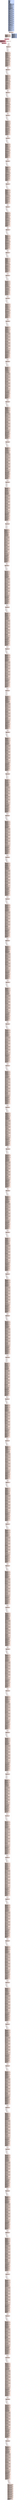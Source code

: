 digraph "CFG for 'sm3_process_block' function" {
	label="CFG for 'sm3_process_block' function";

	Node0x200cf10 [shape=record,color="#3d50c3ff", style=filled, fillcolor="#88abfd70",label="{%3:\l  %4 = alloca i8*, align 8\l  %5 = alloca i64, align 8\l  %6 = alloca %struct.sha256_ctx*, align 8\l  %7 = alloca i32*, align 8\l  %8 = alloca i64, align 8\l  %9 = alloca i32*, align 8\l  %10 = alloca [16 x i32], align 16\l  %11 = alloca i32, align 4\l  %12 = alloca i32, align 4\l  %13 = alloca i32, align 4\l  %14 = alloca i32, align 4\l  %15 = alloca i32, align 4\l  %16 = alloca i32, align 4\l  %17 = alloca i32, align 4\l  %18 = alloca i32, align 4\l  %19 = alloca i32, align 4\l  %20 = alloca i32, align 4\l  %21 = alloca i32, align 4\l  %22 = alloca i32, align 4\l  %23 = alloca i32, align 4\l  store i8* %0, i8** %4, align 8, !tbaa !1319\l  call void @llvm.dbg.declare(metadata i8** %4, metadata !1296, metadata\l... !DIExpression()), !dbg !1323\l  store i64 %1, i64* %5, align 8, !tbaa !1324\l  call void @llvm.dbg.declare(metadata i64* %5, metadata !1297, metadata\l... !DIExpression()), !dbg !1326\l  store %struct.sha256_ctx* %2, %struct.sha256_ctx** %6, align 8, !tbaa !1319\l  call void @llvm.dbg.declare(metadata %struct.sha256_ctx** %6, metadata\l... !1298, metadata !DIExpression()), !dbg !1327\l  %24 = bitcast i32** %7 to i8*, !dbg !1328\l  call void @llvm.lifetime.start.p0i8(i64 8, i8* %24) #26, !dbg !1328\l  call void @llvm.dbg.declare(metadata i32** %7, metadata !1299, metadata\l... !DIExpression()), !dbg !1329\l  %25 = load i8*, i8** %4, align 8, !dbg !1330, !tbaa !1319\l  %26 = bitcast i8* %25 to i32*, !dbg !1330\l  store i32* %26, i32** %7, align 8, !dbg !1329, !tbaa !1319\l  %27 = bitcast i64* %8 to i8*, !dbg !1331\l  call void @llvm.lifetime.start.p0i8(i64 8, i8* %27) #26, !dbg !1331\l  call void @llvm.dbg.declare(metadata i64* %8, metadata !1301, metadata\l... !DIExpression()), !dbg !1332\l  %28 = load i64, i64* %5, align 8, !dbg !1333, !tbaa !1324\l  %29 = udiv i64 %28, 4, !dbg !1334\l  store i64 %29, i64* %8, align 8, !dbg !1332, !tbaa !1324\l  %30 = bitcast i32** %9 to i8*, !dbg !1335\l  call void @llvm.lifetime.start.p0i8(i64 8, i8* %30) #26, !dbg !1335\l  call void @llvm.dbg.declare(metadata i32** %9, metadata !1302, metadata\l... !DIExpression()), !dbg !1336\l  %31 = load i32*, i32** %7, align 8, !dbg !1337, !tbaa !1319\l  %32 = load i64, i64* %8, align 8, !dbg !1338, !tbaa !1324\l  %33 = getelementptr inbounds i32, i32* %31, i64 %32, !dbg !1339\l  store i32* %33, i32** %9, align 8, !dbg !1336, !tbaa !1319\l  %34 = bitcast [16 x i32]* %10 to i8*, !dbg !1340\l  call void @llvm.lifetime.start.p0i8(i64 64, i8* %34) #26, !dbg !1340\l  call void @llvm.dbg.declare(metadata [16 x i32]* %10, metadata !1303,\l... metadata !DIExpression()), !dbg !1341\l  %35 = bitcast i32* %11 to i8*, !dbg !1342\l  call void @llvm.lifetime.start.p0i8(i64 4, i8* %35) #26, !dbg !1342\l  call void @llvm.dbg.declare(metadata i32* %11, metadata !1305, metadata\l... !DIExpression()), !dbg !1343\l  %36 = load %struct.sha256_ctx*, %struct.sha256_ctx** %6, align 8, !dbg\l... !1344, !tbaa !1319\l  %37 = getelementptr inbounds %struct.sha256_ctx, %struct.sha256_ctx* %36,\l... i32 0, i32 0, !dbg !1345\l  %38 = getelementptr inbounds [8 x i32], [8 x i32]* %37, i64 0, i64 0, !dbg\l... !1344\l  %39 = load i32, i32* %38, align 8, !dbg !1344, !tbaa !1346\l  store i32 %39, i32* %11, align 4, !dbg !1343, !tbaa !1346\l  %40 = bitcast i32* %12 to i8*, !dbg !1348\l  call void @llvm.lifetime.start.p0i8(i64 4, i8* %40) #26, !dbg !1348\l  call void @llvm.dbg.declare(metadata i32* %12, metadata !1306, metadata\l... !DIExpression()), !dbg !1349\l  %41 = load %struct.sha256_ctx*, %struct.sha256_ctx** %6, align 8, !dbg\l... !1350, !tbaa !1319\l  %42 = getelementptr inbounds %struct.sha256_ctx, %struct.sha256_ctx* %41,\l... i32 0, i32 0, !dbg !1351\l  %43 = getelementptr inbounds [8 x i32], [8 x i32]* %42, i64 0, i64 1, !dbg\l... !1350\l  %44 = load i32, i32* %43, align 4, !dbg !1350, !tbaa !1346\l  store i32 %44, i32* %12, align 4, !dbg !1349, !tbaa !1346\l  %45 = bitcast i32* %13 to i8*, !dbg !1352\l  call void @llvm.lifetime.start.p0i8(i64 4, i8* %45) #26, !dbg !1352\l  call void @llvm.dbg.declare(metadata i32* %13, metadata !1307, metadata\l... !DIExpression()), !dbg !1353\l  %46 = load %struct.sha256_ctx*, %struct.sha256_ctx** %6, align 8, !dbg\l... !1354, !tbaa !1319\l  %47 = getelementptr inbounds %struct.sha256_ctx, %struct.sha256_ctx* %46,\l... i32 0, i32 0, !dbg !1355\l  %48 = getelementptr inbounds [8 x i32], [8 x i32]* %47, i64 0, i64 2, !dbg\l... !1354\l  %49 = load i32, i32* %48, align 8, !dbg !1354, !tbaa !1346\l  store i32 %49, i32* %13, align 4, !dbg !1353, !tbaa !1346\l  %50 = bitcast i32* %14 to i8*, !dbg !1356\l  call void @llvm.lifetime.start.p0i8(i64 4, i8* %50) #26, !dbg !1356\l  call void @llvm.dbg.declare(metadata i32* %14, metadata !1308, metadata\l... !DIExpression()), !dbg !1357\l  %51 = load %struct.sha256_ctx*, %struct.sha256_ctx** %6, align 8, !dbg\l... !1358, !tbaa !1319\l  %52 = getelementptr inbounds %struct.sha256_ctx, %struct.sha256_ctx* %51,\l... i32 0, i32 0, !dbg !1359\l  %53 = getelementptr inbounds [8 x i32], [8 x i32]* %52, i64 0, i64 3, !dbg\l... !1358\l  %54 = load i32, i32* %53, align 4, !dbg !1358, !tbaa !1346\l  store i32 %54, i32* %14, align 4, !dbg !1357, !tbaa !1346\l  %55 = bitcast i32* %15 to i8*, !dbg !1360\l  call void @llvm.lifetime.start.p0i8(i64 4, i8* %55) #26, !dbg !1360\l  call void @llvm.dbg.declare(metadata i32* %15, metadata !1309, metadata\l... !DIExpression()), !dbg !1361\l  %56 = load %struct.sha256_ctx*, %struct.sha256_ctx** %6, align 8, !dbg\l... !1362, !tbaa !1319\l  %57 = getelementptr inbounds %struct.sha256_ctx, %struct.sha256_ctx* %56,\l... i32 0, i32 0, !dbg !1363\l  %58 = getelementptr inbounds [8 x i32], [8 x i32]* %57, i64 0, i64 4, !dbg\l... !1362\l  %59 = load i32, i32* %58, align 8, !dbg !1362, !tbaa !1346\l  store i32 %59, i32* %15, align 4, !dbg !1361, !tbaa !1346\l  %60 = bitcast i32* %16 to i8*, !dbg !1364\l  call void @llvm.lifetime.start.p0i8(i64 4, i8* %60) #26, !dbg !1364\l  call void @llvm.dbg.declare(metadata i32* %16, metadata !1310, metadata\l... !DIExpression()), !dbg !1365\l  %61 = load %struct.sha256_ctx*, %struct.sha256_ctx** %6, align 8, !dbg\l... !1366, !tbaa !1319\l  %62 = getelementptr inbounds %struct.sha256_ctx, %struct.sha256_ctx* %61,\l... i32 0, i32 0, !dbg !1367\l  %63 = getelementptr inbounds [8 x i32], [8 x i32]* %62, i64 0, i64 5, !dbg\l... !1366\l  %64 = load i32, i32* %63, align 4, !dbg !1366, !tbaa !1346\l  store i32 %64, i32* %16, align 4, !dbg !1365, !tbaa !1346\l  %65 = bitcast i32* %17 to i8*, !dbg !1368\l  call void @llvm.lifetime.start.p0i8(i64 4, i8* %65) #26, !dbg !1368\l  call void @llvm.dbg.declare(metadata i32* %17, metadata !1311, metadata\l... !DIExpression()), !dbg !1369\l  %66 = load %struct.sha256_ctx*, %struct.sha256_ctx** %6, align 8, !dbg\l... !1370, !tbaa !1319\l  %67 = getelementptr inbounds %struct.sha256_ctx, %struct.sha256_ctx* %66,\l... i32 0, i32 0, !dbg !1371\l  %68 = getelementptr inbounds [8 x i32], [8 x i32]* %67, i64 0, i64 6, !dbg\l... !1370\l  %69 = load i32, i32* %68, align 8, !dbg !1370, !tbaa !1346\l  store i32 %69, i32* %17, align 4, !dbg !1369, !tbaa !1346\l  %70 = bitcast i32* %18 to i8*, !dbg !1372\l  call void @llvm.lifetime.start.p0i8(i64 4, i8* %70) #26, !dbg !1372\l  call void @llvm.dbg.declare(metadata i32* %18, metadata !1312, metadata\l... !DIExpression()), !dbg !1373\l  %71 = load %struct.sha256_ctx*, %struct.sha256_ctx** %6, align 8, !dbg\l... !1374, !tbaa !1319\l  %72 = getelementptr inbounds %struct.sha256_ctx, %struct.sha256_ctx* %71,\l... i32 0, i32 0, !dbg !1375\l  %73 = getelementptr inbounds [8 x i32], [8 x i32]* %72, i64 0, i64 7, !dbg\l... !1374\l  %74 = load i32, i32* %73, align 4, !dbg !1374, !tbaa !1346\l  store i32 %74, i32* %18, align 4, !dbg !1373, !tbaa !1346\l  %75 = bitcast i32* %19 to i8*, !dbg !1376\l  call void @llvm.lifetime.start.p0i8(i64 4, i8* %75) #26, !dbg !1376\l  call void @llvm.dbg.declare(metadata i32* %19, metadata !1313, metadata\l... !DIExpression()), !dbg !1377\l  %76 = load i64, i64* %5, align 8, !dbg !1378, !tbaa !1324\l  %77 = trunc i64 %76 to i32, !dbg !1378\l  store i32 %77, i32* %19, align 4, !dbg !1377, !tbaa !1346\l  %78 = load i32, i32* %19, align 4, !dbg !1379, !tbaa !1346\l  %79 = load %struct.sha256_ctx*, %struct.sha256_ctx** %6, align 8, !dbg\l... !1380, !tbaa !1319\l  %80 = getelementptr inbounds %struct.sha256_ctx, %struct.sha256_ctx* %79,\l... i32 0, i32 1, !dbg !1381\l  %81 = getelementptr inbounds [2 x i32], [2 x i32]* %80, i64 0, i64 0, !dbg\l... !1380\l  %82 = load i32, i32* %81, align 8, !dbg !1382, !tbaa !1346\l  %83 = add i32 %82, %78, !dbg !1382\l  store i32 %83, i32* %81, align 8, !dbg !1382, !tbaa !1346\l  %84 = load i64, i64* %5, align 8, !dbg !1383, !tbaa !1324\l  %85 = lshr i64 %84, 31, !dbg !1384\l  %86 = lshr i64 %85, 1, !dbg !1385\l  %87 = load %struct.sha256_ctx*, %struct.sha256_ctx** %6, align 8, !dbg\l... !1386, !tbaa !1319\l  %88 = getelementptr inbounds %struct.sha256_ctx, %struct.sha256_ctx* %87,\l... i32 0, i32 1, !dbg !1387\l  %89 = getelementptr inbounds [2 x i32], [2 x i32]* %88, i64 0, i64 0, !dbg\l... !1386\l  %90 = load i32, i32* %89, align 8, !dbg !1386, !tbaa !1346\l  %91 = load i32, i32* %19, align 4, !dbg !1388, !tbaa !1346\l  %92 = icmp ult i32 %90, %91, !dbg !1389\l  %93 = zext i1 %92 to i32, !dbg !1389\l  %94 = sext i32 %93 to i64, !dbg !1390\l  %95 = add i64 %86, %94, !dbg !1391\l  %96 = load %struct.sha256_ctx*, %struct.sha256_ctx** %6, align 8, !dbg\l... !1392, !tbaa !1319\l  %97 = getelementptr inbounds %struct.sha256_ctx, %struct.sha256_ctx* %96,\l... i32 0, i32 1, !dbg !1393\l  %98 = getelementptr inbounds [2 x i32], [2 x i32]* %97, i64 0, i64 1, !dbg\l... !1392\l  %99 = load i32, i32* %98, align 4, !dbg !1394, !tbaa !1346\l  %100 = zext i32 %99 to i64, !dbg !1394\l  %101 = add i64 %100, %95, !dbg !1394\l  %102 = trunc i64 %101 to i32, !dbg !1394\l  store i32 %102, i32* %98, align 4, !dbg !1394, !tbaa !1346\l  br label %103, !dbg !1395\l}"];
	Node0x200cf10 -> Node0x200dfe0;
	Node0x200dfe0 [shape=record,color="#3d50c3ff", style=filled, fillcolor="#f3c7b170",label="{%103:\l103:                                              \l  %104 = load i32*, i32** %7, align 8, !dbg !1396, !tbaa !1319\l  %105 = load i32*, i32** %9, align 8, !dbg !1397, !tbaa !1319\l  %106 = icmp ult i32* %104, %105, !dbg !1398\l  br i1 %106, label %107, label %10682, !dbg !1395\l|{<s0>T|<s1>F}}"];
	Node0x200dfe0:s0 -> Node0x200e030;
	Node0x200dfe0:s1 -> Node0x248d4d0;
	Node0x200e030 [shape=record,color="#3d50c3ff", style=filled, fillcolor="#f3c7b170",label="{%107:\l107:                                              \l  %108 = bitcast i32* %20 to i8*, !dbg !1399\l  call void @llvm.lifetime.start.p0i8(i64 4, i8* %108) #26, !dbg !1399\l  call void @llvm.dbg.declare(metadata i32* %20, metadata !1314, metadata\l... !DIExpression()), !dbg !1400\l  %109 = bitcast i32* %21 to i8*, !dbg !1401\l  call void @llvm.lifetime.start.p0i8(i64 4, i8* %109) #26, !dbg !1401\l  call void @llvm.dbg.declare(metadata i32* %21, metadata !1316, metadata\l... !DIExpression()), !dbg !1402\l  %110 = bitcast i32* %22 to i8*, !dbg !1401\l  call void @llvm.lifetime.start.p0i8(i64 4, i8* %110) #26, !dbg !1401\l  call void @llvm.dbg.declare(metadata i32* %22, metadata !1317, metadata\l... !DIExpression()), !dbg !1403\l  %111 = bitcast i32* %23 to i8*, !dbg !1404\l  call void @llvm.lifetime.start.p0i8(i64 4, i8* %111) #26, !dbg !1404\l  call void @llvm.dbg.declare(metadata i32* %23, metadata !1318, metadata\l... !DIExpression()), !dbg !1405\l  store i32 0, i32* %23, align 4, !dbg !1406, !tbaa !1346\l  br label %112, !dbg !1408\l}"];
	Node0x200e030 -> Node0x200e080;
	Node0x200e080 [shape=record,color="#b70d28ff", style=filled, fillcolor="#b70d2870",label="{%112:\l112:                                              \l  %113 = load i32, i32* %23, align 4, !dbg !1409, !tbaa !1346\l  %114 = icmp slt i32 %113, 16, !dbg !1411\l  br i1 %114, label %115, label %127, !dbg !1412\l|{<s0>T|<s1>F}}"];
	Node0x200e080:s0 -> Node0x200e0d0;
	Node0x200e080:s1 -> Node0x200e170;
	Node0x200e0d0 [shape=record,color="#b70d28ff", style=filled, fillcolor="#b70d2870",label="{%115:\l115:                                              \l  %116 = load i32*, i32** %7, align 8, !dbg !1413, !tbaa !1319\l  %117 = load i32, i32* %116, align 4, !dbg !1413, !tbaa !1346\l  %118 = call i32 @__bswap_32.239(i32 noundef %117), !dbg !1413\l  %119 = load i32, i32* %23, align 4, !dbg !1415, !tbaa !1346\l  %120 = sext i32 %119 to i64, !dbg !1416\l  %121 = getelementptr inbounds [16 x i32], [16 x i32]* %10, i64 0, i64 %120,\l... !dbg !1416\l  store i32 %118, i32* %121, align 4, !dbg !1417, !tbaa !1346\l  %122 = load i32*, i32** %7, align 8, !dbg !1418, !tbaa !1319\l  %123 = getelementptr inbounds i32, i32* %122, i32 1, !dbg !1418\l  store i32* %123, i32** %7, align 8, !dbg !1418, !tbaa !1319\l  br label %124, !dbg !1419\l}"];
	Node0x200e0d0 -> Node0x200e120;
	Node0x200e120 [shape=record,color="#b70d28ff", style=filled, fillcolor="#b70d2870",label="{%124:\l124:                                              \l  %125 = load i32, i32* %23, align 4, !dbg !1420, !tbaa !1346\l  %126 = add nsw i32 %125, 1, !dbg !1420\l  store i32 %126, i32* %23, align 4, !dbg !1420, !tbaa !1346\l  br label %112, !dbg !1421, !llvm.loop !1422\l}"];
	Node0x200e120 -> Node0x200e080;
	Node0x200e170 [shape=record,color="#3d50c3ff", style=filled, fillcolor="#f3c7b170",label="{%127:\l127:                                              \l  store i32 -1, i32* %23, align 4, !dbg !1426, !tbaa !1346\l  br label %128, !dbg !1427\l}"];
	Node0x200e170 -> Node0x200e1c0;
	Node0x200e1c0 [shape=record,color="#3d50c3ff", style=filled, fillcolor="#f3c7b170",label="{%128:\l128:                                              \l  br label %129, !dbg !1428\l}"];
	Node0x200e1c0 -> Node0x200e210;
	Node0x200e210 [shape=record,color="#3d50c3ff", style=filled, fillcolor="#f3c7b170",label="{%129:\l129:                                              \l  br label %130, !dbg !1428\l}"];
	Node0x200e210 -> Node0x200e260;
	Node0x200e260 [shape=record,color="#3d50c3ff", style=filled, fillcolor="#f3c7b170",label="{%130:\l130:                                              \l  br label %131, !dbg !1430\l}"];
	Node0x200e260 -> Node0x200e2b0;
	Node0x200e2b0 [shape=record,color="#3d50c3ff", style=filled, fillcolor="#f3c7b170",label="{%131:\l131:                                              \l  %132 = load i32, i32* %23, align 4, !dbg !1431, !tbaa !1346\l  %133 = add nsw i32 %132, 1, !dbg !1431\l  store i32 %133, i32* %23, align 4, !dbg !1431, !tbaa !1346\l  %134 = icmp ne i32 %133, 0, !dbg !1431\l  br i1 %134, label %135, label %139, !dbg !1434\l|{<s0>T|<s1>F}}"];
	Node0x200e2b0:s0 -> Node0x200e300;
	Node0x200e2b0:s1 -> Node0x200e440;
	Node0x200e300 [shape=record,color="#3d50c3ff", style=filled, fillcolor="#ecd3c570",label="{%135:\l135:                                              \l  br label %136, !dbg !1431\l}"];
	Node0x200e300 -> Node0x200e350;
	Node0x200e350 [shape=record,color="#3d50c3ff", style=filled, fillcolor="#ecd3c570",label="{%136:\l136:                                              \l  br label %137, !dbg !1435\l}"];
	Node0x200e350 -> Node0x200e3a0;
	Node0x200e3a0 [shape=record,color="#3d50c3ff", style=filled, fillcolor="#ecd3c570",label="{%137:\l137:                                              \l  br label %138, !dbg !1435\l}"];
	Node0x200e3a0 -> Node0x200e3f0;
	Node0x200e3f0 [shape=record,color="#3d50c3ff", style=filled, fillcolor="#ecd3c570",label="{%138:\l138:                                              \l  br label %139, !dbg !1435\l}"];
	Node0x200e3f0 -> Node0x200e440;
	Node0x200e440 [shape=record,color="#3d50c3ff", style=filled, fillcolor="#f3c7b170",label="{%139:\l139:                                              \l  %140 = load i32, i32* %11, align 4, !dbg !1434, !tbaa !1346\l  %141 = shl i32 %140, 12, !dbg !1434\l  %142 = load i32, i32* %11, align 4, !dbg !1434, !tbaa !1346\l  %143 = lshr i32 %142, 20, !dbg !1434\l  %144 = or i32 %141, %143, !dbg !1434\l  %145 = load i32, i32* %15, align 4, !dbg !1434, !tbaa !1346\l  %146 = add i32 %144, %145, !dbg !1434\l  %147 = load i32, i32* getelementptr inbounds ([64 x i32], [64 x i32]*\l... @sm3_round_constants, i64 0, i64 0), align 16, !dbg !1434, !tbaa !1346\l  %148 = add i32 %146, %147, !dbg !1434\l  %149 = shl i32 %148, 7, !dbg !1434\l  %150 = load i32, i32* %11, align 4, !dbg !1434, !tbaa !1346\l  %151 = shl i32 %150, 12, !dbg !1434\l  %152 = load i32, i32* %11, align 4, !dbg !1434, !tbaa !1346\l  %153 = lshr i32 %152, 20, !dbg !1434\l  %154 = or i32 %151, %153, !dbg !1434\l  %155 = load i32, i32* %15, align 4, !dbg !1434, !tbaa !1346\l  %156 = add i32 %154, %155, !dbg !1434\l  %157 = load i32, i32* getelementptr inbounds ([64 x i32], [64 x i32]*\l... @sm3_round_constants, i64 0, i64 0), align 16, !dbg !1434, !tbaa !1346\l  %158 = add i32 %156, %157, !dbg !1434\l  %159 = lshr i32 %158, 25, !dbg !1434\l  %160 = or i32 %149, %159, !dbg !1434\l  store i32 %160, i32* %21, align 4, !dbg !1434, !tbaa !1346\l  %161 = load i32, i32* %21, align 4, !dbg !1434, !tbaa !1346\l  %162 = load i32, i32* %11, align 4, !dbg !1434, !tbaa !1346\l  %163 = shl i32 %162, 12, !dbg !1434\l  %164 = load i32, i32* %11, align 4, !dbg !1434, !tbaa !1346\l  %165 = lshr i32 %164, 20, !dbg !1434\l  %166 = or i32 %163, %165, !dbg !1434\l  %167 = xor i32 %161, %166, !dbg !1434\l  store i32 %167, i32* %22, align 4, !dbg !1434, !tbaa !1346\l  %168 = load i32, i32* %11, align 4, !dbg !1434, !tbaa !1346\l  %169 = load i32, i32* %12, align 4, !dbg !1434, !tbaa !1346\l  %170 = xor i32 %168, %169, !dbg !1434\l  %171 = load i32, i32* %13, align 4, !dbg !1434, !tbaa !1346\l  %172 = xor i32 %170, %171, !dbg !1434\l  %173 = load i32, i32* %22, align 4, !dbg !1434, !tbaa !1346\l  %174 = add i32 %172, %173, !dbg !1434\l  %175 = getelementptr inbounds [16 x i32], [16 x i32]* %10, i64 0, i64 0,\l... !dbg !1434\l  %176 = load i32, i32* %175, align 16, !dbg !1434, !tbaa !1346\l  %177 = getelementptr inbounds [16 x i32], [16 x i32]* %10, i64 0, i64 4,\l... !dbg !1434\l  %178 = load i32, i32* %177, align 16, !dbg !1434, !tbaa !1346\l  %179 = xor i32 %176, %178, !dbg !1434\l  %180 = add i32 %174, %179, !dbg !1434\l  %181 = load i32, i32* %14, align 4, !dbg !1434, !tbaa !1346\l  %182 = add i32 %181, %180, !dbg !1434\l  store i32 %182, i32* %14, align 4, !dbg !1434, !tbaa !1346\l  %183 = load i32, i32* %15, align 4, !dbg !1434, !tbaa !1346\l  %184 = load i32, i32* %16, align 4, !dbg !1434, !tbaa !1346\l  %185 = xor i32 %183, %184, !dbg !1434\l  %186 = load i32, i32* %17, align 4, !dbg !1434, !tbaa !1346\l  %187 = xor i32 %185, %186, !dbg !1434\l  %188 = load i32, i32* %21, align 4, !dbg !1434, !tbaa !1346\l  %189 = add i32 %187, %188, !dbg !1434\l  %190 = getelementptr inbounds [16 x i32], [16 x i32]* %10, i64 0, i64 0,\l... !dbg !1434\l  %191 = load i32, i32* %190, align 16, !dbg !1434, !tbaa !1346\l  %192 = add i32 %189, %191, !dbg !1434\l  %193 = load i32, i32* %18, align 4, !dbg !1434, !tbaa !1346\l  %194 = add i32 %193, %192, !dbg !1434\l  store i32 %194, i32* %18, align 4, !dbg !1434, !tbaa !1346\l  %195 = load i32, i32* %12, align 4, !dbg !1434, !tbaa !1346\l  %196 = shl i32 %195, 9, !dbg !1434\l  %197 = load i32, i32* %12, align 4, !dbg !1434, !tbaa !1346\l  %198 = lshr i32 %197, 23, !dbg !1434\l  %199 = or i32 %196, %198, !dbg !1434\l  store i32 %199, i32* %12, align 4, !dbg !1434, !tbaa !1346\l  %200 = load i32, i32* %16, align 4, !dbg !1434, !tbaa !1346\l  %201 = shl i32 %200, 19, !dbg !1434\l  %202 = load i32, i32* %16, align 4, !dbg !1434, !tbaa !1346\l  %203 = lshr i32 %202, 13, !dbg !1434\l  %204 = or i32 %201, %203, !dbg !1434\l  store i32 %204, i32* %16, align 4, !dbg !1434, !tbaa !1346\l  %205 = load i32, i32* %18, align 4, !dbg !1434, !tbaa !1346\l  %206 = load i32, i32* %18, align 4, !dbg !1434, !tbaa !1346\l  %207 = shl i32 %206, 9, !dbg !1434\l  %208 = load i32, i32* %18, align 4, !dbg !1434, !tbaa !1346\l  %209 = lshr i32 %208, 23, !dbg !1434\l  %210 = or i32 %207, %209, !dbg !1434\l  %211 = xor i32 %205, %210, !dbg !1434\l  %212 = load i32, i32* %18, align 4, !dbg !1434, !tbaa !1346\l  %213 = shl i32 %212, 17, !dbg !1434\l  %214 = load i32, i32* %18, align 4, !dbg !1434, !tbaa !1346\l  %215 = lshr i32 %214, 15, !dbg !1434\l  %216 = or i32 %213, %215, !dbg !1434\l  %217 = xor i32 %211, %216, !dbg !1434\l  store i32 %217, i32* %18, align 4, !dbg !1434, !tbaa !1346\l  br label %218, !dbg !1434\l}"];
	Node0x200e440 -> Node0x200e490;
	Node0x200e490 [shape=record,color="#3d50c3ff", style=filled, fillcolor="#f3c7b170",label="{%218:\l218:                                              \l  br label %219, !dbg !1434\l}"];
	Node0x200e490 -> Node0x200e4e0;
	Node0x200e4e0 [shape=record,color="#3d50c3ff", style=filled, fillcolor="#f3c7b170",label="{%219:\l219:                                              \l  br label %220, !dbg !1437\l}"];
	Node0x200e4e0 -> Node0x200e530;
	Node0x200e530 [shape=record,color="#3d50c3ff", style=filled, fillcolor="#f3c7b170",label="{%220:\l220:                                              \l  %221 = load i32, i32* %23, align 4, !dbg !1438, !tbaa !1346\l  %222 = add nsw i32 %221, 1, !dbg !1438\l  store i32 %222, i32* %23, align 4, !dbg !1438, !tbaa !1346\l  %223 = icmp ne i32 %222, 0, !dbg !1438\l  br i1 %223, label %224, label %228, !dbg !1441\l|{<s0>T|<s1>F}}"];
	Node0x200e530:s0 -> Node0x200e580;
	Node0x200e530:s1 -> Node0x200e6c0;
	Node0x200e580 [shape=record,color="#3d50c3ff", style=filled, fillcolor="#ecd3c570",label="{%224:\l224:                                              \l  br label %225, !dbg !1438\l}"];
	Node0x200e580 -> Node0x200e5d0;
	Node0x200e5d0 [shape=record,color="#3d50c3ff", style=filled, fillcolor="#ecd3c570",label="{%225:\l225:                                              \l  br label %226, !dbg !1442\l}"];
	Node0x200e5d0 -> Node0x200e620;
	Node0x200e620 [shape=record,color="#3d50c3ff", style=filled, fillcolor="#ecd3c570",label="{%226:\l226:                                              \l  br label %227, !dbg !1442\l}"];
	Node0x200e620 -> Node0x200e670;
	Node0x200e670 [shape=record,color="#3d50c3ff", style=filled, fillcolor="#ecd3c570",label="{%227:\l227:                                              \l  br label %228, !dbg !1442\l}"];
	Node0x200e670 -> Node0x200e6c0;
	Node0x200e6c0 [shape=record,color="#3d50c3ff", style=filled, fillcolor="#f3c7b170",label="{%228:\l228:                                              \l  %229 = load i32, i32* %14, align 4, !dbg !1441, !tbaa !1346\l  %230 = shl i32 %229, 12, !dbg !1441\l  %231 = load i32, i32* %14, align 4, !dbg !1441, !tbaa !1346\l  %232 = lshr i32 %231, 20, !dbg !1441\l  %233 = or i32 %230, %232, !dbg !1441\l  %234 = load i32, i32* %18, align 4, !dbg !1441, !tbaa !1346\l  %235 = add i32 %233, %234, !dbg !1441\l  %236 = load i32, i32* getelementptr inbounds ([64 x i32], [64 x i32]*\l... @sm3_round_constants, i64 0, i64 1), align 4, !dbg !1441, !tbaa !1346\l  %237 = add i32 %235, %236, !dbg !1441\l  %238 = shl i32 %237, 7, !dbg !1441\l  %239 = load i32, i32* %14, align 4, !dbg !1441, !tbaa !1346\l  %240 = shl i32 %239, 12, !dbg !1441\l  %241 = load i32, i32* %14, align 4, !dbg !1441, !tbaa !1346\l  %242 = lshr i32 %241, 20, !dbg !1441\l  %243 = or i32 %240, %242, !dbg !1441\l  %244 = load i32, i32* %18, align 4, !dbg !1441, !tbaa !1346\l  %245 = add i32 %243, %244, !dbg !1441\l  %246 = load i32, i32* getelementptr inbounds ([64 x i32], [64 x i32]*\l... @sm3_round_constants, i64 0, i64 1), align 4, !dbg !1441, !tbaa !1346\l  %247 = add i32 %245, %246, !dbg !1441\l  %248 = lshr i32 %247, 25, !dbg !1441\l  %249 = or i32 %238, %248, !dbg !1441\l  store i32 %249, i32* %21, align 4, !dbg !1441, !tbaa !1346\l  %250 = load i32, i32* %21, align 4, !dbg !1441, !tbaa !1346\l  %251 = load i32, i32* %14, align 4, !dbg !1441, !tbaa !1346\l  %252 = shl i32 %251, 12, !dbg !1441\l  %253 = load i32, i32* %14, align 4, !dbg !1441, !tbaa !1346\l  %254 = lshr i32 %253, 20, !dbg !1441\l  %255 = or i32 %252, %254, !dbg !1441\l  %256 = xor i32 %250, %255, !dbg !1441\l  store i32 %256, i32* %22, align 4, !dbg !1441, !tbaa !1346\l  %257 = load i32, i32* %14, align 4, !dbg !1441, !tbaa !1346\l  %258 = load i32, i32* %11, align 4, !dbg !1441, !tbaa !1346\l  %259 = xor i32 %257, %258, !dbg !1441\l  %260 = load i32, i32* %12, align 4, !dbg !1441, !tbaa !1346\l  %261 = xor i32 %259, %260, !dbg !1441\l  %262 = load i32, i32* %22, align 4, !dbg !1441, !tbaa !1346\l  %263 = add i32 %261, %262, !dbg !1441\l  %264 = getelementptr inbounds [16 x i32], [16 x i32]* %10, i64 0, i64 1,\l... !dbg !1441\l  %265 = load i32, i32* %264, align 4, !dbg !1441, !tbaa !1346\l  %266 = getelementptr inbounds [16 x i32], [16 x i32]* %10, i64 0, i64 5,\l... !dbg !1441\l  %267 = load i32, i32* %266, align 4, !dbg !1441, !tbaa !1346\l  %268 = xor i32 %265, %267, !dbg !1441\l  %269 = add i32 %263, %268, !dbg !1441\l  %270 = load i32, i32* %13, align 4, !dbg !1441, !tbaa !1346\l  %271 = add i32 %270, %269, !dbg !1441\l  store i32 %271, i32* %13, align 4, !dbg !1441, !tbaa !1346\l  %272 = load i32, i32* %18, align 4, !dbg !1441, !tbaa !1346\l  %273 = load i32, i32* %15, align 4, !dbg !1441, !tbaa !1346\l  %274 = xor i32 %272, %273, !dbg !1441\l  %275 = load i32, i32* %16, align 4, !dbg !1441, !tbaa !1346\l  %276 = xor i32 %274, %275, !dbg !1441\l  %277 = load i32, i32* %21, align 4, !dbg !1441, !tbaa !1346\l  %278 = add i32 %276, %277, !dbg !1441\l  %279 = getelementptr inbounds [16 x i32], [16 x i32]* %10, i64 0, i64 1,\l... !dbg !1441\l  %280 = load i32, i32* %279, align 4, !dbg !1441, !tbaa !1346\l  %281 = add i32 %278, %280, !dbg !1441\l  %282 = load i32, i32* %17, align 4, !dbg !1441, !tbaa !1346\l  %283 = add i32 %282, %281, !dbg !1441\l  store i32 %283, i32* %17, align 4, !dbg !1441, !tbaa !1346\l  %284 = load i32, i32* %11, align 4, !dbg !1441, !tbaa !1346\l  %285 = shl i32 %284, 9, !dbg !1441\l  %286 = load i32, i32* %11, align 4, !dbg !1441, !tbaa !1346\l  %287 = lshr i32 %286, 23, !dbg !1441\l  %288 = or i32 %285, %287, !dbg !1441\l  store i32 %288, i32* %11, align 4, !dbg !1441, !tbaa !1346\l  %289 = load i32, i32* %15, align 4, !dbg !1441, !tbaa !1346\l  %290 = shl i32 %289, 19, !dbg !1441\l  %291 = load i32, i32* %15, align 4, !dbg !1441, !tbaa !1346\l  %292 = lshr i32 %291, 13, !dbg !1441\l  %293 = or i32 %290, %292, !dbg !1441\l  store i32 %293, i32* %15, align 4, !dbg !1441, !tbaa !1346\l  %294 = load i32, i32* %17, align 4, !dbg !1441, !tbaa !1346\l  %295 = load i32, i32* %17, align 4, !dbg !1441, !tbaa !1346\l  %296 = shl i32 %295, 9, !dbg !1441\l  %297 = load i32, i32* %17, align 4, !dbg !1441, !tbaa !1346\l  %298 = lshr i32 %297, 23, !dbg !1441\l  %299 = or i32 %296, %298, !dbg !1441\l  %300 = xor i32 %294, %299, !dbg !1441\l  %301 = load i32, i32* %17, align 4, !dbg !1441, !tbaa !1346\l  %302 = shl i32 %301, 17, !dbg !1441\l  %303 = load i32, i32* %17, align 4, !dbg !1441, !tbaa !1346\l  %304 = lshr i32 %303, 15, !dbg !1441\l  %305 = or i32 %302, %304, !dbg !1441\l  %306 = xor i32 %300, %305, !dbg !1441\l  store i32 %306, i32* %17, align 4, !dbg !1441, !tbaa !1346\l  br label %307, !dbg !1441\l}"];
	Node0x200e6c0 -> Node0x200e710;
	Node0x200e710 [shape=record,color="#3d50c3ff", style=filled, fillcolor="#f3c7b170",label="{%307:\l307:                                              \l  br label %308, !dbg !1441\l}"];
	Node0x200e710 -> Node0x200e760;
	Node0x200e760 [shape=record,color="#3d50c3ff", style=filled, fillcolor="#f3c7b170",label="{%308:\l308:                                              \l  br label %309, !dbg !1444\l}"];
	Node0x200e760 -> Node0x200e7b0;
	Node0x200e7b0 [shape=record,color="#3d50c3ff", style=filled, fillcolor="#f3c7b170",label="{%309:\l309:                                              \l  %310 = load i32, i32* %23, align 4, !dbg !1445, !tbaa !1346\l  %311 = add nsw i32 %310, 1, !dbg !1445\l  store i32 %311, i32* %23, align 4, !dbg !1445, !tbaa !1346\l  %312 = icmp ne i32 %311, 0, !dbg !1445\l  br i1 %312, label %313, label %317, !dbg !1448\l|{<s0>T|<s1>F}}"];
	Node0x200e7b0:s0 -> Node0x200e800;
	Node0x200e7b0:s1 -> Node0x200e940;
	Node0x200e800 [shape=record,color="#3d50c3ff", style=filled, fillcolor="#ecd3c570",label="{%313:\l313:                                              \l  br label %314, !dbg !1445\l}"];
	Node0x200e800 -> Node0x200e850;
	Node0x200e850 [shape=record,color="#3d50c3ff", style=filled, fillcolor="#ecd3c570",label="{%314:\l314:                                              \l  br label %315, !dbg !1449\l}"];
	Node0x200e850 -> Node0x200e8a0;
	Node0x200e8a0 [shape=record,color="#3d50c3ff", style=filled, fillcolor="#ecd3c570",label="{%315:\l315:                                              \l  br label %316, !dbg !1449\l}"];
	Node0x200e8a0 -> Node0x200e8f0;
	Node0x200e8f0 [shape=record,color="#3d50c3ff", style=filled, fillcolor="#ecd3c570",label="{%316:\l316:                                              \l  br label %317, !dbg !1449\l}"];
	Node0x200e8f0 -> Node0x200e940;
	Node0x200e940 [shape=record,color="#3d50c3ff", style=filled, fillcolor="#f3c7b170",label="{%317:\l317:                                              \l  %318 = load i32, i32* %13, align 4, !dbg !1448, !tbaa !1346\l  %319 = shl i32 %318, 12, !dbg !1448\l  %320 = load i32, i32* %13, align 4, !dbg !1448, !tbaa !1346\l  %321 = lshr i32 %320, 20, !dbg !1448\l  %322 = or i32 %319, %321, !dbg !1448\l  %323 = load i32, i32* %17, align 4, !dbg !1448, !tbaa !1346\l  %324 = add i32 %322, %323, !dbg !1448\l  %325 = load i32, i32* getelementptr inbounds ([64 x i32], [64 x i32]*\l... @sm3_round_constants, i64 0, i64 2), align 8, !dbg !1448, !tbaa !1346\l  %326 = add i32 %324, %325, !dbg !1448\l  %327 = shl i32 %326, 7, !dbg !1448\l  %328 = load i32, i32* %13, align 4, !dbg !1448, !tbaa !1346\l  %329 = shl i32 %328, 12, !dbg !1448\l  %330 = load i32, i32* %13, align 4, !dbg !1448, !tbaa !1346\l  %331 = lshr i32 %330, 20, !dbg !1448\l  %332 = or i32 %329, %331, !dbg !1448\l  %333 = load i32, i32* %17, align 4, !dbg !1448, !tbaa !1346\l  %334 = add i32 %332, %333, !dbg !1448\l  %335 = load i32, i32* getelementptr inbounds ([64 x i32], [64 x i32]*\l... @sm3_round_constants, i64 0, i64 2), align 8, !dbg !1448, !tbaa !1346\l  %336 = add i32 %334, %335, !dbg !1448\l  %337 = lshr i32 %336, 25, !dbg !1448\l  %338 = or i32 %327, %337, !dbg !1448\l  store i32 %338, i32* %21, align 4, !dbg !1448, !tbaa !1346\l  %339 = load i32, i32* %21, align 4, !dbg !1448, !tbaa !1346\l  %340 = load i32, i32* %13, align 4, !dbg !1448, !tbaa !1346\l  %341 = shl i32 %340, 12, !dbg !1448\l  %342 = load i32, i32* %13, align 4, !dbg !1448, !tbaa !1346\l  %343 = lshr i32 %342, 20, !dbg !1448\l  %344 = or i32 %341, %343, !dbg !1448\l  %345 = xor i32 %339, %344, !dbg !1448\l  store i32 %345, i32* %22, align 4, !dbg !1448, !tbaa !1346\l  %346 = load i32, i32* %13, align 4, !dbg !1448, !tbaa !1346\l  %347 = load i32, i32* %14, align 4, !dbg !1448, !tbaa !1346\l  %348 = xor i32 %346, %347, !dbg !1448\l  %349 = load i32, i32* %11, align 4, !dbg !1448, !tbaa !1346\l  %350 = xor i32 %348, %349, !dbg !1448\l  %351 = load i32, i32* %22, align 4, !dbg !1448, !tbaa !1346\l  %352 = add i32 %350, %351, !dbg !1448\l  %353 = getelementptr inbounds [16 x i32], [16 x i32]* %10, i64 0, i64 2,\l... !dbg !1448\l  %354 = load i32, i32* %353, align 8, !dbg !1448, !tbaa !1346\l  %355 = getelementptr inbounds [16 x i32], [16 x i32]* %10, i64 0, i64 6,\l... !dbg !1448\l  %356 = load i32, i32* %355, align 8, !dbg !1448, !tbaa !1346\l  %357 = xor i32 %354, %356, !dbg !1448\l  %358 = add i32 %352, %357, !dbg !1448\l  %359 = load i32, i32* %12, align 4, !dbg !1448, !tbaa !1346\l  %360 = add i32 %359, %358, !dbg !1448\l  store i32 %360, i32* %12, align 4, !dbg !1448, !tbaa !1346\l  %361 = load i32, i32* %17, align 4, !dbg !1448, !tbaa !1346\l  %362 = load i32, i32* %18, align 4, !dbg !1448, !tbaa !1346\l  %363 = xor i32 %361, %362, !dbg !1448\l  %364 = load i32, i32* %15, align 4, !dbg !1448, !tbaa !1346\l  %365 = xor i32 %363, %364, !dbg !1448\l  %366 = load i32, i32* %21, align 4, !dbg !1448, !tbaa !1346\l  %367 = add i32 %365, %366, !dbg !1448\l  %368 = getelementptr inbounds [16 x i32], [16 x i32]* %10, i64 0, i64 2,\l... !dbg !1448\l  %369 = load i32, i32* %368, align 8, !dbg !1448, !tbaa !1346\l  %370 = add i32 %367, %369, !dbg !1448\l  %371 = load i32, i32* %16, align 4, !dbg !1448, !tbaa !1346\l  %372 = add i32 %371, %370, !dbg !1448\l  store i32 %372, i32* %16, align 4, !dbg !1448, !tbaa !1346\l  %373 = load i32, i32* %14, align 4, !dbg !1448, !tbaa !1346\l  %374 = shl i32 %373, 9, !dbg !1448\l  %375 = load i32, i32* %14, align 4, !dbg !1448, !tbaa !1346\l  %376 = lshr i32 %375, 23, !dbg !1448\l  %377 = or i32 %374, %376, !dbg !1448\l  store i32 %377, i32* %14, align 4, !dbg !1448, !tbaa !1346\l  %378 = load i32, i32* %18, align 4, !dbg !1448, !tbaa !1346\l  %379 = shl i32 %378, 19, !dbg !1448\l  %380 = load i32, i32* %18, align 4, !dbg !1448, !tbaa !1346\l  %381 = lshr i32 %380, 13, !dbg !1448\l  %382 = or i32 %379, %381, !dbg !1448\l  store i32 %382, i32* %18, align 4, !dbg !1448, !tbaa !1346\l  %383 = load i32, i32* %16, align 4, !dbg !1448, !tbaa !1346\l  %384 = load i32, i32* %16, align 4, !dbg !1448, !tbaa !1346\l  %385 = shl i32 %384, 9, !dbg !1448\l  %386 = load i32, i32* %16, align 4, !dbg !1448, !tbaa !1346\l  %387 = lshr i32 %386, 23, !dbg !1448\l  %388 = or i32 %385, %387, !dbg !1448\l  %389 = xor i32 %383, %388, !dbg !1448\l  %390 = load i32, i32* %16, align 4, !dbg !1448, !tbaa !1346\l  %391 = shl i32 %390, 17, !dbg !1448\l  %392 = load i32, i32* %16, align 4, !dbg !1448, !tbaa !1346\l  %393 = lshr i32 %392, 15, !dbg !1448\l  %394 = or i32 %391, %393, !dbg !1448\l  %395 = xor i32 %389, %394, !dbg !1448\l  store i32 %395, i32* %16, align 4, !dbg !1448, !tbaa !1346\l  br label %396, !dbg !1448\l}"];
	Node0x200e940 -> Node0x200e990;
	Node0x200e990 [shape=record,color="#3d50c3ff", style=filled, fillcolor="#f3c7b170",label="{%396:\l396:                                              \l  br label %397, !dbg !1448\l}"];
	Node0x200e990 -> Node0x200e9e0;
	Node0x200e9e0 [shape=record,color="#3d50c3ff", style=filled, fillcolor="#f3c7b170",label="{%397:\l397:                                              \l  br label %398, !dbg !1451\l}"];
	Node0x200e9e0 -> Node0x200ea30;
	Node0x200ea30 [shape=record,color="#3d50c3ff", style=filled, fillcolor="#f3c7b170",label="{%398:\l398:                                              \l  %399 = load i32, i32* %23, align 4, !dbg !1452, !tbaa !1346\l  %400 = add nsw i32 %399, 1, !dbg !1452\l  store i32 %400, i32* %23, align 4, !dbg !1452, !tbaa !1346\l  %401 = icmp ne i32 %400, 0, !dbg !1452\l  br i1 %401, label %402, label %406, !dbg !1455\l|{<s0>T|<s1>F}}"];
	Node0x200ea30:s0 -> Node0x200ea80;
	Node0x200ea30:s1 -> Node0x200ebc0;
	Node0x200ea80 [shape=record,color="#3d50c3ff", style=filled, fillcolor="#ecd3c570",label="{%402:\l402:                                              \l  br label %403, !dbg !1452\l}"];
	Node0x200ea80 -> Node0x200ead0;
	Node0x200ead0 [shape=record,color="#3d50c3ff", style=filled, fillcolor="#ecd3c570",label="{%403:\l403:                                              \l  br label %404, !dbg !1456\l}"];
	Node0x200ead0 -> Node0x200eb20;
	Node0x200eb20 [shape=record,color="#3d50c3ff", style=filled, fillcolor="#ecd3c570",label="{%404:\l404:                                              \l  br label %405, !dbg !1456\l}"];
	Node0x200eb20 -> Node0x200eb70;
	Node0x200eb70 [shape=record,color="#3d50c3ff", style=filled, fillcolor="#ecd3c570",label="{%405:\l405:                                              \l  br label %406, !dbg !1456\l}"];
	Node0x200eb70 -> Node0x200ebc0;
	Node0x200ebc0 [shape=record,color="#3d50c3ff", style=filled, fillcolor="#f3c7b170",label="{%406:\l406:                                              \l  %407 = load i32, i32* %12, align 4, !dbg !1455, !tbaa !1346\l  %408 = shl i32 %407, 12, !dbg !1455\l  %409 = load i32, i32* %12, align 4, !dbg !1455, !tbaa !1346\l  %410 = lshr i32 %409, 20, !dbg !1455\l  %411 = or i32 %408, %410, !dbg !1455\l  %412 = load i32, i32* %16, align 4, !dbg !1455, !tbaa !1346\l  %413 = add i32 %411, %412, !dbg !1455\l  %414 = load i32, i32* getelementptr inbounds ([64 x i32], [64 x i32]*\l... @sm3_round_constants, i64 0, i64 3), align 4, !dbg !1455, !tbaa !1346\l  %415 = add i32 %413, %414, !dbg !1455\l  %416 = shl i32 %415, 7, !dbg !1455\l  %417 = load i32, i32* %12, align 4, !dbg !1455, !tbaa !1346\l  %418 = shl i32 %417, 12, !dbg !1455\l  %419 = load i32, i32* %12, align 4, !dbg !1455, !tbaa !1346\l  %420 = lshr i32 %419, 20, !dbg !1455\l  %421 = or i32 %418, %420, !dbg !1455\l  %422 = load i32, i32* %16, align 4, !dbg !1455, !tbaa !1346\l  %423 = add i32 %421, %422, !dbg !1455\l  %424 = load i32, i32* getelementptr inbounds ([64 x i32], [64 x i32]*\l... @sm3_round_constants, i64 0, i64 3), align 4, !dbg !1455, !tbaa !1346\l  %425 = add i32 %423, %424, !dbg !1455\l  %426 = lshr i32 %425, 25, !dbg !1455\l  %427 = or i32 %416, %426, !dbg !1455\l  store i32 %427, i32* %21, align 4, !dbg !1455, !tbaa !1346\l  %428 = load i32, i32* %21, align 4, !dbg !1455, !tbaa !1346\l  %429 = load i32, i32* %12, align 4, !dbg !1455, !tbaa !1346\l  %430 = shl i32 %429, 12, !dbg !1455\l  %431 = load i32, i32* %12, align 4, !dbg !1455, !tbaa !1346\l  %432 = lshr i32 %431, 20, !dbg !1455\l  %433 = or i32 %430, %432, !dbg !1455\l  %434 = xor i32 %428, %433, !dbg !1455\l  store i32 %434, i32* %22, align 4, !dbg !1455, !tbaa !1346\l  %435 = load i32, i32* %12, align 4, !dbg !1455, !tbaa !1346\l  %436 = load i32, i32* %13, align 4, !dbg !1455, !tbaa !1346\l  %437 = xor i32 %435, %436, !dbg !1455\l  %438 = load i32, i32* %14, align 4, !dbg !1455, !tbaa !1346\l  %439 = xor i32 %437, %438, !dbg !1455\l  %440 = load i32, i32* %22, align 4, !dbg !1455, !tbaa !1346\l  %441 = add i32 %439, %440, !dbg !1455\l  %442 = getelementptr inbounds [16 x i32], [16 x i32]* %10, i64 0, i64 3,\l... !dbg !1455\l  %443 = load i32, i32* %442, align 4, !dbg !1455, !tbaa !1346\l  %444 = getelementptr inbounds [16 x i32], [16 x i32]* %10, i64 0, i64 7,\l... !dbg !1455\l  %445 = load i32, i32* %444, align 4, !dbg !1455, !tbaa !1346\l  %446 = xor i32 %443, %445, !dbg !1455\l  %447 = add i32 %441, %446, !dbg !1455\l  %448 = load i32, i32* %11, align 4, !dbg !1455, !tbaa !1346\l  %449 = add i32 %448, %447, !dbg !1455\l  store i32 %449, i32* %11, align 4, !dbg !1455, !tbaa !1346\l  %450 = load i32, i32* %16, align 4, !dbg !1455, !tbaa !1346\l  %451 = load i32, i32* %17, align 4, !dbg !1455, !tbaa !1346\l  %452 = xor i32 %450, %451, !dbg !1455\l  %453 = load i32, i32* %18, align 4, !dbg !1455, !tbaa !1346\l  %454 = xor i32 %452, %453, !dbg !1455\l  %455 = load i32, i32* %21, align 4, !dbg !1455, !tbaa !1346\l  %456 = add i32 %454, %455, !dbg !1455\l  %457 = getelementptr inbounds [16 x i32], [16 x i32]* %10, i64 0, i64 3,\l... !dbg !1455\l  %458 = load i32, i32* %457, align 4, !dbg !1455, !tbaa !1346\l  %459 = add i32 %456, %458, !dbg !1455\l  %460 = load i32, i32* %15, align 4, !dbg !1455, !tbaa !1346\l  %461 = add i32 %460, %459, !dbg !1455\l  store i32 %461, i32* %15, align 4, !dbg !1455, !tbaa !1346\l  %462 = load i32, i32* %13, align 4, !dbg !1455, !tbaa !1346\l  %463 = shl i32 %462, 9, !dbg !1455\l  %464 = load i32, i32* %13, align 4, !dbg !1455, !tbaa !1346\l  %465 = lshr i32 %464, 23, !dbg !1455\l  %466 = or i32 %463, %465, !dbg !1455\l  store i32 %466, i32* %13, align 4, !dbg !1455, !tbaa !1346\l  %467 = load i32, i32* %17, align 4, !dbg !1455, !tbaa !1346\l  %468 = shl i32 %467, 19, !dbg !1455\l  %469 = load i32, i32* %17, align 4, !dbg !1455, !tbaa !1346\l  %470 = lshr i32 %469, 13, !dbg !1455\l  %471 = or i32 %468, %470, !dbg !1455\l  store i32 %471, i32* %17, align 4, !dbg !1455, !tbaa !1346\l  %472 = load i32, i32* %15, align 4, !dbg !1455, !tbaa !1346\l  %473 = load i32, i32* %15, align 4, !dbg !1455, !tbaa !1346\l  %474 = shl i32 %473, 9, !dbg !1455\l  %475 = load i32, i32* %15, align 4, !dbg !1455, !tbaa !1346\l  %476 = lshr i32 %475, 23, !dbg !1455\l  %477 = or i32 %474, %476, !dbg !1455\l  %478 = xor i32 %472, %477, !dbg !1455\l  %479 = load i32, i32* %15, align 4, !dbg !1455, !tbaa !1346\l  %480 = shl i32 %479, 17, !dbg !1455\l  %481 = load i32, i32* %15, align 4, !dbg !1455, !tbaa !1346\l  %482 = lshr i32 %481, 15, !dbg !1455\l  %483 = or i32 %480, %482, !dbg !1455\l  %484 = xor i32 %478, %483, !dbg !1455\l  store i32 %484, i32* %15, align 4, !dbg !1455, !tbaa !1346\l  br label %485, !dbg !1455\l}"];
	Node0x200ebc0 -> Node0x200ec10;
	Node0x200ec10 [shape=record,color="#3d50c3ff", style=filled, fillcolor="#f3c7b170",label="{%485:\l485:                                              \l  br label %486, !dbg !1455\l}"];
	Node0x200ec10 -> Node0x200ec60;
	Node0x200ec60 [shape=record,color="#3d50c3ff", style=filled, fillcolor="#f3c7b170",label="{%486:\l486:                                              \l  br label %487, !dbg !1458\l}"];
	Node0x200ec60 -> Node0x200ecb0;
	Node0x200ecb0 [shape=record,color="#3d50c3ff", style=filled, fillcolor="#f3c7b170",label="{%487:\l487:                                              \l  %488 = load i32, i32* %23, align 4, !dbg !1459, !tbaa !1346\l  %489 = add nsw i32 %488, 1, !dbg !1459\l  store i32 %489, i32* %23, align 4, !dbg !1459, !tbaa !1346\l  %490 = icmp ne i32 %489, 0, !dbg !1459\l  br i1 %490, label %491, label %495, !dbg !1462\l|{<s0>T|<s1>F}}"];
	Node0x200ecb0:s0 -> Node0x200ed00;
	Node0x200ecb0:s1 -> Node0x200ee40;
	Node0x200ed00 [shape=record,color="#3d50c3ff", style=filled, fillcolor="#ecd3c570",label="{%491:\l491:                                              \l  br label %492, !dbg !1459\l}"];
	Node0x200ed00 -> Node0x200ed50;
	Node0x200ed50 [shape=record,color="#3d50c3ff", style=filled, fillcolor="#ecd3c570",label="{%492:\l492:                                              \l  br label %493, !dbg !1463\l}"];
	Node0x200ed50 -> Node0x200eda0;
	Node0x200eda0 [shape=record,color="#3d50c3ff", style=filled, fillcolor="#ecd3c570",label="{%493:\l493:                                              \l  br label %494, !dbg !1463\l}"];
	Node0x200eda0 -> Node0x200edf0;
	Node0x200edf0 [shape=record,color="#3d50c3ff", style=filled, fillcolor="#ecd3c570",label="{%494:\l494:                                              \l  br label %495, !dbg !1463\l}"];
	Node0x200edf0 -> Node0x200ee40;
	Node0x200ee40 [shape=record,color="#3d50c3ff", style=filled, fillcolor="#f3c7b170",label="{%495:\l495:                                              \l  %496 = load i32, i32* %11, align 4, !dbg !1462, !tbaa !1346\l  %497 = shl i32 %496, 12, !dbg !1462\l  %498 = load i32, i32* %11, align 4, !dbg !1462, !tbaa !1346\l  %499 = lshr i32 %498, 20, !dbg !1462\l  %500 = or i32 %497, %499, !dbg !1462\l  %501 = load i32, i32* %15, align 4, !dbg !1462, !tbaa !1346\l  %502 = add i32 %500, %501, !dbg !1462\l  %503 = load i32, i32* getelementptr inbounds ([64 x i32], [64 x i32]*\l... @sm3_round_constants, i64 0, i64 4), align 16, !dbg !1462, !tbaa !1346\l  %504 = add i32 %502, %503, !dbg !1462\l  %505 = shl i32 %504, 7, !dbg !1462\l  %506 = load i32, i32* %11, align 4, !dbg !1462, !tbaa !1346\l  %507 = shl i32 %506, 12, !dbg !1462\l  %508 = load i32, i32* %11, align 4, !dbg !1462, !tbaa !1346\l  %509 = lshr i32 %508, 20, !dbg !1462\l  %510 = or i32 %507, %509, !dbg !1462\l  %511 = load i32, i32* %15, align 4, !dbg !1462, !tbaa !1346\l  %512 = add i32 %510, %511, !dbg !1462\l  %513 = load i32, i32* getelementptr inbounds ([64 x i32], [64 x i32]*\l... @sm3_round_constants, i64 0, i64 4), align 16, !dbg !1462, !tbaa !1346\l  %514 = add i32 %512, %513, !dbg !1462\l  %515 = lshr i32 %514, 25, !dbg !1462\l  %516 = or i32 %505, %515, !dbg !1462\l  store i32 %516, i32* %21, align 4, !dbg !1462, !tbaa !1346\l  %517 = load i32, i32* %21, align 4, !dbg !1462, !tbaa !1346\l  %518 = load i32, i32* %11, align 4, !dbg !1462, !tbaa !1346\l  %519 = shl i32 %518, 12, !dbg !1462\l  %520 = load i32, i32* %11, align 4, !dbg !1462, !tbaa !1346\l  %521 = lshr i32 %520, 20, !dbg !1462\l  %522 = or i32 %519, %521, !dbg !1462\l  %523 = xor i32 %517, %522, !dbg !1462\l  store i32 %523, i32* %22, align 4, !dbg !1462, !tbaa !1346\l  %524 = load i32, i32* %11, align 4, !dbg !1462, !tbaa !1346\l  %525 = load i32, i32* %12, align 4, !dbg !1462, !tbaa !1346\l  %526 = xor i32 %524, %525, !dbg !1462\l  %527 = load i32, i32* %13, align 4, !dbg !1462, !tbaa !1346\l  %528 = xor i32 %526, %527, !dbg !1462\l  %529 = load i32, i32* %22, align 4, !dbg !1462, !tbaa !1346\l  %530 = add i32 %528, %529, !dbg !1462\l  %531 = getelementptr inbounds [16 x i32], [16 x i32]* %10, i64 0, i64 4,\l... !dbg !1462\l  %532 = load i32, i32* %531, align 16, !dbg !1462, !tbaa !1346\l  %533 = getelementptr inbounds [16 x i32], [16 x i32]* %10, i64 0, i64 8,\l... !dbg !1462\l  %534 = load i32, i32* %533, align 16, !dbg !1462, !tbaa !1346\l  %535 = xor i32 %532, %534, !dbg !1462\l  %536 = add i32 %530, %535, !dbg !1462\l  %537 = load i32, i32* %14, align 4, !dbg !1462, !tbaa !1346\l  %538 = add i32 %537, %536, !dbg !1462\l  store i32 %538, i32* %14, align 4, !dbg !1462, !tbaa !1346\l  %539 = load i32, i32* %15, align 4, !dbg !1462, !tbaa !1346\l  %540 = load i32, i32* %16, align 4, !dbg !1462, !tbaa !1346\l  %541 = xor i32 %539, %540, !dbg !1462\l  %542 = load i32, i32* %17, align 4, !dbg !1462, !tbaa !1346\l  %543 = xor i32 %541, %542, !dbg !1462\l  %544 = load i32, i32* %21, align 4, !dbg !1462, !tbaa !1346\l  %545 = add i32 %543, %544, !dbg !1462\l  %546 = getelementptr inbounds [16 x i32], [16 x i32]* %10, i64 0, i64 4,\l... !dbg !1462\l  %547 = load i32, i32* %546, align 16, !dbg !1462, !tbaa !1346\l  %548 = add i32 %545, %547, !dbg !1462\l  %549 = load i32, i32* %18, align 4, !dbg !1462, !tbaa !1346\l  %550 = add i32 %549, %548, !dbg !1462\l  store i32 %550, i32* %18, align 4, !dbg !1462, !tbaa !1346\l  %551 = load i32, i32* %12, align 4, !dbg !1462, !tbaa !1346\l  %552 = shl i32 %551, 9, !dbg !1462\l  %553 = load i32, i32* %12, align 4, !dbg !1462, !tbaa !1346\l  %554 = lshr i32 %553, 23, !dbg !1462\l  %555 = or i32 %552, %554, !dbg !1462\l  store i32 %555, i32* %12, align 4, !dbg !1462, !tbaa !1346\l  %556 = load i32, i32* %16, align 4, !dbg !1462, !tbaa !1346\l  %557 = shl i32 %556, 19, !dbg !1462\l  %558 = load i32, i32* %16, align 4, !dbg !1462, !tbaa !1346\l  %559 = lshr i32 %558, 13, !dbg !1462\l  %560 = or i32 %557, %559, !dbg !1462\l  store i32 %560, i32* %16, align 4, !dbg !1462, !tbaa !1346\l  %561 = load i32, i32* %18, align 4, !dbg !1462, !tbaa !1346\l  %562 = load i32, i32* %18, align 4, !dbg !1462, !tbaa !1346\l  %563 = shl i32 %562, 9, !dbg !1462\l  %564 = load i32, i32* %18, align 4, !dbg !1462, !tbaa !1346\l  %565 = lshr i32 %564, 23, !dbg !1462\l  %566 = or i32 %563, %565, !dbg !1462\l  %567 = xor i32 %561, %566, !dbg !1462\l  %568 = load i32, i32* %18, align 4, !dbg !1462, !tbaa !1346\l  %569 = shl i32 %568, 17, !dbg !1462\l  %570 = load i32, i32* %18, align 4, !dbg !1462, !tbaa !1346\l  %571 = lshr i32 %570, 15, !dbg !1462\l  %572 = or i32 %569, %571, !dbg !1462\l  %573 = xor i32 %567, %572, !dbg !1462\l  store i32 %573, i32* %18, align 4, !dbg !1462, !tbaa !1346\l  br label %574, !dbg !1462\l}"];
	Node0x200ee40 -> Node0x200ee90;
	Node0x200ee90 [shape=record,color="#3d50c3ff", style=filled, fillcolor="#f3c7b170",label="{%574:\l574:                                              \l  br label %575, !dbg !1462\l}"];
	Node0x200ee90 -> Node0x200eee0;
	Node0x200eee0 [shape=record,color="#3d50c3ff", style=filled, fillcolor="#f3c7b170",label="{%575:\l575:                                              \l  br label %576, !dbg !1465\l}"];
	Node0x200eee0 -> Node0x200ef30;
	Node0x200ef30 [shape=record,color="#3d50c3ff", style=filled, fillcolor="#f3c7b170",label="{%576:\l576:                                              \l  %577 = load i32, i32* %23, align 4, !dbg !1466, !tbaa !1346\l  %578 = add nsw i32 %577, 1, !dbg !1466\l  store i32 %578, i32* %23, align 4, !dbg !1466, !tbaa !1346\l  %579 = icmp ne i32 %578, 0, !dbg !1466\l  br i1 %579, label %580, label %584, !dbg !1469\l|{<s0>T|<s1>F}}"];
	Node0x200ef30:s0 -> Node0x200ef80;
	Node0x200ef30:s1 -> Node0x200f0c0;
	Node0x200ef80 [shape=record,color="#3d50c3ff", style=filled, fillcolor="#ecd3c570",label="{%580:\l580:                                              \l  br label %581, !dbg !1466\l}"];
	Node0x200ef80 -> Node0x200efd0;
	Node0x200efd0 [shape=record,color="#3d50c3ff", style=filled, fillcolor="#ecd3c570",label="{%581:\l581:                                              \l  br label %582, !dbg !1470\l}"];
	Node0x200efd0 -> Node0x200f020;
	Node0x200f020 [shape=record,color="#3d50c3ff", style=filled, fillcolor="#ecd3c570",label="{%582:\l582:                                              \l  br label %583, !dbg !1470\l}"];
	Node0x200f020 -> Node0x200f070;
	Node0x200f070 [shape=record,color="#3d50c3ff", style=filled, fillcolor="#ecd3c570",label="{%583:\l583:                                              \l  br label %584, !dbg !1470\l}"];
	Node0x200f070 -> Node0x200f0c0;
	Node0x200f0c0 [shape=record,color="#3d50c3ff", style=filled, fillcolor="#f3c7b170",label="{%584:\l584:                                              \l  %585 = load i32, i32* %14, align 4, !dbg !1469, !tbaa !1346\l  %586 = shl i32 %585, 12, !dbg !1469\l  %587 = load i32, i32* %14, align 4, !dbg !1469, !tbaa !1346\l  %588 = lshr i32 %587, 20, !dbg !1469\l  %589 = or i32 %586, %588, !dbg !1469\l  %590 = load i32, i32* %18, align 4, !dbg !1469, !tbaa !1346\l  %591 = add i32 %589, %590, !dbg !1469\l  %592 = load i32, i32* getelementptr inbounds ([64 x i32], [64 x i32]*\l... @sm3_round_constants, i64 0, i64 5), align 4, !dbg !1469, !tbaa !1346\l  %593 = add i32 %591, %592, !dbg !1469\l  %594 = shl i32 %593, 7, !dbg !1469\l  %595 = load i32, i32* %14, align 4, !dbg !1469, !tbaa !1346\l  %596 = shl i32 %595, 12, !dbg !1469\l  %597 = load i32, i32* %14, align 4, !dbg !1469, !tbaa !1346\l  %598 = lshr i32 %597, 20, !dbg !1469\l  %599 = or i32 %596, %598, !dbg !1469\l  %600 = load i32, i32* %18, align 4, !dbg !1469, !tbaa !1346\l  %601 = add i32 %599, %600, !dbg !1469\l  %602 = load i32, i32* getelementptr inbounds ([64 x i32], [64 x i32]*\l... @sm3_round_constants, i64 0, i64 5), align 4, !dbg !1469, !tbaa !1346\l  %603 = add i32 %601, %602, !dbg !1469\l  %604 = lshr i32 %603, 25, !dbg !1469\l  %605 = or i32 %594, %604, !dbg !1469\l  store i32 %605, i32* %21, align 4, !dbg !1469, !tbaa !1346\l  %606 = load i32, i32* %21, align 4, !dbg !1469, !tbaa !1346\l  %607 = load i32, i32* %14, align 4, !dbg !1469, !tbaa !1346\l  %608 = shl i32 %607, 12, !dbg !1469\l  %609 = load i32, i32* %14, align 4, !dbg !1469, !tbaa !1346\l  %610 = lshr i32 %609, 20, !dbg !1469\l  %611 = or i32 %608, %610, !dbg !1469\l  %612 = xor i32 %606, %611, !dbg !1469\l  store i32 %612, i32* %22, align 4, !dbg !1469, !tbaa !1346\l  %613 = load i32, i32* %14, align 4, !dbg !1469, !tbaa !1346\l  %614 = load i32, i32* %11, align 4, !dbg !1469, !tbaa !1346\l  %615 = xor i32 %613, %614, !dbg !1469\l  %616 = load i32, i32* %12, align 4, !dbg !1469, !tbaa !1346\l  %617 = xor i32 %615, %616, !dbg !1469\l  %618 = load i32, i32* %22, align 4, !dbg !1469, !tbaa !1346\l  %619 = add i32 %617, %618, !dbg !1469\l  %620 = getelementptr inbounds [16 x i32], [16 x i32]* %10, i64 0, i64 5,\l... !dbg !1469\l  %621 = load i32, i32* %620, align 4, !dbg !1469, !tbaa !1346\l  %622 = getelementptr inbounds [16 x i32], [16 x i32]* %10, i64 0, i64 9,\l... !dbg !1469\l  %623 = load i32, i32* %622, align 4, !dbg !1469, !tbaa !1346\l  %624 = xor i32 %621, %623, !dbg !1469\l  %625 = add i32 %619, %624, !dbg !1469\l  %626 = load i32, i32* %13, align 4, !dbg !1469, !tbaa !1346\l  %627 = add i32 %626, %625, !dbg !1469\l  store i32 %627, i32* %13, align 4, !dbg !1469, !tbaa !1346\l  %628 = load i32, i32* %18, align 4, !dbg !1469, !tbaa !1346\l  %629 = load i32, i32* %15, align 4, !dbg !1469, !tbaa !1346\l  %630 = xor i32 %628, %629, !dbg !1469\l  %631 = load i32, i32* %16, align 4, !dbg !1469, !tbaa !1346\l  %632 = xor i32 %630, %631, !dbg !1469\l  %633 = load i32, i32* %21, align 4, !dbg !1469, !tbaa !1346\l  %634 = add i32 %632, %633, !dbg !1469\l  %635 = getelementptr inbounds [16 x i32], [16 x i32]* %10, i64 0, i64 5,\l... !dbg !1469\l  %636 = load i32, i32* %635, align 4, !dbg !1469, !tbaa !1346\l  %637 = add i32 %634, %636, !dbg !1469\l  %638 = load i32, i32* %17, align 4, !dbg !1469, !tbaa !1346\l  %639 = add i32 %638, %637, !dbg !1469\l  store i32 %639, i32* %17, align 4, !dbg !1469, !tbaa !1346\l  %640 = load i32, i32* %11, align 4, !dbg !1469, !tbaa !1346\l  %641 = shl i32 %640, 9, !dbg !1469\l  %642 = load i32, i32* %11, align 4, !dbg !1469, !tbaa !1346\l  %643 = lshr i32 %642, 23, !dbg !1469\l  %644 = or i32 %641, %643, !dbg !1469\l  store i32 %644, i32* %11, align 4, !dbg !1469, !tbaa !1346\l  %645 = load i32, i32* %15, align 4, !dbg !1469, !tbaa !1346\l  %646 = shl i32 %645, 19, !dbg !1469\l  %647 = load i32, i32* %15, align 4, !dbg !1469, !tbaa !1346\l  %648 = lshr i32 %647, 13, !dbg !1469\l  %649 = or i32 %646, %648, !dbg !1469\l  store i32 %649, i32* %15, align 4, !dbg !1469, !tbaa !1346\l  %650 = load i32, i32* %17, align 4, !dbg !1469, !tbaa !1346\l  %651 = load i32, i32* %17, align 4, !dbg !1469, !tbaa !1346\l  %652 = shl i32 %651, 9, !dbg !1469\l  %653 = load i32, i32* %17, align 4, !dbg !1469, !tbaa !1346\l  %654 = lshr i32 %653, 23, !dbg !1469\l  %655 = or i32 %652, %654, !dbg !1469\l  %656 = xor i32 %650, %655, !dbg !1469\l  %657 = load i32, i32* %17, align 4, !dbg !1469, !tbaa !1346\l  %658 = shl i32 %657, 17, !dbg !1469\l  %659 = load i32, i32* %17, align 4, !dbg !1469, !tbaa !1346\l  %660 = lshr i32 %659, 15, !dbg !1469\l  %661 = or i32 %658, %660, !dbg !1469\l  %662 = xor i32 %656, %661, !dbg !1469\l  store i32 %662, i32* %17, align 4, !dbg !1469, !tbaa !1346\l  br label %663, !dbg !1469\l}"];
	Node0x200f0c0 -> Node0x200f110;
	Node0x200f110 [shape=record,color="#3d50c3ff", style=filled, fillcolor="#f3c7b170",label="{%663:\l663:                                              \l  br label %664, !dbg !1469\l}"];
	Node0x200f110 -> Node0x200f160;
	Node0x200f160 [shape=record,color="#3d50c3ff", style=filled, fillcolor="#f3c7b170",label="{%664:\l664:                                              \l  br label %665, !dbg !1472\l}"];
	Node0x200f160 -> Node0x200f1b0;
	Node0x200f1b0 [shape=record,color="#3d50c3ff", style=filled, fillcolor="#f3c7b170",label="{%665:\l665:                                              \l  %666 = load i32, i32* %23, align 4, !dbg !1473, !tbaa !1346\l  %667 = add nsw i32 %666, 1, !dbg !1473\l  store i32 %667, i32* %23, align 4, !dbg !1473, !tbaa !1346\l  %668 = icmp ne i32 %667, 0, !dbg !1473\l  br i1 %668, label %669, label %673, !dbg !1476\l|{<s0>T|<s1>F}}"];
	Node0x200f1b0:s0 -> Node0x200f200;
	Node0x200f1b0:s1 -> Node0x200f340;
	Node0x200f200 [shape=record,color="#3d50c3ff", style=filled, fillcolor="#ecd3c570",label="{%669:\l669:                                              \l  br label %670, !dbg !1473\l}"];
	Node0x200f200 -> Node0x200f250;
	Node0x200f250 [shape=record,color="#3d50c3ff", style=filled, fillcolor="#ecd3c570",label="{%670:\l670:                                              \l  br label %671, !dbg !1477\l}"];
	Node0x200f250 -> Node0x200f2a0;
	Node0x200f2a0 [shape=record,color="#3d50c3ff", style=filled, fillcolor="#ecd3c570",label="{%671:\l671:                                              \l  br label %672, !dbg !1477\l}"];
	Node0x200f2a0 -> Node0x200f2f0;
	Node0x200f2f0 [shape=record,color="#3d50c3ff", style=filled, fillcolor="#ecd3c570",label="{%672:\l672:                                              \l  br label %673, !dbg !1477\l}"];
	Node0x200f2f0 -> Node0x200f340;
	Node0x200f340 [shape=record,color="#3d50c3ff", style=filled, fillcolor="#f3c7b170",label="{%673:\l673:                                              \l  %674 = load i32, i32* %13, align 4, !dbg !1476, !tbaa !1346\l  %675 = shl i32 %674, 12, !dbg !1476\l  %676 = load i32, i32* %13, align 4, !dbg !1476, !tbaa !1346\l  %677 = lshr i32 %676, 20, !dbg !1476\l  %678 = or i32 %675, %677, !dbg !1476\l  %679 = load i32, i32* %17, align 4, !dbg !1476, !tbaa !1346\l  %680 = add i32 %678, %679, !dbg !1476\l  %681 = load i32, i32* getelementptr inbounds ([64 x i32], [64 x i32]*\l... @sm3_round_constants, i64 0, i64 6), align 8, !dbg !1476, !tbaa !1346\l  %682 = add i32 %680, %681, !dbg !1476\l  %683 = shl i32 %682, 7, !dbg !1476\l  %684 = load i32, i32* %13, align 4, !dbg !1476, !tbaa !1346\l  %685 = shl i32 %684, 12, !dbg !1476\l  %686 = load i32, i32* %13, align 4, !dbg !1476, !tbaa !1346\l  %687 = lshr i32 %686, 20, !dbg !1476\l  %688 = or i32 %685, %687, !dbg !1476\l  %689 = load i32, i32* %17, align 4, !dbg !1476, !tbaa !1346\l  %690 = add i32 %688, %689, !dbg !1476\l  %691 = load i32, i32* getelementptr inbounds ([64 x i32], [64 x i32]*\l... @sm3_round_constants, i64 0, i64 6), align 8, !dbg !1476, !tbaa !1346\l  %692 = add i32 %690, %691, !dbg !1476\l  %693 = lshr i32 %692, 25, !dbg !1476\l  %694 = or i32 %683, %693, !dbg !1476\l  store i32 %694, i32* %21, align 4, !dbg !1476, !tbaa !1346\l  %695 = load i32, i32* %21, align 4, !dbg !1476, !tbaa !1346\l  %696 = load i32, i32* %13, align 4, !dbg !1476, !tbaa !1346\l  %697 = shl i32 %696, 12, !dbg !1476\l  %698 = load i32, i32* %13, align 4, !dbg !1476, !tbaa !1346\l  %699 = lshr i32 %698, 20, !dbg !1476\l  %700 = or i32 %697, %699, !dbg !1476\l  %701 = xor i32 %695, %700, !dbg !1476\l  store i32 %701, i32* %22, align 4, !dbg !1476, !tbaa !1346\l  %702 = load i32, i32* %13, align 4, !dbg !1476, !tbaa !1346\l  %703 = load i32, i32* %14, align 4, !dbg !1476, !tbaa !1346\l  %704 = xor i32 %702, %703, !dbg !1476\l  %705 = load i32, i32* %11, align 4, !dbg !1476, !tbaa !1346\l  %706 = xor i32 %704, %705, !dbg !1476\l  %707 = load i32, i32* %22, align 4, !dbg !1476, !tbaa !1346\l  %708 = add i32 %706, %707, !dbg !1476\l  %709 = getelementptr inbounds [16 x i32], [16 x i32]* %10, i64 0, i64 6,\l... !dbg !1476\l  %710 = load i32, i32* %709, align 8, !dbg !1476, !tbaa !1346\l  %711 = getelementptr inbounds [16 x i32], [16 x i32]* %10, i64 0, i64 10,\l... !dbg !1476\l  %712 = load i32, i32* %711, align 8, !dbg !1476, !tbaa !1346\l  %713 = xor i32 %710, %712, !dbg !1476\l  %714 = add i32 %708, %713, !dbg !1476\l  %715 = load i32, i32* %12, align 4, !dbg !1476, !tbaa !1346\l  %716 = add i32 %715, %714, !dbg !1476\l  store i32 %716, i32* %12, align 4, !dbg !1476, !tbaa !1346\l  %717 = load i32, i32* %17, align 4, !dbg !1476, !tbaa !1346\l  %718 = load i32, i32* %18, align 4, !dbg !1476, !tbaa !1346\l  %719 = xor i32 %717, %718, !dbg !1476\l  %720 = load i32, i32* %15, align 4, !dbg !1476, !tbaa !1346\l  %721 = xor i32 %719, %720, !dbg !1476\l  %722 = load i32, i32* %21, align 4, !dbg !1476, !tbaa !1346\l  %723 = add i32 %721, %722, !dbg !1476\l  %724 = getelementptr inbounds [16 x i32], [16 x i32]* %10, i64 0, i64 6,\l... !dbg !1476\l  %725 = load i32, i32* %724, align 8, !dbg !1476, !tbaa !1346\l  %726 = add i32 %723, %725, !dbg !1476\l  %727 = load i32, i32* %16, align 4, !dbg !1476, !tbaa !1346\l  %728 = add i32 %727, %726, !dbg !1476\l  store i32 %728, i32* %16, align 4, !dbg !1476, !tbaa !1346\l  %729 = load i32, i32* %14, align 4, !dbg !1476, !tbaa !1346\l  %730 = shl i32 %729, 9, !dbg !1476\l  %731 = load i32, i32* %14, align 4, !dbg !1476, !tbaa !1346\l  %732 = lshr i32 %731, 23, !dbg !1476\l  %733 = or i32 %730, %732, !dbg !1476\l  store i32 %733, i32* %14, align 4, !dbg !1476, !tbaa !1346\l  %734 = load i32, i32* %18, align 4, !dbg !1476, !tbaa !1346\l  %735 = shl i32 %734, 19, !dbg !1476\l  %736 = load i32, i32* %18, align 4, !dbg !1476, !tbaa !1346\l  %737 = lshr i32 %736, 13, !dbg !1476\l  %738 = or i32 %735, %737, !dbg !1476\l  store i32 %738, i32* %18, align 4, !dbg !1476, !tbaa !1346\l  %739 = load i32, i32* %16, align 4, !dbg !1476, !tbaa !1346\l  %740 = load i32, i32* %16, align 4, !dbg !1476, !tbaa !1346\l  %741 = shl i32 %740, 9, !dbg !1476\l  %742 = load i32, i32* %16, align 4, !dbg !1476, !tbaa !1346\l  %743 = lshr i32 %742, 23, !dbg !1476\l  %744 = or i32 %741, %743, !dbg !1476\l  %745 = xor i32 %739, %744, !dbg !1476\l  %746 = load i32, i32* %16, align 4, !dbg !1476, !tbaa !1346\l  %747 = shl i32 %746, 17, !dbg !1476\l  %748 = load i32, i32* %16, align 4, !dbg !1476, !tbaa !1346\l  %749 = lshr i32 %748, 15, !dbg !1476\l  %750 = or i32 %747, %749, !dbg !1476\l  %751 = xor i32 %745, %750, !dbg !1476\l  store i32 %751, i32* %16, align 4, !dbg !1476, !tbaa !1346\l  br label %752, !dbg !1476\l}"];
	Node0x200f340 -> Node0x200f390;
	Node0x200f390 [shape=record,color="#3d50c3ff", style=filled, fillcolor="#f3c7b170",label="{%752:\l752:                                              \l  br label %753, !dbg !1476\l}"];
	Node0x200f390 -> Node0x200f3e0;
	Node0x200f3e0 [shape=record,color="#3d50c3ff", style=filled, fillcolor="#f3c7b170",label="{%753:\l753:                                              \l  br label %754, !dbg !1479\l}"];
	Node0x200f3e0 -> Node0x200f430;
	Node0x200f430 [shape=record,color="#3d50c3ff", style=filled, fillcolor="#f3c7b170",label="{%754:\l754:                                              \l  %755 = load i32, i32* %23, align 4, !dbg !1480, !tbaa !1346\l  %756 = add nsw i32 %755, 1, !dbg !1480\l  store i32 %756, i32* %23, align 4, !dbg !1480, !tbaa !1346\l  %757 = icmp ne i32 %756, 0, !dbg !1480\l  br i1 %757, label %758, label %762, !dbg !1483\l|{<s0>T|<s1>F}}"];
	Node0x200f430:s0 -> Node0x200f480;
	Node0x200f430:s1 -> Node0x200f5c0;
	Node0x200f480 [shape=record,color="#3d50c3ff", style=filled, fillcolor="#ecd3c570",label="{%758:\l758:                                              \l  br label %759, !dbg !1480\l}"];
	Node0x200f480 -> Node0x200f4d0;
	Node0x200f4d0 [shape=record,color="#3d50c3ff", style=filled, fillcolor="#ecd3c570",label="{%759:\l759:                                              \l  br label %760, !dbg !1484\l}"];
	Node0x200f4d0 -> Node0x200f520;
	Node0x200f520 [shape=record,color="#3d50c3ff", style=filled, fillcolor="#ecd3c570",label="{%760:\l760:                                              \l  br label %761, !dbg !1484\l}"];
	Node0x200f520 -> Node0x200f570;
	Node0x200f570 [shape=record,color="#3d50c3ff", style=filled, fillcolor="#ecd3c570",label="{%761:\l761:                                              \l  br label %762, !dbg !1484\l}"];
	Node0x200f570 -> Node0x200f5c0;
	Node0x200f5c0 [shape=record,color="#3d50c3ff", style=filled, fillcolor="#f3c7b170",label="{%762:\l762:                                              \l  %763 = load i32, i32* %12, align 4, !dbg !1483, !tbaa !1346\l  %764 = shl i32 %763, 12, !dbg !1483\l  %765 = load i32, i32* %12, align 4, !dbg !1483, !tbaa !1346\l  %766 = lshr i32 %765, 20, !dbg !1483\l  %767 = or i32 %764, %766, !dbg !1483\l  %768 = load i32, i32* %16, align 4, !dbg !1483, !tbaa !1346\l  %769 = add i32 %767, %768, !dbg !1483\l  %770 = load i32, i32* getelementptr inbounds ([64 x i32], [64 x i32]*\l... @sm3_round_constants, i64 0, i64 7), align 4, !dbg !1483, !tbaa !1346\l  %771 = add i32 %769, %770, !dbg !1483\l  %772 = shl i32 %771, 7, !dbg !1483\l  %773 = load i32, i32* %12, align 4, !dbg !1483, !tbaa !1346\l  %774 = shl i32 %773, 12, !dbg !1483\l  %775 = load i32, i32* %12, align 4, !dbg !1483, !tbaa !1346\l  %776 = lshr i32 %775, 20, !dbg !1483\l  %777 = or i32 %774, %776, !dbg !1483\l  %778 = load i32, i32* %16, align 4, !dbg !1483, !tbaa !1346\l  %779 = add i32 %777, %778, !dbg !1483\l  %780 = load i32, i32* getelementptr inbounds ([64 x i32], [64 x i32]*\l... @sm3_round_constants, i64 0, i64 7), align 4, !dbg !1483, !tbaa !1346\l  %781 = add i32 %779, %780, !dbg !1483\l  %782 = lshr i32 %781, 25, !dbg !1483\l  %783 = or i32 %772, %782, !dbg !1483\l  store i32 %783, i32* %21, align 4, !dbg !1483, !tbaa !1346\l  %784 = load i32, i32* %21, align 4, !dbg !1483, !tbaa !1346\l  %785 = load i32, i32* %12, align 4, !dbg !1483, !tbaa !1346\l  %786 = shl i32 %785, 12, !dbg !1483\l  %787 = load i32, i32* %12, align 4, !dbg !1483, !tbaa !1346\l  %788 = lshr i32 %787, 20, !dbg !1483\l  %789 = or i32 %786, %788, !dbg !1483\l  %790 = xor i32 %784, %789, !dbg !1483\l  store i32 %790, i32* %22, align 4, !dbg !1483, !tbaa !1346\l  %791 = load i32, i32* %12, align 4, !dbg !1483, !tbaa !1346\l  %792 = load i32, i32* %13, align 4, !dbg !1483, !tbaa !1346\l  %793 = xor i32 %791, %792, !dbg !1483\l  %794 = load i32, i32* %14, align 4, !dbg !1483, !tbaa !1346\l  %795 = xor i32 %793, %794, !dbg !1483\l  %796 = load i32, i32* %22, align 4, !dbg !1483, !tbaa !1346\l  %797 = add i32 %795, %796, !dbg !1483\l  %798 = getelementptr inbounds [16 x i32], [16 x i32]* %10, i64 0, i64 7,\l... !dbg !1483\l  %799 = load i32, i32* %798, align 4, !dbg !1483, !tbaa !1346\l  %800 = getelementptr inbounds [16 x i32], [16 x i32]* %10, i64 0, i64 11,\l... !dbg !1483\l  %801 = load i32, i32* %800, align 4, !dbg !1483, !tbaa !1346\l  %802 = xor i32 %799, %801, !dbg !1483\l  %803 = add i32 %797, %802, !dbg !1483\l  %804 = load i32, i32* %11, align 4, !dbg !1483, !tbaa !1346\l  %805 = add i32 %804, %803, !dbg !1483\l  store i32 %805, i32* %11, align 4, !dbg !1483, !tbaa !1346\l  %806 = load i32, i32* %16, align 4, !dbg !1483, !tbaa !1346\l  %807 = load i32, i32* %17, align 4, !dbg !1483, !tbaa !1346\l  %808 = xor i32 %806, %807, !dbg !1483\l  %809 = load i32, i32* %18, align 4, !dbg !1483, !tbaa !1346\l  %810 = xor i32 %808, %809, !dbg !1483\l  %811 = load i32, i32* %21, align 4, !dbg !1483, !tbaa !1346\l  %812 = add i32 %810, %811, !dbg !1483\l  %813 = getelementptr inbounds [16 x i32], [16 x i32]* %10, i64 0, i64 7,\l... !dbg !1483\l  %814 = load i32, i32* %813, align 4, !dbg !1483, !tbaa !1346\l  %815 = add i32 %812, %814, !dbg !1483\l  %816 = load i32, i32* %15, align 4, !dbg !1483, !tbaa !1346\l  %817 = add i32 %816, %815, !dbg !1483\l  store i32 %817, i32* %15, align 4, !dbg !1483, !tbaa !1346\l  %818 = load i32, i32* %13, align 4, !dbg !1483, !tbaa !1346\l  %819 = shl i32 %818, 9, !dbg !1483\l  %820 = load i32, i32* %13, align 4, !dbg !1483, !tbaa !1346\l  %821 = lshr i32 %820, 23, !dbg !1483\l  %822 = or i32 %819, %821, !dbg !1483\l  store i32 %822, i32* %13, align 4, !dbg !1483, !tbaa !1346\l  %823 = load i32, i32* %17, align 4, !dbg !1483, !tbaa !1346\l  %824 = shl i32 %823, 19, !dbg !1483\l  %825 = load i32, i32* %17, align 4, !dbg !1483, !tbaa !1346\l  %826 = lshr i32 %825, 13, !dbg !1483\l  %827 = or i32 %824, %826, !dbg !1483\l  store i32 %827, i32* %17, align 4, !dbg !1483, !tbaa !1346\l  %828 = load i32, i32* %15, align 4, !dbg !1483, !tbaa !1346\l  %829 = load i32, i32* %15, align 4, !dbg !1483, !tbaa !1346\l  %830 = shl i32 %829, 9, !dbg !1483\l  %831 = load i32, i32* %15, align 4, !dbg !1483, !tbaa !1346\l  %832 = lshr i32 %831, 23, !dbg !1483\l  %833 = or i32 %830, %832, !dbg !1483\l  %834 = xor i32 %828, %833, !dbg !1483\l  %835 = load i32, i32* %15, align 4, !dbg !1483, !tbaa !1346\l  %836 = shl i32 %835, 17, !dbg !1483\l  %837 = load i32, i32* %15, align 4, !dbg !1483, !tbaa !1346\l  %838 = lshr i32 %837, 15, !dbg !1483\l  %839 = or i32 %836, %838, !dbg !1483\l  %840 = xor i32 %834, %839, !dbg !1483\l  store i32 %840, i32* %15, align 4, !dbg !1483, !tbaa !1346\l  br label %841, !dbg !1483\l}"];
	Node0x200f5c0 -> Node0x200f610;
	Node0x200f610 [shape=record,color="#3d50c3ff", style=filled, fillcolor="#f3c7b170",label="{%841:\l841:                                              \l  br label %842, !dbg !1483\l}"];
	Node0x200f610 -> Node0x200f660;
	Node0x200f660 [shape=record,color="#3d50c3ff", style=filled, fillcolor="#f3c7b170",label="{%842:\l842:                                              \l  br label %843, !dbg !1486\l}"];
	Node0x200f660 -> Node0x200f6b0;
	Node0x200f6b0 [shape=record,color="#3d50c3ff", style=filled, fillcolor="#f3c7b170",label="{%843:\l843:                                              \l  %844 = load i32, i32* %23, align 4, !dbg !1487, !tbaa !1346\l  %845 = add nsw i32 %844, 1, !dbg !1487\l  store i32 %845, i32* %23, align 4, !dbg !1487, !tbaa !1346\l  %846 = icmp ne i32 %845, 0, !dbg !1487\l  br i1 %846, label %847, label %851, !dbg !1490\l|{<s0>T|<s1>F}}"];
	Node0x200f6b0:s0 -> Node0x200f700;
	Node0x200f6b0:s1 -> Node0x200f840;
	Node0x200f700 [shape=record,color="#3d50c3ff", style=filled, fillcolor="#ecd3c570",label="{%847:\l847:                                              \l  br label %848, !dbg !1487\l}"];
	Node0x200f700 -> Node0x200f750;
	Node0x200f750 [shape=record,color="#3d50c3ff", style=filled, fillcolor="#ecd3c570",label="{%848:\l848:                                              \l  br label %849, !dbg !1491\l}"];
	Node0x200f750 -> Node0x200f7a0;
	Node0x200f7a0 [shape=record,color="#3d50c3ff", style=filled, fillcolor="#ecd3c570",label="{%849:\l849:                                              \l  br label %850, !dbg !1491\l}"];
	Node0x200f7a0 -> Node0x200f7f0;
	Node0x200f7f0 [shape=record,color="#3d50c3ff", style=filled, fillcolor="#ecd3c570",label="{%850:\l850:                                              \l  br label %851, !dbg !1491\l}"];
	Node0x200f7f0 -> Node0x200f840;
	Node0x200f840 [shape=record,color="#3d50c3ff", style=filled, fillcolor="#f3c7b170",label="{%851:\l851:                                              \l  %852 = load i32, i32* %11, align 4, !dbg !1490, !tbaa !1346\l  %853 = shl i32 %852, 12, !dbg !1490\l  %854 = load i32, i32* %11, align 4, !dbg !1490, !tbaa !1346\l  %855 = lshr i32 %854, 20, !dbg !1490\l  %856 = or i32 %853, %855, !dbg !1490\l  %857 = load i32, i32* %15, align 4, !dbg !1490, !tbaa !1346\l  %858 = add i32 %856, %857, !dbg !1490\l  %859 = load i32, i32* getelementptr inbounds ([64 x i32], [64 x i32]*\l... @sm3_round_constants, i64 0, i64 8), align 16, !dbg !1490, !tbaa !1346\l  %860 = add i32 %858, %859, !dbg !1490\l  %861 = shl i32 %860, 7, !dbg !1490\l  %862 = load i32, i32* %11, align 4, !dbg !1490, !tbaa !1346\l  %863 = shl i32 %862, 12, !dbg !1490\l  %864 = load i32, i32* %11, align 4, !dbg !1490, !tbaa !1346\l  %865 = lshr i32 %864, 20, !dbg !1490\l  %866 = or i32 %863, %865, !dbg !1490\l  %867 = load i32, i32* %15, align 4, !dbg !1490, !tbaa !1346\l  %868 = add i32 %866, %867, !dbg !1490\l  %869 = load i32, i32* getelementptr inbounds ([64 x i32], [64 x i32]*\l... @sm3_round_constants, i64 0, i64 8), align 16, !dbg !1490, !tbaa !1346\l  %870 = add i32 %868, %869, !dbg !1490\l  %871 = lshr i32 %870, 25, !dbg !1490\l  %872 = or i32 %861, %871, !dbg !1490\l  store i32 %872, i32* %21, align 4, !dbg !1490, !tbaa !1346\l  %873 = load i32, i32* %21, align 4, !dbg !1490, !tbaa !1346\l  %874 = load i32, i32* %11, align 4, !dbg !1490, !tbaa !1346\l  %875 = shl i32 %874, 12, !dbg !1490\l  %876 = load i32, i32* %11, align 4, !dbg !1490, !tbaa !1346\l  %877 = lshr i32 %876, 20, !dbg !1490\l  %878 = or i32 %875, %877, !dbg !1490\l  %879 = xor i32 %873, %878, !dbg !1490\l  store i32 %879, i32* %22, align 4, !dbg !1490, !tbaa !1346\l  %880 = load i32, i32* %11, align 4, !dbg !1490, !tbaa !1346\l  %881 = load i32, i32* %12, align 4, !dbg !1490, !tbaa !1346\l  %882 = xor i32 %880, %881, !dbg !1490\l  %883 = load i32, i32* %13, align 4, !dbg !1490, !tbaa !1346\l  %884 = xor i32 %882, %883, !dbg !1490\l  %885 = load i32, i32* %22, align 4, !dbg !1490, !tbaa !1346\l  %886 = add i32 %884, %885, !dbg !1490\l  %887 = getelementptr inbounds [16 x i32], [16 x i32]* %10, i64 0, i64 8,\l... !dbg !1490\l  %888 = load i32, i32* %887, align 16, !dbg !1490, !tbaa !1346\l  %889 = getelementptr inbounds [16 x i32], [16 x i32]* %10, i64 0, i64 12,\l... !dbg !1490\l  %890 = load i32, i32* %889, align 16, !dbg !1490, !tbaa !1346\l  %891 = xor i32 %888, %890, !dbg !1490\l  %892 = add i32 %886, %891, !dbg !1490\l  %893 = load i32, i32* %14, align 4, !dbg !1490, !tbaa !1346\l  %894 = add i32 %893, %892, !dbg !1490\l  store i32 %894, i32* %14, align 4, !dbg !1490, !tbaa !1346\l  %895 = load i32, i32* %15, align 4, !dbg !1490, !tbaa !1346\l  %896 = load i32, i32* %16, align 4, !dbg !1490, !tbaa !1346\l  %897 = xor i32 %895, %896, !dbg !1490\l  %898 = load i32, i32* %17, align 4, !dbg !1490, !tbaa !1346\l  %899 = xor i32 %897, %898, !dbg !1490\l  %900 = load i32, i32* %21, align 4, !dbg !1490, !tbaa !1346\l  %901 = add i32 %899, %900, !dbg !1490\l  %902 = getelementptr inbounds [16 x i32], [16 x i32]* %10, i64 0, i64 8,\l... !dbg !1490\l  %903 = load i32, i32* %902, align 16, !dbg !1490, !tbaa !1346\l  %904 = add i32 %901, %903, !dbg !1490\l  %905 = load i32, i32* %18, align 4, !dbg !1490, !tbaa !1346\l  %906 = add i32 %905, %904, !dbg !1490\l  store i32 %906, i32* %18, align 4, !dbg !1490, !tbaa !1346\l  %907 = load i32, i32* %12, align 4, !dbg !1490, !tbaa !1346\l  %908 = shl i32 %907, 9, !dbg !1490\l  %909 = load i32, i32* %12, align 4, !dbg !1490, !tbaa !1346\l  %910 = lshr i32 %909, 23, !dbg !1490\l  %911 = or i32 %908, %910, !dbg !1490\l  store i32 %911, i32* %12, align 4, !dbg !1490, !tbaa !1346\l  %912 = load i32, i32* %16, align 4, !dbg !1490, !tbaa !1346\l  %913 = shl i32 %912, 19, !dbg !1490\l  %914 = load i32, i32* %16, align 4, !dbg !1490, !tbaa !1346\l  %915 = lshr i32 %914, 13, !dbg !1490\l  %916 = or i32 %913, %915, !dbg !1490\l  store i32 %916, i32* %16, align 4, !dbg !1490, !tbaa !1346\l  %917 = load i32, i32* %18, align 4, !dbg !1490, !tbaa !1346\l  %918 = load i32, i32* %18, align 4, !dbg !1490, !tbaa !1346\l  %919 = shl i32 %918, 9, !dbg !1490\l  %920 = load i32, i32* %18, align 4, !dbg !1490, !tbaa !1346\l  %921 = lshr i32 %920, 23, !dbg !1490\l  %922 = or i32 %919, %921, !dbg !1490\l  %923 = xor i32 %917, %922, !dbg !1490\l  %924 = load i32, i32* %18, align 4, !dbg !1490, !tbaa !1346\l  %925 = shl i32 %924, 17, !dbg !1490\l  %926 = load i32, i32* %18, align 4, !dbg !1490, !tbaa !1346\l  %927 = lshr i32 %926, 15, !dbg !1490\l  %928 = or i32 %925, %927, !dbg !1490\l  %929 = xor i32 %923, %928, !dbg !1490\l  store i32 %929, i32* %18, align 4, !dbg !1490, !tbaa !1346\l  br label %930, !dbg !1490\l}"];
	Node0x200f840 -> Node0x200f890;
	Node0x200f890 [shape=record,color="#3d50c3ff", style=filled, fillcolor="#f3c7b170",label="{%930:\l930:                                              \l  br label %931, !dbg !1490\l}"];
	Node0x200f890 -> Node0x200f8e0;
	Node0x200f8e0 [shape=record,color="#3d50c3ff", style=filled, fillcolor="#f3c7b170",label="{%931:\l931:                                              \l  br label %932, !dbg !1493\l}"];
	Node0x200f8e0 -> Node0x200f930;
	Node0x200f930 [shape=record,color="#3d50c3ff", style=filled, fillcolor="#f3c7b170",label="{%932:\l932:                                              \l  %933 = load i32, i32* %23, align 4, !dbg !1494, !tbaa !1346\l  %934 = add nsw i32 %933, 1, !dbg !1494\l  store i32 %934, i32* %23, align 4, !dbg !1494, !tbaa !1346\l  %935 = icmp ne i32 %934, 0, !dbg !1494\l  br i1 %935, label %936, label %940, !dbg !1497\l|{<s0>T|<s1>F}}"];
	Node0x200f930:s0 -> Node0x200f980;
	Node0x200f930:s1 -> Node0x200fac0;
	Node0x200f980 [shape=record,color="#3d50c3ff", style=filled, fillcolor="#ecd3c570",label="{%936:\l936:                                              \l  br label %937, !dbg !1494\l}"];
	Node0x200f980 -> Node0x200f9d0;
	Node0x200f9d0 [shape=record,color="#3d50c3ff", style=filled, fillcolor="#ecd3c570",label="{%937:\l937:                                              \l  br label %938, !dbg !1498\l}"];
	Node0x200f9d0 -> Node0x200fa20;
	Node0x200fa20 [shape=record,color="#3d50c3ff", style=filled, fillcolor="#ecd3c570",label="{%938:\l938:                                              \l  br label %939, !dbg !1498\l}"];
	Node0x200fa20 -> Node0x200fa70;
	Node0x200fa70 [shape=record,color="#3d50c3ff", style=filled, fillcolor="#ecd3c570",label="{%939:\l939:                                              \l  br label %940, !dbg !1498\l}"];
	Node0x200fa70 -> Node0x200fac0;
	Node0x200fac0 [shape=record,color="#3d50c3ff", style=filled, fillcolor="#f3c7b170",label="{%940:\l940:                                              \l  %941 = load i32, i32* %14, align 4, !dbg !1497, !tbaa !1346\l  %942 = shl i32 %941, 12, !dbg !1497\l  %943 = load i32, i32* %14, align 4, !dbg !1497, !tbaa !1346\l  %944 = lshr i32 %943, 20, !dbg !1497\l  %945 = or i32 %942, %944, !dbg !1497\l  %946 = load i32, i32* %18, align 4, !dbg !1497, !tbaa !1346\l  %947 = add i32 %945, %946, !dbg !1497\l  %948 = load i32, i32* getelementptr inbounds ([64 x i32], [64 x i32]*\l... @sm3_round_constants, i64 0, i64 9), align 4, !dbg !1497, !tbaa !1346\l  %949 = add i32 %947, %948, !dbg !1497\l  %950 = shl i32 %949, 7, !dbg !1497\l  %951 = load i32, i32* %14, align 4, !dbg !1497, !tbaa !1346\l  %952 = shl i32 %951, 12, !dbg !1497\l  %953 = load i32, i32* %14, align 4, !dbg !1497, !tbaa !1346\l  %954 = lshr i32 %953, 20, !dbg !1497\l  %955 = or i32 %952, %954, !dbg !1497\l  %956 = load i32, i32* %18, align 4, !dbg !1497, !tbaa !1346\l  %957 = add i32 %955, %956, !dbg !1497\l  %958 = load i32, i32* getelementptr inbounds ([64 x i32], [64 x i32]*\l... @sm3_round_constants, i64 0, i64 9), align 4, !dbg !1497, !tbaa !1346\l  %959 = add i32 %957, %958, !dbg !1497\l  %960 = lshr i32 %959, 25, !dbg !1497\l  %961 = or i32 %950, %960, !dbg !1497\l  store i32 %961, i32* %21, align 4, !dbg !1497, !tbaa !1346\l  %962 = load i32, i32* %21, align 4, !dbg !1497, !tbaa !1346\l  %963 = load i32, i32* %14, align 4, !dbg !1497, !tbaa !1346\l  %964 = shl i32 %963, 12, !dbg !1497\l  %965 = load i32, i32* %14, align 4, !dbg !1497, !tbaa !1346\l  %966 = lshr i32 %965, 20, !dbg !1497\l  %967 = or i32 %964, %966, !dbg !1497\l  %968 = xor i32 %962, %967, !dbg !1497\l  store i32 %968, i32* %22, align 4, !dbg !1497, !tbaa !1346\l  %969 = load i32, i32* %14, align 4, !dbg !1497, !tbaa !1346\l  %970 = load i32, i32* %11, align 4, !dbg !1497, !tbaa !1346\l  %971 = xor i32 %969, %970, !dbg !1497\l  %972 = load i32, i32* %12, align 4, !dbg !1497, !tbaa !1346\l  %973 = xor i32 %971, %972, !dbg !1497\l  %974 = load i32, i32* %22, align 4, !dbg !1497, !tbaa !1346\l  %975 = add i32 %973, %974, !dbg !1497\l  %976 = getelementptr inbounds [16 x i32], [16 x i32]* %10, i64 0, i64 9,\l... !dbg !1497\l  %977 = load i32, i32* %976, align 4, !dbg !1497, !tbaa !1346\l  %978 = getelementptr inbounds [16 x i32], [16 x i32]* %10, i64 0, i64 13,\l... !dbg !1497\l  %979 = load i32, i32* %978, align 4, !dbg !1497, !tbaa !1346\l  %980 = xor i32 %977, %979, !dbg !1497\l  %981 = add i32 %975, %980, !dbg !1497\l  %982 = load i32, i32* %13, align 4, !dbg !1497, !tbaa !1346\l  %983 = add i32 %982, %981, !dbg !1497\l  store i32 %983, i32* %13, align 4, !dbg !1497, !tbaa !1346\l  %984 = load i32, i32* %18, align 4, !dbg !1497, !tbaa !1346\l  %985 = load i32, i32* %15, align 4, !dbg !1497, !tbaa !1346\l  %986 = xor i32 %984, %985, !dbg !1497\l  %987 = load i32, i32* %16, align 4, !dbg !1497, !tbaa !1346\l  %988 = xor i32 %986, %987, !dbg !1497\l  %989 = load i32, i32* %21, align 4, !dbg !1497, !tbaa !1346\l  %990 = add i32 %988, %989, !dbg !1497\l  %991 = getelementptr inbounds [16 x i32], [16 x i32]* %10, i64 0, i64 9,\l... !dbg !1497\l  %992 = load i32, i32* %991, align 4, !dbg !1497, !tbaa !1346\l  %993 = add i32 %990, %992, !dbg !1497\l  %994 = load i32, i32* %17, align 4, !dbg !1497, !tbaa !1346\l  %995 = add i32 %994, %993, !dbg !1497\l  store i32 %995, i32* %17, align 4, !dbg !1497, !tbaa !1346\l  %996 = load i32, i32* %11, align 4, !dbg !1497, !tbaa !1346\l  %997 = shl i32 %996, 9, !dbg !1497\l  %998 = load i32, i32* %11, align 4, !dbg !1497, !tbaa !1346\l  %999 = lshr i32 %998, 23, !dbg !1497\l  %1000 = or i32 %997, %999, !dbg !1497\l  store i32 %1000, i32* %11, align 4, !dbg !1497, !tbaa !1346\l  %1001 = load i32, i32* %15, align 4, !dbg !1497, !tbaa !1346\l  %1002 = shl i32 %1001, 19, !dbg !1497\l  %1003 = load i32, i32* %15, align 4, !dbg !1497, !tbaa !1346\l  %1004 = lshr i32 %1003, 13, !dbg !1497\l  %1005 = or i32 %1002, %1004, !dbg !1497\l  store i32 %1005, i32* %15, align 4, !dbg !1497, !tbaa !1346\l  %1006 = load i32, i32* %17, align 4, !dbg !1497, !tbaa !1346\l  %1007 = load i32, i32* %17, align 4, !dbg !1497, !tbaa !1346\l  %1008 = shl i32 %1007, 9, !dbg !1497\l  %1009 = load i32, i32* %17, align 4, !dbg !1497, !tbaa !1346\l  %1010 = lshr i32 %1009, 23, !dbg !1497\l  %1011 = or i32 %1008, %1010, !dbg !1497\l  %1012 = xor i32 %1006, %1011, !dbg !1497\l  %1013 = load i32, i32* %17, align 4, !dbg !1497, !tbaa !1346\l  %1014 = shl i32 %1013, 17, !dbg !1497\l  %1015 = load i32, i32* %17, align 4, !dbg !1497, !tbaa !1346\l  %1016 = lshr i32 %1015, 15, !dbg !1497\l  %1017 = or i32 %1014, %1016, !dbg !1497\l  %1018 = xor i32 %1012, %1017, !dbg !1497\l  store i32 %1018, i32* %17, align 4, !dbg !1497, !tbaa !1346\l  br label %1019, !dbg !1497\l}"];
	Node0x200fac0 -> Node0x200fb10;
	Node0x200fb10 [shape=record,color="#3d50c3ff", style=filled, fillcolor="#f3c7b170",label="{%1019:\l1019:                                             \l  br label %1020, !dbg !1497\l}"];
	Node0x200fb10 -> Node0x200fb60;
	Node0x200fb60 [shape=record,color="#3d50c3ff", style=filled, fillcolor="#f3c7b170",label="{%1020:\l1020:                                             \l  br label %1021, !dbg !1500\l}"];
	Node0x200fb60 -> Node0x200fbb0;
	Node0x200fbb0 [shape=record,color="#3d50c3ff", style=filled, fillcolor="#f3c7b170",label="{%1021:\l1021:                                             \l  %1022 = load i32, i32* %23, align 4, !dbg !1501, !tbaa !1346\l  %1023 = add nsw i32 %1022, 1, !dbg !1501\l  store i32 %1023, i32* %23, align 4, !dbg !1501, !tbaa !1346\l  %1024 = icmp ne i32 %1023, 0, !dbg !1501\l  br i1 %1024, label %1025, label %1029, !dbg !1504\l|{<s0>T|<s1>F}}"];
	Node0x200fbb0:s0 -> Node0x200fc00;
	Node0x200fbb0:s1 -> Node0x200fd40;
	Node0x200fc00 [shape=record,color="#3d50c3ff", style=filled, fillcolor="#ecd3c570",label="{%1025:\l1025:                                             \l  br label %1026, !dbg !1501\l}"];
	Node0x200fc00 -> Node0x200fc50;
	Node0x200fc50 [shape=record,color="#3d50c3ff", style=filled, fillcolor="#ecd3c570",label="{%1026:\l1026:                                             \l  br label %1027, !dbg !1505\l}"];
	Node0x200fc50 -> Node0x200fca0;
	Node0x200fca0 [shape=record,color="#3d50c3ff", style=filled, fillcolor="#ecd3c570",label="{%1027:\l1027:                                             \l  br label %1028, !dbg !1505\l}"];
	Node0x200fca0 -> Node0x200fcf0;
	Node0x200fcf0 [shape=record,color="#3d50c3ff", style=filled, fillcolor="#ecd3c570",label="{%1028:\l1028:                                             \l  br label %1029, !dbg !1505\l}"];
	Node0x200fcf0 -> Node0x200fd40;
	Node0x200fd40 [shape=record,color="#3d50c3ff", style=filled, fillcolor="#f3c7b170",label="{%1029:\l1029:                                             \l  %1030 = load i32, i32* %13, align 4, !dbg !1504, !tbaa !1346\l  %1031 = shl i32 %1030, 12, !dbg !1504\l  %1032 = load i32, i32* %13, align 4, !dbg !1504, !tbaa !1346\l  %1033 = lshr i32 %1032, 20, !dbg !1504\l  %1034 = or i32 %1031, %1033, !dbg !1504\l  %1035 = load i32, i32* %17, align 4, !dbg !1504, !tbaa !1346\l  %1036 = add i32 %1034, %1035, !dbg !1504\l  %1037 = load i32, i32* getelementptr inbounds ([64 x i32], [64 x i32]*\l... @sm3_round_constants, i64 0, i64 10), align 8, !dbg !1504, !tbaa !1346\l  %1038 = add i32 %1036, %1037, !dbg !1504\l  %1039 = shl i32 %1038, 7, !dbg !1504\l  %1040 = load i32, i32* %13, align 4, !dbg !1504, !tbaa !1346\l  %1041 = shl i32 %1040, 12, !dbg !1504\l  %1042 = load i32, i32* %13, align 4, !dbg !1504, !tbaa !1346\l  %1043 = lshr i32 %1042, 20, !dbg !1504\l  %1044 = or i32 %1041, %1043, !dbg !1504\l  %1045 = load i32, i32* %17, align 4, !dbg !1504, !tbaa !1346\l  %1046 = add i32 %1044, %1045, !dbg !1504\l  %1047 = load i32, i32* getelementptr inbounds ([64 x i32], [64 x i32]*\l... @sm3_round_constants, i64 0, i64 10), align 8, !dbg !1504, !tbaa !1346\l  %1048 = add i32 %1046, %1047, !dbg !1504\l  %1049 = lshr i32 %1048, 25, !dbg !1504\l  %1050 = or i32 %1039, %1049, !dbg !1504\l  store i32 %1050, i32* %21, align 4, !dbg !1504, !tbaa !1346\l  %1051 = load i32, i32* %21, align 4, !dbg !1504, !tbaa !1346\l  %1052 = load i32, i32* %13, align 4, !dbg !1504, !tbaa !1346\l  %1053 = shl i32 %1052, 12, !dbg !1504\l  %1054 = load i32, i32* %13, align 4, !dbg !1504, !tbaa !1346\l  %1055 = lshr i32 %1054, 20, !dbg !1504\l  %1056 = or i32 %1053, %1055, !dbg !1504\l  %1057 = xor i32 %1051, %1056, !dbg !1504\l  store i32 %1057, i32* %22, align 4, !dbg !1504, !tbaa !1346\l  %1058 = load i32, i32* %13, align 4, !dbg !1504, !tbaa !1346\l  %1059 = load i32, i32* %14, align 4, !dbg !1504, !tbaa !1346\l  %1060 = xor i32 %1058, %1059, !dbg !1504\l  %1061 = load i32, i32* %11, align 4, !dbg !1504, !tbaa !1346\l  %1062 = xor i32 %1060, %1061, !dbg !1504\l  %1063 = load i32, i32* %22, align 4, !dbg !1504, !tbaa !1346\l  %1064 = add i32 %1062, %1063, !dbg !1504\l  %1065 = getelementptr inbounds [16 x i32], [16 x i32]* %10, i64 0, i64 10,\l... !dbg !1504\l  %1066 = load i32, i32* %1065, align 8, !dbg !1504, !tbaa !1346\l  %1067 = getelementptr inbounds [16 x i32], [16 x i32]* %10, i64 0, i64 14,\l... !dbg !1504\l  %1068 = load i32, i32* %1067, align 8, !dbg !1504, !tbaa !1346\l  %1069 = xor i32 %1066, %1068, !dbg !1504\l  %1070 = add i32 %1064, %1069, !dbg !1504\l  %1071 = load i32, i32* %12, align 4, !dbg !1504, !tbaa !1346\l  %1072 = add i32 %1071, %1070, !dbg !1504\l  store i32 %1072, i32* %12, align 4, !dbg !1504, !tbaa !1346\l  %1073 = load i32, i32* %17, align 4, !dbg !1504, !tbaa !1346\l  %1074 = load i32, i32* %18, align 4, !dbg !1504, !tbaa !1346\l  %1075 = xor i32 %1073, %1074, !dbg !1504\l  %1076 = load i32, i32* %15, align 4, !dbg !1504, !tbaa !1346\l  %1077 = xor i32 %1075, %1076, !dbg !1504\l  %1078 = load i32, i32* %21, align 4, !dbg !1504, !tbaa !1346\l  %1079 = add i32 %1077, %1078, !dbg !1504\l  %1080 = getelementptr inbounds [16 x i32], [16 x i32]* %10, i64 0, i64 10,\l... !dbg !1504\l  %1081 = load i32, i32* %1080, align 8, !dbg !1504, !tbaa !1346\l  %1082 = add i32 %1079, %1081, !dbg !1504\l  %1083 = load i32, i32* %16, align 4, !dbg !1504, !tbaa !1346\l  %1084 = add i32 %1083, %1082, !dbg !1504\l  store i32 %1084, i32* %16, align 4, !dbg !1504, !tbaa !1346\l  %1085 = load i32, i32* %14, align 4, !dbg !1504, !tbaa !1346\l  %1086 = shl i32 %1085, 9, !dbg !1504\l  %1087 = load i32, i32* %14, align 4, !dbg !1504, !tbaa !1346\l  %1088 = lshr i32 %1087, 23, !dbg !1504\l  %1089 = or i32 %1086, %1088, !dbg !1504\l  store i32 %1089, i32* %14, align 4, !dbg !1504, !tbaa !1346\l  %1090 = load i32, i32* %18, align 4, !dbg !1504, !tbaa !1346\l  %1091 = shl i32 %1090, 19, !dbg !1504\l  %1092 = load i32, i32* %18, align 4, !dbg !1504, !tbaa !1346\l  %1093 = lshr i32 %1092, 13, !dbg !1504\l  %1094 = or i32 %1091, %1093, !dbg !1504\l  store i32 %1094, i32* %18, align 4, !dbg !1504, !tbaa !1346\l  %1095 = load i32, i32* %16, align 4, !dbg !1504, !tbaa !1346\l  %1096 = load i32, i32* %16, align 4, !dbg !1504, !tbaa !1346\l  %1097 = shl i32 %1096, 9, !dbg !1504\l  %1098 = load i32, i32* %16, align 4, !dbg !1504, !tbaa !1346\l  %1099 = lshr i32 %1098, 23, !dbg !1504\l  %1100 = or i32 %1097, %1099, !dbg !1504\l  %1101 = xor i32 %1095, %1100, !dbg !1504\l  %1102 = load i32, i32* %16, align 4, !dbg !1504, !tbaa !1346\l  %1103 = shl i32 %1102, 17, !dbg !1504\l  %1104 = load i32, i32* %16, align 4, !dbg !1504, !tbaa !1346\l  %1105 = lshr i32 %1104, 15, !dbg !1504\l  %1106 = or i32 %1103, %1105, !dbg !1504\l  %1107 = xor i32 %1101, %1106, !dbg !1504\l  store i32 %1107, i32* %16, align 4, !dbg !1504, !tbaa !1346\l  br label %1108, !dbg !1504\l}"];
	Node0x200fd40 -> Node0x200fd90;
	Node0x200fd90 [shape=record,color="#3d50c3ff", style=filled, fillcolor="#f3c7b170",label="{%1108:\l1108:                                             \l  br label %1109, !dbg !1504\l}"];
	Node0x200fd90 -> Node0x200fde0;
	Node0x200fde0 [shape=record,color="#3d50c3ff", style=filled, fillcolor="#f3c7b170",label="{%1109:\l1109:                                             \l  br label %1110, !dbg !1507\l}"];
	Node0x200fde0 -> Node0x200fe30;
	Node0x200fe30 [shape=record,color="#3d50c3ff", style=filled, fillcolor="#f3c7b170",label="{%1110:\l1110:                                             \l  %1111 = load i32, i32* %23, align 4, !dbg !1508, !tbaa !1346\l  %1112 = add nsw i32 %1111, 1, !dbg !1508\l  store i32 %1112, i32* %23, align 4, !dbg !1508, !tbaa !1346\l  %1113 = icmp ne i32 %1112, 0, !dbg !1508\l  br i1 %1113, label %1114, label %1118, !dbg !1511\l|{<s0>T|<s1>F}}"];
	Node0x200fe30:s0 -> Node0x200fe80;
	Node0x200fe30:s1 -> Node0x200ffc0;
	Node0x200fe80 [shape=record,color="#3d50c3ff", style=filled, fillcolor="#ecd3c570",label="{%1114:\l1114:                                             \l  br label %1115, !dbg !1508\l}"];
	Node0x200fe80 -> Node0x200fed0;
	Node0x200fed0 [shape=record,color="#3d50c3ff", style=filled, fillcolor="#ecd3c570",label="{%1115:\l1115:                                             \l  br label %1116, !dbg !1512\l}"];
	Node0x200fed0 -> Node0x200ff20;
	Node0x200ff20 [shape=record,color="#3d50c3ff", style=filled, fillcolor="#ecd3c570",label="{%1116:\l1116:                                             \l  br label %1117, !dbg !1512\l}"];
	Node0x200ff20 -> Node0x200ff70;
	Node0x200ff70 [shape=record,color="#3d50c3ff", style=filled, fillcolor="#ecd3c570",label="{%1117:\l1117:                                             \l  br label %1118, !dbg !1512\l}"];
	Node0x200ff70 -> Node0x200ffc0;
	Node0x200ffc0 [shape=record,color="#3d50c3ff", style=filled, fillcolor="#f3c7b170",label="{%1118:\l1118:                                             \l  %1119 = load i32, i32* %12, align 4, !dbg !1511, !tbaa !1346\l  %1120 = shl i32 %1119, 12, !dbg !1511\l  %1121 = load i32, i32* %12, align 4, !dbg !1511, !tbaa !1346\l  %1122 = lshr i32 %1121, 20, !dbg !1511\l  %1123 = or i32 %1120, %1122, !dbg !1511\l  %1124 = load i32, i32* %16, align 4, !dbg !1511, !tbaa !1346\l  %1125 = add i32 %1123, %1124, !dbg !1511\l  %1126 = load i32, i32* getelementptr inbounds ([64 x i32], [64 x i32]*\l... @sm3_round_constants, i64 0, i64 11), align 4, !dbg !1511, !tbaa !1346\l  %1127 = add i32 %1125, %1126, !dbg !1511\l  %1128 = shl i32 %1127, 7, !dbg !1511\l  %1129 = load i32, i32* %12, align 4, !dbg !1511, !tbaa !1346\l  %1130 = shl i32 %1129, 12, !dbg !1511\l  %1131 = load i32, i32* %12, align 4, !dbg !1511, !tbaa !1346\l  %1132 = lshr i32 %1131, 20, !dbg !1511\l  %1133 = or i32 %1130, %1132, !dbg !1511\l  %1134 = load i32, i32* %16, align 4, !dbg !1511, !tbaa !1346\l  %1135 = add i32 %1133, %1134, !dbg !1511\l  %1136 = load i32, i32* getelementptr inbounds ([64 x i32], [64 x i32]*\l... @sm3_round_constants, i64 0, i64 11), align 4, !dbg !1511, !tbaa !1346\l  %1137 = add i32 %1135, %1136, !dbg !1511\l  %1138 = lshr i32 %1137, 25, !dbg !1511\l  %1139 = or i32 %1128, %1138, !dbg !1511\l  store i32 %1139, i32* %21, align 4, !dbg !1511, !tbaa !1346\l  %1140 = load i32, i32* %21, align 4, !dbg !1511, !tbaa !1346\l  %1141 = load i32, i32* %12, align 4, !dbg !1511, !tbaa !1346\l  %1142 = shl i32 %1141, 12, !dbg !1511\l  %1143 = load i32, i32* %12, align 4, !dbg !1511, !tbaa !1346\l  %1144 = lshr i32 %1143, 20, !dbg !1511\l  %1145 = or i32 %1142, %1144, !dbg !1511\l  %1146 = xor i32 %1140, %1145, !dbg !1511\l  store i32 %1146, i32* %22, align 4, !dbg !1511, !tbaa !1346\l  %1147 = load i32, i32* %12, align 4, !dbg !1511, !tbaa !1346\l  %1148 = load i32, i32* %13, align 4, !dbg !1511, !tbaa !1346\l  %1149 = xor i32 %1147, %1148, !dbg !1511\l  %1150 = load i32, i32* %14, align 4, !dbg !1511, !tbaa !1346\l  %1151 = xor i32 %1149, %1150, !dbg !1511\l  %1152 = load i32, i32* %22, align 4, !dbg !1511, !tbaa !1346\l  %1153 = add i32 %1151, %1152, !dbg !1511\l  %1154 = getelementptr inbounds [16 x i32], [16 x i32]* %10, i64 0, i64 11,\l... !dbg !1511\l  %1155 = load i32, i32* %1154, align 4, !dbg !1511, !tbaa !1346\l  %1156 = getelementptr inbounds [16 x i32], [16 x i32]* %10, i64 0, i64 15,\l... !dbg !1511\l  %1157 = load i32, i32* %1156, align 4, !dbg !1511, !tbaa !1346\l  %1158 = xor i32 %1155, %1157, !dbg !1511\l  %1159 = add i32 %1153, %1158, !dbg !1511\l  %1160 = load i32, i32* %11, align 4, !dbg !1511, !tbaa !1346\l  %1161 = add i32 %1160, %1159, !dbg !1511\l  store i32 %1161, i32* %11, align 4, !dbg !1511, !tbaa !1346\l  %1162 = load i32, i32* %16, align 4, !dbg !1511, !tbaa !1346\l  %1163 = load i32, i32* %17, align 4, !dbg !1511, !tbaa !1346\l  %1164 = xor i32 %1162, %1163, !dbg !1511\l  %1165 = load i32, i32* %18, align 4, !dbg !1511, !tbaa !1346\l  %1166 = xor i32 %1164, %1165, !dbg !1511\l  %1167 = load i32, i32* %21, align 4, !dbg !1511, !tbaa !1346\l  %1168 = add i32 %1166, %1167, !dbg !1511\l  %1169 = getelementptr inbounds [16 x i32], [16 x i32]* %10, i64 0, i64 11,\l... !dbg !1511\l  %1170 = load i32, i32* %1169, align 4, !dbg !1511, !tbaa !1346\l  %1171 = add i32 %1168, %1170, !dbg !1511\l  %1172 = load i32, i32* %15, align 4, !dbg !1511, !tbaa !1346\l  %1173 = add i32 %1172, %1171, !dbg !1511\l  store i32 %1173, i32* %15, align 4, !dbg !1511, !tbaa !1346\l  %1174 = load i32, i32* %13, align 4, !dbg !1511, !tbaa !1346\l  %1175 = shl i32 %1174, 9, !dbg !1511\l  %1176 = load i32, i32* %13, align 4, !dbg !1511, !tbaa !1346\l  %1177 = lshr i32 %1176, 23, !dbg !1511\l  %1178 = or i32 %1175, %1177, !dbg !1511\l  store i32 %1178, i32* %13, align 4, !dbg !1511, !tbaa !1346\l  %1179 = load i32, i32* %17, align 4, !dbg !1511, !tbaa !1346\l  %1180 = shl i32 %1179, 19, !dbg !1511\l  %1181 = load i32, i32* %17, align 4, !dbg !1511, !tbaa !1346\l  %1182 = lshr i32 %1181, 13, !dbg !1511\l  %1183 = or i32 %1180, %1182, !dbg !1511\l  store i32 %1183, i32* %17, align 4, !dbg !1511, !tbaa !1346\l  %1184 = load i32, i32* %15, align 4, !dbg !1511, !tbaa !1346\l  %1185 = load i32, i32* %15, align 4, !dbg !1511, !tbaa !1346\l  %1186 = shl i32 %1185, 9, !dbg !1511\l  %1187 = load i32, i32* %15, align 4, !dbg !1511, !tbaa !1346\l  %1188 = lshr i32 %1187, 23, !dbg !1511\l  %1189 = or i32 %1186, %1188, !dbg !1511\l  %1190 = xor i32 %1184, %1189, !dbg !1511\l  %1191 = load i32, i32* %15, align 4, !dbg !1511, !tbaa !1346\l  %1192 = shl i32 %1191, 17, !dbg !1511\l  %1193 = load i32, i32* %15, align 4, !dbg !1511, !tbaa !1346\l  %1194 = lshr i32 %1193, 15, !dbg !1511\l  %1195 = or i32 %1192, %1194, !dbg !1511\l  %1196 = xor i32 %1190, %1195, !dbg !1511\l  store i32 %1196, i32* %15, align 4, !dbg !1511, !tbaa !1346\l  br label %1197, !dbg !1511\l}"];
	Node0x200ffc0 -> Node0x2010010;
	Node0x2010010 [shape=record,color="#3d50c3ff", style=filled, fillcolor="#f3c7b170",label="{%1197:\l1197:                                             \l  br label %1198, !dbg !1511\l}"];
	Node0x2010010 -> Node0x2010060;
	Node0x2010060 [shape=record,color="#3d50c3ff", style=filled, fillcolor="#f3c7b170",label="{%1198:\l1198:                                             \l  br label %1199, !dbg !1514\l}"];
	Node0x2010060 -> Node0x20100b0;
	Node0x20100b0 [shape=record,color="#3d50c3ff", style=filled, fillcolor="#f3c7b170",label="{%1199:\l1199:                                             \l  %1200 = load i32, i32* %23, align 4, !dbg !1515, !tbaa !1346\l  %1201 = add nsw i32 %1200, 1, !dbg !1515\l  store i32 %1201, i32* %23, align 4, !dbg !1515, !tbaa !1346\l  %1202 = icmp ne i32 %1201, 0, !dbg !1515\l  br i1 %1202, label %1203, label %1207, !dbg !1518\l|{<s0>T|<s1>F}}"];
	Node0x20100b0:s0 -> Node0x2010100;
	Node0x20100b0:s1 -> Node0x2010240;
	Node0x2010100 [shape=record,color="#3d50c3ff", style=filled, fillcolor="#ecd3c570",label="{%1203:\l1203:                                             \l  br label %1204, !dbg !1515\l}"];
	Node0x2010100 -> Node0x2010150;
	Node0x2010150 [shape=record,color="#3d50c3ff", style=filled, fillcolor="#ecd3c570",label="{%1204:\l1204:                                             \l  br label %1205, !dbg !1519\l}"];
	Node0x2010150 -> Node0x20101a0;
	Node0x20101a0 [shape=record,color="#3d50c3ff", style=filled, fillcolor="#ecd3c570",label="{%1205:\l1205:                                             \l  br label %1206, !dbg !1519\l}"];
	Node0x20101a0 -> Node0x20101f0;
	Node0x20101f0 [shape=record,color="#3d50c3ff", style=filled, fillcolor="#ecd3c570",label="{%1206:\l1206:                                             \l  br label %1207, !dbg !1519\l}"];
	Node0x20101f0 -> Node0x2010240;
	Node0x2010240 [shape=record,color="#3d50c3ff", style=filled, fillcolor="#f3c7b170",label="{%1207:\l1207:                                             \l  %1208 = load i32, i32* %11, align 4, !dbg !1518, !tbaa !1346\l  %1209 = shl i32 %1208, 12, !dbg !1518\l  %1210 = load i32, i32* %11, align 4, !dbg !1518, !tbaa !1346\l  %1211 = lshr i32 %1210, 20, !dbg !1518\l  %1212 = or i32 %1209, %1211, !dbg !1518\l  %1213 = load i32, i32* %15, align 4, !dbg !1518, !tbaa !1346\l  %1214 = add i32 %1212, %1213, !dbg !1518\l  %1215 = load i32, i32* getelementptr inbounds ([64 x i32], [64 x i32]*\l... @sm3_round_constants, i64 0, i64 12), align 16, !dbg !1518, !tbaa !1346\l  %1216 = add i32 %1214, %1215, !dbg !1518\l  %1217 = shl i32 %1216, 7, !dbg !1518\l  %1218 = load i32, i32* %11, align 4, !dbg !1518, !tbaa !1346\l  %1219 = shl i32 %1218, 12, !dbg !1518\l  %1220 = load i32, i32* %11, align 4, !dbg !1518, !tbaa !1346\l  %1221 = lshr i32 %1220, 20, !dbg !1518\l  %1222 = or i32 %1219, %1221, !dbg !1518\l  %1223 = load i32, i32* %15, align 4, !dbg !1518, !tbaa !1346\l  %1224 = add i32 %1222, %1223, !dbg !1518\l  %1225 = load i32, i32* getelementptr inbounds ([64 x i32], [64 x i32]*\l... @sm3_round_constants, i64 0, i64 12), align 16, !dbg !1518, !tbaa !1346\l  %1226 = add i32 %1224, %1225, !dbg !1518\l  %1227 = lshr i32 %1226, 25, !dbg !1518\l  %1228 = or i32 %1217, %1227, !dbg !1518\l  store i32 %1228, i32* %21, align 4, !dbg !1518, !tbaa !1346\l  %1229 = load i32, i32* %21, align 4, !dbg !1518, !tbaa !1346\l  %1230 = load i32, i32* %11, align 4, !dbg !1518, !tbaa !1346\l  %1231 = shl i32 %1230, 12, !dbg !1518\l  %1232 = load i32, i32* %11, align 4, !dbg !1518, !tbaa !1346\l  %1233 = lshr i32 %1232, 20, !dbg !1518\l  %1234 = or i32 %1231, %1233, !dbg !1518\l  %1235 = xor i32 %1229, %1234, !dbg !1518\l  store i32 %1235, i32* %22, align 4, !dbg !1518, !tbaa !1346\l  %1236 = load i32, i32* %11, align 4, !dbg !1518, !tbaa !1346\l  %1237 = load i32, i32* %12, align 4, !dbg !1518, !tbaa !1346\l  %1238 = xor i32 %1236, %1237, !dbg !1518\l  %1239 = load i32, i32* %13, align 4, !dbg !1518, !tbaa !1346\l  %1240 = xor i32 %1238, %1239, !dbg !1518\l  %1241 = load i32, i32* %22, align 4, !dbg !1518, !tbaa !1346\l  %1242 = add i32 %1240, %1241, !dbg !1518\l  %1243 = getelementptr inbounds [16 x i32], [16 x i32]* %10, i64 0, i64 12,\l... !dbg !1518\l  %1244 = load i32, i32* %1243, align 16, !dbg !1518, !tbaa !1346\l  %1245 = getelementptr inbounds [16 x i32], [16 x i32]* %10, i64 0, i64 0,\l... !dbg !1518\l  %1246 = load i32, i32* %1245, align 16, !dbg !1518, !tbaa !1346\l  %1247 = getelementptr inbounds [16 x i32], [16 x i32]* %10, i64 0, i64 7,\l... !dbg !1518\l  %1248 = load i32, i32* %1247, align 4, !dbg !1518, !tbaa !1346\l  %1249 = xor i32 %1246, %1248, !dbg !1518\l  %1250 = getelementptr inbounds [16 x i32], [16 x i32]* %10, i64 0, i64 13,\l... !dbg !1518\l  %1251 = load i32, i32* %1250, align 4, !dbg !1518, !tbaa !1346\l  %1252 = shl i32 %1251, 15, !dbg !1518\l  %1253 = getelementptr inbounds [16 x i32], [16 x i32]* %10, i64 0, i64 13,\l... !dbg !1518\l  %1254 = load i32, i32* %1253, align 4, !dbg !1518, !tbaa !1346\l  %1255 = lshr i32 %1254, 17, !dbg !1518\l  %1256 = or i32 %1252, %1255, !dbg !1518\l  %1257 = xor i32 %1249, %1256, !dbg !1518\l  %1258 = getelementptr inbounds [16 x i32], [16 x i32]* %10, i64 0, i64 0,\l... !dbg !1518\l  %1259 = load i32, i32* %1258, align 16, !dbg !1518, !tbaa !1346\l  %1260 = getelementptr inbounds [16 x i32], [16 x i32]* %10, i64 0, i64 7,\l... !dbg !1518\l  %1261 = load i32, i32* %1260, align 4, !dbg !1518, !tbaa !1346\l  %1262 = xor i32 %1259, %1261, !dbg !1518\l  %1263 = getelementptr inbounds [16 x i32], [16 x i32]* %10, i64 0, i64 13,\l... !dbg !1518\l  %1264 = load i32, i32* %1263, align 4, !dbg !1518, !tbaa !1346\l  %1265 = shl i32 %1264, 15, !dbg !1518\l  %1266 = getelementptr inbounds [16 x i32], [16 x i32]* %10, i64 0, i64 13,\l... !dbg !1518\l  %1267 = load i32, i32* %1266, align 4, !dbg !1518, !tbaa !1346\l  %1268 = lshr i32 %1267, 17, !dbg !1518\l  %1269 = or i32 %1265, %1268, !dbg !1518\l  %1270 = xor i32 %1262, %1269, !dbg !1518\l  %1271 = shl i32 %1270, 15, !dbg !1518\l  %1272 = getelementptr inbounds [16 x i32], [16 x i32]* %10, i64 0, i64 0,\l... !dbg !1518\l  %1273 = load i32, i32* %1272, align 16, !dbg !1518, !tbaa !1346\l  %1274 = getelementptr inbounds [16 x i32], [16 x i32]* %10, i64 0, i64 7,\l... !dbg !1518\l  %1275 = load i32, i32* %1274, align 4, !dbg !1518, !tbaa !1346\l  %1276 = xor i32 %1273, %1275, !dbg !1518\l  %1277 = getelementptr inbounds [16 x i32], [16 x i32]* %10, i64 0, i64 13,\l... !dbg !1518\l  %1278 = load i32, i32* %1277, align 4, !dbg !1518, !tbaa !1346\l  %1279 = shl i32 %1278, 15, !dbg !1518\l  %1280 = getelementptr inbounds [16 x i32], [16 x i32]* %10, i64 0, i64 13,\l... !dbg !1518\l  %1281 = load i32, i32* %1280, align 4, !dbg !1518, !tbaa !1346\l  %1282 = lshr i32 %1281, 17, !dbg !1518\l  %1283 = or i32 %1279, %1282, !dbg !1518\l  %1284 = xor i32 %1276, %1283, !dbg !1518\l  %1285 = lshr i32 %1284, 17, !dbg !1518\l  %1286 = or i32 %1271, %1285, !dbg !1518\l  %1287 = xor i32 %1257, %1286, !dbg !1518\l  %1288 = getelementptr inbounds [16 x i32], [16 x i32]* %10, i64 0, i64 0,\l... !dbg !1518\l  %1289 = load i32, i32* %1288, align 16, !dbg !1518, !tbaa !1346\l  %1290 = getelementptr inbounds [16 x i32], [16 x i32]* %10, i64 0, i64 7,\l... !dbg !1518\l  %1291 = load i32, i32* %1290, align 4, !dbg !1518, !tbaa !1346\l  %1292 = xor i32 %1289, %1291, !dbg !1518\l  %1293 = getelementptr inbounds [16 x i32], [16 x i32]* %10, i64 0, i64 13,\l... !dbg !1518\l  %1294 = load i32, i32* %1293, align 4, !dbg !1518, !tbaa !1346\l  %1295 = shl i32 %1294, 15, !dbg !1518\l  %1296 = getelementptr inbounds [16 x i32], [16 x i32]* %10, i64 0, i64 13,\l... !dbg !1518\l  %1297 = load i32, i32* %1296, align 4, !dbg !1518, !tbaa !1346\l  %1298 = lshr i32 %1297, 17, !dbg !1518\l  %1299 = or i32 %1295, %1298, !dbg !1518\l  %1300 = xor i32 %1292, %1299, !dbg !1518\l  %1301 = shl i32 %1300, 23, !dbg !1518\l  %1302 = getelementptr inbounds [16 x i32], [16 x i32]* %10, i64 0, i64 0,\l... !dbg !1518\l  %1303 = load i32, i32* %1302, align 16, !dbg !1518, !tbaa !1346\l  %1304 = getelementptr inbounds [16 x i32], [16 x i32]* %10, i64 0, i64 7,\l... !dbg !1518\l  %1305 = load i32, i32* %1304, align 4, !dbg !1518, !tbaa !1346\l  %1306 = xor i32 %1303, %1305, !dbg !1518\l  %1307 = getelementptr inbounds [16 x i32], [16 x i32]* %10, i64 0, i64 13,\l... !dbg !1518\l  %1308 = load i32, i32* %1307, align 4, !dbg !1518, !tbaa !1346\l  %1309 = shl i32 %1308, 15, !dbg !1518\l  %1310 = getelementptr inbounds [16 x i32], [16 x i32]* %10, i64 0, i64 13,\l... !dbg !1518\l  %1311 = load i32, i32* %1310, align 4, !dbg !1518, !tbaa !1346\l  %1312 = lshr i32 %1311, 17, !dbg !1518\l  %1313 = or i32 %1309, %1312, !dbg !1518\l  %1314 = xor i32 %1306, %1313, !dbg !1518\l  %1315 = lshr i32 %1314, 9, !dbg !1518\l  %1316 = or i32 %1301, %1315, !dbg !1518\l  %1317 = xor i32 %1287, %1316, !dbg !1518\l  %1318 = getelementptr inbounds [16 x i32], [16 x i32]* %10, i64 0, i64 3,\l... !dbg !1518\l  %1319 = load i32, i32* %1318, align 4, !dbg !1518, !tbaa !1346\l  %1320 = shl i32 %1319, 7, !dbg !1518\l  %1321 = getelementptr inbounds [16 x i32], [16 x i32]* %10, i64 0, i64 3,\l... !dbg !1518\l  %1322 = load i32, i32* %1321, align 4, !dbg !1518, !tbaa !1346\l  %1323 = lshr i32 %1322, 25, !dbg !1518\l  %1324 = or i32 %1320, %1323, !dbg !1518\l  %1325 = xor i32 %1317, %1324, !dbg !1518\l  %1326 = getelementptr inbounds [16 x i32], [16 x i32]* %10, i64 0, i64 10,\l... !dbg !1518\l  %1327 = load i32, i32* %1326, align 8, !dbg !1518, !tbaa !1346\l  %1328 = xor i32 %1325, %1327, !dbg !1518\l  store i32 %1328, i32* %20, align 4, !dbg !1518, !tbaa !1346\l  %1329 = load i32, i32* %20, align 4, !dbg !1518, !tbaa !1346\l  %1330 = getelementptr inbounds [16 x i32], [16 x i32]* %10, i64 0, i64 0,\l... !dbg !1518\l  store i32 %1329, i32* %1330, align 16, !dbg !1518, !tbaa !1346\l  %1331 = xor i32 %1244, %1329, !dbg !1518\l  %1332 = add i32 %1242, %1331, !dbg !1518\l  %1333 = load i32, i32* %14, align 4, !dbg !1518, !tbaa !1346\l  %1334 = add i32 %1333, %1332, !dbg !1518\l  store i32 %1334, i32* %14, align 4, !dbg !1518, !tbaa !1346\l  %1335 = load i32, i32* %15, align 4, !dbg !1518, !tbaa !1346\l  %1336 = load i32, i32* %16, align 4, !dbg !1518, !tbaa !1346\l  %1337 = xor i32 %1335, %1336, !dbg !1518\l  %1338 = load i32, i32* %17, align 4, !dbg !1518, !tbaa !1346\l  %1339 = xor i32 %1337, %1338, !dbg !1518\l  %1340 = load i32, i32* %21, align 4, !dbg !1518, !tbaa !1346\l  %1341 = add i32 %1339, %1340, !dbg !1518\l  %1342 = getelementptr inbounds [16 x i32], [16 x i32]* %10, i64 0, i64 12,\l... !dbg !1518\l  %1343 = load i32, i32* %1342, align 16, !dbg !1518, !tbaa !1346\l  %1344 = add i32 %1341, %1343, !dbg !1518\l  %1345 = load i32, i32* %18, align 4, !dbg !1518, !tbaa !1346\l  %1346 = add i32 %1345, %1344, !dbg !1518\l  store i32 %1346, i32* %18, align 4, !dbg !1518, !tbaa !1346\l  %1347 = load i32, i32* %12, align 4, !dbg !1518, !tbaa !1346\l  %1348 = shl i32 %1347, 9, !dbg !1518\l  %1349 = load i32, i32* %12, align 4, !dbg !1518, !tbaa !1346\l  %1350 = lshr i32 %1349, 23, !dbg !1518\l  %1351 = or i32 %1348, %1350, !dbg !1518\l  store i32 %1351, i32* %12, align 4, !dbg !1518, !tbaa !1346\l  %1352 = load i32, i32* %16, align 4, !dbg !1518, !tbaa !1346\l  %1353 = shl i32 %1352, 19, !dbg !1518\l  %1354 = load i32, i32* %16, align 4, !dbg !1518, !tbaa !1346\l  %1355 = lshr i32 %1354, 13, !dbg !1518\l  %1356 = or i32 %1353, %1355, !dbg !1518\l  store i32 %1356, i32* %16, align 4, !dbg !1518, !tbaa !1346\l  %1357 = load i32, i32* %18, align 4, !dbg !1518, !tbaa !1346\l  %1358 = load i32, i32* %18, align 4, !dbg !1518, !tbaa !1346\l  %1359 = shl i32 %1358, 9, !dbg !1518\l  %1360 = load i32, i32* %18, align 4, !dbg !1518, !tbaa !1346\l  %1361 = lshr i32 %1360, 23, !dbg !1518\l  %1362 = or i32 %1359, %1361, !dbg !1518\l  %1363 = xor i32 %1357, %1362, !dbg !1518\l  %1364 = load i32, i32* %18, align 4, !dbg !1518, !tbaa !1346\l  %1365 = shl i32 %1364, 17, !dbg !1518\l  %1366 = load i32, i32* %18, align 4, !dbg !1518, !tbaa !1346\l  %1367 = lshr i32 %1366, 15, !dbg !1518\l  %1368 = or i32 %1365, %1367, !dbg !1518\l  %1369 = xor i32 %1363, %1368, !dbg !1518\l  store i32 %1369, i32* %18, align 4, !dbg !1518, !tbaa !1346\l  br label %1370, !dbg !1518\l}"];
	Node0x2010240 -> Node0x2010290;
	Node0x2010290 [shape=record,color="#3d50c3ff", style=filled, fillcolor="#f3c7b170",label="{%1370:\l1370:                                             \l  br label %1371, !dbg !1518\l}"];
	Node0x2010290 -> Node0x20102e0;
	Node0x20102e0 [shape=record,color="#3d50c3ff", style=filled, fillcolor="#f3c7b170",label="{%1371:\l1371:                                             \l  br label %1372, !dbg !1521\l}"];
	Node0x20102e0 -> Node0x2010330;
	Node0x2010330 [shape=record,color="#3d50c3ff", style=filled, fillcolor="#f3c7b170",label="{%1372:\l1372:                                             \l  %1373 = load i32, i32* %23, align 4, !dbg !1522, !tbaa !1346\l  %1374 = add nsw i32 %1373, 1, !dbg !1522\l  store i32 %1374, i32* %23, align 4, !dbg !1522, !tbaa !1346\l  %1375 = icmp ne i32 %1374, 0, !dbg !1522\l  br i1 %1375, label %1376, label %1380, !dbg !1525\l|{<s0>T|<s1>F}}"];
	Node0x2010330:s0 -> Node0x2010380;
	Node0x2010330:s1 -> Node0x20104c0;
	Node0x2010380 [shape=record,color="#3d50c3ff", style=filled, fillcolor="#ecd3c570",label="{%1376:\l1376:                                             \l  br label %1377, !dbg !1522\l}"];
	Node0x2010380 -> Node0x20103d0;
	Node0x20103d0 [shape=record,color="#3d50c3ff", style=filled, fillcolor="#ecd3c570",label="{%1377:\l1377:                                             \l  br label %1378, !dbg !1526\l}"];
	Node0x20103d0 -> Node0x2010420;
	Node0x2010420 [shape=record,color="#3d50c3ff", style=filled, fillcolor="#ecd3c570",label="{%1378:\l1378:                                             \l  br label %1379, !dbg !1526\l}"];
	Node0x2010420 -> Node0x2010470;
	Node0x2010470 [shape=record,color="#3d50c3ff", style=filled, fillcolor="#ecd3c570",label="{%1379:\l1379:                                             \l  br label %1380, !dbg !1526\l}"];
	Node0x2010470 -> Node0x20104c0;
	Node0x20104c0 [shape=record,color="#3d50c3ff", style=filled, fillcolor="#f3c7b170",label="{%1380:\l1380:                                             \l  %1381 = load i32, i32* %14, align 4, !dbg !1525, !tbaa !1346\l  %1382 = shl i32 %1381, 12, !dbg !1525\l  %1383 = load i32, i32* %14, align 4, !dbg !1525, !tbaa !1346\l  %1384 = lshr i32 %1383, 20, !dbg !1525\l  %1385 = or i32 %1382, %1384, !dbg !1525\l  %1386 = load i32, i32* %18, align 4, !dbg !1525, !tbaa !1346\l  %1387 = add i32 %1385, %1386, !dbg !1525\l  %1388 = load i32, i32* getelementptr inbounds ([64 x i32], [64 x i32]*\l... @sm3_round_constants, i64 0, i64 13), align 4, !dbg !1525, !tbaa !1346\l  %1389 = add i32 %1387, %1388, !dbg !1525\l  %1390 = shl i32 %1389, 7, !dbg !1525\l  %1391 = load i32, i32* %14, align 4, !dbg !1525, !tbaa !1346\l  %1392 = shl i32 %1391, 12, !dbg !1525\l  %1393 = load i32, i32* %14, align 4, !dbg !1525, !tbaa !1346\l  %1394 = lshr i32 %1393, 20, !dbg !1525\l  %1395 = or i32 %1392, %1394, !dbg !1525\l  %1396 = load i32, i32* %18, align 4, !dbg !1525, !tbaa !1346\l  %1397 = add i32 %1395, %1396, !dbg !1525\l  %1398 = load i32, i32* getelementptr inbounds ([64 x i32], [64 x i32]*\l... @sm3_round_constants, i64 0, i64 13), align 4, !dbg !1525, !tbaa !1346\l  %1399 = add i32 %1397, %1398, !dbg !1525\l  %1400 = lshr i32 %1399, 25, !dbg !1525\l  %1401 = or i32 %1390, %1400, !dbg !1525\l  store i32 %1401, i32* %21, align 4, !dbg !1525, !tbaa !1346\l  %1402 = load i32, i32* %21, align 4, !dbg !1525, !tbaa !1346\l  %1403 = load i32, i32* %14, align 4, !dbg !1525, !tbaa !1346\l  %1404 = shl i32 %1403, 12, !dbg !1525\l  %1405 = load i32, i32* %14, align 4, !dbg !1525, !tbaa !1346\l  %1406 = lshr i32 %1405, 20, !dbg !1525\l  %1407 = or i32 %1404, %1406, !dbg !1525\l  %1408 = xor i32 %1402, %1407, !dbg !1525\l  store i32 %1408, i32* %22, align 4, !dbg !1525, !tbaa !1346\l  %1409 = load i32, i32* %14, align 4, !dbg !1525, !tbaa !1346\l  %1410 = load i32, i32* %11, align 4, !dbg !1525, !tbaa !1346\l  %1411 = xor i32 %1409, %1410, !dbg !1525\l  %1412 = load i32, i32* %12, align 4, !dbg !1525, !tbaa !1346\l  %1413 = xor i32 %1411, %1412, !dbg !1525\l  %1414 = load i32, i32* %22, align 4, !dbg !1525, !tbaa !1346\l  %1415 = add i32 %1413, %1414, !dbg !1525\l  %1416 = getelementptr inbounds [16 x i32], [16 x i32]* %10, i64 0, i64 13,\l... !dbg !1525\l  %1417 = load i32, i32* %1416, align 4, !dbg !1525, !tbaa !1346\l  %1418 = getelementptr inbounds [16 x i32], [16 x i32]* %10, i64 0, i64 1,\l... !dbg !1525\l  %1419 = load i32, i32* %1418, align 4, !dbg !1525, !tbaa !1346\l  %1420 = getelementptr inbounds [16 x i32], [16 x i32]* %10, i64 0, i64 8,\l... !dbg !1525\l  %1421 = load i32, i32* %1420, align 16, !dbg !1525, !tbaa !1346\l  %1422 = xor i32 %1419, %1421, !dbg !1525\l  %1423 = getelementptr inbounds [16 x i32], [16 x i32]* %10, i64 0, i64 14,\l... !dbg !1525\l  %1424 = load i32, i32* %1423, align 8, !dbg !1525, !tbaa !1346\l  %1425 = shl i32 %1424, 15, !dbg !1525\l  %1426 = getelementptr inbounds [16 x i32], [16 x i32]* %10, i64 0, i64 14,\l... !dbg !1525\l  %1427 = load i32, i32* %1426, align 8, !dbg !1525, !tbaa !1346\l  %1428 = lshr i32 %1427, 17, !dbg !1525\l  %1429 = or i32 %1425, %1428, !dbg !1525\l  %1430 = xor i32 %1422, %1429, !dbg !1525\l  %1431 = getelementptr inbounds [16 x i32], [16 x i32]* %10, i64 0, i64 1,\l... !dbg !1525\l  %1432 = load i32, i32* %1431, align 4, !dbg !1525, !tbaa !1346\l  %1433 = getelementptr inbounds [16 x i32], [16 x i32]* %10, i64 0, i64 8,\l... !dbg !1525\l  %1434 = load i32, i32* %1433, align 16, !dbg !1525, !tbaa !1346\l  %1435 = xor i32 %1432, %1434, !dbg !1525\l  %1436 = getelementptr inbounds [16 x i32], [16 x i32]* %10, i64 0, i64 14,\l... !dbg !1525\l  %1437 = load i32, i32* %1436, align 8, !dbg !1525, !tbaa !1346\l  %1438 = shl i32 %1437, 15, !dbg !1525\l  %1439 = getelementptr inbounds [16 x i32], [16 x i32]* %10, i64 0, i64 14,\l... !dbg !1525\l  %1440 = load i32, i32* %1439, align 8, !dbg !1525, !tbaa !1346\l  %1441 = lshr i32 %1440, 17, !dbg !1525\l  %1442 = or i32 %1438, %1441, !dbg !1525\l  %1443 = xor i32 %1435, %1442, !dbg !1525\l  %1444 = shl i32 %1443, 15, !dbg !1525\l  %1445 = getelementptr inbounds [16 x i32], [16 x i32]* %10, i64 0, i64 1,\l... !dbg !1525\l  %1446 = load i32, i32* %1445, align 4, !dbg !1525, !tbaa !1346\l  %1447 = getelementptr inbounds [16 x i32], [16 x i32]* %10, i64 0, i64 8,\l... !dbg !1525\l  %1448 = load i32, i32* %1447, align 16, !dbg !1525, !tbaa !1346\l  %1449 = xor i32 %1446, %1448, !dbg !1525\l  %1450 = getelementptr inbounds [16 x i32], [16 x i32]* %10, i64 0, i64 14,\l... !dbg !1525\l  %1451 = load i32, i32* %1450, align 8, !dbg !1525, !tbaa !1346\l  %1452 = shl i32 %1451, 15, !dbg !1525\l  %1453 = getelementptr inbounds [16 x i32], [16 x i32]* %10, i64 0, i64 14,\l... !dbg !1525\l  %1454 = load i32, i32* %1453, align 8, !dbg !1525, !tbaa !1346\l  %1455 = lshr i32 %1454, 17, !dbg !1525\l  %1456 = or i32 %1452, %1455, !dbg !1525\l  %1457 = xor i32 %1449, %1456, !dbg !1525\l  %1458 = lshr i32 %1457, 17, !dbg !1525\l  %1459 = or i32 %1444, %1458, !dbg !1525\l  %1460 = xor i32 %1430, %1459, !dbg !1525\l  %1461 = getelementptr inbounds [16 x i32], [16 x i32]* %10, i64 0, i64 1,\l... !dbg !1525\l  %1462 = load i32, i32* %1461, align 4, !dbg !1525, !tbaa !1346\l  %1463 = getelementptr inbounds [16 x i32], [16 x i32]* %10, i64 0, i64 8,\l... !dbg !1525\l  %1464 = load i32, i32* %1463, align 16, !dbg !1525, !tbaa !1346\l  %1465 = xor i32 %1462, %1464, !dbg !1525\l  %1466 = getelementptr inbounds [16 x i32], [16 x i32]* %10, i64 0, i64 14,\l... !dbg !1525\l  %1467 = load i32, i32* %1466, align 8, !dbg !1525, !tbaa !1346\l  %1468 = shl i32 %1467, 15, !dbg !1525\l  %1469 = getelementptr inbounds [16 x i32], [16 x i32]* %10, i64 0, i64 14,\l... !dbg !1525\l  %1470 = load i32, i32* %1469, align 8, !dbg !1525, !tbaa !1346\l  %1471 = lshr i32 %1470, 17, !dbg !1525\l  %1472 = or i32 %1468, %1471, !dbg !1525\l  %1473 = xor i32 %1465, %1472, !dbg !1525\l  %1474 = shl i32 %1473, 23, !dbg !1525\l  %1475 = getelementptr inbounds [16 x i32], [16 x i32]* %10, i64 0, i64 1,\l... !dbg !1525\l  %1476 = load i32, i32* %1475, align 4, !dbg !1525, !tbaa !1346\l  %1477 = getelementptr inbounds [16 x i32], [16 x i32]* %10, i64 0, i64 8,\l... !dbg !1525\l  %1478 = load i32, i32* %1477, align 16, !dbg !1525, !tbaa !1346\l  %1479 = xor i32 %1476, %1478, !dbg !1525\l  %1480 = getelementptr inbounds [16 x i32], [16 x i32]* %10, i64 0, i64 14,\l... !dbg !1525\l  %1481 = load i32, i32* %1480, align 8, !dbg !1525, !tbaa !1346\l  %1482 = shl i32 %1481, 15, !dbg !1525\l  %1483 = getelementptr inbounds [16 x i32], [16 x i32]* %10, i64 0, i64 14,\l... !dbg !1525\l  %1484 = load i32, i32* %1483, align 8, !dbg !1525, !tbaa !1346\l  %1485 = lshr i32 %1484, 17, !dbg !1525\l  %1486 = or i32 %1482, %1485, !dbg !1525\l  %1487 = xor i32 %1479, %1486, !dbg !1525\l  %1488 = lshr i32 %1487, 9, !dbg !1525\l  %1489 = or i32 %1474, %1488, !dbg !1525\l  %1490 = xor i32 %1460, %1489, !dbg !1525\l  %1491 = getelementptr inbounds [16 x i32], [16 x i32]* %10, i64 0, i64 4,\l... !dbg !1525\l  %1492 = load i32, i32* %1491, align 16, !dbg !1525, !tbaa !1346\l  %1493 = shl i32 %1492, 7, !dbg !1525\l  %1494 = getelementptr inbounds [16 x i32], [16 x i32]* %10, i64 0, i64 4,\l... !dbg !1525\l  %1495 = load i32, i32* %1494, align 16, !dbg !1525, !tbaa !1346\l  %1496 = lshr i32 %1495, 25, !dbg !1525\l  %1497 = or i32 %1493, %1496, !dbg !1525\l  %1498 = xor i32 %1490, %1497, !dbg !1525\l  %1499 = getelementptr inbounds [16 x i32], [16 x i32]* %10, i64 0, i64 11,\l... !dbg !1525\l  %1500 = load i32, i32* %1499, align 4, !dbg !1525, !tbaa !1346\l  %1501 = xor i32 %1498, %1500, !dbg !1525\l  store i32 %1501, i32* %20, align 4, !dbg !1525, !tbaa !1346\l  %1502 = load i32, i32* %20, align 4, !dbg !1525, !tbaa !1346\l  %1503 = getelementptr inbounds [16 x i32], [16 x i32]* %10, i64 0, i64 1,\l... !dbg !1525\l  store i32 %1502, i32* %1503, align 4, !dbg !1525, !tbaa !1346\l  %1504 = xor i32 %1417, %1502, !dbg !1525\l  %1505 = add i32 %1415, %1504, !dbg !1525\l  %1506 = load i32, i32* %13, align 4, !dbg !1525, !tbaa !1346\l  %1507 = add i32 %1506, %1505, !dbg !1525\l  store i32 %1507, i32* %13, align 4, !dbg !1525, !tbaa !1346\l  %1508 = load i32, i32* %18, align 4, !dbg !1525, !tbaa !1346\l  %1509 = load i32, i32* %15, align 4, !dbg !1525, !tbaa !1346\l  %1510 = xor i32 %1508, %1509, !dbg !1525\l  %1511 = load i32, i32* %16, align 4, !dbg !1525, !tbaa !1346\l  %1512 = xor i32 %1510, %1511, !dbg !1525\l  %1513 = load i32, i32* %21, align 4, !dbg !1525, !tbaa !1346\l  %1514 = add i32 %1512, %1513, !dbg !1525\l  %1515 = getelementptr inbounds [16 x i32], [16 x i32]* %10, i64 0, i64 13,\l... !dbg !1525\l  %1516 = load i32, i32* %1515, align 4, !dbg !1525, !tbaa !1346\l  %1517 = add i32 %1514, %1516, !dbg !1525\l  %1518 = load i32, i32* %17, align 4, !dbg !1525, !tbaa !1346\l  %1519 = add i32 %1518, %1517, !dbg !1525\l  store i32 %1519, i32* %17, align 4, !dbg !1525, !tbaa !1346\l  %1520 = load i32, i32* %11, align 4, !dbg !1525, !tbaa !1346\l  %1521 = shl i32 %1520, 9, !dbg !1525\l  %1522 = load i32, i32* %11, align 4, !dbg !1525, !tbaa !1346\l  %1523 = lshr i32 %1522, 23, !dbg !1525\l  %1524 = or i32 %1521, %1523, !dbg !1525\l  store i32 %1524, i32* %11, align 4, !dbg !1525, !tbaa !1346\l  %1525 = load i32, i32* %15, align 4, !dbg !1525, !tbaa !1346\l  %1526 = shl i32 %1525, 19, !dbg !1525\l  %1527 = load i32, i32* %15, align 4, !dbg !1525, !tbaa !1346\l  %1528 = lshr i32 %1527, 13, !dbg !1525\l  %1529 = or i32 %1526, %1528, !dbg !1525\l  store i32 %1529, i32* %15, align 4, !dbg !1525, !tbaa !1346\l  %1530 = load i32, i32* %17, align 4, !dbg !1525, !tbaa !1346\l  %1531 = load i32, i32* %17, align 4, !dbg !1525, !tbaa !1346\l  %1532 = shl i32 %1531, 9, !dbg !1525\l  %1533 = load i32, i32* %17, align 4, !dbg !1525, !tbaa !1346\l  %1534 = lshr i32 %1533, 23, !dbg !1525\l  %1535 = or i32 %1532, %1534, !dbg !1525\l  %1536 = xor i32 %1530, %1535, !dbg !1525\l  %1537 = load i32, i32* %17, align 4, !dbg !1525, !tbaa !1346\l  %1538 = shl i32 %1537, 17, !dbg !1525\l  %1539 = load i32, i32* %17, align 4, !dbg !1525, !tbaa !1346\l  %1540 = lshr i32 %1539, 15, !dbg !1525\l  %1541 = or i32 %1538, %1540, !dbg !1525\l  %1542 = xor i32 %1536, %1541, !dbg !1525\l  store i32 %1542, i32* %17, align 4, !dbg !1525, !tbaa !1346\l  br label %1543, !dbg !1525\l}"];
	Node0x20104c0 -> Node0x2010510;
	Node0x2010510 [shape=record,color="#3d50c3ff", style=filled, fillcolor="#f3c7b170",label="{%1543:\l1543:                                             \l  br label %1544, !dbg !1525\l}"];
	Node0x2010510 -> Node0x2010560;
	Node0x2010560 [shape=record,color="#3d50c3ff", style=filled, fillcolor="#f3c7b170",label="{%1544:\l1544:                                             \l  br label %1545, !dbg !1528\l}"];
	Node0x2010560 -> Node0x20105b0;
	Node0x20105b0 [shape=record,color="#3d50c3ff", style=filled, fillcolor="#f3c7b170",label="{%1545:\l1545:                                             \l  %1546 = load i32, i32* %23, align 4, !dbg !1529, !tbaa !1346\l  %1547 = add nsw i32 %1546, 1, !dbg !1529\l  store i32 %1547, i32* %23, align 4, !dbg !1529, !tbaa !1346\l  %1548 = icmp ne i32 %1547, 0, !dbg !1529\l  br i1 %1548, label %1549, label %1553, !dbg !1532\l|{<s0>T|<s1>F}}"];
	Node0x20105b0:s0 -> Node0x2010600;
	Node0x20105b0:s1 -> Node0x2010740;
	Node0x2010600 [shape=record,color="#3d50c3ff", style=filled, fillcolor="#ecd3c570",label="{%1549:\l1549:                                             \l  br label %1550, !dbg !1529\l}"];
	Node0x2010600 -> Node0x2010650;
	Node0x2010650 [shape=record,color="#3d50c3ff", style=filled, fillcolor="#ecd3c570",label="{%1550:\l1550:                                             \l  br label %1551, !dbg !1533\l}"];
	Node0x2010650 -> Node0x20106a0;
	Node0x20106a0 [shape=record,color="#3d50c3ff", style=filled, fillcolor="#ecd3c570",label="{%1551:\l1551:                                             \l  br label %1552, !dbg !1533\l}"];
	Node0x20106a0 -> Node0x20106f0;
	Node0x20106f0 [shape=record,color="#3d50c3ff", style=filled, fillcolor="#ecd3c570",label="{%1552:\l1552:                                             \l  br label %1553, !dbg !1533\l}"];
	Node0x20106f0 -> Node0x2010740;
	Node0x2010740 [shape=record,color="#3d50c3ff", style=filled, fillcolor="#f3c7b170",label="{%1553:\l1553:                                             \l  %1554 = load i32, i32* %13, align 4, !dbg !1532, !tbaa !1346\l  %1555 = shl i32 %1554, 12, !dbg !1532\l  %1556 = load i32, i32* %13, align 4, !dbg !1532, !tbaa !1346\l  %1557 = lshr i32 %1556, 20, !dbg !1532\l  %1558 = or i32 %1555, %1557, !dbg !1532\l  %1559 = load i32, i32* %17, align 4, !dbg !1532, !tbaa !1346\l  %1560 = add i32 %1558, %1559, !dbg !1532\l  %1561 = load i32, i32* getelementptr inbounds ([64 x i32], [64 x i32]*\l... @sm3_round_constants, i64 0, i64 14), align 8, !dbg !1532, !tbaa !1346\l  %1562 = add i32 %1560, %1561, !dbg !1532\l  %1563 = shl i32 %1562, 7, !dbg !1532\l  %1564 = load i32, i32* %13, align 4, !dbg !1532, !tbaa !1346\l  %1565 = shl i32 %1564, 12, !dbg !1532\l  %1566 = load i32, i32* %13, align 4, !dbg !1532, !tbaa !1346\l  %1567 = lshr i32 %1566, 20, !dbg !1532\l  %1568 = or i32 %1565, %1567, !dbg !1532\l  %1569 = load i32, i32* %17, align 4, !dbg !1532, !tbaa !1346\l  %1570 = add i32 %1568, %1569, !dbg !1532\l  %1571 = load i32, i32* getelementptr inbounds ([64 x i32], [64 x i32]*\l... @sm3_round_constants, i64 0, i64 14), align 8, !dbg !1532, !tbaa !1346\l  %1572 = add i32 %1570, %1571, !dbg !1532\l  %1573 = lshr i32 %1572, 25, !dbg !1532\l  %1574 = or i32 %1563, %1573, !dbg !1532\l  store i32 %1574, i32* %21, align 4, !dbg !1532, !tbaa !1346\l  %1575 = load i32, i32* %21, align 4, !dbg !1532, !tbaa !1346\l  %1576 = load i32, i32* %13, align 4, !dbg !1532, !tbaa !1346\l  %1577 = shl i32 %1576, 12, !dbg !1532\l  %1578 = load i32, i32* %13, align 4, !dbg !1532, !tbaa !1346\l  %1579 = lshr i32 %1578, 20, !dbg !1532\l  %1580 = or i32 %1577, %1579, !dbg !1532\l  %1581 = xor i32 %1575, %1580, !dbg !1532\l  store i32 %1581, i32* %22, align 4, !dbg !1532, !tbaa !1346\l  %1582 = load i32, i32* %13, align 4, !dbg !1532, !tbaa !1346\l  %1583 = load i32, i32* %14, align 4, !dbg !1532, !tbaa !1346\l  %1584 = xor i32 %1582, %1583, !dbg !1532\l  %1585 = load i32, i32* %11, align 4, !dbg !1532, !tbaa !1346\l  %1586 = xor i32 %1584, %1585, !dbg !1532\l  %1587 = load i32, i32* %22, align 4, !dbg !1532, !tbaa !1346\l  %1588 = add i32 %1586, %1587, !dbg !1532\l  %1589 = getelementptr inbounds [16 x i32], [16 x i32]* %10, i64 0, i64 14,\l... !dbg !1532\l  %1590 = load i32, i32* %1589, align 8, !dbg !1532, !tbaa !1346\l  %1591 = getelementptr inbounds [16 x i32], [16 x i32]* %10, i64 0, i64 2,\l... !dbg !1532\l  %1592 = load i32, i32* %1591, align 8, !dbg !1532, !tbaa !1346\l  %1593 = getelementptr inbounds [16 x i32], [16 x i32]* %10, i64 0, i64 9,\l... !dbg !1532\l  %1594 = load i32, i32* %1593, align 4, !dbg !1532, !tbaa !1346\l  %1595 = xor i32 %1592, %1594, !dbg !1532\l  %1596 = getelementptr inbounds [16 x i32], [16 x i32]* %10, i64 0, i64 15,\l... !dbg !1532\l  %1597 = load i32, i32* %1596, align 4, !dbg !1532, !tbaa !1346\l  %1598 = shl i32 %1597, 15, !dbg !1532\l  %1599 = getelementptr inbounds [16 x i32], [16 x i32]* %10, i64 0, i64 15,\l... !dbg !1532\l  %1600 = load i32, i32* %1599, align 4, !dbg !1532, !tbaa !1346\l  %1601 = lshr i32 %1600, 17, !dbg !1532\l  %1602 = or i32 %1598, %1601, !dbg !1532\l  %1603 = xor i32 %1595, %1602, !dbg !1532\l  %1604 = getelementptr inbounds [16 x i32], [16 x i32]* %10, i64 0, i64 2,\l... !dbg !1532\l  %1605 = load i32, i32* %1604, align 8, !dbg !1532, !tbaa !1346\l  %1606 = getelementptr inbounds [16 x i32], [16 x i32]* %10, i64 0, i64 9,\l... !dbg !1532\l  %1607 = load i32, i32* %1606, align 4, !dbg !1532, !tbaa !1346\l  %1608 = xor i32 %1605, %1607, !dbg !1532\l  %1609 = getelementptr inbounds [16 x i32], [16 x i32]* %10, i64 0, i64 15,\l... !dbg !1532\l  %1610 = load i32, i32* %1609, align 4, !dbg !1532, !tbaa !1346\l  %1611 = shl i32 %1610, 15, !dbg !1532\l  %1612 = getelementptr inbounds [16 x i32], [16 x i32]* %10, i64 0, i64 15,\l... !dbg !1532\l  %1613 = load i32, i32* %1612, align 4, !dbg !1532, !tbaa !1346\l  %1614 = lshr i32 %1613, 17, !dbg !1532\l  %1615 = or i32 %1611, %1614, !dbg !1532\l  %1616 = xor i32 %1608, %1615, !dbg !1532\l  %1617 = shl i32 %1616, 15, !dbg !1532\l  %1618 = getelementptr inbounds [16 x i32], [16 x i32]* %10, i64 0, i64 2,\l... !dbg !1532\l  %1619 = load i32, i32* %1618, align 8, !dbg !1532, !tbaa !1346\l  %1620 = getelementptr inbounds [16 x i32], [16 x i32]* %10, i64 0, i64 9,\l... !dbg !1532\l  %1621 = load i32, i32* %1620, align 4, !dbg !1532, !tbaa !1346\l  %1622 = xor i32 %1619, %1621, !dbg !1532\l  %1623 = getelementptr inbounds [16 x i32], [16 x i32]* %10, i64 0, i64 15,\l... !dbg !1532\l  %1624 = load i32, i32* %1623, align 4, !dbg !1532, !tbaa !1346\l  %1625 = shl i32 %1624, 15, !dbg !1532\l  %1626 = getelementptr inbounds [16 x i32], [16 x i32]* %10, i64 0, i64 15,\l... !dbg !1532\l  %1627 = load i32, i32* %1626, align 4, !dbg !1532, !tbaa !1346\l  %1628 = lshr i32 %1627, 17, !dbg !1532\l  %1629 = or i32 %1625, %1628, !dbg !1532\l  %1630 = xor i32 %1622, %1629, !dbg !1532\l  %1631 = lshr i32 %1630, 17, !dbg !1532\l  %1632 = or i32 %1617, %1631, !dbg !1532\l  %1633 = xor i32 %1603, %1632, !dbg !1532\l  %1634 = getelementptr inbounds [16 x i32], [16 x i32]* %10, i64 0, i64 2,\l... !dbg !1532\l  %1635 = load i32, i32* %1634, align 8, !dbg !1532, !tbaa !1346\l  %1636 = getelementptr inbounds [16 x i32], [16 x i32]* %10, i64 0, i64 9,\l... !dbg !1532\l  %1637 = load i32, i32* %1636, align 4, !dbg !1532, !tbaa !1346\l  %1638 = xor i32 %1635, %1637, !dbg !1532\l  %1639 = getelementptr inbounds [16 x i32], [16 x i32]* %10, i64 0, i64 15,\l... !dbg !1532\l  %1640 = load i32, i32* %1639, align 4, !dbg !1532, !tbaa !1346\l  %1641 = shl i32 %1640, 15, !dbg !1532\l  %1642 = getelementptr inbounds [16 x i32], [16 x i32]* %10, i64 0, i64 15,\l... !dbg !1532\l  %1643 = load i32, i32* %1642, align 4, !dbg !1532, !tbaa !1346\l  %1644 = lshr i32 %1643, 17, !dbg !1532\l  %1645 = or i32 %1641, %1644, !dbg !1532\l  %1646 = xor i32 %1638, %1645, !dbg !1532\l  %1647 = shl i32 %1646, 23, !dbg !1532\l  %1648 = getelementptr inbounds [16 x i32], [16 x i32]* %10, i64 0, i64 2,\l... !dbg !1532\l  %1649 = load i32, i32* %1648, align 8, !dbg !1532, !tbaa !1346\l  %1650 = getelementptr inbounds [16 x i32], [16 x i32]* %10, i64 0, i64 9,\l... !dbg !1532\l  %1651 = load i32, i32* %1650, align 4, !dbg !1532, !tbaa !1346\l  %1652 = xor i32 %1649, %1651, !dbg !1532\l  %1653 = getelementptr inbounds [16 x i32], [16 x i32]* %10, i64 0, i64 15,\l... !dbg !1532\l  %1654 = load i32, i32* %1653, align 4, !dbg !1532, !tbaa !1346\l  %1655 = shl i32 %1654, 15, !dbg !1532\l  %1656 = getelementptr inbounds [16 x i32], [16 x i32]* %10, i64 0, i64 15,\l... !dbg !1532\l  %1657 = load i32, i32* %1656, align 4, !dbg !1532, !tbaa !1346\l  %1658 = lshr i32 %1657, 17, !dbg !1532\l  %1659 = or i32 %1655, %1658, !dbg !1532\l  %1660 = xor i32 %1652, %1659, !dbg !1532\l  %1661 = lshr i32 %1660, 9, !dbg !1532\l  %1662 = or i32 %1647, %1661, !dbg !1532\l  %1663 = xor i32 %1633, %1662, !dbg !1532\l  %1664 = getelementptr inbounds [16 x i32], [16 x i32]* %10, i64 0, i64 5,\l... !dbg !1532\l  %1665 = load i32, i32* %1664, align 4, !dbg !1532, !tbaa !1346\l  %1666 = shl i32 %1665, 7, !dbg !1532\l  %1667 = getelementptr inbounds [16 x i32], [16 x i32]* %10, i64 0, i64 5,\l... !dbg !1532\l  %1668 = load i32, i32* %1667, align 4, !dbg !1532, !tbaa !1346\l  %1669 = lshr i32 %1668, 25, !dbg !1532\l  %1670 = or i32 %1666, %1669, !dbg !1532\l  %1671 = xor i32 %1663, %1670, !dbg !1532\l  %1672 = getelementptr inbounds [16 x i32], [16 x i32]* %10, i64 0, i64 12,\l... !dbg !1532\l  %1673 = load i32, i32* %1672, align 16, !dbg !1532, !tbaa !1346\l  %1674 = xor i32 %1671, %1673, !dbg !1532\l  store i32 %1674, i32* %20, align 4, !dbg !1532, !tbaa !1346\l  %1675 = load i32, i32* %20, align 4, !dbg !1532, !tbaa !1346\l  %1676 = getelementptr inbounds [16 x i32], [16 x i32]* %10, i64 0, i64 2,\l... !dbg !1532\l  store i32 %1675, i32* %1676, align 8, !dbg !1532, !tbaa !1346\l  %1677 = xor i32 %1590, %1675, !dbg !1532\l  %1678 = add i32 %1588, %1677, !dbg !1532\l  %1679 = load i32, i32* %12, align 4, !dbg !1532, !tbaa !1346\l  %1680 = add i32 %1679, %1678, !dbg !1532\l  store i32 %1680, i32* %12, align 4, !dbg !1532, !tbaa !1346\l  %1681 = load i32, i32* %17, align 4, !dbg !1532, !tbaa !1346\l  %1682 = load i32, i32* %18, align 4, !dbg !1532, !tbaa !1346\l  %1683 = xor i32 %1681, %1682, !dbg !1532\l  %1684 = load i32, i32* %15, align 4, !dbg !1532, !tbaa !1346\l  %1685 = xor i32 %1683, %1684, !dbg !1532\l  %1686 = load i32, i32* %21, align 4, !dbg !1532, !tbaa !1346\l  %1687 = add i32 %1685, %1686, !dbg !1532\l  %1688 = getelementptr inbounds [16 x i32], [16 x i32]* %10, i64 0, i64 14,\l... !dbg !1532\l  %1689 = load i32, i32* %1688, align 8, !dbg !1532, !tbaa !1346\l  %1690 = add i32 %1687, %1689, !dbg !1532\l  %1691 = load i32, i32* %16, align 4, !dbg !1532, !tbaa !1346\l  %1692 = add i32 %1691, %1690, !dbg !1532\l  store i32 %1692, i32* %16, align 4, !dbg !1532, !tbaa !1346\l  %1693 = load i32, i32* %14, align 4, !dbg !1532, !tbaa !1346\l  %1694 = shl i32 %1693, 9, !dbg !1532\l  %1695 = load i32, i32* %14, align 4, !dbg !1532, !tbaa !1346\l  %1696 = lshr i32 %1695, 23, !dbg !1532\l  %1697 = or i32 %1694, %1696, !dbg !1532\l  store i32 %1697, i32* %14, align 4, !dbg !1532, !tbaa !1346\l  %1698 = load i32, i32* %18, align 4, !dbg !1532, !tbaa !1346\l  %1699 = shl i32 %1698, 19, !dbg !1532\l  %1700 = load i32, i32* %18, align 4, !dbg !1532, !tbaa !1346\l  %1701 = lshr i32 %1700, 13, !dbg !1532\l  %1702 = or i32 %1699, %1701, !dbg !1532\l  store i32 %1702, i32* %18, align 4, !dbg !1532, !tbaa !1346\l  %1703 = load i32, i32* %16, align 4, !dbg !1532, !tbaa !1346\l  %1704 = load i32, i32* %16, align 4, !dbg !1532, !tbaa !1346\l  %1705 = shl i32 %1704, 9, !dbg !1532\l  %1706 = load i32, i32* %16, align 4, !dbg !1532, !tbaa !1346\l  %1707 = lshr i32 %1706, 23, !dbg !1532\l  %1708 = or i32 %1705, %1707, !dbg !1532\l  %1709 = xor i32 %1703, %1708, !dbg !1532\l  %1710 = load i32, i32* %16, align 4, !dbg !1532, !tbaa !1346\l  %1711 = shl i32 %1710, 17, !dbg !1532\l  %1712 = load i32, i32* %16, align 4, !dbg !1532, !tbaa !1346\l  %1713 = lshr i32 %1712, 15, !dbg !1532\l  %1714 = or i32 %1711, %1713, !dbg !1532\l  %1715 = xor i32 %1709, %1714, !dbg !1532\l  store i32 %1715, i32* %16, align 4, !dbg !1532, !tbaa !1346\l  br label %1716, !dbg !1532\l}"];
	Node0x2010740 -> Node0x2010790;
	Node0x2010790 [shape=record,color="#3d50c3ff", style=filled, fillcolor="#f3c7b170",label="{%1716:\l1716:                                             \l  br label %1717, !dbg !1532\l}"];
	Node0x2010790 -> Node0x20107e0;
	Node0x20107e0 [shape=record,color="#3d50c3ff", style=filled, fillcolor="#f3c7b170",label="{%1717:\l1717:                                             \l  br label %1718, !dbg !1535\l}"];
	Node0x20107e0 -> Node0x2010830;
	Node0x2010830 [shape=record,color="#3d50c3ff", style=filled, fillcolor="#f3c7b170",label="{%1718:\l1718:                                             \l  %1719 = load i32, i32* %23, align 4, !dbg !1536, !tbaa !1346\l  %1720 = add nsw i32 %1719, 1, !dbg !1536\l  store i32 %1720, i32* %23, align 4, !dbg !1536, !tbaa !1346\l  %1721 = icmp ne i32 %1720, 0, !dbg !1536\l  br i1 %1721, label %1722, label %1726, !dbg !1539\l|{<s0>T|<s1>F}}"];
	Node0x2010830:s0 -> Node0x2010880;
	Node0x2010830:s1 -> Node0x20109c0;
	Node0x2010880 [shape=record,color="#3d50c3ff", style=filled, fillcolor="#ecd3c570",label="{%1722:\l1722:                                             \l  br label %1723, !dbg !1536\l}"];
	Node0x2010880 -> Node0x20108d0;
	Node0x20108d0 [shape=record,color="#3d50c3ff", style=filled, fillcolor="#ecd3c570",label="{%1723:\l1723:                                             \l  br label %1724, !dbg !1540\l}"];
	Node0x20108d0 -> Node0x2010920;
	Node0x2010920 [shape=record,color="#3d50c3ff", style=filled, fillcolor="#ecd3c570",label="{%1724:\l1724:                                             \l  br label %1725, !dbg !1540\l}"];
	Node0x2010920 -> Node0x2010970;
	Node0x2010970 [shape=record,color="#3d50c3ff", style=filled, fillcolor="#ecd3c570",label="{%1725:\l1725:                                             \l  br label %1726, !dbg !1540\l}"];
	Node0x2010970 -> Node0x20109c0;
	Node0x20109c0 [shape=record,color="#3d50c3ff", style=filled, fillcolor="#f3c7b170",label="{%1726:\l1726:                                             \l  %1727 = load i32, i32* %12, align 4, !dbg !1539, !tbaa !1346\l  %1728 = shl i32 %1727, 12, !dbg !1539\l  %1729 = load i32, i32* %12, align 4, !dbg !1539, !tbaa !1346\l  %1730 = lshr i32 %1729, 20, !dbg !1539\l  %1731 = or i32 %1728, %1730, !dbg !1539\l  %1732 = load i32, i32* %16, align 4, !dbg !1539, !tbaa !1346\l  %1733 = add i32 %1731, %1732, !dbg !1539\l  %1734 = load i32, i32* getelementptr inbounds ([64 x i32], [64 x i32]*\l... @sm3_round_constants, i64 0, i64 15), align 4, !dbg !1539, !tbaa !1346\l  %1735 = add i32 %1733, %1734, !dbg !1539\l  %1736 = shl i32 %1735, 7, !dbg !1539\l  %1737 = load i32, i32* %12, align 4, !dbg !1539, !tbaa !1346\l  %1738 = shl i32 %1737, 12, !dbg !1539\l  %1739 = load i32, i32* %12, align 4, !dbg !1539, !tbaa !1346\l  %1740 = lshr i32 %1739, 20, !dbg !1539\l  %1741 = or i32 %1738, %1740, !dbg !1539\l  %1742 = load i32, i32* %16, align 4, !dbg !1539, !tbaa !1346\l  %1743 = add i32 %1741, %1742, !dbg !1539\l  %1744 = load i32, i32* getelementptr inbounds ([64 x i32], [64 x i32]*\l... @sm3_round_constants, i64 0, i64 15), align 4, !dbg !1539, !tbaa !1346\l  %1745 = add i32 %1743, %1744, !dbg !1539\l  %1746 = lshr i32 %1745, 25, !dbg !1539\l  %1747 = or i32 %1736, %1746, !dbg !1539\l  store i32 %1747, i32* %21, align 4, !dbg !1539, !tbaa !1346\l  %1748 = load i32, i32* %21, align 4, !dbg !1539, !tbaa !1346\l  %1749 = load i32, i32* %12, align 4, !dbg !1539, !tbaa !1346\l  %1750 = shl i32 %1749, 12, !dbg !1539\l  %1751 = load i32, i32* %12, align 4, !dbg !1539, !tbaa !1346\l  %1752 = lshr i32 %1751, 20, !dbg !1539\l  %1753 = or i32 %1750, %1752, !dbg !1539\l  %1754 = xor i32 %1748, %1753, !dbg !1539\l  store i32 %1754, i32* %22, align 4, !dbg !1539, !tbaa !1346\l  %1755 = load i32, i32* %12, align 4, !dbg !1539, !tbaa !1346\l  %1756 = load i32, i32* %13, align 4, !dbg !1539, !tbaa !1346\l  %1757 = xor i32 %1755, %1756, !dbg !1539\l  %1758 = load i32, i32* %14, align 4, !dbg !1539, !tbaa !1346\l  %1759 = xor i32 %1757, %1758, !dbg !1539\l  %1760 = load i32, i32* %22, align 4, !dbg !1539, !tbaa !1346\l  %1761 = add i32 %1759, %1760, !dbg !1539\l  %1762 = getelementptr inbounds [16 x i32], [16 x i32]* %10, i64 0, i64 15,\l... !dbg !1539\l  %1763 = load i32, i32* %1762, align 4, !dbg !1539, !tbaa !1346\l  %1764 = getelementptr inbounds [16 x i32], [16 x i32]* %10, i64 0, i64 3,\l... !dbg !1539\l  %1765 = load i32, i32* %1764, align 4, !dbg !1539, !tbaa !1346\l  %1766 = getelementptr inbounds [16 x i32], [16 x i32]* %10, i64 0, i64 10,\l... !dbg !1539\l  %1767 = load i32, i32* %1766, align 8, !dbg !1539, !tbaa !1346\l  %1768 = xor i32 %1765, %1767, !dbg !1539\l  %1769 = getelementptr inbounds [16 x i32], [16 x i32]* %10, i64 0, i64 0,\l... !dbg !1539\l  %1770 = load i32, i32* %1769, align 16, !dbg !1539, !tbaa !1346\l  %1771 = shl i32 %1770, 15, !dbg !1539\l  %1772 = getelementptr inbounds [16 x i32], [16 x i32]* %10, i64 0, i64 0,\l... !dbg !1539\l  %1773 = load i32, i32* %1772, align 16, !dbg !1539, !tbaa !1346\l  %1774 = lshr i32 %1773, 17, !dbg !1539\l  %1775 = or i32 %1771, %1774, !dbg !1539\l  %1776 = xor i32 %1768, %1775, !dbg !1539\l  %1777 = getelementptr inbounds [16 x i32], [16 x i32]* %10, i64 0, i64 3,\l... !dbg !1539\l  %1778 = load i32, i32* %1777, align 4, !dbg !1539, !tbaa !1346\l  %1779 = getelementptr inbounds [16 x i32], [16 x i32]* %10, i64 0, i64 10,\l... !dbg !1539\l  %1780 = load i32, i32* %1779, align 8, !dbg !1539, !tbaa !1346\l  %1781 = xor i32 %1778, %1780, !dbg !1539\l  %1782 = getelementptr inbounds [16 x i32], [16 x i32]* %10, i64 0, i64 0,\l... !dbg !1539\l  %1783 = load i32, i32* %1782, align 16, !dbg !1539, !tbaa !1346\l  %1784 = shl i32 %1783, 15, !dbg !1539\l  %1785 = getelementptr inbounds [16 x i32], [16 x i32]* %10, i64 0, i64 0,\l... !dbg !1539\l  %1786 = load i32, i32* %1785, align 16, !dbg !1539, !tbaa !1346\l  %1787 = lshr i32 %1786, 17, !dbg !1539\l  %1788 = or i32 %1784, %1787, !dbg !1539\l  %1789 = xor i32 %1781, %1788, !dbg !1539\l  %1790 = shl i32 %1789, 15, !dbg !1539\l  %1791 = getelementptr inbounds [16 x i32], [16 x i32]* %10, i64 0, i64 3,\l... !dbg !1539\l  %1792 = load i32, i32* %1791, align 4, !dbg !1539, !tbaa !1346\l  %1793 = getelementptr inbounds [16 x i32], [16 x i32]* %10, i64 0, i64 10,\l... !dbg !1539\l  %1794 = load i32, i32* %1793, align 8, !dbg !1539, !tbaa !1346\l  %1795 = xor i32 %1792, %1794, !dbg !1539\l  %1796 = getelementptr inbounds [16 x i32], [16 x i32]* %10, i64 0, i64 0,\l... !dbg !1539\l  %1797 = load i32, i32* %1796, align 16, !dbg !1539, !tbaa !1346\l  %1798 = shl i32 %1797, 15, !dbg !1539\l  %1799 = getelementptr inbounds [16 x i32], [16 x i32]* %10, i64 0, i64 0,\l... !dbg !1539\l  %1800 = load i32, i32* %1799, align 16, !dbg !1539, !tbaa !1346\l  %1801 = lshr i32 %1800, 17, !dbg !1539\l  %1802 = or i32 %1798, %1801, !dbg !1539\l  %1803 = xor i32 %1795, %1802, !dbg !1539\l  %1804 = lshr i32 %1803, 17, !dbg !1539\l  %1805 = or i32 %1790, %1804, !dbg !1539\l  %1806 = xor i32 %1776, %1805, !dbg !1539\l  %1807 = getelementptr inbounds [16 x i32], [16 x i32]* %10, i64 0, i64 3,\l... !dbg !1539\l  %1808 = load i32, i32* %1807, align 4, !dbg !1539, !tbaa !1346\l  %1809 = getelementptr inbounds [16 x i32], [16 x i32]* %10, i64 0, i64 10,\l... !dbg !1539\l  %1810 = load i32, i32* %1809, align 8, !dbg !1539, !tbaa !1346\l  %1811 = xor i32 %1808, %1810, !dbg !1539\l  %1812 = getelementptr inbounds [16 x i32], [16 x i32]* %10, i64 0, i64 0,\l... !dbg !1539\l  %1813 = load i32, i32* %1812, align 16, !dbg !1539, !tbaa !1346\l  %1814 = shl i32 %1813, 15, !dbg !1539\l  %1815 = getelementptr inbounds [16 x i32], [16 x i32]* %10, i64 0, i64 0,\l... !dbg !1539\l  %1816 = load i32, i32* %1815, align 16, !dbg !1539, !tbaa !1346\l  %1817 = lshr i32 %1816, 17, !dbg !1539\l  %1818 = or i32 %1814, %1817, !dbg !1539\l  %1819 = xor i32 %1811, %1818, !dbg !1539\l  %1820 = shl i32 %1819, 23, !dbg !1539\l  %1821 = getelementptr inbounds [16 x i32], [16 x i32]* %10, i64 0, i64 3,\l... !dbg !1539\l  %1822 = load i32, i32* %1821, align 4, !dbg !1539, !tbaa !1346\l  %1823 = getelementptr inbounds [16 x i32], [16 x i32]* %10, i64 0, i64 10,\l... !dbg !1539\l  %1824 = load i32, i32* %1823, align 8, !dbg !1539, !tbaa !1346\l  %1825 = xor i32 %1822, %1824, !dbg !1539\l  %1826 = getelementptr inbounds [16 x i32], [16 x i32]* %10, i64 0, i64 0,\l... !dbg !1539\l  %1827 = load i32, i32* %1826, align 16, !dbg !1539, !tbaa !1346\l  %1828 = shl i32 %1827, 15, !dbg !1539\l  %1829 = getelementptr inbounds [16 x i32], [16 x i32]* %10, i64 0, i64 0,\l... !dbg !1539\l  %1830 = load i32, i32* %1829, align 16, !dbg !1539, !tbaa !1346\l  %1831 = lshr i32 %1830, 17, !dbg !1539\l  %1832 = or i32 %1828, %1831, !dbg !1539\l  %1833 = xor i32 %1825, %1832, !dbg !1539\l  %1834 = lshr i32 %1833, 9, !dbg !1539\l  %1835 = or i32 %1820, %1834, !dbg !1539\l  %1836 = xor i32 %1806, %1835, !dbg !1539\l  %1837 = getelementptr inbounds [16 x i32], [16 x i32]* %10, i64 0, i64 6,\l... !dbg !1539\l  %1838 = load i32, i32* %1837, align 8, !dbg !1539, !tbaa !1346\l  %1839 = shl i32 %1838, 7, !dbg !1539\l  %1840 = getelementptr inbounds [16 x i32], [16 x i32]* %10, i64 0, i64 6,\l... !dbg !1539\l  %1841 = load i32, i32* %1840, align 8, !dbg !1539, !tbaa !1346\l  %1842 = lshr i32 %1841, 25, !dbg !1539\l  %1843 = or i32 %1839, %1842, !dbg !1539\l  %1844 = xor i32 %1836, %1843, !dbg !1539\l  %1845 = getelementptr inbounds [16 x i32], [16 x i32]* %10, i64 0, i64 13,\l... !dbg !1539\l  %1846 = load i32, i32* %1845, align 4, !dbg !1539, !tbaa !1346\l  %1847 = xor i32 %1844, %1846, !dbg !1539\l  store i32 %1847, i32* %20, align 4, !dbg !1539, !tbaa !1346\l  %1848 = load i32, i32* %20, align 4, !dbg !1539, !tbaa !1346\l  %1849 = getelementptr inbounds [16 x i32], [16 x i32]* %10, i64 0, i64 3,\l... !dbg !1539\l  store i32 %1848, i32* %1849, align 4, !dbg !1539, !tbaa !1346\l  %1850 = xor i32 %1763, %1848, !dbg !1539\l  %1851 = add i32 %1761, %1850, !dbg !1539\l  %1852 = load i32, i32* %11, align 4, !dbg !1539, !tbaa !1346\l  %1853 = add i32 %1852, %1851, !dbg !1539\l  store i32 %1853, i32* %11, align 4, !dbg !1539, !tbaa !1346\l  %1854 = load i32, i32* %16, align 4, !dbg !1539, !tbaa !1346\l  %1855 = load i32, i32* %17, align 4, !dbg !1539, !tbaa !1346\l  %1856 = xor i32 %1854, %1855, !dbg !1539\l  %1857 = load i32, i32* %18, align 4, !dbg !1539, !tbaa !1346\l  %1858 = xor i32 %1856, %1857, !dbg !1539\l  %1859 = load i32, i32* %21, align 4, !dbg !1539, !tbaa !1346\l  %1860 = add i32 %1858, %1859, !dbg !1539\l  %1861 = getelementptr inbounds [16 x i32], [16 x i32]* %10, i64 0, i64 15,\l... !dbg !1539\l  %1862 = load i32, i32* %1861, align 4, !dbg !1539, !tbaa !1346\l  %1863 = add i32 %1860, %1862, !dbg !1539\l  %1864 = load i32, i32* %15, align 4, !dbg !1539, !tbaa !1346\l  %1865 = add i32 %1864, %1863, !dbg !1539\l  store i32 %1865, i32* %15, align 4, !dbg !1539, !tbaa !1346\l  %1866 = load i32, i32* %13, align 4, !dbg !1539, !tbaa !1346\l  %1867 = shl i32 %1866, 9, !dbg !1539\l  %1868 = load i32, i32* %13, align 4, !dbg !1539, !tbaa !1346\l  %1869 = lshr i32 %1868, 23, !dbg !1539\l  %1870 = or i32 %1867, %1869, !dbg !1539\l  store i32 %1870, i32* %13, align 4, !dbg !1539, !tbaa !1346\l  %1871 = load i32, i32* %17, align 4, !dbg !1539, !tbaa !1346\l  %1872 = shl i32 %1871, 19, !dbg !1539\l  %1873 = load i32, i32* %17, align 4, !dbg !1539, !tbaa !1346\l  %1874 = lshr i32 %1873, 13, !dbg !1539\l  %1875 = or i32 %1872, %1874, !dbg !1539\l  store i32 %1875, i32* %17, align 4, !dbg !1539, !tbaa !1346\l  %1876 = load i32, i32* %15, align 4, !dbg !1539, !tbaa !1346\l  %1877 = load i32, i32* %15, align 4, !dbg !1539, !tbaa !1346\l  %1878 = shl i32 %1877, 9, !dbg !1539\l  %1879 = load i32, i32* %15, align 4, !dbg !1539, !tbaa !1346\l  %1880 = lshr i32 %1879, 23, !dbg !1539\l  %1881 = or i32 %1878, %1880, !dbg !1539\l  %1882 = xor i32 %1876, %1881, !dbg !1539\l  %1883 = load i32, i32* %15, align 4, !dbg !1539, !tbaa !1346\l  %1884 = shl i32 %1883, 17, !dbg !1539\l  %1885 = load i32, i32* %15, align 4, !dbg !1539, !tbaa !1346\l  %1886 = lshr i32 %1885, 15, !dbg !1539\l  %1887 = or i32 %1884, %1886, !dbg !1539\l  %1888 = xor i32 %1882, %1887, !dbg !1539\l  store i32 %1888, i32* %15, align 4, !dbg !1539, !tbaa !1346\l  br label %1889, !dbg !1539\l}"];
	Node0x20109c0 -> Node0x2010a10;
	Node0x2010a10 [shape=record,color="#3d50c3ff", style=filled, fillcolor="#f3c7b170",label="{%1889:\l1889:                                             \l  br label %1890, !dbg !1539\l}"];
	Node0x2010a10 -> Node0x2010a60;
	Node0x2010a60 [shape=record,color="#3d50c3ff", style=filled, fillcolor="#f3c7b170",label="{%1890:\l1890:                                             \l  br label %1891, !dbg !1542\l}"];
	Node0x2010a60 -> Node0x2010ab0;
	Node0x2010ab0 [shape=record,color="#3d50c3ff", style=filled, fillcolor="#f3c7b170",label="{%1891:\l1891:                                             \l  %1892 = load i32, i32* %23, align 4, !dbg !1543, !tbaa !1346\l  %1893 = add nsw i32 %1892, 1, !dbg !1543\l  store i32 %1893, i32* %23, align 4, !dbg !1543, !tbaa !1346\l  %1894 = icmp ne i32 %1893, 0, !dbg !1543\l  br i1 %1894, label %1895, label %1899, !dbg !1546\l|{<s0>T|<s1>F}}"];
	Node0x2010ab0:s0 -> Node0x2010b00;
	Node0x2010ab0:s1 -> Node0x2010c40;
	Node0x2010b00 [shape=record,color="#3d50c3ff", style=filled, fillcolor="#ecd3c570",label="{%1895:\l1895:                                             \l  br label %1896, !dbg !1543\l}"];
	Node0x2010b00 -> Node0x2010b50;
	Node0x2010b50 [shape=record,color="#3d50c3ff", style=filled, fillcolor="#ecd3c570",label="{%1896:\l1896:                                             \l  br label %1897, !dbg !1547\l}"];
	Node0x2010b50 -> Node0x2010ba0;
	Node0x2010ba0 [shape=record,color="#3d50c3ff", style=filled, fillcolor="#ecd3c570",label="{%1897:\l1897:                                             \l  br label %1898, !dbg !1547\l}"];
	Node0x2010ba0 -> Node0x2010bf0;
	Node0x2010bf0 [shape=record,color="#3d50c3ff", style=filled, fillcolor="#ecd3c570",label="{%1898:\l1898:                                             \l  br label %1899, !dbg !1547\l}"];
	Node0x2010bf0 -> Node0x2010c40;
	Node0x2010c40 [shape=record,color="#3d50c3ff", style=filled, fillcolor="#f3c7b170",label="{%1899:\l1899:                                             \l  %1900 = load i32, i32* %11, align 4, !dbg !1546, !tbaa !1346\l  %1901 = shl i32 %1900, 12, !dbg !1546\l  %1902 = load i32, i32* %11, align 4, !dbg !1546, !tbaa !1346\l  %1903 = lshr i32 %1902, 20, !dbg !1546\l  %1904 = or i32 %1901, %1903, !dbg !1546\l  %1905 = load i32, i32* %15, align 4, !dbg !1546, !tbaa !1346\l  %1906 = add i32 %1904, %1905, !dbg !1546\l  %1907 = load i32, i32* getelementptr inbounds ([64 x i32], [64 x i32]*\l... @sm3_round_constants, i64 0, i64 16), align 16, !dbg !1546, !tbaa !1346\l  %1908 = add i32 %1906, %1907, !dbg !1546\l  %1909 = shl i32 %1908, 7, !dbg !1546\l  %1910 = load i32, i32* %11, align 4, !dbg !1546, !tbaa !1346\l  %1911 = shl i32 %1910, 12, !dbg !1546\l  %1912 = load i32, i32* %11, align 4, !dbg !1546, !tbaa !1346\l  %1913 = lshr i32 %1912, 20, !dbg !1546\l  %1914 = or i32 %1911, %1913, !dbg !1546\l  %1915 = load i32, i32* %15, align 4, !dbg !1546, !tbaa !1346\l  %1916 = add i32 %1914, %1915, !dbg !1546\l  %1917 = load i32, i32* getelementptr inbounds ([64 x i32], [64 x i32]*\l... @sm3_round_constants, i64 0, i64 16), align 16, !dbg !1546, !tbaa !1346\l  %1918 = add i32 %1916, %1917, !dbg !1546\l  %1919 = lshr i32 %1918, 25, !dbg !1546\l  %1920 = or i32 %1909, %1919, !dbg !1546\l  store i32 %1920, i32* %21, align 4, !dbg !1546, !tbaa !1346\l  %1921 = load i32, i32* %21, align 4, !dbg !1546, !tbaa !1346\l  %1922 = load i32, i32* %11, align 4, !dbg !1546, !tbaa !1346\l  %1923 = shl i32 %1922, 12, !dbg !1546\l  %1924 = load i32, i32* %11, align 4, !dbg !1546, !tbaa !1346\l  %1925 = lshr i32 %1924, 20, !dbg !1546\l  %1926 = or i32 %1923, %1925, !dbg !1546\l  %1927 = xor i32 %1921, %1926, !dbg !1546\l  store i32 %1927, i32* %22, align 4, !dbg !1546, !tbaa !1346\l  %1928 = load i32, i32* %11, align 4, !dbg !1546, !tbaa !1346\l  %1929 = load i32, i32* %12, align 4, !dbg !1546, !tbaa !1346\l  %1930 = and i32 %1928, %1929, !dbg !1546\l  %1931 = load i32, i32* %11, align 4, !dbg !1546, !tbaa !1346\l  %1932 = load i32, i32* %13, align 4, !dbg !1546, !tbaa !1346\l  %1933 = and i32 %1931, %1932, !dbg !1546\l  %1934 = or i32 %1930, %1933, !dbg !1546\l  %1935 = load i32, i32* %12, align 4, !dbg !1546, !tbaa !1346\l  %1936 = load i32, i32* %13, align 4, !dbg !1546, !tbaa !1346\l  %1937 = and i32 %1935, %1936, !dbg !1546\l  %1938 = or i32 %1934, %1937, !dbg !1546\l  %1939 = load i32, i32* %22, align 4, !dbg !1546, !tbaa !1346\l  %1940 = add i32 %1938, %1939, !dbg !1546\l  %1941 = getelementptr inbounds [16 x i32], [16 x i32]* %10, i64 0, i64 0,\l... !dbg !1546\l  %1942 = load i32, i32* %1941, align 16, !dbg !1546, !tbaa !1346\l  %1943 = getelementptr inbounds [16 x i32], [16 x i32]* %10, i64 0, i64 4,\l... !dbg !1546\l  %1944 = load i32, i32* %1943, align 16, !dbg !1546, !tbaa !1346\l  %1945 = getelementptr inbounds [16 x i32], [16 x i32]* %10, i64 0, i64 11,\l... !dbg !1546\l  %1946 = load i32, i32* %1945, align 4, !dbg !1546, !tbaa !1346\l  %1947 = xor i32 %1944, %1946, !dbg !1546\l  %1948 = getelementptr inbounds [16 x i32], [16 x i32]* %10, i64 0, i64 1,\l... !dbg !1546\l  %1949 = load i32, i32* %1948, align 4, !dbg !1546, !tbaa !1346\l  %1950 = shl i32 %1949, 15, !dbg !1546\l  %1951 = getelementptr inbounds [16 x i32], [16 x i32]* %10, i64 0, i64 1,\l... !dbg !1546\l  %1952 = load i32, i32* %1951, align 4, !dbg !1546, !tbaa !1346\l  %1953 = lshr i32 %1952, 17, !dbg !1546\l  %1954 = or i32 %1950, %1953, !dbg !1546\l  %1955 = xor i32 %1947, %1954, !dbg !1546\l  %1956 = getelementptr inbounds [16 x i32], [16 x i32]* %10, i64 0, i64 4,\l... !dbg !1546\l  %1957 = load i32, i32* %1956, align 16, !dbg !1546, !tbaa !1346\l  %1958 = getelementptr inbounds [16 x i32], [16 x i32]* %10, i64 0, i64 11,\l... !dbg !1546\l  %1959 = load i32, i32* %1958, align 4, !dbg !1546, !tbaa !1346\l  %1960 = xor i32 %1957, %1959, !dbg !1546\l  %1961 = getelementptr inbounds [16 x i32], [16 x i32]* %10, i64 0, i64 1,\l... !dbg !1546\l  %1962 = load i32, i32* %1961, align 4, !dbg !1546, !tbaa !1346\l  %1963 = shl i32 %1962, 15, !dbg !1546\l  %1964 = getelementptr inbounds [16 x i32], [16 x i32]* %10, i64 0, i64 1,\l... !dbg !1546\l  %1965 = load i32, i32* %1964, align 4, !dbg !1546, !tbaa !1346\l  %1966 = lshr i32 %1965, 17, !dbg !1546\l  %1967 = or i32 %1963, %1966, !dbg !1546\l  %1968 = xor i32 %1960, %1967, !dbg !1546\l  %1969 = shl i32 %1968, 15, !dbg !1546\l  %1970 = getelementptr inbounds [16 x i32], [16 x i32]* %10, i64 0, i64 4,\l... !dbg !1546\l  %1971 = load i32, i32* %1970, align 16, !dbg !1546, !tbaa !1346\l  %1972 = getelementptr inbounds [16 x i32], [16 x i32]* %10, i64 0, i64 11,\l... !dbg !1546\l  %1973 = load i32, i32* %1972, align 4, !dbg !1546, !tbaa !1346\l  %1974 = xor i32 %1971, %1973, !dbg !1546\l  %1975 = getelementptr inbounds [16 x i32], [16 x i32]* %10, i64 0, i64 1,\l... !dbg !1546\l  %1976 = load i32, i32* %1975, align 4, !dbg !1546, !tbaa !1346\l  %1977 = shl i32 %1976, 15, !dbg !1546\l  %1978 = getelementptr inbounds [16 x i32], [16 x i32]* %10, i64 0, i64 1,\l... !dbg !1546\l  %1979 = load i32, i32* %1978, align 4, !dbg !1546, !tbaa !1346\l  %1980 = lshr i32 %1979, 17, !dbg !1546\l  %1981 = or i32 %1977, %1980, !dbg !1546\l  %1982 = xor i32 %1974, %1981, !dbg !1546\l  %1983 = lshr i32 %1982, 17, !dbg !1546\l  %1984 = or i32 %1969, %1983, !dbg !1546\l  %1985 = xor i32 %1955, %1984, !dbg !1546\l  %1986 = getelementptr inbounds [16 x i32], [16 x i32]* %10, i64 0, i64 4,\l... !dbg !1546\l  %1987 = load i32, i32* %1986, align 16, !dbg !1546, !tbaa !1346\l  %1988 = getelementptr inbounds [16 x i32], [16 x i32]* %10, i64 0, i64 11,\l... !dbg !1546\l  %1989 = load i32, i32* %1988, align 4, !dbg !1546, !tbaa !1346\l  %1990 = xor i32 %1987, %1989, !dbg !1546\l  %1991 = getelementptr inbounds [16 x i32], [16 x i32]* %10, i64 0, i64 1,\l... !dbg !1546\l  %1992 = load i32, i32* %1991, align 4, !dbg !1546, !tbaa !1346\l  %1993 = shl i32 %1992, 15, !dbg !1546\l  %1994 = getelementptr inbounds [16 x i32], [16 x i32]* %10, i64 0, i64 1,\l... !dbg !1546\l  %1995 = load i32, i32* %1994, align 4, !dbg !1546, !tbaa !1346\l  %1996 = lshr i32 %1995, 17, !dbg !1546\l  %1997 = or i32 %1993, %1996, !dbg !1546\l  %1998 = xor i32 %1990, %1997, !dbg !1546\l  %1999 = shl i32 %1998, 23, !dbg !1546\l  %2000 = getelementptr inbounds [16 x i32], [16 x i32]* %10, i64 0, i64 4,\l... !dbg !1546\l  %2001 = load i32, i32* %2000, align 16, !dbg !1546, !tbaa !1346\l  %2002 = getelementptr inbounds [16 x i32], [16 x i32]* %10, i64 0, i64 11,\l... !dbg !1546\l  %2003 = load i32, i32* %2002, align 4, !dbg !1546, !tbaa !1346\l  %2004 = xor i32 %2001, %2003, !dbg !1546\l  %2005 = getelementptr inbounds [16 x i32], [16 x i32]* %10, i64 0, i64 1,\l... !dbg !1546\l  %2006 = load i32, i32* %2005, align 4, !dbg !1546, !tbaa !1346\l  %2007 = shl i32 %2006, 15, !dbg !1546\l  %2008 = getelementptr inbounds [16 x i32], [16 x i32]* %10, i64 0, i64 1,\l... !dbg !1546\l  %2009 = load i32, i32* %2008, align 4, !dbg !1546, !tbaa !1346\l  %2010 = lshr i32 %2009, 17, !dbg !1546\l  %2011 = or i32 %2007, %2010, !dbg !1546\l  %2012 = xor i32 %2004, %2011, !dbg !1546\l  %2013 = lshr i32 %2012, 9, !dbg !1546\l  %2014 = or i32 %1999, %2013, !dbg !1546\l  %2015 = xor i32 %1985, %2014, !dbg !1546\l  %2016 = getelementptr inbounds [16 x i32], [16 x i32]* %10, i64 0, i64 7,\l... !dbg !1546\l  %2017 = load i32, i32* %2016, align 4, !dbg !1546, !tbaa !1346\l  %2018 = shl i32 %2017, 7, !dbg !1546\l  %2019 = getelementptr inbounds [16 x i32], [16 x i32]* %10, i64 0, i64 7,\l... !dbg !1546\l  %2020 = load i32, i32* %2019, align 4, !dbg !1546, !tbaa !1346\l  %2021 = lshr i32 %2020, 25, !dbg !1546\l  %2022 = or i32 %2018, %2021, !dbg !1546\l  %2023 = xor i32 %2015, %2022, !dbg !1546\l  %2024 = getelementptr inbounds [16 x i32], [16 x i32]* %10, i64 0, i64 14,\l... !dbg !1546\l  %2025 = load i32, i32* %2024, align 8, !dbg !1546, !tbaa !1346\l  %2026 = xor i32 %2023, %2025, !dbg !1546\l  store i32 %2026, i32* %20, align 4, !dbg !1546, !tbaa !1346\l  %2027 = load i32, i32* %20, align 4, !dbg !1546, !tbaa !1346\l  %2028 = getelementptr inbounds [16 x i32], [16 x i32]* %10, i64 0, i64 4,\l... !dbg !1546\l  store i32 %2027, i32* %2028, align 16, !dbg !1546, !tbaa !1346\l  %2029 = xor i32 %1942, %2027, !dbg !1546\l  %2030 = add i32 %1940, %2029, !dbg !1546\l  %2031 = load i32, i32* %14, align 4, !dbg !1546, !tbaa !1346\l  %2032 = add i32 %2031, %2030, !dbg !1546\l  store i32 %2032, i32* %14, align 4, !dbg !1546, !tbaa !1346\l  %2033 = load i32, i32* %15, align 4, !dbg !1546, !tbaa !1346\l  %2034 = load i32, i32* %16, align 4, !dbg !1546, !tbaa !1346\l  %2035 = and i32 %2033, %2034, !dbg !1546\l  %2036 = load i32, i32* %15, align 4, !dbg !1546, !tbaa !1346\l  %2037 = xor i32 %2036, -1, !dbg !1546\l  %2038 = load i32, i32* %17, align 4, !dbg !1546, !tbaa !1346\l  %2039 = and i32 %2037, %2038, !dbg !1546\l  %2040 = or i32 %2035, %2039, !dbg !1546\l  %2041 = load i32, i32* %21, align 4, !dbg !1546, !tbaa !1346\l  %2042 = add i32 %2040, %2041, !dbg !1546\l  %2043 = getelementptr inbounds [16 x i32], [16 x i32]* %10, i64 0, i64 0,\l... !dbg !1546\l  %2044 = load i32, i32* %2043, align 16, !dbg !1546, !tbaa !1346\l  %2045 = add i32 %2042, %2044, !dbg !1546\l  %2046 = load i32, i32* %18, align 4, !dbg !1546, !tbaa !1346\l  %2047 = add i32 %2046, %2045, !dbg !1546\l  store i32 %2047, i32* %18, align 4, !dbg !1546, !tbaa !1346\l  %2048 = load i32, i32* %12, align 4, !dbg !1546, !tbaa !1346\l  %2049 = shl i32 %2048, 9, !dbg !1546\l  %2050 = load i32, i32* %12, align 4, !dbg !1546, !tbaa !1346\l  %2051 = lshr i32 %2050, 23, !dbg !1546\l  %2052 = or i32 %2049, %2051, !dbg !1546\l  store i32 %2052, i32* %12, align 4, !dbg !1546, !tbaa !1346\l  %2053 = load i32, i32* %16, align 4, !dbg !1546, !tbaa !1346\l  %2054 = shl i32 %2053, 19, !dbg !1546\l  %2055 = load i32, i32* %16, align 4, !dbg !1546, !tbaa !1346\l  %2056 = lshr i32 %2055, 13, !dbg !1546\l  %2057 = or i32 %2054, %2056, !dbg !1546\l  store i32 %2057, i32* %16, align 4, !dbg !1546, !tbaa !1346\l  %2058 = load i32, i32* %18, align 4, !dbg !1546, !tbaa !1346\l  %2059 = load i32, i32* %18, align 4, !dbg !1546, !tbaa !1346\l  %2060 = shl i32 %2059, 9, !dbg !1546\l  %2061 = load i32, i32* %18, align 4, !dbg !1546, !tbaa !1346\l  %2062 = lshr i32 %2061, 23, !dbg !1546\l  %2063 = or i32 %2060, %2062, !dbg !1546\l  %2064 = xor i32 %2058, %2063, !dbg !1546\l  %2065 = load i32, i32* %18, align 4, !dbg !1546, !tbaa !1346\l  %2066 = shl i32 %2065, 17, !dbg !1546\l  %2067 = load i32, i32* %18, align 4, !dbg !1546, !tbaa !1346\l  %2068 = lshr i32 %2067, 15, !dbg !1546\l  %2069 = or i32 %2066, %2068, !dbg !1546\l  %2070 = xor i32 %2064, %2069, !dbg !1546\l  store i32 %2070, i32* %18, align 4, !dbg !1546, !tbaa !1346\l  br label %2071, !dbg !1546\l}"];
	Node0x2010c40 -> Node0x2010c90;
	Node0x2010c90 [shape=record,color="#3d50c3ff", style=filled, fillcolor="#f3c7b170",label="{%2071:\l2071:                                             \l  br label %2072, !dbg !1546\l}"];
	Node0x2010c90 -> Node0x2010ce0;
	Node0x2010ce0 [shape=record,color="#3d50c3ff", style=filled, fillcolor="#f3c7b170",label="{%2072:\l2072:                                             \l  br label %2073, !dbg !1549\l}"];
	Node0x2010ce0 -> Node0x2010d30;
	Node0x2010d30 [shape=record,color="#3d50c3ff", style=filled, fillcolor="#f3c7b170",label="{%2073:\l2073:                                             \l  %2074 = load i32, i32* %23, align 4, !dbg !1550, !tbaa !1346\l  %2075 = add nsw i32 %2074, 1, !dbg !1550\l  store i32 %2075, i32* %23, align 4, !dbg !1550, !tbaa !1346\l  %2076 = icmp ne i32 %2075, 0, !dbg !1550\l  br i1 %2076, label %2077, label %2081, !dbg !1553\l|{<s0>T|<s1>F}}"];
	Node0x2010d30:s0 -> Node0x2010d80;
	Node0x2010d30:s1 -> Node0x2010ec0;
	Node0x2010d80 [shape=record,color="#3d50c3ff", style=filled, fillcolor="#ecd3c570",label="{%2077:\l2077:                                             \l  br label %2078, !dbg !1550\l}"];
	Node0x2010d80 -> Node0x2010dd0;
	Node0x2010dd0 [shape=record,color="#3d50c3ff", style=filled, fillcolor="#ecd3c570",label="{%2078:\l2078:                                             \l  br label %2079, !dbg !1554\l}"];
	Node0x2010dd0 -> Node0x2010e20;
	Node0x2010e20 [shape=record,color="#3d50c3ff", style=filled, fillcolor="#ecd3c570",label="{%2079:\l2079:                                             \l  br label %2080, !dbg !1554\l}"];
	Node0x2010e20 -> Node0x2010e70;
	Node0x2010e70 [shape=record,color="#3d50c3ff", style=filled, fillcolor="#ecd3c570",label="{%2080:\l2080:                                             \l  br label %2081, !dbg !1554\l}"];
	Node0x2010e70 -> Node0x2010ec0;
	Node0x2010ec0 [shape=record,color="#3d50c3ff", style=filled, fillcolor="#f3c7b170",label="{%2081:\l2081:                                             \l  %2082 = load i32, i32* %14, align 4, !dbg !1553, !tbaa !1346\l  %2083 = shl i32 %2082, 12, !dbg !1553\l  %2084 = load i32, i32* %14, align 4, !dbg !1553, !tbaa !1346\l  %2085 = lshr i32 %2084, 20, !dbg !1553\l  %2086 = or i32 %2083, %2085, !dbg !1553\l  %2087 = load i32, i32* %18, align 4, !dbg !1553, !tbaa !1346\l  %2088 = add i32 %2086, %2087, !dbg !1553\l  %2089 = load i32, i32* getelementptr inbounds ([64 x i32], [64 x i32]*\l... @sm3_round_constants, i64 0, i64 17), align 4, !dbg !1553, !tbaa !1346\l  %2090 = add i32 %2088, %2089, !dbg !1553\l  %2091 = shl i32 %2090, 7, !dbg !1553\l  %2092 = load i32, i32* %14, align 4, !dbg !1553, !tbaa !1346\l  %2093 = shl i32 %2092, 12, !dbg !1553\l  %2094 = load i32, i32* %14, align 4, !dbg !1553, !tbaa !1346\l  %2095 = lshr i32 %2094, 20, !dbg !1553\l  %2096 = or i32 %2093, %2095, !dbg !1553\l  %2097 = load i32, i32* %18, align 4, !dbg !1553, !tbaa !1346\l  %2098 = add i32 %2096, %2097, !dbg !1553\l  %2099 = load i32, i32* getelementptr inbounds ([64 x i32], [64 x i32]*\l... @sm3_round_constants, i64 0, i64 17), align 4, !dbg !1553, !tbaa !1346\l  %2100 = add i32 %2098, %2099, !dbg !1553\l  %2101 = lshr i32 %2100, 25, !dbg !1553\l  %2102 = or i32 %2091, %2101, !dbg !1553\l  store i32 %2102, i32* %21, align 4, !dbg !1553, !tbaa !1346\l  %2103 = load i32, i32* %21, align 4, !dbg !1553, !tbaa !1346\l  %2104 = load i32, i32* %14, align 4, !dbg !1553, !tbaa !1346\l  %2105 = shl i32 %2104, 12, !dbg !1553\l  %2106 = load i32, i32* %14, align 4, !dbg !1553, !tbaa !1346\l  %2107 = lshr i32 %2106, 20, !dbg !1553\l  %2108 = or i32 %2105, %2107, !dbg !1553\l  %2109 = xor i32 %2103, %2108, !dbg !1553\l  store i32 %2109, i32* %22, align 4, !dbg !1553, !tbaa !1346\l  %2110 = load i32, i32* %14, align 4, !dbg !1553, !tbaa !1346\l  %2111 = load i32, i32* %11, align 4, !dbg !1553, !tbaa !1346\l  %2112 = and i32 %2110, %2111, !dbg !1553\l  %2113 = load i32, i32* %14, align 4, !dbg !1553, !tbaa !1346\l  %2114 = load i32, i32* %12, align 4, !dbg !1553, !tbaa !1346\l  %2115 = and i32 %2113, %2114, !dbg !1553\l  %2116 = or i32 %2112, %2115, !dbg !1553\l  %2117 = load i32, i32* %11, align 4, !dbg !1553, !tbaa !1346\l  %2118 = load i32, i32* %12, align 4, !dbg !1553, !tbaa !1346\l  %2119 = and i32 %2117, %2118, !dbg !1553\l  %2120 = or i32 %2116, %2119, !dbg !1553\l  %2121 = load i32, i32* %22, align 4, !dbg !1553, !tbaa !1346\l  %2122 = add i32 %2120, %2121, !dbg !1553\l  %2123 = getelementptr inbounds [16 x i32], [16 x i32]* %10, i64 0, i64 1,\l... !dbg !1553\l  %2124 = load i32, i32* %2123, align 4, !dbg !1553, !tbaa !1346\l  %2125 = getelementptr inbounds [16 x i32], [16 x i32]* %10, i64 0, i64 5,\l... !dbg !1553\l  %2126 = load i32, i32* %2125, align 4, !dbg !1553, !tbaa !1346\l  %2127 = getelementptr inbounds [16 x i32], [16 x i32]* %10, i64 0, i64 12,\l... !dbg !1553\l  %2128 = load i32, i32* %2127, align 16, !dbg !1553, !tbaa !1346\l  %2129 = xor i32 %2126, %2128, !dbg !1553\l  %2130 = getelementptr inbounds [16 x i32], [16 x i32]* %10, i64 0, i64 2,\l... !dbg !1553\l  %2131 = load i32, i32* %2130, align 8, !dbg !1553, !tbaa !1346\l  %2132 = shl i32 %2131, 15, !dbg !1553\l  %2133 = getelementptr inbounds [16 x i32], [16 x i32]* %10, i64 0, i64 2,\l... !dbg !1553\l  %2134 = load i32, i32* %2133, align 8, !dbg !1553, !tbaa !1346\l  %2135 = lshr i32 %2134, 17, !dbg !1553\l  %2136 = or i32 %2132, %2135, !dbg !1553\l  %2137 = xor i32 %2129, %2136, !dbg !1553\l  %2138 = getelementptr inbounds [16 x i32], [16 x i32]* %10, i64 0, i64 5,\l... !dbg !1553\l  %2139 = load i32, i32* %2138, align 4, !dbg !1553, !tbaa !1346\l  %2140 = getelementptr inbounds [16 x i32], [16 x i32]* %10, i64 0, i64 12,\l... !dbg !1553\l  %2141 = load i32, i32* %2140, align 16, !dbg !1553, !tbaa !1346\l  %2142 = xor i32 %2139, %2141, !dbg !1553\l  %2143 = getelementptr inbounds [16 x i32], [16 x i32]* %10, i64 0, i64 2,\l... !dbg !1553\l  %2144 = load i32, i32* %2143, align 8, !dbg !1553, !tbaa !1346\l  %2145 = shl i32 %2144, 15, !dbg !1553\l  %2146 = getelementptr inbounds [16 x i32], [16 x i32]* %10, i64 0, i64 2,\l... !dbg !1553\l  %2147 = load i32, i32* %2146, align 8, !dbg !1553, !tbaa !1346\l  %2148 = lshr i32 %2147, 17, !dbg !1553\l  %2149 = or i32 %2145, %2148, !dbg !1553\l  %2150 = xor i32 %2142, %2149, !dbg !1553\l  %2151 = shl i32 %2150, 15, !dbg !1553\l  %2152 = getelementptr inbounds [16 x i32], [16 x i32]* %10, i64 0, i64 5,\l... !dbg !1553\l  %2153 = load i32, i32* %2152, align 4, !dbg !1553, !tbaa !1346\l  %2154 = getelementptr inbounds [16 x i32], [16 x i32]* %10, i64 0, i64 12,\l... !dbg !1553\l  %2155 = load i32, i32* %2154, align 16, !dbg !1553, !tbaa !1346\l  %2156 = xor i32 %2153, %2155, !dbg !1553\l  %2157 = getelementptr inbounds [16 x i32], [16 x i32]* %10, i64 0, i64 2,\l... !dbg !1553\l  %2158 = load i32, i32* %2157, align 8, !dbg !1553, !tbaa !1346\l  %2159 = shl i32 %2158, 15, !dbg !1553\l  %2160 = getelementptr inbounds [16 x i32], [16 x i32]* %10, i64 0, i64 2,\l... !dbg !1553\l  %2161 = load i32, i32* %2160, align 8, !dbg !1553, !tbaa !1346\l  %2162 = lshr i32 %2161, 17, !dbg !1553\l  %2163 = or i32 %2159, %2162, !dbg !1553\l  %2164 = xor i32 %2156, %2163, !dbg !1553\l  %2165 = lshr i32 %2164, 17, !dbg !1553\l  %2166 = or i32 %2151, %2165, !dbg !1553\l  %2167 = xor i32 %2137, %2166, !dbg !1553\l  %2168 = getelementptr inbounds [16 x i32], [16 x i32]* %10, i64 0, i64 5,\l... !dbg !1553\l  %2169 = load i32, i32* %2168, align 4, !dbg !1553, !tbaa !1346\l  %2170 = getelementptr inbounds [16 x i32], [16 x i32]* %10, i64 0, i64 12,\l... !dbg !1553\l  %2171 = load i32, i32* %2170, align 16, !dbg !1553, !tbaa !1346\l  %2172 = xor i32 %2169, %2171, !dbg !1553\l  %2173 = getelementptr inbounds [16 x i32], [16 x i32]* %10, i64 0, i64 2,\l... !dbg !1553\l  %2174 = load i32, i32* %2173, align 8, !dbg !1553, !tbaa !1346\l  %2175 = shl i32 %2174, 15, !dbg !1553\l  %2176 = getelementptr inbounds [16 x i32], [16 x i32]* %10, i64 0, i64 2,\l... !dbg !1553\l  %2177 = load i32, i32* %2176, align 8, !dbg !1553, !tbaa !1346\l  %2178 = lshr i32 %2177, 17, !dbg !1553\l  %2179 = or i32 %2175, %2178, !dbg !1553\l  %2180 = xor i32 %2172, %2179, !dbg !1553\l  %2181 = shl i32 %2180, 23, !dbg !1553\l  %2182 = getelementptr inbounds [16 x i32], [16 x i32]* %10, i64 0, i64 5,\l... !dbg !1553\l  %2183 = load i32, i32* %2182, align 4, !dbg !1553, !tbaa !1346\l  %2184 = getelementptr inbounds [16 x i32], [16 x i32]* %10, i64 0, i64 12,\l... !dbg !1553\l  %2185 = load i32, i32* %2184, align 16, !dbg !1553, !tbaa !1346\l  %2186 = xor i32 %2183, %2185, !dbg !1553\l  %2187 = getelementptr inbounds [16 x i32], [16 x i32]* %10, i64 0, i64 2,\l... !dbg !1553\l  %2188 = load i32, i32* %2187, align 8, !dbg !1553, !tbaa !1346\l  %2189 = shl i32 %2188, 15, !dbg !1553\l  %2190 = getelementptr inbounds [16 x i32], [16 x i32]* %10, i64 0, i64 2,\l... !dbg !1553\l  %2191 = load i32, i32* %2190, align 8, !dbg !1553, !tbaa !1346\l  %2192 = lshr i32 %2191, 17, !dbg !1553\l  %2193 = or i32 %2189, %2192, !dbg !1553\l  %2194 = xor i32 %2186, %2193, !dbg !1553\l  %2195 = lshr i32 %2194, 9, !dbg !1553\l  %2196 = or i32 %2181, %2195, !dbg !1553\l  %2197 = xor i32 %2167, %2196, !dbg !1553\l  %2198 = getelementptr inbounds [16 x i32], [16 x i32]* %10, i64 0, i64 8,\l... !dbg !1553\l  %2199 = load i32, i32* %2198, align 16, !dbg !1553, !tbaa !1346\l  %2200 = shl i32 %2199, 7, !dbg !1553\l  %2201 = getelementptr inbounds [16 x i32], [16 x i32]* %10, i64 0, i64 8,\l... !dbg !1553\l  %2202 = load i32, i32* %2201, align 16, !dbg !1553, !tbaa !1346\l  %2203 = lshr i32 %2202, 25, !dbg !1553\l  %2204 = or i32 %2200, %2203, !dbg !1553\l  %2205 = xor i32 %2197, %2204, !dbg !1553\l  %2206 = getelementptr inbounds [16 x i32], [16 x i32]* %10, i64 0, i64 15,\l... !dbg !1553\l  %2207 = load i32, i32* %2206, align 4, !dbg !1553, !tbaa !1346\l  %2208 = xor i32 %2205, %2207, !dbg !1553\l  store i32 %2208, i32* %20, align 4, !dbg !1553, !tbaa !1346\l  %2209 = load i32, i32* %20, align 4, !dbg !1553, !tbaa !1346\l  %2210 = getelementptr inbounds [16 x i32], [16 x i32]* %10, i64 0, i64 5,\l... !dbg !1553\l  store i32 %2209, i32* %2210, align 4, !dbg !1553, !tbaa !1346\l  %2211 = xor i32 %2124, %2209, !dbg !1553\l  %2212 = add i32 %2122, %2211, !dbg !1553\l  %2213 = load i32, i32* %13, align 4, !dbg !1553, !tbaa !1346\l  %2214 = add i32 %2213, %2212, !dbg !1553\l  store i32 %2214, i32* %13, align 4, !dbg !1553, !tbaa !1346\l  %2215 = load i32, i32* %18, align 4, !dbg !1553, !tbaa !1346\l  %2216 = load i32, i32* %15, align 4, !dbg !1553, !tbaa !1346\l  %2217 = and i32 %2215, %2216, !dbg !1553\l  %2218 = load i32, i32* %18, align 4, !dbg !1553, !tbaa !1346\l  %2219 = xor i32 %2218, -1, !dbg !1553\l  %2220 = load i32, i32* %16, align 4, !dbg !1553, !tbaa !1346\l  %2221 = and i32 %2219, %2220, !dbg !1553\l  %2222 = or i32 %2217, %2221, !dbg !1553\l  %2223 = load i32, i32* %21, align 4, !dbg !1553, !tbaa !1346\l  %2224 = add i32 %2222, %2223, !dbg !1553\l  %2225 = getelementptr inbounds [16 x i32], [16 x i32]* %10, i64 0, i64 1,\l... !dbg !1553\l  %2226 = load i32, i32* %2225, align 4, !dbg !1553, !tbaa !1346\l  %2227 = add i32 %2224, %2226, !dbg !1553\l  %2228 = load i32, i32* %17, align 4, !dbg !1553, !tbaa !1346\l  %2229 = add i32 %2228, %2227, !dbg !1553\l  store i32 %2229, i32* %17, align 4, !dbg !1553, !tbaa !1346\l  %2230 = load i32, i32* %11, align 4, !dbg !1553, !tbaa !1346\l  %2231 = shl i32 %2230, 9, !dbg !1553\l  %2232 = load i32, i32* %11, align 4, !dbg !1553, !tbaa !1346\l  %2233 = lshr i32 %2232, 23, !dbg !1553\l  %2234 = or i32 %2231, %2233, !dbg !1553\l  store i32 %2234, i32* %11, align 4, !dbg !1553, !tbaa !1346\l  %2235 = load i32, i32* %15, align 4, !dbg !1553, !tbaa !1346\l  %2236 = shl i32 %2235, 19, !dbg !1553\l  %2237 = load i32, i32* %15, align 4, !dbg !1553, !tbaa !1346\l  %2238 = lshr i32 %2237, 13, !dbg !1553\l  %2239 = or i32 %2236, %2238, !dbg !1553\l  store i32 %2239, i32* %15, align 4, !dbg !1553, !tbaa !1346\l  %2240 = load i32, i32* %17, align 4, !dbg !1553, !tbaa !1346\l  %2241 = load i32, i32* %17, align 4, !dbg !1553, !tbaa !1346\l  %2242 = shl i32 %2241, 9, !dbg !1553\l  %2243 = load i32, i32* %17, align 4, !dbg !1553, !tbaa !1346\l  %2244 = lshr i32 %2243, 23, !dbg !1553\l  %2245 = or i32 %2242, %2244, !dbg !1553\l  %2246 = xor i32 %2240, %2245, !dbg !1553\l  %2247 = load i32, i32* %17, align 4, !dbg !1553, !tbaa !1346\l  %2248 = shl i32 %2247, 17, !dbg !1553\l  %2249 = load i32, i32* %17, align 4, !dbg !1553, !tbaa !1346\l  %2250 = lshr i32 %2249, 15, !dbg !1553\l  %2251 = or i32 %2248, %2250, !dbg !1553\l  %2252 = xor i32 %2246, %2251, !dbg !1553\l  store i32 %2252, i32* %17, align 4, !dbg !1553, !tbaa !1346\l  br label %2253, !dbg !1553\l}"];
	Node0x2010ec0 -> Node0x2010f10;
	Node0x2010f10 [shape=record,color="#3d50c3ff", style=filled, fillcolor="#f3c7b170",label="{%2253:\l2253:                                             \l  br label %2254, !dbg !1553\l}"];
	Node0x2010f10 -> Node0x2010f60;
	Node0x2010f60 [shape=record,color="#3d50c3ff", style=filled, fillcolor="#f3c7b170",label="{%2254:\l2254:                                             \l  br label %2255, !dbg !1556\l}"];
	Node0x2010f60 -> Node0x2010fb0;
	Node0x2010fb0 [shape=record,color="#3d50c3ff", style=filled, fillcolor="#f3c7b170",label="{%2255:\l2255:                                             \l  %2256 = load i32, i32* %23, align 4, !dbg !1557, !tbaa !1346\l  %2257 = add nsw i32 %2256, 1, !dbg !1557\l  store i32 %2257, i32* %23, align 4, !dbg !1557, !tbaa !1346\l  %2258 = icmp ne i32 %2257, 0, !dbg !1557\l  br i1 %2258, label %2259, label %2263, !dbg !1560\l|{<s0>T|<s1>F}}"];
	Node0x2010fb0:s0 -> Node0x2011000;
	Node0x2010fb0:s1 -> Node0x2011140;
	Node0x2011000 [shape=record,color="#3d50c3ff", style=filled, fillcolor="#ecd3c570",label="{%2259:\l2259:                                             \l  br label %2260, !dbg !1557\l}"];
	Node0x2011000 -> Node0x2011050;
	Node0x2011050 [shape=record,color="#3d50c3ff", style=filled, fillcolor="#ecd3c570",label="{%2260:\l2260:                                             \l  br label %2261, !dbg !1561\l}"];
	Node0x2011050 -> Node0x20110a0;
	Node0x20110a0 [shape=record,color="#3d50c3ff", style=filled, fillcolor="#ecd3c570",label="{%2261:\l2261:                                             \l  br label %2262, !dbg !1561\l}"];
	Node0x20110a0 -> Node0x20110f0;
	Node0x20110f0 [shape=record,color="#3d50c3ff", style=filled, fillcolor="#ecd3c570",label="{%2262:\l2262:                                             \l  br label %2263, !dbg !1561\l}"];
	Node0x20110f0 -> Node0x2011140;
	Node0x2011140 [shape=record,color="#3d50c3ff", style=filled, fillcolor="#f3c7b170",label="{%2263:\l2263:                                             \l  %2264 = load i32, i32* %13, align 4, !dbg !1560, !tbaa !1346\l  %2265 = shl i32 %2264, 12, !dbg !1560\l  %2266 = load i32, i32* %13, align 4, !dbg !1560, !tbaa !1346\l  %2267 = lshr i32 %2266, 20, !dbg !1560\l  %2268 = or i32 %2265, %2267, !dbg !1560\l  %2269 = load i32, i32* %17, align 4, !dbg !1560, !tbaa !1346\l  %2270 = add i32 %2268, %2269, !dbg !1560\l  %2271 = load i32, i32* getelementptr inbounds ([64 x i32], [64 x i32]*\l... @sm3_round_constants, i64 0, i64 18), align 8, !dbg !1560, !tbaa !1346\l  %2272 = add i32 %2270, %2271, !dbg !1560\l  %2273 = shl i32 %2272, 7, !dbg !1560\l  %2274 = load i32, i32* %13, align 4, !dbg !1560, !tbaa !1346\l  %2275 = shl i32 %2274, 12, !dbg !1560\l  %2276 = load i32, i32* %13, align 4, !dbg !1560, !tbaa !1346\l  %2277 = lshr i32 %2276, 20, !dbg !1560\l  %2278 = or i32 %2275, %2277, !dbg !1560\l  %2279 = load i32, i32* %17, align 4, !dbg !1560, !tbaa !1346\l  %2280 = add i32 %2278, %2279, !dbg !1560\l  %2281 = load i32, i32* getelementptr inbounds ([64 x i32], [64 x i32]*\l... @sm3_round_constants, i64 0, i64 18), align 8, !dbg !1560, !tbaa !1346\l  %2282 = add i32 %2280, %2281, !dbg !1560\l  %2283 = lshr i32 %2282, 25, !dbg !1560\l  %2284 = or i32 %2273, %2283, !dbg !1560\l  store i32 %2284, i32* %21, align 4, !dbg !1560, !tbaa !1346\l  %2285 = load i32, i32* %21, align 4, !dbg !1560, !tbaa !1346\l  %2286 = load i32, i32* %13, align 4, !dbg !1560, !tbaa !1346\l  %2287 = shl i32 %2286, 12, !dbg !1560\l  %2288 = load i32, i32* %13, align 4, !dbg !1560, !tbaa !1346\l  %2289 = lshr i32 %2288, 20, !dbg !1560\l  %2290 = or i32 %2287, %2289, !dbg !1560\l  %2291 = xor i32 %2285, %2290, !dbg !1560\l  store i32 %2291, i32* %22, align 4, !dbg !1560, !tbaa !1346\l  %2292 = load i32, i32* %13, align 4, !dbg !1560, !tbaa !1346\l  %2293 = load i32, i32* %14, align 4, !dbg !1560, !tbaa !1346\l  %2294 = and i32 %2292, %2293, !dbg !1560\l  %2295 = load i32, i32* %13, align 4, !dbg !1560, !tbaa !1346\l  %2296 = load i32, i32* %11, align 4, !dbg !1560, !tbaa !1346\l  %2297 = and i32 %2295, %2296, !dbg !1560\l  %2298 = or i32 %2294, %2297, !dbg !1560\l  %2299 = load i32, i32* %14, align 4, !dbg !1560, !tbaa !1346\l  %2300 = load i32, i32* %11, align 4, !dbg !1560, !tbaa !1346\l  %2301 = and i32 %2299, %2300, !dbg !1560\l  %2302 = or i32 %2298, %2301, !dbg !1560\l  %2303 = load i32, i32* %22, align 4, !dbg !1560, !tbaa !1346\l  %2304 = add i32 %2302, %2303, !dbg !1560\l  %2305 = getelementptr inbounds [16 x i32], [16 x i32]* %10, i64 0, i64 2,\l... !dbg !1560\l  %2306 = load i32, i32* %2305, align 8, !dbg !1560, !tbaa !1346\l  %2307 = getelementptr inbounds [16 x i32], [16 x i32]* %10, i64 0, i64 6,\l... !dbg !1560\l  %2308 = load i32, i32* %2307, align 8, !dbg !1560, !tbaa !1346\l  %2309 = getelementptr inbounds [16 x i32], [16 x i32]* %10, i64 0, i64 13,\l... !dbg !1560\l  %2310 = load i32, i32* %2309, align 4, !dbg !1560, !tbaa !1346\l  %2311 = xor i32 %2308, %2310, !dbg !1560\l  %2312 = getelementptr inbounds [16 x i32], [16 x i32]* %10, i64 0, i64 3,\l... !dbg !1560\l  %2313 = load i32, i32* %2312, align 4, !dbg !1560, !tbaa !1346\l  %2314 = shl i32 %2313, 15, !dbg !1560\l  %2315 = getelementptr inbounds [16 x i32], [16 x i32]* %10, i64 0, i64 3,\l... !dbg !1560\l  %2316 = load i32, i32* %2315, align 4, !dbg !1560, !tbaa !1346\l  %2317 = lshr i32 %2316, 17, !dbg !1560\l  %2318 = or i32 %2314, %2317, !dbg !1560\l  %2319 = xor i32 %2311, %2318, !dbg !1560\l  %2320 = getelementptr inbounds [16 x i32], [16 x i32]* %10, i64 0, i64 6,\l... !dbg !1560\l  %2321 = load i32, i32* %2320, align 8, !dbg !1560, !tbaa !1346\l  %2322 = getelementptr inbounds [16 x i32], [16 x i32]* %10, i64 0, i64 13,\l... !dbg !1560\l  %2323 = load i32, i32* %2322, align 4, !dbg !1560, !tbaa !1346\l  %2324 = xor i32 %2321, %2323, !dbg !1560\l  %2325 = getelementptr inbounds [16 x i32], [16 x i32]* %10, i64 0, i64 3,\l... !dbg !1560\l  %2326 = load i32, i32* %2325, align 4, !dbg !1560, !tbaa !1346\l  %2327 = shl i32 %2326, 15, !dbg !1560\l  %2328 = getelementptr inbounds [16 x i32], [16 x i32]* %10, i64 0, i64 3,\l... !dbg !1560\l  %2329 = load i32, i32* %2328, align 4, !dbg !1560, !tbaa !1346\l  %2330 = lshr i32 %2329, 17, !dbg !1560\l  %2331 = or i32 %2327, %2330, !dbg !1560\l  %2332 = xor i32 %2324, %2331, !dbg !1560\l  %2333 = shl i32 %2332, 15, !dbg !1560\l  %2334 = getelementptr inbounds [16 x i32], [16 x i32]* %10, i64 0, i64 6,\l... !dbg !1560\l  %2335 = load i32, i32* %2334, align 8, !dbg !1560, !tbaa !1346\l  %2336 = getelementptr inbounds [16 x i32], [16 x i32]* %10, i64 0, i64 13,\l... !dbg !1560\l  %2337 = load i32, i32* %2336, align 4, !dbg !1560, !tbaa !1346\l  %2338 = xor i32 %2335, %2337, !dbg !1560\l  %2339 = getelementptr inbounds [16 x i32], [16 x i32]* %10, i64 0, i64 3,\l... !dbg !1560\l  %2340 = load i32, i32* %2339, align 4, !dbg !1560, !tbaa !1346\l  %2341 = shl i32 %2340, 15, !dbg !1560\l  %2342 = getelementptr inbounds [16 x i32], [16 x i32]* %10, i64 0, i64 3,\l... !dbg !1560\l  %2343 = load i32, i32* %2342, align 4, !dbg !1560, !tbaa !1346\l  %2344 = lshr i32 %2343, 17, !dbg !1560\l  %2345 = or i32 %2341, %2344, !dbg !1560\l  %2346 = xor i32 %2338, %2345, !dbg !1560\l  %2347 = lshr i32 %2346, 17, !dbg !1560\l  %2348 = or i32 %2333, %2347, !dbg !1560\l  %2349 = xor i32 %2319, %2348, !dbg !1560\l  %2350 = getelementptr inbounds [16 x i32], [16 x i32]* %10, i64 0, i64 6,\l... !dbg !1560\l  %2351 = load i32, i32* %2350, align 8, !dbg !1560, !tbaa !1346\l  %2352 = getelementptr inbounds [16 x i32], [16 x i32]* %10, i64 0, i64 13,\l... !dbg !1560\l  %2353 = load i32, i32* %2352, align 4, !dbg !1560, !tbaa !1346\l  %2354 = xor i32 %2351, %2353, !dbg !1560\l  %2355 = getelementptr inbounds [16 x i32], [16 x i32]* %10, i64 0, i64 3,\l... !dbg !1560\l  %2356 = load i32, i32* %2355, align 4, !dbg !1560, !tbaa !1346\l  %2357 = shl i32 %2356, 15, !dbg !1560\l  %2358 = getelementptr inbounds [16 x i32], [16 x i32]* %10, i64 0, i64 3,\l... !dbg !1560\l  %2359 = load i32, i32* %2358, align 4, !dbg !1560, !tbaa !1346\l  %2360 = lshr i32 %2359, 17, !dbg !1560\l  %2361 = or i32 %2357, %2360, !dbg !1560\l  %2362 = xor i32 %2354, %2361, !dbg !1560\l  %2363 = shl i32 %2362, 23, !dbg !1560\l  %2364 = getelementptr inbounds [16 x i32], [16 x i32]* %10, i64 0, i64 6,\l... !dbg !1560\l  %2365 = load i32, i32* %2364, align 8, !dbg !1560, !tbaa !1346\l  %2366 = getelementptr inbounds [16 x i32], [16 x i32]* %10, i64 0, i64 13,\l... !dbg !1560\l  %2367 = load i32, i32* %2366, align 4, !dbg !1560, !tbaa !1346\l  %2368 = xor i32 %2365, %2367, !dbg !1560\l  %2369 = getelementptr inbounds [16 x i32], [16 x i32]* %10, i64 0, i64 3,\l... !dbg !1560\l  %2370 = load i32, i32* %2369, align 4, !dbg !1560, !tbaa !1346\l  %2371 = shl i32 %2370, 15, !dbg !1560\l  %2372 = getelementptr inbounds [16 x i32], [16 x i32]* %10, i64 0, i64 3,\l... !dbg !1560\l  %2373 = load i32, i32* %2372, align 4, !dbg !1560, !tbaa !1346\l  %2374 = lshr i32 %2373, 17, !dbg !1560\l  %2375 = or i32 %2371, %2374, !dbg !1560\l  %2376 = xor i32 %2368, %2375, !dbg !1560\l  %2377 = lshr i32 %2376, 9, !dbg !1560\l  %2378 = or i32 %2363, %2377, !dbg !1560\l  %2379 = xor i32 %2349, %2378, !dbg !1560\l  %2380 = getelementptr inbounds [16 x i32], [16 x i32]* %10, i64 0, i64 9,\l... !dbg !1560\l  %2381 = load i32, i32* %2380, align 4, !dbg !1560, !tbaa !1346\l  %2382 = shl i32 %2381, 7, !dbg !1560\l  %2383 = getelementptr inbounds [16 x i32], [16 x i32]* %10, i64 0, i64 9,\l... !dbg !1560\l  %2384 = load i32, i32* %2383, align 4, !dbg !1560, !tbaa !1346\l  %2385 = lshr i32 %2384, 25, !dbg !1560\l  %2386 = or i32 %2382, %2385, !dbg !1560\l  %2387 = xor i32 %2379, %2386, !dbg !1560\l  %2388 = getelementptr inbounds [16 x i32], [16 x i32]* %10, i64 0, i64 0,\l... !dbg !1560\l  %2389 = load i32, i32* %2388, align 16, !dbg !1560, !tbaa !1346\l  %2390 = xor i32 %2387, %2389, !dbg !1560\l  store i32 %2390, i32* %20, align 4, !dbg !1560, !tbaa !1346\l  %2391 = load i32, i32* %20, align 4, !dbg !1560, !tbaa !1346\l  %2392 = getelementptr inbounds [16 x i32], [16 x i32]* %10, i64 0, i64 6,\l... !dbg !1560\l  store i32 %2391, i32* %2392, align 8, !dbg !1560, !tbaa !1346\l  %2393 = xor i32 %2306, %2391, !dbg !1560\l  %2394 = add i32 %2304, %2393, !dbg !1560\l  %2395 = load i32, i32* %12, align 4, !dbg !1560, !tbaa !1346\l  %2396 = add i32 %2395, %2394, !dbg !1560\l  store i32 %2396, i32* %12, align 4, !dbg !1560, !tbaa !1346\l  %2397 = load i32, i32* %17, align 4, !dbg !1560, !tbaa !1346\l  %2398 = load i32, i32* %18, align 4, !dbg !1560, !tbaa !1346\l  %2399 = and i32 %2397, %2398, !dbg !1560\l  %2400 = load i32, i32* %17, align 4, !dbg !1560, !tbaa !1346\l  %2401 = xor i32 %2400, -1, !dbg !1560\l  %2402 = load i32, i32* %15, align 4, !dbg !1560, !tbaa !1346\l  %2403 = and i32 %2401, %2402, !dbg !1560\l  %2404 = or i32 %2399, %2403, !dbg !1560\l  %2405 = load i32, i32* %21, align 4, !dbg !1560, !tbaa !1346\l  %2406 = add i32 %2404, %2405, !dbg !1560\l  %2407 = getelementptr inbounds [16 x i32], [16 x i32]* %10, i64 0, i64 2,\l... !dbg !1560\l  %2408 = load i32, i32* %2407, align 8, !dbg !1560, !tbaa !1346\l  %2409 = add i32 %2406, %2408, !dbg !1560\l  %2410 = load i32, i32* %16, align 4, !dbg !1560, !tbaa !1346\l  %2411 = add i32 %2410, %2409, !dbg !1560\l  store i32 %2411, i32* %16, align 4, !dbg !1560, !tbaa !1346\l  %2412 = load i32, i32* %14, align 4, !dbg !1560, !tbaa !1346\l  %2413 = shl i32 %2412, 9, !dbg !1560\l  %2414 = load i32, i32* %14, align 4, !dbg !1560, !tbaa !1346\l  %2415 = lshr i32 %2414, 23, !dbg !1560\l  %2416 = or i32 %2413, %2415, !dbg !1560\l  store i32 %2416, i32* %14, align 4, !dbg !1560, !tbaa !1346\l  %2417 = load i32, i32* %18, align 4, !dbg !1560, !tbaa !1346\l  %2418 = shl i32 %2417, 19, !dbg !1560\l  %2419 = load i32, i32* %18, align 4, !dbg !1560, !tbaa !1346\l  %2420 = lshr i32 %2419, 13, !dbg !1560\l  %2421 = or i32 %2418, %2420, !dbg !1560\l  store i32 %2421, i32* %18, align 4, !dbg !1560, !tbaa !1346\l  %2422 = load i32, i32* %16, align 4, !dbg !1560, !tbaa !1346\l  %2423 = load i32, i32* %16, align 4, !dbg !1560, !tbaa !1346\l  %2424 = shl i32 %2423, 9, !dbg !1560\l  %2425 = load i32, i32* %16, align 4, !dbg !1560, !tbaa !1346\l  %2426 = lshr i32 %2425, 23, !dbg !1560\l  %2427 = or i32 %2424, %2426, !dbg !1560\l  %2428 = xor i32 %2422, %2427, !dbg !1560\l  %2429 = load i32, i32* %16, align 4, !dbg !1560, !tbaa !1346\l  %2430 = shl i32 %2429, 17, !dbg !1560\l  %2431 = load i32, i32* %16, align 4, !dbg !1560, !tbaa !1346\l  %2432 = lshr i32 %2431, 15, !dbg !1560\l  %2433 = or i32 %2430, %2432, !dbg !1560\l  %2434 = xor i32 %2428, %2433, !dbg !1560\l  store i32 %2434, i32* %16, align 4, !dbg !1560, !tbaa !1346\l  br label %2435, !dbg !1560\l}"];
	Node0x2011140 -> Node0x2011190;
	Node0x2011190 [shape=record,color="#3d50c3ff", style=filled, fillcolor="#f3c7b170",label="{%2435:\l2435:                                             \l  br label %2436, !dbg !1560\l}"];
	Node0x2011190 -> Node0x20111e0;
	Node0x20111e0 [shape=record,color="#3d50c3ff", style=filled, fillcolor="#f3c7b170",label="{%2436:\l2436:                                             \l  br label %2437, !dbg !1563\l}"];
	Node0x20111e0 -> Node0x2011230;
	Node0x2011230 [shape=record,color="#3d50c3ff", style=filled, fillcolor="#f3c7b170",label="{%2437:\l2437:                                             \l  %2438 = load i32, i32* %23, align 4, !dbg !1564, !tbaa !1346\l  %2439 = add nsw i32 %2438, 1, !dbg !1564\l  store i32 %2439, i32* %23, align 4, !dbg !1564, !tbaa !1346\l  %2440 = icmp ne i32 %2439, 0, !dbg !1564\l  br i1 %2440, label %2441, label %2445, !dbg !1567\l|{<s0>T|<s1>F}}"];
	Node0x2011230:s0 -> Node0x2011280;
	Node0x2011230:s1 -> Node0x20113c0;
	Node0x2011280 [shape=record,color="#3d50c3ff", style=filled, fillcolor="#ecd3c570",label="{%2441:\l2441:                                             \l  br label %2442, !dbg !1564\l}"];
	Node0x2011280 -> Node0x20112d0;
	Node0x20112d0 [shape=record,color="#3d50c3ff", style=filled, fillcolor="#ecd3c570",label="{%2442:\l2442:                                             \l  br label %2443, !dbg !1568\l}"];
	Node0x20112d0 -> Node0x2011320;
	Node0x2011320 [shape=record,color="#3d50c3ff", style=filled, fillcolor="#ecd3c570",label="{%2443:\l2443:                                             \l  br label %2444, !dbg !1568\l}"];
	Node0x2011320 -> Node0x2011370;
	Node0x2011370 [shape=record,color="#3d50c3ff", style=filled, fillcolor="#ecd3c570",label="{%2444:\l2444:                                             \l  br label %2445, !dbg !1568\l}"];
	Node0x2011370 -> Node0x20113c0;
	Node0x20113c0 [shape=record,color="#3d50c3ff", style=filled, fillcolor="#f3c7b170",label="{%2445:\l2445:                                             \l  %2446 = load i32, i32* %12, align 4, !dbg !1567, !tbaa !1346\l  %2447 = shl i32 %2446, 12, !dbg !1567\l  %2448 = load i32, i32* %12, align 4, !dbg !1567, !tbaa !1346\l  %2449 = lshr i32 %2448, 20, !dbg !1567\l  %2450 = or i32 %2447, %2449, !dbg !1567\l  %2451 = load i32, i32* %16, align 4, !dbg !1567, !tbaa !1346\l  %2452 = add i32 %2450, %2451, !dbg !1567\l  %2453 = load i32, i32* getelementptr inbounds ([64 x i32], [64 x i32]*\l... @sm3_round_constants, i64 0, i64 19), align 4, !dbg !1567, !tbaa !1346\l  %2454 = add i32 %2452, %2453, !dbg !1567\l  %2455 = shl i32 %2454, 7, !dbg !1567\l  %2456 = load i32, i32* %12, align 4, !dbg !1567, !tbaa !1346\l  %2457 = shl i32 %2456, 12, !dbg !1567\l  %2458 = load i32, i32* %12, align 4, !dbg !1567, !tbaa !1346\l  %2459 = lshr i32 %2458, 20, !dbg !1567\l  %2460 = or i32 %2457, %2459, !dbg !1567\l  %2461 = load i32, i32* %16, align 4, !dbg !1567, !tbaa !1346\l  %2462 = add i32 %2460, %2461, !dbg !1567\l  %2463 = load i32, i32* getelementptr inbounds ([64 x i32], [64 x i32]*\l... @sm3_round_constants, i64 0, i64 19), align 4, !dbg !1567, !tbaa !1346\l  %2464 = add i32 %2462, %2463, !dbg !1567\l  %2465 = lshr i32 %2464, 25, !dbg !1567\l  %2466 = or i32 %2455, %2465, !dbg !1567\l  store i32 %2466, i32* %21, align 4, !dbg !1567, !tbaa !1346\l  %2467 = load i32, i32* %21, align 4, !dbg !1567, !tbaa !1346\l  %2468 = load i32, i32* %12, align 4, !dbg !1567, !tbaa !1346\l  %2469 = shl i32 %2468, 12, !dbg !1567\l  %2470 = load i32, i32* %12, align 4, !dbg !1567, !tbaa !1346\l  %2471 = lshr i32 %2470, 20, !dbg !1567\l  %2472 = or i32 %2469, %2471, !dbg !1567\l  %2473 = xor i32 %2467, %2472, !dbg !1567\l  store i32 %2473, i32* %22, align 4, !dbg !1567, !tbaa !1346\l  %2474 = load i32, i32* %12, align 4, !dbg !1567, !tbaa !1346\l  %2475 = load i32, i32* %13, align 4, !dbg !1567, !tbaa !1346\l  %2476 = and i32 %2474, %2475, !dbg !1567\l  %2477 = load i32, i32* %12, align 4, !dbg !1567, !tbaa !1346\l  %2478 = load i32, i32* %14, align 4, !dbg !1567, !tbaa !1346\l  %2479 = and i32 %2477, %2478, !dbg !1567\l  %2480 = or i32 %2476, %2479, !dbg !1567\l  %2481 = load i32, i32* %13, align 4, !dbg !1567, !tbaa !1346\l  %2482 = load i32, i32* %14, align 4, !dbg !1567, !tbaa !1346\l  %2483 = and i32 %2481, %2482, !dbg !1567\l  %2484 = or i32 %2480, %2483, !dbg !1567\l  %2485 = load i32, i32* %22, align 4, !dbg !1567, !tbaa !1346\l  %2486 = add i32 %2484, %2485, !dbg !1567\l  %2487 = getelementptr inbounds [16 x i32], [16 x i32]* %10, i64 0, i64 3,\l... !dbg !1567\l  %2488 = load i32, i32* %2487, align 4, !dbg !1567, !tbaa !1346\l  %2489 = getelementptr inbounds [16 x i32], [16 x i32]* %10, i64 0, i64 7,\l... !dbg !1567\l  %2490 = load i32, i32* %2489, align 4, !dbg !1567, !tbaa !1346\l  %2491 = getelementptr inbounds [16 x i32], [16 x i32]* %10, i64 0, i64 14,\l... !dbg !1567\l  %2492 = load i32, i32* %2491, align 8, !dbg !1567, !tbaa !1346\l  %2493 = xor i32 %2490, %2492, !dbg !1567\l  %2494 = getelementptr inbounds [16 x i32], [16 x i32]* %10, i64 0, i64 4,\l... !dbg !1567\l  %2495 = load i32, i32* %2494, align 16, !dbg !1567, !tbaa !1346\l  %2496 = shl i32 %2495, 15, !dbg !1567\l  %2497 = getelementptr inbounds [16 x i32], [16 x i32]* %10, i64 0, i64 4,\l... !dbg !1567\l  %2498 = load i32, i32* %2497, align 16, !dbg !1567, !tbaa !1346\l  %2499 = lshr i32 %2498, 17, !dbg !1567\l  %2500 = or i32 %2496, %2499, !dbg !1567\l  %2501 = xor i32 %2493, %2500, !dbg !1567\l  %2502 = getelementptr inbounds [16 x i32], [16 x i32]* %10, i64 0, i64 7,\l... !dbg !1567\l  %2503 = load i32, i32* %2502, align 4, !dbg !1567, !tbaa !1346\l  %2504 = getelementptr inbounds [16 x i32], [16 x i32]* %10, i64 0, i64 14,\l... !dbg !1567\l  %2505 = load i32, i32* %2504, align 8, !dbg !1567, !tbaa !1346\l  %2506 = xor i32 %2503, %2505, !dbg !1567\l  %2507 = getelementptr inbounds [16 x i32], [16 x i32]* %10, i64 0, i64 4,\l... !dbg !1567\l  %2508 = load i32, i32* %2507, align 16, !dbg !1567, !tbaa !1346\l  %2509 = shl i32 %2508, 15, !dbg !1567\l  %2510 = getelementptr inbounds [16 x i32], [16 x i32]* %10, i64 0, i64 4,\l... !dbg !1567\l  %2511 = load i32, i32* %2510, align 16, !dbg !1567, !tbaa !1346\l  %2512 = lshr i32 %2511, 17, !dbg !1567\l  %2513 = or i32 %2509, %2512, !dbg !1567\l  %2514 = xor i32 %2506, %2513, !dbg !1567\l  %2515 = shl i32 %2514, 15, !dbg !1567\l  %2516 = getelementptr inbounds [16 x i32], [16 x i32]* %10, i64 0, i64 7,\l... !dbg !1567\l  %2517 = load i32, i32* %2516, align 4, !dbg !1567, !tbaa !1346\l  %2518 = getelementptr inbounds [16 x i32], [16 x i32]* %10, i64 0, i64 14,\l... !dbg !1567\l  %2519 = load i32, i32* %2518, align 8, !dbg !1567, !tbaa !1346\l  %2520 = xor i32 %2517, %2519, !dbg !1567\l  %2521 = getelementptr inbounds [16 x i32], [16 x i32]* %10, i64 0, i64 4,\l... !dbg !1567\l  %2522 = load i32, i32* %2521, align 16, !dbg !1567, !tbaa !1346\l  %2523 = shl i32 %2522, 15, !dbg !1567\l  %2524 = getelementptr inbounds [16 x i32], [16 x i32]* %10, i64 0, i64 4,\l... !dbg !1567\l  %2525 = load i32, i32* %2524, align 16, !dbg !1567, !tbaa !1346\l  %2526 = lshr i32 %2525, 17, !dbg !1567\l  %2527 = or i32 %2523, %2526, !dbg !1567\l  %2528 = xor i32 %2520, %2527, !dbg !1567\l  %2529 = lshr i32 %2528, 17, !dbg !1567\l  %2530 = or i32 %2515, %2529, !dbg !1567\l  %2531 = xor i32 %2501, %2530, !dbg !1567\l  %2532 = getelementptr inbounds [16 x i32], [16 x i32]* %10, i64 0, i64 7,\l... !dbg !1567\l  %2533 = load i32, i32* %2532, align 4, !dbg !1567, !tbaa !1346\l  %2534 = getelementptr inbounds [16 x i32], [16 x i32]* %10, i64 0, i64 14,\l... !dbg !1567\l  %2535 = load i32, i32* %2534, align 8, !dbg !1567, !tbaa !1346\l  %2536 = xor i32 %2533, %2535, !dbg !1567\l  %2537 = getelementptr inbounds [16 x i32], [16 x i32]* %10, i64 0, i64 4,\l... !dbg !1567\l  %2538 = load i32, i32* %2537, align 16, !dbg !1567, !tbaa !1346\l  %2539 = shl i32 %2538, 15, !dbg !1567\l  %2540 = getelementptr inbounds [16 x i32], [16 x i32]* %10, i64 0, i64 4,\l... !dbg !1567\l  %2541 = load i32, i32* %2540, align 16, !dbg !1567, !tbaa !1346\l  %2542 = lshr i32 %2541, 17, !dbg !1567\l  %2543 = or i32 %2539, %2542, !dbg !1567\l  %2544 = xor i32 %2536, %2543, !dbg !1567\l  %2545 = shl i32 %2544, 23, !dbg !1567\l  %2546 = getelementptr inbounds [16 x i32], [16 x i32]* %10, i64 0, i64 7,\l... !dbg !1567\l  %2547 = load i32, i32* %2546, align 4, !dbg !1567, !tbaa !1346\l  %2548 = getelementptr inbounds [16 x i32], [16 x i32]* %10, i64 0, i64 14,\l... !dbg !1567\l  %2549 = load i32, i32* %2548, align 8, !dbg !1567, !tbaa !1346\l  %2550 = xor i32 %2547, %2549, !dbg !1567\l  %2551 = getelementptr inbounds [16 x i32], [16 x i32]* %10, i64 0, i64 4,\l... !dbg !1567\l  %2552 = load i32, i32* %2551, align 16, !dbg !1567, !tbaa !1346\l  %2553 = shl i32 %2552, 15, !dbg !1567\l  %2554 = getelementptr inbounds [16 x i32], [16 x i32]* %10, i64 0, i64 4,\l... !dbg !1567\l  %2555 = load i32, i32* %2554, align 16, !dbg !1567, !tbaa !1346\l  %2556 = lshr i32 %2555, 17, !dbg !1567\l  %2557 = or i32 %2553, %2556, !dbg !1567\l  %2558 = xor i32 %2550, %2557, !dbg !1567\l  %2559 = lshr i32 %2558, 9, !dbg !1567\l  %2560 = or i32 %2545, %2559, !dbg !1567\l  %2561 = xor i32 %2531, %2560, !dbg !1567\l  %2562 = getelementptr inbounds [16 x i32], [16 x i32]* %10, i64 0, i64 10,\l... !dbg !1567\l  %2563 = load i32, i32* %2562, align 8, !dbg !1567, !tbaa !1346\l  %2564 = shl i32 %2563, 7, !dbg !1567\l  %2565 = getelementptr inbounds [16 x i32], [16 x i32]* %10, i64 0, i64 10,\l... !dbg !1567\l  %2566 = load i32, i32* %2565, align 8, !dbg !1567, !tbaa !1346\l  %2567 = lshr i32 %2566, 25, !dbg !1567\l  %2568 = or i32 %2564, %2567, !dbg !1567\l  %2569 = xor i32 %2561, %2568, !dbg !1567\l  %2570 = getelementptr inbounds [16 x i32], [16 x i32]* %10, i64 0, i64 1,\l... !dbg !1567\l  %2571 = load i32, i32* %2570, align 4, !dbg !1567, !tbaa !1346\l  %2572 = xor i32 %2569, %2571, !dbg !1567\l  store i32 %2572, i32* %20, align 4, !dbg !1567, !tbaa !1346\l  %2573 = load i32, i32* %20, align 4, !dbg !1567, !tbaa !1346\l  %2574 = getelementptr inbounds [16 x i32], [16 x i32]* %10, i64 0, i64 7,\l... !dbg !1567\l  store i32 %2573, i32* %2574, align 4, !dbg !1567, !tbaa !1346\l  %2575 = xor i32 %2488, %2573, !dbg !1567\l  %2576 = add i32 %2486, %2575, !dbg !1567\l  %2577 = load i32, i32* %11, align 4, !dbg !1567, !tbaa !1346\l  %2578 = add i32 %2577, %2576, !dbg !1567\l  store i32 %2578, i32* %11, align 4, !dbg !1567, !tbaa !1346\l  %2579 = load i32, i32* %16, align 4, !dbg !1567, !tbaa !1346\l  %2580 = load i32, i32* %17, align 4, !dbg !1567, !tbaa !1346\l  %2581 = and i32 %2579, %2580, !dbg !1567\l  %2582 = load i32, i32* %16, align 4, !dbg !1567, !tbaa !1346\l  %2583 = xor i32 %2582, -1, !dbg !1567\l  %2584 = load i32, i32* %18, align 4, !dbg !1567, !tbaa !1346\l  %2585 = and i32 %2583, %2584, !dbg !1567\l  %2586 = or i32 %2581, %2585, !dbg !1567\l  %2587 = load i32, i32* %21, align 4, !dbg !1567, !tbaa !1346\l  %2588 = add i32 %2586, %2587, !dbg !1567\l  %2589 = getelementptr inbounds [16 x i32], [16 x i32]* %10, i64 0, i64 3,\l... !dbg !1567\l  %2590 = load i32, i32* %2589, align 4, !dbg !1567, !tbaa !1346\l  %2591 = add i32 %2588, %2590, !dbg !1567\l  %2592 = load i32, i32* %15, align 4, !dbg !1567, !tbaa !1346\l  %2593 = add i32 %2592, %2591, !dbg !1567\l  store i32 %2593, i32* %15, align 4, !dbg !1567, !tbaa !1346\l  %2594 = load i32, i32* %13, align 4, !dbg !1567, !tbaa !1346\l  %2595 = shl i32 %2594, 9, !dbg !1567\l  %2596 = load i32, i32* %13, align 4, !dbg !1567, !tbaa !1346\l  %2597 = lshr i32 %2596, 23, !dbg !1567\l  %2598 = or i32 %2595, %2597, !dbg !1567\l  store i32 %2598, i32* %13, align 4, !dbg !1567, !tbaa !1346\l  %2599 = load i32, i32* %17, align 4, !dbg !1567, !tbaa !1346\l  %2600 = shl i32 %2599, 19, !dbg !1567\l  %2601 = load i32, i32* %17, align 4, !dbg !1567, !tbaa !1346\l  %2602 = lshr i32 %2601, 13, !dbg !1567\l  %2603 = or i32 %2600, %2602, !dbg !1567\l  store i32 %2603, i32* %17, align 4, !dbg !1567, !tbaa !1346\l  %2604 = load i32, i32* %15, align 4, !dbg !1567, !tbaa !1346\l  %2605 = load i32, i32* %15, align 4, !dbg !1567, !tbaa !1346\l  %2606 = shl i32 %2605, 9, !dbg !1567\l  %2607 = load i32, i32* %15, align 4, !dbg !1567, !tbaa !1346\l  %2608 = lshr i32 %2607, 23, !dbg !1567\l  %2609 = or i32 %2606, %2608, !dbg !1567\l  %2610 = xor i32 %2604, %2609, !dbg !1567\l  %2611 = load i32, i32* %15, align 4, !dbg !1567, !tbaa !1346\l  %2612 = shl i32 %2611, 17, !dbg !1567\l  %2613 = load i32, i32* %15, align 4, !dbg !1567, !tbaa !1346\l  %2614 = lshr i32 %2613, 15, !dbg !1567\l  %2615 = or i32 %2612, %2614, !dbg !1567\l  %2616 = xor i32 %2610, %2615, !dbg !1567\l  store i32 %2616, i32* %15, align 4, !dbg !1567, !tbaa !1346\l  br label %2617, !dbg !1567\l}"];
	Node0x20113c0 -> Node0x2011410;
	Node0x2011410 [shape=record,color="#3d50c3ff", style=filled, fillcolor="#f3c7b170",label="{%2617:\l2617:                                             \l  br label %2618, !dbg !1567\l}"];
	Node0x2011410 -> Node0x2011460;
	Node0x2011460 [shape=record,color="#3d50c3ff", style=filled, fillcolor="#f3c7b170",label="{%2618:\l2618:                                             \l  br label %2619, !dbg !1570\l}"];
	Node0x2011460 -> Node0x20114b0;
	Node0x20114b0 [shape=record,color="#3d50c3ff", style=filled, fillcolor="#f3c7b170",label="{%2619:\l2619:                                             \l  %2620 = load i32, i32* %23, align 4, !dbg !1571, !tbaa !1346\l  %2621 = add nsw i32 %2620, 1, !dbg !1571\l  store i32 %2621, i32* %23, align 4, !dbg !1571, !tbaa !1346\l  %2622 = icmp ne i32 %2621, 0, !dbg !1571\l  br i1 %2622, label %2623, label %2627, !dbg !1574\l|{<s0>T|<s1>F}}"];
	Node0x20114b0:s0 -> Node0x2011500;
	Node0x20114b0:s1 -> Node0x2011640;
	Node0x2011500 [shape=record,color="#3d50c3ff", style=filled, fillcolor="#ecd3c570",label="{%2623:\l2623:                                             \l  br label %2624, !dbg !1571\l}"];
	Node0x2011500 -> Node0x2011550;
	Node0x2011550 [shape=record,color="#3d50c3ff", style=filled, fillcolor="#ecd3c570",label="{%2624:\l2624:                                             \l  br label %2625, !dbg !1575\l}"];
	Node0x2011550 -> Node0x20115a0;
	Node0x20115a0 [shape=record,color="#3d50c3ff", style=filled, fillcolor="#ecd3c570",label="{%2625:\l2625:                                             \l  br label %2626, !dbg !1575\l}"];
	Node0x20115a0 -> Node0x20115f0;
	Node0x20115f0 [shape=record,color="#3d50c3ff", style=filled, fillcolor="#ecd3c570",label="{%2626:\l2626:                                             \l  br label %2627, !dbg !1575\l}"];
	Node0x20115f0 -> Node0x2011640;
	Node0x2011640 [shape=record,color="#3d50c3ff", style=filled, fillcolor="#f3c7b170",label="{%2627:\l2627:                                             \l  %2628 = load i32, i32* %11, align 4, !dbg !1574, !tbaa !1346\l  %2629 = shl i32 %2628, 12, !dbg !1574\l  %2630 = load i32, i32* %11, align 4, !dbg !1574, !tbaa !1346\l  %2631 = lshr i32 %2630, 20, !dbg !1574\l  %2632 = or i32 %2629, %2631, !dbg !1574\l  %2633 = load i32, i32* %15, align 4, !dbg !1574, !tbaa !1346\l  %2634 = add i32 %2632, %2633, !dbg !1574\l  %2635 = load i32, i32* getelementptr inbounds ([64 x i32], [64 x i32]*\l... @sm3_round_constants, i64 0, i64 20), align 16, !dbg !1574, !tbaa !1346\l  %2636 = add i32 %2634, %2635, !dbg !1574\l  %2637 = shl i32 %2636, 7, !dbg !1574\l  %2638 = load i32, i32* %11, align 4, !dbg !1574, !tbaa !1346\l  %2639 = shl i32 %2638, 12, !dbg !1574\l  %2640 = load i32, i32* %11, align 4, !dbg !1574, !tbaa !1346\l  %2641 = lshr i32 %2640, 20, !dbg !1574\l  %2642 = or i32 %2639, %2641, !dbg !1574\l  %2643 = load i32, i32* %15, align 4, !dbg !1574, !tbaa !1346\l  %2644 = add i32 %2642, %2643, !dbg !1574\l  %2645 = load i32, i32* getelementptr inbounds ([64 x i32], [64 x i32]*\l... @sm3_round_constants, i64 0, i64 20), align 16, !dbg !1574, !tbaa !1346\l  %2646 = add i32 %2644, %2645, !dbg !1574\l  %2647 = lshr i32 %2646, 25, !dbg !1574\l  %2648 = or i32 %2637, %2647, !dbg !1574\l  store i32 %2648, i32* %21, align 4, !dbg !1574, !tbaa !1346\l  %2649 = load i32, i32* %21, align 4, !dbg !1574, !tbaa !1346\l  %2650 = load i32, i32* %11, align 4, !dbg !1574, !tbaa !1346\l  %2651 = shl i32 %2650, 12, !dbg !1574\l  %2652 = load i32, i32* %11, align 4, !dbg !1574, !tbaa !1346\l  %2653 = lshr i32 %2652, 20, !dbg !1574\l  %2654 = or i32 %2651, %2653, !dbg !1574\l  %2655 = xor i32 %2649, %2654, !dbg !1574\l  store i32 %2655, i32* %22, align 4, !dbg !1574, !tbaa !1346\l  %2656 = load i32, i32* %11, align 4, !dbg !1574, !tbaa !1346\l  %2657 = load i32, i32* %12, align 4, !dbg !1574, !tbaa !1346\l  %2658 = and i32 %2656, %2657, !dbg !1574\l  %2659 = load i32, i32* %11, align 4, !dbg !1574, !tbaa !1346\l  %2660 = load i32, i32* %13, align 4, !dbg !1574, !tbaa !1346\l  %2661 = and i32 %2659, %2660, !dbg !1574\l  %2662 = or i32 %2658, %2661, !dbg !1574\l  %2663 = load i32, i32* %12, align 4, !dbg !1574, !tbaa !1346\l  %2664 = load i32, i32* %13, align 4, !dbg !1574, !tbaa !1346\l  %2665 = and i32 %2663, %2664, !dbg !1574\l  %2666 = or i32 %2662, %2665, !dbg !1574\l  %2667 = load i32, i32* %22, align 4, !dbg !1574, !tbaa !1346\l  %2668 = add i32 %2666, %2667, !dbg !1574\l  %2669 = getelementptr inbounds [16 x i32], [16 x i32]* %10, i64 0, i64 4,\l... !dbg !1574\l  %2670 = load i32, i32* %2669, align 16, !dbg !1574, !tbaa !1346\l  %2671 = getelementptr inbounds [16 x i32], [16 x i32]* %10, i64 0, i64 8,\l... !dbg !1574\l  %2672 = load i32, i32* %2671, align 16, !dbg !1574, !tbaa !1346\l  %2673 = getelementptr inbounds [16 x i32], [16 x i32]* %10, i64 0, i64 15,\l... !dbg !1574\l  %2674 = load i32, i32* %2673, align 4, !dbg !1574, !tbaa !1346\l  %2675 = xor i32 %2672, %2674, !dbg !1574\l  %2676 = getelementptr inbounds [16 x i32], [16 x i32]* %10, i64 0, i64 5,\l... !dbg !1574\l  %2677 = load i32, i32* %2676, align 4, !dbg !1574, !tbaa !1346\l  %2678 = shl i32 %2677, 15, !dbg !1574\l  %2679 = getelementptr inbounds [16 x i32], [16 x i32]* %10, i64 0, i64 5,\l... !dbg !1574\l  %2680 = load i32, i32* %2679, align 4, !dbg !1574, !tbaa !1346\l  %2681 = lshr i32 %2680, 17, !dbg !1574\l  %2682 = or i32 %2678, %2681, !dbg !1574\l  %2683 = xor i32 %2675, %2682, !dbg !1574\l  %2684 = getelementptr inbounds [16 x i32], [16 x i32]* %10, i64 0, i64 8,\l... !dbg !1574\l  %2685 = load i32, i32* %2684, align 16, !dbg !1574, !tbaa !1346\l  %2686 = getelementptr inbounds [16 x i32], [16 x i32]* %10, i64 0, i64 15,\l... !dbg !1574\l  %2687 = load i32, i32* %2686, align 4, !dbg !1574, !tbaa !1346\l  %2688 = xor i32 %2685, %2687, !dbg !1574\l  %2689 = getelementptr inbounds [16 x i32], [16 x i32]* %10, i64 0, i64 5,\l... !dbg !1574\l  %2690 = load i32, i32* %2689, align 4, !dbg !1574, !tbaa !1346\l  %2691 = shl i32 %2690, 15, !dbg !1574\l  %2692 = getelementptr inbounds [16 x i32], [16 x i32]* %10, i64 0, i64 5,\l... !dbg !1574\l  %2693 = load i32, i32* %2692, align 4, !dbg !1574, !tbaa !1346\l  %2694 = lshr i32 %2693, 17, !dbg !1574\l  %2695 = or i32 %2691, %2694, !dbg !1574\l  %2696 = xor i32 %2688, %2695, !dbg !1574\l  %2697 = shl i32 %2696, 15, !dbg !1574\l  %2698 = getelementptr inbounds [16 x i32], [16 x i32]* %10, i64 0, i64 8,\l... !dbg !1574\l  %2699 = load i32, i32* %2698, align 16, !dbg !1574, !tbaa !1346\l  %2700 = getelementptr inbounds [16 x i32], [16 x i32]* %10, i64 0, i64 15,\l... !dbg !1574\l  %2701 = load i32, i32* %2700, align 4, !dbg !1574, !tbaa !1346\l  %2702 = xor i32 %2699, %2701, !dbg !1574\l  %2703 = getelementptr inbounds [16 x i32], [16 x i32]* %10, i64 0, i64 5,\l... !dbg !1574\l  %2704 = load i32, i32* %2703, align 4, !dbg !1574, !tbaa !1346\l  %2705 = shl i32 %2704, 15, !dbg !1574\l  %2706 = getelementptr inbounds [16 x i32], [16 x i32]* %10, i64 0, i64 5,\l... !dbg !1574\l  %2707 = load i32, i32* %2706, align 4, !dbg !1574, !tbaa !1346\l  %2708 = lshr i32 %2707, 17, !dbg !1574\l  %2709 = or i32 %2705, %2708, !dbg !1574\l  %2710 = xor i32 %2702, %2709, !dbg !1574\l  %2711 = lshr i32 %2710, 17, !dbg !1574\l  %2712 = or i32 %2697, %2711, !dbg !1574\l  %2713 = xor i32 %2683, %2712, !dbg !1574\l  %2714 = getelementptr inbounds [16 x i32], [16 x i32]* %10, i64 0, i64 8,\l... !dbg !1574\l  %2715 = load i32, i32* %2714, align 16, !dbg !1574, !tbaa !1346\l  %2716 = getelementptr inbounds [16 x i32], [16 x i32]* %10, i64 0, i64 15,\l... !dbg !1574\l  %2717 = load i32, i32* %2716, align 4, !dbg !1574, !tbaa !1346\l  %2718 = xor i32 %2715, %2717, !dbg !1574\l  %2719 = getelementptr inbounds [16 x i32], [16 x i32]* %10, i64 0, i64 5,\l... !dbg !1574\l  %2720 = load i32, i32* %2719, align 4, !dbg !1574, !tbaa !1346\l  %2721 = shl i32 %2720, 15, !dbg !1574\l  %2722 = getelementptr inbounds [16 x i32], [16 x i32]* %10, i64 0, i64 5,\l... !dbg !1574\l  %2723 = load i32, i32* %2722, align 4, !dbg !1574, !tbaa !1346\l  %2724 = lshr i32 %2723, 17, !dbg !1574\l  %2725 = or i32 %2721, %2724, !dbg !1574\l  %2726 = xor i32 %2718, %2725, !dbg !1574\l  %2727 = shl i32 %2726, 23, !dbg !1574\l  %2728 = getelementptr inbounds [16 x i32], [16 x i32]* %10, i64 0, i64 8,\l... !dbg !1574\l  %2729 = load i32, i32* %2728, align 16, !dbg !1574, !tbaa !1346\l  %2730 = getelementptr inbounds [16 x i32], [16 x i32]* %10, i64 0, i64 15,\l... !dbg !1574\l  %2731 = load i32, i32* %2730, align 4, !dbg !1574, !tbaa !1346\l  %2732 = xor i32 %2729, %2731, !dbg !1574\l  %2733 = getelementptr inbounds [16 x i32], [16 x i32]* %10, i64 0, i64 5,\l... !dbg !1574\l  %2734 = load i32, i32* %2733, align 4, !dbg !1574, !tbaa !1346\l  %2735 = shl i32 %2734, 15, !dbg !1574\l  %2736 = getelementptr inbounds [16 x i32], [16 x i32]* %10, i64 0, i64 5,\l... !dbg !1574\l  %2737 = load i32, i32* %2736, align 4, !dbg !1574, !tbaa !1346\l  %2738 = lshr i32 %2737, 17, !dbg !1574\l  %2739 = or i32 %2735, %2738, !dbg !1574\l  %2740 = xor i32 %2732, %2739, !dbg !1574\l  %2741 = lshr i32 %2740, 9, !dbg !1574\l  %2742 = or i32 %2727, %2741, !dbg !1574\l  %2743 = xor i32 %2713, %2742, !dbg !1574\l  %2744 = getelementptr inbounds [16 x i32], [16 x i32]* %10, i64 0, i64 11,\l... !dbg !1574\l  %2745 = load i32, i32* %2744, align 4, !dbg !1574, !tbaa !1346\l  %2746 = shl i32 %2745, 7, !dbg !1574\l  %2747 = getelementptr inbounds [16 x i32], [16 x i32]* %10, i64 0, i64 11,\l... !dbg !1574\l  %2748 = load i32, i32* %2747, align 4, !dbg !1574, !tbaa !1346\l  %2749 = lshr i32 %2748, 25, !dbg !1574\l  %2750 = or i32 %2746, %2749, !dbg !1574\l  %2751 = xor i32 %2743, %2750, !dbg !1574\l  %2752 = getelementptr inbounds [16 x i32], [16 x i32]* %10, i64 0, i64 2,\l... !dbg !1574\l  %2753 = load i32, i32* %2752, align 8, !dbg !1574, !tbaa !1346\l  %2754 = xor i32 %2751, %2753, !dbg !1574\l  store i32 %2754, i32* %20, align 4, !dbg !1574, !tbaa !1346\l  %2755 = load i32, i32* %20, align 4, !dbg !1574, !tbaa !1346\l  %2756 = getelementptr inbounds [16 x i32], [16 x i32]* %10, i64 0, i64 8,\l... !dbg !1574\l  store i32 %2755, i32* %2756, align 16, !dbg !1574, !tbaa !1346\l  %2757 = xor i32 %2670, %2755, !dbg !1574\l  %2758 = add i32 %2668, %2757, !dbg !1574\l  %2759 = load i32, i32* %14, align 4, !dbg !1574, !tbaa !1346\l  %2760 = add i32 %2759, %2758, !dbg !1574\l  store i32 %2760, i32* %14, align 4, !dbg !1574, !tbaa !1346\l  %2761 = load i32, i32* %15, align 4, !dbg !1574, !tbaa !1346\l  %2762 = load i32, i32* %16, align 4, !dbg !1574, !tbaa !1346\l  %2763 = and i32 %2761, %2762, !dbg !1574\l  %2764 = load i32, i32* %15, align 4, !dbg !1574, !tbaa !1346\l  %2765 = xor i32 %2764, -1, !dbg !1574\l  %2766 = load i32, i32* %17, align 4, !dbg !1574, !tbaa !1346\l  %2767 = and i32 %2765, %2766, !dbg !1574\l  %2768 = or i32 %2763, %2767, !dbg !1574\l  %2769 = load i32, i32* %21, align 4, !dbg !1574, !tbaa !1346\l  %2770 = add i32 %2768, %2769, !dbg !1574\l  %2771 = getelementptr inbounds [16 x i32], [16 x i32]* %10, i64 0, i64 4,\l... !dbg !1574\l  %2772 = load i32, i32* %2771, align 16, !dbg !1574, !tbaa !1346\l  %2773 = add i32 %2770, %2772, !dbg !1574\l  %2774 = load i32, i32* %18, align 4, !dbg !1574, !tbaa !1346\l  %2775 = add i32 %2774, %2773, !dbg !1574\l  store i32 %2775, i32* %18, align 4, !dbg !1574, !tbaa !1346\l  %2776 = load i32, i32* %12, align 4, !dbg !1574, !tbaa !1346\l  %2777 = shl i32 %2776, 9, !dbg !1574\l  %2778 = load i32, i32* %12, align 4, !dbg !1574, !tbaa !1346\l  %2779 = lshr i32 %2778, 23, !dbg !1574\l  %2780 = or i32 %2777, %2779, !dbg !1574\l  store i32 %2780, i32* %12, align 4, !dbg !1574, !tbaa !1346\l  %2781 = load i32, i32* %16, align 4, !dbg !1574, !tbaa !1346\l  %2782 = shl i32 %2781, 19, !dbg !1574\l  %2783 = load i32, i32* %16, align 4, !dbg !1574, !tbaa !1346\l  %2784 = lshr i32 %2783, 13, !dbg !1574\l  %2785 = or i32 %2782, %2784, !dbg !1574\l  store i32 %2785, i32* %16, align 4, !dbg !1574, !tbaa !1346\l  %2786 = load i32, i32* %18, align 4, !dbg !1574, !tbaa !1346\l  %2787 = load i32, i32* %18, align 4, !dbg !1574, !tbaa !1346\l  %2788 = shl i32 %2787, 9, !dbg !1574\l  %2789 = load i32, i32* %18, align 4, !dbg !1574, !tbaa !1346\l  %2790 = lshr i32 %2789, 23, !dbg !1574\l  %2791 = or i32 %2788, %2790, !dbg !1574\l  %2792 = xor i32 %2786, %2791, !dbg !1574\l  %2793 = load i32, i32* %18, align 4, !dbg !1574, !tbaa !1346\l  %2794 = shl i32 %2793, 17, !dbg !1574\l  %2795 = load i32, i32* %18, align 4, !dbg !1574, !tbaa !1346\l  %2796 = lshr i32 %2795, 15, !dbg !1574\l  %2797 = or i32 %2794, %2796, !dbg !1574\l  %2798 = xor i32 %2792, %2797, !dbg !1574\l  store i32 %2798, i32* %18, align 4, !dbg !1574, !tbaa !1346\l  br label %2799, !dbg !1574\l}"];
	Node0x2011640 -> Node0x2011690;
	Node0x2011690 [shape=record,color="#3d50c3ff", style=filled, fillcolor="#f3c7b170",label="{%2799:\l2799:                                             \l  br label %2800, !dbg !1574\l}"];
	Node0x2011690 -> Node0x20116e0;
	Node0x20116e0 [shape=record,color="#3d50c3ff", style=filled, fillcolor="#f3c7b170",label="{%2800:\l2800:                                             \l  br label %2801, !dbg !1577\l}"];
	Node0x20116e0 -> Node0x2011730;
	Node0x2011730 [shape=record,color="#3d50c3ff", style=filled, fillcolor="#f3c7b170",label="{%2801:\l2801:                                             \l  %2802 = load i32, i32* %23, align 4, !dbg !1578, !tbaa !1346\l  %2803 = add nsw i32 %2802, 1, !dbg !1578\l  store i32 %2803, i32* %23, align 4, !dbg !1578, !tbaa !1346\l  %2804 = icmp ne i32 %2803, 0, !dbg !1578\l  br i1 %2804, label %2805, label %2809, !dbg !1581\l|{<s0>T|<s1>F}}"];
	Node0x2011730:s0 -> Node0x2011780;
	Node0x2011730:s1 -> Node0x20118c0;
	Node0x2011780 [shape=record,color="#3d50c3ff", style=filled, fillcolor="#ecd3c570",label="{%2805:\l2805:                                             \l  br label %2806, !dbg !1578\l}"];
	Node0x2011780 -> Node0x20117d0;
	Node0x20117d0 [shape=record,color="#3d50c3ff", style=filled, fillcolor="#ecd3c570",label="{%2806:\l2806:                                             \l  br label %2807, !dbg !1582\l}"];
	Node0x20117d0 -> Node0x2011820;
	Node0x2011820 [shape=record,color="#3d50c3ff", style=filled, fillcolor="#ecd3c570",label="{%2807:\l2807:                                             \l  br label %2808, !dbg !1582\l}"];
	Node0x2011820 -> Node0x2011870;
	Node0x2011870 [shape=record,color="#3d50c3ff", style=filled, fillcolor="#ecd3c570",label="{%2808:\l2808:                                             \l  br label %2809, !dbg !1582\l}"];
	Node0x2011870 -> Node0x20118c0;
	Node0x20118c0 [shape=record,color="#3d50c3ff", style=filled, fillcolor="#f3c7b170",label="{%2809:\l2809:                                             \l  %2810 = load i32, i32* %14, align 4, !dbg !1581, !tbaa !1346\l  %2811 = shl i32 %2810, 12, !dbg !1581\l  %2812 = load i32, i32* %14, align 4, !dbg !1581, !tbaa !1346\l  %2813 = lshr i32 %2812, 20, !dbg !1581\l  %2814 = or i32 %2811, %2813, !dbg !1581\l  %2815 = load i32, i32* %18, align 4, !dbg !1581, !tbaa !1346\l  %2816 = add i32 %2814, %2815, !dbg !1581\l  %2817 = load i32, i32* getelementptr inbounds ([64 x i32], [64 x i32]*\l... @sm3_round_constants, i64 0, i64 21), align 4, !dbg !1581, !tbaa !1346\l  %2818 = add i32 %2816, %2817, !dbg !1581\l  %2819 = shl i32 %2818, 7, !dbg !1581\l  %2820 = load i32, i32* %14, align 4, !dbg !1581, !tbaa !1346\l  %2821 = shl i32 %2820, 12, !dbg !1581\l  %2822 = load i32, i32* %14, align 4, !dbg !1581, !tbaa !1346\l  %2823 = lshr i32 %2822, 20, !dbg !1581\l  %2824 = or i32 %2821, %2823, !dbg !1581\l  %2825 = load i32, i32* %18, align 4, !dbg !1581, !tbaa !1346\l  %2826 = add i32 %2824, %2825, !dbg !1581\l  %2827 = load i32, i32* getelementptr inbounds ([64 x i32], [64 x i32]*\l... @sm3_round_constants, i64 0, i64 21), align 4, !dbg !1581, !tbaa !1346\l  %2828 = add i32 %2826, %2827, !dbg !1581\l  %2829 = lshr i32 %2828, 25, !dbg !1581\l  %2830 = or i32 %2819, %2829, !dbg !1581\l  store i32 %2830, i32* %21, align 4, !dbg !1581, !tbaa !1346\l  %2831 = load i32, i32* %21, align 4, !dbg !1581, !tbaa !1346\l  %2832 = load i32, i32* %14, align 4, !dbg !1581, !tbaa !1346\l  %2833 = shl i32 %2832, 12, !dbg !1581\l  %2834 = load i32, i32* %14, align 4, !dbg !1581, !tbaa !1346\l  %2835 = lshr i32 %2834, 20, !dbg !1581\l  %2836 = or i32 %2833, %2835, !dbg !1581\l  %2837 = xor i32 %2831, %2836, !dbg !1581\l  store i32 %2837, i32* %22, align 4, !dbg !1581, !tbaa !1346\l  %2838 = load i32, i32* %14, align 4, !dbg !1581, !tbaa !1346\l  %2839 = load i32, i32* %11, align 4, !dbg !1581, !tbaa !1346\l  %2840 = and i32 %2838, %2839, !dbg !1581\l  %2841 = load i32, i32* %14, align 4, !dbg !1581, !tbaa !1346\l  %2842 = load i32, i32* %12, align 4, !dbg !1581, !tbaa !1346\l  %2843 = and i32 %2841, %2842, !dbg !1581\l  %2844 = or i32 %2840, %2843, !dbg !1581\l  %2845 = load i32, i32* %11, align 4, !dbg !1581, !tbaa !1346\l  %2846 = load i32, i32* %12, align 4, !dbg !1581, !tbaa !1346\l  %2847 = and i32 %2845, %2846, !dbg !1581\l  %2848 = or i32 %2844, %2847, !dbg !1581\l  %2849 = load i32, i32* %22, align 4, !dbg !1581, !tbaa !1346\l  %2850 = add i32 %2848, %2849, !dbg !1581\l  %2851 = getelementptr inbounds [16 x i32], [16 x i32]* %10, i64 0, i64 5,\l... !dbg !1581\l  %2852 = load i32, i32* %2851, align 4, !dbg !1581, !tbaa !1346\l  %2853 = getelementptr inbounds [16 x i32], [16 x i32]* %10, i64 0, i64 9,\l... !dbg !1581\l  %2854 = load i32, i32* %2853, align 4, !dbg !1581, !tbaa !1346\l  %2855 = getelementptr inbounds [16 x i32], [16 x i32]* %10, i64 0, i64 0,\l... !dbg !1581\l  %2856 = load i32, i32* %2855, align 16, !dbg !1581, !tbaa !1346\l  %2857 = xor i32 %2854, %2856, !dbg !1581\l  %2858 = getelementptr inbounds [16 x i32], [16 x i32]* %10, i64 0, i64 6,\l... !dbg !1581\l  %2859 = load i32, i32* %2858, align 8, !dbg !1581, !tbaa !1346\l  %2860 = shl i32 %2859, 15, !dbg !1581\l  %2861 = getelementptr inbounds [16 x i32], [16 x i32]* %10, i64 0, i64 6,\l... !dbg !1581\l  %2862 = load i32, i32* %2861, align 8, !dbg !1581, !tbaa !1346\l  %2863 = lshr i32 %2862, 17, !dbg !1581\l  %2864 = or i32 %2860, %2863, !dbg !1581\l  %2865 = xor i32 %2857, %2864, !dbg !1581\l  %2866 = getelementptr inbounds [16 x i32], [16 x i32]* %10, i64 0, i64 9,\l... !dbg !1581\l  %2867 = load i32, i32* %2866, align 4, !dbg !1581, !tbaa !1346\l  %2868 = getelementptr inbounds [16 x i32], [16 x i32]* %10, i64 0, i64 0,\l... !dbg !1581\l  %2869 = load i32, i32* %2868, align 16, !dbg !1581, !tbaa !1346\l  %2870 = xor i32 %2867, %2869, !dbg !1581\l  %2871 = getelementptr inbounds [16 x i32], [16 x i32]* %10, i64 0, i64 6,\l... !dbg !1581\l  %2872 = load i32, i32* %2871, align 8, !dbg !1581, !tbaa !1346\l  %2873 = shl i32 %2872, 15, !dbg !1581\l  %2874 = getelementptr inbounds [16 x i32], [16 x i32]* %10, i64 0, i64 6,\l... !dbg !1581\l  %2875 = load i32, i32* %2874, align 8, !dbg !1581, !tbaa !1346\l  %2876 = lshr i32 %2875, 17, !dbg !1581\l  %2877 = or i32 %2873, %2876, !dbg !1581\l  %2878 = xor i32 %2870, %2877, !dbg !1581\l  %2879 = shl i32 %2878, 15, !dbg !1581\l  %2880 = getelementptr inbounds [16 x i32], [16 x i32]* %10, i64 0, i64 9,\l... !dbg !1581\l  %2881 = load i32, i32* %2880, align 4, !dbg !1581, !tbaa !1346\l  %2882 = getelementptr inbounds [16 x i32], [16 x i32]* %10, i64 0, i64 0,\l... !dbg !1581\l  %2883 = load i32, i32* %2882, align 16, !dbg !1581, !tbaa !1346\l  %2884 = xor i32 %2881, %2883, !dbg !1581\l  %2885 = getelementptr inbounds [16 x i32], [16 x i32]* %10, i64 0, i64 6,\l... !dbg !1581\l  %2886 = load i32, i32* %2885, align 8, !dbg !1581, !tbaa !1346\l  %2887 = shl i32 %2886, 15, !dbg !1581\l  %2888 = getelementptr inbounds [16 x i32], [16 x i32]* %10, i64 0, i64 6,\l... !dbg !1581\l  %2889 = load i32, i32* %2888, align 8, !dbg !1581, !tbaa !1346\l  %2890 = lshr i32 %2889, 17, !dbg !1581\l  %2891 = or i32 %2887, %2890, !dbg !1581\l  %2892 = xor i32 %2884, %2891, !dbg !1581\l  %2893 = lshr i32 %2892, 17, !dbg !1581\l  %2894 = or i32 %2879, %2893, !dbg !1581\l  %2895 = xor i32 %2865, %2894, !dbg !1581\l  %2896 = getelementptr inbounds [16 x i32], [16 x i32]* %10, i64 0, i64 9,\l... !dbg !1581\l  %2897 = load i32, i32* %2896, align 4, !dbg !1581, !tbaa !1346\l  %2898 = getelementptr inbounds [16 x i32], [16 x i32]* %10, i64 0, i64 0,\l... !dbg !1581\l  %2899 = load i32, i32* %2898, align 16, !dbg !1581, !tbaa !1346\l  %2900 = xor i32 %2897, %2899, !dbg !1581\l  %2901 = getelementptr inbounds [16 x i32], [16 x i32]* %10, i64 0, i64 6,\l... !dbg !1581\l  %2902 = load i32, i32* %2901, align 8, !dbg !1581, !tbaa !1346\l  %2903 = shl i32 %2902, 15, !dbg !1581\l  %2904 = getelementptr inbounds [16 x i32], [16 x i32]* %10, i64 0, i64 6,\l... !dbg !1581\l  %2905 = load i32, i32* %2904, align 8, !dbg !1581, !tbaa !1346\l  %2906 = lshr i32 %2905, 17, !dbg !1581\l  %2907 = or i32 %2903, %2906, !dbg !1581\l  %2908 = xor i32 %2900, %2907, !dbg !1581\l  %2909 = shl i32 %2908, 23, !dbg !1581\l  %2910 = getelementptr inbounds [16 x i32], [16 x i32]* %10, i64 0, i64 9,\l... !dbg !1581\l  %2911 = load i32, i32* %2910, align 4, !dbg !1581, !tbaa !1346\l  %2912 = getelementptr inbounds [16 x i32], [16 x i32]* %10, i64 0, i64 0,\l... !dbg !1581\l  %2913 = load i32, i32* %2912, align 16, !dbg !1581, !tbaa !1346\l  %2914 = xor i32 %2911, %2913, !dbg !1581\l  %2915 = getelementptr inbounds [16 x i32], [16 x i32]* %10, i64 0, i64 6,\l... !dbg !1581\l  %2916 = load i32, i32* %2915, align 8, !dbg !1581, !tbaa !1346\l  %2917 = shl i32 %2916, 15, !dbg !1581\l  %2918 = getelementptr inbounds [16 x i32], [16 x i32]* %10, i64 0, i64 6,\l... !dbg !1581\l  %2919 = load i32, i32* %2918, align 8, !dbg !1581, !tbaa !1346\l  %2920 = lshr i32 %2919, 17, !dbg !1581\l  %2921 = or i32 %2917, %2920, !dbg !1581\l  %2922 = xor i32 %2914, %2921, !dbg !1581\l  %2923 = lshr i32 %2922, 9, !dbg !1581\l  %2924 = or i32 %2909, %2923, !dbg !1581\l  %2925 = xor i32 %2895, %2924, !dbg !1581\l  %2926 = getelementptr inbounds [16 x i32], [16 x i32]* %10, i64 0, i64 12,\l... !dbg !1581\l  %2927 = load i32, i32* %2926, align 16, !dbg !1581, !tbaa !1346\l  %2928 = shl i32 %2927, 7, !dbg !1581\l  %2929 = getelementptr inbounds [16 x i32], [16 x i32]* %10, i64 0, i64 12,\l... !dbg !1581\l  %2930 = load i32, i32* %2929, align 16, !dbg !1581, !tbaa !1346\l  %2931 = lshr i32 %2930, 25, !dbg !1581\l  %2932 = or i32 %2928, %2931, !dbg !1581\l  %2933 = xor i32 %2925, %2932, !dbg !1581\l  %2934 = getelementptr inbounds [16 x i32], [16 x i32]* %10, i64 0, i64 3,\l... !dbg !1581\l  %2935 = load i32, i32* %2934, align 4, !dbg !1581, !tbaa !1346\l  %2936 = xor i32 %2933, %2935, !dbg !1581\l  store i32 %2936, i32* %20, align 4, !dbg !1581, !tbaa !1346\l  %2937 = load i32, i32* %20, align 4, !dbg !1581, !tbaa !1346\l  %2938 = getelementptr inbounds [16 x i32], [16 x i32]* %10, i64 0, i64 9,\l... !dbg !1581\l  store i32 %2937, i32* %2938, align 4, !dbg !1581, !tbaa !1346\l  %2939 = xor i32 %2852, %2937, !dbg !1581\l  %2940 = add i32 %2850, %2939, !dbg !1581\l  %2941 = load i32, i32* %13, align 4, !dbg !1581, !tbaa !1346\l  %2942 = add i32 %2941, %2940, !dbg !1581\l  store i32 %2942, i32* %13, align 4, !dbg !1581, !tbaa !1346\l  %2943 = load i32, i32* %18, align 4, !dbg !1581, !tbaa !1346\l  %2944 = load i32, i32* %15, align 4, !dbg !1581, !tbaa !1346\l  %2945 = and i32 %2943, %2944, !dbg !1581\l  %2946 = load i32, i32* %18, align 4, !dbg !1581, !tbaa !1346\l  %2947 = xor i32 %2946, -1, !dbg !1581\l  %2948 = load i32, i32* %16, align 4, !dbg !1581, !tbaa !1346\l  %2949 = and i32 %2947, %2948, !dbg !1581\l  %2950 = or i32 %2945, %2949, !dbg !1581\l  %2951 = load i32, i32* %21, align 4, !dbg !1581, !tbaa !1346\l  %2952 = add i32 %2950, %2951, !dbg !1581\l  %2953 = getelementptr inbounds [16 x i32], [16 x i32]* %10, i64 0, i64 5,\l... !dbg !1581\l  %2954 = load i32, i32* %2953, align 4, !dbg !1581, !tbaa !1346\l  %2955 = add i32 %2952, %2954, !dbg !1581\l  %2956 = load i32, i32* %17, align 4, !dbg !1581, !tbaa !1346\l  %2957 = add i32 %2956, %2955, !dbg !1581\l  store i32 %2957, i32* %17, align 4, !dbg !1581, !tbaa !1346\l  %2958 = load i32, i32* %11, align 4, !dbg !1581, !tbaa !1346\l  %2959 = shl i32 %2958, 9, !dbg !1581\l  %2960 = load i32, i32* %11, align 4, !dbg !1581, !tbaa !1346\l  %2961 = lshr i32 %2960, 23, !dbg !1581\l  %2962 = or i32 %2959, %2961, !dbg !1581\l  store i32 %2962, i32* %11, align 4, !dbg !1581, !tbaa !1346\l  %2963 = load i32, i32* %15, align 4, !dbg !1581, !tbaa !1346\l  %2964 = shl i32 %2963, 19, !dbg !1581\l  %2965 = load i32, i32* %15, align 4, !dbg !1581, !tbaa !1346\l  %2966 = lshr i32 %2965, 13, !dbg !1581\l  %2967 = or i32 %2964, %2966, !dbg !1581\l  store i32 %2967, i32* %15, align 4, !dbg !1581, !tbaa !1346\l  %2968 = load i32, i32* %17, align 4, !dbg !1581, !tbaa !1346\l  %2969 = load i32, i32* %17, align 4, !dbg !1581, !tbaa !1346\l  %2970 = shl i32 %2969, 9, !dbg !1581\l  %2971 = load i32, i32* %17, align 4, !dbg !1581, !tbaa !1346\l  %2972 = lshr i32 %2971, 23, !dbg !1581\l  %2973 = or i32 %2970, %2972, !dbg !1581\l  %2974 = xor i32 %2968, %2973, !dbg !1581\l  %2975 = load i32, i32* %17, align 4, !dbg !1581, !tbaa !1346\l  %2976 = shl i32 %2975, 17, !dbg !1581\l  %2977 = load i32, i32* %17, align 4, !dbg !1581, !tbaa !1346\l  %2978 = lshr i32 %2977, 15, !dbg !1581\l  %2979 = or i32 %2976, %2978, !dbg !1581\l  %2980 = xor i32 %2974, %2979, !dbg !1581\l  store i32 %2980, i32* %17, align 4, !dbg !1581, !tbaa !1346\l  br label %2981, !dbg !1581\l}"];
	Node0x20118c0 -> Node0x2011910;
	Node0x2011910 [shape=record,color="#3d50c3ff", style=filled, fillcolor="#f3c7b170",label="{%2981:\l2981:                                             \l  br label %2982, !dbg !1581\l}"];
	Node0x2011910 -> Node0x2011960;
	Node0x2011960 [shape=record,color="#3d50c3ff", style=filled, fillcolor="#f3c7b170",label="{%2982:\l2982:                                             \l  br label %2983, !dbg !1584\l}"];
	Node0x2011960 -> Node0x20119b0;
	Node0x20119b0 [shape=record,color="#3d50c3ff", style=filled, fillcolor="#f3c7b170",label="{%2983:\l2983:                                             \l  %2984 = load i32, i32* %23, align 4, !dbg !1585, !tbaa !1346\l  %2985 = add nsw i32 %2984, 1, !dbg !1585\l  store i32 %2985, i32* %23, align 4, !dbg !1585, !tbaa !1346\l  %2986 = icmp ne i32 %2985, 0, !dbg !1585\l  br i1 %2986, label %2987, label %2991, !dbg !1588\l|{<s0>T|<s1>F}}"];
	Node0x20119b0:s0 -> Node0x2011a00;
	Node0x20119b0:s1 -> Node0x2011b40;
	Node0x2011a00 [shape=record,color="#3d50c3ff", style=filled, fillcolor="#ecd3c570",label="{%2987:\l2987:                                             \l  br label %2988, !dbg !1585\l}"];
	Node0x2011a00 -> Node0x2011a50;
	Node0x2011a50 [shape=record,color="#3d50c3ff", style=filled, fillcolor="#ecd3c570",label="{%2988:\l2988:                                             \l  br label %2989, !dbg !1589\l}"];
	Node0x2011a50 -> Node0x2011aa0;
	Node0x2011aa0 [shape=record,color="#3d50c3ff", style=filled, fillcolor="#ecd3c570",label="{%2989:\l2989:                                             \l  br label %2990, !dbg !1589\l}"];
	Node0x2011aa0 -> Node0x2011af0;
	Node0x2011af0 [shape=record,color="#3d50c3ff", style=filled, fillcolor="#ecd3c570",label="{%2990:\l2990:                                             \l  br label %2991, !dbg !1589\l}"];
	Node0x2011af0 -> Node0x2011b40;
	Node0x2011b40 [shape=record,color="#3d50c3ff", style=filled, fillcolor="#f3c7b170",label="{%2991:\l2991:                                             \l  %2992 = load i32, i32* %13, align 4, !dbg !1588, !tbaa !1346\l  %2993 = shl i32 %2992, 12, !dbg !1588\l  %2994 = load i32, i32* %13, align 4, !dbg !1588, !tbaa !1346\l  %2995 = lshr i32 %2994, 20, !dbg !1588\l  %2996 = or i32 %2993, %2995, !dbg !1588\l  %2997 = load i32, i32* %17, align 4, !dbg !1588, !tbaa !1346\l  %2998 = add i32 %2996, %2997, !dbg !1588\l  %2999 = load i32, i32* getelementptr inbounds ([64 x i32], [64 x i32]*\l... @sm3_round_constants, i64 0, i64 22), align 8, !dbg !1588, !tbaa !1346\l  %3000 = add i32 %2998, %2999, !dbg !1588\l  %3001 = shl i32 %3000, 7, !dbg !1588\l  %3002 = load i32, i32* %13, align 4, !dbg !1588, !tbaa !1346\l  %3003 = shl i32 %3002, 12, !dbg !1588\l  %3004 = load i32, i32* %13, align 4, !dbg !1588, !tbaa !1346\l  %3005 = lshr i32 %3004, 20, !dbg !1588\l  %3006 = or i32 %3003, %3005, !dbg !1588\l  %3007 = load i32, i32* %17, align 4, !dbg !1588, !tbaa !1346\l  %3008 = add i32 %3006, %3007, !dbg !1588\l  %3009 = load i32, i32* getelementptr inbounds ([64 x i32], [64 x i32]*\l... @sm3_round_constants, i64 0, i64 22), align 8, !dbg !1588, !tbaa !1346\l  %3010 = add i32 %3008, %3009, !dbg !1588\l  %3011 = lshr i32 %3010, 25, !dbg !1588\l  %3012 = or i32 %3001, %3011, !dbg !1588\l  store i32 %3012, i32* %21, align 4, !dbg !1588, !tbaa !1346\l  %3013 = load i32, i32* %21, align 4, !dbg !1588, !tbaa !1346\l  %3014 = load i32, i32* %13, align 4, !dbg !1588, !tbaa !1346\l  %3015 = shl i32 %3014, 12, !dbg !1588\l  %3016 = load i32, i32* %13, align 4, !dbg !1588, !tbaa !1346\l  %3017 = lshr i32 %3016, 20, !dbg !1588\l  %3018 = or i32 %3015, %3017, !dbg !1588\l  %3019 = xor i32 %3013, %3018, !dbg !1588\l  store i32 %3019, i32* %22, align 4, !dbg !1588, !tbaa !1346\l  %3020 = load i32, i32* %13, align 4, !dbg !1588, !tbaa !1346\l  %3021 = load i32, i32* %14, align 4, !dbg !1588, !tbaa !1346\l  %3022 = and i32 %3020, %3021, !dbg !1588\l  %3023 = load i32, i32* %13, align 4, !dbg !1588, !tbaa !1346\l  %3024 = load i32, i32* %11, align 4, !dbg !1588, !tbaa !1346\l  %3025 = and i32 %3023, %3024, !dbg !1588\l  %3026 = or i32 %3022, %3025, !dbg !1588\l  %3027 = load i32, i32* %14, align 4, !dbg !1588, !tbaa !1346\l  %3028 = load i32, i32* %11, align 4, !dbg !1588, !tbaa !1346\l  %3029 = and i32 %3027, %3028, !dbg !1588\l  %3030 = or i32 %3026, %3029, !dbg !1588\l  %3031 = load i32, i32* %22, align 4, !dbg !1588, !tbaa !1346\l  %3032 = add i32 %3030, %3031, !dbg !1588\l  %3033 = getelementptr inbounds [16 x i32], [16 x i32]* %10, i64 0, i64 6,\l... !dbg !1588\l  %3034 = load i32, i32* %3033, align 8, !dbg !1588, !tbaa !1346\l  %3035 = getelementptr inbounds [16 x i32], [16 x i32]* %10, i64 0, i64 10,\l... !dbg !1588\l  %3036 = load i32, i32* %3035, align 8, !dbg !1588, !tbaa !1346\l  %3037 = getelementptr inbounds [16 x i32], [16 x i32]* %10, i64 0, i64 1,\l... !dbg !1588\l  %3038 = load i32, i32* %3037, align 4, !dbg !1588, !tbaa !1346\l  %3039 = xor i32 %3036, %3038, !dbg !1588\l  %3040 = getelementptr inbounds [16 x i32], [16 x i32]* %10, i64 0, i64 7,\l... !dbg !1588\l  %3041 = load i32, i32* %3040, align 4, !dbg !1588, !tbaa !1346\l  %3042 = shl i32 %3041, 15, !dbg !1588\l  %3043 = getelementptr inbounds [16 x i32], [16 x i32]* %10, i64 0, i64 7,\l... !dbg !1588\l  %3044 = load i32, i32* %3043, align 4, !dbg !1588, !tbaa !1346\l  %3045 = lshr i32 %3044, 17, !dbg !1588\l  %3046 = or i32 %3042, %3045, !dbg !1588\l  %3047 = xor i32 %3039, %3046, !dbg !1588\l  %3048 = getelementptr inbounds [16 x i32], [16 x i32]* %10, i64 0, i64 10,\l... !dbg !1588\l  %3049 = load i32, i32* %3048, align 8, !dbg !1588, !tbaa !1346\l  %3050 = getelementptr inbounds [16 x i32], [16 x i32]* %10, i64 0, i64 1,\l... !dbg !1588\l  %3051 = load i32, i32* %3050, align 4, !dbg !1588, !tbaa !1346\l  %3052 = xor i32 %3049, %3051, !dbg !1588\l  %3053 = getelementptr inbounds [16 x i32], [16 x i32]* %10, i64 0, i64 7,\l... !dbg !1588\l  %3054 = load i32, i32* %3053, align 4, !dbg !1588, !tbaa !1346\l  %3055 = shl i32 %3054, 15, !dbg !1588\l  %3056 = getelementptr inbounds [16 x i32], [16 x i32]* %10, i64 0, i64 7,\l... !dbg !1588\l  %3057 = load i32, i32* %3056, align 4, !dbg !1588, !tbaa !1346\l  %3058 = lshr i32 %3057, 17, !dbg !1588\l  %3059 = or i32 %3055, %3058, !dbg !1588\l  %3060 = xor i32 %3052, %3059, !dbg !1588\l  %3061 = shl i32 %3060, 15, !dbg !1588\l  %3062 = getelementptr inbounds [16 x i32], [16 x i32]* %10, i64 0, i64 10,\l... !dbg !1588\l  %3063 = load i32, i32* %3062, align 8, !dbg !1588, !tbaa !1346\l  %3064 = getelementptr inbounds [16 x i32], [16 x i32]* %10, i64 0, i64 1,\l... !dbg !1588\l  %3065 = load i32, i32* %3064, align 4, !dbg !1588, !tbaa !1346\l  %3066 = xor i32 %3063, %3065, !dbg !1588\l  %3067 = getelementptr inbounds [16 x i32], [16 x i32]* %10, i64 0, i64 7,\l... !dbg !1588\l  %3068 = load i32, i32* %3067, align 4, !dbg !1588, !tbaa !1346\l  %3069 = shl i32 %3068, 15, !dbg !1588\l  %3070 = getelementptr inbounds [16 x i32], [16 x i32]* %10, i64 0, i64 7,\l... !dbg !1588\l  %3071 = load i32, i32* %3070, align 4, !dbg !1588, !tbaa !1346\l  %3072 = lshr i32 %3071, 17, !dbg !1588\l  %3073 = or i32 %3069, %3072, !dbg !1588\l  %3074 = xor i32 %3066, %3073, !dbg !1588\l  %3075 = lshr i32 %3074, 17, !dbg !1588\l  %3076 = or i32 %3061, %3075, !dbg !1588\l  %3077 = xor i32 %3047, %3076, !dbg !1588\l  %3078 = getelementptr inbounds [16 x i32], [16 x i32]* %10, i64 0, i64 10,\l... !dbg !1588\l  %3079 = load i32, i32* %3078, align 8, !dbg !1588, !tbaa !1346\l  %3080 = getelementptr inbounds [16 x i32], [16 x i32]* %10, i64 0, i64 1,\l... !dbg !1588\l  %3081 = load i32, i32* %3080, align 4, !dbg !1588, !tbaa !1346\l  %3082 = xor i32 %3079, %3081, !dbg !1588\l  %3083 = getelementptr inbounds [16 x i32], [16 x i32]* %10, i64 0, i64 7,\l... !dbg !1588\l  %3084 = load i32, i32* %3083, align 4, !dbg !1588, !tbaa !1346\l  %3085 = shl i32 %3084, 15, !dbg !1588\l  %3086 = getelementptr inbounds [16 x i32], [16 x i32]* %10, i64 0, i64 7,\l... !dbg !1588\l  %3087 = load i32, i32* %3086, align 4, !dbg !1588, !tbaa !1346\l  %3088 = lshr i32 %3087, 17, !dbg !1588\l  %3089 = or i32 %3085, %3088, !dbg !1588\l  %3090 = xor i32 %3082, %3089, !dbg !1588\l  %3091 = shl i32 %3090, 23, !dbg !1588\l  %3092 = getelementptr inbounds [16 x i32], [16 x i32]* %10, i64 0, i64 10,\l... !dbg !1588\l  %3093 = load i32, i32* %3092, align 8, !dbg !1588, !tbaa !1346\l  %3094 = getelementptr inbounds [16 x i32], [16 x i32]* %10, i64 0, i64 1,\l... !dbg !1588\l  %3095 = load i32, i32* %3094, align 4, !dbg !1588, !tbaa !1346\l  %3096 = xor i32 %3093, %3095, !dbg !1588\l  %3097 = getelementptr inbounds [16 x i32], [16 x i32]* %10, i64 0, i64 7,\l... !dbg !1588\l  %3098 = load i32, i32* %3097, align 4, !dbg !1588, !tbaa !1346\l  %3099 = shl i32 %3098, 15, !dbg !1588\l  %3100 = getelementptr inbounds [16 x i32], [16 x i32]* %10, i64 0, i64 7,\l... !dbg !1588\l  %3101 = load i32, i32* %3100, align 4, !dbg !1588, !tbaa !1346\l  %3102 = lshr i32 %3101, 17, !dbg !1588\l  %3103 = or i32 %3099, %3102, !dbg !1588\l  %3104 = xor i32 %3096, %3103, !dbg !1588\l  %3105 = lshr i32 %3104, 9, !dbg !1588\l  %3106 = or i32 %3091, %3105, !dbg !1588\l  %3107 = xor i32 %3077, %3106, !dbg !1588\l  %3108 = getelementptr inbounds [16 x i32], [16 x i32]* %10, i64 0, i64 13,\l... !dbg !1588\l  %3109 = load i32, i32* %3108, align 4, !dbg !1588, !tbaa !1346\l  %3110 = shl i32 %3109, 7, !dbg !1588\l  %3111 = getelementptr inbounds [16 x i32], [16 x i32]* %10, i64 0, i64 13,\l... !dbg !1588\l  %3112 = load i32, i32* %3111, align 4, !dbg !1588, !tbaa !1346\l  %3113 = lshr i32 %3112, 25, !dbg !1588\l  %3114 = or i32 %3110, %3113, !dbg !1588\l  %3115 = xor i32 %3107, %3114, !dbg !1588\l  %3116 = getelementptr inbounds [16 x i32], [16 x i32]* %10, i64 0, i64 4,\l... !dbg !1588\l  %3117 = load i32, i32* %3116, align 16, !dbg !1588, !tbaa !1346\l  %3118 = xor i32 %3115, %3117, !dbg !1588\l  store i32 %3118, i32* %20, align 4, !dbg !1588, !tbaa !1346\l  %3119 = load i32, i32* %20, align 4, !dbg !1588, !tbaa !1346\l  %3120 = getelementptr inbounds [16 x i32], [16 x i32]* %10, i64 0, i64 10,\l... !dbg !1588\l  store i32 %3119, i32* %3120, align 8, !dbg !1588, !tbaa !1346\l  %3121 = xor i32 %3034, %3119, !dbg !1588\l  %3122 = add i32 %3032, %3121, !dbg !1588\l  %3123 = load i32, i32* %12, align 4, !dbg !1588, !tbaa !1346\l  %3124 = add i32 %3123, %3122, !dbg !1588\l  store i32 %3124, i32* %12, align 4, !dbg !1588, !tbaa !1346\l  %3125 = load i32, i32* %17, align 4, !dbg !1588, !tbaa !1346\l  %3126 = load i32, i32* %18, align 4, !dbg !1588, !tbaa !1346\l  %3127 = and i32 %3125, %3126, !dbg !1588\l  %3128 = load i32, i32* %17, align 4, !dbg !1588, !tbaa !1346\l  %3129 = xor i32 %3128, -1, !dbg !1588\l  %3130 = load i32, i32* %15, align 4, !dbg !1588, !tbaa !1346\l  %3131 = and i32 %3129, %3130, !dbg !1588\l  %3132 = or i32 %3127, %3131, !dbg !1588\l  %3133 = load i32, i32* %21, align 4, !dbg !1588, !tbaa !1346\l  %3134 = add i32 %3132, %3133, !dbg !1588\l  %3135 = getelementptr inbounds [16 x i32], [16 x i32]* %10, i64 0, i64 6,\l... !dbg !1588\l  %3136 = load i32, i32* %3135, align 8, !dbg !1588, !tbaa !1346\l  %3137 = add i32 %3134, %3136, !dbg !1588\l  %3138 = load i32, i32* %16, align 4, !dbg !1588, !tbaa !1346\l  %3139 = add i32 %3138, %3137, !dbg !1588\l  store i32 %3139, i32* %16, align 4, !dbg !1588, !tbaa !1346\l  %3140 = load i32, i32* %14, align 4, !dbg !1588, !tbaa !1346\l  %3141 = shl i32 %3140, 9, !dbg !1588\l  %3142 = load i32, i32* %14, align 4, !dbg !1588, !tbaa !1346\l  %3143 = lshr i32 %3142, 23, !dbg !1588\l  %3144 = or i32 %3141, %3143, !dbg !1588\l  store i32 %3144, i32* %14, align 4, !dbg !1588, !tbaa !1346\l  %3145 = load i32, i32* %18, align 4, !dbg !1588, !tbaa !1346\l  %3146 = shl i32 %3145, 19, !dbg !1588\l  %3147 = load i32, i32* %18, align 4, !dbg !1588, !tbaa !1346\l  %3148 = lshr i32 %3147, 13, !dbg !1588\l  %3149 = or i32 %3146, %3148, !dbg !1588\l  store i32 %3149, i32* %18, align 4, !dbg !1588, !tbaa !1346\l  %3150 = load i32, i32* %16, align 4, !dbg !1588, !tbaa !1346\l  %3151 = load i32, i32* %16, align 4, !dbg !1588, !tbaa !1346\l  %3152 = shl i32 %3151, 9, !dbg !1588\l  %3153 = load i32, i32* %16, align 4, !dbg !1588, !tbaa !1346\l  %3154 = lshr i32 %3153, 23, !dbg !1588\l  %3155 = or i32 %3152, %3154, !dbg !1588\l  %3156 = xor i32 %3150, %3155, !dbg !1588\l  %3157 = load i32, i32* %16, align 4, !dbg !1588, !tbaa !1346\l  %3158 = shl i32 %3157, 17, !dbg !1588\l  %3159 = load i32, i32* %16, align 4, !dbg !1588, !tbaa !1346\l  %3160 = lshr i32 %3159, 15, !dbg !1588\l  %3161 = or i32 %3158, %3160, !dbg !1588\l  %3162 = xor i32 %3156, %3161, !dbg !1588\l  store i32 %3162, i32* %16, align 4, !dbg !1588, !tbaa !1346\l  br label %3163, !dbg !1588\l}"];
	Node0x2011b40 -> Node0x2011b90;
	Node0x2011b90 [shape=record,color="#3d50c3ff", style=filled, fillcolor="#f3c7b170",label="{%3163:\l3163:                                             \l  br label %3164, !dbg !1588\l}"];
	Node0x2011b90 -> Node0x2011be0;
	Node0x2011be0 [shape=record,color="#3d50c3ff", style=filled, fillcolor="#f3c7b170",label="{%3164:\l3164:                                             \l  br label %3165, !dbg !1591\l}"];
	Node0x2011be0 -> Node0x2011c30;
	Node0x2011c30 [shape=record,color="#3d50c3ff", style=filled, fillcolor="#f3c7b170",label="{%3165:\l3165:                                             \l  %3166 = load i32, i32* %23, align 4, !dbg !1592, !tbaa !1346\l  %3167 = add nsw i32 %3166, 1, !dbg !1592\l  store i32 %3167, i32* %23, align 4, !dbg !1592, !tbaa !1346\l  %3168 = icmp ne i32 %3167, 0, !dbg !1592\l  br i1 %3168, label %3169, label %3173, !dbg !1595\l|{<s0>T|<s1>F}}"];
	Node0x2011c30:s0 -> Node0x2011c80;
	Node0x2011c30:s1 -> Node0x2011dc0;
	Node0x2011c80 [shape=record,color="#3d50c3ff", style=filled, fillcolor="#ecd3c570",label="{%3169:\l3169:                                             \l  br label %3170, !dbg !1592\l}"];
	Node0x2011c80 -> Node0x2011cd0;
	Node0x2011cd0 [shape=record,color="#3d50c3ff", style=filled, fillcolor="#ecd3c570",label="{%3170:\l3170:                                             \l  br label %3171, !dbg !1596\l}"];
	Node0x2011cd0 -> Node0x2011d20;
	Node0x2011d20 [shape=record,color="#3d50c3ff", style=filled, fillcolor="#ecd3c570",label="{%3171:\l3171:                                             \l  br label %3172, !dbg !1596\l}"];
	Node0x2011d20 -> Node0x2011d70;
	Node0x2011d70 [shape=record,color="#3d50c3ff", style=filled, fillcolor="#ecd3c570",label="{%3172:\l3172:                                             \l  br label %3173, !dbg !1596\l}"];
	Node0x2011d70 -> Node0x2011dc0;
	Node0x2011dc0 [shape=record,color="#3d50c3ff", style=filled, fillcolor="#f3c7b170",label="{%3173:\l3173:                                             \l  %3174 = load i32, i32* %12, align 4, !dbg !1595, !tbaa !1346\l  %3175 = shl i32 %3174, 12, !dbg !1595\l  %3176 = load i32, i32* %12, align 4, !dbg !1595, !tbaa !1346\l  %3177 = lshr i32 %3176, 20, !dbg !1595\l  %3178 = or i32 %3175, %3177, !dbg !1595\l  %3179 = load i32, i32* %16, align 4, !dbg !1595, !tbaa !1346\l  %3180 = add i32 %3178, %3179, !dbg !1595\l  %3181 = load i32, i32* getelementptr inbounds ([64 x i32], [64 x i32]*\l... @sm3_round_constants, i64 0, i64 23), align 4, !dbg !1595, !tbaa !1346\l  %3182 = add i32 %3180, %3181, !dbg !1595\l  %3183 = shl i32 %3182, 7, !dbg !1595\l  %3184 = load i32, i32* %12, align 4, !dbg !1595, !tbaa !1346\l  %3185 = shl i32 %3184, 12, !dbg !1595\l  %3186 = load i32, i32* %12, align 4, !dbg !1595, !tbaa !1346\l  %3187 = lshr i32 %3186, 20, !dbg !1595\l  %3188 = or i32 %3185, %3187, !dbg !1595\l  %3189 = load i32, i32* %16, align 4, !dbg !1595, !tbaa !1346\l  %3190 = add i32 %3188, %3189, !dbg !1595\l  %3191 = load i32, i32* getelementptr inbounds ([64 x i32], [64 x i32]*\l... @sm3_round_constants, i64 0, i64 23), align 4, !dbg !1595, !tbaa !1346\l  %3192 = add i32 %3190, %3191, !dbg !1595\l  %3193 = lshr i32 %3192, 25, !dbg !1595\l  %3194 = or i32 %3183, %3193, !dbg !1595\l  store i32 %3194, i32* %21, align 4, !dbg !1595, !tbaa !1346\l  %3195 = load i32, i32* %21, align 4, !dbg !1595, !tbaa !1346\l  %3196 = load i32, i32* %12, align 4, !dbg !1595, !tbaa !1346\l  %3197 = shl i32 %3196, 12, !dbg !1595\l  %3198 = load i32, i32* %12, align 4, !dbg !1595, !tbaa !1346\l  %3199 = lshr i32 %3198, 20, !dbg !1595\l  %3200 = or i32 %3197, %3199, !dbg !1595\l  %3201 = xor i32 %3195, %3200, !dbg !1595\l  store i32 %3201, i32* %22, align 4, !dbg !1595, !tbaa !1346\l  %3202 = load i32, i32* %12, align 4, !dbg !1595, !tbaa !1346\l  %3203 = load i32, i32* %13, align 4, !dbg !1595, !tbaa !1346\l  %3204 = and i32 %3202, %3203, !dbg !1595\l  %3205 = load i32, i32* %12, align 4, !dbg !1595, !tbaa !1346\l  %3206 = load i32, i32* %14, align 4, !dbg !1595, !tbaa !1346\l  %3207 = and i32 %3205, %3206, !dbg !1595\l  %3208 = or i32 %3204, %3207, !dbg !1595\l  %3209 = load i32, i32* %13, align 4, !dbg !1595, !tbaa !1346\l  %3210 = load i32, i32* %14, align 4, !dbg !1595, !tbaa !1346\l  %3211 = and i32 %3209, %3210, !dbg !1595\l  %3212 = or i32 %3208, %3211, !dbg !1595\l  %3213 = load i32, i32* %22, align 4, !dbg !1595, !tbaa !1346\l  %3214 = add i32 %3212, %3213, !dbg !1595\l  %3215 = getelementptr inbounds [16 x i32], [16 x i32]* %10, i64 0, i64 7,\l... !dbg !1595\l  %3216 = load i32, i32* %3215, align 4, !dbg !1595, !tbaa !1346\l  %3217 = getelementptr inbounds [16 x i32], [16 x i32]* %10, i64 0, i64 11,\l... !dbg !1595\l  %3218 = load i32, i32* %3217, align 4, !dbg !1595, !tbaa !1346\l  %3219 = getelementptr inbounds [16 x i32], [16 x i32]* %10, i64 0, i64 2,\l... !dbg !1595\l  %3220 = load i32, i32* %3219, align 8, !dbg !1595, !tbaa !1346\l  %3221 = xor i32 %3218, %3220, !dbg !1595\l  %3222 = getelementptr inbounds [16 x i32], [16 x i32]* %10, i64 0, i64 8,\l... !dbg !1595\l  %3223 = load i32, i32* %3222, align 16, !dbg !1595, !tbaa !1346\l  %3224 = shl i32 %3223, 15, !dbg !1595\l  %3225 = getelementptr inbounds [16 x i32], [16 x i32]* %10, i64 0, i64 8,\l... !dbg !1595\l  %3226 = load i32, i32* %3225, align 16, !dbg !1595, !tbaa !1346\l  %3227 = lshr i32 %3226, 17, !dbg !1595\l  %3228 = or i32 %3224, %3227, !dbg !1595\l  %3229 = xor i32 %3221, %3228, !dbg !1595\l  %3230 = getelementptr inbounds [16 x i32], [16 x i32]* %10, i64 0, i64 11,\l... !dbg !1595\l  %3231 = load i32, i32* %3230, align 4, !dbg !1595, !tbaa !1346\l  %3232 = getelementptr inbounds [16 x i32], [16 x i32]* %10, i64 0, i64 2,\l... !dbg !1595\l  %3233 = load i32, i32* %3232, align 8, !dbg !1595, !tbaa !1346\l  %3234 = xor i32 %3231, %3233, !dbg !1595\l  %3235 = getelementptr inbounds [16 x i32], [16 x i32]* %10, i64 0, i64 8,\l... !dbg !1595\l  %3236 = load i32, i32* %3235, align 16, !dbg !1595, !tbaa !1346\l  %3237 = shl i32 %3236, 15, !dbg !1595\l  %3238 = getelementptr inbounds [16 x i32], [16 x i32]* %10, i64 0, i64 8,\l... !dbg !1595\l  %3239 = load i32, i32* %3238, align 16, !dbg !1595, !tbaa !1346\l  %3240 = lshr i32 %3239, 17, !dbg !1595\l  %3241 = or i32 %3237, %3240, !dbg !1595\l  %3242 = xor i32 %3234, %3241, !dbg !1595\l  %3243 = shl i32 %3242, 15, !dbg !1595\l  %3244 = getelementptr inbounds [16 x i32], [16 x i32]* %10, i64 0, i64 11,\l... !dbg !1595\l  %3245 = load i32, i32* %3244, align 4, !dbg !1595, !tbaa !1346\l  %3246 = getelementptr inbounds [16 x i32], [16 x i32]* %10, i64 0, i64 2,\l... !dbg !1595\l  %3247 = load i32, i32* %3246, align 8, !dbg !1595, !tbaa !1346\l  %3248 = xor i32 %3245, %3247, !dbg !1595\l  %3249 = getelementptr inbounds [16 x i32], [16 x i32]* %10, i64 0, i64 8,\l... !dbg !1595\l  %3250 = load i32, i32* %3249, align 16, !dbg !1595, !tbaa !1346\l  %3251 = shl i32 %3250, 15, !dbg !1595\l  %3252 = getelementptr inbounds [16 x i32], [16 x i32]* %10, i64 0, i64 8,\l... !dbg !1595\l  %3253 = load i32, i32* %3252, align 16, !dbg !1595, !tbaa !1346\l  %3254 = lshr i32 %3253, 17, !dbg !1595\l  %3255 = or i32 %3251, %3254, !dbg !1595\l  %3256 = xor i32 %3248, %3255, !dbg !1595\l  %3257 = lshr i32 %3256, 17, !dbg !1595\l  %3258 = or i32 %3243, %3257, !dbg !1595\l  %3259 = xor i32 %3229, %3258, !dbg !1595\l  %3260 = getelementptr inbounds [16 x i32], [16 x i32]* %10, i64 0, i64 11,\l... !dbg !1595\l  %3261 = load i32, i32* %3260, align 4, !dbg !1595, !tbaa !1346\l  %3262 = getelementptr inbounds [16 x i32], [16 x i32]* %10, i64 0, i64 2,\l... !dbg !1595\l  %3263 = load i32, i32* %3262, align 8, !dbg !1595, !tbaa !1346\l  %3264 = xor i32 %3261, %3263, !dbg !1595\l  %3265 = getelementptr inbounds [16 x i32], [16 x i32]* %10, i64 0, i64 8,\l... !dbg !1595\l  %3266 = load i32, i32* %3265, align 16, !dbg !1595, !tbaa !1346\l  %3267 = shl i32 %3266, 15, !dbg !1595\l  %3268 = getelementptr inbounds [16 x i32], [16 x i32]* %10, i64 0, i64 8,\l... !dbg !1595\l  %3269 = load i32, i32* %3268, align 16, !dbg !1595, !tbaa !1346\l  %3270 = lshr i32 %3269, 17, !dbg !1595\l  %3271 = or i32 %3267, %3270, !dbg !1595\l  %3272 = xor i32 %3264, %3271, !dbg !1595\l  %3273 = shl i32 %3272, 23, !dbg !1595\l  %3274 = getelementptr inbounds [16 x i32], [16 x i32]* %10, i64 0, i64 11,\l... !dbg !1595\l  %3275 = load i32, i32* %3274, align 4, !dbg !1595, !tbaa !1346\l  %3276 = getelementptr inbounds [16 x i32], [16 x i32]* %10, i64 0, i64 2,\l... !dbg !1595\l  %3277 = load i32, i32* %3276, align 8, !dbg !1595, !tbaa !1346\l  %3278 = xor i32 %3275, %3277, !dbg !1595\l  %3279 = getelementptr inbounds [16 x i32], [16 x i32]* %10, i64 0, i64 8,\l... !dbg !1595\l  %3280 = load i32, i32* %3279, align 16, !dbg !1595, !tbaa !1346\l  %3281 = shl i32 %3280, 15, !dbg !1595\l  %3282 = getelementptr inbounds [16 x i32], [16 x i32]* %10, i64 0, i64 8,\l... !dbg !1595\l  %3283 = load i32, i32* %3282, align 16, !dbg !1595, !tbaa !1346\l  %3284 = lshr i32 %3283, 17, !dbg !1595\l  %3285 = or i32 %3281, %3284, !dbg !1595\l  %3286 = xor i32 %3278, %3285, !dbg !1595\l  %3287 = lshr i32 %3286, 9, !dbg !1595\l  %3288 = or i32 %3273, %3287, !dbg !1595\l  %3289 = xor i32 %3259, %3288, !dbg !1595\l  %3290 = getelementptr inbounds [16 x i32], [16 x i32]* %10, i64 0, i64 14,\l... !dbg !1595\l  %3291 = load i32, i32* %3290, align 8, !dbg !1595, !tbaa !1346\l  %3292 = shl i32 %3291, 7, !dbg !1595\l  %3293 = getelementptr inbounds [16 x i32], [16 x i32]* %10, i64 0, i64 14,\l... !dbg !1595\l  %3294 = load i32, i32* %3293, align 8, !dbg !1595, !tbaa !1346\l  %3295 = lshr i32 %3294, 25, !dbg !1595\l  %3296 = or i32 %3292, %3295, !dbg !1595\l  %3297 = xor i32 %3289, %3296, !dbg !1595\l  %3298 = getelementptr inbounds [16 x i32], [16 x i32]* %10, i64 0, i64 5,\l... !dbg !1595\l  %3299 = load i32, i32* %3298, align 4, !dbg !1595, !tbaa !1346\l  %3300 = xor i32 %3297, %3299, !dbg !1595\l  store i32 %3300, i32* %20, align 4, !dbg !1595, !tbaa !1346\l  %3301 = load i32, i32* %20, align 4, !dbg !1595, !tbaa !1346\l  %3302 = getelementptr inbounds [16 x i32], [16 x i32]* %10, i64 0, i64 11,\l... !dbg !1595\l  store i32 %3301, i32* %3302, align 4, !dbg !1595, !tbaa !1346\l  %3303 = xor i32 %3216, %3301, !dbg !1595\l  %3304 = add i32 %3214, %3303, !dbg !1595\l  %3305 = load i32, i32* %11, align 4, !dbg !1595, !tbaa !1346\l  %3306 = add i32 %3305, %3304, !dbg !1595\l  store i32 %3306, i32* %11, align 4, !dbg !1595, !tbaa !1346\l  %3307 = load i32, i32* %16, align 4, !dbg !1595, !tbaa !1346\l  %3308 = load i32, i32* %17, align 4, !dbg !1595, !tbaa !1346\l  %3309 = and i32 %3307, %3308, !dbg !1595\l  %3310 = load i32, i32* %16, align 4, !dbg !1595, !tbaa !1346\l  %3311 = xor i32 %3310, -1, !dbg !1595\l  %3312 = load i32, i32* %18, align 4, !dbg !1595, !tbaa !1346\l  %3313 = and i32 %3311, %3312, !dbg !1595\l  %3314 = or i32 %3309, %3313, !dbg !1595\l  %3315 = load i32, i32* %21, align 4, !dbg !1595, !tbaa !1346\l  %3316 = add i32 %3314, %3315, !dbg !1595\l  %3317 = getelementptr inbounds [16 x i32], [16 x i32]* %10, i64 0, i64 7,\l... !dbg !1595\l  %3318 = load i32, i32* %3317, align 4, !dbg !1595, !tbaa !1346\l  %3319 = add i32 %3316, %3318, !dbg !1595\l  %3320 = load i32, i32* %15, align 4, !dbg !1595, !tbaa !1346\l  %3321 = add i32 %3320, %3319, !dbg !1595\l  store i32 %3321, i32* %15, align 4, !dbg !1595, !tbaa !1346\l  %3322 = load i32, i32* %13, align 4, !dbg !1595, !tbaa !1346\l  %3323 = shl i32 %3322, 9, !dbg !1595\l  %3324 = load i32, i32* %13, align 4, !dbg !1595, !tbaa !1346\l  %3325 = lshr i32 %3324, 23, !dbg !1595\l  %3326 = or i32 %3323, %3325, !dbg !1595\l  store i32 %3326, i32* %13, align 4, !dbg !1595, !tbaa !1346\l  %3327 = load i32, i32* %17, align 4, !dbg !1595, !tbaa !1346\l  %3328 = shl i32 %3327, 19, !dbg !1595\l  %3329 = load i32, i32* %17, align 4, !dbg !1595, !tbaa !1346\l  %3330 = lshr i32 %3329, 13, !dbg !1595\l  %3331 = or i32 %3328, %3330, !dbg !1595\l  store i32 %3331, i32* %17, align 4, !dbg !1595, !tbaa !1346\l  %3332 = load i32, i32* %15, align 4, !dbg !1595, !tbaa !1346\l  %3333 = load i32, i32* %15, align 4, !dbg !1595, !tbaa !1346\l  %3334 = shl i32 %3333, 9, !dbg !1595\l  %3335 = load i32, i32* %15, align 4, !dbg !1595, !tbaa !1346\l  %3336 = lshr i32 %3335, 23, !dbg !1595\l  %3337 = or i32 %3334, %3336, !dbg !1595\l  %3338 = xor i32 %3332, %3337, !dbg !1595\l  %3339 = load i32, i32* %15, align 4, !dbg !1595, !tbaa !1346\l  %3340 = shl i32 %3339, 17, !dbg !1595\l  %3341 = load i32, i32* %15, align 4, !dbg !1595, !tbaa !1346\l  %3342 = lshr i32 %3341, 15, !dbg !1595\l  %3343 = or i32 %3340, %3342, !dbg !1595\l  %3344 = xor i32 %3338, %3343, !dbg !1595\l  store i32 %3344, i32* %15, align 4, !dbg !1595, !tbaa !1346\l  br label %3345, !dbg !1595\l}"];
	Node0x2011dc0 -> Node0x2011e10;
	Node0x2011e10 [shape=record,color="#3d50c3ff", style=filled, fillcolor="#f3c7b170",label="{%3345:\l3345:                                             \l  br label %3346, !dbg !1595\l}"];
	Node0x2011e10 -> Node0x2011e60;
	Node0x2011e60 [shape=record,color="#3d50c3ff", style=filled, fillcolor="#f3c7b170",label="{%3346:\l3346:                                             \l  br label %3347, !dbg !1598\l}"];
	Node0x2011e60 -> Node0x2011eb0;
	Node0x2011eb0 [shape=record,color="#3d50c3ff", style=filled, fillcolor="#f3c7b170",label="{%3347:\l3347:                                             \l  %3348 = load i32, i32* %23, align 4, !dbg !1599, !tbaa !1346\l  %3349 = add nsw i32 %3348, 1, !dbg !1599\l  store i32 %3349, i32* %23, align 4, !dbg !1599, !tbaa !1346\l  %3350 = icmp ne i32 %3349, 0, !dbg !1599\l  br i1 %3350, label %3351, label %3355, !dbg !1602\l|{<s0>T|<s1>F}}"];
	Node0x2011eb0:s0 -> Node0x2011f00;
	Node0x2011eb0:s1 -> Node0x2012040;
	Node0x2011f00 [shape=record,color="#3d50c3ff", style=filled, fillcolor="#ecd3c570",label="{%3351:\l3351:                                             \l  br label %3352, !dbg !1599\l}"];
	Node0x2011f00 -> Node0x2011f50;
	Node0x2011f50 [shape=record,color="#3d50c3ff", style=filled, fillcolor="#ecd3c570",label="{%3352:\l3352:                                             \l  br label %3353, !dbg !1603\l}"];
	Node0x2011f50 -> Node0x2011fa0;
	Node0x2011fa0 [shape=record,color="#3d50c3ff", style=filled, fillcolor="#ecd3c570",label="{%3353:\l3353:                                             \l  br label %3354, !dbg !1603\l}"];
	Node0x2011fa0 -> Node0x2011ff0;
	Node0x2011ff0 [shape=record,color="#3d50c3ff", style=filled, fillcolor="#ecd3c570",label="{%3354:\l3354:                                             \l  br label %3355, !dbg !1603\l}"];
	Node0x2011ff0 -> Node0x2012040;
	Node0x2012040 [shape=record,color="#3d50c3ff", style=filled, fillcolor="#f3c7b170",label="{%3355:\l3355:                                             \l  %3356 = load i32, i32* %11, align 4, !dbg !1602, !tbaa !1346\l  %3357 = shl i32 %3356, 12, !dbg !1602\l  %3358 = load i32, i32* %11, align 4, !dbg !1602, !tbaa !1346\l  %3359 = lshr i32 %3358, 20, !dbg !1602\l  %3360 = or i32 %3357, %3359, !dbg !1602\l  %3361 = load i32, i32* %15, align 4, !dbg !1602, !tbaa !1346\l  %3362 = add i32 %3360, %3361, !dbg !1602\l  %3363 = load i32, i32* getelementptr inbounds ([64 x i32], [64 x i32]*\l... @sm3_round_constants, i64 0, i64 24), align 16, !dbg !1602, !tbaa !1346\l  %3364 = add i32 %3362, %3363, !dbg !1602\l  %3365 = shl i32 %3364, 7, !dbg !1602\l  %3366 = load i32, i32* %11, align 4, !dbg !1602, !tbaa !1346\l  %3367 = shl i32 %3366, 12, !dbg !1602\l  %3368 = load i32, i32* %11, align 4, !dbg !1602, !tbaa !1346\l  %3369 = lshr i32 %3368, 20, !dbg !1602\l  %3370 = or i32 %3367, %3369, !dbg !1602\l  %3371 = load i32, i32* %15, align 4, !dbg !1602, !tbaa !1346\l  %3372 = add i32 %3370, %3371, !dbg !1602\l  %3373 = load i32, i32* getelementptr inbounds ([64 x i32], [64 x i32]*\l... @sm3_round_constants, i64 0, i64 24), align 16, !dbg !1602, !tbaa !1346\l  %3374 = add i32 %3372, %3373, !dbg !1602\l  %3375 = lshr i32 %3374, 25, !dbg !1602\l  %3376 = or i32 %3365, %3375, !dbg !1602\l  store i32 %3376, i32* %21, align 4, !dbg !1602, !tbaa !1346\l  %3377 = load i32, i32* %21, align 4, !dbg !1602, !tbaa !1346\l  %3378 = load i32, i32* %11, align 4, !dbg !1602, !tbaa !1346\l  %3379 = shl i32 %3378, 12, !dbg !1602\l  %3380 = load i32, i32* %11, align 4, !dbg !1602, !tbaa !1346\l  %3381 = lshr i32 %3380, 20, !dbg !1602\l  %3382 = or i32 %3379, %3381, !dbg !1602\l  %3383 = xor i32 %3377, %3382, !dbg !1602\l  store i32 %3383, i32* %22, align 4, !dbg !1602, !tbaa !1346\l  %3384 = load i32, i32* %11, align 4, !dbg !1602, !tbaa !1346\l  %3385 = load i32, i32* %12, align 4, !dbg !1602, !tbaa !1346\l  %3386 = and i32 %3384, %3385, !dbg !1602\l  %3387 = load i32, i32* %11, align 4, !dbg !1602, !tbaa !1346\l  %3388 = load i32, i32* %13, align 4, !dbg !1602, !tbaa !1346\l  %3389 = and i32 %3387, %3388, !dbg !1602\l  %3390 = or i32 %3386, %3389, !dbg !1602\l  %3391 = load i32, i32* %12, align 4, !dbg !1602, !tbaa !1346\l  %3392 = load i32, i32* %13, align 4, !dbg !1602, !tbaa !1346\l  %3393 = and i32 %3391, %3392, !dbg !1602\l  %3394 = or i32 %3390, %3393, !dbg !1602\l  %3395 = load i32, i32* %22, align 4, !dbg !1602, !tbaa !1346\l  %3396 = add i32 %3394, %3395, !dbg !1602\l  %3397 = getelementptr inbounds [16 x i32], [16 x i32]* %10, i64 0, i64 8,\l... !dbg !1602\l  %3398 = load i32, i32* %3397, align 16, !dbg !1602, !tbaa !1346\l  %3399 = getelementptr inbounds [16 x i32], [16 x i32]* %10, i64 0, i64 12,\l... !dbg !1602\l  %3400 = load i32, i32* %3399, align 16, !dbg !1602, !tbaa !1346\l  %3401 = getelementptr inbounds [16 x i32], [16 x i32]* %10, i64 0, i64 3,\l... !dbg !1602\l  %3402 = load i32, i32* %3401, align 4, !dbg !1602, !tbaa !1346\l  %3403 = xor i32 %3400, %3402, !dbg !1602\l  %3404 = getelementptr inbounds [16 x i32], [16 x i32]* %10, i64 0, i64 9,\l... !dbg !1602\l  %3405 = load i32, i32* %3404, align 4, !dbg !1602, !tbaa !1346\l  %3406 = shl i32 %3405, 15, !dbg !1602\l  %3407 = getelementptr inbounds [16 x i32], [16 x i32]* %10, i64 0, i64 9,\l... !dbg !1602\l  %3408 = load i32, i32* %3407, align 4, !dbg !1602, !tbaa !1346\l  %3409 = lshr i32 %3408, 17, !dbg !1602\l  %3410 = or i32 %3406, %3409, !dbg !1602\l  %3411 = xor i32 %3403, %3410, !dbg !1602\l  %3412 = getelementptr inbounds [16 x i32], [16 x i32]* %10, i64 0, i64 12,\l... !dbg !1602\l  %3413 = load i32, i32* %3412, align 16, !dbg !1602, !tbaa !1346\l  %3414 = getelementptr inbounds [16 x i32], [16 x i32]* %10, i64 0, i64 3,\l... !dbg !1602\l  %3415 = load i32, i32* %3414, align 4, !dbg !1602, !tbaa !1346\l  %3416 = xor i32 %3413, %3415, !dbg !1602\l  %3417 = getelementptr inbounds [16 x i32], [16 x i32]* %10, i64 0, i64 9,\l... !dbg !1602\l  %3418 = load i32, i32* %3417, align 4, !dbg !1602, !tbaa !1346\l  %3419 = shl i32 %3418, 15, !dbg !1602\l  %3420 = getelementptr inbounds [16 x i32], [16 x i32]* %10, i64 0, i64 9,\l... !dbg !1602\l  %3421 = load i32, i32* %3420, align 4, !dbg !1602, !tbaa !1346\l  %3422 = lshr i32 %3421, 17, !dbg !1602\l  %3423 = or i32 %3419, %3422, !dbg !1602\l  %3424 = xor i32 %3416, %3423, !dbg !1602\l  %3425 = shl i32 %3424, 15, !dbg !1602\l  %3426 = getelementptr inbounds [16 x i32], [16 x i32]* %10, i64 0, i64 12,\l... !dbg !1602\l  %3427 = load i32, i32* %3426, align 16, !dbg !1602, !tbaa !1346\l  %3428 = getelementptr inbounds [16 x i32], [16 x i32]* %10, i64 0, i64 3,\l... !dbg !1602\l  %3429 = load i32, i32* %3428, align 4, !dbg !1602, !tbaa !1346\l  %3430 = xor i32 %3427, %3429, !dbg !1602\l  %3431 = getelementptr inbounds [16 x i32], [16 x i32]* %10, i64 0, i64 9,\l... !dbg !1602\l  %3432 = load i32, i32* %3431, align 4, !dbg !1602, !tbaa !1346\l  %3433 = shl i32 %3432, 15, !dbg !1602\l  %3434 = getelementptr inbounds [16 x i32], [16 x i32]* %10, i64 0, i64 9,\l... !dbg !1602\l  %3435 = load i32, i32* %3434, align 4, !dbg !1602, !tbaa !1346\l  %3436 = lshr i32 %3435, 17, !dbg !1602\l  %3437 = or i32 %3433, %3436, !dbg !1602\l  %3438 = xor i32 %3430, %3437, !dbg !1602\l  %3439 = lshr i32 %3438, 17, !dbg !1602\l  %3440 = or i32 %3425, %3439, !dbg !1602\l  %3441 = xor i32 %3411, %3440, !dbg !1602\l  %3442 = getelementptr inbounds [16 x i32], [16 x i32]* %10, i64 0, i64 12,\l... !dbg !1602\l  %3443 = load i32, i32* %3442, align 16, !dbg !1602, !tbaa !1346\l  %3444 = getelementptr inbounds [16 x i32], [16 x i32]* %10, i64 0, i64 3,\l... !dbg !1602\l  %3445 = load i32, i32* %3444, align 4, !dbg !1602, !tbaa !1346\l  %3446 = xor i32 %3443, %3445, !dbg !1602\l  %3447 = getelementptr inbounds [16 x i32], [16 x i32]* %10, i64 0, i64 9,\l... !dbg !1602\l  %3448 = load i32, i32* %3447, align 4, !dbg !1602, !tbaa !1346\l  %3449 = shl i32 %3448, 15, !dbg !1602\l  %3450 = getelementptr inbounds [16 x i32], [16 x i32]* %10, i64 0, i64 9,\l... !dbg !1602\l  %3451 = load i32, i32* %3450, align 4, !dbg !1602, !tbaa !1346\l  %3452 = lshr i32 %3451, 17, !dbg !1602\l  %3453 = or i32 %3449, %3452, !dbg !1602\l  %3454 = xor i32 %3446, %3453, !dbg !1602\l  %3455 = shl i32 %3454, 23, !dbg !1602\l  %3456 = getelementptr inbounds [16 x i32], [16 x i32]* %10, i64 0, i64 12,\l... !dbg !1602\l  %3457 = load i32, i32* %3456, align 16, !dbg !1602, !tbaa !1346\l  %3458 = getelementptr inbounds [16 x i32], [16 x i32]* %10, i64 0, i64 3,\l... !dbg !1602\l  %3459 = load i32, i32* %3458, align 4, !dbg !1602, !tbaa !1346\l  %3460 = xor i32 %3457, %3459, !dbg !1602\l  %3461 = getelementptr inbounds [16 x i32], [16 x i32]* %10, i64 0, i64 9,\l... !dbg !1602\l  %3462 = load i32, i32* %3461, align 4, !dbg !1602, !tbaa !1346\l  %3463 = shl i32 %3462, 15, !dbg !1602\l  %3464 = getelementptr inbounds [16 x i32], [16 x i32]* %10, i64 0, i64 9,\l... !dbg !1602\l  %3465 = load i32, i32* %3464, align 4, !dbg !1602, !tbaa !1346\l  %3466 = lshr i32 %3465, 17, !dbg !1602\l  %3467 = or i32 %3463, %3466, !dbg !1602\l  %3468 = xor i32 %3460, %3467, !dbg !1602\l  %3469 = lshr i32 %3468, 9, !dbg !1602\l  %3470 = or i32 %3455, %3469, !dbg !1602\l  %3471 = xor i32 %3441, %3470, !dbg !1602\l  %3472 = getelementptr inbounds [16 x i32], [16 x i32]* %10, i64 0, i64 15,\l... !dbg !1602\l  %3473 = load i32, i32* %3472, align 4, !dbg !1602, !tbaa !1346\l  %3474 = shl i32 %3473, 7, !dbg !1602\l  %3475 = getelementptr inbounds [16 x i32], [16 x i32]* %10, i64 0, i64 15,\l... !dbg !1602\l  %3476 = load i32, i32* %3475, align 4, !dbg !1602, !tbaa !1346\l  %3477 = lshr i32 %3476, 25, !dbg !1602\l  %3478 = or i32 %3474, %3477, !dbg !1602\l  %3479 = xor i32 %3471, %3478, !dbg !1602\l  %3480 = getelementptr inbounds [16 x i32], [16 x i32]* %10, i64 0, i64 6,\l... !dbg !1602\l  %3481 = load i32, i32* %3480, align 8, !dbg !1602, !tbaa !1346\l  %3482 = xor i32 %3479, %3481, !dbg !1602\l  store i32 %3482, i32* %20, align 4, !dbg !1602, !tbaa !1346\l  %3483 = load i32, i32* %20, align 4, !dbg !1602, !tbaa !1346\l  %3484 = getelementptr inbounds [16 x i32], [16 x i32]* %10, i64 0, i64 12,\l... !dbg !1602\l  store i32 %3483, i32* %3484, align 16, !dbg !1602, !tbaa !1346\l  %3485 = xor i32 %3398, %3483, !dbg !1602\l  %3486 = add i32 %3396, %3485, !dbg !1602\l  %3487 = load i32, i32* %14, align 4, !dbg !1602, !tbaa !1346\l  %3488 = add i32 %3487, %3486, !dbg !1602\l  store i32 %3488, i32* %14, align 4, !dbg !1602, !tbaa !1346\l  %3489 = load i32, i32* %15, align 4, !dbg !1602, !tbaa !1346\l  %3490 = load i32, i32* %16, align 4, !dbg !1602, !tbaa !1346\l  %3491 = and i32 %3489, %3490, !dbg !1602\l  %3492 = load i32, i32* %15, align 4, !dbg !1602, !tbaa !1346\l  %3493 = xor i32 %3492, -1, !dbg !1602\l  %3494 = load i32, i32* %17, align 4, !dbg !1602, !tbaa !1346\l  %3495 = and i32 %3493, %3494, !dbg !1602\l  %3496 = or i32 %3491, %3495, !dbg !1602\l  %3497 = load i32, i32* %21, align 4, !dbg !1602, !tbaa !1346\l  %3498 = add i32 %3496, %3497, !dbg !1602\l  %3499 = getelementptr inbounds [16 x i32], [16 x i32]* %10, i64 0, i64 8,\l... !dbg !1602\l  %3500 = load i32, i32* %3499, align 16, !dbg !1602, !tbaa !1346\l  %3501 = add i32 %3498, %3500, !dbg !1602\l  %3502 = load i32, i32* %18, align 4, !dbg !1602, !tbaa !1346\l  %3503 = add i32 %3502, %3501, !dbg !1602\l  store i32 %3503, i32* %18, align 4, !dbg !1602, !tbaa !1346\l  %3504 = load i32, i32* %12, align 4, !dbg !1602, !tbaa !1346\l  %3505 = shl i32 %3504, 9, !dbg !1602\l  %3506 = load i32, i32* %12, align 4, !dbg !1602, !tbaa !1346\l  %3507 = lshr i32 %3506, 23, !dbg !1602\l  %3508 = or i32 %3505, %3507, !dbg !1602\l  store i32 %3508, i32* %12, align 4, !dbg !1602, !tbaa !1346\l  %3509 = load i32, i32* %16, align 4, !dbg !1602, !tbaa !1346\l  %3510 = shl i32 %3509, 19, !dbg !1602\l  %3511 = load i32, i32* %16, align 4, !dbg !1602, !tbaa !1346\l  %3512 = lshr i32 %3511, 13, !dbg !1602\l  %3513 = or i32 %3510, %3512, !dbg !1602\l  store i32 %3513, i32* %16, align 4, !dbg !1602, !tbaa !1346\l  %3514 = load i32, i32* %18, align 4, !dbg !1602, !tbaa !1346\l  %3515 = load i32, i32* %18, align 4, !dbg !1602, !tbaa !1346\l  %3516 = shl i32 %3515, 9, !dbg !1602\l  %3517 = load i32, i32* %18, align 4, !dbg !1602, !tbaa !1346\l  %3518 = lshr i32 %3517, 23, !dbg !1602\l  %3519 = or i32 %3516, %3518, !dbg !1602\l  %3520 = xor i32 %3514, %3519, !dbg !1602\l  %3521 = load i32, i32* %18, align 4, !dbg !1602, !tbaa !1346\l  %3522 = shl i32 %3521, 17, !dbg !1602\l  %3523 = load i32, i32* %18, align 4, !dbg !1602, !tbaa !1346\l  %3524 = lshr i32 %3523, 15, !dbg !1602\l  %3525 = or i32 %3522, %3524, !dbg !1602\l  %3526 = xor i32 %3520, %3525, !dbg !1602\l  store i32 %3526, i32* %18, align 4, !dbg !1602, !tbaa !1346\l  br label %3527, !dbg !1602\l}"];
	Node0x2012040 -> Node0x2012090;
	Node0x2012090 [shape=record,color="#3d50c3ff", style=filled, fillcolor="#f3c7b170",label="{%3527:\l3527:                                             \l  br label %3528, !dbg !1602\l}"];
	Node0x2012090 -> Node0x20120e0;
	Node0x20120e0 [shape=record,color="#3d50c3ff", style=filled, fillcolor="#f3c7b170",label="{%3528:\l3528:                                             \l  br label %3529, !dbg !1605\l}"];
	Node0x20120e0 -> Node0x2012130;
	Node0x2012130 [shape=record,color="#3d50c3ff", style=filled, fillcolor="#f3c7b170",label="{%3529:\l3529:                                             \l  %3530 = load i32, i32* %23, align 4, !dbg !1606, !tbaa !1346\l  %3531 = add nsw i32 %3530, 1, !dbg !1606\l  store i32 %3531, i32* %23, align 4, !dbg !1606, !tbaa !1346\l  %3532 = icmp ne i32 %3531, 0, !dbg !1606\l  br i1 %3532, label %3533, label %3537, !dbg !1609\l|{<s0>T|<s1>F}}"];
	Node0x2012130:s0 -> Node0x2012180;
	Node0x2012130:s1 -> Node0x20122c0;
	Node0x2012180 [shape=record,color="#3d50c3ff", style=filled, fillcolor="#ecd3c570",label="{%3533:\l3533:                                             \l  br label %3534, !dbg !1606\l}"];
	Node0x2012180 -> Node0x20121d0;
	Node0x20121d0 [shape=record,color="#3d50c3ff", style=filled, fillcolor="#ecd3c570",label="{%3534:\l3534:                                             \l  br label %3535, !dbg !1610\l}"];
	Node0x20121d0 -> Node0x2012220;
	Node0x2012220 [shape=record,color="#3d50c3ff", style=filled, fillcolor="#ecd3c570",label="{%3535:\l3535:                                             \l  br label %3536, !dbg !1610\l}"];
	Node0x2012220 -> Node0x2012270;
	Node0x2012270 [shape=record,color="#3d50c3ff", style=filled, fillcolor="#ecd3c570",label="{%3536:\l3536:                                             \l  br label %3537, !dbg !1610\l}"];
	Node0x2012270 -> Node0x20122c0;
	Node0x20122c0 [shape=record,color="#3d50c3ff", style=filled, fillcolor="#f3c7b170",label="{%3537:\l3537:                                             \l  %3538 = load i32, i32* %14, align 4, !dbg !1609, !tbaa !1346\l  %3539 = shl i32 %3538, 12, !dbg !1609\l  %3540 = load i32, i32* %14, align 4, !dbg !1609, !tbaa !1346\l  %3541 = lshr i32 %3540, 20, !dbg !1609\l  %3542 = or i32 %3539, %3541, !dbg !1609\l  %3543 = load i32, i32* %18, align 4, !dbg !1609, !tbaa !1346\l  %3544 = add i32 %3542, %3543, !dbg !1609\l  %3545 = load i32, i32* getelementptr inbounds ([64 x i32], [64 x i32]*\l... @sm3_round_constants, i64 0, i64 25), align 4, !dbg !1609, !tbaa !1346\l  %3546 = add i32 %3544, %3545, !dbg !1609\l  %3547 = shl i32 %3546, 7, !dbg !1609\l  %3548 = load i32, i32* %14, align 4, !dbg !1609, !tbaa !1346\l  %3549 = shl i32 %3548, 12, !dbg !1609\l  %3550 = load i32, i32* %14, align 4, !dbg !1609, !tbaa !1346\l  %3551 = lshr i32 %3550, 20, !dbg !1609\l  %3552 = or i32 %3549, %3551, !dbg !1609\l  %3553 = load i32, i32* %18, align 4, !dbg !1609, !tbaa !1346\l  %3554 = add i32 %3552, %3553, !dbg !1609\l  %3555 = load i32, i32* getelementptr inbounds ([64 x i32], [64 x i32]*\l... @sm3_round_constants, i64 0, i64 25), align 4, !dbg !1609, !tbaa !1346\l  %3556 = add i32 %3554, %3555, !dbg !1609\l  %3557 = lshr i32 %3556, 25, !dbg !1609\l  %3558 = or i32 %3547, %3557, !dbg !1609\l  store i32 %3558, i32* %21, align 4, !dbg !1609, !tbaa !1346\l  %3559 = load i32, i32* %21, align 4, !dbg !1609, !tbaa !1346\l  %3560 = load i32, i32* %14, align 4, !dbg !1609, !tbaa !1346\l  %3561 = shl i32 %3560, 12, !dbg !1609\l  %3562 = load i32, i32* %14, align 4, !dbg !1609, !tbaa !1346\l  %3563 = lshr i32 %3562, 20, !dbg !1609\l  %3564 = or i32 %3561, %3563, !dbg !1609\l  %3565 = xor i32 %3559, %3564, !dbg !1609\l  store i32 %3565, i32* %22, align 4, !dbg !1609, !tbaa !1346\l  %3566 = load i32, i32* %14, align 4, !dbg !1609, !tbaa !1346\l  %3567 = load i32, i32* %11, align 4, !dbg !1609, !tbaa !1346\l  %3568 = and i32 %3566, %3567, !dbg !1609\l  %3569 = load i32, i32* %14, align 4, !dbg !1609, !tbaa !1346\l  %3570 = load i32, i32* %12, align 4, !dbg !1609, !tbaa !1346\l  %3571 = and i32 %3569, %3570, !dbg !1609\l  %3572 = or i32 %3568, %3571, !dbg !1609\l  %3573 = load i32, i32* %11, align 4, !dbg !1609, !tbaa !1346\l  %3574 = load i32, i32* %12, align 4, !dbg !1609, !tbaa !1346\l  %3575 = and i32 %3573, %3574, !dbg !1609\l  %3576 = or i32 %3572, %3575, !dbg !1609\l  %3577 = load i32, i32* %22, align 4, !dbg !1609, !tbaa !1346\l  %3578 = add i32 %3576, %3577, !dbg !1609\l  %3579 = getelementptr inbounds [16 x i32], [16 x i32]* %10, i64 0, i64 9,\l... !dbg !1609\l  %3580 = load i32, i32* %3579, align 4, !dbg !1609, !tbaa !1346\l  %3581 = getelementptr inbounds [16 x i32], [16 x i32]* %10, i64 0, i64 13,\l... !dbg !1609\l  %3582 = load i32, i32* %3581, align 4, !dbg !1609, !tbaa !1346\l  %3583 = getelementptr inbounds [16 x i32], [16 x i32]* %10, i64 0, i64 4,\l... !dbg !1609\l  %3584 = load i32, i32* %3583, align 16, !dbg !1609, !tbaa !1346\l  %3585 = xor i32 %3582, %3584, !dbg !1609\l  %3586 = getelementptr inbounds [16 x i32], [16 x i32]* %10, i64 0, i64 10,\l... !dbg !1609\l  %3587 = load i32, i32* %3586, align 8, !dbg !1609, !tbaa !1346\l  %3588 = shl i32 %3587, 15, !dbg !1609\l  %3589 = getelementptr inbounds [16 x i32], [16 x i32]* %10, i64 0, i64 10,\l... !dbg !1609\l  %3590 = load i32, i32* %3589, align 8, !dbg !1609, !tbaa !1346\l  %3591 = lshr i32 %3590, 17, !dbg !1609\l  %3592 = or i32 %3588, %3591, !dbg !1609\l  %3593 = xor i32 %3585, %3592, !dbg !1609\l  %3594 = getelementptr inbounds [16 x i32], [16 x i32]* %10, i64 0, i64 13,\l... !dbg !1609\l  %3595 = load i32, i32* %3594, align 4, !dbg !1609, !tbaa !1346\l  %3596 = getelementptr inbounds [16 x i32], [16 x i32]* %10, i64 0, i64 4,\l... !dbg !1609\l  %3597 = load i32, i32* %3596, align 16, !dbg !1609, !tbaa !1346\l  %3598 = xor i32 %3595, %3597, !dbg !1609\l  %3599 = getelementptr inbounds [16 x i32], [16 x i32]* %10, i64 0, i64 10,\l... !dbg !1609\l  %3600 = load i32, i32* %3599, align 8, !dbg !1609, !tbaa !1346\l  %3601 = shl i32 %3600, 15, !dbg !1609\l  %3602 = getelementptr inbounds [16 x i32], [16 x i32]* %10, i64 0, i64 10,\l... !dbg !1609\l  %3603 = load i32, i32* %3602, align 8, !dbg !1609, !tbaa !1346\l  %3604 = lshr i32 %3603, 17, !dbg !1609\l  %3605 = or i32 %3601, %3604, !dbg !1609\l  %3606 = xor i32 %3598, %3605, !dbg !1609\l  %3607 = shl i32 %3606, 15, !dbg !1609\l  %3608 = getelementptr inbounds [16 x i32], [16 x i32]* %10, i64 0, i64 13,\l... !dbg !1609\l  %3609 = load i32, i32* %3608, align 4, !dbg !1609, !tbaa !1346\l  %3610 = getelementptr inbounds [16 x i32], [16 x i32]* %10, i64 0, i64 4,\l... !dbg !1609\l  %3611 = load i32, i32* %3610, align 16, !dbg !1609, !tbaa !1346\l  %3612 = xor i32 %3609, %3611, !dbg !1609\l  %3613 = getelementptr inbounds [16 x i32], [16 x i32]* %10, i64 0, i64 10,\l... !dbg !1609\l  %3614 = load i32, i32* %3613, align 8, !dbg !1609, !tbaa !1346\l  %3615 = shl i32 %3614, 15, !dbg !1609\l  %3616 = getelementptr inbounds [16 x i32], [16 x i32]* %10, i64 0, i64 10,\l... !dbg !1609\l  %3617 = load i32, i32* %3616, align 8, !dbg !1609, !tbaa !1346\l  %3618 = lshr i32 %3617, 17, !dbg !1609\l  %3619 = or i32 %3615, %3618, !dbg !1609\l  %3620 = xor i32 %3612, %3619, !dbg !1609\l  %3621 = lshr i32 %3620, 17, !dbg !1609\l  %3622 = or i32 %3607, %3621, !dbg !1609\l  %3623 = xor i32 %3593, %3622, !dbg !1609\l  %3624 = getelementptr inbounds [16 x i32], [16 x i32]* %10, i64 0, i64 13,\l... !dbg !1609\l  %3625 = load i32, i32* %3624, align 4, !dbg !1609, !tbaa !1346\l  %3626 = getelementptr inbounds [16 x i32], [16 x i32]* %10, i64 0, i64 4,\l... !dbg !1609\l  %3627 = load i32, i32* %3626, align 16, !dbg !1609, !tbaa !1346\l  %3628 = xor i32 %3625, %3627, !dbg !1609\l  %3629 = getelementptr inbounds [16 x i32], [16 x i32]* %10, i64 0, i64 10,\l... !dbg !1609\l  %3630 = load i32, i32* %3629, align 8, !dbg !1609, !tbaa !1346\l  %3631 = shl i32 %3630, 15, !dbg !1609\l  %3632 = getelementptr inbounds [16 x i32], [16 x i32]* %10, i64 0, i64 10,\l... !dbg !1609\l  %3633 = load i32, i32* %3632, align 8, !dbg !1609, !tbaa !1346\l  %3634 = lshr i32 %3633, 17, !dbg !1609\l  %3635 = or i32 %3631, %3634, !dbg !1609\l  %3636 = xor i32 %3628, %3635, !dbg !1609\l  %3637 = shl i32 %3636, 23, !dbg !1609\l  %3638 = getelementptr inbounds [16 x i32], [16 x i32]* %10, i64 0, i64 13,\l... !dbg !1609\l  %3639 = load i32, i32* %3638, align 4, !dbg !1609, !tbaa !1346\l  %3640 = getelementptr inbounds [16 x i32], [16 x i32]* %10, i64 0, i64 4,\l... !dbg !1609\l  %3641 = load i32, i32* %3640, align 16, !dbg !1609, !tbaa !1346\l  %3642 = xor i32 %3639, %3641, !dbg !1609\l  %3643 = getelementptr inbounds [16 x i32], [16 x i32]* %10, i64 0, i64 10,\l... !dbg !1609\l  %3644 = load i32, i32* %3643, align 8, !dbg !1609, !tbaa !1346\l  %3645 = shl i32 %3644, 15, !dbg !1609\l  %3646 = getelementptr inbounds [16 x i32], [16 x i32]* %10, i64 0, i64 10,\l... !dbg !1609\l  %3647 = load i32, i32* %3646, align 8, !dbg !1609, !tbaa !1346\l  %3648 = lshr i32 %3647, 17, !dbg !1609\l  %3649 = or i32 %3645, %3648, !dbg !1609\l  %3650 = xor i32 %3642, %3649, !dbg !1609\l  %3651 = lshr i32 %3650, 9, !dbg !1609\l  %3652 = or i32 %3637, %3651, !dbg !1609\l  %3653 = xor i32 %3623, %3652, !dbg !1609\l  %3654 = getelementptr inbounds [16 x i32], [16 x i32]* %10, i64 0, i64 0,\l... !dbg !1609\l  %3655 = load i32, i32* %3654, align 16, !dbg !1609, !tbaa !1346\l  %3656 = shl i32 %3655, 7, !dbg !1609\l  %3657 = getelementptr inbounds [16 x i32], [16 x i32]* %10, i64 0, i64 0,\l... !dbg !1609\l  %3658 = load i32, i32* %3657, align 16, !dbg !1609, !tbaa !1346\l  %3659 = lshr i32 %3658, 25, !dbg !1609\l  %3660 = or i32 %3656, %3659, !dbg !1609\l  %3661 = xor i32 %3653, %3660, !dbg !1609\l  %3662 = getelementptr inbounds [16 x i32], [16 x i32]* %10, i64 0, i64 7,\l... !dbg !1609\l  %3663 = load i32, i32* %3662, align 4, !dbg !1609, !tbaa !1346\l  %3664 = xor i32 %3661, %3663, !dbg !1609\l  store i32 %3664, i32* %20, align 4, !dbg !1609, !tbaa !1346\l  %3665 = load i32, i32* %20, align 4, !dbg !1609, !tbaa !1346\l  %3666 = getelementptr inbounds [16 x i32], [16 x i32]* %10, i64 0, i64 13,\l... !dbg !1609\l  store i32 %3665, i32* %3666, align 4, !dbg !1609, !tbaa !1346\l  %3667 = xor i32 %3580, %3665, !dbg !1609\l  %3668 = add i32 %3578, %3667, !dbg !1609\l  %3669 = load i32, i32* %13, align 4, !dbg !1609, !tbaa !1346\l  %3670 = add i32 %3669, %3668, !dbg !1609\l  store i32 %3670, i32* %13, align 4, !dbg !1609, !tbaa !1346\l  %3671 = load i32, i32* %18, align 4, !dbg !1609, !tbaa !1346\l  %3672 = load i32, i32* %15, align 4, !dbg !1609, !tbaa !1346\l  %3673 = and i32 %3671, %3672, !dbg !1609\l  %3674 = load i32, i32* %18, align 4, !dbg !1609, !tbaa !1346\l  %3675 = xor i32 %3674, -1, !dbg !1609\l  %3676 = load i32, i32* %16, align 4, !dbg !1609, !tbaa !1346\l  %3677 = and i32 %3675, %3676, !dbg !1609\l  %3678 = or i32 %3673, %3677, !dbg !1609\l  %3679 = load i32, i32* %21, align 4, !dbg !1609, !tbaa !1346\l  %3680 = add i32 %3678, %3679, !dbg !1609\l  %3681 = getelementptr inbounds [16 x i32], [16 x i32]* %10, i64 0, i64 9,\l... !dbg !1609\l  %3682 = load i32, i32* %3681, align 4, !dbg !1609, !tbaa !1346\l  %3683 = add i32 %3680, %3682, !dbg !1609\l  %3684 = load i32, i32* %17, align 4, !dbg !1609, !tbaa !1346\l  %3685 = add i32 %3684, %3683, !dbg !1609\l  store i32 %3685, i32* %17, align 4, !dbg !1609, !tbaa !1346\l  %3686 = load i32, i32* %11, align 4, !dbg !1609, !tbaa !1346\l  %3687 = shl i32 %3686, 9, !dbg !1609\l  %3688 = load i32, i32* %11, align 4, !dbg !1609, !tbaa !1346\l  %3689 = lshr i32 %3688, 23, !dbg !1609\l  %3690 = or i32 %3687, %3689, !dbg !1609\l  store i32 %3690, i32* %11, align 4, !dbg !1609, !tbaa !1346\l  %3691 = load i32, i32* %15, align 4, !dbg !1609, !tbaa !1346\l  %3692 = shl i32 %3691, 19, !dbg !1609\l  %3693 = load i32, i32* %15, align 4, !dbg !1609, !tbaa !1346\l  %3694 = lshr i32 %3693, 13, !dbg !1609\l  %3695 = or i32 %3692, %3694, !dbg !1609\l  store i32 %3695, i32* %15, align 4, !dbg !1609, !tbaa !1346\l  %3696 = load i32, i32* %17, align 4, !dbg !1609, !tbaa !1346\l  %3697 = load i32, i32* %17, align 4, !dbg !1609, !tbaa !1346\l  %3698 = shl i32 %3697, 9, !dbg !1609\l  %3699 = load i32, i32* %17, align 4, !dbg !1609, !tbaa !1346\l  %3700 = lshr i32 %3699, 23, !dbg !1609\l  %3701 = or i32 %3698, %3700, !dbg !1609\l  %3702 = xor i32 %3696, %3701, !dbg !1609\l  %3703 = load i32, i32* %17, align 4, !dbg !1609, !tbaa !1346\l  %3704 = shl i32 %3703, 17, !dbg !1609\l  %3705 = load i32, i32* %17, align 4, !dbg !1609, !tbaa !1346\l  %3706 = lshr i32 %3705, 15, !dbg !1609\l  %3707 = or i32 %3704, %3706, !dbg !1609\l  %3708 = xor i32 %3702, %3707, !dbg !1609\l  store i32 %3708, i32* %17, align 4, !dbg !1609, !tbaa !1346\l  br label %3709, !dbg !1609\l}"];
	Node0x20122c0 -> Node0x2012310;
	Node0x2012310 [shape=record,color="#3d50c3ff", style=filled, fillcolor="#f3c7b170",label="{%3709:\l3709:                                             \l  br label %3710, !dbg !1609\l}"];
	Node0x2012310 -> Node0x2012360;
	Node0x2012360 [shape=record,color="#3d50c3ff", style=filled, fillcolor="#f3c7b170",label="{%3710:\l3710:                                             \l  br label %3711, !dbg !1612\l}"];
	Node0x2012360 -> Node0x20123b0;
	Node0x20123b0 [shape=record,color="#3d50c3ff", style=filled, fillcolor="#f3c7b170",label="{%3711:\l3711:                                             \l  %3712 = load i32, i32* %23, align 4, !dbg !1613, !tbaa !1346\l  %3713 = add nsw i32 %3712, 1, !dbg !1613\l  store i32 %3713, i32* %23, align 4, !dbg !1613, !tbaa !1346\l  %3714 = icmp ne i32 %3713, 0, !dbg !1613\l  br i1 %3714, label %3715, label %3719, !dbg !1616\l|{<s0>T|<s1>F}}"];
	Node0x20123b0:s0 -> Node0x2012400;
	Node0x20123b0:s1 -> Node0x2012540;
	Node0x2012400 [shape=record,color="#3d50c3ff", style=filled, fillcolor="#ecd3c570",label="{%3715:\l3715:                                             \l  br label %3716, !dbg !1613\l}"];
	Node0x2012400 -> Node0x2012450;
	Node0x2012450 [shape=record,color="#3d50c3ff", style=filled, fillcolor="#ecd3c570",label="{%3716:\l3716:                                             \l  br label %3717, !dbg !1617\l}"];
	Node0x2012450 -> Node0x20124a0;
	Node0x20124a0 [shape=record,color="#3d50c3ff", style=filled, fillcolor="#ecd3c570",label="{%3717:\l3717:                                             \l  br label %3718, !dbg !1617\l}"];
	Node0x20124a0 -> Node0x20124f0;
	Node0x20124f0 [shape=record,color="#3d50c3ff", style=filled, fillcolor="#ecd3c570",label="{%3718:\l3718:                                             \l  br label %3719, !dbg !1617\l}"];
	Node0x20124f0 -> Node0x2012540;
	Node0x2012540 [shape=record,color="#3d50c3ff", style=filled, fillcolor="#f3c7b170",label="{%3719:\l3719:                                             \l  %3720 = load i32, i32* %13, align 4, !dbg !1616, !tbaa !1346\l  %3721 = shl i32 %3720, 12, !dbg !1616\l  %3722 = load i32, i32* %13, align 4, !dbg !1616, !tbaa !1346\l  %3723 = lshr i32 %3722, 20, !dbg !1616\l  %3724 = or i32 %3721, %3723, !dbg !1616\l  %3725 = load i32, i32* %17, align 4, !dbg !1616, !tbaa !1346\l  %3726 = add i32 %3724, %3725, !dbg !1616\l  %3727 = load i32, i32* getelementptr inbounds ([64 x i32], [64 x i32]*\l... @sm3_round_constants, i64 0, i64 26), align 8, !dbg !1616, !tbaa !1346\l  %3728 = add i32 %3726, %3727, !dbg !1616\l  %3729 = shl i32 %3728, 7, !dbg !1616\l  %3730 = load i32, i32* %13, align 4, !dbg !1616, !tbaa !1346\l  %3731 = shl i32 %3730, 12, !dbg !1616\l  %3732 = load i32, i32* %13, align 4, !dbg !1616, !tbaa !1346\l  %3733 = lshr i32 %3732, 20, !dbg !1616\l  %3734 = or i32 %3731, %3733, !dbg !1616\l  %3735 = load i32, i32* %17, align 4, !dbg !1616, !tbaa !1346\l  %3736 = add i32 %3734, %3735, !dbg !1616\l  %3737 = load i32, i32* getelementptr inbounds ([64 x i32], [64 x i32]*\l... @sm3_round_constants, i64 0, i64 26), align 8, !dbg !1616, !tbaa !1346\l  %3738 = add i32 %3736, %3737, !dbg !1616\l  %3739 = lshr i32 %3738, 25, !dbg !1616\l  %3740 = or i32 %3729, %3739, !dbg !1616\l  store i32 %3740, i32* %21, align 4, !dbg !1616, !tbaa !1346\l  %3741 = load i32, i32* %21, align 4, !dbg !1616, !tbaa !1346\l  %3742 = load i32, i32* %13, align 4, !dbg !1616, !tbaa !1346\l  %3743 = shl i32 %3742, 12, !dbg !1616\l  %3744 = load i32, i32* %13, align 4, !dbg !1616, !tbaa !1346\l  %3745 = lshr i32 %3744, 20, !dbg !1616\l  %3746 = or i32 %3743, %3745, !dbg !1616\l  %3747 = xor i32 %3741, %3746, !dbg !1616\l  store i32 %3747, i32* %22, align 4, !dbg !1616, !tbaa !1346\l  %3748 = load i32, i32* %13, align 4, !dbg !1616, !tbaa !1346\l  %3749 = load i32, i32* %14, align 4, !dbg !1616, !tbaa !1346\l  %3750 = and i32 %3748, %3749, !dbg !1616\l  %3751 = load i32, i32* %13, align 4, !dbg !1616, !tbaa !1346\l  %3752 = load i32, i32* %11, align 4, !dbg !1616, !tbaa !1346\l  %3753 = and i32 %3751, %3752, !dbg !1616\l  %3754 = or i32 %3750, %3753, !dbg !1616\l  %3755 = load i32, i32* %14, align 4, !dbg !1616, !tbaa !1346\l  %3756 = load i32, i32* %11, align 4, !dbg !1616, !tbaa !1346\l  %3757 = and i32 %3755, %3756, !dbg !1616\l  %3758 = or i32 %3754, %3757, !dbg !1616\l  %3759 = load i32, i32* %22, align 4, !dbg !1616, !tbaa !1346\l  %3760 = add i32 %3758, %3759, !dbg !1616\l  %3761 = getelementptr inbounds [16 x i32], [16 x i32]* %10, i64 0, i64 10,\l... !dbg !1616\l  %3762 = load i32, i32* %3761, align 8, !dbg !1616, !tbaa !1346\l  %3763 = getelementptr inbounds [16 x i32], [16 x i32]* %10, i64 0, i64 14,\l... !dbg !1616\l  %3764 = load i32, i32* %3763, align 8, !dbg !1616, !tbaa !1346\l  %3765 = getelementptr inbounds [16 x i32], [16 x i32]* %10, i64 0, i64 5,\l... !dbg !1616\l  %3766 = load i32, i32* %3765, align 4, !dbg !1616, !tbaa !1346\l  %3767 = xor i32 %3764, %3766, !dbg !1616\l  %3768 = getelementptr inbounds [16 x i32], [16 x i32]* %10, i64 0, i64 11,\l... !dbg !1616\l  %3769 = load i32, i32* %3768, align 4, !dbg !1616, !tbaa !1346\l  %3770 = shl i32 %3769, 15, !dbg !1616\l  %3771 = getelementptr inbounds [16 x i32], [16 x i32]* %10, i64 0, i64 11,\l... !dbg !1616\l  %3772 = load i32, i32* %3771, align 4, !dbg !1616, !tbaa !1346\l  %3773 = lshr i32 %3772, 17, !dbg !1616\l  %3774 = or i32 %3770, %3773, !dbg !1616\l  %3775 = xor i32 %3767, %3774, !dbg !1616\l  %3776 = getelementptr inbounds [16 x i32], [16 x i32]* %10, i64 0, i64 14,\l... !dbg !1616\l  %3777 = load i32, i32* %3776, align 8, !dbg !1616, !tbaa !1346\l  %3778 = getelementptr inbounds [16 x i32], [16 x i32]* %10, i64 0, i64 5,\l... !dbg !1616\l  %3779 = load i32, i32* %3778, align 4, !dbg !1616, !tbaa !1346\l  %3780 = xor i32 %3777, %3779, !dbg !1616\l  %3781 = getelementptr inbounds [16 x i32], [16 x i32]* %10, i64 0, i64 11,\l... !dbg !1616\l  %3782 = load i32, i32* %3781, align 4, !dbg !1616, !tbaa !1346\l  %3783 = shl i32 %3782, 15, !dbg !1616\l  %3784 = getelementptr inbounds [16 x i32], [16 x i32]* %10, i64 0, i64 11,\l... !dbg !1616\l  %3785 = load i32, i32* %3784, align 4, !dbg !1616, !tbaa !1346\l  %3786 = lshr i32 %3785, 17, !dbg !1616\l  %3787 = or i32 %3783, %3786, !dbg !1616\l  %3788 = xor i32 %3780, %3787, !dbg !1616\l  %3789 = shl i32 %3788, 15, !dbg !1616\l  %3790 = getelementptr inbounds [16 x i32], [16 x i32]* %10, i64 0, i64 14,\l... !dbg !1616\l  %3791 = load i32, i32* %3790, align 8, !dbg !1616, !tbaa !1346\l  %3792 = getelementptr inbounds [16 x i32], [16 x i32]* %10, i64 0, i64 5,\l... !dbg !1616\l  %3793 = load i32, i32* %3792, align 4, !dbg !1616, !tbaa !1346\l  %3794 = xor i32 %3791, %3793, !dbg !1616\l  %3795 = getelementptr inbounds [16 x i32], [16 x i32]* %10, i64 0, i64 11,\l... !dbg !1616\l  %3796 = load i32, i32* %3795, align 4, !dbg !1616, !tbaa !1346\l  %3797 = shl i32 %3796, 15, !dbg !1616\l  %3798 = getelementptr inbounds [16 x i32], [16 x i32]* %10, i64 0, i64 11,\l... !dbg !1616\l  %3799 = load i32, i32* %3798, align 4, !dbg !1616, !tbaa !1346\l  %3800 = lshr i32 %3799, 17, !dbg !1616\l  %3801 = or i32 %3797, %3800, !dbg !1616\l  %3802 = xor i32 %3794, %3801, !dbg !1616\l  %3803 = lshr i32 %3802, 17, !dbg !1616\l  %3804 = or i32 %3789, %3803, !dbg !1616\l  %3805 = xor i32 %3775, %3804, !dbg !1616\l  %3806 = getelementptr inbounds [16 x i32], [16 x i32]* %10, i64 0, i64 14,\l... !dbg !1616\l  %3807 = load i32, i32* %3806, align 8, !dbg !1616, !tbaa !1346\l  %3808 = getelementptr inbounds [16 x i32], [16 x i32]* %10, i64 0, i64 5,\l... !dbg !1616\l  %3809 = load i32, i32* %3808, align 4, !dbg !1616, !tbaa !1346\l  %3810 = xor i32 %3807, %3809, !dbg !1616\l  %3811 = getelementptr inbounds [16 x i32], [16 x i32]* %10, i64 0, i64 11,\l... !dbg !1616\l  %3812 = load i32, i32* %3811, align 4, !dbg !1616, !tbaa !1346\l  %3813 = shl i32 %3812, 15, !dbg !1616\l  %3814 = getelementptr inbounds [16 x i32], [16 x i32]* %10, i64 0, i64 11,\l... !dbg !1616\l  %3815 = load i32, i32* %3814, align 4, !dbg !1616, !tbaa !1346\l  %3816 = lshr i32 %3815, 17, !dbg !1616\l  %3817 = or i32 %3813, %3816, !dbg !1616\l  %3818 = xor i32 %3810, %3817, !dbg !1616\l  %3819 = shl i32 %3818, 23, !dbg !1616\l  %3820 = getelementptr inbounds [16 x i32], [16 x i32]* %10, i64 0, i64 14,\l... !dbg !1616\l  %3821 = load i32, i32* %3820, align 8, !dbg !1616, !tbaa !1346\l  %3822 = getelementptr inbounds [16 x i32], [16 x i32]* %10, i64 0, i64 5,\l... !dbg !1616\l  %3823 = load i32, i32* %3822, align 4, !dbg !1616, !tbaa !1346\l  %3824 = xor i32 %3821, %3823, !dbg !1616\l  %3825 = getelementptr inbounds [16 x i32], [16 x i32]* %10, i64 0, i64 11,\l... !dbg !1616\l  %3826 = load i32, i32* %3825, align 4, !dbg !1616, !tbaa !1346\l  %3827 = shl i32 %3826, 15, !dbg !1616\l  %3828 = getelementptr inbounds [16 x i32], [16 x i32]* %10, i64 0, i64 11,\l... !dbg !1616\l  %3829 = load i32, i32* %3828, align 4, !dbg !1616, !tbaa !1346\l  %3830 = lshr i32 %3829, 17, !dbg !1616\l  %3831 = or i32 %3827, %3830, !dbg !1616\l  %3832 = xor i32 %3824, %3831, !dbg !1616\l  %3833 = lshr i32 %3832, 9, !dbg !1616\l  %3834 = or i32 %3819, %3833, !dbg !1616\l  %3835 = xor i32 %3805, %3834, !dbg !1616\l  %3836 = getelementptr inbounds [16 x i32], [16 x i32]* %10, i64 0, i64 1,\l... !dbg !1616\l  %3837 = load i32, i32* %3836, align 4, !dbg !1616, !tbaa !1346\l  %3838 = shl i32 %3837, 7, !dbg !1616\l  %3839 = getelementptr inbounds [16 x i32], [16 x i32]* %10, i64 0, i64 1,\l... !dbg !1616\l  %3840 = load i32, i32* %3839, align 4, !dbg !1616, !tbaa !1346\l  %3841 = lshr i32 %3840, 25, !dbg !1616\l  %3842 = or i32 %3838, %3841, !dbg !1616\l  %3843 = xor i32 %3835, %3842, !dbg !1616\l  %3844 = getelementptr inbounds [16 x i32], [16 x i32]* %10, i64 0, i64 8,\l... !dbg !1616\l  %3845 = load i32, i32* %3844, align 16, !dbg !1616, !tbaa !1346\l  %3846 = xor i32 %3843, %3845, !dbg !1616\l  store i32 %3846, i32* %20, align 4, !dbg !1616, !tbaa !1346\l  %3847 = load i32, i32* %20, align 4, !dbg !1616, !tbaa !1346\l  %3848 = getelementptr inbounds [16 x i32], [16 x i32]* %10, i64 0, i64 14,\l... !dbg !1616\l  store i32 %3847, i32* %3848, align 8, !dbg !1616, !tbaa !1346\l  %3849 = xor i32 %3762, %3847, !dbg !1616\l  %3850 = add i32 %3760, %3849, !dbg !1616\l  %3851 = load i32, i32* %12, align 4, !dbg !1616, !tbaa !1346\l  %3852 = add i32 %3851, %3850, !dbg !1616\l  store i32 %3852, i32* %12, align 4, !dbg !1616, !tbaa !1346\l  %3853 = load i32, i32* %17, align 4, !dbg !1616, !tbaa !1346\l  %3854 = load i32, i32* %18, align 4, !dbg !1616, !tbaa !1346\l  %3855 = and i32 %3853, %3854, !dbg !1616\l  %3856 = load i32, i32* %17, align 4, !dbg !1616, !tbaa !1346\l  %3857 = xor i32 %3856, -1, !dbg !1616\l  %3858 = load i32, i32* %15, align 4, !dbg !1616, !tbaa !1346\l  %3859 = and i32 %3857, %3858, !dbg !1616\l  %3860 = or i32 %3855, %3859, !dbg !1616\l  %3861 = load i32, i32* %21, align 4, !dbg !1616, !tbaa !1346\l  %3862 = add i32 %3860, %3861, !dbg !1616\l  %3863 = getelementptr inbounds [16 x i32], [16 x i32]* %10, i64 0, i64 10,\l... !dbg !1616\l  %3864 = load i32, i32* %3863, align 8, !dbg !1616, !tbaa !1346\l  %3865 = add i32 %3862, %3864, !dbg !1616\l  %3866 = load i32, i32* %16, align 4, !dbg !1616, !tbaa !1346\l  %3867 = add i32 %3866, %3865, !dbg !1616\l  store i32 %3867, i32* %16, align 4, !dbg !1616, !tbaa !1346\l  %3868 = load i32, i32* %14, align 4, !dbg !1616, !tbaa !1346\l  %3869 = shl i32 %3868, 9, !dbg !1616\l  %3870 = load i32, i32* %14, align 4, !dbg !1616, !tbaa !1346\l  %3871 = lshr i32 %3870, 23, !dbg !1616\l  %3872 = or i32 %3869, %3871, !dbg !1616\l  store i32 %3872, i32* %14, align 4, !dbg !1616, !tbaa !1346\l  %3873 = load i32, i32* %18, align 4, !dbg !1616, !tbaa !1346\l  %3874 = shl i32 %3873, 19, !dbg !1616\l  %3875 = load i32, i32* %18, align 4, !dbg !1616, !tbaa !1346\l  %3876 = lshr i32 %3875, 13, !dbg !1616\l  %3877 = or i32 %3874, %3876, !dbg !1616\l  store i32 %3877, i32* %18, align 4, !dbg !1616, !tbaa !1346\l  %3878 = load i32, i32* %16, align 4, !dbg !1616, !tbaa !1346\l  %3879 = load i32, i32* %16, align 4, !dbg !1616, !tbaa !1346\l  %3880 = shl i32 %3879, 9, !dbg !1616\l  %3881 = load i32, i32* %16, align 4, !dbg !1616, !tbaa !1346\l  %3882 = lshr i32 %3881, 23, !dbg !1616\l  %3883 = or i32 %3880, %3882, !dbg !1616\l  %3884 = xor i32 %3878, %3883, !dbg !1616\l  %3885 = load i32, i32* %16, align 4, !dbg !1616, !tbaa !1346\l  %3886 = shl i32 %3885, 17, !dbg !1616\l  %3887 = load i32, i32* %16, align 4, !dbg !1616, !tbaa !1346\l  %3888 = lshr i32 %3887, 15, !dbg !1616\l  %3889 = or i32 %3886, %3888, !dbg !1616\l  %3890 = xor i32 %3884, %3889, !dbg !1616\l  store i32 %3890, i32* %16, align 4, !dbg !1616, !tbaa !1346\l  br label %3891, !dbg !1616\l}"];
	Node0x2012540 -> Node0x2012590;
	Node0x2012590 [shape=record,color="#3d50c3ff", style=filled, fillcolor="#f3c7b170",label="{%3891:\l3891:                                             \l  br label %3892, !dbg !1616\l}"];
	Node0x2012590 -> Node0x20125e0;
	Node0x20125e0 [shape=record,color="#3d50c3ff", style=filled, fillcolor="#f3c7b170",label="{%3892:\l3892:                                             \l  br label %3893, !dbg !1619\l}"];
	Node0x20125e0 -> Node0x2012630;
	Node0x2012630 [shape=record,color="#3d50c3ff", style=filled, fillcolor="#f3c7b170",label="{%3893:\l3893:                                             \l  %3894 = load i32, i32* %23, align 4, !dbg !1620, !tbaa !1346\l  %3895 = add nsw i32 %3894, 1, !dbg !1620\l  store i32 %3895, i32* %23, align 4, !dbg !1620, !tbaa !1346\l  %3896 = icmp ne i32 %3895, 0, !dbg !1620\l  br i1 %3896, label %3897, label %3901, !dbg !1623\l|{<s0>T|<s1>F}}"];
	Node0x2012630:s0 -> Node0x2012680;
	Node0x2012630:s1 -> Node0x20127c0;
	Node0x2012680 [shape=record,color="#3d50c3ff", style=filled, fillcolor="#ecd3c570",label="{%3897:\l3897:                                             \l  br label %3898, !dbg !1620\l}"];
	Node0x2012680 -> Node0x20126d0;
	Node0x20126d0 [shape=record,color="#3d50c3ff", style=filled, fillcolor="#ecd3c570",label="{%3898:\l3898:                                             \l  br label %3899, !dbg !1624\l}"];
	Node0x20126d0 -> Node0x2012720;
	Node0x2012720 [shape=record,color="#3d50c3ff", style=filled, fillcolor="#ecd3c570",label="{%3899:\l3899:                                             \l  br label %3900, !dbg !1624\l}"];
	Node0x2012720 -> Node0x2012770;
	Node0x2012770 [shape=record,color="#3d50c3ff", style=filled, fillcolor="#ecd3c570",label="{%3900:\l3900:                                             \l  br label %3901, !dbg !1624\l}"];
	Node0x2012770 -> Node0x20127c0;
	Node0x20127c0 [shape=record,color="#3d50c3ff", style=filled, fillcolor="#f3c7b170",label="{%3901:\l3901:                                             \l  %3902 = load i32, i32* %12, align 4, !dbg !1623, !tbaa !1346\l  %3903 = shl i32 %3902, 12, !dbg !1623\l  %3904 = load i32, i32* %12, align 4, !dbg !1623, !tbaa !1346\l  %3905 = lshr i32 %3904, 20, !dbg !1623\l  %3906 = or i32 %3903, %3905, !dbg !1623\l  %3907 = load i32, i32* %16, align 4, !dbg !1623, !tbaa !1346\l  %3908 = add i32 %3906, %3907, !dbg !1623\l  %3909 = load i32, i32* getelementptr inbounds ([64 x i32], [64 x i32]*\l... @sm3_round_constants, i64 0, i64 27), align 4, !dbg !1623, !tbaa !1346\l  %3910 = add i32 %3908, %3909, !dbg !1623\l  %3911 = shl i32 %3910, 7, !dbg !1623\l  %3912 = load i32, i32* %12, align 4, !dbg !1623, !tbaa !1346\l  %3913 = shl i32 %3912, 12, !dbg !1623\l  %3914 = load i32, i32* %12, align 4, !dbg !1623, !tbaa !1346\l  %3915 = lshr i32 %3914, 20, !dbg !1623\l  %3916 = or i32 %3913, %3915, !dbg !1623\l  %3917 = load i32, i32* %16, align 4, !dbg !1623, !tbaa !1346\l  %3918 = add i32 %3916, %3917, !dbg !1623\l  %3919 = load i32, i32* getelementptr inbounds ([64 x i32], [64 x i32]*\l... @sm3_round_constants, i64 0, i64 27), align 4, !dbg !1623, !tbaa !1346\l  %3920 = add i32 %3918, %3919, !dbg !1623\l  %3921 = lshr i32 %3920, 25, !dbg !1623\l  %3922 = or i32 %3911, %3921, !dbg !1623\l  store i32 %3922, i32* %21, align 4, !dbg !1623, !tbaa !1346\l  %3923 = load i32, i32* %21, align 4, !dbg !1623, !tbaa !1346\l  %3924 = load i32, i32* %12, align 4, !dbg !1623, !tbaa !1346\l  %3925 = shl i32 %3924, 12, !dbg !1623\l  %3926 = load i32, i32* %12, align 4, !dbg !1623, !tbaa !1346\l  %3927 = lshr i32 %3926, 20, !dbg !1623\l  %3928 = or i32 %3925, %3927, !dbg !1623\l  %3929 = xor i32 %3923, %3928, !dbg !1623\l  store i32 %3929, i32* %22, align 4, !dbg !1623, !tbaa !1346\l  %3930 = load i32, i32* %12, align 4, !dbg !1623, !tbaa !1346\l  %3931 = load i32, i32* %13, align 4, !dbg !1623, !tbaa !1346\l  %3932 = and i32 %3930, %3931, !dbg !1623\l  %3933 = load i32, i32* %12, align 4, !dbg !1623, !tbaa !1346\l  %3934 = load i32, i32* %14, align 4, !dbg !1623, !tbaa !1346\l  %3935 = and i32 %3933, %3934, !dbg !1623\l  %3936 = or i32 %3932, %3935, !dbg !1623\l  %3937 = load i32, i32* %13, align 4, !dbg !1623, !tbaa !1346\l  %3938 = load i32, i32* %14, align 4, !dbg !1623, !tbaa !1346\l  %3939 = and i32 %3937, %3938, !dbg !1623\l  %3940 = or i32 %3936, %3939, !dbg !1623\l  %3941 = load i32, i32* %22, align 4, !dbg !1623, !tbaa !1346\l  %3942 = add i32 %3940, %3941, !dbg !1623\l  %3943 = getelementptr inbounds [16 x i32], [16 x i32]* %10, i64 0, i64 11,\l... !dbg !1623\l  %3944 = load i32, i32* %3943, align 4, !dbg !1623, !tbaa !1346\l  %3945 = getelementptr inbounds [16 x i32], [16 x i32]* %10, i64 0, i64 15,\l... !dbg !1623\l  %3946 = load i32, i32* %3945, align 4, !dbg !1623, !tbaa !1346\l  %3947 = getelementptr inbounds [16 x i32], [16 x i32]* %10, i64 0, i64 6,\l... !dbg !1623\l  %3948 = load i32, i32* %3947, align 8, !dbg !1623, !tbaa !1346\l  %3949 = xor i32 %3946, %3948, !dbg !1623\l  %3950 = getelementptr inbounds [16 x i32], [16 x i32]* %10, i64 0, i64 12,\l... !dbg !1623\l  %3951 = load i32, i32* %3950, align 16, !dbg !1623, !tbaa !1346\l  %3952 = shl i32 %3951, 15, !dbg !1623\l  %3953 = getelementptr inbounds [16 x i32], [16 x i32]* %10, i64 0, i64 12,\l... !dbg !1623\l  %3954 = load i32, i32* %3953, align 16, !dbg !1623, !tbaa !1346\l  %3955 = lshr i32 %3954, 17, !dbg !1623\l  %3956 = or i32 %3952, %3955, !dbg !1623\l  %3957 = xor i32 %3949, %3956, !dbg !1623\l  %3958 = getelementptr inbounds [16 x i32], [16 x i32]* %10, i64 0, i64 15,\l... !dbg !1623\l  %3959 = load i32, i32* %3958, align 4, !dbg !1623, !tbaa !1346\l  %3960 = getelementptr inbounds [16 x i32], [16 x i32]* %10, i64 0, i64 6,\l... !dbg !1623\l  %3961 = load i32, i32* %3960, align 8, !dbg !1623, !tbaa !1346\l  %3962 = xor i32 %3959, %3961, !dbg !1623\l  %3963 = getelementptr inbounds [16 x i32], [16 x i32]* %10, i64 0, i64 12,\l... !dbg !1623\l  %3964 = load i32, i32* %3963, align 16, !dbg !1623, !tbaa !1346\l  %3965 = shl i32 %3964, 15, !dbg !1623\l  %3966 = getelementptr inbounds [16 x i32], [16 x i32]* %10, i64 0, i64 12,\l... !dbg !1623\l  %3967 = load i32, i32* %3966, align 16, !dbg !1623, !tbaa !1346\l  %3968 = lshr i32 %3967, 17, !dbg !1623\l  %3969 = or i32 %3965, %3968, !dbg !1623\l  %3970 = xor i32 %3962, %3969, !dbg !1623\l  %3971 = shl i32 %3970, 15, !dbg !1623\l  %3972 = getelementptr inbounds [16 x i32], [16 x i32]* %10, i64 0, i64 15,\l... !dbg !1623\l  %3973 = load i32, i32* %3972, align 4, !dbg !1623, !tbaa !1346\l  %3974 = getelementptr inbounds [16 x i32], [16 x i32]* %10, i64 0, i64 6,\l... !dbg !1623\l  %3975 = load i32, i32* %3974, align 8, !dbg !1623, !tbaa !1346\l  %3976 = xor i32 %3973, %3975, !dbg !1623\l  %3977 = getelementptr inbounds [16 x i32], [16 x i32]* %10, i64 0, i64 12,\l... !dbg !1623\l  %3978 = load i32, i32* %3977, align 16, !dbg !1623, !tbaa !1346\l  %3979 = shl i32 %3978, 15, !dbg !1623\l  %3980 = getelementptr inbounds [16 x i32], [16 x i32]* %10, i64 0, i64 12,\l... !dbg !1623\l  %3981 = load i32, i32* %3980, align 16, !dbg !1623, !tbaa !1346\l  %3982 = lshr i32 %3981, 17, !dbg !1623\l  %3983 = or i32 %3979, %3982, !dbg !1623\l  %3984 = xor i32 %3976, %3983, !dbg !1623\l  %3985 = lshr i32 %3984, 17, !dbg !1623\l  %3986 = or i32 %3971, %3985, !dbg !1623\l  %3987 = xor i32 %3957, %3986, !dbg !1623\l  %3988 = getelementptr inbounds [16 x i32], [16 x i32]* %10, i64 0, i64 15,\l... !dbg !1623\l  %3989 = load i32, i32* %3988, align 4, !dbg !1623, !tbaa !1346\l  %3990 = getelementptr inbounds [16 x i32], [16 x i32]* %10, i64 0, i64 6,\l... !dbg !1623\l  %3991 = load i32, i32* %3990, align 8, !dbg !1623, !tbaa !1346\l  %3992 = xor i32 %3989, %3991, !dbg !1623\l  %3993 = getelementptr inbounds [16 x i32], [16 x i32]* %10, i64 0, i64 12,\l... !dbg !1623\l  %3994 = load i32, i32* %3993, align 16, !dbg !1623, !tbaa !1346\l  %3995 = shl i32 %3994, 15, !dbg !1623\l  %3996 = getelementptr inbounds [16 x i32], [16 x i32]* %10, i64 0, i64 12,\l... !dbg !1623\l  %3997 = load i32, i32* %3996, align 16, !dbg !1623, !tbaa !1346\l  %3998 = lshr i32 %3997, 17, !dbg !1623\l  %3999 = or i32 %3995, %3998, !dbg !1623\l  %4000 = xor i32 %3992, %3999, !dbg !1623\l  %4001 = shl i32 %4000, 23, !dbg !1623\l  %4002 = getelementptr inbounds [16 x i32], [16 x i32]* %10, i64 0, i64 15,\l... !dbg !1623\l  %4003 = load i32, i32* %4002, align 4, !dbg !1623, !tbaa !1346\l  %4004 = getelementptr inbounds [16 x i32], [16 x i32]* %10, i64 0, i64 6,\l... !dbg !1623\l  %4005 = load i32, i32* %4004, align 8, !dbg !1623, !tbaa !1346\l  %4006 = xor i32 %4003, %4005, !dbg !1623\l  %4007 = getelementptr inbounds [16 x i32], [16 x i32]* %10, i64 0, i64 12,\l... !dbg !1623\l  %4008 = load i32, i32* %4007, align 16, !dbg !1623, !tbaa !1346\l  %4009 = shl i32 %4008, 15, !dbg !1623\l  %4010 = getelementptr inbounds [16 x i32], [16 x i32]* %10, i64 0, i64 12,\l... !dbg !1623\l  %4011 = load i32, i32* %4010, align 16, !dbg !1623, !tbaa !1346\l  %4012 = lshr i32 %4011, 17, !dbg !1623\l  %4013 = or i32 %4009, %4012, !dbg !1623\l  %4014 = xor i32 %4006, %4013, !dbg !1623\l  %4015 = lshr i32 %4014, 9, !dbg !1623\l  %4016 = or i32 %4001, %4015, !dbg !1623\l  %4017 = xor i32 %3987, %4016, !dbg !1623\l  %4018 = getelementptr inbounds [16 x i32], [16 x i32]* %10, i64 0, i64 2,\l... !dbg !1623\l  %4019 = load i32, i32* %4018, align 8, !dbg !1623, !tbaa !1346\l  %4020 = shl i32 %4019, 7, !dbg !1623\l  %4021 = getelementptr inbounds [16 x i32], [16 x i32]* %10, i64 0, i64 2,\l... !dbg !1623\l  %4022 = load i32, i32* %4021, align 8, !dbg !1623, !tbaa !1346\l  %4023 = lshr i32 %4022, 25, !dbg !1623\l  %4024 = or i32 %4020, %4023, !dbg !1623\l  %4025 = xor i32 %4017, %4024, !dbg !1623\l  %4026 = getelementptr inbounds [16 x i32], [16 x i32]* %10, i64 0, i64 9,\l... !dbg !1623\l  %4027 = load i32, i32* %4026, align 4, !dbg !1623, !tbaa !1346\l  %4028 = xor i32 %4025, %4027, !dbg !1623\l  store i32 %4028, i32* %20, align 4, !dbg !1623, !tbaa !1346\l  %4029 = load i32, i32* %20, align 4, !dbg !1623, !tbaa !1346\l  %4030 = getelementptr inbounds [16 x i32], [16 x i32]* %10, i64 0, i64 15,\l... !dbg !1623\l  store i32 %4029, i32* %4030, align 4, !dbg !1623, !tbaa !1346\l  %4031 = xor i32 %3944, %4029, !dbg !1623\l  %4032 = add i32 %3942, %4031, !dbg !1623\l  %4033 = load i32, i32* %11, align 4, !dbg !1623, !tbaa !1346\l  %4034 = add i32 %4033, %4032, !dbg !1623\l  store i32 %4034, i32* %11, align 4, !dbg !1623, !tbaa !1346\l  %4035 = load i32, i32* %16, align 4, !dbg !1623, !tbaa !1346\l  %4036 = load i32, i32* %17, align 4, !dbg !1623, !tbaa !1346\l  %4037 = and i32 %4035, %4036, !dbg !1623\l  %4038 = load i32, i32* %16, align 4, !dbg !1623, !tbaa !1346\l  %4039 = xor i32 %4038, -1, !dbg !1623\l  %4040 = load i32, i32* %18, align 4, !dbg !1623, !tbaa !1346\l  %4041 = and i32 %4039, %4040, !dbg !1623\l  %4042 = or i32 %4037, %4041, !dbg !1623\l  %4043 = load i32, i32* %21, align 4, !dbg !1623, !tbaa !1346\l  %4044 = add i32 %4042, %4043, !dbg !1623\l  %4045 = getelementptr inbounds [16 x i32], [16 x i32]* %10, i64 0, i64 11,\l... !dbg !1623\l  %4046 = load i32, i32* %4045, align 4, !dbg !1623, !tbaa !1346\l  %4047 = add i32 %4044, %4046, !dbg !1623\l  %4048 = load i32, i32* %15, align 4, !dbg !1623, !tbaa !1346\l  %4049 = add i32 %4048, %4047, !dbg !1623\l  store i32 %4049, i32* %15, align 4, !dbg !1623, !tbaa !1346\l  %4050 = load i32, i32* %13, align 4, !dbg !1623, !tbaa !1346\l  %4051 = shl i32 %4050, 9, !dbg !1623\l  %4052 = load i32, i32* %13, align 4, !dbg !1623, !tbaa !1346\l  %4053 = lshr i32 %4052, 23, !dbg !1623\l  %4054 = or i32 %4051, %4053, !dbg !1623\l  store i32 %4054, i32* %13, align 4, !dbg !1623, !tbaa !1346\l  %4055 = load i32, i32* %17, align 4, !dbg !1623, !tbaa !1346\l  %4056 = shl i32 %4055, 19, !dbg !1623\l  %4057 = load i32, i32* %17, align 4, !dbg !1623, !tbaa !1346\l  %4058 = lshr i32 %4057, 13, !dbg !1623\l  %4059 = or i32 %4056, %4058, !dbg !1623\l  store i32 %4059, i32* %17, align 4, !dbg !1623, !tbaa !1346\l  %4060 = load i32, i32* %15, align 4, !dbg !1623, !tbaa !1346\l  %4061 = load i32, i32* %15, align 4, !dbg !1623, !tbaa !1346\l  %4062 = shl i32 %4061, 9, !dbg !1623\l  %4063 = load i32, i32* %15, align 4, !dbg !1623, !tbaa !1346\l  %4064 = lshr i32 %4063, 23, !dbg !1623\l  %4065 = or i32 %4062, %4064, !dbg !1623\l  %4066 = xor i32 %4060, %4065, !dbg !1623\l  %4067 = load i32, i32* %15, align 4, !dbg !1623, !tbaa !1346\l  %4068 = shl i32 %4067, 17, !dbg !1623\l  %4069 = load i32, i32* %15, align 4, !dbg !1623, !tbaa !1346\l  %4070 = lshr i32 %4069, 15, !dbg !1623\l  %4071 = or i32 %4068, %4070, !dbg !1623\l  %4072 = xor i32 %4066, %4071, !dbg !1623\l  store i32 %4072, i32* %15, align 4, !dbg !1623, !tbaa !1346\l  br label %4073, !dbg !1623\l}"];
	Node0x20127c0 -> Node0x2012810;
	Node0x2012810 [shape=record,color="#3d50c3ff", style=filled, fillcolor="#f3c7b170",label="{%4073:\l4073:                                             \l  br label %4074, !dbg !1623\l}"];
	Node0x2012810 -> Node0x2012860;
	Node0x2012860 [shape=record,color="#3d50c3ff", style=filled, fillcolor="#f3c7b170",label="{%4074:\l4074:                                             \l  br label %4075, !dbg !1626\l}"];
	Node0x2012860 -> Node0x20128b0;
	Node0x20128b0 [shape=record,color="#3d50c3ff", style=filled, fillcolor="#f3c7b170",label="{%4075:\l4075:                                             \l  %4076 = load i32, i32* %23, align 4, !dbg !1627, !tbaa !1346\l  %4077 = add nsw i32 %4076, 1, !dbg !1627\l  store i32 %4077, i32* %23, align 4, !dbg !1627, !tbaa !1346\l  %4078 = icmp ne i32 %4077, 0, !dbg !1627\l  br i1 %4078, label %4079, label %4083, !dbg !1630\l|{<s0>T|<s1>F}}"];
	Node0x20128b0:s0 -> Node0x2012900;
	Node0x20128b0:s1 -> Node0x2012a40;
	Node0x2012900 [shape=record,color="#3d50c3ff", style=filled, fillcolor="#ecd3c570",label="{%4079:\l4079:                                             \l  br label %4080, !dbg !1627\l}"];
	Node0x2012900 -> Node0x2012950;
	Node0x2012950 [shape=record,color="#3d50c3ff", style=filled, fillcolor="#ecd3c570",label="{%4080:\l4080:                                             \l  br label %4081, !dbg !1631\l}"];
	Node0x2012950 -> Node0x20129a0;
	Node0x20129a0 [shape=record,color="#3d50c3ff", style=filled, fillcolor="#ecd3c570",label="{%4081:\l4081:                                             \l  br label %4082, !dbg !1631\l}"];
	Node0x20129a0 -> Node0x20129f0;
	Node0x20129f0 [shape=record,color="#3d50c3ff", style=filled, fillcolor="#ecd3c570",label="{%4082:\l4082:                                             \l  br label %4083, !dbg !1631\l}"];
	Node0x20129f0 -> Node0x2012a40;
	Node0x2012a40 [shape=record,color="#3d50c3ff", style=filled, fillcolor="#f3c7b170",label="{%4083:\l4083:                                             \l  %4084 = load i32, i32* %11, align 4, !dbg !1630, !tbaa !1346\l  %4085 = shl i32 %4084, 12, !dbg !1630\l  %4086 = load i32, i32* %11, align 4, !dbg !1630, !tbaa !1346\l  %4087 = lshr i32 %4086, 20, !dbg !1630\l  %4088 = or i32 %4085, %4087, !dbg !1630\l  %4089 = load i32, i32* %15, align 4, !dbg !1630, !tbaa !1346\l  %4090 = add i32 %4088, %4089, !dbg !1630\l  %4091 = load i32, i32* getelementptr inbounds ([64 x i32], [64 x i32]*\l... @sm3_round_constants, i64 0, i64 28), align 16, !dbg !1630, !tbaa !1346\l  %4092 = add i32 %4090, %4091, !dbg !1630\l  %4093 = shl i32 %4092, 7, !dbg !1630\l  %4094 = load i32, i32* %11, align 4, !dbg !1630, !tbaa !1346\l  %4095 = shl i32 %4094, 12, !dbg !1630\l  %4096 = load i32, i32* %11, align 4, !dbg !1630, !tbaa !1346\l  %4097 = lshr i32 %4096, 20, !dbg !1630\l  %4098 = or i32 %4095, %4097, !dbg !1630\l  %4099 = load i32, i32* %15, align 4, !dbg !1630, !tbaa !1346\l  %4100 = add i32 %4098, %4099, !dbg !1630\l  %4101 = load i32, i32* getelementptr inbounds ([64 x i32], [64 x i32]*\l... @sm3_round_constants, i64 0, i64 28), align 16, !dbg !1630, !tbaa !1346\l  %4102 = add i32 %4100, %4101, !dbg !1630\l  %4103 = lshr i32 %4102, 25, !dbg !1630\l  %4104 = or i32 %4093, %4103, !dbg !1630\l  store i32 %4104, i32* %21, align 4, !dbg !1630, !tbaa !1346\l  %4105 = load i32, i32* %21, align 4, !dbg !1630, !tbaa !1346\l  %4106 = load i32, i32* %11, align 4, !dbg !1630, !tbaa !1346\l  %4107 = shl i32 %4106, 12, !dbg !1630\l  %4108 = load i32, i32* %11, align 4, !dbg !1630, !tbaa !1346\l  %4109 = lshr i32 %4108, 20, !dbg !1630\l  %4110 = or i32 %4107, %4109, !dbg !1630\l  %4111 = xor i32 %4105, %4110, !dbg !1630\l  store i32 %4111, i32* %22, align 4, !dbg !1630, !tbaa !1346\l  %4112 = load i32, i32* %11, align 4, !dbg !1630, !tbaa !1346\l  %4113 = load i32, i32* %12, align 4, !dbg !1630, !tbaa !1346\l  %4114 = and i32 %4112, %4113, !dbg !1630\l  %4115 = load i32, i32* %11, align 4, !dbg !1630, !tbaa !1346\l  %4116 = load i32, i32* %13, align 4, !dbg !1630, !tbaa !1346\l  %4117 = and i32 %4115, %4116, !dbg !1630\l  %4118 = or i32 %4114, %4117, !dbg !1630\l  %4119 = load i32, i32* %12, align 4, !dbg !1630, !tbaa !1346\l  %4120 = load i32, i32* %13, align 4, !dbg !1630, !tbaa !1346\l  %4121 = and i32 %4119, %4120, !dbg !1630\l  %4122 = or i32 %4118, %4121, !dbg !1630\l  %4123 = load i32, i32* %22, align 4, !dbg !1630, !tbaa !1346\l  %4124 = add i32 %4122, %4123, !dbg !1630\l  %4125 = getelementptr inbounds [16 x i32], [16 x i32]* %10, i64 0, i64 12,\l... !dbg !1630\l  %4126 = load i32, i32* %4125, align 16, !dbg !1630, !tbaa !1346\l  %4127 = getelementptr inbounds [16 x i32], [16 x i32]* %10, i64 0, i64 0,\l... !dbg !1630\l  %4128 = load i32, i32* %4127, align 16, !dbg !1630, !tbaa !1346\l  %4129 = getelementptr inbounds [16 x i32], [16 x i32]* %10, i64 0, i64 7,\l... !dbg !1630\l  %4130 = load i32, i32* %4129, align 4, !dbg !1630, !tbaa !1346\l  %4131 = xor i32 %4128, %4130, !dbg !1630\l  %4132 = getelementptr inbounds [16 x i32], [16 x i32]* %10, i64 0, i64 13,\l... !dbg !1630\l  %4133 = load i32, i32* %4132, align 4, !dbg !1630, !tbaa !1346\l  %4134 = shl i32 %4133, 15, !dbg !1630\l  %4135 = getelementptr inbounds [16 x i32], [16 x i32]* %10, i64 0, i64 13,\l... !dbg !1630\l  %4136 = load i32, i32* %4135, align 4, !dbg !1630, !tbaa !1346\l  %4137 = lshr i32 %4136, 17, !dbg !1630\l  %4138 = or i32 %4134, %4137, !dbg !1630\l  %4139 = xor i32 %4131, %4138, !dbg !1630\l  %4140 = getelementptr inbounds [16 x i32], [16 x i32]* %10, i64 0, i64 0,\l... !dbg !1630\l  %4141 = load i32, i32* %4140, align 16, !dbg !1630, !tbaa !1346\l  %4142 = getelementptr inbounds [16 x i32], [16 x i32]* %10, i64 0, i64 7,\l... !dbg !1630\l  %4143 = load i32, i32* %4142, align 4, !dbg !1630, !tbaa !1346\l  %4144 = xor i32 %4141, %4143, !dbg !1630\l  %4145 = getelementptr inbounds [16 x i32], [16 x i32]* %10, i64 0, i64 13,\l... !dbg !1630\l  %4146 = load i32, i32* %4145, align 4, !dbg !1630, !tbaa !1346\l  %4147 = shl i32 %4146, 15, !dbg !1630\l  %4148 = getelementptr inbounds [16 x i32], [16 x i32]* %10, i64 0, i64 13,\l... !dbg !1630\l  %4149 = load i32, i32* %4148, align 4, !dbg !1630, !tbaa !1346\l  %4150 = lshr i32 %4149, 17, !dbg !1630\l  %4151 = or i32 %4147, %4150, !dbg !1630\l  %4152 = xor i32 %4144, %4151, !dbg !1630\l  %4153 = shl i32 %4152, 15, !dbg !1630\l  %4154 = getelementptr inbounds [16 x i32], [16 x i32]* %10, i64 0, i64 0,\l... !dbg !1630\l  %4155 = load i32, i32* %4154, align 16, !dbg !1630, !tbaa !1346\l  %4156 = getelementptr inbounds [16 x i32], [16 x i32]* %10, i64 0, i64 7,\l... !dbg !1630\l  %4157 = load i32, i32* %4156, align 4, !dbg !1630, !tbaa !1346\l  %4158 = xor i32 %4155, %4157, !dbg !1630\l  %4159 = getelementptr inbounds [16 x i32], [16 x i32]* %10, i64 0, i64 13,\l... !dbg !1630\l  %4160 = load i32, i32* %4159, align 4, !dbg !1630, !tbaa !1346\l  %4161 = shl i32 %4160, 15, !dbg !1630\l  %4162 = getelementptr inbounds [16 x i32], [16 x i32]* %10, i64 0, i64 13,\l... !dbg !1630\l  %4163 = load i32, i32* %4162, align 4, !dbg !1630, !tbaa !1346\l  %4164 = lshr i32 %4163, 17, !dbg !1630\l  %4165 = or i32 %4161, %4164, !dbg !1630\l  %4166 = xor i32 %4158, %4165, !dbg !1630\l  %4167 = lshr i32 %4166, 17, !dbg !1630\l  %4168 = or i32 %4153, %4167, !dbg !1630\l  %4169 = xor i32 %4139, %4168, !dbg !1630\l  %4170 = getelementptr inbounds [16 x i32], [16 x i32]* %10, i64 0, i64 0,\l... !dbg !1630\l  %4171 = load i32, i32* %4170, align 16, !dbg !1630, !tbaa !1346\l  %4172 = getelementptr inbounds [16 x i32], [16 x i32]* %10, i64 0, i64 7,\l... !dbg !1630\l  %4173 = load i32, i32* %4172, align 4, !dbg !1630, !tbaa !1346\l  %4174 = xor i32 %4171, %4173, !dbg !1630\l  %4175 = getelementptr inbounds [16 x i32], [16 x i32]* %10, i64 0, i64 13,\l... !dbg !1630\l  %4176 = load i32, i32* %4175, align 4, !dbg !1630, !tbaa !1346\l  %4177 = shl i32 %4176, 15, !dbg !1630\l  %4178 = getelementptr inbounds [16 x i32], [16 x i32]* %10, i64 0, i64 13,\l... !dbg !1630\l  %4179 = load i32, i32* %4178, align 4, !dbg !1630, !tbaa !1346\l  %4180 = lshr i32 %4179, 17, !dbg !1630\l  %4181 = or i32 %4177, %4180, !dbg !1630\l  %4182 = xor i32 %4174, %4181, !dbg !1630\l  %4183 = shl i32 %4182, 23, !dbg !1630\l  %4184 = getelementptr inbounds [16 x i32], [16 x i32]* %10, i64 0, i64 0,\l... !dbg !1630\l  %4185 = load i32, i32* %4184, align 16, !dbg !1630, !tbaa !1346\l  %4186 = getelementptr inbounds [16 x i32], [16 x i32]* %10, i64 0, i64 7,\l... !dbg !1630\l  %4187 = load i32, i32* %4186, align 4, !dbg !1630, !tbaa !1346\l  %4188 = xor i32 %4185, %4187, !dbg !1630\l  %4189 = getelementptr inbounds [16 x i32], [16 x i32]* %10, i64 0, i64 13,\l... !dbg !1630\l  %4190 = load i32, i32* %4189, align 4, !dbg !1630, !tbaa !1346\l  %4191 = shl i32 %4190, 15, !dbg !1630\l  %4192 = getelementptr inbounds [16 x i32], [16 x i32]* %10, i64 0, i64 13,\l... !dbg !1630\l  %4193 = load i32, i32* %4192, align 4, !dbg !1630, !tbaa !1346\l  %4194 = lshr i32 %4193, 17, !dbg !1630\l  %4195 = or i32 %4191, %4194, !dbg !1630\l  %4196 = xor i32 %4188, %4195, !dbg !1630\l  %4197 = lshr i32 %4196, 9, !dbg !1630\l  %4198 = or i32 %4183, %4197, !dbg !1630\l  %4199 = xor i32 %4169, %4198, !dbg !1630\l  %4200 = getelementptr inbounds [16 x i32], [16 x i32]* %10, i64 0, i64 3,\l... !dbg !1630\l  %4201 = load i32, i32* %4200, align 4, !dbg !1630, !tbaa !1346\l  %4202 = shl i32 %4201, 7, !dbg !1630\l  %4203 = getelementptr inbounds [16 x i32], [16 x i32]* %10, i64 0, i64 3,\l... !dbg !1630\l  %4204 = load i32, i32* %4203, align 4, !dbg !1630, !tbaa !1346\l  %4205 = lshr i32 %4204, 25, !dbg !1630\l  %4206 = or i32 %4202, %4205, !dbg !1630\l  %4207 = xor i32 %4199, %4206, !dbg !1630\l  %4208 = getelementptr inbounds [16 x i32], [16 x i32]* %10, i64 0, i64 10,\l... !dbg !1630\l  %4209 = load i32, i32* %4208, align 8, !dbg !1630, !tbaa !1346\l  %4210 = xor i32 %4207, %4209, !dbg !1630\l  store i32 %4210, i32* %20, align 4, !dbg !1630, !tbaa !1346\l  %4211 = load i32, i32* %20, align 4, !dbg !1630, !tbaa !1346\l  %4212 = getelementptr inbounds [16 x i32], [16 x i32]* %10, i64 0, i64 0,\l... !dbg !1630\l  store i32 %4211, i32* %4212, align 16, !dbg !1630, !tbaa !1346\l  %4213 = xor i32 %4126, %4211, !dbg !1630\l  %4214 = add i32 %4124, %4213, !dbg !1630\l  %4215 = load i32, i32* %14, align 4, !dbg !1630, !tbaa !1346\l  %4216 = add i32 %4215, %4214, !dbg !1630\l  store i32 %4216, i32* %14, align 4, !dbg !1630, !tbaa !1346\l  %4217 = load i32, i32* %15, align 4, !dbg !1630, !tbaa !1346\l  %4218 = load i32, i32* %16, align 4, !dbg !1630, !tbaa !1346\l  %4219 = and i32 %4217, %4218, !dbg !1630\l  %4220 = load i32, i32* %15, align 4, !dbg !1630, !tbaa !1346\l  %4221 = xor i32 %4220, -1, !dbg !1630\l  %4222 = load i32, i32* %17, align 4, !dbg !1630, !tbaa !1346\l  %4223 = and i32 %4221, %4222, !dbg !1630\l  %4224 = or i32 %4219, %4223, !dbg !1630\l  %4225 = load i32, i32* %21, align 4, !dbg !1630, !tbaa !1346\l  %4226 = add i32 %4224, %4225, !dbg !1630\l  %4227 = getelementptr inbounds [16 x i32], [16 x i32]* %10, i64 0, i64 12,\l... !dbg !1630\l  %4228 = load i32, i32* %4227, align 16, !dbg !1630, !tbaa !1346\l  %4229 = add i32 %4226, %4228, !dbg !1630\l  %4230 = load i32, i32* %18, align 4, !dbg !1630, !tbaa !1346\l  %4231 = add i32 %4230, %4229, !dbg !1630\l  store i32 %4231, i32* %18, align 4, !dbg !1630, !tbaa !1346\l  %4232 = load i32, i32* %12, align 4, !dbg !1630, !tbaa !1346\l  %4233 = shl i32 %4232, 9, !dbg !1630\l  %4234 = load i32, i32* %12, align 4, !dbg !1630, !tbaa !1346\l  %4235 = lshr i32 %4234, 23, !dbg !1630\l  %4236 = or i32 %4233, %4235, !dbg !1630\l  store i32 %4236, i32* %12, align 4, !dbg !1630, !tbaa !1346\l  %4237 = load i32, i32* %16, align 4, !dbg !1630, !tbaa !1346\l  %4238 = shl i32 %4237, 19, !dbg !1630\l  %4239 = load i32, i32* %16, align 4, !dbg !1630, !tbaa !1346\l  %4240 = lshr i32 %4239, 13, !dbg !1630\l  %4241 = or i32 %4238, %4240, !dbg !1630\l  store i32 %4241, i32* %16, align 4, !dbg !1630, !tbaa !1346\l  %4242 = load i32, i32* %18, align 4, !dbg !1630, !tbaa !1346\l  %4243 = load i32, i32* %18, align 4, !dbg !1630, !tbaa !1346\l  %4244 = shl i32 %4243, 9, !dbg !1630\l  %4245 = load i32, i32* %18, align 4, !dbg !1630, !tbaa !1346\l  %4246 = lshr i32 %4245, 23, !dbg !1630\l  %4247 = or i32 %4244, %4246, !dbg !1630\l  %4248 = xor i32 %4242, %4247, !dbg !1630\l  %4249 = load i32, i32* %18, align 4, !dbg !1630, !tbaa !1346\l  %4250 = shl i32 %4249, 17, !dbg !1630\l  %4251 = load i32, i32* %18, align 4, !dbg !1630, !tbaa !1346\l  %4252 = lshr i32 %4251, 15, !dbg !1630\l  %4253 = or i32 %4250, %4252, !dbg !1630\l  %4254 = xor i32 %4248, %4253, !dbg !1630\l  store i32 %4254, i32* %18, align 4, !dbg !1630, !tbaa !1346\l  br label %4255, !dbg !1630\l}"];
	Node0x2012a40 -> Node0x2012a90;
	Node0x2012a90 [shape=record,color="#3d50c3ff", style=filled, fillcolor="#f3c7b170",label="{%4255:\l4255:                                             \l  br label %4256, !dbg !1630\l}"];
	Node0x2012a90 -> Node0x2012ae0;
	Node0x2012ae0 [shape=record,color="#3d50c3ff", style=filled, fillcolor="#f3c7b170",label="{%4256:\l4256:                                             \l  br label %4257, !dbg !1633\l}"];
	Node0x2012ae0 -> Node0x2012b30;
	Node0x2012b30 [shape=record,color="#3d50c3ff", style=filled, fillcolor="#f3c7b170",label="{%4257:\l4257:                                             \l  %4258 = load i32, i32* %23, align 4, !dbg !1634, !tbaa !1346\l  %4259 = add nsw i32 %4258, 1, !dbg !1634\l  store i32 %4259, i32* %23, align 4, !dbg !1634, !tbaa !1346\l  %4260 = icmp ne i32 %4259, 0, !dbg !1634\l  br i1 %4260, label %4261, label %4265, !dbg !1637\l|{<s0>T|<s1>F}}"];
	Node0x2012b30:s0 -> Node0x2012b80;
	Node0x2012b30:s1 -> Node0x2012cc0;
	Node0x2012b80 [shape=record,color="#3d50c3ff", style=filled, fillcolor="#ecd3c570",label="{%4261:\l4261:                                             \l  br label %4262, !dbg !1634\l}"];
	Node0x2012b80 -> Node0x2012bd0;
	Node0x2012bd0 [shape=record,color="#3d50c3ff", style=filled, fillcolor="#ecd3c570",label="{%4262:\l4262:                                             \l  br label %4263, !dbg !1638\l}"];
	Node0x2012bd0 -> Node0x2012c20;
	Node0x2012c20 [shape=record,color="#3d50c3ff", style=filled, fillcolor="#ecd3c570",label="{%4263:\l4263:                                             \l  br label %4264, !dbg !1638\l}"];
	Node0x2012c20 -> Node0x2012c70;
	Node0x2012c70 [shape=record,color="#3d50c3ff", style=filled, fillcolor="#ecd3c570",label="{%4264:\l4264:                                             \l  br label %4265, !dbg !1638\l}"];
	Node0x2012c70 -> Node0x2012cc0;
	Node0x2012cc0 [shape=record,color="#3d50c3ff", style=filled, fillcolor="#f3c7b170",label="{%4265:\l4265:                                             \l  %4266 = load i32, i32* %14, align 4, !dbg !1637, !tbaa !1346\l  %4267 = shl i32 %4266, 12, !dbg !1637\l  %4268 = load i32, i32* %14, align 4, !dbg !1637, !tbaa !1346\l  %4269 = lshr i32 %4268, 20, !dbg !1637\l  %4270 = or i32 %4267, %4269, !dbg !1637\l  %4271 = load i32, i32* %18, align 4, !dbg !1637, !tbaa !1346\l  %4272 = add i32 %4270, %4271, !dbg !1637\l  %4273 = load i32, i32* getelementptr inbounds ([64 x i32], [64 x i32]*\l... @sm3_round_constants, i64 0, i64 29), align 4, !dbg !1637, !tbaa !1346\l  %4274 = add i32 %4272, %4273, !dbg !1637\l  %4275 = shl i32 %4274, 7, !dbg !1637\l  %4276 = load i32, i32* %14, align 4, !dbg !1637, !tbaa !1346\l  %4277 = shl i32 %4276, 12, !dbg !1637\l  %4278 = load i32, i32* %14, align 4, !dbg !1637, !tbaa !1346\l  %4279 = lshr i32 %4278, 20, !dbg !1637\l  %4280 = or i32 %4277, %4279, !dbg !1637\l  %4281 = load i32, i32* %18, align 4, !dbg !1637, !tbaa !1346\l  %4282 = add i32 %4280, %4281, !dbg !1637\l  %4283 = load i32, i32* getelementptr inbounds ([64 x i32], [64 x i32]*\l... @sm3_round_constants, i64 0, i64 29), align 4, !dbg !1637, !tbaa !1346\l  %4284 = add i32 %4282, %4283, !dbg !1637\l  %4285 = lshr i32 %4284, 25, !dbg !1637\l  %4286 = or i32 %4275, %4285, !dbg !1637\l  store i32 %4286, i32* %21, align 4, !dbg !1637, !tbaa !1346\l  %4287 = load i32, i32* %21, align 4, !dbg !1637, !tbaa !1346\l  %4288 = load i32, i32* %14, align 4, !dbg !1637, !tbaa !1346\l  %4289 = shl i32 %4288, 12, !dbg !1637\l  %4290 = load i32, i32* %14, align 4, !dbg !1637, !tbaa !1346\l  %4291 = lshr i32 %4290, 20, !dbg !1637\l  %4292 = or i32 %4289, %4291, !dbg !1637\l  %4293 = xor i32 %4287, %4292, !dbg !1637\l  store i32 %4293, i32* %22, align 4, !dbg !1637, !tbaa !1346\l  %4294 = load i32, i32* %14, align 4, !dbg !1637, !tbaa !1346\l  %4295 = load i32, i32* %11, align 4, !dbg !1637, !tbaa !1346\l  %4296 = and i32 %4294, %4295, !dbg !1637\l  %4297 = load i32, i32* %14, align 4, !dbg !1637, !tbaa !1346\l  %4298 = load i32, i32* %12, align 4, !dbg !1637, !tbaa !1346\l  %4299 = and i32 %4297, %4298, !dbg !1637\l  %4300 = or i32 %4296, %4299, !dbg !1637\l  %4301 = load i32, i32* %11, align 4, !dbg !1637, !tbaa !1346\l  %4302 = load i32, i32* %12, align 4, !dbg !1637, !tbaa !1346\l  %4303 = and i32 %4301, %4302, !dbg !1637\l  %4304 = or i32 %4300, %4303, !dbg !1637\l  %4305 = load i32, i32* %22, align 4, !dbg !1637, !tbaa !1346\l  %4306 = add i32 %4304, %4305, !dbg !1637\l  %4307 = getelementptr inbounds [16 x i32], [16 x i32]* %10, i64 0, i64 13,\l... !dbg !1637\l  %4308 = load i32, i32* %4307, align 4, !dbg !1637, !tbaa !1346\l  %4309 = getelementptr inbounds [16 x i32], [16 x i32]* %10, i64 0, i64 1,\l... !dbg !1637\l  %4310 = load i32, i32* %4309, align 4, !dbg !1637, !tbaa !1346\l  %4311 = getelementptr inbounds [16 x i32], [16 x i32]* %10, i64 0, i64 8,\l... !dbg !1637\l  %4312 = load i32, i32* %4311, align 16, !dbg !1637, !tbaa !1346\l  %4313 = xor i32 %4310, %4312, !dbg !1637\l  %4314 = getelementptr inbounds [16 x i32], [16 x i32]* %10, i64 0, i64 14,\l... !dbg !1637\l  %4315 = load i32, i32* %4314, align 8, !dbg !1637, !tbaa !1346\l  %4316 = shl i32 %4315, 15, !dbg !1637\l  %4317 = getelementptr inbounds [16 x i32], [16 x i32]* %10, i64 0, i64 14,\l... !dbg !1637\l  %4318 = load i32, i32* %4317, align 8, !dbg !1637, !tbaa !1346\l  %4319 = lshr i32 %4318, 17, !dbg !1637\l  %4320 = or i32 %4316, %4319, !dbg !1637\l  %4321 = xor i32 %4313, %4320, !dbg !1637\l  %4322 = getelementptr inbounds [16 x i32], [16 x i32]* %10, i64 0, i64 1,\l... !dbg !1637\l  %4323 = load i32, i32* %4322, align 4, !dbg !1637, !tbaa !1346\l  %4324 = getelementptr inbounds [16 x i32], [16 x i32]* %10, i64 0, i64 8,\l... !dbg !1637\l  %4325 = load i32, i32* %4324, align 16, !dbg !1637, !tbaa !1346\l  %4326 = xor i32 %4323, %4325, !dbg !1637\l  %4327 = getelementptr inbounds [16 x i32], [16 x i32]* %10, i64 0, i64 14,\l... !dbg !1637\l  %4328 = load i32, i32* %4327, align 8, !dbg !1637, !tbaa !1346\l  %4329 = shl i32 %4328, 15, !dbg !1637\l  %4330 = getelementptr inbounds [16 x i32], [16 x i32]* %10, i64 0, i64 14,\l... !dbg !1637\l  %4331 = load i32, i32* %4330, align 8, !dbg !1637, !tbaa !1346\l  %4332 = lshr i32 %4331, 17, !dbg !1637\l  %4333 = or i32 %4329, %4332, !dbg !1637\l  %4334 = xor i32 %4326, %4333, !dbg !1637\l  %4335 = shl i32 %4334, 15, !dbg !1637\l  %4336 = getelementptr inbounds [16 x i32], [16 x i32]* %10, i64 0, i64 1,\l... !dbg !1637\l  %4337 = load i32, i32* %4336, align 4, !dbg !1637, !tbaa !1346\l  %4338 = getelementptr inbounds [16 x i32], [16 x i32]* %10, i64 0, i64 8,\l... !dbg !1637\l  %4339 = load i32, i32* %4338, align 16, !dbg !1637, !tbaa !1346\l  %4340 = xor i32 %4337, %4339, !dbg !1637\l  %4341 = getelementptr inbounds [16 x i32], [16 x i32]* %10, i64 0, i64 14,\l... !dbg !1637\l  %4342 = load i32, i32* %4341, align 8, !dbg !1637, !tbaa !1346\l  %4343 = shl i32 %4342, 15, !dbg !1637\l  %4344 = getelementptr inbounds [16 x i32], [16 x i32]* %10, i64 0, i64 14,\l... !dbg !1637\l  %4345 = load i32, i32* %4344, align 8, !dbg !1637, !tbaa !1346\l  %4346 = lshr i32 %4345, 17, !dbg !1637\l  %4347 = or i32 %4343, %4346, !dbg !1637\l  %4348 = xor i32 %4340, %4347, !dbg !1637\l  %4349 = lshr i32 %4348, 17, !dbg !1637\l  %4350 = or i32 %4335, %4349, !dbg !1637\l  %4351 = xor i32 %4321, %4350, !dbg !1637\l  %4352 = getelementptr inbounds [16 x i32], [16 x i32]* %10, i64 0, i64 1,\l... !dbg !1637\l  %4353 = load i32, i32* %4352, align 4, !dbg !1637, !tbaa !1346\l  %4354 = getelementptr inbounds [16 x i32], [16 x i32]* %10, i64 0, i64 8,\l... !dbg !1637\l  %4355 = load i32, i32* %4354, align 16, !dbg !1637, !tbaa !1346\l  %4356 = xor i32 %4353, %4355, !dbg !1637\l  %4357 = getelementptr inbounds [16 x i32], [16 x i32]* %10, i64 0, i64 14,\l... !dbg !1637\l  %4358 = load i32, i32* %4357, align 8, !dbg !1637, !tbaa !1346\l  %4359 = shl i32 %4358, 15, !dbg !1637\l  %4360 = getelementptr inbounds [16 x i32], [16 x i32]* %10, i64 0, i64 14,\l... !dbg !1637\l  %4361 = load i32, i32* %4360, align 8, !dbg !1637, !tbaa !1346\l  %4362 = lshr i32 %4361, 17, !dbg !1637\l  %4363 = or i32 %4359, %4362, !dbg !1637\l  %4364 = xor i32 %4356, %4363, !dbg !1637\l  %4365 = shl i32 %4364, 23, !dbg !1637\l  %4366 = getelementptr inbounds [16 x i32], [16 x i32]* %10, i64 0, i64 1,\l... !dbg !1637\l  %4367 = load i32, i32* %4366, align 4, !dbg !1637, !tbaa !1346\l  %4368 = getelementptr inbounds [16 x i32], [16 x i32]* %10, i64 0, i64 8,\l... !dbg !1637\l  %4369 = load i32, i32* %4368, align 16, !dbg !1637, !tbaa !1346\l  %4370 = xor i32 %4367, %4369, !dbg !1637\l  %4371 = getelementptr inbounds [16 x i32], [16 x i32]* %10, i64 0, i64 14,\l... !dbg !1637\l  %4372 = load i32, i32* %4371, align 8, !dbg !1637, !tbaa !1346\l  %4373 = shl i32 %4372, 15, !dbg !1637\l  %4374 = getelementptr inbounds [16 x i32], [16 x i32]* %10, i64 0, i64 14,\l... !dbg !1637\l  %4375 = load i32, i32* %4374, align 8, !dbg !1637, !tbaa !1346\l  %4376 = lshr i32 %4375, 17, !dbg !1637\l  %4377 = or i32 %4373, %4376, !dbg !1637\l  %4378 = xor i32 %4370, %4377, !dbg !1637\l  %4379 = lshr i32 %4378, 9, !dbg !1637\l  %4380 = or i32 %4365, %4379, !dbg !1637\l  %4381 = xor i32 %4351, %4380, !dbg !1637\l  %4382 = getelementptr inbounds [16 x i32], [16 x i32]* %10, i64 0, i64 4,\l... !dbg !1637\l  %4383 = load i32, i32* %4382, align 16, !dbg !1637, !tbaa !1346\l  %4384 = shl i32 %4383, 7, !dbg !1637\l  %4385 = getelementptr inbounds [16 x i32], [16 x i32]* %10, i64 0, i64 4,\l... !dbg !1637\l  %4386 = load i32, i32* %4385, align 16, !dbg !1637, !tbaa !1346\l  %4387 = lshr i32 %4386, 25, !dbg !1637\l  %4388 = or i32 %4384, %4387, !dbg !1637\l  %4389 = xor i32 %4381, %4388, !dbg !1637\l  %4390 = getelementptr inbounds [16 x i32], [16 x i32]* %10, i64 0, i64 11,\l... !dbg !1637\l  %4391 = load i32, i32* %4390, align 4, !dbg !1637, !tbaa !1346\l  %4392 = xor i32 %4389, %4391, !dbg !1637\l  store i32 %4392, i32* %20, align 4, !dbg !1637, !tbaa !1346\l  %4393 = load i32, i32* %20, align 4, !dbg !1637, !tbaa !1346\l  %4394 = getelementptr inbounds [16 x i32], [16 x i32]* %10, i64 0, i64 1,\l... !dbg !1637\l  store i32 %4393, i32* %4394, align 4, !dbg !1637, !tbaa !1346\l  %4395 = xor i32 %4308, %4393, !dbg !1637\l  %4396 = add i32 %4306, %4395, !dbg !1637\l  %4397 = load i32, i32* %13, align 4, !dbg !1637, !tbaa !1346\l  %4398 = add i32 %4397, %4396, !dbg !1637\l  store i32 %4398, i32* %13, align 4, !dbg !1637, !tbaa !1346\l  %4399 = load i32, i32* %18, align 4, !dbg !1637, !tbaa !1346\l  %4400 = load i32, i32* %15, align 4, !dbg !1637, !tbaa !1346\l  %4401 = and i32 %4399, %4400, !dbg !1637\l  %4402 = load i32, i32* %18, align 4, !dbg !1637, !tbaa !1346\l  %4403 = xor i32 %4402, -1, !dbg !1637\l  %4404 = load i32, i32* %16, align 4, !dbg !1637, !tbaa !1346\l  %4405 = and i32 %4403, %4404, !dbg !1637\l  %4406 = or i32 %4401, %4405, !dbg !1637\l  %4407 = load i32, i32* %21, align 4, !dbg !1637, !tbaa !1346\l  %4408 = add i32 %4406, %4407, !dbg !1637\l  %4409 = getelementptr inbounds [16 x i32], [16 x i32]* %10, i64 0, i64 13,\l... !dbg !1637\l  %4410 = load i32, i32* %4409, align 4, !dbg !1637, !tbaa !1346\l  %4411 = add i32 %4408, %4410, !dbg !1637\l  %4412 = load i32, i32* %17, align 4, !dbg !1637, !tbaa !1346\l  %4413 = add i32 %4412, %4411, !dbg !1637\l  store i32 %4413, i32* %17, align 4, !dbg !1637, !tbaa !1346\l  %4414 = load i32, i32* %11, align 4, !dbg !1637, !tbaa !1346\l  %4415 = shl i32 %4414, 9, !dbg !1637\l  %4416 = load i32, i32* %11, align 4, !dbg !1637, !tbaa !1346\l  %4417 = lshr i32 %4416, 23, !dbg !1637\l  %4418 = or i32 %4415, %4417, !dbg !1637\l  store i32 %4418, i32* %11, align 4, !dbg !1637, !tbaa !1346\l  %4419 = load i32, i32* %15, align 4, !dbg !1637, !tbaa !1346\l  %4420 = shl i32 %4419, 19, !dbg !1637\l  %4421 = load i32, i32* %15, align 4, !dbg !1637, !tbaa !1346\l  %4422 = lshr i32 %4421, 13, !dbg !1637\l  %4423 = or i32 %4420, %4422, !dbg !1637\l  store i32 %4423, i32* %15, align 4, !dbg !1637, !tbaa !1346\l  %4424 = load i32, i32* %17, align 4, !dbg !1637, !tbaa !1346\l  %4425 = load i32, i32* %17, align 4, !dbg !1637, !tbaa !1346\l  %4426 = shl i32 %4425, 9, !dbg !1637\l  %4427 = load i32, i32* %17, align 4, !dbg !1637, !tbaa !1346\l  %4428 = lshr i32 %4427, 23, !dbg !1637\l  %4429 = or i32 %4426, %4428, !dbg !1637\l  %4430 = xor i32 %4424, %4429, !dbg !1637\l  %4431 = load i32, i32* %17, align 4, !dbg !1637, !tbaa !1346\l  %4432 = shl i32 %4431, 17, !dbg !1637\l  %4433 = load i32, i32* %17, align 4, !dbg !1637, !tbaa !1346\l  %4434 = lshr i32 %4433, 15, !dbg !1637\l  %4435 = or i32 %4432, %4434, !dbg !1637\l  %4436 = xor i32 %4430, %4435, !dbg !1637\l  store i32 %4436, i32* %17, align 4, !dbg !1637, !tbaa !1346\l  br label %4437, !dbg !1637\l}"];
	Node0x2012cc0 -> Node0x2012d10;
	Node0x2012d10 [shape=record,color="#3d50c3ff", style=filled, fillcolor="#f3c7b170",label="{%4437:\l4437:                                             \l  br label %4438, !dbg !1637\l}"];
	Node0x2012d10 -> Node0x2012d60;
	Node0x2012d60 [shape=record,color="#3d50c3ff", style=filled, fillcolor="#f3c7b170",label="{%4438:\l4438:                                             \l  br label %4439, !dbg !1640\l}"];
	Node0x2012d60 -> Node0x2012db0;
	Node0x2012db0 [shape=record,color="#3d50c3ff", style=filled, fillcolor="#f3c7b170",label="{%4439:\l4439:                                             \l  %4440 = load i32, i32* %23, align 4, !dbg !1641, !tbaa !1346\l  %4441 = add nsw i32 %4440, 1, !dbg !1641\l  store i32 %4441, i32* %23, align 4, !dbg !1641, !tbaa !1346\l  %4442 = icmp ne i32 %4441, 0, !dbg !1641\l  br i1 %4442, label %4443, label %4447, !dbg !1644\l|{<s0>T|<s1>F}}"];
	Node0x2012db0:s0 -> Node0x2012e00;
	Node0x2012db0:s1 -> Node0x2012f40;
	Node0x2012e00 [shape=record,color="#3d50c3ff", style=filled, fillcolor="#ecd3c570",label="{%4443:\l4443:                                             \l  br label %4444, !dbg !1641\l}"];
	Node0x2012e00 -> Node0x2012e50;
	Node0x2012e50 [shape=record,color="#3d50c3ff", style=filled, fillcolor="#ecd3c570",label="{%4444:\l4444:                                             \l  br label %4445, !dbg !1645\l}"];
	Node0x2012e50 -> Node0x2012ea0;
	Node0x2012ea0 [shape=record,color="#3d50c3ff", style=filled, fillcolor="#ecd3c570",label="{%4445:\l4445:                                             \l  br label %4446, !dbg !1645\l}"];
	Node0x2012ea0 -> Node0x2012ef0;
	Node0x2012ef0 [shape=record,color="#3d50c3ff", style=filled, fillcolor="#ecd3c570",label="{%4446:\l4446:                                             \l  br label %4447, !dbg !1645\l}"];
	Node0x2012ef0 -> Node0x2012f40;
	Node0x2012f40 [shape=record,color="#3d50c3ff", style=filled, fillcolor="#f3c7b170",label="{%4447:\l4447:                                             \l  %4448 = load i32, i32* %13, align 4, !dbg !1644, !tbaa !1346\l  %4449 = shl i32 %4448, 12, !dbg !1644\l  %4450 = load i32, i32* %13, align 4, !dbg !1644, !tbaa !1346\l  %4451 = lshr i32 %4450, 20, !dbg !1644\l  %4452 = or i32 %4449, %4451, !dbg !1644\l  %4453 = load i32, i32* %17, align 4, !dbg !1644, !tbaa !1346\l  %4454 = add i32 %4452, %4453, !dbg !1644\l  %4455 = load i32, i32* getelementptr inbounds ([64 x i32], [64 x i32]*\l... @sm3_round_constants, i64 0, i64 30), align 8, !dbg !1644, !tbaa !1346\l  %4456 = add i32 %4454, %4455, !dbg !1644\l  %4457 = shl i32 %4456, 7, !dbg !1644\l  %4458 = load i32, i32* %13, align 4, !dbg !1644, !tbaa !1346\l  %4459 = shl i32 %4458, 12, !dbg !1644\l  %4460 = load i32, i32* %13, align 4, !dbg !1644, !tbaa !1346\l  %4461 = lshr i32 %4460, 20, !dbg !1644\l  %4462 = or i32 %4459, %4461, !dbg !1644\l  %4463 = load i32, i32* %17, align 4, !dbg !1644, !tbaa !1346\l  %4464 = add i32 %4462, %4463, !dbg !1644\l  %4465 = load i32, i32* getelementptr inbounds ([64 x i32], [64 x i32]*\l... @sm3_round_constants, i64 0, i64 30), align 8, !dbg !1644, !tbaa !1346\l  %4466 = add i32 %4464, %4465, !dbg !1644\l  %4467 = lshr i32 %4466, 25, !dbg !1644\l  %4468 = or i32 %4457, %4467, !dbg !1644\l  store i32 %4468, i32* %21, align 4, !dbg !1644, !tbaa !1346\l  %4469 = load i32, i32* %21, align 4, !dbg !1644, !tbaa !1346\l  %4470 = load i32, i32* %13, align 4, !dbg !1644, !tbaa !1346\l  %4471 = shl i32 %4470, 12, !dbg !1644\l  %4472 = load i32, i32* %13, align 4, !dbg !1644, !tbaa !1346\l  %4473 = lshr i32 %4472, 20, !dbg !1644\l  %4474 = or i32 %4471, %4473, !dbg !1644\l  %4475 = xor i32 %4469, %4474, !dbg !1644\l  store i32 %4475, i32* %22, align 4, !dbg !1644, !tbaa !1346\l  %4476 = load i32, i32* %13, align 4, !dbg !1644, !tbaa !1346\l  %4477 = load i32, i32* %14, align 4, !dbg !1644, !tbaa !1346\l  %4478 = and i32 %4476, %4477, !dbg !1644\l  %4479 = load i32, i32* %13, align 4, !dbg !1644, !tbaa !1346\l  %4480 = load i32, i32* %11, align 4, !dbg !1644, !tbaa !1346\l  %4481 = and i32 %4479, %4480, !dbg !1644\l  %4482 = or i32 %4478, %4481, !dbg !1644\l  %4483 = load i32, i32* %14, align 4, !dbg !1644, !tbaa !1346\l  %4484 = load i32, i32* %11, align 4, !dbg !1644, !tbaa !1346\l  %4485 = and i32 %4483, %4484, !dbg !1644\l  %4486 = or i32 %4482, %4485, !dbg !1644\l  %4487 = load i32, i32* %22, align 4, !dbg !1644, !tbaa !1346\l  %4488 = add i32 %4486, %4487, !dbg !1644\l  %4489 = getelementptr inbounds [16 x i32], [16 x i32]* %10, i64 0, i64 14,\l... !dbg !1644\l  %4490 = load i32, i32* %4489, align 8, !dbg !1644, !tbaa !1346\l  %4491 = getelementptr inbounds [16 x i32], [16 x i32]* %10, i64 0, i64 2,\l... !dbg !1644\l  %4492 = load i32, i32* %4491, align 8, !dbg !1644, !tbaa !1346\l  %4493 = getelementptr inbounds [16 x i32], [16 x i32]* %10, i64 0, i64 9,\l... !dbg !1644\l  %4494 = load i32, i32* %4493, align 4, !dbg !1644, !tbaa !1346\l  %4495 = xor i32 %4492, %4494, !dbg !1644\l  %4496 = getelementptr inbounds [16 x i32], [16 x i32]* %10, i64 0, i64 15,\l... !dbg !1644\l  %4497 = load i32, i32* %4496, align 4, !dbg !1644, !tbaa !1346\l  %4498 = shl i32 %4497, 15, !dbg !1644\l  %4499 = getelementptr inbounds [16 x i32], [16 x i32]* %10, i64 0, i64 15,\l... !dbg !1644\l  %4500 = load i32, i32* %4499, align 4, !dbg !1644, !tbaa !1346\l  %4501 = lshr i32 %4500, 17, !dbg !1644\l  %4502 = or i32 %4498, %4501, !dbg !1644\l  %4503 = xor i32 %4495, %4502, !dbg !1644\l  %4504 = getelementptr inbounds [16 x i32], [16 x i32]* %10, i64 0, i64 2,\l... !dbg !1644\l  %4505 = load i32, i32* %4504, align 8, !dbg !1644, !tbaa !1346\l  %4506 = getelementptr inbounds [16 x i32], [16 x i32]* %10, i64 0, i64 9,\l... !dbg !1644\l  %4507 = load i32, i32* %4506, align 4, !dbg !1644, !tbaa !1346\l  %4508 = xor i32 %4505, %4507, !dbg !1644\l  %4509 = getelementptr inbounds [16 x i32], [16 x i32]* %10, i64 0, i64 15,\l... !dbg !1644\l  %4510 = load i32, i32* %4509, align 4, !dbg !1644, !tbaa !1346\l  %4511 = shl i32 %4510, 15, !dbg !1644\l  %4512 = getelementptr inbounds [16 x i32], [16 x i32]* %10, i64 0, i64 15,\l... !dbg !1644\l  %4513 = load i32, i32* %4512, align 4, !dbg !1644, !tbaa !1346\l  %4514 = lshr i32 %4513, 17, !dbg !1644\l  %4515 = or i32 %4511, %4514, !dbg !1644\l  %4516 = xor i32 %4508, %4515, !dbg !1644\l  %4517 = shl i32 %4516, 15, !dbg !1644\l  %4518 = getelementptr inbounds [16 x i32], [16 x i32]* %10, i64 0, i64 2,\l... !dbg !1644\l  %4519 = load i32, i32* %4518, align 8, !dbg !1644, !tbaa !1346\l  %4520 = getelementptr inbounds [16 x i32], [16 x i32]* %10, i64 0, i64 9,\l... !dbg !1644\l  %4521 = load i32, i32* %4520, align 4, !dbg !1644, !tbaa !1346\l  %4522 = xor i32 %4519, %4521, !dbg !1644\l  %4523 = getelementptr inbounds [16 x i32], [16 x i32]* %10, i64 0, i64 15,\l... !dbg !1644\l  %4524 = load i32, i32* %4523, align 4, !dbg !1644, !tbaa !1346\l  %4525 = shl i32 %4524, 15, !dbg !1644\l  %4526 = getelementptr inbounds [16 x i32], [16 x i32]* %10, i64 0, i64 15,\l... !dbg !1644\l  %4527 = load i32, i32* %4526, align 4, !dbg !1644, !tbaa !1346\l  %4528 = lshr i32 %4527, 17, !dbg !1644\l  %4529 = or i32 %4525, %4528, !dbg !1644\l  %4530 = xor i32 %4522, %4529, !dbg !1644\l  %4531 = lshr i32 %4530, 17, !dbg !1644\l  %4532 = or i32 %4517, %4531, !dbg !1644\l  %4533 = xor i32 %4503, %4532, !dbg !1644\l  %4534 = getelementptr inbounds [16 x i32], [16 x i32]* %10, i64 0, i64 2,\l... !dbg !1644\l  %4535 = load i32, i32* %4534, align 8, !dbg !1644, !tbaa !1346\l  %4536 = getelementptr inbounds [16 x i32], [16 x i32]* %10, i64 0, i64 9,\l... !dbg !1644\l  %4537 = load i32, i32* %4536, align 4, !dbg !1644, !tbaa !1346\l  %4538 = xor i32 %4535, %4537, !dbg !1644\l  %4539 = getelementptr inbounds [16 x i32], [16 x i32]* %10, i64 0, i64 15,\l... !dbg !1644\l  %4540 = load i32, i32* %4539, align 4, !dbg !1644, !tbaa !1346\l  %4541 = shl i32 %4540, 15, !dbg !1644\l  %4542 = getelementptr inbounds [16 x i32], [16 x i32]* %10, i64 0, i64 15,\l... !dbg !1644\l  %4543 = load i32, i32* %4542, align 4, !dbg !1644, !tbaa !1346\l  %4544 = lshr i32 %4543, 17, !dbg !1644\l  %4545 = or i32 %4541, %4544, !dbg !1644\l  %4546 = xor i32 %4538, %4545, !dbg !1644\l  %4547 = shl i32 %4546, 23, !dbg !1644\l  %4548 = getelementptr inbounds [16 x i32], [16 x i32]* %10, i64 0, i64 2,\l... !dbg !1644\l  %4549 = load i32, i32* %4548, align 8, !dbg !1644, !tbaa !1346\l  %4550 = getelementptr inbounds [16 x i32], [16 x i32]* %10, i64 0, i64 9,\l... !dbg !1644\l  %4551 = load i32, i32* %4550, align 4, !dbg !1644, !tbaa !1346\l  %4552 = xor i32 %4549, %4551, !dbg !1644\l  %4553 = getelementptr inbounds [16 x i32], [16 x i32]* %10, i64 0, i64 15,\l... !dbg !1644\l  %4554 = load i32, i32* %4553, align 4, !dbg !1644, !tbaa !1346\l  %4555 = shl i32 %4554, 15, !dbg !1644\l  %4556 = getelementptr inbounds [16 x i32], [16 x i32]* %10, i64 0, i64 15,\l... !dbg !1644\l  %4557 = load i32, i32* %4556, align 4, !dbg !1644, !tbaa !1346\l  %4558 = lshr i32 %4557, 17, !dbg !1644\l  %4559 = or i32 %4555, %4558, !dbg !1644\l  %4560 = xor i32 %4552, %4559, !dbg !1644\l  %4561 = lshr i32 %4560, 9, !dbg !1644\l  %4562 = or i32 %4547, %4561, !dbg !1644\l  %4563 = xor i32 %4533, %4562, !dbg !1644\l  %4564 = getelementptr inbounds [16 x i32], [16 x i32]* %10, i64 0, i64 5,\l... !dbg !1644\l  %4565 = load i32, i32* %4564, align 4, !dbg !1644, !tbaa !1346\l  %4566 = shl i32 %4565, 7, !dbg !1644\l  %4567 = getelementptr inbounds [16 x i32], [16 x i32]* %10, i64 0, i64 5,\l... !dbg !1644\l  %4568 = load i32, i32* %4567, align 4, !dbg !1644, !tbaa !1346\l  %4569 = lshr i32 %4568, 25, !dbg !1644\l  %4570 = or i32 %4566, %4569, !dbg !1644\l  %4571 = xor i32 %4563, %4570, !dbg !1644\l  %4572 = getelementptr inbounds [16 x i32], [16 x i32]* %10, i64 0, i64 12,\l... !dbg !1644\l  %4573 = load i32, i32* %4572, align 16, !dbg !1644, !tbaa !1346\l  %4574 = xor i32 %4571, %4573, !dbg !1644\l  store i32 %4574, i32* %20, align 4, !dbg !1644, !tbaa !1346\l  %4575 = load i32, i32* %20, align 4, !dbg !1644, !tbaa !1346\l  %4576 = getelementptr inbounds [16 x i32], [16 x i32]* %10, i64 0, i64 2,\l... !dbg !1644\l  store i32 %4575, i32* %4576, align 8, !dbg !1644, !tbaa !1346\l  %4577 = xor i32 %4490, %4575, !dbg !1644\l  %4578 = add i32 %4488, %4577, !dbg !1644\l  %4579 = load i32, i32* %12, align 4, !dbg !1644, !tbaa !1346\l  %4580 = add i32 %4579, %4578, !dbg !1644\l  store i32 %4580, i32* %12, align 4, !dbg !1644, !tbaa !1346\l  %4581 = load i32, i32* %17, align 4, !dbg !1644, !tbaa !1346\l  %4582 = load i32, i32* %18, align 4, !dbg !1644, !tbaa !1346\l  %4583 = and i32 %4581, %4582, !dbg !1644\l  %4584 = load i32, i32* %17, align 4, !dbg !1644, !tbaa !1346\l  %4585 = xor i32 %4584, -1, !dbg !1644\l  %4586 = load i32, i32* %15, align 4, !dbg !1644, !tbaa !1346\l  %4587 = and i32 %4585, %4586, !dbg !1644\l  %4588 = or i32 %4583, %4587, !dbg !1644\l  %4589 = load i32, i32* %21, align 4, !dbg !1644, !tbaa !1346\l  %4590 = add i32 %4588, %4589, !dbg !1644\l  %4591 = getelementptr inbounds [16 x i32], [16 x i32]* %10, i64 0, i64 14,\l... !dbg !1644\l  %4592 = load i32, i32* %4591, align 8, !dbg !1644, !tbaa !1346\l  %4593 = add i32 %4590, %4592, !dbg !1644\l  %4594 = load i32, i32* %16, align 4, !dbg !1644, !tbaa !1346\l  %4595 = add i32 %4594, %4593, !dbg !1644\l  store i32 %4595, i32* %16, align 4, !dbg !1644, !tbaa !1346\l  %4596 = load i32, i32* %14, align 4, !dbg !1644, !tbaa !1346\l  %4597 = shl i32 %4596, 9, !dbg !1644\l  %4598 = load i32, i32* %14, align 4, !dbg !1644, !tbaa !1346\l  %4599 = lshr i32 %4598, 23, !dbg !1644\l  %4600 = or i32 %4597, %4599, !dbg !1644\l  store i32 %4600, i32* %14, align 4, !dbg !1644, !tbaa !1346\l  %4601 = load i32, i32* %18, align 4, !dbg !1644, !tbaa !1346\l  %4602 = shl i32 %4601, 19, !dbg !1644\l  %4603 = load i32, i32* %18, align 4, !dbg !1644, !tbaa !1346\l  %4604 = lshr i32 %4603, 13, !dbg !1644\l  %4605 = or i32 %4602, %4604, !dbg !1644\l  store i32 %4605, i32* %18, align 4, !dbg !1644, !tbaa !1346\l  %4606 = load i32, i32* %16, align 4, !dbg !1644, !tbaa !1346\l  %4607 = load i32, i32* %16, align 4, !dbg !1644, !tbaa !1346\l  %4608 = shl i32 %4607, 9, !dbg !1644\l  %4609 = load i32, i32* %16, align 4, !dbg !1644, !tbaa !1346\l  %4610 = lshr i32 %4609, 23, !dbg !1644\l  %4611 = or i32 %4608, %4610, !dbg !1644\l  %4612 = xor i32 %4606, %4611, !dbg !1644\l  %4613 = load i32, i32* %16, align 4, !dbg !1644, !tbaa !1346\l  %4614 = shl i32 %4613, 17, !dbg !1644\l  %4615 = load i32, i32* %16, align 4, !dbg !1644, !tbaa !1346\l  %4616 = lshr i32 %4615, 15, !dbg !1644\l  %4617 = or i32 %4614, %4616, !dbg !1644\l  %4618 = xor i32 %4612, %4617, !dbg !1644\l  store i32 %4618, i32* %16, align 4, !dbg !1644, !tbaa !1346\l  br label %4619, !dbg !1644\l}"];
	Node0x2012f40 -> Node0x2012f90;
	Node0x2012f90 [shape=record,color="#3d50c3ff", style=filled, fillcolor="#f3c7b170",label="{%4619:\l4619:                                             \l  br label %4620, !dbg !1644\l}"];
	Node0x2012f90 -> Node0x2012fe0;
	Node0x2012fe0 [shape=record,color="#3d50c3ff", style=filled, fillcolor="#f3c7b170",label="{%4620:\l4620:                                             \l  br label %4621, !dbg !1647\l}"];
	Node0x2012fe0 -> Node0x2013030;
	Node0x2013030 [shape=record,color="#3d50c3ff", style=filled, fillcolor="#f3c7b170",label="{%4621:\l4621:                                             \l  %4622 = load i32, i32* %23, align 4, !dbg !1648, !tbaa !1346\l  %4623 = add nsw i32 %4622, 1, !dbg !1648\l  store i32 %4623, i32* %23, align 4, !dbg !1648, !tbaa !1346\l  %4624 = icmp ne i32 %4623, 0, !dbg !1648\l  br i1 %4624, label %4625, label %4629, !dbg !1651\l|{<s0>T|<s1>F}}"];
	Node0x2013030:s0 -> Node0x2013080;
	Node0x2013030:s1 -> Node0x20131c0;
	Node0x2013080 [shape=record,color="#3d50c3ff", style=filled, fillcolor="#ecd3c570",label="{%4625:\l4625:                                             \l  br label %4626, !dbg !1648\l}"];
	Node0x2013080 -> Node0x20130d0;
	Node0x20130d0 [shape=record,color="#3d50c3ff", style=filled, fillcolor="#ecd3c570",label="{%4626:\l4626:                                             \l  br label %4627, !dbg !1652\l}"];
	Node0x20130d0 -> Node0x2013120;
	Node0x2013120 [shape=record,color="#3d50c3ff", style=filled, fillcolor="#ecd3c570",label="{%4627:\l4627:                                             \l  br label %4628, !dbg !1652\l}"];
	Node0x2013120 -> Node0x2013170;
	Node0x2013170 [shape=record,color="#3d50c3ff", style=filled, fillcolor="#ecd3c570",label="{%4628:\l4628:                                             \l  br label %4629, !dbg !1652\l}"];
	Node0x2013170 -> Node0x20131c0;
	Node0x20131c0 [shape=record,color="#3d50c3ff", style=filled, fillcolor="#f3c7b170",label="{%4629:\l4629:                                             \l  %4630 = load i32, i32* %12, align 4, !dbg !1651, !tbaa !1346\l  %4631 = shl i32 %4630, 12, !dbg !1651\l  %4632 = load i32, i32* %12, align 4, !dbg !1651, !tbaa !1346\l  %4633 = lshr i32 %4632, 20, !dbg !1651\l  %4634 = or i32 %4631, %4633, !dbg !1651\l  %4635 = load i32, i32* %16, align 4, !dbg !1651, !tbaa !1346\l  %4636 = add i32 %4634, %4635, !dbg !1651\l  %4637 = load i32, i32* getelementptr inbounds ([64 x i32], [64 x i32]*\l... @sm3_round_constants, i64 0, i64 31), align 4, !dbg !1651, !tbaa !1346\l  %4638 = add i32 %4636, %4637, !dbg !1651\l  %4639 = shl i32 %4638, 7, !dbg !1651\l  %4640 = load i32, i32* %12, align 4, !dbg !1651, !tbaa !1346\l  %4641 = shl i32 %4640, 12, !dbg !1651\l  %4642 = load i32, i32* %12, align 4, !dbg !1651, !tbaa !1346\l  %4643 = lshr i32 %4642, 20, !dbg !1651\l  %4644 = or i32 %4641, %4643, !dbg !1651\l  %4645 = load i32, i32* %16, align 4, !dbg !1651, !tbaa !1346\l  %4646 = add i32 %4644, %4645, !dbg !1651\l  %4647 = load i32, i32* getelementptr inbounds ([64 x i32], [64 x i32]*\l... @sm3_round_constants, i64 0, i64 31), align 4, !dbg !1651, !tbaa !1346\l  %4648 = add i32 %4646, %4647, !dbg !1651\l  %4649 = lshr i32 %4648, 25, !dbg !1651\l  %4650 = or i32 %4639, %4649, !dbg !1651\l  store i32 %4650, i32* %21, align 4, !dbg !1651, !tbaa !1346\l  %4651 = load i32, i32* %21, align 4, !dbg !1651, !tbaa !1346\l  %4652 = load i32, i32* %12, align 4, !dbg !1651, !tbaa !1346\l  %4653 = shl i32 %4652, 12, !dbg !1651\l  %4654 = load i32, i32* %12, align 4, !dbg !1651, !tbaa !1346\l  %4655 = lshr i32 %4654, 20, !dbg !1651\l  %4656 = or i32 %4653, %4655, !dbg !1651\l  %4657 = xor i32 %4651, %4656, !dbg !1651\l  store i32 %4657, i32* %22, align 4, !dbg !1651, !tbaa !1346\l  %4658 = load i32, i32* %12, align 4, !dbg !1651, !tbaa !1346\l  %4659 = load i32, i32* %13, align 4, !dbg !1651, !tbaa !1346\l  %4660 = and i32 %4658, %4659, !dbg !1651\l  %4661 = load i32, i32* %12, align 4, !dbg !1651, !tbaa !1346\l  %4662 = load i32, i32* %14, align 4, !dbg !1651, !tbaa !1346\l  %4663 = and i32 %4661, %4662, !dbg !1651\l  %4664 = or i32 %4660, %4663, !dbg !1651\l  %4665 = load i32, i32* %13, align 4, !dbg !1651, !tbaa !1346\l  %4666 = load i32, i32* %14, align 4, !dbg !1651, !tbaa !1346\l  %4667 = and i32 %4665, %4666, !dbg !1651\l  %4668 = or i32 %4664, %4667, !dbg !1651\l  %4669 = load i32, i32* %22, align 4, !dbg !1651, !tbaa !1346\l  %4670 = add i32 %4668, %4669, !dbg !1651\l  %4671 = getelementptr inbounds [16 x i32], [16 x i32]* %10, i64 0, i64 15,\l... !dbg !1651\l  %4672 = load i32, i32* %4671, align 4, !dbg !1651, !tbaa !1346\l  %4673 = getelementptr inbounds [16 x i32], [16 x i32]* %10, i64 0, i64 3,\l... !dbg !1651\l  %4674 = load i32, i32* %4673, align 4, !dbg !1651, !tbaa !1346\l  %4675 = getelementptr inbounds [16 x i32], [16 x i32]* %10, i64 0, i64 10,\l... !dbg !1651\l  %4676 = load i32, i32* %4675, align 8, !dbg !1651, !tbaa !1346\l  %4677 = xor i32 %4674, %4676, !dbg !1651\l  %4678 = getelementptr inbounds [16 x i32], [16 x i32]* %10, i64 0, i64 0,\l... !dbg !1651\l  %4679 = load i32, i32* %4678, align 16, !dbg !1651, !tbaa !1346\l  %4680 = shl i32 %4679, 15, !dbg !1651\l  %4681 = getelementptr inbounds [16 x i32], [16 x i32]* %10, i64 0, i64 0,\l... !dbg !1651\l  %4682 = load i32, i32* %4681, align 16, !dbg !1651, !tbaa !1346\l  %4683 = lshr i32 %4682, 17, !dbg !1651\l  %4684 = or i32 %4680, %4683, !dbg !1651\l  %4685 = xor i32 %4677, %4684, !dbg !1651\l  %4686 = getelementptr inbounds [16 x i32], [16 x i32]* %10, i64 0, i64 3,\l... !dbg !1651\l  %4687 = load i32, i32* %4686, align 4, !dbg !1651, !tbaa !1346\l  %4688 = getelementptr inbounds [16 x i32], [16 x i32]* %10, i64 0, i64 10,\l... !dbg !1651\l  %4689 = load i32, i32* %4688, align 8, !dbg !1651, !tbaa !1346\l  %4690 = xor i32 %4687, %4689, !dbg !1651\l  %4691 = getelementptr inbounds [16 x i32], [16 x i32]* %10, i64 0, i64 0,\l... !dbg !1651\l  %4692 = load i32, i32* %4691, align 16, !dbg !1651, !tbaa !1346\l  %4693 = shl i32 %4692, 15, !dbg !1651\l  %4694 = getelementptr inbounds [16 x i32], [16 x i32]* %10, i64 0, i64 0,\l... !dbg !1651\l  %4695 = load i32, i32* %4694, align 16, !dbg !1651, !tbaa !1346\l  %4696 = lshr i32 %4695, 17, !dbg !1651\l  %4697 = or i32 %4693, %4696, !dbg !1651\l  %4698 = xor i32 %4690, %4697, !dbg !1651\l  %4699 = shl i32 %4698, 15, !dbg !1651\l  %4700 = getelementptr inbounds [16 x i32], [16 x i32]* %10, i64 0, i64 3,\l... !dbg !1651\l  %4701 = load i32, i32* %4700, align 4, !dbg !1651, !tbaa !1346\l  %4702 = getelementptr inbounds [16 x i32], [16 x i32]* %10, i64 0, i64 10,\l... !dbg !1651\l  %4703 = load i32, i32* %4702, align 8, !dbg !1651, !tbaa !1346\l  %4704 = xor i32 %4701, %4703, !dbg !1651\l  %4705 = getelementptr inbounds [16 x i32], [16 x i32]* %10, i64 0, i64 0,\l... !dbg !1651\l  %4706 = load i32, i32* %4705, align 16, !dbg !1651, !tbaa !1346\l  %4707 = shl i32 %4706, 15, !dbg !1651\l  %4708 = getelementptr inbounds [16 x i32], [16 x i32]* %10, i64 0, i64 0,\l... !dbg !1651\l  %4709 = load i32, i32* %4708, align 16, !dbg !1651, !tbaa !1346\l  %4710 = lshr i32 %4709, 17, !dbg !1651\l  %4711 = or i32 %4707, %4710, !dbg !1651\l  %4712 = xor i32 %4704, %4711, !dbg !1651\l  %4713 = lshr i32 %4712, 17, !dbg !1651\l  %4714 = or i32 %4699, %4713, !dbg !1651\l  %4715 = xor i32 %4685, %4714, !dbg !1651\l  %4716 = getelementptr inbounds [16 x i32], [16 x i32]* %10, i64 0, i64 3,\l... !dbg !1651\l  %4717 = load i32, i32* %4716, align 4, !dbg !1651, !tbaa !1346\l  %4718 = getelementptr inbounds [16 x i32], [16 x i32]* %10, i64 0, i64 10,\l... !dbg !1651\l  %4719 = load i32, i32* %4718, align 8, !dbg !1651, !tbaa !1346\l  %4720 = xor i32 %4717, %4719, !dbg !1651\l  %4721 = getelementptr inbounds [16 x i32], [16 x i32]* %10, i64 0, i64 0,\l... !dbg !1651\l  %4722 = load i32, i32* %4721, align 16, !dbg !1651, !tbaa !1346\l  %4723 = shl i32 %4722, 15, !dbg !1651\l  %4724 = getelementptr inbounds [16 x i32], [16 x i32]* %10, i64 0, i64 0,\l... !dbg !1651\l  %4725 = load i32, i32* %4724, align 16, !dbg !1651, !tbaa !1346\l  %4726 = lshr i32 %4725, 17, !dbg !1651\l  %4727 = or i32 %4723, %4726, !dbg !1651\l  %4728 = xor i32 %4720, %4727, !dbg !1651\l  %4729 = shl i32 %4728, 23, !dbg !1651\l  %4730 = getelementptr inbounds [16 x i32], [16 x i32]* %10, i64 0, i64 3,\l... !dbg !1651\l  %4731 = load i32, i32* %4730, align 4, !dbg !1651, !tbaa !1346\l  %4732 = getelementptr inbounds [16 x i32], [16 x i32]* %10, i64 0, i64 10,\l... !dbg !1651\l  %4733 = load i32, i32* %4732, align 8, !dbg !1651, !tbaa !1346\l  %4734 = xor i32 %4731, %4733, !dbg !1651\l  %4735 = getelementptr inbounds [16 x i32], [16 x i32]* %10, i64 0, i64 0,\l... !dbg !1651\l  %4736 = load i32, i32* %4735, align 16, !dbg !1651, !tbaa !1346\l  %4737 = shl i32 %4736, 15, !dbg !1651\l  %4738 = getelementptr inbounds [16 x i32], [16 x i32]* %10, i64 0, i64 0,\l... !dbg !1651\l  %4739 = load i32, i32* %4738, align 16, !dbg !1651, !tbaa !1346\l  %4740 = lshr i32 %4739, 17, !dbg !1651\l  %4741 = or i32 %4737, %4740, !dbg !1651\l  %4742 = xor i32 %4734, %4741, !dbg !1651\l  %4743 = lshr i32 %4742, 9, !dbg !1651\l  %4744 = or i32 %4729, %4743, !dbg !1651\l  %4745 = xor i32 %4715, %4744, !dbg !1651\l  %4746 = getelementptr inbounds [16 x i32], [16 x i32]* %10, i64 0, i64 6,\l... !dbg !1651\l  %4747 = load i32, i32* %4746, align 8, !dbg !1651, !tbaa !1346\l  %4748 = shl i32 %4747, 7, !dbg !1651\l  %4749 = getelementptr inbounds [16 x i32], [16 x i32]* %10, i64 0, i64 6,\l... !dbg !1651\l  %4750 = load i32, i32* %4749, align 8, !dbg !1651, !tbaa !1346\l  %4751 = lshr i32 %4750, 25, !dbg !1651\l  %4752 = or i32 %4748, %4751, !dbg !1651\l  %4753 = xor i32 %4745, %4752, !dbg !1651\l  %4754 = getelementptr inbounds [16 x i32], [16 x i32]* %10, i64 0, i64 13,\l... !dbg !1651\l  %4755 = load i32, i32* %4754, align 4, !dbg !1651, !tbaa !1346\l  %4756 = xor i32 %4753, %4755, !dbg !1651\l  store i32 %4756, i32* %20, align 4, !dbg !1651, !tbaa !1346\l  %4757 = load i32, i32* %20, align 4, !dbg !1651, !tbaa !1346\l  %4758 = getelementptr inbounds [16 x i32], [16 x i32]* %10, i64 0, i64 3,\l... !dbg !1651\l  store i32 %4757, i32* %4758, align 4, !dbg !1651, !tbaa !1346\l  %4759 = xor i32 %4672, %4757, !dbg !1651\l  %4760 = add i32 %4670, %4759, !dbg !1651\l  %4761 = load i32, i32* %11, align 4, !dbg !1651, !tbaa !1346\l  %4762 = add i32 %4761, %4760, !dbg !1651\l  store i32 %4762, i32* %11, align 4, !dbg !1651, !tbaa !1346\l  %4763 = load i32, i32* %16, align 4, !dbg !1651, !tbaa !1346\l  %4764 = load i32, i32* %17, align 4, !dbg !1651, !tbaa !1346\l  %4765 = and i32 %4763, %4764, !dbg !1651\l  %4766 = load i32, i32* %16, align 4, !dbg !1651, !tbaa !1346\l  %4767 = xor i32 %4766, -1, !dbg !1651\l  %4768 = load i32, i32* %18, align 4, !dbg !1651, !tbaa !1346\l  %4769 = and i32 %4767, %4768, !dbg !1651\l  %4770 = or i32 %4765, %4769, !dbg !1651\l  %4771 = load i32, i32* %21, align 4, !dbg !1651, !tbaa !1346\l  %4772 = add i32 %4770, %4771, !dbg !1651\l  %4773 = getelementptr inbounds [16 x i32], [16 x i32]* %10, i64 0, i64 15,\l... !dbg !1651\l  %4774 = load i32, i32* %4773, align 4, !dbg !1651, !tbaa !1346\l  %4775 = add i32 %4772, %4774, !dbg !1651\l  %4776 = load i32, i32* %15, align 4, !dbg !1651, !tbaa !1346\l  %4777 = add i32 %4776, %4775, !dbg !1651\l  store i32 %4777, i32* %15, align 4, !dbg !1651, !tbaa !1346\l  %4778 = load i32, i32* %13, align 4, !dbg !1651, !tbaa !1346\l  %4779 = shl i32 %4778, 9, !dbg !1651\l  %4780 = load i32, i32* %13, align 4, !dbg !1651, !tbaa !1346\l  %4781 = lshr i32 %4780, 23, !dbg !1651\l  %4782 = or i32 %4779, %4781, !dbg !1651\l  store i32 %4782, i32* %13, align 4, !dbg !1651, !tbaa !1346\l  %4783 = load i32, i32* %17, align 4, !dbg !1651, !tbaa !1346\l  %4784 = shl i32 %4783, 19, !dbg !1651\l  %4785 = load i32, i32* %17, align 4, !dbg !1651, !tbaa !1346\l  %4786 = lshr i32 %4785, 13, !dbg !1651\l  %4787 = or i32 %4784, %4786, !dbg !1651\l  store i32 %4787, i32* %17, align 4, !dbg !1651, !tbaa !1346\l  %4788 = load i32, i32* %15, align 4, !dbg !1651, !tbaa !1346\l  %4789 = load i32, i32* %15, align 4, !dbg !1651, !tbaa !1346\l  %4790 = shl i32 %4789, 9, !dbg !1651\l  %4791 = load i32, i32* %15, align 4, !dbg !1651, !tbaa !1346\l  %4792 = lshr i32 %4791, 23, !dbg !1651\l  %4793 = or i32 %4790, %4792, !dbg !1651\l  %4794 = xor i32 %4788, %4793, !dbg !1651\l  %4795 = load i32, i32* %15, align 4, !dbg !1651, !tbaa !1346\l  %4796 = shl i32 %4795, 17, !dbg !1651\l  %4797 = load i32, i32* %15, align 4, !dbg !1651, !tbaa !1346\l  %4798 = lshr i32 %4797, 15, !dbg !1651\l  %4799 = or i32 %4796, %4798, !dbg !1651\l  %4800 = xor i32 %4794, %4799, !dbg !1651\l  store i32 %4800, i32* %15, align 4, !dbg !1651, !tbaa !1346\l  br label %4801, !dbg !1651\l}"];
	Node0x20131c0 -> Node0x2013210;
	Node0x2013210 [shape=record,color="#3d50c3ff", style=filled, fillcolor="#f3c7b170",label="{%4801:\l4801:                                             \l  br label %4802, !dbg !1651\l}"];
	Node0x2013210 -> Node0x2013260;
	Node0x2013260 [shape=record,color="#3d50c3ff", style=filled, fillcolor="#f3c7b170",label="{%4802:\l4802:                                             \l  br label %4803, !dbg !1654\l}"];
	Node0x2013260 -> Node0x20132b0;
	Node0x20132b0 [shape=record,color="#3d50c3ff", style=filled, fillcolor="#f3c7b170",label="{%4803:\l4803:                                             \l  %4804 = load i32, i32* %23, align 4, !dbg !1655, !tbaa !1346\l  %4805 = add nsw i32 %4804, 1, !dbg !1655\l  store i32 %4805, i32* %23, align 4, !dbg !1655, !tbaa !1346\l  %4806 = icmp ne i32 %4805, 0, !dbg !1655\l  br i1 %4806, label %4807, label %4811, !dbg !1658\l|{<s0>T|<s1>F}}"];
	Node0x20132b0:s0 -> Node0x2013300;
	Node0x20132b0:s1 -> Node0x2013440;
	Node0x2013300 [shape=record,color="#3d50c3ff", style=filled, fillcolor="#ecd3c570",label="{%4807:\l4807:                                             \l  br label %4808, !dbg !1655\l}"];
	Node0x2013300 -> Node0x2013350;
	Node0x2013350 [shape=record,color="#3d50c3ff", style=filled, fillcolor="#ecd3c570",label="{%4808:\l4808:                                             \l  br label %4809, !dbg !1659\l}"];
	Node0x2013350 -> Node0x20133a0;
	Node0x20133a0 [shape=record,color="#3d50c3ff", style=filled, fillcolor="#ecd3c570",label="{%4809:\l4809:                                             \l  br label %4810, !dbg !1659\l}"];
	Node0x20133a0 -> Node0x20133f0;
	Node0x20133f0 [shape=record,color="#3d50c3ff", style=filled, fillcolor="#ecd3c570",label="{%4810:\l4810:                                             \l  br label %4811, !dbg !1659\l}"];
	Node0x20133f0 -> Node0x2013440;
	Node0x2013440 [shape=record,color="#3d50c3ff", style=filled, fillcolor="#f3c7b170",label="{%4811:\l4811:                                             \l  %4812 = load i32, i32* %11, align 4, !dbg !1658, !tbaa !1346\l  %4813 = shl i32 %4812, 12, !dbg !1658\l  %4814 = load i32, i32* %11, align 4, !dbg !1658, !tbaa !1346\l  %4815 = lshr i32 %4814, 20, !dbg !1658\l  %4816 = or i32 %4813, %4815, !dbg !1658\l  %4817 = load i32, i32* %15, align 4, !dbg !1658, !tbaa !1346\l  %4818 = add i32 %4816, %4817, !dbg !1658\l  %4819 = load i32, i32* getelementptr inbounds ([64 x i32], [64 x i32]*\l... @sm3_round_constants, i64 0, i64 32), align 16, !dbg !1658, !tbaa !1346\l  %4820 = add i32 %4818, %4819, !dbg !1658\l  %4821 = shl i32 %4820, 7, !dbg !1658\l  %4822 = load i32, i32* %11, align 4, !dbg !1658, !tbaa !1346\l  %4823 = shl i32 %4822, 12, !dbg !1658\l  %4824 = load i32, i32* %11, align 4, !dbg !1658, !tbaa !1346\l  %4825 = lshr i32 %4824, 20, !dbg !1658\l  %4826 = or i32 %4823, %4825, !dbg !1658\l  %4827 = load i32, i32* %15, align 4, !dbg !1658, !tbaa !1346\l  %4828 = add i32 %4826, %4827, !dbg !1658\l  %4829 = load i32, i32* getelementptr inbounds ([64 x i32], [64 x i32]*\l... @sm3_round_constants, i64 0, i64 32), align 16, !dbg !1658, !tbaa !1346\l  %4830 = add i32 %4828, %4829, !dbg !1658\l  %4831 = lshr i32 %4830, 25, !dbg !1658\l  %4832 = or i32 %4821, %4831, !dbg !1658\l  store i32 %4832, i32* %21, align 4, !dbg !1658, !tbaa !1346\l  %4833 = load i32, i32* %21, align 4, !dbg !1658, !tbaa !1346\l  %4834 = load i32, i32* %11, align 4, !dbg !1658, !tbaa !1346\l  %4835 = shl i32 %4834, 12, !dbg !1658\l  %4836 = load i32, i32* %11, align 4, !dbg !1658, !tbaa !1346\l  %4837 = lshr i32 %4836, 20, !dbg !1658\l  %4838 = or i32 %4835, %4837, !dbg !1658\l  %4839 = xor i32 %4833, %4838, !dbg !1658\l  store i32 %4839, i32* %22, align 4, !dbg !1658, !tbaa !1346\l  %4840 = load i32, i32* %11, align 4, !dbg !1658, !tbaa !1346\l  %4841 = load i32, i32* %12, align 4, !dbg !1658, !tbaa !1346\l  %4842 = and i32 %4840, %4841, !dbg !1658\l  %4843 = load i32, i32* %11, align 4, !dbg !1658, !tbaa !1346\l  %4844 = load i32, i32* %13, align 4, !dbg !1658, !tbaa !1346\l  %4845 = and i32 %4843, %4844, !dbg !1658\l  %4846 = or i32 %4842, %4845, !dbg !1658\l  %4847 = load i32, i32* %12, align 4, !dbg !1658, !tbaa !1346\l  %4848 = load i32, i32* %13, align 4, !dbg !1658, !tbaa !1346\l  %4849 = and i32 %4847, %4848, !dbg !1658\l  %4850 = or i32 %4846, %4849, !dbg !1658\l  %4851 = load i32, i32* %22, align 4, !dbg !1658, !tbaa !1346\l  %4852 = add i32 %4850, %4851, !dbg !1658\l  %4853 = getelementptr inbounds [16 x i32], [16 x i32]* %10, i64 0, i64 0,\l... !dbg !1658\l  %4854 = load i32, i32* %4853, align 16, !dbg !1658, !tbaa !1346\l  %4855 = getelementptr inbounds [16 x i32], [16 x i32]* %10, i64 0, i64 4,\l... !dbg !1658\l  %4856 = load i32, i32* %4855, align 16, !dbg !1658, !tbaa !1346\l  %4857 = getelementptr inbounds [16 x i32], [16 x i32]* %10, i64 0, i64 11,\l... !dbg !1658\l  %4858 = load i32, i32* %4857, align 4, !dbg !1658, !tbaa !1346\l  %4859 = xor i32 %4856, %4858, !dbg !1658\l  %4860 = getelementptr inbounds [16 x i32], [16 x i32]* %10, i64 0, i64 1,\l... !dbg !1658\l  %4861 = load i32, i32* %4860, align 4, !dbg !1658, !tbaa !1346\l  %4862 = shl i32 %4861, 15, !dbg !1658\l  %4863 = getelementptr inbounds [16 x i32], [16 x i32]* %10, i64 0, i64 1,\l... !dbg !1658\l  %4864 = load i32, i32* %4863, align 4, !dbg !1658, !tbaa !1346\l  %4865 = lshr i32 %4864, 17, !dbg !1658\l  %4866 = or i32 %4862, %4865, !dbg !1658\l  %4867 = xor i32 %4859, %4866, !dbg !1658\l  %4868 = getelementptr inbounds [16 x i32], [16 x i32]* %10, i64 0, i64 4,\l... !dbg !1658\l  %4869 = load i32, i32* %4868, align 16, !dbg !1658, !tbaa !1346\l  %4870 = getelementptr inbounds [16 x i32], [16 x i32]* %10, i64 0, i64 11,\l... !dbg !1658\l  %4871 = load i32, i32* %4870, align 4, !dbg !1658, !tbaa !1346\l  %4872 = xor i32 %4869, %4871, !dbg !1658\l  %4873 = getelementptr inbounds [16 x i32], [16 x i32]* %10, i64 0, i64 1,\l... !dbg !1658\l  %4874 = load i32, i32* %4873, align 4, !dbg !1658, !tbaa !1346\l  %4875 = shl i32 %4874, 15, !dbg !1658\l  %4876 = getelementptr inbounds [16 x i32], [16 x i32]* %10, i64 0, i64 1,\l... !dbg !1658\l  %4877 = load i32, i32* %4876, align 4, !dbg !1658, !tbaa !1346\l  %4878 = lshr i32 %4877, 17, !dbg !1658\l  %4879 = or i32 %4875, %4878, !dbg !1658\l  %4880 = xor i32 %4872, %4879, !dbg !1658\l  %4881 = shl i32 %4880, 15, !dbg !1658\l  %4882 = getelementptr inbounds [16 x i32], [16 x i32]* %10, i64 0, i64 4,\l... !dbg !1658\l  %4883 = load i32, i32* %4882, align 16, !dbg !1658, !tbaa !1346\l  %4884 = getelementptr inbounds [16 x i32], [16 x i32]* %10, i64 0, i64 11,\l... !dbg !1658\l  %4885 = load i32, i32* %4884, align 4, !dbg !1658, !tbaa !1346\l  %4886 = xor i32 %4883, %4885, !dbg !1658\l  %4887 = getelementptr inbounds [16 x i32], [16 x i32]* %10, i64 0, i64 1,\l... !dbg !1658\l  %4888 = load i32, i32* %4887, align 4, !dbg !1658, !tbaa !1346\l  %4889 = shl i32 %4888, 15, !dbg !1658\l  %4890 = getelementptr inbounds [16 x i32], [16 x i32]* %10, i64 0, i64 1,\l... !dbg !1658\l  %4891 = load i32, i32* %4890, align 4, !dbg !1658, !tbaa !1346\l  %4892 = lshr i32 %4891, 17, !dbg !1658\l  %4893 = or i32 %4889, %4892, !dbg !1658\l  %4894 = xor i32 %4886, %4893, !dbg !1658\l  %4895 = lshr i32 %4894, 17, !dbg !1658\l  %4896 = or i32 %4881, %4895, !dbg !1658\l  %4897 = xor i32 %4867, %4896, !dbg !1658\l  %4898 = getelementptr inbounds [16 x i32], [16 x i32]* %10, i64 0, i64 4,\l... !dbg !1658\l  %4899 = load i32, i32* %4898, align 16, !dbg !1658, !tbaa !1346\l  %4900 = getelementptr inbounds [16 x i32], [16 x i32]* %10, i64 0, i64 11,\l... !dbg !1658\l  %4901 = load i32, i32* %4900, align 4, !dbg !1658, !tbaa !1346\l  %4902 = xor i32 %4899, %4901, !dbg !1658\l  %4903 = getelementptr inbounds [16 x i32], [16 x i32]* %10, i64 0, i64 1,\l... !dbg !1658\l  %4904 = load i32, i32* %4903, align 4, !dbg !1658, !tbaa !1346\l  %4905 = shl i32 %4904, 15, !dbg !1658\l  %4906 = getelementptr inbounds [16 x i32], [16 x i32]* %10, i64 0, i64 1,\l... !dbg !1658\l  %4907 = load i32, i32* %4906, align 4, !dbg !1658, !tbaa !1346\l  %4908 = lshr i32 %4907, 17, !dbg !1658\l  %4909 = or i32 %4905, %4908, !dbg !1658\l  %4910 = xor i32 %4902, %4909, !dbg !1658\l  %4911 = shl i32 %4910, 23, !dbg !1658\l  %4912 = getelementptr inbounds [16 x i32], [16 x i32]* %10, i64 0, i64 4,\l... !dbg !1658\l  %4913 = load i32, i32* %4912, align 16, !dbg !1658, !tbaa !1346\l  %4914 = getelementptr inbounds [16 x i32], [16 x i32]* %10, i64 0, i64 11,\l... !dbg !1658\l  %4915 = load i32, i32* %4914, align 4, !dbg !1658, !tbaa !1346\l  %4916 = xor i32 %4913, %4915, !dbg !1658\l  %4917 = getelementptr inbounds [16 x i32], [16 x i32]* %10, i64 0, i64 1,\l... !dbg !1658\l  %4918 = load i32, i32* %4917, align 4, !dbg !1658, !tbaa !1346\l  %4919 = shl i32 %4918, 15, !dbg !1658\l  %4920 = getelementptr inbounds [16 x i32], [16 x i32]* %10, i64 0, i64 1,\l... !dbg !1658\l  %4921 = load i32, i32* %4920, align 4, !dbg !1658, !tbaa !1346\l  %4922 = lshr i32 %4921, 17, !dbg !1658\l  %4923 = or i32 %4919, %4922, !dbg !1658\l  %4924 = xor i32 %4916, %4923, !dbg !1658\l  %4925 = lshr i32 %4924, 9, !dbg !1658\l  %4926 = or i32 %4911, %4925, !dbg !1658\l  %4927 = xor i32 %4897, %4926, !dbg !1658\l  %4928 = getelementptr inbounds [16 x i32], [16 x i32]* %10, i64 0, i64 7,\l... !dbg !1658\l  %4929 = load i32, i32* %4928, align 4, !dbg !1658, !tbaa !1346\l  %4930 = shl i32 %4929, 7, !dbg !1658\l  %4931 = getelementptr inbounds [16 x i32], [16 x i32]* %10, i64 0, i64 7,\l... !dbg !1658\l  %4932 = load i32, i32* %4931, align 4, !dbg !1658, !tbaa !1346\l  %4933 = lshr i32 %4932, 25, !dbg !1658\l  %4934 = or i32 %4930, %4933, !dbg !1658\l  %4935 = xor i32 %4927, %4934, !dbg !1658\l  %4936 = getelementptr inbounds [16 x i32], [16 x i32]* %10, i64 0, i64 14,\l... !dbg !1658\l  %4937 = load i32, i32* %4936, align 8, !dbg !1658, !tbaa !1346\l  %4938 = xor i32 %4935, %4937, !dbg !1658\l  store i32 %4938, i32* %20, align 4, !dbg !1658, !tbaa !1346\l  %4939 = load i32, i32* %20, align 4, !dbg !1658, !tbaa !1346\l  %4940 = getelementptr inbounds [16 x i32], [16 x i32]* %10, i64 0, i64 4,\l... !dbg !1658\l  store i32 %4939, i32* %4940, align 16, !dbg !1658, !tbaa !1346\l  %4941 = xor i32 %4854, %4939, !dbg !1658\l  %4942 = add i32 %4852, %4941, !dbg !1658\l  %4943 = load i32, i32* %14, align 4, !dbg !1658, !tbaa !1346\l  %4944 = add i32 %4943, %4942, !dbg !1658\l  store i32 %4944, i32* %14, align 4, !dbg !1658, !tbaa !1346\l  %4945 = load i32, i32* %15, align 4, !dbg !1658, !tbaa !1346\l  %4946 = load i32, i32* %16, align 4, !dbg !1658, !tbaa !1346\l  %4947 = and i32 %4945, %4946, !dbg !1658\l  %4948 = load i32, i32* %15, align 4, !dbg !1658, !tbaa !1346\l  %4949 = xor i32 %4948, -1, !dbg !1658\l  %4950 = load i32, i32* %17, align 4, !dbg !1658, !tbaa !1346\l  %4951 = and i32 %4949, %4950, !dbg !1658\l  %4952 = or i32 %4947, %4951, !dbg !1658\l  %4953 = load i32, i32* %21, align 4, !dbg !1658, !tbaa !1346\l  %4954 = add i32 %4952, %4953, !dbg !1658\l  %4955 = getelementptr inbounds [16 x i32], [16 x i32]* %10, i64 0, i64 0,\l... !dbg !1658\l  %4956 = load i32, i32* %4955, align 16, !dbg !1658, !tbaa !1346\l  %4957 = add i32 %4954, %4956, !dbg !1658\l  %4958 = load i32, i32* %18, align 4, !dbg !1658, !tbaa !1346\l  %4959 = add i32 %4958, %4957, !dbg !1658\l  store i32 %4959, i32* %18, align 4, !dbg !1658, !tbaa !1346\l  %4960 = load i32, i32* %12, align 4, !dbg !1658, !tbaa !1346\l  %4961 = shl i32 %4960, 9, !dbg !1658\l  %4962 = load i32, i32* %12, align 4, !dbg !1658, !tbaa !1346\l  %4963 = lshr i32 %4962, 23, !dbg !1658\l  %4964 = or i32 %4961, %4963, !dbg !1658\l  store i32 %4964, i32* %12, align 4, !dbg !1658, !tbaa !1346\l  %4965 = load i32, i32* %16, align 4, !dbg !1658, !tbaa !1346\l  %4966 = shl i32 %4965, 19, !dbg !1658\l  %4967 = load i32, i32* %16, align 4, !dbg !1658, !tbaa !1346\l  %4968 = lshr i32 %4967, 13, !dbg !1658\l  %4969 = or i32 %4966, %4968, !dbg !1658\l  store i32 %4969, i32* %16, align 4, !dbg !1658, !tbaa !1346\l  %4970 = load i32, i32* %18, align 4, !dbg !1658, !tbaa !1346\l  %4971 = load i32, i32* %18, align 4, !dbg !1658, !tbaa !1346\l  %4972 = shl i32 %4971, 9, !dbg !1658\l  %4973 = load i32, i32* %18, align 4, !dbg !1658, !tbaa !1346\l  %4974 = lshr i32 %4973, 23, !dbg !1658\l  %4975 = or i32 %4972, %4974, !dbg !1658\l  %4976 = xor i32 %4970, %4975, !dbg !1658\l  %4977 = load i32, i32* %18, align 4, !dbg !1658, !tbaa !1346\l  %4978 = shl i32 %4977, 17, !dbg !1658\l  %4979 = load i32, i32* %18, align 4, !dbg !1658, !tbaa !1346\l  %4980 = lshr i32 %4979, 15, !dbg !1658\l  %4981 = or i32 %4978, %4980, !dbg !1658\l  %4982 = xor i32 %4976, %4981, !dbg !1658\l  store i32 %4982, i32* %18, align 4, !dbg !1658, !tbaa !1346\l  br label %4983, !dbg !1658\l}"];
	Node0x2013440 -> Node0x2013490;
	Node0x2013490 [shape=record,color="#3d50c3ff", style=filled, fillcolor="#f3c7b170",label="{%4983:\l4983:                                             \l  br label %4984, !dbg !1658\l}"];
	Node0x2013490 -> Node0x20134e0;
	Node0x20134e0 [shape=record,color="#3d50c3ff", style=filled, fillcolor="#f3c7b170",label="{%4984:\l4984:                                             \l  br label %4985, !dbg !1661\l}"];
	Node0x20134e0 -> Node0x2013530;
	Node0x2013530 [shape=record,color="#3d50c3ff", style=filled, fillcolor="#f3c7b170",label="{%4985:\l4985:                                             \l  %4986 = load i32, i32* %23, align 4, !dbg !1662, !tbaa !1346\l  %4987 = add nsw i32 %4986, 1, !dbg !1662\l  store i32 %4987, i32* %23, align 4, !dbg !1662, !tbaa !1346\l  %4988 = icmp ne i32 %4987, 0, !dbg !1662\l  br i1 %4988, label %4989, label %4993, !dbg !1665\l|{<s0>T|<s1>F}}"];
	Node0x2013530:s0 -> Node0x2013580;
	Node0x2013530:s1 -> Node0x20136c0;
	Node0x2013580 [shape=record,color="#3d50c3ff", style=filled, fillcolor="#ecd3c570",label="{%4989:\l4989:                                             \l  br label %4990, !dbg !1662\l}"];
	Node0x2013580 -> Node0x20135d0;
	Node0x20135d0 [shape=record,color="#3d50c3ff", style=filled, fillcolor="#ecd3c570",label="{%4990:\l4990:                                             \l  br label %4991, !dbg !1666\l}"];
	Node0x20135d0 -> Node0x2013620;
	Node0x2013620 [shape=record,color="#3d50c3ff", style=filled, fillcolor="#ecd3c570",label="{%4991:\l4991:                                             \l  br label %4992, !dbg !1666\l}"];
	Node0x2013620 -> Node0x2013670;
	Node0x2013670 [shape=record,color="#3d50c3ff", style=filled, fillcolor="#ecd3c570",label="{%4992:\l4992:                                             \l  br label %4993, !dbg !1666\l}"];
	Node0x2013670 -> Node0x20136c0;
	Node0x20136c0 [shape=record,color="#3d50c3ff", style=filled, fillcolor="#f3c7b170",label="{%4993:\l4993:                                             \l  %4994 = load i32, i32* %14, align 4, !dbg !1665, !tbaa !1346\l  %4995 = shl i32 %4994, 12, !dbg !1665\l  %4996 = load i32, i32* %14, align 4, !dbg !1665, !tbaa !1346\l  %4997 = lshr i32 %4996, 20, !dbg !1665\l  %4998 = or i32 %4995, %4997, !dbg !1665\l  %4999 = load i32, i32* %18, align 4, !dbg !1665, !tbaa !1346\l  %5000 = add i32 %4998, %4999, !dbg !1665\l  %5001 = load i32, i32* getelementptr inbounds ([64 x i32], [64 x i32]*\l... @sm3_round_constants, i64 0, i64 33), align 4, !dbg !1665, !tbaa !1346\l  %5002 = add i32 %5000, %5001, !dbg !1665\l  %5003 = shl i32 %5002, 7, !dbg !1665\l  %5004 = load i32, i32* %14, align 4, !dbg !1665, !tbaa !1346\l  %5005 = shl i32 %5004, 12, !dbg !1665\l  %5006 = load i32, i32* %14, align 4, !dbg !1665, !tbaa !1346\l  %5007 = lshr i32 %5006, 20, !dbg !1665\l  %5008 = or i32 %5005, %5007, !dbg !1665\l  %5009 = load i32, i32* %18, align 4, !dbg !1665, !tbaa !1346\l  %5010 = add i32 %5008, %5009, !dbg !1665\l  %5011 = load i32, i32* getelementptr inbounds ([64 x i32], [64 x i32]*\l... @sm3_round_constants, i64 0, i64 33), align 4, !dbg !1665, !tbaa !1346\l  %5012 = add i32 %5010, %5011, !dbg !1665\l  %5013 = lshr i32 %5012, 25, !dbg !1665\l  %5014 = or i32 %5003, %5013, !dbg !1665\l  store i32 %5014, i32* %21, align 4, !dbg !1665, !tbaa !1346\l  %5015 = load i32, i32* %21, align 4, !dbg !1665, !tbaa !1346\l  %5016 = load i32, i32* %14, align 4, !dbg !1665, !tbaa !1346\l  %5017 = shl i32 %5016, 12, !dbg !1665\l  %5018 = load i32, i32* %14, align 4, !dbg !1665, !tbaa !1346\l  %5019 = lshr i32 %5018, 20, !dbg !1665\l  %5020 = or i32 %5017, %5019, !dbg !1665\l  %5021 = xor i32 %5015, %5020, !dbg !1665\l  store i32 %5021, i32* %22, align 4, !dbg !1665, !tbaa !1346\l  %5022 = load i32, i32* %14, align 4, !dbg !1665, !tbaa !1346\l  %5023 = load i32, i32* %11, align 4, !dbg !1665, !tbaa !1346\l  %5024 = and i32 %5022, %5023, !dbg !1665\l  %5025 = load i32, i32* %14, align 4, !dbg !1665, !tbaa !1346\l  %5026 = load i32, i32* %12, align 4, !dbg !1665, !tbaa !1346\l  %5027 = and i32 %5025, %5026, !dbg !1665\l  %5028 = or i32 %5024, %5027, !dbg !1665\l  %5029 = load i32, i32* %11, align 4, !dbg !1665, !tbaa !1346\l  %5030 = load i32, i32* %12, align 4, !dbg !1665, !tbaa !1346\l  %5031 = and i32 %5029, %5030, !dbg !1665\l  %5032 = or i32 %5028, %5031, !dbg !1665\l  %5033 = load i32, i32* %22, align 4, !dbg !1665, !tbaa !1346\l  %5034 = add i32 %5032, %5033, !dbg !1665\l  %5035 = getelementptr inbounds [16 x i32], [16 x i32]* %10, i64 0, i64 1,\l... !dbg !1665\l  %5036 = load i32, i32* %5035, align 4, !dbg !1665, !tbaa !1346\l  %5037 = getelementptr inbounds [16 x i32], [16 x i32]* %10, i64 0, i64 5,\l... !dbg !1665\l  %5038 = load i32, i32* %5037, align 4, !dbg !1665, !tbaa !1346\l  %5039 = getelementptr inbounds [16 x i32], [16 x i32]* %10, i64 0, i64 12,\l... !dbg !1665\l  %5040 = load i32, i32* %5039, align 16, !dbg !1665, !tbaa !1346\l  %5041 = xor i32 %5038, %5040, !dbg !1665\l  %5042 = getelementptr inbounds [16 x i32], [16 x i32]* %10, i64 0, i64 2,\l... !dbg !1665\l  %5043 = load i32, i32* %5042, align 8, !dbg !1665, !tbaa !1346\l  %5044 = shl i32 %5043, 15, !dbg !1665\l  %5045 = getelementptr inbounds [16 x i32], [16 x i32]* %10, i64 0, i64 2,\l... !dbg !1665\l  %5046 = load i32, i32* %5045, align 8, !dbg !1665, !tbaa !1346\l  %5047 = lshr i32 %5046, 17, !dbg !1665\l  %5048 = or i32 %5044, %5047, !dbg !1665\l  %5049 = xor i32 %5041, %5048, !dbg !1665\l  %5050 = getelementptr inbounds [16 x i32], [16 x i32]* %10, i64 0, i64 5,\l... !dbg !1665\l  %5051 = load i32, i32* %5050, align 4, !dbg !1665, !tbaa !1346\l  %5052 = getelementptr inbounds [16 x i32], [16 x i32]* %10, i64 0, i64 12,\l... !dbg !1665\l  %5053 = load i32, i32* %5052, align 16, !dbg !1665, !tbaa !1346\l  %5054 = xor i32 %5051, %5053, !dbg !1665\l  %5055 = getelementptr inbounds [16 x i32], [16 x i32]* %10, i64 0, i64 2,\l... !dbg !1665\l  %5056 = load i32, i32* %5055, align 8, !dbg !1665, !tbaa !1346\l  %5057 = shl i32 %5056, 15, !dbg !1665\l  %5058 = getelementptr inbounds [16 x i32], [16 x i32]* %10, i64 0, i64 2,\l... !dbg !1665\l  %5059 = load i32, i32* %5058, align 8, !dbg !1665, !tbaa !1346\l  %5060 = lshr i32 %5059, 17, !dbg !1665\l  %5061 = or i32 %5057, %5060, !dbg !1665\l  %5062 = xor i32 %5054, %5061, !dbg !1665\l  %5063 = shl i32 %5062, 15, !dbg !1665\l  %5064 = getelementptr inbounds [16 x i32], [16 x i32]* %10, i64 0, i64 5,\l... !dbg !1665\l  %5065 = load i32, i32* %5064, align 4, !dbg !1665, !tbaa !1346\l  %5066 = getelementptr inbounds [16 x i32], [16 x i32]* %10, i64 0, i64 12,\l... !dbg !1665\l  %5067 = load i32, i32* %5066, align 16, !dbg !1665, !tbaa !1346\l  %5068 = xor i32 %5065, %5067, !dbg !1665\l  %5069 = getelementptr inbounds [16 x i32], [16 x i32]* %10, i64 0, i64 2,\l... !dbg !1665\l  %5070 = load i32, i32* %5069, align 8, !dbg !1665, !tbaa !1346\l  %5071 = shl i32 %5070, 15, !dbg !1665\l  %5072 = getelementptr inbounds [16 x i32], [16 x i32]* %10, i64 0, i64 2,\l... !dbg !1665\l  %5073 = load i32, i32* %5072, align 8, !dbg !1665, !tbaa !1346\l  %5074 = lshr i32 %5073, 17, !dbg !1665\l  %5075 = or i32 %5071, %5074, !dbg !1665\l  %5076 = xor i32 %5068, %5075, !dbg !1665\l  %5077 = lshr i32 %5076, 17, !dbg !1665\l  %5078 = or i32 %5063, %5077, !dbg !1665\l  %5079 = xor i32 %5049, %5078, !dbg !1665\l  %5080 = getelementptr inbounds [16 x i32], [16 x i32]* %10, i64 0, i64 5,\l... !dbg !1665\l  %5081 = load i32, i32* %5080, align 4, !dbg !1665, !tbaa !1346\l  %5082 = getelementptr inbounds [16 x i32], [16 x i32]* %10, i64 0, i64 12,\l... !dbg !1665\l  %5083 = load i32, i32* %5082, align 16, !dbg !1665, !tbaa !1346\l  %5084 = xor i32 %5081, %5083, !dbg !1665\l  %5085 = getelementptr inbounds [16 x i32], [16 x i32]* %10, i64 0, i64 2,\l... !dbg !1665\l  %5086 = load i32, i32* %5085, align 8, !dbg !1665, !tbaa !1346\l  %5087 = shl i32 %5086, 15, !dbg !1665\l  %5088 = getelementptr inbounds [16 x i32], [16 x i32]* %10, i64 0, i64 2,\l... !dbg !1665\l  %5089 = load i32, i32* %5088, align 8, !dbg !1665, !tbaa !1346\l  %5090 = lshr i32 %5089, 17, !dbg !1665\l  %5091 = or i32 %5087, %5090, !dbg !1665\l  %5092 = xor i32 %5084, %5091, !dbg !1665\l  %5093 = shl i32 %5092, 23, !dbg !1665\l  %5094 = getelementptr inbounds [16 x i32], [16 x i32]* %10, i64 0, i64 5,\l... !dbg !1665\l  %5095 = load i32, i32* %5094, align 4, !dbg !1665, !tbaa !1346\l  %5096 = getelementptr inbounds [16 x i32], [16 x i32]* %10, i64 0, i64 12,\l... !dbg !1665\l  %5097 = load i32, i32* %5096, align 16, !dbg !1665, !tbaa !1346\l  %5098 = xor i32 %5095, %5097, !dbg !1665\l  %5099 = getelementptr inbounds [16 x i32], [16 x i32]* %10, i64 0, i64 2,\l... !dbg !1665\l  %5100 = load i32, i32* %5099, align 8, !dbg !1665, !tbaa !1346\l  %5101 = shl i32 %5100, 15, !dbg !1665\l  %5102 = getelementptr inbounds [16 x i32], [16 x i32]* %10, i64 0, i64 2,\l... !dbg !1665\l  %5103 = load i32, i32* %5102, align 8, !dbg !1665, !tbaa !1346\l  %5104 = lshr i32 %5103, 17, !dbg !1665\l  %5105 = or i32 %5101, %5104, !dbg !1665\l  %5106 = xor i32 %5098, %5105, !dbg !1665\l  %5107 = lshr i32 %5106, 9, !dbg !1665\l  %5108 = or i32 %5093, %5107, !dbg !1665\l  %5109 = xor i32 %5079, %5108, !dbg !1665\l  %5110 = getelementptr inbounds [16 x i32], [16 x i32]* %10, i64 0, i64 8,\l... !dbg !1665\l  %5111 = load i32, i32* %5110, align 16, !dbg !1665, !tbaa !1346\l  %5112 = shl i32 %5111, 7, !dbg !1665\l  %5113 = getelementptr inbounds [16 x i32], [16 x i32]* %10, i64 0, i64 8,\l... !dbg !1665\l  %5114 = load i32, i32* %5113, align 16, !dbg !1665, !tbaa !1346\l  %5115 = lshr i32 %5114, 25, !dbg !1665\l  %5116 = or i32 %5112, %5115, !dbg !1665\l  %5117 = xor i32 %5109, %5116, !dbg !1665\l  %5118 = getelementptr inbounds [16 x i32], [16 x i32]* %10, i64 0, i64 15,\l... !dbg !1665\l  %5119 = load i32, i32* %5118, align 4, !dbg !1665, !tbaa !1346\l  %5120 = xor i32 %5117, %5119, !dbg !1665\l  store i32 %5120, i32* %20, align 4, !dbg !1665, !tbaa !1346\l  %5121 = load i32, i32* %20, align 4, !dbg !1665, !tbaa !1346\l  %5122 = getelementptr inbounds [16 x i32], [16 x i32]* %10, i64 0, i64 5,\l... !dbg !1665\l  store i32 %5121, i32* %5122, align 4, !dbg !1665, !tbaa !1346\l  %5123 = xor i32 %5036, %5121, !dbg !1665\l  %5124 = add i32 %5034, %5123, !dbg !1665\l  %5125 = load i32, i32* %13, align 4, !dbg !1665, !tbaa !1346\l  %5126 = add i32 %5125, %5124, !dbg !1665\l  store i32 %5126, i32* %13, align 4, !dbg !1665, !tbaa !1346\l  %5127 = load i32, i32* %18, align 4, !dbg !1665, !tbaa !1346\l  %5128 = load i32, i32* %15, align 4, !dbg !1665, !tbaa !1346\l  %5129 = and i32 %5127, %5128, !dbg !1665\l  %5130 = load i32, i32* %18, align 4, !dbg !1665, !tbaa !1346\l  %5131 = xor i32 %5130, -1, !dbg !1665\l  %5132 = load i32, i32* %16, align 4, !dbg !1665, !tbaa !1346\l  %5133 = and i32 %5131, %5132, !dbg !1665\l  %5134 = or i32 %5129, %5133, !dbg !1665\l  %5135 = load i32, i32* %21, align 4, !dbg !1665, !tbaa !1346\l  %5136 = add i32 %5134, %5135, !dbg !1665\l  %5137 = getelementptr inbounds [16 x i32], [16 x i32]* %10, i64 0, i64 1,\l... !dbg !1665\l  %5138 = load i32, i32* %5137, align 4, !dbg !1665, !tbaa !1346\l  %5139 = add i32 %5136, %5138, !dbg !1665\l  %5140 = load i32, i32* %17, align 4, !dbg !1665, !tbaa !1346\l  %5141 = add i32 %5140, %5139, !dbg !1665\l  store i32 %5141, i32* %17, align 4, !dbg !1665, !tbaa !1346\l  %5142 = load i32, i32* %11, align 4, !dbg !1665, !tbaa !1346\l  %5143 = shl i32 %5142, 9, !dbg !1665\l  %5144 = load i32, i32* %11, align 4, !dbg !1665, !tbaa !1346\l  %5145 = lshr i32 %5144, 23, !dbg !1665\l  %5146 = or i32 %5143, %5145, !dbg !1665\l  store i32 %5146, i32* %11, align 4, !dbg !1665, !tbaa !1346\l  %5147 = load i32, i32* %15, align 4, !dbg !1665, !tbaa !1346\l  %5148 = shl i32 %5147, 19, !dbg !1665\l  %5149 = load i32, i32* %15, align 4, !dbg !1665, !tbaa !1346\l  %5150 = lshr i32 %5149, 13, !dbg !1665\l  %5151 = or i32 %5148, %5150, !dbg !1665\l  store i32 %5151, i32* %15, align 4, !dbg !1665, !tbaa !1346\l  %5152 = load i32, i32* %17, align 4, !dbg !1665, !tbaa !1346\l  %5153 = load i32, i32* %17, align 4, !dbg !1665, !tbaa !1346\l  %5154 = shl i32 %5153, 9, !dbg !1665\l  %5155 = load i32, i32* %17, align 4, !dbg !1665, !tbaa !1346\l  %5156 = lshr i32 %5155, 23, !dbg !1665\l  %5157 = or i32 %5154, %5156, !dbg !1665\l  %5158 = xor i32 %5152, %5157, !dbg !1665\l  %5159 = load i32, i32* %17, align 4, !dbg !1665, !tbaa !1346\l  %5160 = shl i32 %5159, 17, !dbg !1665\l  %5161 = load i32, i32* %17, align 4, !dbg !1665, !tbaa !1346\l  %5162 = lshr i32 %5161, 15, !dbg !1665\l  %5163 = or i32 %5160, %5162, !dbg !1665\l  %5164 = xor i32 %5158, %5163, !dbg !1665\l  store i32 %5164, i32* %17, align 4, !dbg !1665, !tbaa !1346\l  br label %5165, !dbg !1665\l}"];
	Node0x20136c0 -> Node0x2013710;
	Node0x2013710 [shape=record,color="#3d50c3ff", style=filled, fillcolor="#f3c7b170",label="{%5165:\l5165:                                             \l  br label %5166, !dbg !1665\l}"];
	Node0x2013710 -> Node0x2013760;
	Node0x2013760 [shape=record,color="#3d50c3ff", style=filled, fillcolor="#f3c7b170",label="{%5166:\l5166:                                             \l  br label %5167, !dbg !1668\l}"];
	Node0x2013760 -> Node0x20137b0;
	Node0x20137b0 [shape=record,color="#3d50c3ff", style=filled, fillcolor="#f3c7b170",label="{%5167:\l5167:                                             \l  %5168 = load i32, i32* %23, align 4, !dbg !1669, !tbaa !1346\l  %5169 = add nsw i32 %5168, 1, !dbg !1669\l  store i32 %5169, i32* %23, align 4, !dbg !1669, !tbaa !1346\l  %5170 = icmp ne i32 %5169, 0, !dbg !1669\l  br i1 %5170, label %5171, label %5175, !dbg !1672\l|{<s0>T|<s1>F}}"];
	Node0x20137b0:s0 -> Node0x2013800;
	Node0x20137b0:s1 -> Node0x2013940;
	Node0x2013800 [shape=record,color="#3d50c3ff", style=filled, fillcolor="#ecd3c570",label="{%5171:\l5171:                                             \l  br label %5172, !dbg !1669\l}"];
	Node0x2013800 -> Node0x2013850;
	Node0x2013850 [shape=record,color="#3d50c3ff", style=filled, fillcolor="#ecd3c570",label="{%5172:\l5172:                                             \l  br label %5173, !dbg !1673\l}"];
	Node0x2013850 -> Node0x20138a0;
	Node0x20138a0 [shape=record,color="#3d50c3ff", style=filled, fillcolor="#ecd3c570",label="{%5173:\l5173:                                             \l  br label %5174, !dbg !1673\l}"];
	Node0x20138a0 -> Node0x20138f0;
	Node0x20138f0 [shape=record,color="#3d50c3ff", style=filled, fillcolor="#ecd3c570",label="{%5174:\l5174:                                             \l  br label %5175, !dbg !1673\l}"];
	Node0x20138f0 -> Node0x2013940;
	Node0x2013940 [shape=record,color="#3d50c3ff", style=filled, fillcolor="#f3c7b170",label="{%5175:\l5175:                                             \l  %5176 = load i32, i32* %13, align 4, !dbg !1672, !tbaa !1346\l  %5177 = shl i32 %5176, 12, !dbg !1672\l  %5178 = load i32, i32* %13, align 4, !dbg !1672, !tbaa !1346\l  %5179 = lshr i32 %5178, 20, !dbg !1672\l  %5180 = or i32 %5177, %5179, !dbg !1672\l  %5181 = load i32, i32* %17, align 4, !dbg !1672, !tbaa !1346\l  %5182 = add i32 %5180, %5181, !dbg !1672\l  %5183 = load i32, i32* getelementptr inbounds ([64 x i32], [64 x i32]*\l... @sm3_round_constants, i64 0, i64 34), align 8, !dbg !1672, !tbaa !1346\l  %5184 = add i32 %5182, %5183, !dbg !1672\l  %5185 = shl i32 %5184, 7, !dbg !1672\l  %5186 = load i32, i32* %13, align 4, !dbg !1672, !tbaa !1346\l  %5187 = shl i32 %5186, 12, !dbg !1672\l  %5188 = load i32, i32* %13, align 4, !dbg !1672, !tbaa !1346\l  %5189 = lshr i32 %5188, 20, !dbg !1672\l  %5190 = or i32 %5187, %5189, !dbg !1672\l  %5191 = load i32, i32* %17, align 4, !dbg !1672, !tbaa !1346\l  %5192 = add i32 %5190, %5191, !dbg !1672\l  %5193 = load i32, i32* getelementptr inbounds ([64 x i32], [64 x i32]*\l... @sm3_round_constants, i64 0, i64 34), align 8, !dbg !1672, !tbaa !1346\l  %5194 = add i32 %5192, %5193, !dbg !1672\l  %5195 = lshr i32 %5194, 25, !dbg !1672\l  %5196 = or i32 %5185, %5195, !dbg !1672\l  store i32 %5196, i32* %21, align 4, !dbg !1672, !tbaa !1346\l  %5197 = load i32, i32* %21, align 4, !dbg !1672, !tbaa !1346\l  %5198 = load i32, i32* %13, align 4, !dbg !1672, !tbaa !1346\l  %5199 = shl i32 %5198, 12, !dbg !1672\l  %5200 = load i32, i32* %13, align 4, !dbg !1672, !tbaa !1346\l  %5201 = lshr i32 %5200, 20, !dbg !1672\l  %5202 = or i32 %5199, %5201, !dbg !1672\l  %5203 = xor i32 %5197, %5202, !dbg !1672\l  store i32 %5203, i32* %22, align 4, !dbg !1672, !tbaa !1346\l  %5204 = load i32, i32* %13, align 4, !dbg !1672, !tbaa !1346\l  %5205 = load i32, i32* %14, align 4, !dbg !1672, !tbaa !1346\l  %5206 = and i32 %5204, %5205, !dbg !1672\l  %5207 = load i32, i32* %13, align 4, !dbg !1672, !tbaa !1346\l  %5208 = load i32, i32* %11, align 4, !dbg !1672, !tbaa !1346\l  %5209 = and i32 %5207, %5208, !dbg !1672\l  %5210 = or i32 %5206, %5209, !dbg !1672\l  %5211 = load i32, i32* %14, align 4, !dbg !1672, !tbaa !1346\l  %5212 = load i32, i32* %11, align 4, !dbg !1672, !tbaa !1346\l  %5213 = and i32 %5211, %5212, !dbg !1672\l  %5214 = or i32 %5210, %5213, !dbg !1672\l  %5215 = load i32, i32* %22, align 4, !dbg !1672, !tbaa !1346\l  %5216 = add i32 %5214, %5215, !dbg !1672\l  %5217 = getelementptr inbounds [16 x i32], [16 x i32]* %10, i64 0, i64 2,\l... !dbg !1672\l  %5218 = load i32, i32* %5217, align 8, !dbg !1672, !tbaa !1346\l  %5219 = getelementptr inbounds [16 x i32], [16 x i32]* %10, i64 0, i64 6,\l... !dbg !1672\l  %5220 = load i32, i32* %5219, align 8, !dbg !1672, !tbaa !1346\l  %5221 = getelementptr inbounds [16 x i32], [16 x i32]* %10, i64 0, i64 13,\l... !dbg !1672\l  %5222 = load i32, i32* %5221, align 4, !dbg !1672, !tbaa !1346\l  %5223 = xor i32 %5220, %5222, !dbg !1672\l  %5224 = getelementptr inbounds [16 x i32], [16 x i32]* %10, i64 0, i64 3,\l... !dbg !1672\l  %5225 = load i32, i32* %5224, align 4, !dbg !1672, !tbaa !1346\l  %5226 = shl i32 %5225, 15, !dbg !1672\l  %5227 = getelementptr inbounds [16 x i32], [16 x i32]* %10, i64 0, i64 3,\l... !dbg !1672\l  %5228 = load i32, i32* %5227, align 4, !dbg !1672, !tbaa !1346\l  %5229 = lshr i32 %5228, 17, !dbg !1672\l  %5230 = or i32 %5226, %5229, !dbg !1672\l  %5231 = xor i32 %5223, %5230, !dbg !1672\l  %5232 = getelementptr inbounds [16 x i32], [16 x i32]* %10, i64 0, i64 6,\l... !dbg !1672\l  %5233 = load i32, i32* %5232, align 8, !dbg !1672, !tbaa !1346\l  %5234 = getelementptr inbounds [16 x i32], [16 x i32]* %10, i64 0, i64 13,\l... !dbg !1672\l  %5235 = load i32, i32* %5234, align 4, !dbg !1672, !tbaa !1346\l  %5236 = xor i32 %5233, %5235, !dbg !1672\l  %5237 = getelementptr inbounds [16 x i32], [16 x i32]* %10, i64 0, i64 3,\l... !dbg !1672\l  %5238 = load i32, i32* %5237, align 4, !dbg !1672, !tbaa !1346\l  %5239 = shl i32 %5238, 15, !dbg !1672\l  %5240 = getelementptr inbounds [16 x i32], [16 x i32]* %10, i64 0, i64 3,\l... !dbg !1672\l  %5241 = load i32, i32* %5240, align 4, !dbg !1672, !tbaa !1346\l  %5242 = lshr i32 %5241, 17, !dbg !1672\l  %5243 = or i32 %5239, %5242, !dbg !1672\l  %5244 = xor i32 %5236, %5243, !dbg !1672\l  %5245 = shl i32 %5244, 15, !dbg !1672\l  %5246 = getelementptr inbounds [16 x i32], [16 x i32]* %10, i64 0, i64 6,\l... !dbg !1672\l  %5247 = load i32, i32* %5246, align 8, !dbg !1672, !tbaa !1346\l  %5248 = getelementptr inbounds [16 x i32], [16 x i32]* %10, i64 0, i64 13,\l... !dbg !1672\l  %5249 = load i32, i32* %5248, align 4, !dbg !1672, !tbaa !1346\l  %5250 = xor i32 %5247, %5249, !dbg !1672\l  %5251 = getelementptr inbounds [16 x i32], [16 x i32]* %10, i64 0, i64 3,\l... !dbg !1672\l  %5252 = load i32, i32* %5251, align 4, !dbg !1672, !tbaa !1346\l  %5253 = shl i32 %5252, 15, !dbg !1672\l  %5254 = getelementptr inbounds [16 x i32], [16 x i32]* %10, i64 0, i64 3,\l... !dbg !1672\l  %5255 = load i32, i32* %5254, align 4, !dbg !1672, !tbaa !1346\l  %5256 = lshr i32 %5255, 17, !dbg !1672\l  %5257 = or i32 %5253, %5256, !dbg !1672\l  %5258 = xor i32 %5250, %5257, !dbg !1672\l  %5259 = lshr i32 %5258, 17, !dbg !1672\l  %5260 = or i32 %5245, %5259, !dbg !1672\l  %5261 = xor i32 %5231, %5260, !dbg !1672\l  %5262 = getelementptr inbounds [16 x i32], [16 x i32]* %10, i64 0, i64 6,\l... !dbg !1672\l  %5263 = load i32, i32* %5262, align 8, !dbg !1672, !tbaa !1346\l  %5264 = getelementptr inbounds [16 x i32], [16 x i32]* %10, i64 0, i64 13,\l... !dbg !1672\l  %5265 = load i32, i32* %5264, align 4, !dbg !1672, !tbaa !1346\l  %5266 = xor i32 %5263, %5265, !dbg !1672\l  %5267 = getelementptr inbounds [16 x i32], [16 x i32]* %10, i64 0, i64 3,\l... !dbg !1672\l  %5268 = load i32, i32* %5267, align 4, !dbg !1672, !tbaa !1346\l  %5269 = shl i32 %5268, 15, !dbg !1672\l  %5270 = getelementptr inbounds [16 x i32], [16 x i32]* %10, i64 0, i64 3,\l... !dbg !1672\l  %5271 = load i32, i32* %5270, align 4, !dbg !1672, !tbaa !1346\l  %5272 = lshr i32 %5271, 17, !dbg !1672\l  %5273 = or i32 %5269, %5272, !dbg !1672\l  %5274 = xor i32 %5266, %5273, !dbg !1672\l  %5275 = shl i32 %5274, 23, !dbg !1672\l  %5276 = getelementptr inbounds [16 x i32], [16 x i32]* %10, i64 0, i64 6,\l... !dbg !1672\l  %5277 = load i32, i32* %5276, align 8, !dbg !1672, !tbaa !1346\l  %5278 = getelementptr inbounds [16 x i32], [16 x i32]* %10, i64 0, i64 13,\l... !dbg !1672\l  %5279 = load i32, i32* %5278, align 4, !dbg !1672, !tbaa !1346\l  %5280 = xor i32 %5277, %5279, !dbg !1672\l  %5281 = getelementptr inbounds [16 x i32], [16 x i32]* %10, i64 0, i64 3,\l... !dbg !1672\l  %5282 = load i32, i32* %5281, align 4, !dbg !1672, !tbaa !1346\l  %5283 = shl i32 %5282, 15, !dbg !1672\l  %5284 = getelementptr inbounds [16 x i32], [16 x i32]* %10, i64 0, i64 3,\l... !dbg !1672\l  %5285 = load i32, i32* %5284, align 4, !dbg !1672, !tbaa !1346\l  %5286 = lshr i32 %5285, 17, !dbg !1672\l  %5287 = or i32 %5283, %5286, !dbg !1672\l  %5288 = xor i32 %5280, %5287, !dbg !1672\l  %5289 = lshr i32 %5288, 9, !dbg !1672\l  %5290 = or i32 %5275, %5289, !dbg !1672\l  %5291 = xor i32 %5261, %5290, !dbg !1672\l  %5292 = getelementptr inbounds [16 x i32], [16 x i32]* %10, i64 0, i64 9,\l... !dbg !1672\l  %5293 = load i32, i32* %5292, align 4, !dbg !1672, !tbaa !1346\l  %5294 = shl i32 %5293, 7, !dbg !1672\l  %5295 = getelementptr inbounds [16 x i32], [16 x i32]* %10, i64 0, i64 9,\l... !dbg !1672\l  %5296 = load i32, i32* %5295, align 4, !dbg !1672, !tbaa !1346\l  %5297 = lshr i32 %5296, 25, !dbg !1672\l  %5298 = or i32 %5294, %5297, !dbg !1672\l  %5299 = xor i32 %5291, %5298, !dbg !1672\l  %5300 = getelementptr inbounds [16 x i32], [16 x i32]* %10, i64 0, i64 0,\l... !dbg !1672\l  %5301 = load i32, i32* %5300, align 16, !dbg !1672, !tbaa !1346\l  %5302 = xor i32 %5299, %5301, !dbg !1672\l  store i32 %5302, i32* %20, align 4, !dbg !1672, !tbaa !1346\l  %5303 = load i32, i32* %20, align 4, !dbg !1672, !tbaa !1346\l  %5304 = getelementptr inbounds [16 x i32], [16 x i32]* %10, i64 0, i64 6,\l... !dbg !1672\l  store i32 %5303, i32* %5304, align 8, !dbg !1672, !tbaa !1346\l  %5305 = xor i32 %5218, %5303, !dbg !1672\l  %5306 = add i32 %5216, %5305, !dbg !1672\l  %5307 = load i32, i32* %12, align 4, !dbg !1672, !tbaa !1346\l  %5308 = add i32 %5307, %5306, !dbg !1672\l  store i32 %5308, i32* %12, align 4, !dbg !1672, !tbaa !1346\l  %5309 = load i32, i32* %17, align 4, !dbg !1672, !tbaa !1346\l  %5310 = load i32, i32* %18, align 4, !dbg !1672, !tbaa !1346\l  %5311 = and i32 %5309, %5310, !dbg !1672\l  %5312 = load i32, i32* %17, align 4, !dbg !1672, !tbaa !1346\l  %5313 = xor i32 %5312, -1, !dbg !1672\l  %5314 = load i32, i32* %15, align 4, !dbg !1672, !tbaa !1346\l  %5315 = and i32 %5313, %5314, !dbg !1672\l  %5316 = or i32 %5311, %5315, !dbg !1672\l  %5317 = load i32, i32* %21, align 4, !dbg !1672, !tbaa !1346\l  %5318 = add i32 %5316, %5317, !dbg !1672\l  %5319 = getelementptr inbounds [16 x i32], [16 x i32]* %10, i64 0, i64 2,\l... !dbg !1672\l  %5320 = load i32, i32* %5319, align 8, !dbg !1672, !tbaa !1346\l  %5321 = add i32 %5318, %5320, !dbg !1672\l  %5322 = load i32, i32* %16, align 4, !dbg !1672, !tbaa !1346\l  %5323 = add i32 %5322, %5321, !dbg !1672\l  store i32 %5323, i32* %16, align 4, !dbg !1672, !tbaa !1346\l  %5324 = load i32, i32* %14, align 4, !dbg !1672, !tbaa !1346\l  %5325 = shl i32 %5324, 9, !dbg !1672\l  %5326 = load i32, i32* %14, align 4, !dbg !1672, !tbaa !1346\l  %5327 = lshr i32 %5326, 23, !dbg !1672\l  %5328 = or i32 %5325, %5327, !dbg !1672\l  store i32 %5328, i32* %14, align 4, !dbg !1672, !tbaa !1346\l  %5329 = load i32, i32* %18, align 4, !dbg !1672, !tbaa !1346\l  %5330 = shl i32 %5329, 19, !dbg !1672\l  %5331 = load i32, i32* %18, align 4, !dbg !1672, !tbaa !1346\l  %5332 = lshr i32 %5331, 13, !dbg !1672\l  %5333 = or i32 %5330, %5332, !dbg !1672\l  store i32 %5333, i32* %18, align 4, !dbg !1672, !tbaa !1346\l  %5334 = load i32, i32* %16, align 4, !dbg !1672, !tbaa !1346\l  %5335 = load i32, i32* %16, align 4, !dbg !1672, !tbaa !1346\l  %5336 = shl i32 %5335, 9, !dbg !1672\l  %5337 = load i32, i32* %16, align 4, !dbg !1672, !tbaa !1346\l  %5338 = lshr i32 %5337, 23, !dbg !1672\l  %5339 = or i32 %5336, %5338, !dbg !1672\l  %5340 = xor i32 %5334, %5339, !dbg !1672\l  %5341 = load i32, i32* %16, align 4, !dbg !1672, !tbaa !1346\l  %5342 = shl i32 %5341, 17, !dbg !1672\l  %5343 = load i32, i32* %16, align 4, !dbg !1672, !tbaa !1346\l  %5344 = lshr i32 %5343, 15, !dbg !1672\l  %5345 = or i32 %5342, %5344, !dbg !1672\l  %5346 = xor i32 %5340, %5345, !dbg !1672\l  store i32 %5346, i32* %16, align 4, !dbg !1672, !tbaa !1346\l  br label %5347, !dbg !1672\l}"];
	Node0x2013940 -> Node0x2013990;
	Node0x2013990 [shape=record,color="#3d50c3ff", style=filled, fillcolor="#f3c7b170",label="{%5347:\l5347:                                             \l  br label %5348, !dbg !1672\l}"];
	Node0x2013990 -> Node0x20139e0;
	Node0x20139e0 [shape=record,color="#3d50c3ff", style=filled, fillcolor="#f3c7b170",label="{%5348:\l5348:                                             \l  br label %5349, !dbg !1675\l}"];
	Node0x20139e0 -> Node0x2013a30;
	Node0x2013a30 [shape=record,color="#3d50c3ff", style=filled, fillcolor="#f3c7b170",label="{%5349:\l5349:                                             \l  %5350 = load i32, i32* %23, align 4, !dbg !1676, !tbaa !1346\l  %5351 = add nsw i32 %5350, 1, !dbg !1676\l  store i32 %5351, i32* %23, align 4, !dbg !1676, !tbaa !1346\l  %5352 = icmp ne i32 %5351, 0, !dbg !1676\l  br i1 %5352, label %5353, label %5357, !dbg !1679\l|{<s0>T|<s1>F}}"];
	Node0x2013a30:s0 -> Node0x2013a80;
	Node0x2013a30:s1 -> Node0x2013bc0;
	Node0x2013a80 [shape=record,color="#3d50c3ff", style=filled, fillcolor="#ecd3c570",label="{%5353:\l5353:                                             \l  br label %5354, !dbg !1676\l}"];
	Node0x2013a80 -> Node0x2013ad0;
	Node0x2013ad0 [shape=record,color="#3d50c3ff", style=filled, fillcolor="#ecd3c570",label="{%5354:\l5354:                                             \l  br label %5355, !dbg !1680\l}"];
	Node0x2013ad0 -> Node0x2013b20;
	Node0x2013b20 [shape=record,color="#3d50c3ff", style=filled, fillcolor="#ecd3c570",label="{%5355:\l5355:                                             \l  br label %5356, !dbg !1680\l}"];
	Node0x2013b20 -> Node0x2013b70;
	Node0x2013b70 [shape=record,color="#3d50c3ff", style=filled, fillcolor="#ecd3c570",label="{%5356:\l5356:                                             \l  br label %5357, !dbg !1680\l}"];
	Node0x2013b70 -> Node0x2013bc0;
	Node0x2013bc0 [shape=record,color="#3d50c3ff", style=filled, fillcolor="#f3c7b170",label="{%5357:\l5357:                                             \l  %5358 = load i32, i32* %12, align 4, !dbg !1679, !tbaa !1346\l  %5359 = shl i32 %5358, 12, !dbg !1679\l  %5360 = load i32, i32* %12, align 4, !dbg !1679, !tbaa !1346\l  %5361 = lshr i32 %5360, 20, !dbg !1679\l  %5362 = or i32 %5359, %5361, !dbg !1679\l  %5363 = load i32, i32* %16, align 4, !dbg !1679, !tbaa !1346\l  %5364 = add i32 %5362, %5363, !dbg !1679\l  %5365 = load i32, i32* getelementptr inbounds ([64 x i32], [64 x i32]*\l... @sm3_round_constants, i64 0, i64 35), align 4, !dbg !1679, !tbaa !1346\l  %5366 = add i32 %5364, %5365, !dbg !1679\l  %5367 = shl i32 %5366, 7, !dbg !1679\l  %5368 = load i32, i32* %12, align 4, !dbg !1679, !tbaa !1346\l  %5369 = shl i32 %5368, 12, !dbg !1679\l  %5370 = load i32, i32* %12, align 4, !dbg !1679, !tbaa !1346\l  %5371 = lshr i32 %5370, 20, !dbg !1679\l  %5372 = or i32 %5369, %5371, !dbg !1679\l  %5373 = load i32, i32* %16, align 4, !dbg !1679, !tbaa !1346\l  %5374 = add i32 %5372, %5373, !dbg !1679\l  %5375 = load i32, i32* getelementptr inbounds ([64 x i32], [64 x i32]*\l... @sm3_round_constants, i64 0, i64 35), align 4, !dbg !1679, !tbaa !1346\l  %5376 = add i32 %5374, %5375, !dbg !1679\l  %5377 = lshr i32 %5376, 25, !dbg !1679\l  %5378 = or i32 %5367, %5377, !dbg !1679\l  store i32 %5378, i32* %21, align 4, !dbg !1679, !tbaa !1346\l  %5379 = load i32, i32* %21, align 4, !dbg !1679, !tbaa !1346\l  %5380 = load i32, i32* %12, align 4, !dbg !1679, !tbaa !1346\l  %5381 = shl i32 %5380, 12, !dbg !1679\l  %5382 = load i32, i32* %12, align 4, !dbg !1679, !tbaa !1346\l  %5383 = lshr i32 %5382, 20, !dbg !1679\l  %5384 = or i32 %5381, %5383, !dbg !1679\l  %5385 = xor i32 %5379, %5384, !dbg !1679\l  store i32 %5385, i32* %22, align 4, !dbg !1679, !tbaa !1346\l  %5386 = load i32, i32* %12, align 4, !dbg !1679, !tbaa !1346\l  %5387 = load i32, i32* %13, align 4, !dbg !1679, !tbaa !1346\l  %5388 = and i32 %5386, %5387, !dbg !1679\l  %5389 = load i32, i32* %12, align 4, !dbg !1679, !tbaa !1346\l  %5390 = load i32, i32* %14, align 4, !dbg !1679, !tbaa !1346\l  %5391 = and i32 %5389, %5390, !dbg !1679\l  %5392 = or i32 %5388, %5391, !dbg !1679\l  %5393 = load i32, i32* %13, align 4, !dbg !1679, !tbaa !1346\l  %5394 = load i32, i32* %14, align 4, !dbg !1679, !tbaa !1346\l  %5395 = and i32 %5393, %5394, !dbg !1679\l  %5396 = or i32 %5392, %5395, !dbg !1679\l  %5397 = load i32, i32* %22, align 4, !dbg !1679, !tbaa !1346\l  %5398 = add i32 %5396, %5397, !dbg !1679\l  %5399 = getelementptr inbounds [16 x i32], [16 x i32]* %10, i64 0, i64 3,\l... !dbg !1679\l  %5400 = load i32, i32* %5399, align 4, !dbg !1679, !tbaa !1346\l  %5401 = getelementptr inbounds [16 x i32], [16 x i32]* %10, i64 0, i64 7,\l... !dbg !1679\l  %5402 = load i32, i32* %5401, align 4, !dbg !1679, !tbaa !1346\l  %5403 = getelementptr inbounds [16 x i32], [16 x i32]* %10, i64 0, i64 14,\l... !dbg !1679\l  %5404 = load i32, i32* %5403, align 8, !dbg !1679, !tbaa !1346\l  %5405 = xor i32 %5402, %5404, !dbg !1679\l  %5406 = getelementptr inbounds [16 x i32], [16 x i32]* %10, i64 0, i64 4,\l... !dbg !1679\l  %5407 = load i32, i32* %5406, align 16, !dbg !1679, !tbaa !1346\l  %5408 = shl i32 %5407, 15, !dbg !1679\l  %5409 = getelementptr inbounds [16 x i32], [16 x i32]* %10, i64 0, i64 4,\l... !dbg !1679\l  %5410 = load i32, i32* %5409, align 16, !dbg !1679, !tbaa !1346\l  %5411 = lshr i32 %5410, 17, !dbg !1679\l  %5412 = or i32 %5408, %5411, !dbg !1679\l  %5413 = xor i32 %5405, %5412, !dbg !1679\l  %5414 = getelementptr inbounds [16 x i32], [16 x i32]* %10, i64 0, i64 7,\l... !dbg !1679\l  %5415 = load i32, i32* %5414, align 4, !dbg !1679, !tbaa !1346\l  %5416 = getelementptr inbounds [16 x i32], [16 x i32]* %10, i64 0, i64 14,\l... !dbg !1679\l  %5417 = load i32, i32* %5416, align 8, !dbg !1679, !tbaa !1346\l  %5418 = xor i32 %5415, %5417, !dbg !1679\l  %5419 = getelementptr inbounds [16 x i32], [16 x i32]* %10, i64 0, i64 4,\l... !dbg !1679\l  %5420 = load i32, i32* %5419, align 16, !dbg !1679, !tbaa !1346\l  %5421 = shl i32 %5420, 15, !dbg !1679\l  %5422 = getelementptr inbounds [16 x i32], [16 x i32]* %10, i64 0, i64 4,\l... !dbg !1679\l  %5423 = load i32, i32* %5422, align 16, !dbg !1679, !tbaa !1346\l  %5424 = lshr i32 %5423, 17, !dbg !1679\l  %5425 = or i32 %5421, %5424, !dbg !1679\l  %5426 = xor i32 %5418, %5425, !dbg !1679\l  %5427 = shl i32 %5426, 15, !dbg !1679\l  %5428 = getelementptr inbounds [16 x i32], [16 x i32]* %10, i64 0, i64 7,\l... !dbg !1679\l  %5429 = load i32, i32* %5428, align 4, !dbg !1679, !tbaa !1346\l  %5430 = getelementptr inbounds [16 x i32], [16 x i32]* %10, i64 0, i64 14,\l... !dbg !1679\l  %5431 = load i32, i32* %5430, align 8, !dbg !1679, !tbaa !1346\l  %5432 = xor i32 %5429, %5431, !dbg !1679\l  %5433 = getelementptr inbounds [16 x i32], [16 x i32]* %10, i64 0, i64 4,\l... !dbg !1679\l  %5434 = load i32, i32* %5433, align 16, !dbg !1679, !tbaa !1346\l  %5435 = shl i32 %5434, 15, !dbg !1679\l  %5436 = getelementptr inbounds [16 x i32], [16 x i32]* %10, i64 0, i64 4,\l... !dbg !1679\l  %5437 = load i32, i32* %5436, align 16, !dbg !1679, !tbaa !1346\l  %5438 = lshr i32 %5437, 17, !dbg !1679\l  %5439 = or i32 %5435, %5438, !dbg !1679\l  %5440 = xor i32 %5432, %5439, !dbg !1679\l  %5441 = lshr i32 %5440, 17, !dbg !1679\l  %5442 = or i32 %5427, %5441, !dbg !1679\l  %5443 = xor i32 %5413, %5442, !dbg !1679\l  %5444 = getelementptr inbounds [16 x i32], [16 x i32]* %10, i64 0, i64 7,\l... !dbg !1679\l  %5445 = load i32, i32* %5444, align 4, !dbg !1679, !tbaa !1346\l  %5446 = getelementptr inbounds [16 x i32], [16 x i32]* %10, i64 0, i64 14,\l... !dbg !1679\l  %5447 = load i32, i32* %5446, align 8, !dbg !1679, !tbaa !1346\l  %5448 = xor i32 %5445, %5447, !dbg !1679\l  %5449 = getelementptr inbounds [16 x i32], [16 x i32]* %10, i64 0, i64 4,\l... !dbg !1679\l  %5450 = load i32, i32* %5449, align 16, !dbg !1679, !tbaa !1346\l  %5451 = shl i32 %5450, 15, !dbg !1679\l  %5452 = getelementptr inbounds [16 x i32], [16 x i32]* %10, i64 0, i64 4,\l... !dbg !1679\l  %5453 = load i32, i32* %5452, align 16, !dbg !1679, !tbaa !1346\l  %5454 = lshr i32 %5453, 17, !dbg !1679\l  %5455 = or i32 %5451, %5454, !dbg !1679\l  %5456 = xor i32 %5448, %5455, !dbg !1679\l  %5457 = shl i32 %5456, 23, !dbg !1679\l  %5458 = getelementptr inbounds [16 x i32], [16 x i32]* %10, i64 0, i64 7,\l... !dbg !1679\l  %5459 = load i32, i32* %5458, align 4, !dbg !1679, !tbaa !1346\l  %5460 = getelementptr inbounds [16 x i32], [16 x i32]* %10, i64 0, i64 14,\l... !dbg !1679\l  %5461 = load i32, i32* %5460, align 8, !dbg !1679, !tbaa !1346\l  %5462 = xor i32 %5459, %5461, !dbg !1679\l  %5463 = getelementptr inbounds [16 x i32], [16 x i32]* %10, i64 0, i64 4,\l... !dbg !1679\l  %5464 = load i32, i32* %5463, align 16, !dbg !1679, !tbaa !1346\l  %5465 = shl i32 %5464, 15, !dbg !1679\l  %5466 = getelementptr inbounds [16 x i32], [16 x i32]* %10, i64 0, i64 4,\l... !dbg !1679\l  %5467 = load i32, i32* %5466, align 16, !dbg !1679, !tbaa !1346\l  %5468 = lshr i32 %5467, 17, !dbg !1679\l  %5469 = or i32 %5465, %5468, !dbg !1679\l  %5470 = xor i32 %5462, %5469, !dbg !1679\l  %5471 = lshr i32 %5470, 9, !dbg !1679\l  %5472 = or i32 %5457, %5471, !dbg !1679\l  %5473 = xor i32 %5443, %5472, !dbg !1679\l  %5474 = getelementptr inbounds [16 x i32], [16 x i32]* %10, i64 0, i64 10,\l... !dbg !1679\l  %5475 = load i32, i32* %5474, align 8, !dbg !1679, !tbaa !1346\l  %5476 = shl i32 %5475, 7, !dbg !1679\l  %5477 = getelementptr inbounds [16 x i32], [16 x i32]* %10, i64 0, i64 10,\l... !dbg !1679\l  %5478 = load i32, i32* %5477, align 8, !dbg !1679, !tbaa !1346\l  %5479 = lshr i32 %5478, 25, !dbg !1679\l  %5480 = or i32 %5476, %5479, !dbg !1679\l  %5481 = xor i32 %5473, %5480, !dbg !1679\l  %5482 = getelementptr inbounds [16 x i32], [16 x i32]* %10, i64 0, i64 1,\l... !dbg !1679\l  %5483 = load i32, i32* %5482, align 4, !dbg !1679, !tbaa !1346\l  %5484 = xor i32 %5481, %5483, !dbg !1679\l  store i32 %5484, i32* %20, align 4, !dbg !1679, !tbaa !1346\l  %5485 = load i32, i32* %20, align 4, !dbg !1679, !tbaa !1346\l  %5486 = getelementptr inbounds [16 x i32], [16 x i32]* %10, i64 0, i64 7,\l... !dbg !1679\l  store i32 %5485, i32* %5486, align 4, !dbg !1679, !tbaa !1346\l  %5487 = xor i32 %5400, %5485, !dbg !1679\l  %5488 = add i32 %5398, %5487, !dbg !1679\l  %5489 = load i32, i32* %11, align 4, !dbg !1679, !tbaa !1346\l  %5490 = add i32 %5489, %5488, !dbg !1679\l  store i32 %5490, i32* %11, align 4, !dbg !1679, !tbaa !1346\l  %5491 = load i32, i32* %16, align 4, !dbg !1679, !tbaa !1346\l  %5492 = load i32, i32* %17, align 4, !dbg !1679, !tbaa !1346\l  %5493 = and i32 %5491, %5492, !dbg !1679\l  %5494 = load i32, i32* %16, align 4, !dbg !1679, !tbaa !1346\l  %5495 = xor i32 %5494, -1, !dbg !1679\l  %5496 = load i32, i32* %18, align 4, !dbg !1679, !tbaa !1346\l  %5497 = and i32 %5495, %5496, !dbg !1679\l  %5498 = or i32 %5493, %5497, !dbg !1679\l  %5499 = load i32, i32* %21, align 4, !dbg !1679, !tbaa !1346\l  %5500 = add i32 %5498, %5499, !dbg !1679\l  %5501 = getelementptr inbounds [16 x i32], [16 x i32]* %10, i64 0, i64 3,\l... !dbg !1679\l  %5502 = load i32, i32* %5501, align 4, !dbg !1679, !tbaa !1346\l  %5503 = add i32 %5500, %5502, !dbg !1679\l  %5504 = load i32, i32* %15, align 4, !dbg !1679, !tbaa !1346\l  %5505 = add i32 %5504, %5503, !dbg !1679\l  store i32 %5505, i32* %15, align 4, !dbg !1679, !tbaa !1346\l  %5506 = load i32, i32* %13, align 4, !dbg !1679, !tbaa !1346\l  %5507 = shl i32 %5506, 9, !dbg !1679\l  %5508 = load i32, i32* %13, align 4, !dbg !1679, !tbaa !1346\l  %5509 = lshr i32 %5508, 23, !dbg !1679\l  %5510 = or i32 %5507, %5509, !dbg !1679\l  store i32 %5510, i32* %13, align 4, !dbg !1679, !tbaa !1346\l  %5511 = load i32, i32* %17, align 4, !dbg !1679, !tbaa !1346\l  %5512 = shl i32 %5511, 19, !dbg !1679\l  %5513 = load i32, i32* %17, align 4, !dbg !1679, !tbaa !1346\l  %5514 = lshr i32 %5513, 13, !dbg !1679\l  %5515 = or i32 %5512, %5514, !dbg !1679\l  store i32 %5515, i32* %17, align 4, !dbg !1679, !tbaa !1346\l  %5516 = load i32, i32* %15, align 4, !dbg !1679, !tbaa !1346\l  %5517 = load i32, i32* %15, align 4, !dbg !1679, !tbaa !1346\l  %5518 = shl i32 %5517, 9, !dbg !1679\l  %5519 = load i32, i32* %15, align 4, !dbg !1679, !tbaa !1346\l  %5520 = lshr i32 %5519, 23, !dbg !1679\l  %5521 = or i32 %5518, %5520, !dbg !1679\l  %5522 = xor i32 %5516, %5521, !dbg !1679\l  %5523 = load i32, i32* %15, align 4, !dbg !1679, !tbaa !1346\l  %5524 = shl i32 %5523, 17, !dbg !1679\l  %5525 = load i32, i32* %15, align 4, !dbg !1679, !tbaa !1346\l  %5526 = lshr i32 %5525, 15, !dbg !1679\l  %5527 = or i32 %5524, %5526, !dbg !1679\l  %5528 = xor i32 %5522, %5527, !dbg !1679\l  store i32 %5528, i32* %15, align 4, !dbg !1679, !tbaa !1346\l  br label %5529, !dbg !1679\l}"];
	Node0x2013bc0 -> Node0x2013c10;
	Node0x2013c10 [shape=record,color="#3d50c3ff", style=filled, fillcolor="#f3c7b170",label="{%5529:\l5529:                                             \l  br label %5530, !dbg !1679\l}"];
	Node0x2013c10 -> Node0x2013c60;
	Node0x2013c60 [shape=record,color="#3d50c3ff", style=filled, fillcolor="#f3c7b170",label="{%5530:\l5530:                                             \l  br label %5531, !dbg !1682\l}"];
	Node0x2013c60 -> Node0x2013cb0;
	Node0x2013cb0 [shape=record,color="#3d50c3ff", style=filled, fillcolor="#f3c7b170",label="{%5531:\l5531:                                             \l  %5532 = load i32, i32* %23, align 4, !dbg !1683, !tbaa !1346\l  %5533 = add nsw i32 %5532, 1, !dbg !1683\l  store i32 %5533, i32* %23, align 4, !dbg !1683, !tbaa !1346\l  %5534 = icmp ne i32 %5533, 0, !dbg !1683\l  br i1 %5534, label %5535, label %5539, !dbg !1686\l|{<s0>T|<s1>F}}"];
	Node0x2013cb0:s0 -> Node0x2013d00;
	Node0x2013cb0:s1 -> Node0x2013e40;
	Node0x2013d00 [shape=record,color="#3d50c3ff", style=filled, fillcolor="#ecd3c570",label="{%5535:\l5535:                                             \l  br label %5536, !dbg !1683\l}"];
	Node0x2013d00 -> Node0x2013d50;
	Node0x2013d50 [shape=record,color="#3d50c3ff", style=filled, fillcolor="#ecd3c570",label="{%5536:\l5536:                                             \l  br label %5537, !dbg !1687\l}"];
	Node0x2013d50 -> Node0x2013da0;
	Node0x2013da0 [shape=record,color="#3d50c3ff", style=filled, fillcolor="#ecd3c570",label="{%5537:\l5537:                                             \l  br label %5538, !dbg !1687\l}"];
	Node0x2013da0 -> Node0x2013df0;
	Node0x2013df0 [shape=record,color="#3d50c3ff", style=filled, fillcolor="#ecd3c570",label="{%5538:\l5538:                                             \l  br label %5539, !dbg !1687\l}"];
	Node0x2013df0 -> Node0x2013e40;
	Node0x2013e40 [shape=record,color="#3d50c3ff", style=filled, fillcolor="#f3c7b170",label="{%5539:\l5539:                                             \l  %5540 = load i32, i32* %11, align 4, !dbg !1686, !tbaa !1346\l  %5541 = shl i32 %5540, 12, !dbg !1686\l  %5542 = load i32, i32* %11, align 4, !dbg !1686, !tbaa !1346\l  %5543 = lshr i32 %5542, 20, !dbg !1686\l  %5544 = or i32 %5541, %5543, !dbg !1686\l  %5545 = load i32, i32* %15, align 4, !dbg !1686, !tbaa !1346\l  %5546 = add i32 %5544, %5545, !dbg !1686\l  %5547 = load i32, i32* getelementptr inbounds ([64 x i32], [64 x i32]*\l... @sm3_round_constants, i64 0, i64 36), align 16, !dbg !1686, !tbaa !1346\l  %5548 = add i32 %5546, %5547, !dbg !1686\l  %5549 = shl i32 %5548, 7, !dbg !1686\l  %5550 = load i32, i32* %11, align 4, !dbg !1686, !tbaa !1346\l  %5551 = shl i32 %5550, 12, !dbg !1686\l  %5552 = load i32, i32* %11, align 4, !dbg !1686, !tbaa !1346\l  %5553 = lshr i32 %5552, 20, !dbg !1686\l  %5554 = or i32 %5551, %5553, !dbg !1686\l  %5555 = load i32, i32* %15, align 4, !dbg !1686, !tbaa !1346\l  %5556 = add i32 %5554, %5555, !dbg !1686\l  %5557 = load i32, i32* getelementptr inbounds ([64 x i32], [64 x i32]*\l... @sm3_round_constants, i64 0, i64 36), align 16, !dbg !1686, !tbaa !1346\l  %5558 = add i32 %5556, %5557, !dbg !1686\l  %5559 = lshr i32 %5558, 25, !dbg !1686\l  %5560 = or i32 %5549, %5559, !dbg !1686\l  store i32 %5560, i32* %21, align 4, !dbg !1686, !tbaa !1346\l  %5561 = load i32, i32* %21, align 4, !dbg !1686, !tbaa !1346\l  %5562 = load i32, i32* %11, align 4, !dbg !1686, !tbaa !1346\l  %5563 = shl i32 %5562, 12, !dbg !1686\l  %5564 = load i32, i32* %11, align 4, !dbg !1686, !tbaa !1346\l  %5565 = lshr i32 %5564, 20, !dbg !1686\l  %5566 = or i32 %5563, %5565, !dbg !1686\l  %5567 = xor i32 %5561, %5566, !dbg !1686\l  store i32 %5567, i32* %22, align 4, !dbg !1686, !tbaa !1346\l  %5568 = load i32, i32* %11, align 4, !dbg !1686, !tbaa !1346\l  %5569 = load i32, i32* %12, align 4, !dbg !1686, !tbaa !1346\l  %5570 = and i32 %5568, %5569, !dbg !1686\l  %5571 = load i32, i32* %11, align 4, !dbg !1686, !tbaa !1346\l  %5572 = load i32, i32* %13, align 4, !dbg !1686, !tbaa !1346\l  %5573 = and i32 %5571, %5572, !dbg !1686\l  %5574 = or i32 %5570, %5573, !dbg !1686\l  %5575 = load i32, i32* %12, align 4, !dbg !1686, !tbaa !1346\l  %5576 = load i32, i32* %13, align 4, !dbg !1686, !tbaa !1346\l  %5577 = and i32 %5575, %5576, !dbg !1686\l  %5578 = or i32 %5574, %5577, !dbg !1686\l  %5579 = load i32, i32* %22, align 4, !dbg !1686, !tbaa !1346\l  %5580 = add i32 %5578, %5579, !dbg !1686\l  %5581 = getelementptr inbounds [16 x i32], [16 x i32]* %10, i64 0, i64 4,\l... !dbg !1686\l  %5582 = load i32, i32* %5581, align 16, !dbg !1686, !tbaa !1346\l  %5583 = getelementptr inbounds [16 x i32], [16 x i32]* %10, i64 0, i64 8,\l... !dbg !1686\l  %5584 = load i32, i32* %5583, align 16, !dbg !1686, !tbaa !1346\l  %5585 = getelementptr inbounds [16 x i32], [16 x i32]* %10, i64 0, i64 15,\l... !dbg !1686\l  %5586 = load i32, i32* %5585, align 4, !dbg !1686, !tbaa !1346\l  %5587 = xor i32 %5584, %5586, !dbg !1686\l  %5588 = getelementptr inbounds [16 x i32], [16 x i32]* %10, i64 0, i64 5,\l... !dbg !1686\l  %5589 = load i32, i32* %5588, align 4, !dbg !1686, !tbaa !1346\l  %5590 = shl i32 %5589, 15, !dbg !1686\l  %5591 = getelementptr inbounds [16 x i32], [16 x i32]* %10, i64 0, i64 5,\l... !dbg !1686\l  %5592 = load i32, i32* %5591, align 4, !dbg !1686, !tbaa !1346\l  %5593 = lshr i32 %5592, 17, !dbg !1686\l  %5594 = or i32 %5590, %5593, !dbg !1686\l  %5595 = xor i32 %5587, %5594, !dbg !1686\l  %5596 = getelementptr inbounds [16 x i32], [16 x i32]* %10, i64 0, i64 8,\l... !dbg !1686\l  %5597 = load i32, i32* %5596, align 16, !dbg !1686, !tbaa !1346\l  %5598 = getelementptr inbounds [16 x i32], [16 x i32]* %10, i64 0, i64 15,\l... !dbg !1686\l  %5599 = load i32, i32* %5598, align 4, !dbg !1686, !tbaa !1346\l  %5600 = xor i32 %5597, %5599, !dbg !1686\l  %5601 = getelementptr inbounds [16 x i32], [16 x i32]* %10, i64 0, i64 5,\l... !dbg !1686\l  %5602 = load i32, i32* %5601, align 4, !dbg !1686, !tbaa !1346\l  %5603 = shl i32 %5602, 15, !dbg !1686\l  %5604 = getelementptr inbounds [16 x i32], [16 x i32]* %10, i64 0, i64 5,\l... !dbg !1686\l  %5605 = load i32, i32* %5604, align 4, !dbg !1686, !tbaa !1346\l  %5606 = lshr i32 %5605, 17, !dbg !1686\l  %5607 = or i32 %5603, %5606, !dbg !1686\l  %5608 = xor i32 %5600, %5607, !dbg !1686\l  %5609 = shl i32 %5608, 15, !dbg !1686\l  %5610 = getelementptr inbounds [16 x i32], [16 x i32]* %10, i64 0, i64 8,\l... !dbg !1686\l  %5611 = load i32, i32* %5610, align 16, !dbg !1686, !tbaa !1346\l  %5612 = getelementptr inbounds [16 x i32], [16 x i32]* %10, i64 0, i64 15,\l... !dbg !1686\l  %5613 = load i32, i32* %5612, align 4, !dbg !1686, !tbaa !1346\l  %5614 = xor i32 %5611, %5613, !dbg !1686\l  %5615 = getelementptr inbounds [16 x i32], [16 x i32]* %10, i64 0, i64 5,\l... !dbg !1686\l  %5616 = load i32, i32* %5615, align 4, !dbg !1686, !tbaa !1346\l  %5617 = shl i32 %5616, 15, !dbg !1686\l  %5618 = getelementptr inbounds [16 x i32], [16 x i32]* %10, i64 0, i64 5,\l... !dbg !1686\l  %5619 = load i32, i32* %5618, align 4, !dbg !1686, !tbaa !1346\l  %5620 = lshr i32 %5619, 17, !dbg !1686\l  %5621 = or i32 %5617, %5620, !dbg !1686\l  %5622 = xor i32 %5614, %5621, !dbg !1686\l  %5623 = lshr i32 %5622, 17, !dbg !1686\l  %5624 = or i32 %5609, %5623, !dbg !1686\l  %5625 = xor i32 %5595, %5624, !dbg !1686\l  %5626 = getelementptr inbounds [16 x i32], [16 x i32]* %10, i64 0, i64 8,\l... !dbg !1686\l  %5627 = load i32, i32* %5626, align 16, !dbg !1686, !tbaa !1346\l  %5628 = getelementptr inbounds [16 x i32], [16 x i32]* %10, i64 0, i64 15,\l... !dbg !1686\l  %5629 = load i32, i32* %5628, align 4, !dbg !1686, !tbaa !1346\l  %5630 = xor i32 %5627, %5629, !dbg !1686\l  %5631 = getelementptr inbounds [16 x i32], [16 x i32]* %10, i64 0, i64 5,\l... !dbg !1686\l  %5632 = load i32, i32* %5631, align 4, !dbg !1686, !tbaa !1346\l  %5633 = shl i32 %5632, 15, !dbg !1686\l  %5634 = getelementptr inbounds [16 x i32], [16 x i32]* %10, i64 0, i64 5,\l... !dbg !1686\l  %5635 = load i32, i32* %5634, align 4, !dbg !1686, !tbaa !1346\l  %5636 = lshr i32 %5635, 17, !dbg !1686\l  %5637 = or i32 %5633, %5636, !dbg !1686\l  %5638 = xor i32 %5630, %5637, !dbg !1686\l  %5639 = shl i32 %5638, 23, !dbg !1686\l  %5640 = getelementptr inbounds [16 x i32], [16 x i32]* %10, i64 0, i64 8,\l... !dbg !1686\l  %5641 = load i32, i32* %5640, align 16, !dbg !1686, !tbaa !1346\l  %5642 = getelementptr inbounds [16 x i32], [16 x i32]* %10, i64 0, i64 15,\l... !dbg !1686\l  %5643 = load i32, i32* %5642, align 4, !dbg !1686, !tbaa !1346\l  %5644 = xor i32 %5641, %5643, !dbg !1686\l  %5645 = getelementptr inbounds [16 x i32], [16 x i32]* %10, i64 0, i64 5,\l... !dbg !1686\l  %5646 = load i32, i32* %5645, align 4, !dbg !1686, !tbaa !1346\l  %5647 = shl i32 %5646, 15, !dbg !1686\l  %5648 = getelementptr inbounds [16 x i32], [16 x i32]* %10, i64 0, i64 5,\l... !dbg !1686\l  %5649 = load i32, i32* %5648, align 4, !dbg !1686, !tbaa !1346\l  %5650 = lshr i32 %5649, 17, !dbg !1686\l  %5651 = or i32 %5647, %5650, !dbg !1686\l  %5652 = xor i32 %5644, %5651, !dbg !1686\l  %5653 = lshr i32 %5652, 9, !dbg !1686\l  %5654 = or i32 %5639, %5653, !dbg !1686\l  %5655 = xor i32 %5625, %5654, !dbg !1686\l  %5656 = getelementptr inbounds [16 x i32], [16 x i32]* %10, i64 0, i64 11,\l... !dbg !1686\l  %5657 = load i32, i32* %5656, align 4, !dbg !1686, !tbaa !1346\l  %5658 = shl i32 %5657, 7, !dbg !1686\l  %5659 = getelementptr inbounds [16 x i32], [16 x i32]* %10, i64 0, i64 11,\l... !dbg !1686\l  %5660 = load i32, i32* %5659, align 4, !dbg !1686, !tbaa !1346\l  %5661 = lshr i32 %5660, 25, !dbg !1686\l  %5662 = or i32 %5658, %5661, !dbg !1686\l  %5663 = xor i32 %5655, %5662, !dbg !1686\l  %5664 = getelementptr inbounds [16 x i32], [16 x i32]* %10, i64 0, i64 2,\l... !dbg !1686\l  %5665 = load i32, i32* %5664, align 8, !dbg !1686, !tbaa !1346\l  %5666 = xor i32 %5663, %5665, !dbg !1686\l  store i32 %5666, i32* %20, align 4, !dbg !1686, !tbaa !1346\l  %5667 = load i32, i32* %20, align 4, !dbg !1686, !tbaa !1346\l  %5668 = getelementptr inbounds [16 x i32], [16 x i32]* %10, i64 0, i64 8,\l... !dbg !1686\l  store i32 %5667, i32* %5668, align 16, !dbg !1686, !tbaa !1346\l  %5669 = xor i32 %5582, %5667, !dbg !1686\l  %5670 = add i32 %5580, %5669, !dbg !1686\l  %5671 = load i32, i32* %14, align 4, !dbg !1686, !tbaa !1346\l  %5672 = add i32 %5671, %5670, !dbg !1686\l  store i32 %5672, i32* %14, align 4, !dbg !1686, !tbaa !1346\l  %5673 = load i32, i32* %15, align 4, !dbg !1686, !tbaa !1346\l  %5674 = load i32, i32* %16, align 4, !dbg !1686, !tbaa !1346\l  %5675 = and i32 %5673, %5674, !dbg !1686\l  %5676 = load i32, i32* %15, align 4, !dbg !1686, !tbaa !1346\l  %5677 = xor i32 %5676, -1, !dbg !1686\l  %5678 = load i32, i32* %17, align 4, !dbg !1686, !tbaa !1346\l  %5679 = and i32 %5677, %5678, !dbg !1686\l  %5680 = or i32 %5675, %5679, !dbg !1686\l  %5681 = load i32, i32* %21, align 4, !dbg !1686, !tbaa !1346\l  %5682 = add i32 %5680, %5681, !dbg !1686\l  %5683 = getelementptr inbounds [16 x i32], [16 x i32]* %10, i64 0, i64 4,\l... !dbg !1686\l  %5684 = load i32, i32* %5683, align 16, !dbg !1686, !tbaa !1346\l  %5685 = add i32 %5682, %5684, !dbg !1686\l  %5686 = load i32, i32* %18, align 4, !dbg !1686, !tbaa !1346\l  %5687 = add i32 %5686, %5685, !dbg !1686\l  store i32 %5687, i32* %18, align 4, !dbg !1686, !tbaa !1346\l  %5688 = load i32, i32* %12, align 4, !dbg !1686, !tbaa !1346\l  %5689 = shl i32 %5688, 9, !dbg !1686\l  %5690 = load i32, i32* %12, align 4, !dbg !1686, !tbaa !1346\l  %5691 = lshr i32 %5690, 23, !dbg !1686\l  %5692 = or i32 %5689, %5691, !dbg !1686\l  store i32 %5692, i32* %12, align 4, !dbg !1686, !tbaa !1346\l  %5693 = load i32, i32* %16, align 4, !dbg !1686, !tbaa !1346\l  %5694 = shl i32 %5693, 19, !dbg !1686\l  %5695 = load i32, i32* %16, align 4, !dbg !1686, !tbaa !1346\l  %5696 = lshr i32 %5695, 13, !dbg !1686\l  %5697 = or i32 %5694, %5696, !dbg !1686\l  store i32 %5697, i32* %16, align 4, !dbg !1686, !tbaa !1346\l  %5698 = load i32, i32* %18, align 4, !dbg !1686, !tbaa !1346\l  %5699 = load i32, i32* %18, align 4, !dbg !1686, !tbaa !1346\l  %5700 = shl i32 %5699, 9, !dbg !1686\l  %5701 = load i32, i32* %18, align 4, !dbg !1686, !tbaa !1346\l  %5702 = lshr i32 %5701, 23, !dbg !1686\l  %5703 = or i32 %5700, %5702, !dbg !1686\l  %5704 = xor i32 %5698, %5703, !dbg !1686\l  %5705 = load i32, i32* %18, align 4, !dbg !1686, !tbaa !1346\l  %5706 = shl i32 %5705, 17, !dbg !1686\l  %5707 = load i32, i32* %18, align 4, !dbg !1686, !tbaa !1346\l  %5708 = lshr i32 %5707, 15, !dbg !1686\l  %5709 = or i32 %5706, %5708, !dbg !1686\l  %5710 = xor i32 %5704, %5709, !dbg !1686\l  store i32 %5710, i32* %18, align 4, !dbg !1686, !tbaa !1346\l  br label %5711, !dbg !1686\l}"];
	Node0x2013e40 -> Node0x2013e90;
	Node0x2013e90 [shape=record,color="#3d50c3ff", style=filled, fillcolor="#f3c7b170",label="{%5711:\l5711:                                             \l  br label %5712, !dbg !1686\l}"];
	Node0x2013e90 -> Node0x2013ee0;
	Node0x2013ee0 [shape=record,color="#3d50c3ff", style=filled, fillcolor="#f3c7b170",label="{%5712:\l5712:                                             \l  br label %5713, !dbg !1689\l}"];
	Node0x2013ee0 -> Node0x2013f30;
	Node0x2013f30 [shape=record,color="#3d50c3ff", style=filled, fillcolor="#f3c7b170",label="{%5713:\l5713:                                             \l  %5714 = load i32, i32* %23, align 4, !dbg !1690, !tbaa !1346\l  %5715 = add nsw i32 %5714, 1, !dbg !1690\l  store i32 %5715, i32* %23, align 4, !dbg !1690, !tbaa !1346\l  %5716 = icmp ne i32 %5715, 0, !dbg !1690\l  br i1 %5716, label %5717, label %5721, !dbg !1693\l|{<s0>T|<s1>F}}"];
	Node0x2013f30:s0 -> Node0x2013f80;
	Node0x2013f30:s1 -> Node0x20140c0;
	Node0x2013f80 [shape=record,color="#3d50c3ff", style=filled, fillcolor="#ecd3c570",label="{%5717:\l5717:                                             \l  br label %5718, !dbg !1690\l}"];
	Node0x2013f80 -> Node0x2013fd0;
	Node0x2013fd0 [shape=record,color="#3d50c3ff", style=filled, fillcolor="#ecd3c570",label="{%5718:\l5718:                                             \l  br label %5719, !dbg !1694\l}"];
	Node0x2013fd0 -> Node0x2014020;
	Node0x2014020 [shape=record,color="#3d50c3ff", style=filled, fillcolor="#ecd3c570",label="{%5719:\l5719:                                             \l  br label %5720, !dbg !1694\l}"];
	Node0x2014020 -> Node0x2014070;
	Node0x2014070 [shape=record,color="#3d50c3ff", style=filled, fillcolor="#ecd3c570",label="{%5720:\l5720:                                             \l  br label %5721, !dbg !1694\l}"];
	Node0x2014070 -> Node0x20140c0;
	Node0x20140c0 [shape=record,color="#3d50c3ff", style=filled, fillcolor="#f3c7b170",label="{%5721:\l5721:                                             \l  %5722 = load i32, i32* %14, align 4, !dbg !1693, !tbaa !1346\l  %5723 = shl i32 %5722, 12, !dbg !1693\l  %5724 = load i32, i32* %14, align 4, !dbg !1693, !tbaa !1346\l  %5725 = lshr i32 %5724, 20, !dbg !1693\l  %5726 = or i32 %5723, %5725, !dbg !1693\l  %5727 = load i32, i32* %18, align 4, !dbg !1693, !tbaa !1346\l  %5728 = add i32 %5726, %5727, !dbg !1693\l  %5729 = load i32, i32* getelementptr inbounds ([64 x i32], [64 x i32]*\l... @sm3_round_constants, i64 0, i64 37), align 4, !dbg !1693, !tbaa !1346\l  %5730 = add i32 %5728, %5729, !dbg !1693\l  %5731 = shl i32 %5730, 7, !dbg !1693\l  %5732 = load i32, i32* %14, align 4, !dbg !1693, !tbaa !1346\l  %5733 = shl i32 %5732, 12, !dbg !1693\l  %5734 = load i32, i32* %14, align 4, !dbg !1693, !tbaa !1346\l  %5735 = lshr i32 %5734, 20, !dbg !1693\l  %5736 = or i32 %5733, %5735, !dbg !1693\l  %5737 = load i32, i32* %18, align 4, !dbg !1693, !tbaa !1346\l  %5738 = add i32 %5736, %5737, !dbg !1693\l  %5739 = load i32, i32* getelementptr inbounds ([64 x i32], [64 x i32]*\l... @sm3_round_constants, i64 0, i64 37), align 4, !dbg !1693, !tbaa !1346\l  %5740 = add i32 %5738, %5739, !dbg !1693\l  %5741 = lshr i32 %5740, 25, !dbg !1693\l  %5742 = or i32 %5731, %5741, !dbg !1693\l  store i32 %5742, i32* %21, align 4, !dbg !1693, !tbaa !1346\l  %5743 = load i32, i32* %21, align 4, !dbg !1693, !tbaa !1346\l  %5744 = load i32, i32* %14, align 4, !dbg !1693, !tbaa !1346\l  %5745 = shl i32 %5744, 12, !dbg !1693\l  %5746 = load i32, i32* %14, align 4, !dbg !1693, !tbaa !1346\l  %5747 = lshr i32 %5746, 20, !dbg !1693\l  %5748 = or i32 %5745, %5747, !dbg !1693\l  %5749 = xor i32 %5743, %5748, !dbg !1693\l  store i32 %5749, i32* %22, align 4, !dbg !1693, !tbaa !1346\l  %5750 = load i32, i32* %14, align 4, !dbg !1693, !tbaa !1346\l  %5751 = load i32, i32* %11, align 4, !dbg !1693, !tbaa !1346\l  %5752 = and i32 %5750, %5751, !dbg !1693\l  %5753 = load i32, i32* %14, align 4, !dbg !1693, !tbaa !1346\l  %5754 = load i32, i32* %12, align 4, !dbg !1693, !tbaa !1346\l  %5755 = and i32 %5753, %5754, !dbg !1693\l  %5756 = or i32 %5752, %5755, !dbg !1693\l  %5757 = load i32, i32* %11, align 4, !dbg !1693, !tbaa !1346\l  %5758 = load i32, i32* %12, align 4, !dbg !1693, !tbaa !1346\l  %5759 = and i32 %5757, %5758, !dbg !1693\l  %5760 = or i32 %5756, %5759, !dbg !1693\l  %5761 = load i32, i32* %22, align 4, !dbg !1693, !tbaa !1346\l  %5762 = add i32 %5760, %5761, !dbg !1693\l  %5763 = getelementptr inbounds [16 x i32], [16 x i32]* %10, i64 0, i64 5,\l... !dbg !1693\l  %5764 = load i32, i32* %5763, align 4, !dbg !1693, !tbaa !1346\l  %5765 = getelementptr inbounds [16 x i32], [16 x i32]* %10, i64 0, i64 9,\l... !dbg !1693\l  %5766 = load i32, i32* %5765, align 4, !dbg !1693, !tbaa !1346\l  %5767 = getelementptr inbounds [16 x i32], [16 x i32]* %10, i64 0, i64 0,\l... !dbg !1693\l  %5768 = load i32, i32* %5767, align 16, !dbg !1693, !tbaa !1346\l  %5769 = xor i32 %5766, %5768, !dbg !1693\l  %5770 = getelementptr inbounds [16 x i32], [16 x i32]* %10, i64 0, i64 6,\l... !dbg !1693\l  %5771 = load i32, i32* %5770, align 8, !dbg !1693, !tbaa !1346\l  %5772 = shl i32 %5771, 15, !dbg !1693\l  %5773 = getelementptr inbounds [16 x i32], [16 x i32]* %10, i64 0, i64 6,\l... !dbg !1693\l  %5774 = load i32, i32* %5773, align 8, !dbg !1693, !tbaa !1346\l  %5775 = lshr i32 %5774, 17, !dbg !1693\l  %5776 = or i32 %5772, %5775, !dbg !1693\l  %5777 = xor i32 %5769, %5776, !dbg !1693\l  %5778 = getelementptr inbounds [16 x i32], [16 x i32]* %10, i64 0, i64 9,\l... !dbg !1693\l  %5779 = load i32, i32* %5778, align 4, !dbg !1693, !tbaa !1346\l  %5780 = getelementptr inbounds [16 x i32], [16 x i32]* %10, i64 0, i64 0,\l... !dbg !1693\l  %5781 = load i32, i32* %5780, align 16, !dbg !1693, !tbaa !1346\l  %5782 = xor i32 %5779, %5781, !dbg !1693\l  %5783 = getelementptr inbounds [16 x i32], [16 x i32]* %10, i64 0, i64 6,\l... !dbg !1693\l  %5784 = load i32, i32* %5783, align 8, !dbg !1693, !tbaa !1346\l  %5785 = shl i32 %5784, 15, !dbg !1693\l  %5786 = getelementptr inbounds [16 x i32], [16 x i32]* %10, i64 0, i64 6,\l... !dbg !1693\l  %5787 = load i32, i32* %5786, align 8, !dbg !1693, !tbaa !1346\l  %5788 = lshr i32 %5787, 17, !dbg !1693\l  %5789 = or i32 %5785, %5788, !dbg !1693\l  %5790 = xor i32 %5782, %5789, !dbg !1693\l  %5791 = shl i32 %5790, 15, !dbg !1693\l  %5792 = getelementptr inbounds [16 x i32], [16 x i32]* %10, i64 0, i64 9,\l... !dbg !1693\l  %5793 = load i32, i32* %5792, align 4, !dbg !1693, !tbaa !1346\l  %5794 = getelementptr inbounds [16 x i32], [16 x i32]* %10, i64 0, i64 0,\l... !dbg !1693\l  %5795 = load i32, i32* %5794, align 16, !dbg !1693, !tbaa !1346\l  %5796 = xor i32 %5793, %5795, !dbg !1693\l  %5797 = getelementptr inbounds [16 x i32], [16 x i32]* %10, i64 0, i64 6,\l... !dbg !1693\l  %5798 = load i32, i32* %5797, align 8, !dbg !1693, !tbaa !1346\l  %5799 = shl i32 %5798, 15, !dbg !1693\l  %5800 = getelementptr inbounds [16 x i32], [16 x i32]* %10, i64 0, i64 6,\l... !dbg !1693\l  %5801 = load i32, i32* %5800, align 8, !dbg !1693, !tbaa !1346\l  %5802 = lshr i32 %5801, 17, !dbg !1693\l  %5803 = or i32 %5799, %5802, !dbg !1693\l  %5804 = xor i32 %5796, %5803, !dbg !1693\l  %5805 = lshr i32 %5804, 17, !dbg !1693\l  %5806 = or i32 %5791, %5805, !dbg !1693\l  %5807 = xor i32 %5777, %5806, !dbg !1693\l  %5808 = getelementptr inbounds [16 x i32], [16 x i32]* %10, i64 0, i64 9,\l... !dbg !1693\l  %5809 = load i32, i32* %5808, align 4, !dbg !1693, !tbaa !1346\l  %5810 = getelementptr inbounds [16 x i32], [16 x i32]* %10, i64 0, i64 0,\l... !dbg !1693\l  %5811 = load i32, i32* %5810, align 16, !dbg !1693, !tbaa !1346\l  %5812 = xor i32 %5809, %5811, !dbg !1693\l  %5813 = getelementptr inbounds [16 x i32], [16 x i32]* %10, i64 0, i64 6,\l... !dbg !1693\l  %5814 = load i32, i32* %5813, align 8, !dbg !1693, !tbaa !1346\l  %5815 = shl i32 %5814, 15, !dbg !1693\l  %5816 = getelementptr inbounds [16 x i32], [16 x i32]* %10, i64 0, i64 6,\l... !dbg !1693\l  %5817 = load i32, i32* %5816, align 8, !dbg !1693, !tbaa !1346\l  %5818 = lshr i32 %5817, 17, !dbg !1693\l  %5819 = or i32 %5815, %5818, !dbg !1693\l  %5820 = xor i32 %5812, %5819, !dbg !1693\l  %5821 = shl i32 %5820, 23, !dbg !1693\l  %5822 = getelementptr inbounds [16 x i32], [16 x i32]* %10, i64 0, i64 9,\l... !dbg !1693\l  %5823 = load i32, i32* %5822, align 4, !dbg !1693, !tbaa !1346\l  %5824 = getelementptr inbounds [16 x i32], [16 x i32]* %10, i64 0, i64 0,\l... !dbg !1693\l  %5825 = load i32, i32* %5824, align 16, !dbg !1693, !tbaa !1346\l  %5826 = xor i32 %5823, %5825, !dbg !1693\l  %5827 = getelementptr inbounds [16 x i32], [16 x i32]* %10, i64 0, i64 6,\l... !dbg !1693\l  %5828 = load i32, i32* %5827, align 8, !dbg !1693, !tbaa !1346\l  %5829 = shl i32 %5828, 15, !dbg !1693\l  %5830 = getelementptr inbounds [16 x i32], [16 x i32]* %10, i64 0, i64 6,\l... !dbg !1693\l  %5831 = load i32, i32* %5830, align 8, !dbg !1693, !tbaa !1346\l  %5832 = lshr i32 %5831, 17, !dbg !1693\l  %5833 = or i32 %5829, %5832, !dbg !1693\l  %5834 = xor i32 %5826, %5833, !dbg !1693\l  %5835 = lshr i32 %5834, 9, !dbg !1693\l  %5836 = or i32 %5821, %5835, !dbg !1693\l  %5837 = xor i32 %5807, %5836, !dbg !1693\l  %5838 = getelementptr inbounds [16 x i32], [16 x i32]* %10, i64 0, i64 12,\l... !dbg !1693\l  %5839 = load i32, i32* %5838, align 16, !dbg !1693, !tbaa !1346\l  %5840 = shl i32 %5839, 7, !dbg !1693\l  %5841 = getelementptr inbounds [16 x i32], [16 x i32]* %10, i64 0, i64 12,\l... !dbg !1693\l  %5842 = load i32, i32* %5841, align 16, !dbg !1693, !tbaa !1346\l  %5843 = lshr i32 %5842, 25, !dbg !1693\l  %5844 = or i32 %5840, %5843, !dbg !1693\l  %5845 = xor i32 %5837, %5844, !dbg !1693\l  %5846 = getelementptr inbounds [16 x i32], [16 x i32]* %10, i64 0, i64 3,\l... !dbg !1693\l  %5847 = load i32, i32* %5846, align 4, !dbg !1693, !tbaa !1346\l  %5848 = xor i32 %5845, %5847, !dbg !1693\l  store i32 %5848, i32* %20, align 4, !dbg !1693, !tbaa !1346\l  %5849 = load i32, i32* %20, align 4, !dbg !1693, !tbaa !1346\l  %5850 = getelementptr inbounds [16 x i32], [16 x i32]* %10, i64 0, i64 9,\l... !dbg !1693\l  store i32 %5849, i32* %5850, align 4, !dbg !1693, !tbaa !1346\l  %5851 = xor i32 %5764, %5849, !dbg !1693\l  %5852 = add i32 %5762, %5851, !dbg !1693\l  %5853 = load i32, i32* %13, align 4, !dbg !1693, !tbaa !1346\l  %5854 = add i32 %5853, %5852, !dbg !1693\l  store i32 %5854, i32* %13, align 4, !dbg !1693, !tbaa !1346\l  %5855 = load i32, i32* %18, align 4, !dbg !1693, !tbaa !1346\l  %5856 = load i32, i32* %15, align 4, !dbg !1693, !tbaa !1346\l  %5857 = and i32 %5855, %5856, !dbg !1693\l  %5858 = load i32, i32* %18, align 4, !dbg !1693, !tbaa !1346\l  %5859 = xor i32 %5858, -1, !dbg !1693\l  %5860 = load i32, i32* %16, align 4, !dbg !1693, !tbaa !1346\l  %5861 = and i32 %5859, %5860, !dbg !1693\l  %5862 = or i32 %5857, %5861, !dbg !1693\l  %5863 = load i32, i32* %21, align 4, !dbg !1693, !tbaa !1346\l  %5864 = add i32 %5862, %5863, !dbg !1693\l  %5865 = getelementptr inbounds [16 x i32], [16 x i32]* %10, i64 0, i64 5,\l... !dbg !1693\l  %5866 = load i32, i32* %5865, align 4, !dbg !1693, !tbaa !1346\l  %5867 = add i32 %5864, %5866, !dbg !1693\l  %5868 = load i32, i32* %17, align 4, !dbg !1693, !tbaa !1346\l  %5869 = add i32 %5868, %5867, !dbg !1693\l  store i32 %5869, i32* %17, align 4, !dbg !1693, !tbaa !1346\l  %5870 = load i32, i32* %11, align 4, !dbg !1693, !tbaa !1346\l  %5871 = shl i32 %5870, 9, !dbg !1693\l  %5872 = load i32, i32* %11, align 4, !dbg !1693, !tbaa !1346\l  %5873 = lshr i32 %5872, 23, !dbg !1693\l  %5874 = or i32 %5871, %5873, !dbg !1693\l  store i32 %5874, i32* %11, align 4, !dbg !1693, !tbaa !1346\l  %5875 = load i32, i32* %15, align 4, !dbg !1693, !tbaa !1346\l  %5876 = shl i32 %5875, 19, !dbg !1693\l  %5877 = load i32, i32* %15, align 4, !dbg !1693, !tbaa !1346\l  %5878 = lshr i32 %5877, 13, !dbg !1693\l  %5879 = or i32 %5876, %5878, !dbg !1693\l  store i32 %5879, i32* %15, align 4, !dbg !1693, !tbaa !1346\l  %5880 = load i32, i32* %17, align 4, !dbg !1693, !tbaa !1346\l  %5881 = load i32, i32* %17, align 4, !dbg !1693, !tbaa !1346\l  %5882 = shl i32 %5881, 9, !dbg !1693\l  %5883 = load i32, i32* %17, align 4, !dbg !1693, !tbaa !1346\l  %5884 = lshr i32 %5883, 23, !dbg !1693\l  %5885 = or i32 %5882, %5884, !dbg !1693\l  %5886 = xor i32 %5880, %5885, !dbg !1693\l  %5887 = load i32, i32* %17, align 4, !dbg !1693, !tbaa !1346\l  %5888 = shl i32 %5887, 17, !dbg !1693\l  %5889 = load i32, i32* %17, align 4, !dbg !1693, !tbaa !1346\l  %5890 = lshr i32 %5889, 15, !dbg !1693\l  %5891 = or i32 %5888, %5890, !dbg !1693\l  %5892 = xor i32 %5886, %5891, !dbg !1693\l  store i32 %5892, i32* %17, align 4, !dbg !1693, !tbaa !1346\l  br label %5893, !dbg !1693\l}"];
	Node0x20140c0 -> Node0x2014110;
	Node0x2014110 [shape=record,color="#3d50c3ff", style=filled, fillcolor="#f3c7b170",label="{%5893:\l5893:                                             \l  br label %5894, !dbg !1693\l}"];
	Node0x2014110 -> Node0x2014160;
	Node0x2014160 [shape=record,color="#3d50c3ff", style=filled, fillcolor="#f3c7b170",label="{%5894:\l5894:                                             \l  br label %5895, !dbg !1696\l}"];
	Node0x2014160 -> Node0x20141b0;
	Node0x20141b0 [shape=record,color="#3d50c3ff", style=filled, fillcolor="#f3c7b170",label="{%5895:\l5895:                                             \l  %5896 = load i32, i32* %23, align 4, !dbg !1697, !tbaa !1346\l  %5897 = add nsw i32 %5896, 1, !dbg !1697\l  store i32 %5897, i32* %23, align 4, !dbg !1697, !tbaa !1346\l  %5898 = icmp ne i32 %5897, 0, !dbg !1697\l  br i1 %5898, label %5899, label %5903, !dbg !1700\l|{<s0>T|<s1>F}}"];
	Node0x20141b0:s0 -> Node0x2014200;
	Node0x20141b0:s1 -> Node0x2014340;
	Node0x2014200 [shape=record,color="#3d50c3ff", style=filled, fillcolor="#ecd3c570",label="{%5899:\l5899:                                             \l  br label %5900, !dbg !1697\l}"];
	Node0x2014200 -> Node0x2014250;
	Node0x2014250 [shape=record,color="#3d50c3ff", style=filled, fillcolor="#ecd3c570",label="{%5900:\l5900:                                             \l  br label %5901, !dbg !1701\l}"];
	Node0x2014250 -> Node0x20142a0;
	Node0x20142a0 [shape=record,color="#3d50c3ff", style=filled, fillcolor="#ecd3c570",label="{%5901:\l5901:                                             \l  br label %5902, !dbg !1701\l}"];
	Node0x20142a0 -> Node0x20142f0;
	Node0x20142f0 [shape=record,color="#3d50c3ff", style=filled, fillcolor="#ecd3c570",label="{%5902:\l5902:                                             \l  br label %5903, !dbg !1701\l}"];
	Node0x20142f0 -> Node0x2014340;
	Node0x2014340 [shape=record,color="#3d50c3ff", style=filled, fillcolor="#f3c7b170",label="{%5903:\l5903:                                             \l  %5904 = load i32, i32* %13, align 4, !dbg !1700, !tbaa !1346\l  %5905 = shl i32 %5904, 12, !dbg !1700\l  %5906 = load i32, i32* %13, align 4, !dbg !1700, !tbaa !1346\l  %5907 = lshr i32 %5906, 20, !dbg !1700\l  %5908 = or i32 %5905, %5907, !dbg !1700\l  %5909 = load i32, i32* %17, align 4, !dbg !1700, !tbaa !1346\l  %5910 = add i32 %5908, %5909, !dbg !1700\l  %5911 = load i32, i32* getelementptr inbounds ([64 x i32], [64 x i32]*\l... @sm3_round_constants, i64 0, i64 38), align 8, !dbg !1700, !tbaa !1346\l  %5912 = add i32 %5910, %5911, !dbg !1700\l  %5913 = shl i32 %5912, 7, !dbg !1700\l  %5914 = load i32, i32* %13, align 4, !dbg !1700, !tbaa !1346\l  %5915 = shl i32 %5914, 12, !dbg !1700\l  %5916 = load i32, i32* %13, align 4, !dbg !1700, !tbaa !1346\l  %5917 = lshr i32 %5916, 20, !dbg !1700\l  %5918 = or i32 %5915, %5917, !dbg !1700\l  %5919 = load i32, i32* %17, align 4, !dbg !1700, !tbaa !1346\l  %5920 = add i32 %5918, %5919, !dbg !1700\l  %5921 = load i32, i32* getelementptr inbounds ([64 x i32], [64 x i32]*\l... @sm3_round_constants, i64 0, i64 38), align 8, !dbg !1700, !tbaa !1346\l  %5922 = add i32 %5920, %5921, !dbg !1700\l  %5923 = lshr i32 %5922, 25, !dbg !1700\l  %5924 = or i32 %5913, %5923, !dbg !1700\l  store i32 %5924, i32* %21, align 4, !dbg !1700, !tbaa !1346\l  %5925 = load i32, i32* %21, align 4, !dbg !1700, !tbaa !1346\l  %5926 = load i32, i32* %13, align 4, !dbg !1700, !tbaa !1346\l  %5927 = shl i32 %5926, 12, !dbg !1700\l  %5928 = load i32, i32* %13, align 4, !dbg !1700, !tbaa !1346\l  %5929 = lshr i32 %5928, 20, !dbg !1700\l  %5930 = or i32 %5927, %5929, !dbg !1700\l  %5931 = xor i32 %5925, %5930, !dbg !1700\l  store i32 %5931, i32* %22, align 4, !dbg !1700, !tbaa !1346\l  %5932 = load i32, i32* %13, align 4, !dbg !1700, !tbaa !1346\l  %5933 = load i32, i32* %14, align 4, !dbg !1700, !tbaa !1346\l  %5934 = and i32 %5932, %5933, !dbg !1700\l  %5935 = load i32, i32* %13, align 4, !dbg !1700, !tbaa !1346\l  %5936 = load i32, i32* %11, align 4, !dbg !1700, !tbaa !1346\l  %5937 = and i32 %5935, %5936, !dbg !1700\l  %5938 = or i32 %5934, %5937, !dbg !1700\l  %5939 = load i32, i32* %14, align 4, !dbg !1700, !tbaa !1346\l  %5940 = load i32, i32* %11, align 4, !dbg !1700, !tbaa !1346\l  %5941 = and i32 %5939, %5940, !dbg !1700\l  %5942 = or i32 %5938, %5941, !dbg !1700\l  %5943 = load i32, i32* %22, align 4, !dbg !1700, !tbaa !1346\l  %5944 = add i32 %5942, %5943, !dbg !1700\l  %5945 = getelementptr inbounds [16 x i32], [16 x i32]* %10, i64 0, i64 6,\l... !dbg !1700\l  %5946 = load i32, i32* %5945, align 8, !dbg !1700, !tbaa !1346\l  %5947 = getelementptr inbounds [16 x i32], [16 x i32]* %10, i64 0, i64 10,\l... !dbg !1700\l  %5948 = load i32, i32* %5947, align 8, !dbg !1700, !tbaa !1346\l  %5949 = getelementptr inbounds [16 x i32], [16 x i32]* %10, i64 0, i64 1,\l... !dbg !1700\l  %5950 = load i32, i32* %5949, align 4, !dbg !1700, !tbaa !1346\l  %5951 = xor i32 %5948, %5950, !dbg !1700\l  %5952 = getelementptr inbounds [16 x i32], [16 x i32]* %10, i64 0, i64 7,\l... !dbg !1700\l  %5953 = load i32, i32* %5952, align 4, !dbg !1700, !tbaa !1346\l  %5954 = shl i32 %5953, 15, !dbg !1700\l  %5955 = getelementptr inbounds [16 x i32], [16 x i32]* %10, i64 0, i64 7,\l... !dbg !1700\l  %5956 = load i32, i32* %5955, align 4, !dbg !1700, !tbaa !1346\l  %5957 = lshr i32 %5956, 17, !dbg !1700\l  %5958 = or i32 %5954, %5957, !dbg !1700\l  %5959 = xor i32 %5951, %5958, !dbg !1700\l  %5960 = getelementptr inbounds [16 x i32], [16 x i32]* %10, i64 0, i64 10,\l... !dbg !1700\l  %5961 = load i32, i32* %5960, align 8, !dbg !1700, !tbaa !1346\l  %5962 = getelementptr inbounds [16 x i32], [16 x i32]* %10, i64 0, i64 1,\l... !dbg !1700\l  %5963 = load i32, i32* %5962, align 4, !dbg !1700, !tbaa !1346\l  %5964 = xor i32 %5961, %5963, !dbg !1700\l  %5965 = getelementptr inbounds [16 x i32], [16 x i32]* %10, i64 0, i64 7,\l... !dbg !1700\l  %5966 = load i32, i32* %5965, align 4, !dbg !1700, !tbaa !1346\l  %5967 = shl i32 %5966, 15, !dbg !1700\l  %5968 = getelementptr inbounds [16 x i32], [16 x i32]* %10, i64 0, i64 7,\l... !dbg !1700\l  %5969 = load i32, i32* %5968, align 4, !dbg !1700, !tbaa !1346\l  %5970 = lshr i32 %5969, 17, !dbg !1700\l  %5971 = or i32 %5967, %5970, !dbg !1700\l  %5972 = xor i32 %5964, %5971, !dbg !1700\l  %5973 = shl i32 %5972, 15, !dbg !1700\l  %5974 = getelementptr inbounds [16 x i32], [16 x i32]* %10, i64 0, i64 10,\l... !dbg !1700\l  %5975 = load i32, i32* %5974, align 8, !dbg !1700, !tbaa !1346\l  %5976 = getelementptr inbounds [16 x i32], [16 x i32]* %10, i64 0, i64 1,\l... !dbg !1700\l  %5977 = load i32, i32* %5976, align 4, !dbg !1700, !tbaa !1346\l  %5978 = xor i32 %5975, %5977, !dbg !1700\l  %5979 = getelementptr inbounds [16 x i32], [16 x i32]* %10, i64 0, i64 7,\l... !dbg !1700\l  %5980 = load i32, i32* %5979, align 4, !dbg !1700, !tbaa !1346\l  %5981 = shl i32 %5980, 15, !dbg !1700\l  %5982 = getelementptr inbounds [16 x i32], [16 x i32]* %10, i64 0, i64 7,\l... !dbg !1700\l  %5983 = load i32, i32* %5982, align 4, !dbg !1700, !tbaa !1346\l  %5984 = lshr i32 %5983, 17, !dbg !1700\l  %5985 = or i32 %5981, %5984, !dbg !1700\l  %5986 = xor i32 %5978, %5985, !dbg !1700\l  %5987 = lshr i32 %5986, 17, !dbg !1700\l  %5988 = or i32 %5973, %5987, !dbg !1700\l  %5989 = xor i32 %5959, %5988, !dbg !1700\l  %5990 = getelementptr inbounds [16 x i32], [16 x i32]* %10, i64 0, i64 10,\l... !dbg !1700\l  %5991 = load i32, i32* %5990, align 8, !dbg !1700, !tbaa !1346\l  %5992 = getelementptr inbounds [16 x i32], [16 x i32]* %10, i64 0, i64 1,\l... !dbg !1700\l  %5993 = load i32, i32* %5992, align 4, !dbg !1700, !tbaa !1346\l  %5994 = xor i32 %5991, %5993, !dbg !1700\l  %5995 = getelementptr inbounds [16 x i32], [16 x i32]* %10, i64 0, i64 7,\l... !dbg !1700\l  %5996 = load i32, i32* %5995, align 4, !dbg !1700, !tbaa !1346\l  %5997 = shl i32 %5996, 15, !dbg !1700\l  %5998 = getelementptr inbounds [16 x i32], [16 x i32]* %10, i64 0, i64 7,\l... !dbg !1700\l  %5999 = load i32, i32* %5998, align 4, !dbg !1700, !tbaa !1346\l  %6000 = lshr i32 %5999, 17, !dbg !1700\l  %6001 = or i32 %5997, %6000, !dbg !1700\l  %6002 = xor i32 %5994, %6001, !dbg !1700\l  %6003 = shl i32 %6002, 23, !dbg !1700\l  %6004 = getelementptr inbounds [16 x i32], [16 x i32]* %10, i64 0, i64 10,\l... !dbg !1700\l  %6005 = load i32, i32* %6004, align 8, !dbg !1700, !tbaa !1346\l  %6006 = getelementptr inbounds [16 x i32], [16 x i32]* %10, i64 0, i64 1,\l... !dbg !1700\l  %6007 = load i32, i32* %6006, align 4, !dbg !1700, !tbaa !1346\l  %6008 = xor i32 %6005, %6007, !dbg !1700\l  %6009 = getelementptr inbounds [16 x i32], [16 x i32]* %10, i64 0, i64 7,\l... !dbg !1700\l  %6010 = load i32, i32* %6009, align 4, !dbg !1700, !tbaa !1346\l  %6011 = shl i32 %6010, 15, !dbg !1700\l  %6012 = getelementptr inbounds [16 x i32], [16 x i32]* %10, i64 0, i64 7,\l... !dbg !1700\l  %6013 = load i32, i32* %6012, align 4, !dbg !1700, !tbaa !1346\l  %6014 = lshr i32 %6013, 17, !dbg !1700\l  %6015 = or i32 %6011, %6014, !dbg !1700\l  %6016 = xor i32 %6008, %6015, !dbg !1700\l  %6017 = lshr i32 %6016, 9, !dbg !1700\l  %6018 = or i32 %6003, %6017, !dbg !1700\l  %6019 = xor i32 %5989, %6018, !dbg !1700\l  %6020 = getelementptr inbounds [16 x i32], [16 x i32]* %10, i64 0, i64 13,\l... !dbg !1700\l  %6021 = load i32, i32* %6020, align 4, !dbg !1700, !tbaa !1346\l  %6022 = shl i32 %6021, 7, !dbg !1700\l  %6023 = getelementptr inbounds [16 x i32], [16 x i32]* %10, i64 0, i64 13,\l... !dbg !1700\l  %6024 = load i32, i32* %6023, align 4, !dbg !1700, !tbaa !1346\l  %6025 = lshr i32 %6024, 25, !dbg !1700\l  %6026 = or i32 %6022, %6025, !dbg !1700\l  %6027 = xor i32 %6019, %6026, !dbg !1700\l  %6028 = getelementptr inbounds [16 x i32], [16 x i32]* %10, i64 0, i64 4,\l... !dbg !1700\l  %6029 = load i32, i32* %6028, align 16, !dbg !1700, !tbaa !1346\l  %6030 = xor i32 %6027, %6029, !dbg !1700\l  store i32 %6030, i32* %20, align 4, !dbg !1700, !tbaa !1346\l  %6031 = load i32, i32* %20, align 4, !dbg !1700, !tbaa !1346\l  %6032 = getelementptr inbounds [16 x i32], [16 x i32]* %10, i64 0, i64 10,\l... !dbg !1700\l  store i32 %6031, i32* %6032, align 8, !dbg !1700, !tbaa !1346\l  %6033 = xor i32 %5946, %6031, !dbg !1700\l  %6034 = add i32 %5944, %6033, !dbg !1700\l  %6035 = load i32, i32* %12, align 4, !dbg !1700, !tbaa !1346\l  %6036 = add i32 %6035, %6034, !dbg !1700\l  store i32 %6036, i32* %12, align 4, !dbg !1700, !tbaa !1346\l  %6037 = load i32, i32* %17, align 4, !dbg !1700, !tbaa !1346\l  %6038 = load i32, i32* %18, align 4, !dbg !1700, !tbaa !1346\l  %6039 = and i32 %6037, %6038, !dbg !1700\l  %6040 = load i32, i32* %17, align 4, !dbg !1700, !tbaa !1346\l  %6041 = xor i32 %6040, -1, !dbg !1700\l  %6042 = load i32, i32* %15, align 4, !dbg !1700, !tbaa !1346\l  %6043 = and i32 %6041, %6042, !dbg !1700\l  %6044 = or i32 %6039, %6043, !dbg !1700\l  %6045 = load i32, i32* %21, align 4, !dbg !1700, !tbaa !1346\l  %6046 = add i32 %6044, %6045, !dbg !1700\l  %6047 = getelementptr inbounds [16 x i32], [16 x i32]* %10, i64 0, i64 6,\l... !dbg !1700\l  %6048 = load i32, i32* %6047, align 8, !dbg !1700, !tbaa !1346\l  %6049 = add i32 %6046, %6048, !dbg !1700\l  %6050 = load i32, i32* %16, align 4, !dbg !1700, !tbaa !1346\l  %6051 = add i32 %6050, %6049, !dbg !1700\l  store i32 %6051, i32* %16, align 4, !dbg !1700, !tbaa !1346\l  %6052 = load i32, i32* %14, align 4, !dbg !1700, !tbaa !1346\l  %6053 = shl i32 %6052, 9, !dbg !1700\l  %6054 = load i32, i32* %14, align 4, !dbg !1700, !tbaa !1346\l  %6055 = lshr i32 %6054, 23, !dbg !1700\l  %6056 = or i32 %6053, %6055, !dbg !1700\l  store i32 %6056, i32* %14, align 4, !dbg !1700, !tbaa !1346\l  %6057 = load i32, i32* %18, align 4, !dbg !1700, !tbaa !1346\l  %6058 = shl i32 %6057, 19, !dbg !1700\l  %6059 = load i32, i32* %18, align 4, !dbg !1700, !tbaa !1346\l  %6060 = lshr i32 %6059, 13, !dbg !1700\l  %6061 = or i32 %6058, %6060, !dbg !1700\l  store i32 %6061, i32* %18, align 4, !dbg !1700, !tbaa !1346\l  %6062 = load i32, i32* %16, align 4, !dbg !1700, !tbaa !1346\l  %6063 = load i32, i32* %16, align 4, !dbg !1700, !tbaa !1346\l  %6064 = shl i32 %6063, 9, !dbg !1700\l  %6065 = load i32, i32* %16, align 4, !dbg !1700, !tbaa !1346\l  %6066 = lshr i32 %6065, 23, !dbg !1700\l  %6067 = or i32 %6064, %6066, !dbg !1700\l  %6068 = xor i32 %6062, %6067, !dbg !1700\l  %6069 = load i32, i32* %16, align 4, !dbg !1700, !tbaa !1346\l  %6070 = shl i32 %6069, 17, !dbg !1700\l  %6071 = load i32, i32* %16, align 4, !dbg !1700, !tbaa !1346\l  %6072 = lshr i32 %6071, 15, !dbg !1700\l  %6073 = or i32 %6070, %6072, !dbg !1700\l  %6074 = xor i32 %6068, %6073, !dbg !1700\l  store i32 %6074, i32* %16, align 4, !dbg !1700, !tbaa !1346\l  br label %6075, !dbg !1700\l}"];
	Node0x2014340 -> Node0x2014390;
	Node0x2014390 [shape=record,color="#3d50c3ff", style=filled, fillcolor="#f3c7b170",label="{%6075:\l6075:                                             \l  br label %6076, !dbg !1700\l}"];
	Node0x2014390 -> Node0x20143e0;
	Node0x20143e0 [shape=record,color="#3d50c3ff", style=filled, fillcolor="#f3c7b170",label="{%6076:\l6076:                                             \l  br label %6077, !dbg !1703\l}"];
	Node0x20143e0 -> Node0x2014430;
	Node0x2014430 [shape=record,color="#3d50c3ff", style=filled, fillcolor="#f3c7b170",label="{%6077:\l6077:                                             \l  %6078 = load i32, i32* %23, align 4, !dbg !1704, !tbaa !1346\l  %6079 = add nsw i32 %6078, 1, !dbg !1704\l  store i32 %6079, i32* %23, align 4, !dbg !1704, !tbaa !1346\l  %6080 = icmp ne i32 %6079, 0, !dbg !1704\l  br i1 %6080, label %6081, label %6085, !dbg !1707\l|{<s0>T|<s1>F}}"];
	Node0x2014430:s0 -> Node0x2014480;
	Node0x2014430:s1 -> Node0x20145c0;
	Node0x2014480 [shape=record,color="#3d50c3ff", style=filled, fillcolor="#ecd3c570",label="{%6081:\l6081:                                             \l  br label %6082, !dbg !1704\l}"];
	Node0x2014480 -> Node0x20144d0;
	Node0x20144d0 [shape=record,color="#3d50c3ff", style=filled, fillcolor="#ecd3c570",label="{%6082:\l6082:                                             \l  br label %6083, !dbg !1708\l}"];
	Node0x20144d0 -> Node0x2014520;
	Node0x2014520 [shape=record,color="#3d50c3ff", style=filled, fillcolor="#ecd3c570",label="{%6083:\l6083:                                             \l  br label %6084, !dbg !1708\l}"];
	Node0x2014520 -> Node0x2014570;
	Node0x2014570 [shape=record,color="#3d50c3ff", style=filled, fillcolor="#ecd3c570",label="{%6084:\l6084:                                             \l  br label %6085, !dbg !1708\l}"];
	Node0x2014570 -> Node0x20145c0;
	Node0x20145c0 [shape=record,color="#3d50c3ff", style=filled, fillcolor="#f3c7b170",label="{%6085:\l6085:                                             \l  %6086 = load i32, i32* %12, align 4, !dbg !1707, !tbaa !1346\l  %6087 = shl i32 %6086, 12, !dbg !1707\l  %6088 = load i32, i32* %12, align 4, !dbg !1707, !tbaa !1346\l  %6089 = lshr i32 %6088, 20, !dbg !1707\l  %6090 = or i32 %6087, %6089, !dbg !1707\l  %6091 = load i32, i32* %16, align 4, !dbg !1707, !tbaa !1346\l  %6092 = add i32 %6090, %6091, !dbg !1707\l  %6093 = load i32, i32* getelementptr inbounds ([64 x i32], [64 x i32]*\l... @sm3_round_constants, i64 0, i64 39), align 4, !dbg !1707, !tbaa !1346\l  %6094 = add i32 %6092, %6093, !dbg !1707\l  %6095 = shl i32 %6094, 7, !dbg !1707\l  %6096 = load i32, i32* %12, align 4, !dbg !1707, !tbaa !1346\l  %6097 = shl i32 %6096, 12, !dbg !1707\l  %6098 = load i32, i32* %12, align 4, !dbg !1707, !tbaa !1346\l  %6099 = lshr i32 %6098, 20, !dbg !1707\l  %6100 = or i32 %6097, %6099, !dbg !1707\l  %6101 = load i32, i32* %16, align 4, !dbg !1707, !tbaa !1346\l  %6102 = add i32 %6100, %6101, !dbg !1707\l  %6103 = load i32, i32* getelementptr inbounds ([64 x i32], [64 x i32]*\l... @sm3_round_constants, i64 0, i64 39), align 4, !dbg !1707, !tbaa !1346\l  %6104 = add i32 %6102, %6103, !dbg !1707\l  %6105 = lshr i32 %6104, 25, !dbg !1707\l  %6106 = or i32 %6095, %6105, !dbg !1707\l  store i32 %6106, i32* %21, align 4, !dbg !1707, !tbaa !1346\l  %6107 = load i32, i32* %21, align 4, !dbg !1707, !tbaa !1346\l  %6108 = load i32, i32* %12, align 4, !dbg !1707, !tbaa !1346\l  %6109 = shl i32 %6108, 12, !dbg !1707\l  %6110 = load i32, i32* %12, align 4, !dbg !1707, !tbaa !1346\l  %6111 = lshr i32 %6110, 20, !dbg !1707\l  %6112 = or i32 %6109, %6111, !dbg !1707\l  %6113 = xor i32 %6107, %6112, !dbg !1707\l  store i32 %6113, i32* %22, align 4, !dbg !1707, !tbaa !1346\l  %6114 = load i32, i32* %12, align 4, !dbg !1707, !tbaa !1346\l  %6115 = load i32, i32* %13, align 4, !dbg !1707, !tbaa !1346\l  %6116 = and i32 %6114, %6115, !dbg !1707\l  %6117 = load i32, i32* %12, align 4, !dbg !1707, !tbaa !1346\l  %6118 = load i32, i32* %14, align 4, !dbg !1707, !tbaa !1346\l  %6119 = and i32 %6117, %6118, !dbg !1707\l  %6120 = or i32 %6116, %6119, !dbg !1707\l  %6121 = load i32, i32* %13, align 4, !dbg !1707, !tbaa !1346\l  %6122 = load i32, i32* %14, align 4, !dbg !1707, !tbaa !1346\l  %6123 = and i32 %6121, %6122, !dbg !1707\l  %6124 = or i32 %6120, %6123, !dbg !1707\l  %6125 = load i32, i32* %22, align 4, !dbg !1707, !tbaa !1346\l  %6126 = add i32 %6124, %6125, !dbg !1707\l  %6127 = getelementptr inbounds [16 x i32], [16 x i32]* %10, i64 0, i64 7,\l... !dbg !1707\l  %6128 = load i32, i32* %6127, align 4, !dbg !1707, !tbaa !1346\l  %6129 = getelementptr inbounds [16 x i32], [16 x i32]* %10, i64 0, i64 11,\l... !dbg !1707\l  %6130 = load i32, i32* %6129, align 4, !dbg !1707, !tbaa !1346\l  %6131 = getelementptr inbounds [16 x i32], [16 x i32]* %10, i64 0, i64 2,\l... !dbg !1707\l  %6132 = load i32, i32* %6131, align 8, !dbg !1707, !tbaa !1346\l  %6133 = xor i32 %6130, %6132, !dbg !1707\l  %6134 = getelementptr inbounds [16 x i32], [16 x i32]* %10, i64 0, i64 8,\l... !dbg !1707\l  %6135 = load i32, i32* %6134, align 16, !dbg !1707, !tbaa !1346\l  %6136 = shl i32 %6135, 15, !dbg !1707\l  %6137 = getelementptr inbounds [16 x i32], [16 x i32]* %10, i64 0, i64 8,\l... !dbg !1707\l  %6138 = load i32, i32* %6137, align 16, !dbg !1707, !tbaa !1346\l  %6139 = lshr i32 %6138, 17, !dbg !1707\l  %6140 = or i32 %6136, %6139, !dbg !1707\l  %6141 = xor i32 %6133, %6140, !dbg !1707\l  %6142 = getelementptr inbounds [16 x i32], [16 x i32]* %10, i64 0, i64 11,\l... !dbg !1707\l  %6143 = load i32, i32* %6142, align 4, !dbg !1707, !tbaa !1346\l  %6144 = getelementptr inbounds [16 x i32], [16 x i32]* %10, i64 0, i64 2,\l... !dbg !1707\l  %6145 = load i32, i32* %6144, align 8, !dbg !1707, !tbaa !1346\l  %6146 = xor i32 %6143, %6145, !dbg !1707\l  %6147 = getelementptr inbounds [16 x i32], [16 x i32]* %10, i64 0, i64 8,\l... !dbg !1707\l  %6148 = load i32, i32* %6147, align 16, !dbg !1707, !tbaa !1346\l  %6149 = shl i32 %6148, 15, !dbg !1707\l  %6150 = getelementptr inbounds [16 x i32], [16 x i32]* %10, i64 0, i64 8,\l... !dbg !1707\l  %6151 = load i32, i32* %6150, align 16, !dbg !1707, !tbaa !1346\l  %6152 = lshr i32 %6151, 17, !dbg !1707\l  %6153 = or i32 %6149, %6152, !dbg !1707\l  %6154 = xor i32 %6146, %6153, !dbg !1707\l  %6155 = shl i32 %6154, 15, !dbg !1707\l  %6156 = getelementptr inbounds [16 x i32], [16 x i32]* %10, i64 0, i64 11,\l... !dbg !1707\l  %6157 = load i32, i32* %6156, align 4, !dbg !1707, !tbaa !1346\l  %6158 = getelementptr inbounds [16 x i32], [16 x i32]* %10, i64 0, i64 2,\l... !dbg !1707\l  %6159 = load i32, i32* %6158, align 8, !dbg !1707, !tbaa !1346\l  %6160 = xor i32 %6157, %6159, !dbg !1707\l  %6161 = getelementptr inbounds [16 x i32], [16 x i32]* %10, i64 0, i64 8,\l... !dbg !1707\l  %6162 = load i32, i32* %6161, align 16, !dbg !1707, !tbaa !1346\l  %6163 = shl i32 %6162, 15, !dbg !1707\l  %6164 = getelementptr inbounds [16 x i32], [16 x i32]* %10, i64 0, i64 8,\l... !dbg !1707\l  %6165 = load i32, i32* %6164, align 16, !dbg !1707, !tbaa !1346\l  %6166 = lshr i32 %6165, 17, !dbg !1707\l  %6167 = or i32 %6163, %6166, !dbg !1707\l  %6168 = xor i32 %6160, %6167, !dbg !1707\l  %6169 = lshr i32 %6168, 17, !dbg !1707\l  %6170 = or i32 %6155, %6169, !dbg !1707\l  %6171 = xor i32 %6141, %6170, !dbg !1707\l  %6172 = getelementptr inbounds [16 x i32], [16 x i32]* %10, i64 0, i64 11,\l... !dbg !1707\l  %6173 = load i32, i32* %6172, align 4, !dbg !1707, !tbaa !1346\l  %6174 = getelementptr inbounds [16 x i32], [16 x i32]* %10, i64 0, i64 2,\l... !dbg !1707\l  %6175 = load i32, i32* %6174, align 8, !dbg !1707, !tbaa !1346\l  %6176 = xor i32 %6173, %6175, !dbg !1707\l  %6177 = getelementptr inbounds [16 x i32], [16 x i32]* %10, i64 0, i64 8,\l... !dbg !1707\l  %6178 = load i32, i32* %6177, align 16, !dbg !1707, !tbaa !1346\l  %6179 = shl i32 %6178, 15, !dbg !1707\l  %6180 = getelementptr inbounds [16 x i32], [16 x i32]* %10, i64 0, i64 8,\l... !dbg !1707\l  %6181 = load i32, i32* %6180, align 16, !dbg !1707, !tbaa !1346\l  %6182 = lshr i32 %6181, 17, !dbg !1707\l  %6183 = or i32 %6179, %6182, !dbg !1707\l  %6184 = xor i32 %6176, %6183, !dbg !1707\l  %6185 = shl i32 %6184, 23, !dbg !1707\l  %6186 = getelementptr inbounds [16 x i32], [16 x i32]* %10, i64 0, i64 11,\l... !dbg !1707\l  %6187 = load i32, i32* %6186, align 4, !dbg !1707, !tbaa !1346\l  %6188 = getelementptr inbounds [16 x i32], [16 x i32]* %10, i64 0, i64 2,\l... !dbg !1707\l  %6189 = load i32, i32* %6188, align 8, !dbg !1707, !tbaa !1346\l  %6190 = xor i32 %6187, %6189, !dbg !1707\l  %6191 = getelementptr inbounds [16 x i32], [16 x i32]* %10, i64 0, i64 8,\l... !dbg !1707\l  %6192 = load i32, i32* %6191, align 16, !dbg !1707, !tbaa !1346\l  %6193 = shl i32 %6192, 15, !dbg !1707\l  %6194 = getelementptr inbounds [16 x i32], [16 x i32]* %10, i64 0, i64 8,\l... !dbg !1707\l  %6195 = load i32, i32* %6194, align 16, !dbg !1707, !tbaa !1346\l  %6196 = lshr i32 %6195, 17, !dbg !1707\l  %6197 = or i32 %6193, %6196, !dbg !1707\l  %6198 = xor i32 %6190, %6197, !dbg !1707\l  %6199 = lshr i32 %6198, 9, !dbg !1707\l  %6200 = or i32 %6185, %6199, !dbg !1707\l  %6201 = xor i32 %6171, %6200, !dbg !1707\l  %6202 = getelementptr inbounds [16 x i32], [16 x i32]* %10, i64 0, i64 14,\l... !dbg !1707\l  %6203 = load i32, i32* %6202, align 8, !dbg !1707, !tbaa !1346\l  %6204 = shl i32 %6203, 7, !dbg !1707\l  %6205 = getelementptr inbounds [16 x i32], [16 x i32]* %10, i64 0, i64 14,\l... !dbg !1707\l  %6206 = load i32, i32* %6205, align 8, !dbg !1707, !tbaa !1346\l  %6207 = lshr i32 %6206, 25, !dbg !1707\l  %6208 = or i32 %6204, %6207, !dbg !1707\l  %6209 = xor i32 %6201, %6208, !dbg !1707\l  %6210 = getelementptr inbounds [16 x i32], [16 x i32]* %10, i64 0, i64 5,\l... !dbg !1707\l  %6211 = load i32, i32* %6210, align 4, !dbg !1707, !tbaa !1346\l  %6212 = xor i32 %6209, %6211, !dbg !1707\l  store i32 %6212, i32* %20, align 4, !dbg !1707, !tbaa !1346\l  %6213 = load i32, i32* %20, align 4, !dbg !1707, !tbaa !1346\l  %6214 = getelementptr inbounds [16 x i32], [16 x i32]* %10, i64 0, i64 11,\l... !dbg !1707\l  store i32 %6213, i32* %6214, align 4, !dbg !1707, !tbaa !1346\l  %6215 = xor i32 %6128, %6213, !dbg !1707\l  %6216 = add i32 %6126, %6215, !dbg !1707\l  %6217 = load i32, i32* %11, align 4, !dbg !1707, !tbaa !1346\l  %6218 = add i32 %6217, %6216, !dbg !1707\l  store i32 %6218, i32* %11, align 4, !dbg !1707, !tbaa !1346\l  %6219 = load i32, i32* %16, align 4, !dbg !1707, !tbaa !1346\l  %6220 = load i32, i32* %17, align 4, !dbg !1707, !tbaa !1346\l  %6221 = and i32 %6219, %6220, !dbg !1707\l  %6222 = load i32, i32* %16, align 4, !dbg !1707, !tbaa !1346\l  %6223 = xor i32 %6222, -1, !dbg !1707\l  %6224 = load i32, i32* %18, align 4, !dbg !1707, !tbaa !1346\l  %6225 = and i32 %6223, %6224, !dbg !1707\l  %6226 = or i32 %6221, %6225, !dbg !1707\l  %6227 = load i32, i32* %21, align 4, !dbg !1707, !tbaa !1346\l  %6228 = add i32 %6226, %6227, !dbg !1707\l  %6229 = getelementptr inbounds [16 x i32], [16 x i32]* %10, i64 0, i64 7,\l... !dbg !1707\l  %6230 = load i32, i32* %6229, align 4, !dbg !1707, !tbaa !1346\l  %6231 = add i32 %6228, %6230, !dbg !1707\l  %6232 = load i32, i32* %15, align 4, !dbg !1707, !tbaa !1346\l  %6233 = add i32 %6232, %6231, !dbg !1707\l  store i32 %6233, i32* %15, align 4, !dbg !1707, !tbaa !1346\l  %6234 = load i32, i32* %13, align 4, !dbg !1707, !tbaa !1346\l  %6235 = shl i32 %6234, 9, !dbg !1707\l  %6236 = load i32, i32* %13, align 4, !dbg !1707, !tbaa !1346\l  %6237 = lshr i32 %6236, 23, !dbg !1707\l  %6238 = or i32 %6235, %6237, !dbg !1707\l  store i32 %6238, i32* %13, align 4, !dbg !1707, !tbaa !1346\l  %6239 = load i32, i32* %17, align 4, !dbg !1707, !tbaa !1346\l  %6240 = shl i32 %6239, 19, !dbg !1707\l  %6241 = load i32, i32* %17, align 4, !dbg !1707, !tbaa !1346\l  %6242 = lshr i32 %6241, 13, !dbg !1707\l  %6243 = or i32 %6240, %6242, !dbg !1707\l  store i32 %6243, i32* %17, align 4, !dbg !1707, !tbaa !1346\l  %6244 = load i32, i32* %15, align 4, !dbg !1707, !tbaa !1346\l  %6245 = load i32, i32* %15, align 4, !dbg !1707, !tbaa !1346\l  %6246 = shl i32 %6245, 9, !dbg !1707\l  %6247 = load i32, i32* %15, align 4, !dbg !1707, !tbaa !1346\l  %6248 = lshr i32 %6247, 23, !dbg !1707\l  %6249 = or i32 %6246, %6248, !dbg !1707\l  %6250 = xor i32 %6244, %6249, !dbg !1707\l  %6251 = load i32, i32* %15, align 4, !dbg !1707, !tbaa !1346\l  %6252 = shl i32 %6251, 17, !dbg !1707\l  %6253 = load i32, i32* %15, align 4, !dbg !1707, !tbaa !1346\l  %6254 = lshr i32 %6253, 15, !dbg !1707\l  %6255 = or i32 %6252, %6254, !dbg !1707\l  %6256 = xor i32 %6250, %6255, !dbg !1707\l  store i32 %6256, i32* %15, align 4, !dbg !1707, !tbaa !1346\l  br label %6257, !dbg !1707\l}"];
	Node0x20145c0 -> Node0x2014610;
	Node0x2014610 [shape=record,color="#3d50c3ff", style=filled, fillcolor="#f3c7b170",label="{%6257:\l6257:                                             \l  br label %6258, !dbg !1707\l}"];
	Node0x2014610 -> Node0x2014660;
	Node0x2014660 [shape=record,color="#3d50c3ff", style=filled, fillcolor="#f3c7b170",label="{%6258:\l6258:                                             \l  br label %6259, !dbg !1710\l}"];
	Node0x2014660 -> Node0x20146b0;
	Node0x20146b0 [shape=record,color="#3d50c3ff", style=filled, fillcolor="#f3c7b170",label="{%6259:\l6259:                                             \l  %6260 = load i32, i32* %23, align 4, !dbg !1711, !tbaa !1346\l  %6261 = add nsw i32 %6260, 1, !dbg !1711\l  store i32 %6261, i32* %23, align 4, !dbg !1711, !tbaa !1346\l  %6262 = icmp ne i32 %6261, 0, !dbg !1711\l  br i1 %6262, label %6263, label %6267, !dbg !1714\l|{<s0>T|<s1>F}}"];
	Node0x20146b0:s0 -> Node0x2014700;
	Node0x20146b0:s1 -> Node0x2014840;
	Node0x2014700 [shape=record,color="#3d50c3ff", style=filled, fillcolor="#ecd3c570",label="{%6263:\l6263:                                             \l  br label %6264, !dbg !1711\l}"];
	Node0x2014700 -> Node0x2014750;
	Node0x2014750 [shape=record,color="#3d50c3ff", style=filled, fillcolor="#ecd3c570",label="{%6264:\l6264:                                             \l  br label %6265, !dbg !1715\l}"];
	Node0x2014750 -> Node0x20147a0;
	Node0x20147a0 [shape=record,color="#3d50c3ff", style=filled, fillcolor="#ecd3c570",label="{%6265:\l6265:                                             \l  br label %6266, !dbg !1715\l}"];
	Node0x20147a0 -> Node0x20147f0;
	Node0x20147f0 [shape=record,color="#3d50c3ff", style=filled, fillcolor="#ecd3c570",label="{%6266:\l6266:                                             \l  br label %6267, !dbg !1715\l}"];
	Node0x20147f0 -> Node0x2014840;
	Node0x2014840 [shape=record,color="#3d50c3ff", style=filled, fillcolor="#f3c7b170",label="{%6267:\l6267:                                             \l  %6268 = load i32, i32* %11, align 4, !dbg !1714, !tbaa !1346\l  %6269 = shl i32 %6268, 12, !dbg !1714\l  %6270 = load i32, i32* %11, align 4, !dbg !1714, !tbaa !1346\l  %6271 = lshr i32 %6270, 20, !dbg !1714\l  %6272 = or i32 %6269, %6271, !dbg !1714\l  %6273 = load i32, i32* %15, align 4, !dbg !1714, !tbaa !1346\l  %6274 = add i32 %6272, %6273, !dbg !1714\l  %6275 = load i32, i32* getelementptr inbounds ([64 x i32], [64 x i32]*\l... @sm3_round_constants, i64 0, i64 40), align 16, !dbg !1714, !tbaa !1346\l  %6276 = add i32 %6274, %6275, !dbg !1714\l  %6277 = shl i32 %6276, 7, !dbg !1714\l  %6278 = load i32, i32* %11, align 4, !dbg !1714, !tbaa !1346\l  %6279 = shl i32 %6278, 12, !dbg !1714\l  %6280 = load i32, i32* %11, align 4, !dbg !1714, !tbaa !1346\l  %6281 = lshr i32 %6280, 20, !dbg !1714\l  %6282 = or i32 %6279, %6281, !dbg !1714\l  %6283 = load i32, i32* %15, align 4, !dbg !1714, !tbaa !1346\l  %6284 = add i32 %6282, %6283, !dbg !1714\l  %6285 = load i32, i32* getelementptr inbounds ([64 x i32], [64 x i32]*\l... @sm3_round_constants, i64 0, i64 40), align 16, !dbg !1714, !tbaa !1346\l  %6286 = add i32 %6284, %6285, !dbg !1714\l  %6287 = lshr i32 %6286, 25, !dbg !1714\l  %6288 = or i32 %6277, %6287, !dbg !1714\l  store i32 %6288, i32* %21, align 4, !dbg !1714, !tbaa !1346\l  %6289 = load i32, i32* %21, align 4, !dbg !1714, !tbaa !1346\l  %6290 = load i32, i32* %11, align 4, !dbg !1714, !tbaa !1346\l  %6291 = shl i32 %6290, 12, !dbg !1714\l  %6292 = load i32, i32* %11, align 4, !dbg !1714, !tbaa !1346\l  %6293 = lshr i32 %6292, 20, !dbg !1714\l  %6294 = or i32 %6291, %6293, !dbg !1714\l  %6295 = xor i32 %6289, %6294, !dbg !1714\l  store i32 %6295, i32* %22, align 4, !dbg !1714, !tbaa !1346\l  %6296 = load i32, i32* %11, align 4, !dbg !1714, !tbaa !1346\l  %6297 = load i32, i32* %12, align 4, !dbg !1714, !tbaa !1346\l  %6298 = and i32 %6296, %6297, !dbg !1714\l  %6299 = load i32, i32* %11, align 4, !dbg !1714, !tbaa !1346\l  %6300 = load i32, i32* %13, align 4, !dbg !1714, !tbaa !1346\l  %6301 = and i32 %6299, %6300, !dbg !1714\l  %6302 = or i32 %6298, %6301, !dbg !1714\l  %6303 = load i32, i32* %12, align 4, !dbg !1714, !tbaa !1346\l  %6304 = load i32, i32* %13, align 4, !dbg !1714, !tbaa !1346\l  %6305 = and i32 %6303, %6304, !dbg !1714\l  %6306 = or i32 %6302, %6305, !dbg !1714\l  %6307 = load i32, i32* %22, align 4, !dbg !1714, !tbaa !1346\l  %6308 = add i32 %6306, %6307, !dbg !1714\l  %6309 = getelementptr inbounds [16 x i32], [16 x i32]* %10, i64 0, i64 8,\l... !dbg !1714\l  %6310 = load i32, i32* %6309, align 16, !dbg !1714, !tbaa !1346\l  %6311 = getelementptr inbounds [16 x i32], [16 x i32]* %10, i64 0, i64 12,\l... !dbg !1714\l  %6312 = load i32, i32* %6311, align 16, !dbg !1714, !tbaa !1346\l  %6313 = getelementptr inbounds [16 x i32], [16 x i32]* %10, i64 0, i64 3,\l... !dbg !1714\l  %6314 = load i32, i32* %6313, align 4, !dbg !1714, !tbaa !1346\l  %6315 = xor i32 %6312, %6314, !dbg !1714\l  %6316 = getelementptr inbounds [16 x i32], [16 x i32]* %10, i64 0, i64 9,\l... !dbg !1714\l  %6317 = load i32, i32* %6316, align 4, !dbg !1714, !tbaa !1346\l  %6318 = shl i32 %6317, 15, !dbg !1714\l  %6319 = getelementptr inbounds [16 x i32], [16 x i32]* %10, i64 0, i64 9,\l... !dbg !1714\l  %6320 = load i32, i32* %6319, align 4, !dbg !1714, !tbaa !1346\l  %6321 = lshr i32 %6320, 17, !dbg !1714\l  %6322 = or i32 %6318, %6321, !dbg !1714\l  %6323 = xor i32 %6315, %6322, !dbg !1714\l  %6324 = getelementptr inbounds [16 x i32], [16 x i32]* %10, i64 0, i64 12,\l... !dbg !1714\l  %6325 = load i32, i32* %6324, align 16, !dbg !1714, !tbaa !1346\l  %6326 = getelementptr inbounds [16 x i32], [16 x i32]* %10, i64 0, i64 3,\l... !dbg !1714\l  %6327 = load i32, i32* %6326, align 4, !dbg !1714, !tbaa !1346\l  %6328 = xor i32 %6325, %6327, !dbg !1714\l  %6329 = getelementptr inbounds [16 x i32], [16 x i32]* %10, i64 0, i64 9,\l... !dbg !1714\l  %6330 = load i32, i32* %6329, align 4, !dbg !1714, !tbaa !1346\l  %6331 = shl i32 %6330, 15, !dbg !1714\l  %6332 = getelementptr inbounds [16 x i32], [16 x i32]* %10, i64 0, i64 9,\l... !dbg !1714\l  %6333 = load i32, i32* %6332, align 4, !dbg !1714, !tbaa !1346\l  %6334 = lshr i32 %6333, 17, !dbg !1714\l  %6335 = or i32 %6331, %6334, !dbg !1714\l  %6336 = xor i32 %6328, %6335, !dbg !1714\l  %6337 = shl i32 %6336, 15, !dbg !1714\l  %6338 = getelementptr inbounds [16 x i32], [16 x i32]* %10, i64 0, i64 12,\l... !dbg !1714\l  %6339 = load i32, i32* %6338, align 16, !dbg !1714, !tbaa !1346\l  %6340 = getelementptr inbounds [16 x i32], [16 x i32]* %10, i64 0, i64 3,\l... !dbg !1714\l  %6341 = load i32, i32* %6340, align 4, !dbg !1714, !tbaa !1346\l  %6342 = xor i32 %6339, %6341, !dbg !1714\l  %6343 = getelementptr inbounds [16 x i32], [16 x i32]* %10, i64 0, i64 9,\l... !dbg !1714\l  %6344 = load i32, i32* %6343, align 4, !dbg !1714, !tbaa !1346\l  %6345 = shl i32 %6344, 15, !dbg !1714\l  %6346 = getelementptr inbounds [16 x i32], [16 x i32]* %10, i64 0, i64 9,\l... !dbg !1714\l  %6347 = load i32, i32* %6346, align 4, !dbg !1714, !tbaa !1346\l  %6348 = lshr i32 %6347, 17, !dbg !1714\l  %6349 = or i32 %6345, %6348, !dbg !1714\l  %6350 = xor i32 %6342, %6349, !dbg !1714\l  %6351 = lshr i32 %6350, 17, !dbg !1714\l  %6352 = or i32 %6337, %6351, !dbg !1714\l  %6353 = xor i32 %6323, %6352, !dbg !1714\l  %6354 = getelementptr inbounds [16 x i32], [16 x i32]* %10, i64 0, i64 12,\l... !dbg !1714\l  %6355 = load i32, i32* %6354, align 16, !dbg !1714, !tbaa !1346\l  %6356 = getelementptr inbounds [16 x i32], [16 x i32]* %10, i64 0, i64 3,\l... !dbg !1714\l  %6357 = load i32, i32* %6356, align 4, !dbg !1714, !tbaa !1346\l  %6358 = xor i32 %6355, %6357, !dbg !1714\l  %6359 = getelementptr inbounds [16 x i32], [16 x i32]* %10, i64 0, i64 9,\l... !dbg !1714\l  %6360 = load i32, i32* %6359, align 4, !dbg !1714, !tbaa !1346\l  %6361 = shl i32 %6360, 15, !dbg !1714\l  %6362 = getelementptr inbounds [16 x i32], [16 x i32]* %10, i64 0, i64 9,\l... !dbg !1714\l  %6363 = load i32, i32* %6362, align 4, !dbg !1714, !tbaa !1346\l  %6364 = lshr i32 %6363, 17, !dbg !1714\l  %6365 = or i32 %6361, %6364, !dbg !1714\l  %6366 = xor i32 %6358, %6365, !dbg !1714\l  %6367 = shl i32 %6366, 23, !dbg !1714\l  %6368 = getelementptr inbounds [16 x i32], [16 x i32]* %10, i64 0, i64 12,\l... !dbg !1714\l  %6369 = load i32, i32* %6368, align 16, !dbg !1714, !tbaa !1346\l  %6370 = getelementptr inbounds [16 x i32], [16 x i32]* %10, i64 0, i64 3,\l... !dbg !1714\l  %6371 = load i32, i32* %6370, align 4, !dbg !1714, !tbaa !1346\l  %6372 = xor i32 %6369, %6371, !dbg !1714\l  %6373 = getelementptr inbounds [16 x i32], [16 x i32]* %10, i64 0, i64 9,\l... !dbg !1714\l  %6374 = load i32, i32* %6373, align 4, !dbg !1714, !tbaa !1346\l  %6375 = shl i32 %6374, 15, !dbg !1714\l  %6376 = getelementptr inbounds [16 x i32], [16 x i32]* %10, i64 0, i64 9,\l... !dbg !1714\l  %6377 = load i32, i32* %6376, align 4, !dbg !1714, !tbaa !1346\l  %6378 = lshr i32 %6377, 17, !dbg !1714\l  %6379 = or i32 %6375, %6378, !dbg !1714\l  %6380 = xor i32 %6372, %6379, !dbg !1714\l  %6381 = lshr i32 %6380, 9, !dbg !1714\l  %6382 = or i32 %6367, %6381, !dbg !1714\l  %6383 = xor i32 %6353, %6382, !dbg !1714\l  %6384 = getelementptr inbounds [16 x i32], [16 x i32]* %10, i64 0, i64 15,\l... !dbg !1714\l  %6385 = load i32, i32* %6384, align 4, !dbg !1714, !tbaa !1346\l  %6386 = shl i32 %6385, 7, !dbg !1714\l  %6387 = getelementptr inbounds [16 x i32], [16 x i32]* %10, i64 0, i64 15,\l... !dbg !1714\l  %6388 = load i32, i32* %6387, align 4, !dbg !1714, !tbaa !1346\l  %6389 = lshr i32 %6388, 25, !dbg !1714\l  %6390 = or i32 %6386, %6389, !dbg !1714\l  %6391 = xor i32 %6383, %6390, !dbg !1714\l  %6392 = getelementptr inbounds [16 x i32], [16 x i32]* %10, i64 0, i64 6,\l... !dbg !1714\l  %6393 = load i32, i32* %6392, align 8, !dbg !1714, !tbaa !1346\l  %6394 = xor i32 %6391, %6393, !dbg !1714\l  store i32 %6394, i32* %20, align 4, !dbg !1714, !tbaa !1346\l  %6395 = load i32, i32* %20, align 4, !dbg !1714, !tbaa !1346\l  %6396 = getelementptr inbounds [16 x i32], [16 x i32]* %10, i64 0, i64 12,\l... !dbg !1714\l  store i32 %6395, i32* %6396, align 16, !dbg !1714, !tbaa !1346\l  %6397 = xor i32 %6310, %6395, !dbg !1714\l  %6398 = add i32 %6308, %6397, !dbg !1714\l  %6399 = load i32, i32* %14, align 4, !dbg !1714, !tbaa !1346\l  %6400 = add i32 %6399, %6398, !dbg !1714\l  store i32 %6400, i32* %14, align 4, !dbg !1714, !tbaa !1346\l  %6401 = load i32, i32* %15, align 4, !dbg !1714, !tbaa !1346\l  %6402 = load i32, i32* %16, align 4, !dbg !1714, !tbaa !1346\l  %6403 = and i32 %6401, %6402, !dbg !1714\l  %6404 = load i32, i32* %15, align 4, !dbg !1714, !tbaa !1346\l  %6405 = xor i32 %6404, -1, !dbg !1714\l  %6406 = load i32, i32* %17, align 4, !dbg !1714, !tbaa !1346\l  %6407 = and i32 %6405, %6406, !dbg !1714\l  %6408 = or i32 %6403, %6407, !dbg !1714\l  %6409 = load i32, i32* %21, align 4, !dbg !1714, !tbaa !1346\l  %6410 = add i32 %6408, %6409, !dbg !1714\l  %6411 = getelementptr inbounds [16 x i32], [16 x i32]* %10, i64 0, i64 8,\l... !dbg !1714\l  %6412 = load i32, i32* %6411, align 16, !dbg !1714, !tbaa !1346\l  %6413 = add i32 %6410, %6412, !dbg !1714\l  %6414 = load i32, i32* %18, align 4, !dbg !1714, !tbaa !1346\l  %6415 = add i32 %6414, %6413, !dbg !1714\l  store i32 %6415, i32* %18, align 4, !dbg !1714, !tbaa !1346\l  %6416 = load i32, i32* %12, align 4, !dbg !1714, !tbaa !1346\l  %6417 = shl i32 %6416, 9, !dbg !1714\l  %6418 = load i32, i32* %12, align 4, !dbg !1714, !tbaa !1346\l  %6419 = lshr i32 %6418, 23, !dbg !1714\l  %6420 = or i32 %6417, %6419, !dbg !1714\l  store i32 %6420, i32* %12, align 4, !dbg !1714, !tbaa !1346\l  %6421 = load i32, i32* %16, align 4, !dbg !1714, !tbaa !1346\l  %6422 = shl i32 %6421, 19, !dbg !1714\l  %6423 = load i32, i32* %16, align 4, !dbg !1714, !tbaa !1346\l  %6424 = lshr i32 %6423, 13, !dbg !1714\l  %6425 = or i32 %6422, %6424, !dbg !1714\l  store i32 %6425, i32* %16, align 4, !dbg !1714, !tbaa !1346\l  %6426 = load i32, i32* %18, align 4, !dbg !1714, !tbaa !1346\l  %6427 = load i32, i32* %18, align 4, !dbg !1714, !tbaa !1346\l  %6428 = shl i32 %6427, 9, !dbg !1714\l  %6429 = load i32, i32* %18, align 4, !dbg !1714, !tbaa !1346\l  %6430 = lshr i32 %6429, 23, !dbg !1714\l  %6431 = or i32 %6428, %6430, !dbg !1714\l  %6432 = xor i32 %6426, %6431, !dbg !1714\l  %6433 = load i32, i32* %18, align 4, !dbg !1714, !tbaa !1346\l  %6434 = shl i32 %6433, 17, !dbg !1714\l  %6435 = load i32, i32* %18, align 4, !dbg !1714, !tbaa !1346\l  %6436 = lshr i32 %6435, 15, !dbg !1714\l  %6437 = or i32 %6434, %6436, !dbg !1714\l  %6438 = xor i32 %6432, %6437, !dbg !1714\l  store i32 %6438, i32* %18, align 4, !dbg !1714, !tbaa !1346\l  br label %6439, !dbg !1714\l}"];
	Node0x2014840 -> Node0x2014890;
	Node0x2014890 [shape=record,color="#3d50c3ff", style=filled, fillcolor="#f3c7b170",label="{%6439:\l6439:                                             \l  br label %6440, !dbg !1714\l}"];
	Node0x2014890 -> Node0x20148e0;
	Node0x20148e0 [shape=record,color="#3d50c3ff", style=filled, fillcolor="#f3c7b170",label="{%6440:\l6440:                                             \l  br label %6441, !dbg !1717\l}"];
	Node0x20148e0 -> Node0x2014930;
	Node0x2014930 [shape=record,color="#3d50c3ff", style=filled, fillcolor="#f3c7b170",label="{%6441:\l6441:                                             \l  %6442 = load i32, i32* %23, align 4, !dbg !1718, !tbaa !1346\l  %6443 = add nsw i32 %6442, 1, !dbg !1718\l  store i32 %6443, i32* %23, align 4, !dbg !1718, !tbaa !1346\l  %6444 = icmp ne i32 %6443, 0, !dbg !1718\l  br i1 %6444, label %6445, label %6449, !dbg !1721\l|{<s0>T|<s1>F}}"];
	Node0x2014930:s0 -> Node0x2014980;
	Node0x2014930:s1 -> Node0x2014ac0;
	Node0x2014980 [shape=record,color="#3d50c3ff", style=filled, fillcolor="#ecd3c570",label="{%6445:\l6445:                                             \l  br label %6446, !dbg !1718\l}"];
	Node0x2014980 -> Node0x20149d0;
	Node0x20149d0 [shape=record,color="#3d50c3ff", style=filled, fillcolor="#ecd3c570",label="{%6446:\l6446:                                             \l  br label %6447, !dbg !1722\l}"];
	Node0x20149d0 -> Node0x2014a20;
	Node0x2014a20 [shape=record,color="#3d50c3ff", style=filled, fillcolor="#ecd3c570",label="{%6447:\l6447:                                             \l  br label %6448, !dbg !1722\l}"];
	Node0x2014a20 -> Node0x2014a70;
	Node0x2014a70 [shape=record,color="#3d50c3ff", style=filled, fillcolor="#ecd3c570",label="{%6448:\l6448:                                             \l  br label %6449, !dbg !1722\l}"];
	Node0x2014a70 -> Node0x2014ac0;
	Node0x2014ac0 [shape=record,color="#3d50c3ff", style=filled, fillcolor="#f3c7b170",label="{%6449:\l6449:                                             \l  %6450 = load i32, i32* %14, align 4, !dbg !1721, !tbaa !1346\l  %6451 = shl i32 %6450, 12, !dbg !1721\l  %6452 = load i32, i32* %14, align 4, !dbg !1721, !tbaa !1346\l  %6453 = lshr i32 %6452, 20, !dbg !1721\l  %6454 = or i32 %6451, %6453, !dbg !1721\l  %6455 = load i32, i32* %18, align 4, !dbg !1721, !tbaa !1346\l  %6456 = add i32 %6454, %6455, !dbg !1721\l  %6457 = load i32, i32* getelementptr inbounds ([64 x i32], [64 x i32]*\l... @sm3_round_constants, i64 0, i64 41), align 4, !dbg !1721, !tbaa !1346\l  %6458 = add i32 %6456, %6457, !dbg !1721\l  %6459 = shl i32 %6458, 7, !dbg !1721\l  %6460 = load i32, i32* %14, align 4, !dbg !1721, !tbaa !1346\l  %6461 = shl i32 %6460, 12, !dbg !1721\l  %6462 = load i32, i32* %14, align 4, !dbg !1721, !tbaa !1346\l  %6463 = lshr i32 %6462, 20, !dbg !1721\l  %6464 = or i32 %6461, %6463, !dbg !1721\l  %6465 = load i32, i32* %18, align 4, !dbg !1721, !tbaa !1346\l  %6466 = add i32 %6464, %6465, !dbg !1721\l  %6467 = load i32, i32* getelementptr inbounds ([64 x i32], [64 x i32]*\l... @sm3_round_constants, i64 0, i64 41), align 4, !dbg !1721, !tbaa !1346\l  %6468 = add i32 %6466, %6467, !dbg !1721\l  %6469 = lshr i32 %6468, 25, !dbg !1721\l  %6470 = or i32 %6459, %6469, !dbg !1721\l  store i32 %6470, i32* %21, align 4, !dbg !1721, !tbaa !1346\l  %6471 = load i32, i32* %21, align 4, !dbg !1721, !tbaa !1346\l  %6472 = load i32, i32* %14, align 4, !dbg !1721, !tbaa !1346\l  %6473 = shl i32 %6472, 12, !dbg !1721\l  %6474 = load i32, i32* %14, align 4, !dbg !1721, !tbaa !1346\l  %6475 = lshr i32 %6474, 20, !dbg !1721\l  %6476 = or i32 %6473, %6475, !dbg !1721\l  %6477 = xor i32 %6471, %6476, !dbg !1721\l  store i32 %6477, i32* %22, align 4, !dbg !1721, !tbaa !1346\l  %6478 = load i32, i32* %14, align 4, !dbg !1721, !tbaa !1346\l  %6479 = load i32, i32* %11, align 4, !dbg !1721, !tbaa !1346\l  %6480 = and i32 %6478, %6479, !dbg !1721\l  %6481 = load i32, i32* %14, align 4, !dbg !1721, !tbaa !1346\l  %6482 = load i32, i32* %12, align 4, !dbg !1721, !tbaa !1346\l  %6483 = and i32 %6481, %6482, !dbg !1721\l  %6484 = or i32 %6480, %6483, !dbg !1721\l  %6485 = load i32, i32* %11, align 4, !dbg !1721, !tbaa !1346\l  %6486 = load i32, i32* %12, align 4, !dbg !1721, !tbaa !1346\l  %6487 = and i32 %6485, %6486, !dbg !1721\l  %6488 = or i32 %6484, %6487, !dbg !1721\l  %6489 = load i32, i32* %22, align 4, !dbg !1721, !tbaa !1346\l  %6490 = add i32 %6488, %6489, !dbg !1721\l  %6491 = getelementptr inbounds [16 x i32], [16 x i32]* %10, i64 0, i64 9,\l... !dbg !1721\l  %6492 = load i32, i32* %6491, align 4, !dbg !1721, !tbaa !1346\l  %6493 = getelementptr inbounds [16 x i32], [16 x i32]* %10, i64 0, i64 13,\l... !dbg !1721\l  %6494 = load i32, i32* %6493, align 4, !dbg !1721, !tbaa !1346\l  %6495 = getelementptr inbounds [16 x i32], [16 x i32]* %10, i64 0, i64 4,\l... !dbg !1721\l  %6496 = load i32, i32* %6495, align 16, !dbg !1721, !tbaa !1346\l  %6497 = xor i32 %6494, %6496, !dbg !1721\l  %6498 = getelementptr inbounds [16 x i32], [16 x i32]* %10, i64 0, i64 10,\l... !dbg !1721\l  %6499 = load i32, i32* %6498, align 8, !dbg !1721, !tbaa !1346\l  %6500 = shl i32 %6499, 15, !dbg !1721\l  %6501 = getelementptr inbounds [16 x i32], [16 x i32]* %10, i64 0, i64 10,\l... !dbg !1721\l  %6502 = load i32, i32* %6501, align 8, !dbg !1721, !tbaa !1346\l  %6503 = lshr i32 %6502, 17, !dbg !1721\l  %6504 = or i32 %6500, %6503, !dbg !1721\l  %6505 = xor i32 %6497, %6504, !dbg !1721\l  %6506 = getelementptr inbounds [16 x i32], [16 x i32]* %10, i64 0, i64 13,\l... !dbg !1721\l  %6507 = load i32, i32* %6506, align 4, !dbg !1721, !tbaa !1346\l  %6508 = getelementptr inbounds [16 x i32], [16 x i32]* %10, i64 0, i64 4,\l... !dbg !1721\l  %6509 = load i32, i32* %6508, align 16, !dbg !1721, !tbaa !1346\l  %6510 = xor i32 %6507, %6509, !dbg !1721\l  %6511 = getelementptr inbounds [16 x i32], [16 x i32]* %10, i64 0, i64 10,\l... !dbg !1721\l  %6512 = load i32, i32* %6511, align 8, !dbg !1721, !tbaa !1346\l  %6513 = shl i32 %6512, 15, !dbg !1721\l  %6514 = getelementptr inbounds [16 x i32], [16 x i32]* %10, i64 0, i64 10,\l... !dbg !1721\l  %6515 = load i32, i32* %6514, align 8, !dbg !1721, !tbaa !1346\l  %6516 = lshr i32 %6515, 17, !dbg !1721\l  %6517 = or i32 %6513, %6516, !dbg !1721\l  %6518 = xor i32 %6510, %6517, !dbg !1721\l  %6519 = shl i32 %6518, 15, !dbg !1721\l  %6520 = getelementptr inbounds [16 x i32], [16 x i32]* %10, i64 0, i64 13,\l... !dbg !1721\l  %6521 = load i32, i32* %6520, align 4, !dbg !1721, !tbaa !1346\l  %6522 = getelementptr inbounds [16 x i32], [16 x i32]* %10, i64 0, i64 4,\l... !dbg !1721\l  %6523 = load i32, i32* %6522, align 16, !dbg !1721, !tbaa !1346\l  %6524 = xor i32 %6521, %6523, !dbg !1721\l  %6525 = getelementptr inbounds [16 x i32], [16 x i32]* %10, i64 0, i64 10,\l... !dbg !1721\l  %6526 = load i32, i32* %6525, align 8, !dbg !1721, !tbaa !1346\l  %6527 = shl i32 %6526, 15, !dbg !1721\l  %6528 = getelementptr inbounds [16 x i32], [16 x i32]* %10, i64 0, i64 10,\l... !dbg !1721\l  %6529 = load i32, i32* %6528, align 8, !dbg !1721, !tbaa !1346\l  %6530 = lshr i32 %6529, 17, !dbg !1721\l  %6531 = or i32 %6527, %6530, !dbg !1721\l  %6532 = xor i32 %6524, %6531, !dbg !1721\l  %6533 = lshr i32 %6532, 17, !dbg !1721\l  %6534 = or i32 %6519, %6533, !dbg !1721\l  %6535 = xor i32 %6505, %6534, !dbg !1721\l  %6536 = getelementptr inbounds [16 x i32], [16 x i32]* %10, i64 0, i64 13,\l... !dbg !1721\l  %6537 = load i32, i32* %6536, align 4, !dbg !1721, !tbaa !1346\l  %6538 = getelementptr inbounds [16 x i32], [16 x i32]* %10, i64 0, i64 4,\l... !dbg !1721\l  %6539 = load i32, i32* %6538, align 16, !dbg !1721, !tbaa !1346\l  %6540 = xor i32 %6537, %6539, !dbg !1721\l  %6541 = getelementptr inbounds [16 x i32], [16 x i32]* %10, i64 0, i64 10,\l... !dbg !1721\l  %6542 = load i32, i32* %6541, align 8, !dbg !1721, !tbaa !1346\l  %6543 = shl i32 %6542, 15, !dbg !1721\l  %6544 = getelementptr inbounds [16 x i32], [16 x i32]* %10, i64 0, i64 10,\l... !dbg !1721\l  %6545 = load i32, i32* %6544, align 8, !dbg !1721, !tbaa !1346\l  %6546 = lshr i32 %6545, 17, !dbg !1721\l  %6547 = or i32 %6543, %6546, !dbg !1721\l  %6548 = xor i32 %6540, %6547, !dbg !1721\l  %6549 = shl i32 %6548, 23, !dbg !1721\l  %6550 = getelementptr inbounds [16 x i32], [16 x i32]* %10, i64 0, i64 13,\l... !dbg !1721\l  %6551 = load i32, i32* %6550, align 4, !dbg !1721, !tbaa !1346\l  %6552 = getelementptr inbounds [16 x i32], [16 x i32]* %10, i64 0, i64 4,\l... !dbg !1721\l  %6553 = load i32, i32* %6552, align 16, !dbg !1721, !tbaa !1346\l  %6554 = xor i32 %6551, %6553, !dbg !1721\l  %6555 = getelementptr inbounds [16 x i32], [16 x i32]* %10, i64 0, i64 10,\l... !dbg !1721\l  %6556 = load i32, i32* %6555, align 8, !dbg !1721, !tbaa !1346\l  %6557 = shl i32 %6556, 15, !dbg !1721\l  %6558 = getelementptr inbounds [16 x i32], [16 x i32]* %10, i64 0, i64 10,\l... !dbg !1721\l  %6559 = load i32, i32* %6558, align 8, !dbg !1721, !tbaa !1346\l  %6560 = lshr i32 %6559, 17, !dbg !1721\l  %6561 = or i32 %6557, %6560, !dbg !1721\l  %6562 = xor i32 %6554, %6561, !dbg !1721\l  %6563 = lshr i32 %6562, 9, !dbg !1721\l  %6564 = or i32 %6549, %6563, !dbg !1721\l  %6565 = xor i32 %6535, %6564, !dbg !1721\l  %6566 = getelementptr inbounds [16 x i32], [16 x i32]* %10, i64 0, i64 0,\l... !dbg !1721\l  %6567 = load i32, i32* %6566, align 16, !dbg !1721, !tbaa !1346\l  %6568 = shl i32 %6567, 7, !dbg !1721\l  %6569 = getelementptr inbounds [16 x i32], [16 x i32]* %10, i64 0, i64 0,\l... !dbg !1721\l  %6570 = load i32, i32* %6569, align 16, !dbg !1721, !tbaa !1346\l  %6571 = lshr i32 %6570, 25, !dbg !1721\l  %6572 = or i32 %6568, %6571, !dbg !1721\l  %6573 = xor i32 %6565, %6572, !dbg !1721\l  %6574 = getelementptr inbounds [16 x i32], [16 x i32]* %10, i64 0, i64 7,\l... !dbg !1721\l  %6575 = load i32, i32* %6574, align 4, !dbg !1721, !tbaa !1346\l  %6576 = xor i32 %6573, %6575, !dbg !1721\l  store i32 %6576, i32* %20, align 4, !dbg !1721, !tbaa !1346\l  %6577 = load i32, i32* %20, align 4, !dbg !1721, !tbaa !1346\l  %6578 = getelementptr inbounds [16 x i32], [16 x i32]* %10, i64 0, i64 13,\l... !dbg !1721\l  store i32 %6577, i32* %6578, align 4, !dbg !1721, !tbaa !1346\l  %6579 = xor i32 %6492, %6577, !dbg !1721\l  %6580 = add i32 %6490, %6579, !dbg !1721\l  %6581 = load i32, i32* %13, align 4, !dbg !1721, !tbaa !1346\l  %6582 = add i32 %6581, %6580, !dbg !1721\l  store i32 %6582, i32* %13, align 4, !dbg !1721, !tbaa !1346\l  %6583 = load i32, i32* %18, align 4, !dbg !1721, !tbaa !1346\l  %6584 = load i32, i32* %15, align 4, !dbg !1721, !tbaa !1346\l  %6585 = and i32 %6583, %6584, !dbg !1721\l  %6586 = load i32, i32* %18, align 4, !dbg !1721, !tbaa !1346\l  %6587 = xor i32 %6586, -1, !dbg !1721\l  %6588 = load i32, i32* %16, align 4, !dbg !1721, !tbaa !1346\l  %6589 = and i32 %6587, %6588, !dbg !1721\l  %6590 = or i32 %6585, %6589, !dbg !1721\l  %6591 = load i32, i32* %21, align 4, !dbg !1721, !tbaa !1346\l  %6592 = add i32 %6590, %6591, !dbg !1721\l  %6593 = getelementptr inbounds [16 x i32], [16 x i32]* %10, i64 0, i64 9,\l... !dbg !1721\l  %6594 = load i32, i32* %6593, align 4, !dbg !1721, !tbaa !1346\l  %6595 = add i32 %6592, %6594, !dbg !1721\l  %6596 = load i32, i32* %17, align 4, !dbg !1721, !tbaa !1346\l  %6597 = add i32 %6596, %6595, !dbg !1721\l  store i32 %6597, i32* %17, align 4, !dbg !1721, !tbaa !1346\l  %6598 = load i32, i32* %11, align 4, !dbg !1721, !tbaa !1346\l  %6599 = shl i32 %6598, 9, !dbg !1721\l  %6600 = load i32, i32* %11, align 4, !dbg !1721, !tbaa !1346\l  %6601 = lshr i32 %6600, 23, !dbg !1721\l  %6602 = or i32 %6599, %6601, !dbg !1721\l  store i32 %6602, i32* %11, align 4, !dbg !1721, !tbaa !1346\l  %6603 = load i32, i32* %15, align 4, !dbg !1721, !tbaa !1346\l  %6604 = shl i32 %6603, 19, !dbg !1721\l  %6605 = load i32, i32* %15, align 4, !dbg !1721, !tbaa !1346\l  %6606 = lshr i32 %6605, 13, !dbg !1721\l  %6607 = or i32 %6604, %6606, !dbg !1721\l  store i32 %6607, i32* %15, align 4, !dbg !1721, !tbaa !1346\l  %6608 = load i32, i32* %17, align 4, !dbg !1721, !tbaa !1346\l  %6609 = load i32, i32* %17, align 4, !dbg !1721, !tbaa !1346\l  %6610 = shl i32 %6609, 9, !dbg !1721\l  %6611 = load i32, i32* %17, align 4, !dbg !1721, !tbaa !1346\l  %6612 = lshr i32 %6611, 23, !dbg !1721\l  %6613 = or i32 %6610, %6612, !dbg !1721\l  %6614 = xor i32 %6608, %6613, !dbg !1721\l  %6615 = load i32, i32* %17, align 4, !dbg !1721, !tbaa !1346\l  %6616 = shl i32 %6615, 17, !dbg !1721\l  %6617 = load i32, i32* %17, align 4, !dbg !1721, !tbaa !1346\l  %6618 = lshr i32 %6617, 15, !dbg !1721\l  %6619 = or i32 %6616, %6618, !dbg !1721\l  %6620 = xor i32 %6614, %6619, !dbg !1721\l  store i32 %6620, i32* %17, align 4, !dbg !1721, !tbaa !1346\l  br label %6621, !dbg !1721\l}"];
	Node0x2014ac0 -> Node0x2014b10;
	Node0x2014b10 [shape=record,color="#3d50c3ff", style=filled, fillcolor="#f3c7b170",label="{%6621:\l6621:                                             \l  br label %6622, !dbg !1721\l}"];
	Node0x2014b10 -> Node0x2014b60;
	Node0x2014b60 [shape=record,color="#3d50c3ff", style=filled, fillcolor="#f3c7b170",label="{%6622:\l6622:                                             \l  br label %6623, !dbg !1724\l}"];
	Node0x2014b60 -> Node0x2014bb0;
	Node0x2014bb0 [shape=record,color="#3d50c3ff", style=filled, fillcolor="#f3c7b170",label="{%6623:\l6623:                                             \l  %6624 = load i32, i32* %23, align 4, !dbg !1725, !tbaa !1346\l  %6625 = add nsw i32 %6624, 1, !dbg !1725\l  store i32 %6625, i32* %23, align 4, !dbg !1725, !tbaa !1346\l  %6626 = icmp ne i32 %6625, 0, !dbg !1725\l  br i1 %6626, label %6627, label %6631, !dbg !1728\l|{<s0>T|<s1>F}}"];
	Node0x2014bb0:s0 -> Node0x2014c00;
	Node0x2014bb0:s1 -> Node0x2014d40;
	Node0x2014c00 [shape=record,color="#3d50c3ff", style=filled, fillcolor="#ecd3c570",label="{%6627:\l6627:                                             \l  br label %6628, !dbg !1725\l}"];
	Node0x2014c00 -> Node0x2014c50;
	Node0x2014c50 [shape=record,color="#3d50c3ff", style=filled, fillcolor="#ecd3c570",label="{%6628:\l6628:                                             \l  br label %6629, !dbg !1729\l}"];
	Node0x2014c50 -> Node0x2014ca0;
	Node0x2014ca0 [shape=record,color="#3d50c3ff", style=filled, fillcolor="#ecd3c570",label="{%6629:\l6629:                                             \l  br label %6630, !dbg !1729\l}"];
	Node0x2014ca0 -> Node0x2014cf0;
	Node0x2014cf0 [shape=record,color="#3d50c3ff", style=filled, fillcolor="#ecd3c570",label="{%6630:\l6630:                                             \l  br label %6631, !dbg !1729\l}"];
	Node0x2014cf0 -> Node0x2014d40;
	Node0x2014d40 [shape=record,color="#3d50c3ff", style=filled, fillcolor="#f3c7b170",label="{%6631:\l6631:                                             \l  %6632 = load i32, i32* %13, align 4, !dbg !1728, !tbaa !1346\l  %6633 = shl i32 %6632, 12, !dbg !1728\l  %6634 = load i32, i32* %13, align 4, !dbg !1728, !tbaa !1346\l  %6635 = lshr i32 %6634, 20, !dbg !1728\l  %6636 = or i32 %6633, %6635, !dbg !1728\l  %6637 = load i32, i32* %17, align 4, !dbg !1728, !tbaa !1346\l  %6638 = add i32 %6636, %6637, !dbg !1728\l  %6639 = load i32, i32* getelementptr inbounds ([64 x i32], [64 x i32]*\l... @sm3_round_constants, i64 0, i64 42), align 8, !dbg !1728, !tbaa !1346\l  %6640 = add i32 %6638, %6639, !dbg !1728\l  %6641 = shl i32 %6640, 7, !dbg !1728\l  %6642 = load i32, i32* %13, align 4, !dbg !1728, !tbaa !1346\l  %6643 = shl i32 %6642, 12, !dbg !1728\l  %6644 = load i32, i32* %13, align 4, !dbg !1728, !tbaa !1346\l  %6645 = lshr i32 %6644, 20, !dbg !1728\l  %6646 = or i32 %6643, %6645, !dbg !1728\l  %6647 = load i32, i32* %17, align 4, !dbg !1728, !tbaa !1346\l  %6648 = add i32 %6646, %6647, !dbg !1728\l  %6649 = load i32, i32* getelementptr inbounds ([64 x i32], [64 x i32]*\l... @sm3_round_constants, i64 0, i64 42), align 8, !dbg !1728, !tbaa !1346\l  %6650 = add i32 %6648, %6649, !dbg !1728\l  %6651 = lshr i32 %6650, 25, !dbg !1728\l  %6652 = or i32 %6641, %6651, !dbg !1728\l  store i32 %6652, i32* %21, align 4, !dbg !1728, !tbaa !1346\l  %6653 = load i32, i32* %21, align 4, !dbg !1728, !tbaa !1346\l  %6654 = load i32, i32* %13, align 4, !dbg !1728, !tbaa !1346\l  %6655 = shl i32 %6654, 12, !dbg !1728\l  %6656 = load i32, i32* %13, align 4, !dbg !1728, !tbaa !1346\l  %6657 = lshr i32 %6656, 20, !dbg !1728\l  %6658 = or i32 %6655, %6657, !dbg !1728\l  %6659 = xor i32 %6653, %6658, !dbg !1728\l  store i32 %6659, i32* %22, align 4, !dbg !1728, !tbaa !1346\l  %6660 = load i32, i32* %13, align 4, !dbg !1728, !tbaa !1346\l  %6661 = load i32, i32* %14, align 4, !dbg !1728, !tbaa !1346\l  %6662 = and i32 %6660, %6661, !dbg !1728\l  %6663 = load i32, i32* %13, align 4, !dbg !1728, !tbaa !1346\l  %6664 = load i32, i32* %11, align 4, !dbg !1728, !tbaa !1346\l  %6665 = and i32 %6663, %6664, !dbg !1728\l  %6666 = or i32 %6662, %6665, !dbg !1728\l  %6667 = load i32, i32* %14, align 4, !dbg !1728, !tbaa !1346\l  %6668 = load i32, i32* %11, align 4, !dbg !1728, !tbaa !1346\l  %6669 = and i32 %6667, %6668, !dbg !1728\l  %6670 = or i32 %6666, %6669, !dbg !1728\l  %6671 = load i32, i32* %22, align 4, !dbg !1728, !tbaa !1346\l  %6672 = add i32 %6670, %6671, !dbg !1728\l  %6673 = getelementptr inbounds [16 x i32], [16 x i32]* %10, i64 0, i64 10,\l... !dbg !1728\l  %6674 = load i32, i32* %6673, align 8, !dbg !1728, !tbaa !1346\l  %6675 = getelementptr inbounds [16 x i32], [16 x i32]* %10, i64 0, i64 14,\l... !dbg !1728\l  %6676 = load i32, i32* %6675, align 8, !dbg !1728, !tbaa !1346\l  %6677 = getelementptr inbounds [16 x i32], [16 x i32]* %10, i64 0, i64 5,\l... !dbg !1728\l  %6678 = load i32, i32* %6677, align 4, !dbg !1728, !tbaa !1346\l  %6679 = xor i32 %6676, %6678, !dbg !1728\l  %6680 = getelementptr inbounds [16 x i32], [16 x i32]* %10, i64 0, i64 11,\l... !dbg !1728\l  %6681 = load i32, i32* %6680, align 4, !dbg !1728, !tbaa !1346\l  %6682 = shl i32 %6681, 15, !dbg !1728\l  %6683 = getelementptr inbounds [16 x i32], [16 x i32]* %10, i64 0, i64 11,\l... !dbg !1728\l  %6684 = load i32, i32* %6683, align 4, !dbg !1728, !tbaa !1346\l  %6685 = lshr i32 %6684, 17, !dbg !1728\l  %6686 = or i32 %6682, %6685, !dbg !1728\l  %6687 = xor i32 %6679, %6686, !dbg !1728\l  %6688 = getelementptr inbounds [16 x i32], [16 x i32]* %10, i64 0, i64 14,\l... !dbg !1728\l  %6689 = load i32, i32* %6688, align 8, !dbg !1728, !tbaa !1346\l  %6690 = getelementptr inbounds [16 x i32], [16 x i32]* %10, i64 0, i64 5,\l... !dbg !1728\l  %6691 = load i32, i32* %6690, align 4, !dbg !1728, !tbaa !1346\l  %6692 = xor i32 %6689, %6691, !dbg !1728\l  %6693 = getelementptr inbounds [16 x i32], [16 x i32]* %10, i64 0, i64 11,\l... !dbg !1728\l  %6694 = load i32, i32* %6693, align 4, !dbg !1728, !tbaa !1346\l  %6695 = shl i32 %6694, 15, !dbg !1728\l  %6696 = getelementptr inbounds [16 x i32], [16 x i32]* %10, i64 0, i64 11,\l... !dbg !1728\l  %6697 = load i32, i32* %6696, align 4, !dbg !1728, !tbaa !1346\l  %6698 = lshr i32 %6697, 17, !dbg !1728\l  %6699 = or i32 %6695, %6698, !dbg !1728\l  %6700 = xor i32 %6692, %6699, !dbg !1728\l  %6701 = shl i32 %6700, 15, !dbg !1728\l  %6702 = getelementptr inbounds [16 x i32], [16 x i32]* %10, i64 0, i64 14,\l... !dbg !1728\l  %6703 = load i32, i32* %6702, align 8, !dbg !1728, !tbaa !1346\l  %6704 = getelementptr inbounds [16 x i32], [16 x i32]* %10, i64 0, i64 5,\l... !dbg !1728\l  %6705 = load i32, i32* %6704, align 4, !dbg !1728, !tbaa !1346\l  %6706 = xor i32 %6703, %6705, !dbg !1728\l  %6707 = getelementptr inbounds [16 x i32], [16 x i32]* %10, i64 0, i64 11,\l... !dbg !1728\l  %6708 = load i32, i32* %6707, align 4, !dbg !1728, !tbaa !1346\l  %6709 = shl i32 %6708, 15, !dbg !1728\l  %6710 = getelementptr inbounds [16 x i32], [16 x i32]* %10, i64 0, i64 11,\l... !dbg !1728\l  %6711 = load i32, i32* %6710, align 4, !dbg !1728, !tbaa !1346\l  %6712 = lshr i32 %6711, 17, !dbg !1728\l  %6713 = or i32 %6709, %6712, !dbg !1728\l  %6714 = xor i32 %6706, %6713, !dbg !1728\l  %6715 = lshr i32 %6714, 17, !dbg !1728\l  %6716 = or i32 %6701, %6715, !dbg !1728\l  %6717 = xor i32 %6687, %6716, !dbg !1728\l  %6718 = getelementptr inbounds [16 x i32], [16 x i32]* %10, i64 0, i64 14,\l... !dbg !1728\l  %6719 = load i32, i32* %6718, align 8, !dbg !1728, !tbaa !1346\l  %6720 = getelementptr inbounds [16 x i32], [16 x i32]* %10, i64 0, i64 5,\l... !dbg !1728\l  %6721 = load i32, i32* %6720, align 4, !dbg !1728, !tbaa !1346\l  %6722 = xor i32 %6719, %6721, !dbg !1728\l  %6723 = getelementptr inbounds [16 x i32], [16 x i32]* %10, i64 0, i64 11,\l... !dbg !1728\l  %6724 = load i32, i32* %6723, align 4, !dbg !1728, !tbaa !1346\l  %6725 = shl i32 %6724, 15, !dbg !1728\l  %6726 = getelementptr inbounds [16 x i32], [16 x i32]* %10, i64 0, i64 11,\l... !dbg !1728\l  %6727 = load i32, i32* %6726, align 4, !dbg !1728, !tbaa !1346\l  %6728 = lshr i32 %6727, 17, !dbg !1728\l  %6729 = or i32 %6725, %6728, !dbg !1728\l  %6730 = xor i32 %6722, %6729, !dbg !1728\l  %6731 = shl i32 %6730, 23, !dbg !1728\l  %6732 = getelementptr inbounds [16 x i32], [16 x i32]* %10, i64 0, i64 14,\l... !dbg !1728\l  %6733 = load i32, i32* %6732, align 8, !dbg !1728, !tbaa !1346\l  %6734 = getelementptr inbounds [16 x i32], [16 x i32]* %10, i64 0, i64 5,\l... !dbg !1728\l  %6735 = load i32, i32* %6734, align 4, !dbg !1728, !tbaa !1346\l  %6736 = xor i32 %6733, %6735, !dbg !1728\l  %6737 = getelementptr inbounds [16 x i32], [16 x i32]* %10, i64 0, i64 11,\l... !dbg !1728\l  %6738 = load i32, i32* %6737, align 4, !dbg !1728, !tbaa !1346\l  %6739 = shl i32 %6738, 15, !dbg !1728\l  %6740 = getelementptr inbounds [16 x i32], [16 x i32]* %10, i64 0, i64 11,\l... !dbg !1728\l  %6741 = load i32, i32* %6740, align 4, !dbg !1728, !tbaa !1346\l  %6742 = lshr i32 %6741, 17, !dbg !1728\l  %6743 = or i32 %6739, %6742, !dbg !1728\l  %6744 = xor i32 %6736, %6743, !dbg !1728\l  %6745 = lshr i32 %6744, 9, !dbg !1728\l  %6746 = or i32 %6731, %6745, !dbg !1728\l  %6747 = xor i32 %6717, %6746, !dbg !1728\l  %6748 = getelementptr inbounds [16 x i32], [16 x i32]* %10, i64 0, i64 1,\l... !dbg !1728\l  %6749 = load i32, i32* %6748, align 4, !dbg !1728, !tbaa !1346\l  %6750 = shl i32 %6749, 7, !dbg !1728\l  %6751 = getelementptr inbounds [16 x i32], [16 x i32]* %10, i64 0, i64 1,\l... !dbg !1728\l  %6752 = load i32, i32* %6751, align 4, !dbg !1728, !tbaa !1346\l  %6753 = lshr i32 %6752, 25, !dbg !1728\l  %6754 = or i32 %6750, %6753, !dbg !1728\l  %6755 = xor i32 %6747, %6754, !dbg !1728\l  %6756 = getelementptr inbounds [16 x i32], [16 x i32]* %10, i64 0, i64 8,\l... !dbg !1728\l  %6757 = load i32, i32* %6756, align 16, !dbg !1728, !tbaa !1346\l  %6758 = xor i32 %6755, %6757, !dbg !1728\l  store i32 %6758, i32* %20, align 4, !dbg !1728, !tbaa !1346\l  %6759 = load i32, i32* %20, align 4, !dbg !1728, !tbaa !1346\l  %6760 = getelementptr inbounds [16 x i32], [16 x i32]* %10, i64 0, i64 14,\l... !dbg !1728\l  store i32 %6759, i32* %6760, align 8, !dbg !1728, !tbaa !1346\l  %6761 = xor i32 %6674, %6759, !dbg !1728\l  %6762 = add i32 %6672, %6761, !dbg !1728\l  %6763 = load i32, i32* %12, align 4, !dbg !1728, !tbaa !1346\l  %6764 = add i32 %6763, %6762, !dbg !1728\l  store i32 %6764, i32* %12, align 4, !dbg !1728, !tbaa !1346\l  %6765 = load i32, i32* %17, align 4, !dbg !1728, !tbaa !1346\l  %6766 = load i32, i32* %18, align 4, !dbg !1728, !tbaa !1346\l  %6767 = and i32 %6765, %6766, !dbg !1728\l  %6768 = load i32, i32* %17, align 4, !dbg !1728, !tbaa !1346\l  %6769 = xor i32 %6768, -1, !dbg !1728\l  %6770 = load i32, i32* %15, align 4, !dbg !1728, !tbaa !1346\l  %6771 = and i32 %6769, %6770, !dbg !1728\l  %6772 = or i32 %6767, %6771, !dbg !1728\l  %6773 = load i32, i32* %21, align 4, !dbg !1728, !tbaa !1346\l  %6774 = add i32 %6772, %6773, !dbg !1728\l  %6775 = getelementptr inbounds [16 x i32], [16 x i32]* %10, i64 0, i64 10,\l... !dbg !1728\l  %6776 = load i32, i32* %6775, align 8, !dbg !1728, !tbaa !1346\l  %6777 = add i32 %6774, %6776, !dbg !1728\l  %6778 = load i32, i32* %16, align 4, !dbg !1728, !tbaa !1346\l  %6779 = add i32 %6778, %6777, !dbg !1728\l  store i32 %6779, i32* %16, align 4, !dbg !1728, !tbaa !1346\l  %6780 = load i32, i32* %14, align 4, !dbg !1728, !tbaa !1346\l  %6781 = shl i32 %6780, 9, !dbg !1728\l  %6782 = load i32, i32* %14, align 4, !dbg !1728, !tbaa !1346\l  %6783 = lshr i32 %6782, 23, !dbg !1728\l  %6784 = or i32 %6781, %6783, !dbg !1728\l  store i32 %6784, i32* %14, align 4, !dbg !1728, !tbaa !1346\l  %6785 = load i32, i32* %18, align 4, !dbg !1728, !tbaa !1346\l  %6786 = shl i32 %6785, 19, !dbg !1728\l  %6787 = load i32, i32* %18, align 4, !dbg !1728, !tbaa !1346\l  %6788 = lshr i32 %6787, 13, !dbg !1728\l  %6789 = or i32 %6786, %6788, !dbg !1728\l  store i32 %6789, i32* %18, align 4, !dbg !1728, !tbaa !1346\l  %6790 = load i32, i32* %16, align 4, !dbg !1728, !tbaa !1346\l  %6791 = load i32, i32* %16, align 4, !dbg !1728, !tbaa !1346\l  %6792 = shl i32 %6791, 9, !dbg !1728\l  %6793 = load i32, i32* %16, align 4, !dbg !1728, !tbaa !1346\l  %6794 = lshr i32 %6793, 23, !dbg !1728\l  %6795 = or i32 %6792, %6794, !dbg !1728\l  %6796 = xor i32 %6790, %6795, !dbg !1728\l  %6797 = load i32, i32* %16, align 4, !dbg !1728, !tbaa !1346\l  %6798 = shl i32 %6797, 17, !dbg !1728\l  %6799 = load i32, i32* %16, align 4, !dbg !1728, !tbaa !1346\l  %6800 = lshr i32 %6799, 15, !dbg !1728\l  %6801 = or i32 %6798, %6800, !dbg !1728\l  %6802 = xor i32 %6796, %6801, !dbg !1728\l  store i32 %6802, i32* %16, align 4, !dbg !1728, !tbaa !1346\l  br label %6803, !dbg !1728\l}"];
	Node0x2014d40 -> Node0x2014d90;
	Node0x2014d90 [shape=record,color="#3d50c3ff", style=filled, fillcolor="#f3c7b170",label="{%6803:\l6803:                                             \l  br label %6804, !dbg !1728\l}"];
	Node0x2014d90 -> Node0x2014de0;
	Node0x2014de0 [shape=record,color="#3d50c3ff", style=filled, fillcolor="#f3c7b170",label="{%6804:\l6804:                                             \l  br label %6805, !dbg !1731\l}"];
	Node0x2014de0 -> Node0x2014e30;
	Node0x2014e30 [shape=record,color="#3d50c3ff", style=filled, fillcolor="#f3c7b170",label="{%6805:\l6805:                                             \l  %6806 = load i32, i32* %23, align 4, !dbg !1732, !tbaa !1346\l  %6807 = add nsw i32 %6806, 1, !dbg !1732\l  store i32 %6807, i32* %23, align 4, !dbg !1732, !tbaa !1346\l  %6808 = icmp ne i32 %6807, 0, !dbg !1732\l  br i1 %6808, label %6809, label %6813, !dbg !1735\l|{<s0>T|<s1>F}}"];
	Node0x2014e30:s0 -> Node0x2489fb0;
	Node0x2014e30:s1 -> Node0x248a0f0;
	Node0x2489fb0 [shape=record,color="#3d50c3ff", style=filled, fillcolor="#ecd3c570",label="{%6809:\l6809:                                             \l  br label %6810, !dbg !1732\l}"];
	Node0x2489fb0 -> Node0x248a000;
	Node0x248a000 [shape=record,color="#3d50c3ff", style=filled, fillcolor="#ecd3c570",label="{%6810:\l6810:                                             \l  br label %6811, !dbg !1736\l}"];
	Node0x248a000 -> Node0x248a050;
	Node0x248a050 [shape=record,color="#3d50c3ff", style=filled, fillcolor="#ecd3c570",label="{%6811:\l6811:                                             \l  br label %6812, !dbg !1736\l}"];
	Node0x248a050 -> Node0x248a0a0;
	Node0x248a0a0 [shape=record,color="#3d50c3ff", style=filled, fillcolor="#ecd3c570",label="{%6812:\l6812:                                             \l  br label %6813, !dbg !1736\l}"];
	Node0x248a0a0 -> Node0x248a0f0;
	Node0x248a0f0 [shape=record,color="#3d50c3ff", style=filled, fillcolor="#f3c7b170",label="{%6813:\l6813:                                             \l  %6814 = load i32, i32* %12, align 4, !dbg !1735, !tbaa !1346\l  %6815 = shl i32 %6814, 12, !dbg !1735\l  %6816 = load i32, i32* %12, align 4, !dbg !1735, !tbaa !1346\l  %6817 = lshr i32 %6816, 20, !dbg !1735\l  %6818 = or i32 %6815, %6817, !dbg !1735\l  %6819 = load i32, i32* %16, align 4, !dbg !1735, !tbaa !1346\l  %6820 = add i32 %6818, %6819, !dbg !1735\l  %6821 = load i32, i32* getelementptr inbounds ([64 x i32], [64 x i32]*\l... @sm3_round_constants, i64 0, i64 43), align 4, !dbg !1735, !tbaa !1346\l  %6822 = add i32 %6820, %6821, !dbg !1735\l  %6823 = shl i32 %6822, 7, !dbg !1735\l  %6824 = load i32, i32* %12, align 4, !dbg !1735, !tbaa !1346\l  %6825 = shl i32 %6824, 12, !dbg !1735\l  %6826 = load i32, i32* %12, align 4, !dbg !1735, !tbaa !1346\l  %6827 = lshr i32 %6826, 20, !dbg !1735\l  %6828 = or i32 %6825, %6827, !dbg !1735\l  %6829 = load i32, i32* %16, align 4, !dbg !1735, !tbaa !1346\l  %6830 = add i32 %6828, %6829, !dbg !1735\l  %6831 = load i32, i32* getelementptr inbounds ([64 x i32], [64 x i32]*\l... @sm3_round_constants, i64 0, i64 43), align 4, !dbg !1735, !tbaa !1346\l  %6832 = add i32 %6830, %6831, !dbg !1735\l  %6833 = lshr i32 %6832, 25, !dbg !1735\l  %6834 = or i32 %6823, %6833, !dbg !1735\l  store i32 %6834, i32* %21, align 4, !dbg !1735, !tbaa !1346\l  %6835 = load i32, i32* %21, align 4, !dbg !1735, !tbaa !1346\l  %6836 = load i32, i32* %12, align 4, !dbg !1735, !tbaa !1346\l  %6837 = shl i32 %6836, 12, !dbg !1735\l  %6838 = load i32, i32* %12, align 4, !dbg !1735, !tbaa !1346\l  %6839 = lshr i32 %6838, 20, !dbg !1735\l  %6840 = or i32 %6837, %6839, !dbg !1735\l  %6841 = xor i32 %6835, %6840, !dbg !1735\l  store i32 %6841, i32* %22, align 4, !dbg !1735, !tbaa !1346\l  %6842 = load i32, i32* %12, align 4, !dbg !1735, !tbaa !1346\l  %6843 = load i32, i32* %13, align 4, !dbg !1735, !tbaa !1346\l  %6844 = and i32 %6842, %6843, !dbg !1735\l  %6845 = load i32, i32* %12, align 4, !dbg !1735, !tbaa !1346\l  %6846 = load i32, i32* %14, align 4, !dbg !1735, !tbaa !1346\l  %6847 = and i32 %6845, %6846, !dbg !1735\l  %6848 = or i32 %6844, %6847, !dbg !1735\l  %6849 = load i32, i32* %13, align 4, !dbg !1735, !tbaa !1346\l  %6850 = load i32, i32* %14, align 4, !dbg !1735, !tbaa !1346\l  %6851 = and i32 %6849, %6850, !dbg !1735\l  %6852 = or i32 %6848, %6851, !dbg !1735\l  %6853 = load i32, i32* %22, align 4, !dbg !1735, !tbaa !1346\l  %6854 = add i32 %6852, %6853, !dbg !1735\l  %6855 = getelementptr inbounds [16 x i32], [16 x i32]* %10, i64 0, i64 11,\l... !dbg !1735\l  %6856 = load i32, i32* %6855, align 4, !dbg !1735, !tbaa !1346\l  %6857 = getelementptr inbounds [16 x i32], [16 x i32]* %10, i64 0, i64 15,\l... !dbg !1735\l  %6858 = load i32, i32* %6857, align 4, !dbg !1735, !tbaa !1346\l  %6859 = getelementptr inbounds [16 x i32], [16 x i32]* %10, i64 0, i64 6,\l... !dbg !1735\l  %6860 = load i32, i32* %6859, align 8, !dbg !1735, !tbaa !1346\l  %6861 = xor i32 %6858, %6860, !dbg !1735\l  %6862 = getelementptr inbounds [16 x i32], [16 x i32]* %10, i64 0, i64 12,\l... !dbg !1735\l  %6863 = load i32, i32* %6862, align 16, !dbg !1735, !tbaa !1346\l  %6864 = shl i32 %6863, 15, !dbg !1735\l  %6865 = getelementptr inbounds [16 x i32], [16 x i32]* %10, i64 0, i64 12,\l... !dbg !1735\l  %6866 = load i32, i32* %6865, align 16, !dbg !1735, !tbaa !1346\l  %6867 = lshr i32 %6866, 17, !dbg !1735\l  %6868 = or i32 %6864, %6867, !dbg !1735\l  %6869 = xor i32 %6861, %6868, !dbg !1735\l  %6870 = getelementptr inbounds [16 x i32], [16 x i32]* %10, i64 0, i64 15,\l... !dbg !1735\l  %6871 = load i32, i32* %6870, align 4, !dbg !1735, !tbaa !1346\l  %6872 = getelementptr inbounds [16 x i32], [16 x i32]* %10, i64 0, i64 6,\l... !dbg !1735\l  %6873 = load i32, i32* %6872, align 8, !dbg !1735, !tbaa !1346\l  %6874 = xor i32 %6871, %6873, !dbg !1735\l  %6875 = getelementptr inbounds [16 x i32], [16 x i32]* %10, i64 0, i64 12,\l... !dbg !1735\l  %6876 = load i32, i32* %6875, align 16, !dbg !1735, !tbaa !1346\l  %6877 = shl i32 %6876, 15, !dbg !1735\l  %6878 = getelementptr inbounds [16 x i32], [16 x i32]* %10, i64 0, i64 12,\l... !dbg !1735\l  %6879 = load i32, i32* %6878, align 16, !dbg !1735, !tbaa !1346\l  %6880 = lshr i32 %6879, 17, !dbg !1735\l  %6881 = or i32 %6877, %6880, !dbg !1735\l  %6882 = xor i32 %6874, %6881, !dbg !1735\l  %6883 = shl i32 %6882, 15, !dbg !1735\l  %6884 = getelementptr inbounds [16 x i32], [16 x i32]* %10, i64 0, i64 15,\l... !dbg !1735\l  %6885 = load i32, i32* %6884, align 4, !dbg !1735, !tbaa !1346\l  %6886 = getelementptr inbounds [16 x i32], [16 x i32]* %10, i64 0, i64 6,\l... !dbg !1735\l  %6887 = load i32, i32* %6886, align 8, !dbg !1735, !tbaa !1346\l  %6888 = xor i32 %6885, %6887, !dbg !1735\l  %6889 = getelementptr inbounds [16 x i32], [16 x i32]* %10, i64 0, i64 12,\l... !dbg !1735\l  %6890 = load i32, i32* %6889, align 16, !dbg !1735, !tbaa !1346\l  %6891 = shl i32 %6890, 15, !dbg !1735\l  %6892 = getelementptr inbounds [16 x i32], [16 x i32]* %10, i64 0, i64 12,\l... !dbg !1735\l  %6893 = load i32, i32* %6892, align 16, !dbg !1735, !tbaa !1346\l  %6894 = lshr i32 %6893, 17, !dbg !1735\l  %6895 = or i32 %6891, %6894, !dbg !1735\l  %6896 = xor i32 %6888, %6895, !dbg !1735\l  %6897 = lshr i32 %6896, 17, !dbg !1735\l  %6898 = or i32 %6883, %6897, !dbg !1735\l  %6899 = xor i32 %6869, %6898, !dbg !1735\l  %6900 = getelementptr inbounds [16 x i32], [16 x i32]* %10, i64 0, i64 15,\l... !dbg !1735\l  %6901 = load i32, i32* %6900, align 4, !dbg !1735, !tbaa !1346\l  %6902 = getelementptr inbounds [16 x i32], [16 x i32]* %10, i64 0, i64 6,\l... !dbg !1735\l  %6903 = load i32, i32* %6902, align 8, !dbg !1735, !tbaa !1346\l  %6904 = xor i32 %6901, %6903, !dbg !1735\l  %6905 = getelementptr inbounds [16 x i32], [16 x i32]* %10, i64 0, i64 12,\l... !dbg !1735\l  %6906 = load i32, i32* %6905, align 16, !dbg !1735, !tbaa !1346\l  %6907 = shl i32 %6906, 15, !dbg !1735\l  %6908 = getelementptr inbounds [16 x i32], [16 x i32]* %10, i64 0, i64 12,\l... !dbg !1735\l  %6909 = load i32, i32* %6908, align 16, !dbg !1735, !tbaa !1346\l  %6910 = lshr i32 %6909, 17, !dbg !1735\l  %6911 = or i32 %6907, %6910, !dbg !1735\l  %6912 = xor i32 %6904, %6911, !dbg !1735\l  %6913 = shl i32 %6912, 23, !dbg !1735\l  %6914 = getelementptr inbounds [16 x i32], [16 x i32]* %10, i64 0, i64 15,\l... !dbg !1735\l  %6915 = load i32, i32* %6914, align 4, !dbg !1735, !tbaa !1346\l  %6916 = getelementptr inbounds [16 x i32], [16 x i32]* %10, i64 0, i64 6,\l... !dbg !1735\l  %6917 = load i32, i32* %6916, align 8, !dbg !1735, !tbaa !1346\l  %6918 = xor i32 %6915, %6917, !dbg !1735\l  %6919 = getelementptr inbounds [16 x i32], [16 x i32]* %10, i64 0, i64 12,\l... !dbg !1735\l  %6920 = load i32, i32* %6919, align 16, !dbg !1735, !tbaa !1346\l  %6921 = shl i32 %6920, 15, !dbg !1735\l  %6922 = getelementptr inbounds [16 x i32], [16 x i32]* %10, i64 0, i64 12,\l... !dbg !1735\l  %6923 = load i32, i32* %6922, align 16, !dbg !1735, !tbaa !1346\l  %6924 = lshr i32 %6923, 17, !dbg !1735\l  %6925 = or i32 %6921, %6924, !dbg !1735\l  %6926 = xor i32 %6918, %6925, !dbg !1735\l  %6927 = lshr i32 %6926, 9, !dbg !1735\l  %6928 = or i32 %6913, %6927, !dbg !1735\l  %6929 = xor i32 %6899, %6928, !dbg !1735\l  %6930 = getelementptr inbounds [16 x i32], [16 x i32]* %10, i64 0, i64 2,\l... !dbg !1735\l  %6931 = load i32, i32* %6930, align 8, !dbg !1735, !tbaa !1346\l  %6932 = shl i32 %6931, 7, !dbg !1735\l  %6933 = getelementptr inbounds [16 x i32], [16 x i32]* %10, i64 0, i64 2,\l... !dbg !1735\l  %6934 = load i32, i32* %6933, align 8, !dbg !1735, !tbaa !1346\l  %6935 = lshr i32 %6934, 25, !dbg !1735\l  %6936 = or i32 %6932, %6935, !dbg !1735\l  %6937 = xor i32 %6929, %6936, !dbg !1735\l  %6938 = getelementptr inbounds [16 x i32], [16 x i32]* %10, i64 0, i64 9,\l... !dbg !1735\l  %6939 = load i32, i32* %6938, align 4, !dbg !1735, !tbaa !1346\l  %6940 = xor i32 %6937, %6939, !dbg !1735\l  store i32 %6940, i32* %20, align 4, !dbg !1735, !tbaa !1346\l  %6941 = load i32, i32* %20, align 4, !dbg !1735, !tbaa !1346\l  %6942 = getelementptr inbounds [16 x i32], [16 x i32]* %10, i64 0, i64 15,\l... !dbg !1735\l  store i32 %6941, i32* %6942, align 4, !dbg !1735, !tbaa !1346\l  %6943 = xor i32 %6856, %6941, !dbg !1735\l  %6944 = add i32 %6854, %6943, !dbg !1735\l  %6945 = load i32, i32* %11, align 4, !dbg !1735, !tbaa !1346\l  %6946 = add i32 %6945, %6944, !dbg !1735\l  store i32 %6946, i32* %11, align 4, !dbg !1735, !tbaa !1346\l  %6947 = load i32, i32* %16, align 4, !dbg !1735, !tbaa !1346\l  %6948 = load i32, i32* %17, align 4, !dbg !1735, !tbaa !1346\l  %6949 = and i32 %6947, %6948, !dbg !1735\l  %6950 = load i32, i32* %16, align 4, !dbg !1735, !tbaa !1346\l  %6951 = xor i32 %6950, -1, !dbg !1735\l  %6952 = load i32, i32* %18, align 4, !dbg !1735, !tbaa !1346\l  %6953 = and i32 %6951, %6952, !dbg !1735\l  %6954 = or i32 %6949, %6953, !dbg !1735\l  %6955 = load i32, i32* %21, align 4, !dbg !1735, !tbaa !1346\l  %6956 = add i32 %6954, %6955, !dbg !1735\l  %6957 = getelementptr inbounds [16 x i32], [16 x i32]* %10, i64 0, i64 11,\l... !dbg !1735\l  %6958 = load i32, i32* %6957, align 4, !dbg !1735, !tbaa !1346\l  %6959 = add i32 %6956, %6958, !dbg !1735\l  %6960 = load i32, i32* %15, align 4, !dbg !1735, !tbaa !1346\l  %6961 = add i32 %6960, %6959, !dbg !1735\l  store i32 %6961, i32* %15, align 4, !dbg !1735, !tbaa !1346\l  %6962 = load i32, i32* %13, align 4, !dbg !1735, !tbaa !1346\l  %6963 = shl i32 %6962, 9, !dbg !1735\l  %6964 = load i32, i32* %13, align 4, !dbg !1735, !tbaa !1346\l  %6965 = lshr i32 %6964, 23, !dbg !1735\l  %6966 = or i32 %6963, %6965, !dbg !1735\l  store i32 %6966, i32* %13, align 4, !dbg !1735, !tbaa !1346\l  %6967 = load i32, i32* %17, align 4, !dbg !1735, !tbaa !1346\l  %6968 = shl i32 %6967, 19, !dbg !1735\l  %6969 = load i32, i32* %17, align 4, !dbg !1735, !tbaa !1346\l  %6970 = lshr i32 %6969, 13, !dbg !1735\l  %6971 = or i32 %6968, %6970, !dbg !1735\l  store i32 %6971, i32* %17, align 4, !dbg !1735, !tbaa !1346\l  %6972 = load i32, i32* %15, align 4, !dbg !1735, !tbaa !1346\l  %6973 = load i32, i32* %15, align 4, !dbg !1735, !tbaa !1346\l  %6974 = shl i32 %6973, 9, !dbg !1735\l  %6975 = load i32, i32* %15, align 4, !dbg !1735, !tbaa !1346\l  %6976 = lshr i32 %6975, 23, !dbg !1735\l  %6977 = or i32 %6974, %6976, !dbg !1735\l  %6978 = xor i32 %6972, %6977, !dbg !1735\l  %6979 = load i32, i32* %15, align 4, !dbg !1735, !tbaa !1346\l  %6980 = shl i32 %6979, 17, !dbg !1735\l  %6981 = load i32, i32* %15, align 4, !dbg !1735, !tbaa !1346\l  %6982 = lshr i32 %6981, 15, !dbg !1735\l  %6983 = or i32 %6980, %6982, !dbg !1735\l  %6984 = xor i32 %6978, %6983, !dbg !1735\l  store i32 %6984, i32* %15, align 4, !dbg !1735, !tbaa !1346\l  br label %6985, !dbg !1735\l}"];
	Node0x248a0f0 -> Node0x248a140;
	Node0x248a140 [shape=record,color="#3d50c3ff", style=filled, fillcolor="#f3c7b170",label="{%6985:\l6985:                                             \l  br label %6986, !dbg !1735\l}"];
	Node0x248a140 -> Node0x248a190;
	Node0x248a190 [shape=record,color="#3d50c3ff", style=filled, fillcolor="#f3c7b170",label="{%6986:\l6986:                                             \l  br label %6987, !dbg !1738\l}"];
	Node0x248a190 -> Node0x248a1e0;
	Node0x248a1e0 [shape=record,color="#3d50c3ff", style=filled, fillcolor="#f3c7b170",label="{%6987:\l6987:                                             \l  %6988 = load i32, i32* %23, align 4, !dbg !1739, !tbaa !1346\l  %6989 = add nsw i32 %6988, 1, !dbg !1739\l  store i32 %6989, i32* %23, align 4, !dbg !1739, !tbaa !1346\l  %6990 = icmp ne i32 %6989, 0, !dbg !1739\l  br i1 %6990, label %6991, label %6995, !dbg !1742\l|{<s0>T|<s1>F}}"];
	Node0x248a1e0:s0 -> Node0x248a230;
	Node0x248a1e0:s1 -> Node0x248a370;
	Node0x248a230 [shape=record,color="#3d50c3ff", style=filled, fillcolor="#ecd3c570",label="{%6991:\l6991:                                             \l  br label %6992, !dbg !1739\l}"];
	Node0x248a230 -> Node0x248a280;
	Node0x248a280 [shape=record,color="#3d50c3ff", style=filled, fillcolor="#ecd3c570",label="{%6992:\l6992:                                             \l  br label %6993, !dbg !1743\l}"];
	Node0x248a280 -> Node0x248a2d0;
	Node0x248a2d0 [shape=record,color="#3d50c3ff", style=filled, fillcolor="#ecd3c570",label="{%6993:\l6993:                                             \l  br label %6994, !dbg !1743\l}"];
	Node0x248a2d0 -> Node0x248a320;
	Node0x248a320 [shape=record,color="#3d50c3ff", style=filled, fillcolor="#ecd3c570",label="{%6994:\l6994:                                             \l  br label %6995, !dbg !1743\l}"];
	Node0x248a320 -> Node0x248a370;
	Node0x248a370 [shape=record,color="#3d50c3ff", style=filled, fillcolor="#f3c7b170",label="{%6995:\l6995:                                             \l  %6996 = load i32, i32* %11, align 4, !dbg !1742, !tbaa !1346\l  %6997 = shl i32 %6996, 12, !dbg !1742\l  %6998 = load i32, i32* %11, align 4, !dbg !1742, !tbaa !1346\l  %6999 = lshr i32 %6998, 20, !dbg !1742\l  %7000 = or i32 %6997, %6999, !dbg !1742\l  %7001 = load i32, i32* %15, align 4, !dbg !1742, !tbaa !1346\l  %7002 = add i32 %7000, %7001, !dbg !1742\l  %7003 = load i32, i32* getelementptr inbounds ([64 x i32], [64 x i32]*\l... @sm3_round_constants, i64 0, i64 44), align 16, !dbg !1742, !tbaa !1346\l  %7004 = add i32 %7002, %7003, !dbg !1742\l  %7005 = shl i32 %7004, 7, !dbg !1742\l  %7006 = load i32, i32* %11, align 4, !dbg !1742, !tbaa !1346\l  %7007 = shl i32 %7006, 12, !dbg !1742\l  %7008 = load i32, i32* %11, align 4, !dbg !1742, !tbaa !1346\l  %7009 = lshr i32 %7008, 20, !dbg !1742\l  %7010 = or i32 %7007, %7009, !dbg !1742\l  %7011 = load i32, i32* %15, align 4, !dbg !1742, !tbaa !1346\l  %7012 = add i32 %7010, %7011, !dbg !1742\l  %7013 = load i32, i32* getelementptr inbounds ([64 x i32], [64 x i32]*\l... @sm3_round_constants, i64 0, i64 44), align 16, !dbg !1742, !tbaa !1346\l  %7014 = add i32 %7012, %7013, !dbg !1742\l  %7015 = lshr i32 %7014, 25, !dbg !1742\l  %7016 = or i32 %7005, %7015, !dbg !1742\l  store i32 %7016, i32* %21, align 4, !dbg !1742, !tbaa !1346\l  %7017 = load i32, i32* %21, align 4, !dbg !1742, !tbaa !1346\l  %7018 = load i32, i32* %11, align 4, !dbg !1742, !tbaa !1346\l  %7019 = shl i32 %7018, 12, !dbg !1742\l  %7020 = load i32, i32* %11, align 4, !dbg !1742, !tbaa !1346\l  %7021 = lshr i32 %7020, 20, !dbg !1742\l  %7022 = or i32 %7019, %7021, !dbg !1742\l  %7023 = xor i32 %7017, %7022, !dbg !1742\l  store i32 %7023, i32* %22, align 4, !dbg !1742, !tbaa !1346\l  %7024 = load i32, i32* %11, align 4, !dbg !1742, !tbaa !1346\l  %7025 = load i32, i32* %12, align 4, !dbg !1742, !tbaa !1346\l  %7026 = and i32 %7024, %7025, !dbg !1742\l  %7027 = load i32, i32* %11, align 4, !dbg !1742, !tbaa !1346\l  %7028 = load i32, i32* %13, align 4, !dbg !1742, !tbaa !1346\l  %7029 = and i32 %7027, %7028, !dbg !1742\l  %7030 = or i32 %7026, %7029, !dbg !1742\l  %7031 = load i32, i32* %12, align 4, !dbg !1742, !tbaa !1346\l  %7032 = load i32, i32* %13, align 4, !dbg !1742, !tbaa !1346\l  %7033 = and i32 %7031, %7032, !dbg !1742\l  %7034 = or i32 %7030, %7033, !dbg !1742\l  %7035 = load i32, i32* %22, align 4, !dbg !1742, !tbaa !1346\l  %7036 = add i32 %7034, %7035, !dbg !1742\l  %7037 = getelementptr inbounds [16 x i32], [16 x i32]* %10, i64 0, i64 12,\l... !dbg !1742\l  %7038 = load i32, i32* %7037, align 16, !dbg !1742, !tbaa !1346\l  %7039 = getelementptr inbounds [16 x i32], [16 x i32]* %10, i64 0, i64 0,\l... !dbg !1742\l  %7040 = load i32, i32* %7039, align 16, !dbg !1742, !tbaa !1346\l  %7041 = getelementptr inbounds [16 x i32], [16 x i32]* %10, i64 0, i64 7,\l... !dbg !1742\l  %7042 = load i32, i32* %7041, align 4, !dbg !1742, !tbaa !1346\l  %7043 = xor i32 %7040, %7042, !dbg !1742\l  %7044 = getelementptr inbounds [16 x i32], [16 x i32]* %10, i64 0, i64 13,\l... !dbg !1742\l  %7045 = load i32, i32* %7044, align 4, !dbg !1742, !tbaa !1346\l  %7046 = shl i32 %7045, 15, !dbg !1742\l  %7047 = getelementptr inbounds [16 x i32], [16 x i32]* %10, i64 0, i64 13,\l... !dbg !1742\l  %7048 = load i32, i32* %7047, align 4, !dbg !1742, !tbaa !1346\l  %7049 = lshr i32 %7048, 17, !dbg !1742\l  %7050 = or i32 %7046, %7049, !dbg !1742\l  %7051 = xor i32 %7043, %7050, !dbg !1742\l  %7052 = getelementptr inbounds [16 x i32], [16 x i32]* %10, i64 0, i64 0,\l... !dbg !1742\l  %7053 = load i32, i32* %7052, align 16, !dbg !1742, !tbaa !1346\l  %7054 = getelementptr inbounds [16 x i32], [16 x i32]* %10, i64 0, i64 7,\l... !dbg !1742\l  %7055 = load i32, i32* %7054, align 4, !dbg !1742, !tbaa !1346\l  %7056 = xor i32 %7053, %7055, !dbg !1742\l  %7057 = getelementptr inbounds [16 x i32], [16 x i32]* %10, i64 0, i64 13,\l... !dbg !1742\l  %7058 = load i32, i32* %7057, align 4, !dbg !1742, !tbaa !1346\l  %7059 = shl i32 %7058, 15, !dbg !1742\l  %7060 = getelementptr inbounds [16 x i32], [16 x i32]* %10, i64 0, i64 13,\l... !dbg !1742\l  %7061 = load i32, i32* %7060, align 4, !dbg !1742, !tbaa !1346\l  %7062 = lshr i32 %7061, 17, !dbg !1742\l  %7063 = or i32 %7059, %7062, !dbg !1742\l  %7064 = xor i32 %7056, %7063, !dbg !1742\l  %7065 = shl i32 %7064, 15, !dbg !1742\l  %7066 = getelementptr inbounds [16 x i32], [16 x i32]* %10, i64 0, i64 0,\l... !dbg !1742\l  %7067 = load i32, i32* %7066, align 16, !dbg !1742, !tbaa !1346\l  %7068 = getelementptr inbounds [16 x i32], [16 x i32]* %10, i64 0, i64 7,\l... !dbg !1742\l  %7069 = load i32, i32* %7068, align 4, !dbg !1742, !tbaa !1346\l  %7070 = xor i32 %7067, %7069, !dbg !1742\l  %7071 = getelementptr inbounds [16 x i32], [16 x i32]* %10, i64 0, i64 13,\l... !dbg !1742\l  %7072 = load i32, i32* %7071, align 4, !dbg !1742, !tbaa !1346\l  %7073 = shl i32 %7072, 15, !dbg !1742\l  %7074 = getelementptr inbounds [16 x i32], [16 x i32]* %10, i64 0, i64 13,\l... !dbg !1742\l  %7075 = load i32, i32* %7074, align 4, !dbg !1742, !tbaa !1346\l  %7076 = lshr i32 %7075, 17, !dbg !1742\l  %7077 = or i32 %7073, %7076, !dbg !1742\l  %7078 = xor i32 %7070, %7077, !dbg !1742\l  %7079 = lshr i32 %7078, 17, !dbg !1742\l  %7080 = or i32 %7065, %7079, !dbg !1742\l  %7081 = xor i32 %7051, %7080, !dbg !1742\l  %7082 = getelementptr inbounds [16 x i32], [16 x i32]* %10, i64 0, i64 0,\l... !dbg !1742\l  %7083 = load i32, i32* %7082, align 16, !dbg !1742, !tbaa !1346\l  %7084 = getelementptr inbounds [16 x i32], [16 x i32]* %10, i64 0, i64 7,\l... !dbg !1742\l  %7085 = load i32, i32* %7084, align 4, !dbg !1742, !tbaa !1346\l  %7086 = xor i32 %7083, %7085, !dbg !1742\l  %7087 = getelementptr inbounds [16 x i32], [16 x i32]* %10, i64 0, i64 13,\l... !dbg !1742\l  %7088 = load i32, i32* %7087, align 4, !dbg !1742, !tbaa !1346\l  %7089 = shl i32 %7088, 15, !dbg !1742\l  %7090 = getelementptr inbounds [16 x i32], [16 x i32]* %10, i64 0, i64 13,\l... !dbg !1742\l  %7091 = load i32, i32* %7090, align 4, !dbg !1742, !tbaa !1346\l  %7092 = lshr i32 %7091, 17, !dbg !1742\l  %7093 = or i32 %7089, %7092, !dbg !1742\l  %7094 = xor i32 %7086, %7093, !dbg !1742\l  %7095 = shl i32 %7094, 23, !dbg !1742\l  %7096 = getelementptr inbounds [16 x i32], [16 x i32]* %10, i64 0, i64 0,\l... !dbg !1742\l  %7097 = load i32, i32* %7096, align 16, !dbg !1742, !tbaa !1346\l  %7098 = getelementptr inbounds [16 x i32], [16 x i32]* %10, i64 0, i64 7,\l... !dbg !1742\l  %7099 = load i32, i32* %7098, align 4, !dbg !1742, !tbaa !1346\l  %7100 = xor i32 %7097, %7099, !dbg !1742\l  %7101 = getelementptr inbounds [16 x i32], [16 x i32]* %10, i64 0, i64 13,\l... !dbg !1742\l  %7102 = load i32, i32* %7101, align 4, !dbg !1742, !tbaa !1346\l  %7103 = shl i32 %7102, 15, !dbg !1742\l  %7104 = getelementptr inbounds [16 x i32], [16 x i32]* %10, i64 0, i64 13,\l... !dbg !1742\l  %7105 = load i32, i32* %7104, align 4, !dbg !1742, !tbaa !1346\l  %7106 = lshr i32 %7105, 17, !dbg !1742\l  %7107 = or i32 %7103, %7106, !dbg !1742\l  %7108 = xor i32 %7100, %7107, !dbg !1742\l  %7109 = lshr i32 %7108, 9, !dbg !1742\l  %7110 = or i32 %7095, %7109, !dbg !1742\l  %7111 = xor i32 %7081, %7110, !dbg !1742\l  %7112 = getelementptr inbounds [16 x i32], [16 x i32]* %10, i64 0, i64 3,\l... !dbg !1742\l  %7113 = load i32, i32* %7112, align 4, !dbg !1742, !tbaa !1346\l  %7114 = shl i32 %7113, 7, !dbg !1742\l  %7115 = getelementptr inbounds [16 x i32], [16 x i32]* %10, i64 0, i64 3,\l... !dbg !1742\l  %7116 = load i32, i32* %7115, align 4, !dbg !1742, !tbaa !1346\l  %7117 = lshr i32 %7116, 25, !dbg !1742\l  %7118 = or i32 %7114, %7117, !dbg !1742\l  %7119 = xor i32 %7111, %7118, !dbg !1742\l  %7120 = getelementptr inbounds [16 x i32], [16 x i32]* %10, i64 0, i64 10,\l... !dbg !1742\l  %7121 = load i32, i32* %7120, align 8, !dbg !1742, !tbaa !1346\l  %7122 = xor i32 %7119, %7121, !dbg !1742\l  store i32 %7122, i32* %20, align 4, !dbg !1742, !tbaa !1346\l  %7123 = load i32, i32* %20, align 4, !dbg !1742, !tbaa !1346\l  %7124 = getelementptr inbounds [16 x i32], [16 x i32]* %10, i64 0, i64 0,\l... !dbg !1742\l  store i32 %7123, i32* %7124, align 16, !dbg !1742, !tbaa !1346\l  %7125 = xor i32 %7038, %7123, !dbg !1742\l  %7126 = add i32 %7036, %7125, !dbg !1742\l  %7127 = load i32, i32* %14, align 4, !dbg !1742, !tbaa !1346\l  %7128 = add i32 %7127, %7126, !dbg !1742\l  store i32 %7128, i32* %14, align 4, !dbg !1742, !tbaa !1346\l  %7129 = load i32, i32* %15, align 4, !dbg !1742, !tbaa !1346\l  %7130 = load i32, i32* %16, align 4, !dbg !1742, !tbaa !1346\l  %7131 = and i32 %7129, %7130, !dbg !1742\l  %7132 = load i32, i32* %15, align 4, !dbg !1742, !tbaa !1346\l  %7133 = xor i32 %7132, -1, !dbg !1742\l  %7134 = load i32, i32* %17, align 4, !dbg !1742, !tbaa !1346\l  %7135 = and i32 %7133, %7134, !dbg !1742\l  %7136 = or i32 %7131, %7135, !dbg !1742\l  %7137 = load i32, i32* %21, align 4, !dbg !1742, !tbaa !1346\l  %7138 = add i32 %7136, %7137, !dbg !1742\l  %7139 = getelementptr inbounds [16 x i32], [16 x i32]* %10, i64 0, i64 12,\l... !dbg !1742\l  %7140 = load i32, i32* %7139, align 16, !dbg !1742, !tbaa !1346\l  %7141 = add i32 %7138, %7140, !dbg !1742\l  %7142 = load i32, i32* %18, align 4, !dbg !1742, !tbaa !1346\l  %7143 = add i32 %7142, %7141, !dbg !1742\l  store i32 %7143, i32* %18, align 4, !dbg !1742, !tbaa !1346\l  %7144 = load i32, i32* %12, align 4, !dbg !1742, !tbaa !1346\l  %7145 = shl i32 %7144, 9, !dbg !1742\l  %7146 = load i32, i32* %12, align 4, !dbg !1742, !tbaa !1346\l  %7147 = lshr i32 %7146, 23, !dbg !1742\l  %7148 = or i32 %7145, %7147, !dbg !1742\l  store i32 %7148, i32* %12, align 4, !dbg !1742, !tbaa !1346\l  %7149 = load i32, i32* %16, align 4, !dbg !1742, !tbaa !1346\l  %7150 = shl i32 %7149, 19, !dbg !1742\l  %7151 = load i32, i32* %16, align 4, !dbg !1742, !tbaa !1346\l  %7152 = lshr i32 %7151, 13, !dbg !1742\l  %7153 = or i32 %7150, %7152, !dbg !1742\l  store i32 %7153, i32* %16, align 4, !dbg !1742, !tbaa !1346\l  %7154 = load i32, i32* %18, align 4, !dbg !1742, !tbaa !1346\l  %7155 = load i32, i32* %18, align 4, !dbg !1742, !tbaa !1346\l  %7156 = shl i32 %7155, 9, !dbg !1742\l  %7157 = load i32, i32* %18, align 4, !dbg !1742, !tbaa !1346\l  %7158 = lshr i32 %7157, 23, !dbg !1742\l  %7159 = or i32 %7156, %7158, !dbg !1742\l  %7160 = xor i32 %7154, %7159, !dbg !1742\l  %7161 = load i32, i32* %18, align 4, !dbg !1742, !tbaa !1346\l  %7162 = shl i32 %7161, 17, !dbg !1742\l  %7163 = load i32, i32* %18, align 4, !dbg !1742, !tbaa !1346\l  %7164 = lshr i32 %7163, 15, !dbg !1742\l  %7165 = or i32 %7162, %7164, !dbg !1742\l  %7166 = xor i32 %7160, %7165, !dbg !1742\l  store i32 %7166, i32* %18, align 4, !dbg !1742, !tbaa !1346\l  br label %7167, !dbg !1742\l}"];
	Node0x248a370 -> Node0x248a3c0;
	Node0x248a3c0 [shape=record,color="#3d50c3ff", style=filled, fillcolor="#f3c7b170",label="{%7167:\l7167:                                             \l  br label %7168, !dbg !1742\l}"];
	Node0x248a3c0 -> Node0x248a410;
	Node0x248a410 [shape=record,color="#3d50c3ff", style=filled, fillcolor="#f3c7b170",label="{%7168:\l7168:                                             \l  br label %7169, !dbg !1745\l}"];
	Node0x248a410 -> Node0x248a460;
	Node0x248a460 [shape=record,color="#3d50c3ff", style=filled, fillcolor="#f3c7b170",label="{%7169:\l7169:                                             \l  %7170 = load i32, i32* %23, align 4, !dbg !1746, !tbaa !1346\l  %7171 = add nsw i32 %7170, 1, !dbg !1746\l  store i32 %7171, i32* %23, align 4, !dbg !1746, !tbaa !1346\l  %7172 = icmp ne i32 %7171, 0, !dbg !1746\l  br i1 %7172, label %7173, label %7177, !dbg !1749\l|{<s0>T|<s1>F}}"];
	Node0x248a460:s0 -> Node0x248a4b0;
	Node0x248a460:s1 -> Node0x248a5f0;
	Node0x248a4b0 [shape=record,color="#3d50c3ff", style=filled, fillcolor="#ecd3c570",label="{%7173:\l7173:                                             \l  br label %7174, !dbg !1746\l}"];
	Node0x248a4b0 -> Node0x248a500;
	Node0x248a500 [shape=record,color="#3d50c3ff", style=filled, fillcolor="#ecd3c570",label="{%7174:\l7174:                                             \l  br label %7175, !dbg !1750\l}"];
	Node0x248a500 -> Node0x248a550;
	Node0x248a550 [shape=record,color="#3d50c3ff", style=filled, fillcolor="#ecd3c570",label="{%7175:\l7175:                                             \l  br label %7176, !dbg !1750\l}"];
	Node0x248a550 -> Node0x248a5a0;
	Node0x248a5a0 [shape=record,color="#3d50c3ff", style=filled, fillcolor="#ecd3c570",label="{%7176:\l7176:                                             \l  br label %7177, !dbg !1750\l}"];
	Node0x248a5a0 -> Node0x248a5f0;
	Node0x248a5f0 [shape=record,color="#3d50c3ff", style=filled, fillcolor="#f3c7b170",label="{%7177:\l7177:                                             \l  %7178 = load i32, i32* %14, align 4, !dbg !1749, !tbaa !1346\l  %7179 = shl i32 %7178, 12, !dbg !1749\l  %7180 = load i32, i32* %14, align 4, !dbg !1749, !tbaa !1346\l  %7181 = lshr i32 %7180, 20, !dbg !1749\l  %7182 = or i32 %7179, %7181, !dbg !1749\l  %7183 = load i32, i32* %18, align 4, !dbg !1749, !tbaa !1346\l  %7184 = add i32 %7182, %7183, !dbg !1749\l  %7185 = load i32, i32* getelementptr inbounds ([64 x i32], [64 x i32]*\l... @sm3_round_constants, i64 0, i64 45), align 4, !dbg !1749, !tbaa !1346\l  %7186 = add i32 %7184, %7185, !dbg !1749\l  %7187 = shl i32 %7186, 7, !dbg !1749\l  %7188 = load i32, i32* %14, align 4, !dbg !1749, !tbaa !1346\l  %7189 = shl i32 %7188, 12, !dbg !1749\l  %7190 = load i32, i32* %14, align 4, !dbg !1749, !tbaa !1346\l  %7191 = lshr i32 %7190, 20, !dbg !1749\l  %7192 = or i32 %7189, %7191, !dbg !1749\l  %7193 = load i32, i32* %18, align 4, !dbg !1749, !tbaa !1346\l  %7194 = add i32 %7192, %7193, !dbg !1749\l  %7195 = load i32, i32* getelementptr inbounds ([64 x i32], [64 x i32]*\l... @sm3_round_constants, i64 0, i64 45), align 4, !dbg !1749, !tbaa !1346\l  %7196 = add i32 %7194, %7195, !dbg !1749\l  %7197 = lshr i32 %7196, 25, !dbg !1749\l  %7198 = or i32 %7187, %7197, !dbg !1749\l  store i32 %7198, i32* %21, align 4, !dbg !1749, !tbaa !1346\l  %7199 = load i32, i32* %21, align 4, !dbg !1749, !tbaa !1346\l  %7200 = load i32, i32* %14, align 4, !dbg !1749, !tbaa !1346\l  %7201 = shl i32 %7200, 12, !dbg !1749\l  %7202 = load i32, i32* %14, align 4, !dbg !1749, !tbaa !1346\l  %7203 = lshr i32 %7202, 20, !dbg !1749\l  %7204 = or i32 %7201, %7203, !dbg !1749\l  %7205 = xor i32 %7199, %7204, !dbg !1749\l  store i32 %7205, i32* %22, align 4, !dbg !1749, !tbaa !1346\l  %7206 = load i32, i32* %14, align 4, !dbg !1749, !tbaa !1346\l  %7207 = load i32, i32* %11, align 4, !dbg !1749, !tbaa !1346\l  %7208 = and i32 %7206, %7207, !dbg !1749\l  %7209 = load i32, i32* %14, align 4, !dbg !1749, !tbaa !1346\l  %7210 = load i32, i32* %12, align 4, !dbg !1749, !tbaa !1346\l  %7211 = and i32 %7209, %7210, !dbg !1749\l  %7212 = or i32 %7208, %7211, !dbg !1749\l  %7213 = load i32, i32* %11, align 4, !dbg !1749, !tbaa !1346\l  %7214 = load i32, i32* %12, align 4, !dbg !1749, !tbaa !1346\l  %7215 = and i32 %7213, %7214, !dbg !1749\l  %7216 = or i32 %7212, %7215, !dbg !1749\l  %7217 = load i32, i32* %22, align 4, !dbg !1749, !tbaa !1346\l  %7218 = add i32 %7216, %7217, !dbg !1749\l  %7219 = getelementptr inbounds [16 x i32], [16 x i32]* %10, i64 0, i64 13,\l... !dbg !1749\l  %7220 = load i32, i32* %7219, align 4, !dbg !1749, !tbaa !1346\l  %7221 = getelementptr inbounds [16 x i32], [16 x i32]* %10, i64 0, i64 1,\l... !dbg !1749\l  %7222 = load i32, i32* %7221, align 4, !dbg !1749, !tbaa !1346\l  %7223 = getelementptr inbounds [16 x i32], [16 x i32]* %10, i64 0, i64 8,\l... !dbg !1749\l  %7224 = load i32, i32* %7223, align 16, !dbg !1749, !tbaa !1346\l  %7225 = xor i32 %7222, %7224, !dbg !1749\l  %7226 = getelementptr inbounds [16 x i32], [16 x i32]* %10, i64 0, i64 14,\l... !dbg !1749\l  %7227 = load i32, i32* %7226, align 8, !dbg !1749, !tbaa !1346\l  %7228 = shl i32 %7227, 15, !dbg !1749\l  %7229 = getelementptr inbounds [16 x i32], [16 x i32]* %10, i64 0, i64 14,\l... !dbg !1749\l  %7230 = load i32, i32* %7229, align 8, !dbg !1749, !tbaa !1346\l  %7231 = lshr i32 %7230, 17, !dbg !1749\l  %7232 = or i32 %7228, %7231, !dbg !1749\l  %7233 = xor i32 %7225, %7232, !dbg !1749\l  %7234 = getelementptr inbounds [16 x i32], [16 x i32]* %10, i64 0, i64 1,\l... !dbg !1749\l  %7235 = load i32, i32* %7234, align 4, !dbg !1749, !tbaa !1346\l  %7236 = getelementptr inbounds [16 x i32], [16 x i32]* %10, i64 0, i64 8,\l... !dbg !1749\l  %7237 = load i32, i32* %7236, align 16, !dbg !1749, !tbaa !1346\l  %7238 = xor i32 %7235, %7237, !dbg !1749\l  %7239 = getelementptr inbounds [16 x i32], [16 x i32]* %10, i64 0, i64 14,\l... !dbg !1749\l  %7240 = load i32, i32* %7239, align 8, !dbg !1749, !tbaa !1346\l  %7241 = shl i32 %7240, 15, !dbg !1749\l  %7242 = getelementptr inbounds [16 x i32], [16 x i32]* %10, i64 0, i64 14,\l... !dbg !1749\l  %7243 = load i32, i32* %7242, align 8, !dbg !1749, !tbaa !1346\l  %7244 = lshr i32 %7243, 17, !dbg !1749\l  %7245 = or i32 %7241, %7244, !dbg !1749\l  %7246 = xor i32 %7238, %7245, !dbg !1749\l  %7247 = shl i32 %7246, 15, !dbg !1749\l  %7248 = getelementptr inbounds [16 x i32], [16 x i32]* %10, i64 0, i64 1,\l... !dbg !1749\l  %7249 = load i32, i32* %7248, align 4, !dbg !1749, !tbaa !1346\l  %7250 = getelementptr inbounds [16 x i32], [16 x i32]* %10, i64 0, i64 8,\l... !dbg !1749\l  %7251 = load i32, i32* %7250, align 16, !dbg !1749, !tbaa !1346\l  %7252 = xor i32 %7249, %7251, !dbg !1749\l  %7253 = getelementptr inbounds [16 x i32], [16 x i32]* %10, i64 0, i64 14,\l... !dbg !1749\l  %7254 = load i32, i32* %7253, align 8, !dbg !1749, !tbaa !1346\l  %7255 = shl i32 %7254, 15, !dbg !1749\l  %7256 = getelementptr inbounds [16 x i32], [16 x i32]* %10, i64 0, i64 14,\l... !dbg !1749\l  %7257 = load i32, i32* %7256, align 8, !dbg !1749, !tbaa !1346\l  %7258 = lshr i32 %7257, 17, !dbg !1749\l  %7259 = or i32 %7255, %7258, !dbg !1749\l  %7260 = xor i32 %7252, %7259, !dbg !1749\l  %7261 = lshr i32 %7260, 17, !dbg !1749\l  %7262 = or i32 %7247, %7261, !dbg !1749\l  %7263 = xor i32 %7233, %7262, !dbg !1749\l  %7264 = getelementptr inbounds [16 x i32], [16 x i32]* %10, i64 0, i64 1,\l... !dbg !1749\l  %7265 = load i32, i32* %7264, align 4, !dbg !1749, !tbaa !1346\l  %7266 = getelementptr inbounds [16 x i32], [16 x i32]* %10, i64 0, i64 8,\l... !dbg !1749\l  %7267 = load i32, i32* %7266, align 16, !dbg !1749, !tbaa !1346\l  %7268 = xor i32 %7265, %7267, !dbg !1749\l  %7269 = getelementptr inbounds [16 x i32], [16 x i32]* %10, i64 0, i64 14,\l... !dbg !1749\l  %7270 = load i32, i32* %7269, align 8, !dbg !1749, !tbaa !1346\l  %7271 = shl i32 %7270, 15, !dbg !1749\l  %7272 = getelementptr inbounds [16 x i32], [16 x i32]* %10, i64 0, i64 14,\l... !dbg !1749\l  %7273 = load i32, i32* %7272, align 8, !dbg !1749, !tbaa !1346\l  %7274 = lshr i32 %7273, 17, !dbg !1749\l  %7275 = or i32 %7271, %7274, !dbg !1749\l  %7276 = xor i32 %7268, %7275, !dbg !1749\l  %7277 = shl i32 %7276, 23, !dbg !1749\l  %7278 = getelementptr inbounds [16 x i32], [16 x i32]* %10, i64 0, i64 1,\l... !dbg !1749\l  %7279 = load i32, i32* %7278, align 4, !dbg !1749, !tbaa !1346\l  %7280 = getelementptr inbounds [16 x i32], [16 x i32]* %10, i64 0, i64 8,\l... !dbg !1749\l  %7281 = load i32, i32* %7280, align 16, !dbg !1749, !tbaa !1346\l  %7282 = xor i32 %7279, %7281, !dbg !1749\l  %7283 = getelementptr inbounds [16 x i32], [16 x i32]* %10, i64 0, i64 14,\l... !dbg !1749\l  %7284 = load i32, i32* %7283, align 8, !dbg !1749, !tbaa !1346\l  %7285 = shl i32 %7284, 15, !dbg !1749\l  %7286 = getelementptr inbounds [16 x i32], [16 x i32]* %10, i64 0, i64 14,\l... !dbg !1749\l  %7287 = load i32, i32* %7286, align 8, !dbg !1749, !tbaa !1346\l  %7288 = lshr i32 %7287, 17, !dbg !1749\l  %7289 = or i32 %7285, %7288, !dbg !1749\l  %7290 = xor i32 %7282, %7289, !dbg !1749\l  %7291 = lshr i32 %7290, 9, !dbg !1749\l  %7292 = or i32 %7277, %7291, !dbg !1749\l  %7293 = xor i32 %7263, %7292, !dbg !1749\l  %7294 = getelementptr inbounds [16 x i32], [16 x i32]* %10, i64 0, i64 4,\l... !dbg !1749\l  %7295 = load i32, i32* %7294, align 16, !dbg !1749, !tbaa !1346\l  %7296 = shl i32 %7295, 7, !dbg !1749\l  %7297 = getelementptr inbounds [16 x i32], [16 x i32]* %10, i64 0, i64 4,\l... !dbg !1749\l  %7298 = load i32, i32* %7297, align 16, !dbg !1749, !tbaa !1346\l  %7299 = lshr i32 %7298, 25, !dbg !1749\l  %7300 = or i32 %7296, %7299, !dbg !1749\l  %7301 = xor i32 %7293, %7300, !dbg !1749\l  %7302 = getelementptr inbounds [16 x i32], [16 x i32]* %10, i64 0, i64 11,\l... !dbg !1749\l  %7303 = load i32, i32* %7302, align 4, !dbg !1749, !tbaa !1346\l  %7304 = xor i32 %7301, %7303, !dbg !1749\l  store i32 %7304, i32* %20, align 4, !dbg !1749, !tbaa !1346\l  %7305 = load i32, i32* %20, align 4, !dbg !1749, !tbaa !1346\l  %7306 = getelementptr inbounds [16 x i32], [16 x i32]* %10, i64 0, i64 1,\l... !dbg !1749\l  store i32 %7305, i32* %7306, align 4, !dbg !1749, !tbaa !1346\l  %7307 = xor i32 %7220, %7305, !dbg !1749\l  %7308 = add i32 %7218, %7307, !dbg !1749\l  %7309 = load i32, i32* %13, align 4, !dbg !1749, !tbaa !1346\l  %7310 = add i32 %7309, %7308, !dbg !1749\l  store i32 %7310, i32* %13, align 4, !dbg !1749, !tbaa !1346\l  %7311 = load i32, i32* %18, align 4, !dbg !1749, !tbaa !1346\l  %7312 = load i32, i32* %15, align 4, !dbg !1749, !tbaa !1346\l  %7313 = and i32 %7311, %7312, !dbg !1749\l  %7314 = load i32, i32* %18, align 4, !dbg !1749, !tbaa !1346\l  %7315 = xor i32 %7314, -1, !dbg !1749\l  %7316 = load i32, i32* %16, align 4, !dbg !1749, !tbaa !1346\l  %7317 = and i32 %7315, %7316, !dbg !1749\l  %7318 = or i32 %7313, %7317, !dbg !1749\l  %7319 = load i32, i32* %21, align 4, !dbg !1749, !tbaa !1346\l  %7320 = add i32 %7318, %7319, !dbg !1749\l  %7321 = getelementptr inbounds [16 x i32], [16 x i32]* %10, i64 0, i64 13,\l... !dbg !1749\l  %7322 = load i32, i32* %7321, align 4, !dbg !1749, !tbaa !1346\l  %7323 = add i32 %7320, %7322, !dbg !1749\l  %7324 = load i32, i32* %17, align 4, !dbg !1749, !tbaa !1346\l  %7325 = add i32 %7324, %7323, !dbg !1749\l  store i32 %7325, i32* %17, align 4, !dbg !1749, !tbaa !1346\l  %7326 = load i32, i32* %11, align 4, !dbg !1749, !tbaa !1346\l  %7327 = shl i32 %7326, 9, !dbg !1749\l  %7328 = load i32, i32* %11, align 4, !dbg !1749, !tbaa !1346\l  %7329 = lshr i32 %7328, 23, !dbg !1749\l  %7330 = or i32 %7327, %7329, !dbg !1749\l  store i32 %7330, i32* %11, align 4, !dbg !1749, !tbaa !1346\l  %7331 = load i32, i32* %15, align 4, !dbg !1749, !tbaa !1346\l  %7332 = shl i32 %7331, 19, !dbg !1749\l  %7333 = load i32, i32* %15, align 4, !dbg !1749, !tbaa !1346\l  %7334 = lshr i32 %7333, 13, !dbg !1749\l  %7335 = or i32 %7332, %7334, !dbg !1749\l  store i32 %7335, i32* %15, align 4, !dbg !1749, !tbaa !1346\l  %7336 = load i32, i32* %17, align 4, !dbg !1749, !tbaa !1346\l  %7337 = load i32, i32* %17, align 4, !dbg !1749, !tbaa !1346\l  %7338 = shl i32 %7337, 9, !dbg !1749\l  %7339 = load i32, i32* %17, align 4, !dbg !1749, !tbaa !1346\l  %7340 = lshr i32 %7339, 23, !dbg !1749\l  %7341 = or i32 %7338, %7340, !dbg !1749\l  %7342 = xor i32 %7336, %7341, !dbg !1749\l  %7343 = load i32, i32* %17, align 4, !dbg !1749, !tbaa !1346\l  %7344 = shl i32 %7343, 17, !dbg !1749\l  %7345 = load i32, i32* %17, align 4, !dbg !1749, !tbaa !1346\l  %7346 = lshr i32 %7345, 15, !dbg !1749\l  %7347 = or i32 %7344, %7346, !dbg !1749\l  %7348 = xor i32 %7342, %7347, !dbg !1749\l  store i32 %7348, i32* %17, align 4, !dbg !1749, !tbaa !1346\l  br label %7349, !dbg !1749\l}"];
	Node0x248a5f0 -> Node0x248a640;
	Node0x248a640 [shape=record,color="#3d50c3ff", style=filled, fillcolor="#f3c7b170",label="{%7349:\l7349:                                             \l  br label %7350, !dbg !1749\l}"];
	Node0x248a640 -> Node0x248a690;
	Node0x248a690 [shape=record,color="#3d50c3ff", style=filled, fillcolor="#f3c7b170",label="{%7350:\l7350:                                             \l  br label %7351, !dbg !1752\l}"];
	Node0x248a690 -> Node0x248a6e0;
	Node0x248a6e0 [shape=record,color="#3d50c3ff", style=filled, fillcolor="#f3c7b170",label="{%7351:\l7351:                                             \l  %7352 = load i32, i32* %23, align 4, !dbg !1753, !tbaa !1346\l  %7353 = add nsw i32 %7352, 1, !dbg !1753\l  store i32 %7353, i32* %23, align 4, !dbg !1753, !tbaa !1346\l  %7354 = icmp ne i32 %7353, 0, !dbg !1753\l  br i1 %7354, label %7355, label %7359, !dbg !1756\l|{<s0>T|<s1>F}}"];
	Node0x248a6e0:s0 -> Node0x248a730;
	Node0x248a6e0:s1 -> Node0x248a870;
	Node0x248a730 [shape=record,color="#3d50c3ff", style=filled, fillcolor="#ecd3c570",label="{%7355:\l7355:                                             \l  br label %7356, !dbg !1753\l}"];
	Node0x248a730 -> Node0x248a780;
	Node0x248a780 [shape=record,color="#3d50c3ff", style=filled, fillcolor="#ecd3c570",label="{%7356:\l7356:                                             \l  br label %7357, !dbg !1757\l}"];
	Node0x248a780 -> Node0x248a7d0;
	Node0x248a7d0 [shape=record,color="#3d50c3ff", style=filled, fillcolor="#ecd3c570",label="{%7357:\l7357:                                             \l  br label %7358, !dbg !1757\l}"];
	Node0x248a7d0 -> Node0x248a820;
	Node0x248a820 [shape=record,color="#3d50c3ff", style=filled, fillcolor="#ecd3c570",label="{%7358:\l7358:                                             \l  br label %7359, !dbg !1757\l}"];
	Node0x248a820 -> Node0x248a870;
	Node0x248a870 [shape=record,color="#3d50c3ff", style=filled, fillcolor="#f3c7b170",label="{%7359:\l7359:                                             \l  %7360 = load i32, i32* %13, align 4, !dbg !1756, !tbaa !1346\l  %7361 = shl i32 %7360, 12, !dbg !1756\l  %7362 = load i32, i32* %13, align 4, !dbg !1756, !tbaa !1346\l  %7363 = lshr i32 %7362, 20, !dbg !1756\l  %7364 = or i32 %7361, %7363, !dbg !1756\l  %7365 = load i32, i32* %17, align 4, !dbg !1756, !tbaa !1346\l  %7366 = add i32 %7364, %7365, !dbg !1756\l  %7367 = load i32, i32* getelementptr inbounds ([64 x i32], [64 x i32]*\l... @sm3_round_constants, i64 0, i64 46), align 8, !dbg !1756, !tbaa !1346\l  %7368 = add i32 %7366, %7367, !dbg !1756\l  %7369 = shl i32 %7368, 7, !dbg !1756\l  %7370 = load i32, i32* %13, align 4, !dbg !1756, !tbaa !1346\l  %7371 = shl i32 %7370, 12, !dbg !1756\l  %7372 = load i32, i32* %13, align 4, !dbg !1756, !tbaa !1346\l  %7373 = lshr i32 %7372, 20, !dbg !1756\l  %7374 = or i32 %7371, %7373, !dbg !1756\l  %7375 = load i32, i32* %17, align 4, !dbg !1756, !tbaa !1346\l  %7376 = add i32 %7374, %7375, !dbg !1756\l  %7377 = load i32, i32* getelementptr inbounds ([64 x i32], [64 x i32]*\l... @sm3_round_constants, i64 0, i64 46), align 8, !dbg !1756, !tbaa !1346\l  %7378 = add i32 %7376, %7377, !dbg !1756\l  %7379 = lshr i32 %7378, 25, !dbg !1756\l  %7380 = or i32 %7369, %7379, !dbg !1756\l  store i32 %7380, i32* %21, align 4, !dbg !1756, !tbaa !1346\l  %7381 = load i32, i32* %21, align 4, !dbg !1756, !tbaa !1346\l  %7382 = load i32, i32* %13, align 4, !dbg !1756, !tbaa !1346\l  %7383 = shl i32 %7382, 12, !dbg !1756\l  %7384 = load i32, i32* %13, align 4, !dbg !1756, !tbaa !1346\l  %7385 = lshr i32 %7384, 20, !dbg !1756\l  %7386 = or i32 %7383, %7385, !dbg !1756\l  %7387 = xor i32 %7381, %7386, !dbg !1756\l  store i32 %7387, i32* %22, align 4, !dbg !1756, !tbaa !1346\l  %7388 = load i32, i32* %13, align 4, !dbg !1756, !tbaa !1346\l  %7389 = load i32, i32* %14, align 4, !dbg !1756, !tbaa !1346\l  %7390 = and i32 %7388, %7389, !dbg !1756\l  %7391 = load i32, i32* %13, align 4, !dbg !1756, !tbaa !1346\l  %7392 = load i32, i32* %11, align 4, !dbg !1756, !tbaa !1346\l  %7393 = and i32 %7391, %7392, !dbg !1756\l  %7394 = or i32 %7390, %7393, !dbg !1756\l  %7395 = load i32, i32* %14, align 4, !dbg !1756, !tbaa !1346\l  %7396 = load i32, i32* %11, align 4, !dbg !1756, !tbaa !1346\l  %7397 = and i32 %7395, %7396, !dbg !1756\l  %7398 = or i32 %7394, %7397, !dbg !1756\l  %7399 = load i32, i32* %22, align 4, !dbg !1756, !tbaa !1346\l  %7400 = add i32 %7398, %7399, !dbg !1756\l  %7401 = getelementptr inbounds [16 x i32], [16 x i32]* %10, i64 0, i64 14,\l... !dbg !1756\l  %7402 = load i32, i32* %7401, align 8, !dbg !1756, !tbaa !1346\l  %7403 = getelementptr inbounds [16 x i32], [16 x i32]* %10, i64 0, i64 2,\l... !dbg !1756\l  %7404 = load i32, i32* %7403, align 8, !dbg !1756, !tbaa !1346\l  %7405 = getelementptr inbounds [16 x i32], [16 x i32]* %10, i64 0, i64 9,\l... !dbg !1756\l  %7406 = load i32, i32* %7405, align 4, !dbg !1756, !tbaa !1346\l  %7407 = xor i32 %7404, %7406, !dbg !1756\l  %7408 = getelementptr inbounds [16 x i32], [16 x i32]* %10, i64 0, i64 15,\l... !dbg !1756\l  %7409 = load i32, i32* %7408, align 4, !dbg !1756, !tbaa !1346\l  %7410 = shl i32 %7409, 15, !dbg !1756\l  %7411 = getelementptr inbounds [16 x i32], [16 x i32]* %10, i64 0, i64 15,\l... !dbg !1756\l  %7412 = load i32, i32* %7411, align 4, !dbg !1756, !tbaa !1346\l  %7413 = lshr i32 %7412, 17, !dbg !1756\l  %7414 = or i32 %7410, %7413, !dbg !1756\l  %7415 = xor i32 %7407, %7414, !dbg !1756\l  %7416 = getelementptr inbounds [16 x i32], [16 x i32]* %10, i64 0, i64 2,\l... !dbg !1756\l  %7417 = load i32, i32* %7416, align 8, !dbg !1756, !tbaa !1346\l  %7418 = getelementptr inbounds [16 x i32], [16 x i32]* %10, i64 0, i64 9,\l... !dbg !1756\l  %7419 = load i32, i32* %7418, align 4, !dbg !1756, !tbaa !1346\l  %7420 = xor i32 %7417, %7419, !dbg !1756\l  %7421 = getelementptr inbounds [16 x i32], [16 x i32]* %10, i64 0, i64 15,\l... !dbg !1756\l  %7422 = load i32, i32* %7421, align 4, !dbg !1756, !tbaa !1346\l  %7423 = shl i32 %7422, 15, !dbg !1756\l  %7424 = getelementptr inbounds [16 x i32], [16 x i32]* %10, i64 0, i64 15,\l... !dbg !1756\l  %7425 = load i32, i32* %7424, align 4, !dbg !1756, !tbaa !1346\l  %7426 = lshr i32 %7425, 17, !dbg !1756\l  %7427 = or i32 %7423, %7426, !dbg !1756\l  %7428 = xor i32 %7420, %7427, !dbg !1756\l  %7429 = shl i32 %7428, 15, !dbg !1756\l  %7430 = getelementptr inbounds [16 x i32], [16 x i32]* %10, i64 0, i64 2,\l... !dbg !1756\l  %7431 = load i32, i32* %7430, align 8, !dbg !1756, !tbaa !1346\l  %7432 = getelementptr inbounds [16 x i32], [16 x i32]* %10, i64 0, i64 9,\l... !dbg !1756\l  %7433 = load i32, i32* %7432, align 4, !dbg !1756, !tbaa !1346\l  %7434 = xor i32 %7431, %7433, !dbg !1756\l  %7435 = getelementptr inbounds [16 x i32], [16 x i32]* %10, i64 0, i64 15,\l... !dbg !1756\l  %7436 = load i32, i32* %7435, align 4, !dbg !1756, !tbaa !1346\l  %7437 = shl i32 %7436, 15, !dbg !1756\l  %7438 = getelementptr inbounds [16 x i32], [16 x i32]* %10, i64 0, i64 15,\l... !dbg !1756\l  %7439 = load i32, i32* %7438, align 4, !dbg !1756, !tbaa !1346\l  %7440 = lshr i32 %7439, 17, !dbg !1756\l  %7441 = or i32 %7437, %7440, !dbg !1756\l  %7442 = xor i32 %7434, %7441, !dbg !1756\l  %7443 = lshr i32 %7442, 17, !dbg !1756\l  %7444 = or i32 %7429, %7443, !dbg !1756\l  %7445 = xor i32 %7415, %7444, !dbg !1756\l  %7446 = getelementptr inbounds [16 x i32], [16 x i32]* %10, i64 0, i64 2,\l... !dbg !1756\l  %7447 = load i32, i32* %7446, align 8, !dbg !1756, !tbaa !1346\l  %7448 = getelementptr inbounds [16 x i32], [16 x i32]* %10, i64 0, i64 9,\l... !dbg !1756\l  %7449 = load i32, i32* %7448, align 4, !dbg !1756, !tbaa !1346\l  %7450 = xor i32 %7447, %7449, !dbg !1756\l  %7451 = getelementptr inbounds [16 x i32], [16 x i32]* %10, i64 0, i64 15,\l... !dbg !1756\l  %7452 = load i32, i32* %7451, align 4, !dbg !1756, !tbaa !1346\l  %7453 = shl i32 %7452, 15, !dbg !1756\l  %7454 = getelementptr inbounds [16 x i32], [16 x i32]* %10, i64 0, i64 15,\l... !dbg !1756\l  %7455 = load i32, i32* %7454, align 4, !dbg !1756, !tbaa !1346\l  %7456 = lshr i32 %7455, 17, !dbg !1756\l  %7457 = or i32 %7453, %7456, !dbg !1756\l  %7458 = xor i32 %7450, %7457, !dbg !1756\l  %7459 = shl i32 %7458, 23, !dbg !1756\l  %7460 = getelementptr inbounds [16 x i32], [16 x i32]* %10, i64 0, i64 2,\l... !dbg !1756\l  %7461 = load i32, i32* %7460, align 8, !dbg !1756, !tbaa !1346\l  %7462 = getelementptr inbounds [16 x i32], [16 x i32]* %10, i64 0, i64 9,\l... !dbg !1756\l  %7463 = load i32, i32* %7462, align 4, !dbg !1756, !tbaa !1346\l  %7464 = xor i32 %7461, %7463, !dbg !1756\l  %7465 = getelementptr inbounds [16 x i32], [16 x i32]* %10, i64 0, i64 15,\l... !dbg !1756\l  %7466 = load i32, i32* %7465, align 4, !dbg !1756, !tbaa !1346\l  %7467 = shl i32 %7466, 15, !dbg !1756\l  %7468 = getelementptr inbounds [16 x i32], [16 x i32]* %10, i64 0, i64 15,\l... !dbg !1756\l  %7469 = load i32, i32* %7468, align 4, !dbg !1756, !tbaa !1346\l  %7470 = lshr i32 %7469, 17, !dbg !1756\l  %7471 = or i32 %7467, %7470, !dbg !1756\l  %7472 = xor i32 %7464, %7471, !dbg !1756\l  %7473 = lshr i32 %7472, 9, !dbg !1756\l  %7474 = or i32 %7459, %7473, !dbg !1756\l  %7475 = xor i32 %7445, %7474, !dbg !1756\l  %7476 = getelementptr inbounds [16 x i32], [16 x i32]* %10, i64 0, i64 5,\l... !dbg !1756\l  %7477 = load i32, i32* %7476, align 4, !dbg !1756, !tbaa !1346\l  %7478 = shl i32 %7477, 7, !dbg !1756\l  %7479 = getelementptr inbounds [16 x i32], [16 x i32]* %10, i64 0, i64 5,\l... !dbg !1756\l  %7480 = load i32, i32* %7479, align 4, !dbg !1756, !tbaa !1346\l  %7481 = lshr i32 %7480, 25, !dbg !1756\l  %7482 = or i32 %7478, %7481, !dbg !1756\l  %7483 = xor i32 %7475, %7482, !dbg !1756\l  %7484 = getelementptr inbounds [16 x i32], [16 x i32]* %10, i64 0, i64 12,\l... !dbg !1756\l  %7485 = load i32, i32* %7484, align 16, !dbg !1756, !tbaa !1346\l  %7486 = xor i32 %7483, %7485, !dbg !1756\l  store i32 %7486, i32* %20, align 4, !dbg !1756, !tbaa !1346\l  %7487 = load i32, i32* %20, align 4, !dbg !1756, !tbaa !1346\l  %7488 = getelementptr inbounds [16 x i32], [16 x i32]* %10, i64 0, i64 2,\l... !dbg !1756\l  store i32 %7487, i32* %7488, align 8, !dbg !1756, !tbaa !1346\l  %7489 = xor i32 %7402, %7487, !dbg !1756\l  %7490 = add i32 %7400, %7489, !dbg !1756\l  %7491 = load i32, i32* %12, align 4, !dbg !1756, !tbaa !1346\l  %7492 = add i32 %7491, %7490, !dbg !1756\l  store i32 %7492, i32* %12, align 4, !dbg !1756, !tbaa !1346\l  %7493 = load i32, i32* %17, align 4, !dbg !1756, !tbaa !1346\l  %7494 = load i32, i32* %18, align 4, !dbg !1756, !tbaa !1346\l  %7495 = and i32 %7493, %7494, !dbg !1756\l  %7496 = load i32, i32* %17, align 4, !dbg !1756, !tbaa !1346\l  %7497 = xor i32 %7496, -1, !dbg !1756\l  %7498 = load i32, i32* %15, align 4, !dbg !1756, !tbaa !1346\l  %7499 = and i32 %7497, %7498, !dbg !1756\l  %7500 = or i32 %7495, %7499, !dbg !1756\l  %7501 = load i32, i32* %21, align 4, !dbg !1756, !tbaa !1346\l  %7502 = add i32 %7500, %7501, !dbg !1756\l  %7503 = getelementptr inbounds [16 x i32], [16 x i32]* %10, i64 0, i64 14,\l... !dbg !1756\l  %7504 = load i32, i32* %7503, align 8, !dbg !1756, !tbaa !1346\l  %7505 = add i32 %7502, %7504, !dbg !1756\l  %7506 = load i32, i32* %16, align 4, !dbg !1756, !tbaa !1346\l  %7507 = add i32 %7506, %7505, !dbg !1756\l  store i32 %7507, i32* %16, align 4, !dbg !1756, !tbaa !1346\l  %7508 = load i32, i32* %14, align 4, !dbg !1756, !tbaa !1346\l  %7509 = shl i32 %7508, 9, !dbg !1756\l  %7510 = load i32, i32* %14, align 4, !dbg !1756, !tbaa !1346\l  %7511 = lshr i32 %7510, 23, !dbg !1756\l  %7512 = or i32 %7509, %7511, !dbg !1756\l  store i32 %7512, i32* %14, align 4, !dbg !1756, !tbaa !1346\l  %7513 = load i32, i32* %18, align 4, !dbg !1756, !tbaa !1346\l  %7514 = shl i32 %7513, 19, !dbg !1756\l  %7515 = load i32, i32* %18, align 4, !dbg !1756, !tbaa !1346\l  %7516 = lshr i32 %7515, 13, !dbg !1756\l  %7517 = or i32 %7514, %7516, !dbg !1756\l  store i32 %7517, i32* %18, align 4, !dbg !1756, !tbaa !1346\l  %7518 = load i32, i32* %16, align 4, !dbg !1756, !tbaa !1346\l  %7519 = load i32, i32* %16, align 4, !dbg !1756, !tbaa !1346\l  %7520 = shl i32 %7519, 9, !dbg !1756\l  %7521 = load i32, i32* %16, align 4, !dbg !1756, !tbaa !1346\l  %7522 = lshr i32 %7521, 23, !dbg !1756\l  %7523 = or i32 %7520, %7522, !dbg !1756\l  %7524 = xor i32 %7518, %7523, !dbg !1756\l  %7525 = load i32, i32* %16, align 4, !dbg !1756, !tbaa !1346\l  %7526 = shl i32 %7525, 17, !dbg !1756\l  %7527 = load i32, i32* %16, align 4, !dbg !1756, !tbaa !1346\l  %7528 = lshr i32 %7527, 15, !dbg !1756\l  %7529 = or i32 %7526, %7528, !dbg !1756\l  %7530 = xor i32 %7524, %7529, !dbg !1756\l  store i32 %7530, i32* %16, align 4, !dbg !1756, !tbaa !1346\l  br label %7531, !dbg !1756\l}"];
	Node0x248a870 -> Node0x248a8c0;
	Node0x248a8c0 [shape=record,color="#3d50c3ff", style=filled, fillcolor="#f3c7b170",label="{%7531:\l7531:                                             \l  br label %7532, !dbg !1756\l}"];
	Node0x248a8c0 -> Node0x248a910;
	Node0x248a910 [shape=record,color="#3d50c3ff", style=filled, fillcolor="#f3c7b170",label="{%7532:\l7532:                                             \l  br label %7533, !dbg !1759\l}"];
	Node0x248a910 -> Node0x248a960;
	Node0x248a960 [shape=record,color="#3d50c3ff", style=filled, fillcolor="#f3c7b170",label="{%7533:\l7533:                                             \l  %7534 = load i32, i32* %23, align 4, !dbg !1760, !tbaa !1346\l  %7535 = add nsw i32 %7534, 1, !dbg !1760\l  store i32 %7535, i32* %23, align 4, !dbg !1760, !tbaa !1346\l  %7536 = icmp ne i32 %7535, 0, !dbg !1760\l  br i1 %7536, label %7537, label %7541, !dbg !1763\l|{<s0>T|<s1>F}}"];
	Node0x248a960:s0 -> Node0x248a9b0;
	Node0x248a960:s1 -> Node0x248aaf0;
	Node0x248a9b0 [shape=record,color="#3d50c3ff", style=filled, fillcolor="#ecd3c570",label="{%7537:\l7537:                                             \l  br label %7538, !dbg !1760\l}"];
	Node0x248a9b0 -> Node0x248aa00;
	Node0x248aa00 [shape=record,color="#3d50c3ff", style=filled, fillcolor="#ecd3c570",label="{%7538:\l7538:                                             \l  br label %7539, !dbg !1764\l}"];
	Node0x248aa00 -> Node0x248aa50;
	Node0x248aa50 [shape=record,color="#3d50c3ff", style=filled, fillcolor="#ecd3c570",label="{%7539:\l7539:                                             \l  br label %7540, !dbg !1764\l}"];
	Node0x248aa50 -> Node0x248aaa0;
	Node0x248aaa0 [shape=record,color="#3d50c3ff", style=filled, fillcolor="#ecd3c570",label="{%7540:\l7540:                                             \l  br label %7541, !dbg !1764\l}"];
	Node0x248aaa0 -> Node0x248aaf0;
	Node0x248aaf0 [shape=record,color="#3d50c3ff", style=filled, fillcolor="#f3c7b170",label="{%7541:\l7541:                                             \l  %7542 = load i32, i32* %12, align 4, !dbg !1763, !tbaa !1346\l  %7543 = shl i32 %7542, 12, !dbg !1763\l  %7544 = load i32, i32* %12, align 4, !dbg !1763, !tbaa !1346\l  %7545 = lshr i32 %7544, 20, !dbg !1763\l  %7546 = or i32 %7543, %7545, !dbg !1763\l  %7547 = load i32, i32* %16, align 4, !dbg !1763, !tbaa !1346\l  %7548 = add i32 %7546, %7547, !dbg !1763\l  %7549 = load i32, i32* getelementptr inbounds ([64 x i32], [64 x i32]*\l... @sm3_round_constants, i64 0, i64 47), align 4, !dbg !1763, !tbaa !1346\l  %7550 = add i32 %7548, %7549, !dbg !1763\l  %7551 = shl i32 %7550, 7, !dbg !1763\l  %7552 = load i32, i32* %12, align 4, !dbg !1763, !tbaa !1346\l  %7553 = shl i32 %7552, 12, !dbg !1763\l  %7554 = load i32, i32* %12, align 4, !dbg !1763, !tbaa !1346\l  %7555 = lshr i32 %7554, 20, !dbg !1763\l  %7556 = or i32 %7553, %7555, !dbg !1763\l  %7557 = load i32, i32* %16, align 4, !dbg !1763, !tbaa !1346\l  %7558 = add i32 %7556, %7557, !dbg !1763\l  %7559 = load i32, i32* getelementptr inbounds ([64 x i32], [64 x i32]*\l... @sm3_round_constants, i64 0, i64 47), align 4, !dbg !1763, !tbaa !1346\l  %7560 = add i32 %7558, %7559, !dbg !1763\l  %7561 = lshr i32 %7560, 25, !dbg !1763\l  %7562 = or i32 %7551, %7561, !dbg !1763\l  store i32 %7562, i32* %21, align 4, !dbg !1763, !tbaa !1346\l  %7563 = load i32, i32* %21, align 4, !dbg !1763, !tbaa !1346\l  %7564 = load i32, i32* %12, align 4, !dbg !1763, !tbaa !1346\l  %7565 = shl i32 %7564, 12, !dbg !1763\l  %7566 = load i32, i32* %12, align 4, !dbg !1763, !tbaa !1346\l  %7567 = lshr i32 %7566, 20, !dbg !1763\l  %7568 = or i32 %7565, %7567, !dbg !1763\l  %7569 = xor i32 %7563, %7568, !dbg !1763\l  store i32 %7569, i32* %22, align 4, !dbg !1763, !tbaa !1346\l  %7570 = load i32, i32* %12, align 4, !dbg !1763, !tbaa !1346\l  %7571 = load i32, i32* %13, align 4, !dbg !1763, !tbaa !1346\l  %7572 = and i32 %7570, %7571, !dbg !1763\l  %7573 = load i32, i32* %12, align 4, !dbg !1763, !tbaa !1346\l  %7574 = load i32, i32* %14, align 4, !dbg !1763, !tbaa !1346\l  %7575 = and i32 %7573, %7574, !dbg !1763\l  %7576 = or i32 %7572, %7575, !dbg !1763\l  %7577 = load i32, i32* %13, align 4, !dbg !1763, !tbaa !1346\l  %7578 = load i32, i32* %14, align 4, !dbg !1763, !tbaa !1346\l  %7579 = and i32 %7577, %7578, !dbg !1763\l  %7580 = or i32 %7576, %7579, !dbg !1763\l  %7581 = load i32, i32* %22, align 4, !dbg !1763, !tbaa !1346\l  %7582 = add i32 %7580, %7581, !dbg !1763\l  %7583 = getelementptr inbounds [16 x i32], [16 x i32]* %10, i64 0, i64 15,\l... !dbg !1763\l  %7584 = load i32, i32* %7583, align 4, !dbg !1763, !tbaa !1346\l  %7585 = getelementptr inbounds [16 x i32], [16 x i32]* %10, i64 0, i64 3,\l... !dbg !1763\l  %7586 = load i32, i32* %7585, align 4, !dbg !1763, !tbaa !1346\l  %7587 = getelementptr inbounds [16 x i32], [16 x i32]* %10, i64 0, i64 10,\l... !dbg !1763\l  %7588 = load i32, i32* %7587, align 8, !dbg !1763, !tbaa !1346\l  %7589 = xor i32 %7586, %7588, !dbg !1763\l  %7590 = getelementptr inbounds [16 x i32], [16 x i32]* %10, i64 0, i64 0,\l... !dbg !1763\l  %7591 = load i32, i32* %7590, align 16, !dbg !1763, !tbaa !1346\l  %7592 = shl i32 %7591, 15, !dbg !1763\l  %7593 = getelementptr inbounds [16 x i32], [16 x i32]* %10, i64 0, i64 0,\l... !dbg !1763\l  %7594 = load i32, i32* %7593, align 16, !dbg !1763, !tbaa !1346\l  %7595 = lshr i32 %7594, 17, !dbg !1763\l  %7596 = or i32 %7592, %7595, !dbg !1763\l  %7597 = xor i32 %7589, %7596, !dbg !1763\l  %7598 = getelementptr inbounds [16 x i32], [16 x i32]* %10, i64 0, i64 3,\l... !dbg !1763\l  %7599 = load i32, i32* %7598, align 4, !dbg !1763, !tbaa !1346\l  %7600 = getelementptr inbounds [16 x i32], [16 x i32]* %10, i64 0, i64 10,\l... !dbg !1763\l  %7601 = load i32, i32* %7600, align 8, !dbg !1763, !tbaa !1346\l  %7602 = xor i32 %7599, %7601, !dbg !1763\l  %7603 = getelementptr inbounds [16 x i32], [16 x i32]* %10, i64 0, i64 0,\l... !dbg !1763\l  %7604 = load i32, i32* %7603, align 16, !dbg !1763, !tbaa !1346\l  %7605 = shl i32 %7604, 15, !dbg !1763\l  %7606 = getelementptr inbounds [16 x i32], [16 x i32]* %10, i64 0, i64 0,\l... !dbg !1763\l  %7607 = load i32, i32* %7606, align 16, !dbg !1763, !tbaa !1346\l  %7608 = lshr i32 %7607, 17, !dbg !1763\l  %7609 = or i32 %7605, %7608, !dbg !1763\l  %7610 = xor i32 %7602, %7609, !dbg !1763\l  %7611 = shl i32 %7610, 15, !dbg !1763\l  %7612 = getelementptr inbounds [16 x i32], [16 x i32]* %10, i64 0, i64 3,\l... !dbg !1763\l  %7613 = load i32, i32* %7612, align 4, !dbg !1763, !tbaa !1346\l  %7614 = getelementptr inbounds [16 x i32], [16 x i32]* %10, i64 0, i64 10,\l... !dbg !1763\l  %7615 = load i32, i32* %7614, align 8, !dbg !1763, !tbaa !1346\l  %7616 = xor i32 %7613, %7615, !dbg !1763\l  %7617 = getelementptr inbounds [16 x i32], [16 x i32]* %10, i64 0, i64 0,\l... !dbg !1763\l  %7618 = load i32, i32* %7617, align 16, !dbg !1763, !tbaa !1346\l  %7619 = shl i32 %7618, 15, !dbg !1763\l  %7620 = getelementptr inbounds [16 x i32], [16 x i32]* %10, i64 0, i64 0,\l... !dbg !1763\l  %7621 = load i32, i32* %7620, align 16, !dbg !1763, !tbaa !1346\l  %7622 = lshr i32 %7621, 17, !dbg !1763\l  %7623 = or i32 %7619, %7622, !dbg !1763\l  %7624 = xor i32 %7616, %7623, !dbg !1763\l  %7625 = lshr i32 %7624, 17, !dbg !1763\l  %7626 = or i32 %7611, %7625, !dbg !1763\l  %7627 = xor i32 %7597, %7626, !dbg !1763\l  %7628 = getelementptr inbounds [16 x i32], [16 x i32]* %10, i64 0, i64 3,\l... !dbg !1763\l  %7629 = load i32, i32* %7628, align 4, !dbg !1763, !tbaa !1346\l  %7630 = getelementptr inbounds [16 x i32], [16 x i32]* %10, i64 0, i64 10,\l... !dbg !1763\l  %7631 = load i32, i32* %7630, align 8, !dbg !1763, !tbaa !1346\l  %7632 = xor i32 %7629, %7631, !dbg !1763\l  %7633 = getelementptr inbounds [16 x i32], [16 x i32]* %10, i64 0, i64 0,\l... !dbg !1763\l  %7634 = load i32, i32* %7633, align 16, !dbg !1763, !tbaa !1346\l  %7635 = shl i32 %7634, 15, !dbg !1763\l  %7636 = getelementptr inbounds [16 x i32], [16 x i32]* %10, i64 0, i64 0,\l... !dbg !1763\l  %7637 = load i32, i32* %7636, align 16, !dbg !1763, !tbaa !1346\l  %7638 = lshr i32 %7637, 17, !dbg !1763\l  %7639 = or i32 %7635, %7638, !dbg !1763\l  %7640 = xor i32 %7632, %7639, !dbg !1763\l  %7641 = shl i32 %7640, 23, !dbg !1763\l  %7642 = getelementptr inbounds [16 x i32], [16 x i32]* %10, i64 0, i64 3,\l... !dbg !1763\l  %7643 = load i32, i32* %7642, align 4, !dbg !1763, !tbaa !1346\l  %7644 = getelementptr inbounds [16 x i32], [16 x i32]* %10, i64 0, i64 10,\l... !dbg !1763\l  %7645 = load i32, i32* %7644, align 8, !dbg !1763, !tbaa !1346\l  %7646 = xor i32 %7643, %7645, !dbg !1763\l  %7647 = getelementptr inbounds [16 x i32], [16 x i32]* %10, i64 0, i64 0,\l... !dbg !1763\l  %7648 = load i32, i32* %7647, align 16, !dbg !1763, !tbaa !1346\l  %7649 = shl i32 %7648, 15, !dbg !1763\l  %7650 = getelementptr inbounds [16 x i32], [16 x i32]* %10, i64 0, i64 0,\l... !dbg !1763\l  %7651 = load i32, i32* %7650, align 16, !dbg !1763, !tbaa !1346\l  %7652 = lshr i32 %7651, 17, !dbg !1763\l  %7653 = or i32 %7649, %7652, !dbg !1763\l  %7654 = xor i32 %7646, %7653, !dbg !1763\l  %7655 = lshr i32 %7654, 9, !dbg !1763\l  %7656 = or i32 %7641, %7655, !dbg !1763\l  %7657 = xor i32 %7627, %7656, !dbg !1763\l  %7658 = getelementptr inbounds [16 x i32], [16 x i32]* %10, i64 0, i64 6,\l... !dbg !1763\l  %7659 = load i32, i32* %7658, align 8, !dbg !1763, !tbaa !1346\l  %7660 = shl i32 %7659, 7, !dbg !1763\l  %7661 = getelementptr inbounds [16 x i32], [16 x i32]* %10, i64 0, i64 6,\l... !dbg !1763\l  %7662 = load i32, i32* %7661, align 8, !dbg !1763, !tbaa !1346\l  %7663 = lshr i32 %7662, 25, !dbg !1763\l  %7664 = or i32 %7660, %7663, !dbg !1763\l  %7665 = xor i32 %7657, %7664, !dbg !1763\l  %7666 = getelementptr inbounds [16 x i32], [16 x i32]* %10, i64 0, i64 13,\l... !dbg !1763\l  %7667 = load i32, i32* %7666, align 4, !dbg !1763, !tbaa !1346\l  %7668 = xor i32 %7665, %7667, !dbg !1763\l  store i32 %7668, i32* %20, align 4, !dbg !1763, !tbaa !1346\l  %7669 = load i32, i32* %20, align 4, !dbg !1763, !tbaa !1346\l  %7670 = getelementptr inbounds [16 x i32], [16 x i32]* %10, i64 0, i64 3,\l... !dbg !1763\l  store i32 %7669, i32* %7670, align 4, !dbg !1763, !tbaa !1346\l  %7671 = xor i32 %7584, %7669, !dbg !1763\l  %7672 = add i32 %7582, %7671, !dbg !1763\l  %7673 = load i32, i32* %11, align 4, !dbg !1763, !tbaa !1346\l  %7674 = add i32 %7673, %7672, !dbg !1763\l  store i32 %7674, i32* %11, align 4, !dbg !1763, !tbaa !1346\l  %7675 = load i32, i32* %16, align 4, !dbg !1763, !tbaa !1346\l  %7676 = load i32, i32* %17, align 4, !dbg !1763, !tbaa !1346\l  %7677 = and i32 %7675, %7676, !dbg !1763\l  %7678 = load i32, i32* %16, align 4, !dbg !1763, !tbaa !1346\l  %7679 = xor i32 %7678, -1, !dbg !1763\l  %7680 = load i32, i32* %18, align 4, !dbg !1763, !tbaa !1346\l  %7681 = and i32 %7679, %7680, !dbg !1763\l  %7682 = or i32 %7677, %7681, !dbg !1763\l  %7683 = load i32, i32* %21, align 4, !dbg !1763, !tbaa !1346\l  %7684 = add i32 %7682, %7683, !dbg !1763\l  %7685 = getelementptr inbounds [16 x i32], [16 x i32]* %10, i64 0, i64 15,\l... !dbg !1763\l  %7686 = load i32, i32* %7685, align 4, !dbg !1763, !tbaa !1346\l  %7687 = add i32 %7684, %7686, !dbg !1763\l  %7688 = load i32, i32* %15, align 4, !dbg !1763, !tbaa !1346\l  %7689 = add i32 %7688, %7687, !dbg !1763\l  store i32 %7689, i32* %15, align 4, !dbg !1763, !tbaa !1346\l  %7690 = load i32, i32* %13, align 4, !dbg !1763, !tbaa !1346\l  %7691 = shl i32 %7690, 9, !dbg !1763\l  %7692 = load i32, i32* %13, align 4, !dbg !1763, !tbaa !1346\l  %7693 = lshr i32 %7692, 23, !dbg !1763\l  %7694 = or i32 %7691, %7693, !dbg !1763\l  store i32 %7694, i32* %13, align 4, !dbg !1763, !tbaa !1346\l  %7695 = load i32, i32* %17, align 4, !dbg !1763, !tbaa !1346\l  %7696 = shl i32 %7695, 19, !dbg !1763\l  %7697 = load i32, i32* %17, align 4, !dbg !1763, !tbaa !1346\l  %7698 = lshr i32 %7697, 13, !dbg !1763\l  %7699 = or i32 %7696, %7698, !dbg !1763\l  store i32 %7699, i32* %17, align 4, !dbg !1763, !tbaa !1346\l  %7700 = load i32, i32* %15, align 4, !dbg !1763, !tbaa !1346\l  %7701 = load i32, i32* %15, align 4, !dbg !1763, !tbaa !1346\l  %7702 = shl i32 %7701, 9, !dbg !1763\l  %7703 = load i32, i32* %15, align 4, !dbg !1763, !tbaa !1346\l  %7704 = lshr i32 %7703, 23, !dbg !1763\l  %7705 = or i32 %7702, %7704, !dbg !1763\l  %7706 = xor i32 %7700, %7705, !dbg !1763\l  %7707 = load i32, i32* %15, align 4, !dbg !1763, !tbaa !1346\l  %7708 = shl i32 %7707, 17, !dbg !1763\l  %7709 = load i32, i32* %15, align 4, !dbg !1763, !tbaa !1346\l  %7710 = lshr i32 %7709, 15, !dbg !1763\l  %7711 = or i32 %7708, %7710, !dbg !1763\l  %7712 = xor i32 %7706, %7711, !dbg !1763\l  store i32 %7712, i32* %15, align 4, !dbg !1763, !tbaa !1346\l  br label %7713, !dbg !1763\l}"];
	Node0x248aaf0 -> Node0x248ab40;
	Node0x248ab40 [shape=record,color="#3d50c3ff", style=filled, fillcolor="#f3c7b170",label="{%7713:\l7713:                                             \l  br label %7714, !dbg !1763\l}"];
	Node0x248ab40 -> Node0x248ab90;
	Node0x248ab90 [shape=record,color="#3d50c3ff", style=filled, fillcolor="#f3c7b170",label="{%7714:\l7714:                                             \l  br label %7715, !dbg !1766\l}"];
	Node0x248ab90 -> Node0x248abe0;
	Node0x248abe0 [shape=record,color="#3d50c3ff", style=filled, fillcolor="#f3c7b170",label="{%7715:\l7715:                                             \l  %7716 = load i32, i32* %23, align 4, !dbg !1767, !tbaa !1346\l  %7717 = add nsw i32 %7716, 1, !dbg !1767\l  store i32 %7717, i32* %23, align 4, !dbg !1767, !tbaa !1346\l  %7718 = icmp ne i32 %7717, 0, !dbg !1767\l  br i1 %7718, label %7719, label %7723, !dbg !1770\l|{<s0>T|<s1>F}}"];
	Node0x248abe0:s0 -> Node0x248ac30;
	Node0x248abe0:s1 -> Node0x248ad70;
	Node0x248ac30 [shape=record,color="#3d50c3ff", style=filled, fillcolor="#ecd3c570",label="{%7719:\l7719:                                             \l  br label %7720, !dbg !1767\l}"];
	Node0x248ac30 -> Node0x248ac80;
	Node0x248ac80 [shape=record,color="#3d50c3ff", style=filled, fillcolor="#ecd3c570",label="{%7720:\l7720:                                             \l  br label %7721, !dbg !1771\l}"];
	Node0x248ac80 -> Node0x248acd0;
	Node0x248acd0 [shape=record,color="#3d50c3ff", style=filled, fillcolor="#ecd3c570",label="{%7721:\l7721:                                             \l  br label %7722, !dbg !1771\l}"];
	Node0x248acd0 -> Node0x248ad20;
	Node0x248ad20 [shape=record,color="#3d50c3ff", style=filled, fillcolor="#ecd3c570",label="{%7722:\l7722:                                             \l  br label %7723, !dbg !1771\l}"];
	Node0x248ad20 -> Node0x248ad70;
	Node0x248ad70 [shape=record,color="#3d50c3ff", style=filled, fillcolor="#f3c7b170",label="{%7723:\l7723:                                             \l  %7724 = load i32, i32* %11, align 4, !dbg !1770, !tbaa !1346\l  %7725 = shl i32 %7724, 12, !dbg !1770\l  %7726 = load i32, i32* %11, align 4, !dbg !1770, !tbaa !1346\l  %7727 = lshr i32 %7726, 20, !dbg !1770\l  %7728 = or i32 %7725, %7727, !dbg !1770\l  %7729 = load i32, i32* %15, align 4, !dbg !1770, !tbaa !1346\l  %7730 = add i32 %7728, %7729, !dbg !1770\l  %7731 = load i32, i32* getelementptr inbounds ([64 x i32], [64 x i32]*\l... @sm3_round_constants, i64 0, i64 48), align 16, !dbg !1770, !tbaa !1346\l  %7732 = add i32 %7730, %7731, !dbg !1770\l  %7733 = shl i32 %7732, 7, !dbg !1770\l  %7734 = load i32, i32* %11, align 4, !dbg !1770, !tbaa !1346\l  %7735 = shl i32 %7734, 12, !dbg !1770\l  %7736 = load i32, i32* %11, align 4, !dbg !1770, !tbaa !1346\l  %7737 = lshr i32 %7736, 20, !dbg !1770\l  %7738 = or i32 %7735, %7737, !dbg !1770\l  %7739 = load i32, i32* %15, align 4, !dbg !1770, !tbaa !1346\l  %7740 = add i32 %7738, %7739, !dbg !1770\l  %7741 = load i32, i32* getelementptr inbounds ([64 x i32], [64 x i32]*\l... @sm3_round_constants, i64 0, i64 48), align 16, !dbg !1770, !tbaa !1346\l  %7742 = add i32 %7740, %7741, !dbg !1770\l  %7743 = lshr i32 %7742, 25, !dbg !1770\l  %7744 = or i32 %7733, %7743, !dbg !1770\l  store i32 %7744, i32* %21, align 4, !dbg !1770, !tbaa !1346\l  %7745 = load i32, i32* %21, align 4, !dbg !1770, !tbaa !1346\l  %7746 = load i32, i32* %11, align 4, !dbg !1770, !tbaa !1346\l  %7747 = shl i32 %7746, 12, !dbg !1770\l  %7748 = load i32, i32* %11, align 4, !dbg !1770, !tbaa !1346\l  %7749 = lshr i32 %7748, 20, !dbg !1770\l  %7750 = or i32 %7747, %7749, !dbg !1770\l  %7751 = xor i32 %7745, %7750, !dbg !1770\l  store i32 %7751, i32* %22, align 4, !dbg !1770, !tbaa !1346\l  %7752 = load i32, i32* %11, align 4, !dbg !1770, !tbaa !1346\l  %7753 = load i32, i32* %12, align 4, !dbg !1770, !tbaa !1346\l  %7754 = and i32 %7752, %7753, !dbg !1770\l  %7755 = load i32, i32* %11, align 4, !dbg !1770, !tbaa !1346\l  %7756 = load i32, i32* %13, align 4, !dbg !1770, !tbaa !1346\l  %7757 = and i32 %7755, %7756, !dbg !1770\l  %7758 = or i32 %7754, %7757, !dbg !1770\l  %7759 = load i32, i32* %12, align 4, !dbg !1770, !tbaa !1346\l  %7760 = load i32, i32* %13, align 4, !dbg !1770, !tbaa !1346\l  %7761 = and i32 %7759, %7760, !dbg !1770\l  %7762 = or i32 %7758, %7761, !dbg !1770\l  %7763 = load i32, i32* %22, align 4, !dbg !1770, !tbaa !1346\l  %7764 = add i32 %7762, %7763, !dbg !1770\l  %7765 = getelementptr inbounds [16 x i32], [16 x i32]* %10, i64 0, i64 0,\l... !dbg !1770\l  %7766 = load i32, i32* %7765, align 16, !dbg !1770, !tbaa !1346\l  %7767 = getelementptr inbounds [16 x i32], [16 x i32]* %10, i64 0, i64 4,\l... !dbg !1770\l  %7768 = load i32, i32* %7767, align 16, !dbg !1770, !tbaa !1346\l  %7769 = getelementptr inbounds [16 x i32], [16 x i32]* %10, i64 0, i64 11,\l... !dbg !1770\l  %7770 = load i32, i32* %7769, align 4, !dbg !1770, !tbaa !1346\l  %7771 = xor i32 %7768, %7770, !dbg !1770\l  %7772 = getelementptr inbounds [16 x i32], [16 x i32]* %10, i64 0, i64 1,\l... !dbg !1770\l  %7773 = load i32, i32* %7772, align 4, !dbg !1770, !tbaa !1346\l  %7774 = shl i32 %7773, 15, !dbg !1770\l  %7775 = getelementptr inbounds [16 x i32], [16 x i32]* %10, i64 0, i64 1,\l... !dbg !1770\l  %7776 = load i32, i32* %7775, align 4, !dbg !1770, !tbaa !1346\l  %7777 = lshr i32 %7776, 17, !dbg !1770\l  %7778 = or i32 %7774, %7777, !dbg !1770\l  %7779 = xor i32 %7771, %7778, !dbg !1770\l  %7780 = getelementptr inbounds [16 x i32], [16 x i32]* %10, i64 0, i64 4,\l... !dbg !1770\l  %7781 = load i32, i32* %7780, align 16, !dbg !1770, !tbaa !1346\l  %7782 = getelementptr inbounds [16 x i32], [16 x i32]* %10, i64 0, i64 11,\l... !dbg !1770\l  %7783 = load i32, i32* %7782, align 4, !dbg !1770, !tbaa !1346\l  %7784 = xor i32 %7781, %7783, !dbg !1770\l  %7785 = getelementptr inbounds [16 x i32], [16 x i32]* %10, i64 0, i64 1,\l... !dbg !1770\l  %7786 = load i32, i32* %7785, align 4, !dbg !1770, !tbaa !1346\l  %7787 = shl i32 %7786, 15, !dbg !1770\l  %7788 = getelementptr inbounds [16 x i32], [16 x i32]* %10, i64 0, i64 1,\l... !dbg !1770\l  %7789 = load i32, i32* %7788, align 4, !dbg !1770, !tbaa !1346\l  %7790 = lshr i32 %7789, 17, !dbg !1770\l  %7791 = or i32 %7787, %7790, !dbg !1770\l  %7792 = xor i32 %7784, %7791, !dbg !1770\l  %7793 = shl i32 %7792, 15, !dbg !1770\l  %7794 = getelementptr inbounds [16 x i32], [16 x i32]* %10, i64 0, i64 4,\l... !dbg !1770\l  %7795 = load i32, i32* %7794, align 16, !dbg !1770, !tbaa !1346\l  %7796 = getelementptr inbounds [16 x i32], [16 x i32]* %10, i64 0, i64 11,\l... !dbg !1770\l  %7797 = load i32, i32* %7796, align 4, !dbg !1770, !tbaa !1346\l  %7798 = xor i32 %7795, %7797, !dbg !1770\l  %7799 = getelementptr inbounds [16 x i32], [16 x i32]* %10, i64 0, i64 1,\l... !dbg !1770\l  %7800 = load i32, i32* %7799, align 4, !dbg !1770, !tbaa !1346\l  %7801 = shl i32 %7800, 15, !dbg !1770\l  %7802 = getelementptr inbounds [16 x i32], [16 x i32]* %10, i64 0, i64 1,\l... !dbg !1770\l  %7803 = load i32, i32* %7802, align 4, !dbg !1770, !tbaa !1346\l  %7804 = lshr i32 %7803, 17, !dbg !1770\l  %7805 = or i32 %7801, %7804, !dbg !1770\l  %7806 = xor i32 %7798, %7805, !dbg !1770\l  %7807 = lshr i32 %7806, 17, !dbg !1770\l  %7808 = or i32 %7793, %7807, !dbg !1770\l  %7809 = xor i32 %7779, %7808, !dbg !1770\l  %7810 = getelementptr inbounds [16 x i32], [16 x i32]* %10, i64 0, i64 4,\l... !dbg !1770\l  %7811 = load i32, i32* %7810, align 16, !dbg !1770, !tbaa !1346\l  %7812 = getelementptr inbounds [16 x i32], [16 x i32]* %10, i64 0, i64 11,\l... !dbg !1770\l  %7813 = load i32, i32* %7812, align 4, !dbg !1770, !tbaa !1346\l  %7814 = xor i32 %7811, %7813, !dbg !1770\l  %7815 = getelementptr inbounds [16 x i32], [16 x i32]* %10, i64 0, i64 1,\l... !dbg !1770\l  %7816 = load i32, i32* %7815, align 4, !dbg !1770, !tbaa !1346\l  %7817 = shl i32 %7816, 15, !dbg !1770\l  %7818 = getelementptr inbounds [16 x i32], [16 x i32]* %10, i64 0, i64 1,\l... !dbg !1770\l  %7819 = load i32, i32* %7818, align 4, !dbg !1770, !tbaa !1346\l  %7820 = lshr i32 %7819, 17, !dbg !1770\l  %7821 = or i32 %7817, %7820, !dbg !1770\l  %7822 = xor i32 %7814, %7821, !dbg !1770\l  %7823 = shl i32 %7822, 23, !dbg !1770\l  %7824 = getelementptr inbounds [16 x i32], [16 x i32]* %10, i64 0, i64 4,\l... !dbg !1770\l  %7825 = load i32, i32* %7824, align 16, !dbg !1770, !tbaa !1346\l  %7826 = getelementptr inbounds [16 x i32], [16 x i32]* %10, i64 0, i64 11,\l... !dbg !1770\l  %7827 = load i32, i32* %7826, align 4, !dbg !1770, !tbaa !1346\l  %7828 = xor i32 %7825, %7827, !dbg !1770\l  %7829 = getelementptr inbounds [16 x i32], [16 x i32]* %10, i64 0, i64 1,\l... !dbg !1770\l  %7830 = load i32, i32* %7829, align 4, !dbg !1770, !tbaa !1346\l  %7831 = shl i32 %7830, 15, !dbg !1770\l  %7832 = getelementptr inbounds [16 x i32], [16 x i32]* %10, i64 0, i64 1,\l... !dbg !1770\l  %7833 = load i32, i32* %7832, align 4, !dbg !1770, !tbaa !1346\l  %7834 = lshr i32 %7833, 17, !dbg !1770\l  %7835 = or i32 %7831, %7834, !dbg !1770\l  %7836 = xor i32 %7828, %7835, !dbg !1770\l  %7837 = lshr i32 %7836, 9, !dbg !1770\l  %7838 = or i32 %7823, %7837, !dbg !1770\l  %7839 = xor i32 %7809, %7838, !dbg !1770\l  %7840 = getelementptr inbounds [16 x i32], [16 x i32]* %10, i64 0, i64 7,\l... !dbg !1770\l  %7841 = load i32, i32* %7840, align 4, !dbg !1770, !tbaa !1346\l  %7842 = shl i32 %7841, 7, !dbg !1770\l  %7843 = getelementptr inbounds [16 x i32], [16 x i32]* %10, i64 0, i64 7,\l... !dbg !1770\l  %7844 = load i32, i32* %7843, align 4, !dbg !1770, !tbaa !1346\l  %7845 = lshr i32 %7844, 25, !dbg !1770\l  %7846 = or i32 %7842, %7845, !dbg !1770\l  %7847 = xor i32 %7839, %7846, !dbg !1770\l  %7848 = getelementptr inbounds [16 x i32], [16 x i32]* %10, i64 0, i64 14,\l... !dbg !1770\l  %7849 = load i32, i32* %7848, align 8, !dbg !1770, !tbaa !1346\l  %7850 = xor i32 %7847, %7849, !dbg !1770\l  store i32 %7850, i32* %20, align 4, !dbg !1770, !tbaa !1346\l  %7851 = load i32, i32* %20, align 4, !dbg !1770, !tbaa !1346\l  %7852 = getelementptr inbounds [16 x i32], [16 x i32]* %10, i64 0, i64 4,\l... !dbg !1770\l  store i32 %7851, i32* %7852, align 16, !dbg !1770, !tbaa !1346\l  %7853 = xor i32 %7766, %7851, !dbg !1770\l  %7854 = add i32 %7764, %7853, !dbg !1770\l  %7855 = load i32, i32* %14, align 4, !dbg !1770, !tbaa !1346\l  %7856 = add i32 %7855, %7854, !dbg !1770\l  store i32 %7856, i32* %14, align 4, !dbg !1770, !tbaa !1346\l  %7857 = load i32, i32* %15, align 4, !dbg !1770, !tbaa !1346\l  %7858 = load i32, i32* %16, align 4, !dbg !1770, !tbaa !1346\l  %7859 = and i32 %7857, %7858, !dbg !1770\l  %7860 = load i32, i32* %15, align 4, !dbg !1770, !tbaa !1346\l  %7861 = xor i32 %7860, -1, !dbg !1770\l  %7862 = load i32, i32* %17, align 4, !dbg !1770, !tbaa !1346\l  %7863 = and i32 %7861, %7862, !dbg !1770\l  %7864 = or i32 %7859, %7863, !dbg !1770\l  %7865 = load i32, i32* %21, align 4, !dbg !1770, !tbaa !1346\l  %7866 = add i32 %7864, %7865, !dbg !1770\l  %7867 = getelementptr inbounds [16 x i32], [16 x i32]* %10, i64 0, i64 0,\l... !dbg !1770\l  %7868 = load i32, i32* %7867, align 16, !dbg !1770, !tbaa !1346\l  %7869 = add i32 %7866, %7868, !dbg !1770\l  %7870 = load i32, i32* %18, align 4, !dbg !1770, !tbaa !1346\l  %7871 = add i32 %7870, %7869, !dbg !1770\l  store i32 %7871, i32* %18, align 4, !dbg !1770, !tbaa !1346\l  %7872 = load i32, i32* %12, align 4, !dbg !1770, !tbaa !1346\l  %7873 = shl i32 %7872, 9, !dbg !1770\l  %7874 = load i32, i32* %12, align 4, !dbg !1770, !tbaa !1346\l  %7875 = lshr i32 %7874, 23, !dbg !1770\l  %7876 = or i32 %7873, %7875, !dbg !1770\l  store i32 %7876, i32* %12, align 4, !dbg !1770, !tbaa !1346\l  %7877 = load i32, i32* %16, align 4, !dbg !1770, !tbaa !1346\l  %7878 = shl i32 %7877, 19, !dbg !1770\l  %7879 = load i32, i32* %16, align 4, !dbg !1770, !tbaa !1346\l  %7880 = lshr i32 %7879, 13, !dbg !1770\l  %7881 = or i32 %7878, %7880, !dbg !1770\l  store i32 %7881, i32* %16, align 4, !dbg !1770, !tbaa !1346\l  %7882 = load i32, i32* %18, align 4, !dbg !1770, !tbaa !1346\l  %7883 = load i32, i32* %18, align 4, !dbg !1770, !tbaa !1346\l  %7884 = shl i32 %7883, 9, !dbg !1770\l  %7885 = load i32, i32* %18, align 4, !dbg !1770, !tbaa !1346\l  %7886 = lshr i32 %7885, 23, !dbg !1770\l  %7887 = or i32 %7884, %7886, !dbg !1770\l  %7888 = xor i32 %7882, %7887, !dbg !1770\l  %7889 = load i32, i32* %18, align 4, !dbg !1770, !tbaa !1346\l  %7890 = shl i32 %7889, 17, !dbg !1770\l  %7891 = load i32, i32* %18, align 4, !dbg !1770, !tbaa !1346\l  %7892 = lshr i32 %7891, 15, !dbg !1770\l  %7893 = or i32 %7890, %7892, !dbg !1770\l  %7894 = xor i32 %7888, %7893, !dbg !1770\l  store i32 %7894, i32* %18, align 4, !dbg !1770, !tbaa !1346\l  br label %7895, !dbg !1770\l}"];
	Node0x248ad70 -> Node0x248adc0;
	Node0x248adc0 [shape=record,color="#3d50c3ff", style=filled, fillcolor="#f3c7b170",label="{%7895:\l7895:                                             \l  br label %7896, !dbg !1770\l}"];
	Node0x248adc0 -> Node0x248ae10;
	Node0x248ae10 [shape=record,color="#3d50c3ff", style=filled, fillcolor="#f3c7b170",label="{%7896:\l7896:                                             \l  br label %7897, !dbg !1773\l}"];
	Node0x248ae10 -> Node0x248ae60;
	Node0x248ae60 [shape=record,color="#3d50c3ff", style=filled, fillcolor="#f3c7b170",label="{%7897:\l7897:                                             \l  %7898 = load i32, i32* %23, align 4, !dbg !1774, !tbaa !1346\l  %7899 = add nsw i32 %7898, 1, !dbg !1774\l  store i32 %7899, i32* %23, align 4, !dbg !1774, !tbaa !1346\l  %7900 = icmp ne i32 %7899, 0, !dbg !1774\l  br i1 %7900, label %7901, label %7905, !dbg !1777\l|{<s0>T|<s1>F}}"];
	Node0x248ae60:s0 -> Node0x248aeb0;
	Node0x248ae60:s1 -> Node0x248aff0;
	Node0x248aeb0 [shape=record,color="#3d50c3ff", style=filled, fillcolor="#ecd3c570",label="{%7901:\l7901:                                             \l  br label %7902, !dbg !1774\l}"];
	Node0x248aeb0 -> Node0x248af00;
	Node0x248af00 [shape=record,color="#3d50c3ff", style=filled, fillcolor="#ecd3c570",label="{%7902:\l7902:                                             \l  br label %7903, !dbg !1778\l}"];
	Node0x248af00 -> Node0x248af50;
	Node0x248af50 [shape=record,color="#3d50c3ff", style=filled, fillcolor="#ecd3c570",label="{%7903:\l7903:                                             \l  br label %7904, !dbg !1778\l}"];
	Node0x248af50 -> Node0x248afa0;
	Node0x248afa0 [shape=record,color="#3d50c3ff", style=filled, fillcolor="#ecd3c570",label="{%7904:\l7904:                                             \l  br label %7905, !dbg !1778\l}"];
	Node0x248afa0 -> Node0x248aff0;
	Node0x248aff0 [shape=record,color="#3d50c3ff", style=filled, fillcolor="#f3c7b170",label="{%7905:\l7905:                                             \l  %7906 = load i32, i32* %14, align 4, !dbg !1777, !tbaa !1346\l  %7907 = shl i32 %7906, 12, !dbg !1777\l  %7908 = load i32, i32* %14, align 4, !dbg !1777, !tbaa !1346\l  %7909 = lshr i32 %7908, 20, !dbg !1777\l  %7910 = or i32 %7907, %7909, !dbg !1777\l  %7911 = load i32, i32* %18, align 4, !dbg !1777, !tbaa !1346\l  %7912 = add i32 %7910, %7911, !dbg !1777\l  %7913 = load i32, i32* getelementptr inbounds ([64 x i32], [64 x i32]*\l... @sm3_round_constants, i64 0, i64 49), align 4, !dbg !1777, !tbaa !1346\l  %7914 = add i32 %7912, %7913, !dbg !1777\l  %7915 = shl i32 %7914, 7, !dbg !1777\l  %7916 = load i32, i32* %14, align 4, !dbg !1777, !tbaa !1346\l  %7917 = shl i32 %7916, 12, !dbg !1777\l  %7918 = load i32, i32* %14, align 4, !dbg !1777, !tbaa !1346\l  %7919 = lshr i32 %7918, 20, !dbg !1777\l  %7920 = or i32 %7917, %7919, !dbg !1777\l  %7921 = load i32, i32* %18, align 4, !dbg !1777, !tbaa !1346\l  %7922 = add i32 %7920, %7921, !dbg !1777\l  %7923 = load i32, i32* getelementptr inbounds ([64 x i32], [64 x i32]*\l... @sm3_round_constants, i64 0, i64 49), align 4, !dbg !1777, !tbaa !1346\l  %7924 = add i32 %7922, %7923, !dbg !1777\l  %7925 = lshr i32 %7924, 25, !dbg !1777\l  %7926 = or i32 %7915, %7925, !dbg !1777\l  store i32 %7926, i32* %21, align 4, !dbg !1777, !tbaa !1346\l  %7927 = load i32, i32* %21, align 4, !dbg !1777, !tbaa !1346\l  %7928 = load i32, i32* %14, align 4, !dbg !1777, !tbaa !1346\l  %7929 = shl i32 %7928, 12, !dbg !1777\l  %7930 = load i32, i32* %14, align 4, !dbg !1777, !tbaa !1346\l  %7931 = lshr i32 %7930, 20, !dbg !1777\l  %7932 = or i32 %7929, %7931, !dbg !1777\l  %7933 = xor i32 %7927, %7932, !dbg !1777\l  store i32 %7933, i32* %22, align 4, !dbg !1777, !tbaa !1346\l  %7934 = load i32, i32* %14, align 4, !dbg !1777, !tbaa !1346\l  %7935 = load i32, i32* %11, align 4, !dbg !1777, !tbaa !1346\l  %7936 = and i32 %7934, %7935, !dbg !1777\l  %7937 = load i32, i32* %14, align 4, !dbg !1777, !tbaa !1346\l  %7938 = load i32, i32* %12, align 4, !dbg !1777, !tbaa !1346\l  %7939 = and i32 %7937, %7938, !dbg !1777\l  %7940 = or i32 %7936, %7939, !dbg !1777\l  %7941 = load i32, i32* %11, align 4, !dbg !1777, !tbaa !1346\l  %7942 = load i32, i32* %12, align 4, !dbg !1777, !tbaa !1346\l  %7943 = and i32 %7941, %7942, !dbg !1777\l  %7944 = or i32 %7940, %7943, !dbg !1777\l  %7945 = load i32, i32* %22, align 4, !dbg !1777, !tbaa !1346\l  %7946 = add i32 %7944, %7945, !dbg !1777\l  %7947 = getelementptr inbounds [16 x i32], [16 x i32]* %10, i64 0, i64 1,\l... !dbg !1777\l  %7948 = load i32, i32* %7947, align 4, !dbg !1777, !tbaa !1346\l  %7949 = getelementptr inbounds [16 x i32], [16 x i32]* %10, i64 0, i64 5,\l... !dbg !1777\l  %7950 = load i32, i32* %7949, align 4, !dbg !1777, !tbaa !1346\l  %7951 = getelementptr inbounds [16 x i32], [16 x i32]* %10, i64 0, i64 12,\l... !dbg !1777\l  %7952 = load i32, i32* %7951, align 16, !dbg !1777, !tbaa !1346\l  %7953 = xor i32 %7950, %7952, !dbg !1777\l  %7954 = getelementptr inbounds [16 x i32], [16 x i32]* %10, i64 0, i64 2,\l... !dbg !1777\l  %7955 = load i32, i32* %7954, align 8, !dbg !1777, !tbaa !1346\l  %7956 = shl i32 %7955, 15, !dbg !1777\l  %7957 = getelementptr inbounds [16 x i32], [16 x i32]* %10, i64 0, i64 2,\l... !dbg !1777\l  %7958 = load i32, i32* %7957, align 8, !dbg !1777, !tbaa !1346\l  %7959 = lshr i32 %7958, 17, !dbg !1777\l  %7960 = or i32 %7956, %7959, !dbg !1777\l  %7961 = xor i32 %7953, %7960, !dbg !1777\l  %7962 = getelementptr inbounds [16 x i32], [16 x i32]* %10, i64 0, i64 5,\l... !dbg !1777\l  %7963 = load i32, i32* %7962, align 4, !dbg !1777, !tbaa !1346\l  %7964 = getelementptr inbounds [16 x i32], [16 x i32]* %10, i64 0, i64 12,\l... !dbg !1777\l  %7965 = load i32, i32* %7964, align 16, !dbg !1777, !tbaa !1346\l  %7966 = xor i32 %7963, %7965, !dbg !1777\l  %7967 = getelementptr inbounds [16 x i32], [16 x i32]* %10, i64 0, i64 2,\l... !dbg !1777\l  %7968 = load i32, i32* %7967, align 8, !dbg !1777, !tbaa !1346\l  %7969 = shl i32 %7968, 15, !dbg !1777\l  %7970 = getelementptr inbounds [16 x i32], [16 x i32]* %10, i64 0, i64 2,\l... !dbg !1777\l  %7971 = load i32, i32* %7970, align 8, !dbg !1777, !tbaa !1346\l  %7972 = lshr i32 %7971, 17, !dbg !1777\l  %7973 = or i32 %7969, %7972, !dbg !1777\l  %7974 = xor i32 %7966, %7973, !dbg !1777\l  %7975 = shl i32 %7974, 15, !dbg !1777\l  %7976 = getelementptr inbounds [16 x i32], [16 x i32]* %10, i64 0, i64 5,\l... !dbg !1777\l  %7977 = load i32, i32* %7976, align 4, !dbg !1777, !tbaa !1346\l  %7978 = getelementptr inbounds [16 x i32], [16 x i32]* %10, i64 0, i64 12,\l... !dbg !1777\l  %7979 = load i32, i32* %7978, align 16, !dbg !1777, !tbaa !1346\l  %7980 = xor i32 %7977, %7979, !dbg !1777\l  %7981 = getelementptr inbounds [16 x i32], [16 x i32]* %10, i64 0, i64 2,\l... !dbg !1777\l  %7982 = load i32, i32* %7981, align 8, !dbg !1777, !tbaa !1346\l  %7983 = shl i32 %7982, 15, !dbg !1777\l  %7984 = getelementptr inbounds [16 x i32], [16 x i32]* %10, i64 0, i64 2,\l... !dbg !1777\l  %7985 = load i32, i32* %7984, align 8, !dbg !1777, !tbaa !1346\l  %7986 = lshr i32 %7985, 17, !dbg !1777\l  %7987 = or i32 %7983, %7986, !dbg !1777\l  %7988 = xor i32 %7980, %7987, !dbg !1777\l  %7989 = lshr i32 %7988, 17, !dbg !1777\l  %7990 = or i32 %7975, %7989, !dbg !1777\l  %7991 = xor i32 %7961, %7990, !dbg !1777\l  %7992 = getelementptr inbounds [16 x i32], [16 x i32]* %10, i64 0, i64 5,\l... !dbg !1777\l  %7993 = load i32, i32* %7992, align 4, !dbg !1777, !tbaa !1346\l  %7994 = getelementptr inbounds [16 x i32], [16 x i32]* %10, i64 0, i64 12,\l... !dbg !1777\l  %7995 = load i32, i32* %7994, align 16, !dbg !1777, !tbaa !1346\l  %7996 = xor i32 %7993, %7995, !dbg !1777\l  %7997 = getelementptr inbounds [16 x i32], [16 x i32]* %10, i64 0, i64 2,\l... !dbg !1777\l  %7998 = load i32, i32* %7997, align 8, !dbg !1777, !tbaa !1346\l  %7999 = shl i32 %7998, 15, !dbg !1777\l  %8000 = getelementptr inbounds [16 x i32], [16 x i32]* %10, i64 0, i64 2,\l... !dbg !1777\l  %8001 = load i32, i32* %8000, align 8, !dbg !1777, !tbaa !1346\l  %8002 = lshr i32 %8001, 17, !dbg !1777\l  %8003 = or i32 %7999, %8002, !dbg !1777\l  %8004 = xor i32 %7996, %8003, !dbg !1777\l  %8005 = shl i32 %8004, 23, !dbg !1777\l  %8006 = getelementptr inbounds [16 x i32], [16 x i32]* %10, i64 0, i64 5,\l... !dbg !1777\l  %8007 = load i32, i32* %8006, align 4, !dbg !1777, !tbaa !1346\l  %8008 = getelementptr inbounds [16 x i32], [16 x i32]* %10, i64 0, i64 12,\l... !dbg !1777\l  %8009 = load i32, i32* %8008, align 16, !dbg !1777, !tbaa !1346\l  %8010 = xor i32 %8007, %8009, !dbg !1777\l  %8011 = getelementptr inbounds [16 x i32], [16 x i32]* %10, i64 0, i64 2,\l... !dbg !1777\l  %8012 = load i32, i32* %8011, align 8, !dbg !1777, !tbaa !1346\l  %8013 = shl i32 %8012, 15, !dbg !1777\l  %8014 = getelementptr inbounds [16 x i32], [16 x i32]* %10, i64 0, i64 2,\l... !dbg !1777\l  %8015 = load i32, i32* %8014, align 8, !dbg !1777, !tbaa !1346\l  %8016 = lshr i32 %8015, 17, !dbg !1777\l  %8017 = or i32 %8013, %8016, !dbg !1777\l  %8018 = xor i32 %8010, %8017, !dbg !1777\l  %8019 = lshr i32 %8018, 9, !dbg !1777\l  %8020 = or i32 %8005, %8019, !dbg !1777\l  %8021 = xor i32 %7991, %8020, !dbg !1777\l  %8022 = getelementptr inbounds [16 x i32], [16 x i32]* %10, i64 0, i64 8,\l... !dbg !1777\l  %8023 = load i32, i32* %8022, align 16, !dbg !1777, !tbaa !1346\l  %8024 = shl i32 %8023, 7, !dbg !1777\l  %8025 = getelementptr inbounds [16 x i32], [16 x i32]* %10, i64 0, i64 8,\l... !dbg !1777\l  %8026 = load i32, i32* %8025, align 16, !dbg !1777, !tbaa !1346\l  %8027 = lshr i32 %8026, 25, !dbg !1777\l  %8028 = or i32 %8024, %8027, !dbg !1777\l  %8029 = xor i32 %8021, %8028, !dbg !1777\l  %8030 = getelementptr inbounds [16 x i32], [16 x i32]* %10, i64 0, i64 15,\l... !dbg !1777\l  %8031 = load i32, i32* %8030, align 4, !dbg !1777, !tbaa !1346\l  %8032 = xor i32 %8029, %8031, !dbg !1777\l  store i32 %8032, i32* %20, align 4, !dbg !1777, !tbaa !1346\l  %8033 = load i32, i32* %20, align 4, !dbg !1777, !tbaa !1346\l  %8034 = getelementptr inbounds [16 x i32], [16 x i32]* %10, i64 0, i64 5,\l... !dbg !1777\l  store i32 %8033, i32* %8034, align 4, !dbg !1777, !tbaa !1346\l  %8035 = xor i32 %7948, %8033, !dbg !1777\l  %8036 = add i32 %7946, %8035, !dbg !1777\l  %8037 = load i32, i32* %13, align 4, !dbg !1777, !tbaa !1346\l  %8038 = add i32 %8037, %8036, !dbg !1777\l  store i32 %8038, i32* %13, align 4, !dbg !1777, !tbaa !1346\l  %8039 = load i32, i32* %18, align 4, !dbg !1777, !tbaa !1346\l  %8040 = load i32, i32* %15, align 4, !dbg !1777, !tbaa !1346\l  %8041 = and i32 %8039, %8040, !dbg !1777\l  %8042 = load i32, i32* %18, align 4, !dbg !1777, !tbaa !1346\l  %8043 = xor i32 %8042, -1, !dbg !1777\l  %8044 = load i32, i32* %16, align 4, !dbg !1777, !tbaa !1346\l  %8045 = and i32 %8043, %8044, !dbg !1777\l  %8046 = or i32 %8041, %8045, !dbg !1777\l  %8047 = load i32, i32* %21, align 4, !dbg !1777, !tbaa !1346\l  %8048 = add i32 %8046, %8047, !dbg !1777\l  %8049 = getelementptr inbounds [16 x i32], [16 x i32]* %10, i64 0, i64 1,\l... !dbg !1777\l  %8050 = load i32, i32* %8049, align 4, !dbg !1777, !tbaa !1346\l  %8051 = add i32 %8048, %8050, !dbg !1777\l  %8052 = load i32, i32* %17, align 4, !dbg !1777, !tbaa !1346\l  %8053 = add i32 %8052, %8051, !dbg !1777\l  store i32 %8053, i32* %17, align 4, !dbg !1777, !tbaa !1346\l  %8054 = load i32, i32* %11, align 4, !dbg !1777, !tbaa !1346\l  %8055 = shl i32 %8054, 9, !dbg !1777\l  %8056 = load i32, i32* %11, align 4, !dbg !1777, !tbaa !1346\l  %8057 = lshr i32 %8056, 23, !dbg !1777\l  %8058 = or i32 %8055, %8057, !dbg !1777\l  store i32 %8058, i32* %11, align 4, !dbg !1777, !tbaa !1346\l  %8059 = load i32, i32* %15, align 4, !dbg !1777, !tbaa !1346\l  %8060 = shl i32 %8059, 19, !dbg !1777\l  %8061 = load i32, i32* %15, align 4, !dbg !1777, !tbaa !1346\l  %8062 = lshr i32 %8061, 13, !dbg !1777\l  %8063 = or i32 %8060, %8062, !dbg !1777\l  store i32 %8063, i32* %15, align 4, !dbg !1777, !tbaa !1346\l  %8064 = load i32, i32* %17, align 4, !dbg !1777, !tbaa !1346\l  %8065 = load i32, i32* %17, align 4, !dbg !1777, !tbaa !1346\l  %8066 = shl i32 %8065, 9, !dbg !1777\l  %8067 = load i32, i32* %17, align 4, !dbg !1777, !tbaa !1346\l  %8068 = lshr i32 %8067, 23, !dbg !1777\l  %8069 = or i32 %8066, %8068, !dbg !1777\l  %8070 = xor i32 %8064, %8069, !dbg !1777\l  %8071 = load i32, i32* %17, align 4, !dbg !1777, !tbaa !1346\l  %8072 = shl i32 %8071, 17, !dbg !1777\l  %8073 = load i32, i32* %17, align 4, !dbg !1777, !tbaa !1346\l  %8074 = lshr i32 %8073, 15, !dbg !1777\l  %8075 = or i32 %8072, %8074, !dbg !1777\l  %8076 = xor i32 %8070, %8075, !dbg !1777\l  store i32 %8076, i32* %17, align 4, !dbg !1777, !tbaa !1346\l  br label %8077, !dbg !1777\l}"];
	Node0x248aff0 -> Node0x248b040;
	Node0x248b040 [shape=record,color="#3d50c3ff", style=filled, fillcolor="#f3c7b170",label="{%8077:\l8077:                                             \l  br label %8078, !dbg !1777\l}"];
	Node0x248b040 -> Node0x248b090;
	Node0x248b090 [shape=record,color="#3d50c3ff", style=filled, fillcolor="#f3c7b170",label="{%8078:\l8078:                                             \l  br label %8079, !dbg !1780\l}"];
	Node0x248b090 -> Node0x248b0e0;
	Node0x248b0e0 [shape=record,color="#3d50c3ff", style=filled, fillcolor="#f3c7b170",label="{%8079:\l8079:                                             \l  %8080 = load i32, i32* %23, align 4, !dbg !1781, !tbaa !1346\l  %8081 = add nsw i32 %8080, 1, !dbg !1781\l  store i32 %8081, i32* %23, align 4, !dbg !1781, !tbaa !1346\l  %8082 = icmp ne i32 %8081, 0, !dbg !1781\l  br i1 %8082, label %8083, label %8087, !dbg !1784\l|{<s0>T|<s1>F}}"];
	Node0x248b0e0:s0 -> Node0x248b130;
	Node0x248b0e0:s1 -> Node0x248b270;
	Node0x248b130 [shape=record,color="#3d50c3ff", style=filled, fillcolor="#ecd3c570",label="{%8083:\l8083:                                             \l  br label %8084, !dbg !1781\l}"];
	Node0x248b130 -> Node0x248b180;
	Node0x248b180 [shape=record,color="#3d50c3ff", style=filled, fillcolor="#ecd3c570",label="{%8084:\l8084:                                             \l  br label %8085, !dbg !1785\l}"];
	Node0x248b180 -> Node0x248b1d0;
	Node0x248b1d0 [shape=record,color="#3d50c3ff", style=filled, fillcolor="#ecd3c570",label="{%8085:\l8085:                                             \l  br label %8086, !dbg !1785\l}"];
	Node0x248b1d0 -> Node0x248b220;
	Node0x248b220 [shape=record,color="#3d50c3ff", style=filled, fillcolor="#ecd3c570",label="{%8086:\l8086:                                             \l  br label %8087, !dbg !1785\l}"];
	Node0x248b220 -> Node0x248b270;
	Node0x248b270 [shape=record,color="#3d50c3ff", style=filled, fillcolor="#f3c7b170",label="{%8087:\l8087:                                             \l  %8088 = load i32, i32* %13, align 4, !dbg !1784, !tbaa !1346\l  %8089 = shl i32 %8088, 12, !dbg !1784\l  %8090 = load i32, i32* %13, align 4, !dbg !1784, !tbaa !1346\l  %8091 = lshr i32 %8090, 20, !dbg !1784\l  %8092 = or i32 %8089, %8091, !dbg !1784\l  %8093 = load i32, i32* %17, align 4, !dbg !1784, !tbaa !1346\l  %8094 = add i32 %8092, %8093, !dbg !1784\l  %8095 = load i32, i32* getelementptr inbounds ([64 x i32], [64 x i32]*\l... @sm3_round_constants, i64 0, i64 50), align 8, !dbg !1784, !tbaa !1346\l  %8096 = add i32 %8094, %8095, !dbg !1784\l  %8097 = shl i32 %8096, 7, !dbg !1784\l  %8098 = load i32, i32* %13, align 4, !dbg !1784, !tbaa !1346\l  %8099 = shl i32 %8098, 12, !dbg !1784\l  %8100 = load i32, i32* %13, align 4, !dbg !1784, !tbaa !1346\l  %8101 = lshr i32 %8100, 20, !dbg !1784\l  %8102 = or i32 %8099, %8101, !dbg !1784\l  %8103 = load i32, i32* %17, align 4, !dbg !1784, !tbaa !1346\l  %8104 = add i32 %8102, %8103, !dbg !1784\l  %8105 = load i32, i32* getelementptr inbounds ([64 x i32], [64 x i32]*\l... @sm3_round_constants, i64 0, i64 50), align 8, !dbg !1784, !tbaa !1346\l  %8106 = add i32 %8104, %8105, !dbg !1784\l  %8107 = lshr i32 %8106, 25, !dbg !1784\l  %8108 = or i32 %8097, %8107, !dbg !1784\l  store i32 %8108, i32* %21, align 4, !dbg !1784, !tbaa !1346\l  %8109 = load i32, i32* %21, align 4, !dbg !1784, !tbaa !1346\l  %8110 = load i32, i32* %13, align 4, !dbg !1784, !tbaa !1346\l  %8111 = shl i32 %8110, 12, !dbg !1784\l  %8112 = load i32, i32* %13, align 4, !dbg !1784, !tbaa !1346\l  %8113 = lshr i32 %8112, 20, !dbg !1784\l  %8114 = or i32 %8111, %8113, !dbg !1784\l  %8115 = xor i32 %8109, %8114, !dbg !1784\l  store i32 %8115, i32* %22, align 4, !dbg !1784, !tbaa !1346\l  %8116 = load i32, i32* %13, align 4, !dbg !1784, !tbaa !1346\l  %8117 = load i32, i32* %14, align 4, !dbg !1784, !tbaa !1346\l  %8118 = and i32 %8116, %8117, !dbg !1784\l  %8119 = load i32, i32* %13, align 4, !dbg !1784, !tbaa !1346\l  %8120 = load i32, i32* %11, align 4, !dbg !1784, !tbaa !1346\l  %8121 = and i32 %8119, %8120, !dbg !1784\l  %8122 = or i32 %8118, %8121, !dbg !1784\l  %8123 = load i32, i32* %14, align 4, !dbg !1784, !tbaa !1346\l  %8124 = load i32, i32* %11, align 4, !dbg !1784, !tbaa !1346\l  %8125 = and i32 %8123, %8124, !dbg !1784\l  %8126 = or i32 %8122, %8125, !dbg !1784\l  %8127 = load i32, i32* %22, align 4, !dbg !1784, !tbaa !1346\l  %8128 = add i32 %8126, %8127, !dbg !1784\l  %8129 = getelementptr inbounds [16 x i32], [16 x i32]* %10, i64 0, i64 2,\l... !dbg !1784\l  %8130 = load i32, i32* %8129, align 8, !dbg !1784, !tbaa !1346\l  %8131 = getelementptr inbounds [16 x i32], [16 x i32]* %10, i64 0, i64 6,\l... !dbg !1784\l  %8132 = load i32, i32* %8131, align 8, !dbg !1784, !tbaa !1346\l  %8133 = getelementptr inbounds [16 x i32], [16 x i32]* %10, i64 0, i64 13,\l... !dbg !1784\l  %8134 = load i32, i32* %8133, align 4, !dbg !1784, !tbaa !1346\l  %8135 = xor i32 %8132, %8134, !dbg !1784\l  %8136 = getelementptr inbounds [16 x i32], [16 x i32]* %10, i64 0, i64 3,\l... !dbg !1784\l  %8137 = load i32, i32* %8136, align 4, !dbg !1784, !tbaa !1346\l  %8138 = shl i32 %8137, 15, !dbg !1784\l  %8139 = getelementptr inbounds [16 x i32], [16 x i32]* %10, i64 0, i64 3,\l... !dbg !1784\l  %8140 = load i32, i32* %8139, align 4, !dbg !1784, !tbaa !1346\l  %8141 = lshr i32 %8140, 17, !dbg !1784\l  %8142 = or i32 %8138, %8141, !dbg !1784\l  %8143 = xor i32 %8135, %8142, !dbg !1784\l  %8144 = getelementptr inbounds [16 x i32], [16 x i32]* %10, i64 0, i64 6,\l... !dbg !1784\l  %8145 = load i32, i32* %8144, align 8, !dbg !1784, !tbaa !1346\l  %8146 = getelementptr inbounds [16 x i32], [16 x i32]* %10, i64 0, i64 13,\l... !dbg !1784\l  %8147 = load i32, i32* %8146, align 4, !dbg !1784, !tbaa !1346\l  %8148 = xor i32 %8145, %8147, !dbg !1784\l  %8149 = getelementptr inbounds [16 x i32], [16 x i32]* %10, i64 0, i64 3,\l... !dbg !1784\l  %8150 = load i32, i32* %8149, align 4, !dbg !1784, !tbaa !1346\l  %8151 = shl i32 %8150, 15, !dbg !1784\l  %8152 = getelementptr inbounds [16 x i32], [16 x i32]* %10, i64 0, i64 3,\l... !dbg !1784\l  %8153 = load i32, i32* %8152, align 4, !dbg !1784, !tbaa !1346\l  %8154 = lshr i32 %8153, 17, !dbg !1784\l  %8155 = or i32 %8151, %8154, !dbg !1784\l  %8156 = xor i32 %8148, %8155, !dbg !1784\l  %8157 = shl i32 %8156, 15, !dbg !1784\l  %8158 = getelementptr inbounds [16 x i32], [16 x i32]* %10, i64 0, i64 6,\l... !dbg !1784\l  %8159 = load i32, i32* %8158, align 8, !dbg !1784, !tbaa !1346\l  %8160 = getelementptr inbounds [16 x i32], [16 x i32]* %10, i64 0, i64 13,\l... !dbg !1784\l  %8161 = load i32, i32* %8160, align 4, !dbg !1784, !tbaa !1346\l  %8162 = xor i32 %8159, %8161, !dbg !1784\l  %8163 = getelementptr inbounds [16 x i32], [16 x i32]* %10, i64 0, i64 3,\l... !dbg !1784\l  %8164 = load i32, i32* %8163, align 4, !dbg !1784, !tbaa !1346\l  %8165 = shl i32 %8164, 15, !dbg !1784\l  %8166 = getelementptr inbounds [16 x i32], [16 x i32]* %10, i64 0, i64 3,\l... !dbg !1784\l  %8167 = load i32, i32* %8166, align 4, !dbg !1784, !tbaa !1346\l  %8168 = lshr i32 %8167, 17, !dbg !1784\l  %8169 = or i32 %8165, %8168, !dbg !1784\l  %8170 = xor i32 %8162, %8169, !dbg !1784\l  %8171 = lshr i32 %8170, 17, !dbg !1784\l  %8172 = or i32 %8157, %8171, !dbg !1784\l  %8173 = xor i32 %8143, %8172, !dbg !1784\l  %8174 = getelementptr inbounds [16 x i32], [16 x i32]* %10, i64 0, i64 6,\l... !dbg !1784\l  %8175 = load i32, i32* %8174, align 8, !dbg !1784, !tbaa !1346\l  %8176 = getelementptr inbounds [16 x i32], [16 x i32]* %10, i64 0, i64 13,\l... !dbg !1784\l  %8177 = load i32, i32* %8176, align 4, !dbg !1784, !tbaa !1346\l  %8178 = xor i32 %8175, %8177, !dbg !1784\l  %8179 = getelementptr inbounds [16 x i32], [16 x i32]* %10, i64 0, i64 3,\l... !dbg !1784\l  %8180 = load i32, i32* %8179, align 4, !dbg !1784, !tbaa !1346\l  %8181 = shl i32 %8180, 15, !dbg !1784\l  %8182 = getelementptr inbounds [16 x i32], [16 x i32]* %10, i64 0, i64 3,\l... !dbg !1784\l  %8183 = load i32, i32* %8182, align 4, !dbg !1784, !tbaa !1346\l  %8184 = lshr i32 %8183, 17, !dbg !1784\l  %8185 = or i32 %8181, %8184, !dbg !1784\l  %8186 = xor i32 %8178, %8185, !dbg !1784\l  %8187 = shl i32 %8186, 23, !dbg !1784\l  %8188 = getelementptr inbounds [16 x i32], [16 x i32]* %10, i64 0, i64 6,\l... !dbg !1784\l  %8189 = load i32, i32* %8188, align 8, !dbg !1784, !tbaa !1346\l  %8190 = getelementptr inbounds [16 x i32], [16 x i32]* %10, i64 0, i64 13,\l... !dbg !1784\l  %8191 = load i32, i32* %8190, align 4, !dbg !1784, !tbaa !1346\l  %8192 = xor i32 %8189, %8191, !dbg !1784\l  %8193 = getelementptr inbounds [16 x i32], [16 x i32]* %10, i64 0, i64 3,\l... !dbg !1784\l  %8194 = load i32, i32* %8193, align 4, !dbg !1784, !tbaa !1346\l  %8195 = shl i32 %8194, 15, !dbg !1784\l  %8196 = getelementptr inbounds [16 x i32], [16 x i32]* %10, i64 0, i64 3,\l... !dbg !1784\l  %8197 = load i32, i32* %8196, align 4, !dbg !1784, !tbaa !1346\l  %8198 = lshr i32 %8197, 17, !dbg !1784\l  %8199 = or i32 %8195, %8198, !dbg !1784\l  %8200 = xor i32 %8192, %8199, !dbg !1784\l  %8201 = lshr i32 %8200, 9, !dbg !1784\l  %8202 = or i32 %8187, %8201, !dbg !1784\l  %8203 = xor i32 %8173, %8202, !dbg !1784\l  %8204 = getelementptr inbounds [16 x i32], [16 x i32]* %10, i64 0, i64 9,\l... !dbg !1784\l  %8205 = load i32, i32* %8204, align 4, !dbg !1784, !tbaa !1346\l  %8206 = shl i32 %8205, 7, !dbg !1784\l  %8207 = getelementptr inbounds [16 x i32], [16 x i32]* %10, i64 0, i64 9,\l... !dbg !1784\l  %8208 = load i32, i32* %8207, align 4, !dbg !1784, !tbaa !1346\l  %8209 = lshr i32 %8208, 25, !dbg !1784\l  %8210 = or i32 %8206, %8209, !dbg !1784\l  %8211 = xor i32 %8203, %8210, !dbg !1784\l  %8212 = getelementptr inbounds [16 x i32], [16 x i32]* %10, i64 0, i64 0,\l... !dbg !1784\l  %8213 = load i32, i32* %8212, align 16, !dbg !1784, !tbaa !1346\l  %8214 = xor i32 %8211, %8213, !dbg !1784\l  store i32 %8214, i32* %20, align 4, !dbg !1784, !tbaa !1346\l  %8215 = load i32, i32* %20, align 4, !dbg !1784, !tbaa !1346\l  %8216 = getelementptr inbounds [16 x i32], [16 x i32]* %10, i64 0, i64 6,\l... !dbg !1784\l  store i32 %8215, i32* %8216, align 8, !dbg !1784, !tbaa !1346\l  %8217 = xor i32 %8130, %8215, !dbg !1784\l  %8218 = add i32 %8128, %8217, !dbg !1784\l  %8219 = load i32, i32* %12, align 4, !dbg !1784, !tbaa !1346\l  %8220 = add i32 %8219, %8218, !dbg !1784\l  store i32 %8220, i32* %12, align 4, !dbg !1784, !tbaa !1346\l  %8221 = load i32, i32* %17, align 4, !dbg !1784, !tbaa !1346\l  %8222 = load i32, i32* %18, align 4, !dbg !1784, !tbaa !1346\l  %8223 = and i32 %8221, %8222, !dbg !1784\l  %8224 = load i32, i32* %17, align 4, !dbg !1784, !tbaa !1346\l  %8225 = xor i32 %8224, -1, !dbg !1784\l  %8226 = load i32, i32* %15, align 4, !dbg !1784, !tbaa !1346\l  %8227 = and i32 %8225, %8226, !dbg !1784\l  %8228 = or i32 %8223, %8227, !dbg !1784\l  %8229 = load i32, i32* %21, align 4, !dbg !1784, !tbaa !1346\l  %8230 = add i32 %8228, %8229, !dbg !1784\l  %8231 = getelementptr inbounds [16 x i32], [16 x i32]* %10, i64 0, i64 2,\l... !dbg !1784\l  %8232 = load i32, i32* %8231, align 8, !dbg !1784, !tbaa !1346\l  %8233 = add i32 %8230, %8232, !dbg !1784\l  %8234 = load i32, i32* %16, align 4, !dbg !1784, !tbaa !1346\l  %8235 = add i32 %8234, %8233, !dbg !1784\l  store i32 %8235, i32* %16, align 4, !dbg !1784, !tbaa !1346\l  %8236 = load i32, i32* %14, align 4, !dbg !1784, !tbaa !1346\l  %8237 = shl i32 %8236, 9, !dbg !1784\l  %8238 = load i32, i32* %14, align 4, !dbg !1784, !tbaa !1346\l  %8239 = lshr i32 %8238, 23, !dbg !1784\l  %8240 = or i32 %8237, %8239, !dbg !1784\l  store i32 %8240, i32* %14, align 4, !dbg !1784, !tbaa !1346\l  %8241 = load i32, i32* %18, align 4, !dbg !1784, !tbaa !1346\l  %8242 = shl i32 %8241, 19, !dbg !1784\l  %8243 = load i32, i32* %18, align 4, !dbg !1784, !tbaa !1346\l  %8244 = lshr i32 %8243, 13, !dbg !1784\l  %8245 = or i32 %8242, %8244, !dbg !1784\l  store i32 %8245, i32* %18, align 4, !dbg !1784, !tbaa !1346\l  %8246 = load i32, i32* %16, align 4, !dbg !1784, !tbaa !1346\l  %8247 = load i32, i32* %16, align 4, !dbg !1784, !tbaa !1346\l  %8248 = shl i32 %8247, 9, !dbg !1784\l  %8249 = load i32, i32* %16, align 4, !dbg !1784, !tbaa !1346\l  %8250 = lshr i32 %8249, 23, !dbg !1784\l  %8251 = or i32 %8248, %8250, !dbg !1784\l  %8252 = xor i32 %8246, %8251, !dbg !1784\l  %8253 = load i32, i32* %16, align 4, !dbg !1784, !tbaa !1346\l  %8254 = shl i32 %8253, 17, !dbg !1784\l  %8255 = load i32, i32* %16, align 4, !dbg !1784, !tbaa !1346\l  %8256 = lshr i32 %8255, 15, !dbg !1784\l  %8257 = or i32 %8254, %8256, !dbg !1784\l  %8258 = xor i32 %8252, %8257, !dbg !1784\l  store i32 %8258, i32* %16, align 4, !dbg !1784, !tbaa !1346\l  br label %8259, !dbg !1784\l}"];
	Node0x248b270 -> Node0x248b2c0;
	Node0x248b2c0 [shape=record,color="#3d50c3ff", style=filled, fillcolor="#f3c7b170",label="{%8259:\l8259:                                             \l  br label %8260, !dbg !1784\l}"];
	Node0x248b2c0 -> Node0x248b310;
	Node0x248b310 [shape=record,color="#3d50c3ff", style=filled, fillcolor="#f3c7b170",label="{%8260:\l8260:                                             \l  br label %8261, !dbg !1787\l}"];
	Node0x248b310 -> Node0x248b360;
	Node0x248b360 [shape=record,color="#3d50c3ff", style=filled, fillcolor="#f3c7b170",label="{%8261:\l8261:                                             \l  %8262 = load i32, i32* %23, align 4, !dbg !1788, !tbaa !1346\l  %8263 = add nsw i32 %8262, 1, !dbg !1788\l  store i32 %8263, i32* %23, align 4, !dbg !1788, !tbaa !1346\l  %8264 = icmp ne i32 %8263, 0, !dbg !1788\l  br i1 %8264, label %8265, label %8269, !dbg !1791\l|{<s0>T|<s1>F}}"];
	Node0x248b360:s0 -> Node0x248b3b0;
	Node0x248b360:s1 -> Node0x248b4f0;
	Node0x248b3b0 [shape=record,color="#3d50c3ff", style=filled, fillcolor="#ecd3c570",label="{%8265:\l8265:                                             \l  br label %8266, !dbg !1788\l}"];
	Node0x248b3b0 -> Node0x248b400;
	Node0x248b400 [shape=record,color="#3d50c3ff", style=filled, fillcolor="#ecd3c570",label="{%8266:\l8266:                                             \l  br label %8267, !dbg !1792\l}"];
	Node0x248b400 -> Node0x248b450;
	Node0x248b450 [shape=record,color="#3d50c3ff", style=filled, fillcolor="#ecd3c570",label="{%8267:\l8267:                                             \l  br label %8268, !dbg !1792\l}"];
	Node0x248b450 -> Node0x248b4a0;
	Node0x248b4a0 [shape=record,color="#3d50c3ff", style=filled, fillcolor="#ecd3c570",label="{%8268:\l8268:                                             \l  br label %8269, !dbg !1792\l}"];
	Node0x248b4a0 -> Node0x248b4f0;
	Node0x248b4f0 [shape=record,color="#3d50c3ff", style=filled, fillcolor="#f3c7b170",label="{%8269:\l8269:                                             \l  %8270 = load i32, i32* %12, align 4, !dbg !1791, !tbaa !1346\l  %8271 = shl i32 %8270, 12, !dbg !1791\l  %8272 = load i32, i32* %12, align 4, !dbg !1791, !tbaa !1346\l  %8273 = lshr i32 %8272, 20, !dbg !1791\l  %8274 = or i32 %8271, %8273, !dbg !1791\l  %8275 = load i32, i32* %16, align 4, !dbg !1791, !tbaa !1346\l  %8276 = add i32 %8274, %8275, !dbg !1791\l  %8277 = load i32, i32* getelementptr inbounds ([64 x i32], [64 x i32]*\l... @sm3_round_constants, i64 0, i64 51), align 4, !dbg !1791, !tbaa !1346\l  %8278 = add i32 %8276, %8277, !dbg !1791\l  %8279 = shl i32 %8278, 7, !dbg !1791\l  %8280 = load i32, i32* %12, align 4, !dbg !1791, !tbaa !1346\l  %8281 = shl i32 %8280, 12, !dbg !1791\l  %8282 = load i32, i32* %12, align 4, !dbg !1791, !tbaa !1346\l  %8283 = lshr i32 %8282, 20, !dbg !1791\l  %8284 = or i32 %8281, %8283, !dbg !1791\l  %8285 = load i32, i32* %16, align 4, !dbg !1791, !tbaa !1346\l  %8286 = add i32 %8284, %8285, !dbg !1791\l  %8287 = load i32, i32* getelementptr inbounds ([64 x i32], [64 x i32]*\l... @sm3_round_constants, i64 0, i64 51), align 4, !dbg !1791, !tbaa !1346\l  %8288 = add i32 %8286, %8287, !dbg !1791\l  %8289 = lshr i32 %8288, 25, !dbg !1791\l  %8290 = or i32 %8279, %8289, !dbg !1791\l  store i32 %8290, i32* %21, align 4, !dbg !1791, !tbaa !1346\l  %8291 = load i32, i32* %21, align 4, !dbg !1791, !tbaa !1346\l  %8292 = load i32, i32* %12, align 4, !dbg !1791, !tbaa !1346\l  %8293 = shl i32 %8292, 12, !dbg !1791\l  %8294 = load i32, i32* %12, align 4, !dbg !1791, !tbaa !1346\l  %8295 = lshr i32 %8294, 20, !dbg !1791\l  %8296 = or i32 %8293, %8295, !dbg !1791\l  %8297 = xor i32 %8291, %8296, !dbg !1791\l  store i32 %8297, i32* %22, align 4, !dbg !1791, !tbaa !1346\l  %8298 = load i32, i32* %12, align 4, !dbg !1791, !tbaa !1346\l  %8299 = load i32, i32* %13, align 4, !dbg !1791, !tbaa !1346\l  %8300 = and i32 %8298, %8299, !dbg !1791\l  %8301 = load i32, i32* %12, align 4, !dbg !1791, !tbaa !1346\l  %8302 = load i32, i32* %14, align 4, !dbg !1791, !tbaa !1346\l  %8303 = and i32 %8301, %8302, !dbg !1791\l  %8304 = or i32 %8300, %8303, !dbg !1791\l  %8305 = load i32, i32* %13, align 4, !dbg !1791, !tbaa !1346\l  %8306 = load i32, i32* %14, align 4, !dbg !1791, !tbaa !1346\l  %8307 = and i32 %8305, %8306, !dbg !1791\l  %8308 = or i32 %8304, %8307, !dbg !1791\l  %8309 = load i32, i32* %22, align 4, !dbg !1791, !tbaa !1346\l  %8310 = add i32 %8308, %8309, !dbg !1791\l  %8311 = getelementptr inbounds [16 x i32], [16 x i32]* %10, i64 0, i64 3,\l... !dbg !1791\l  %8312 = load i32, i32* %8311, align 4, !dbg !1791, !tbaa !1346\l  %8313 = getelementptr inbounds [16 x i32], [16 x i32]* %10, i64 0, i64 7,\l... !dbg !1791\l  %8314 = load i32, i32* %8313, align 4, !dbg !1791, !tbaa !1346\l  %8315 = getelementptr inbounds [16 x i32], [16 x i32]* %10, i64 0, i64 14,\l... !dbg !1791\l  %8316 = load i32, i32* %8315, align 8, !dbg !1791, !tbaa !1346\l  %8317 = xor i32 %8314, %8316, !dbg !1791\l  %8318 = getelementptr inbounds [16 x i32], [16 x i32]* %10, i64 0, i64 4,\l... !dbg !1791\l  %8319 = load i32, i32* %8318, align 16, !dbg !1791, !tbaa !1346\l  %8320 = shl i32 %8319, 15, !dbg !1791\l  %8321 = getelementptr inbounds [16 x i32], [16 x i32]* %10, i64 0, i64 4,\l... !dbg !1791\l  %8322 = load i32, i32* %8321, align 16, !dbg !1791, !tbaa !1346\l  %8323 = lshr i32 %8322, 17, !dbg !1791\l  %8324 = or i32 %8320, %8323, !dbg !1791\l  %8325 = xor i32 %8317, %8324, !dbg !1791\l  %8326 = getelementptr inbounds [16 x i32], [16 x i32]* %10, i64 0, i64 7,\l... !dbg !1791\l  %8327 = load i32, i32* %8326, align 4, !dbg !1791, !tbaa !1346\l  %8328 = getelementptr inbounds [16 x i32], [16 x i32]* %10, i64 0, i64 14,\l... !dbg !1791\l  %8329 = load i32, i32* %8328, align 8, !dbg !1791, !tbaa !1346\l  %8330 = xor i32 %8327, %8329, !dbg !1791\l  %8331 = getelementptr inbounds [16 x i32], [16 x i32]* %10, i64 0, i64 4,\l... !dbg !1791\l  %8332 = load i32, i32* %8331, align 16, !dbg !1791, !tbaa !1346\l  %8333 = shl i32 %8332, 15, !dbg !1791\l  %8334 = getelementptr inbounds [16 x i32], [16 x i32]* %10, i64 0, i64 4,\l... !dbg !1791\l  %8335 = load i32, i32* %8334, align 16, !dbg !1791, !tbaa !1346\l  %8336 = lshr i32 %8335, 17, !dbg !1791\l  %8337 = or i32 %8333, %8336, !dbg !1791\l  %8338 = xor i32 %8330, %8337, !dbg !1791\l  %8339 = shl i32 %8338, 15, !dbg !1791\l  %8340 = getelementptr inbounds [16 x i32], [16 x i32]* %10, i64 0, i64 7,\l... !dbg !1791\l  %8341 = load i32, i32* %8340, align 4, !dbg !1791, !tbaa !1346\l  %8342 = getelementptr inbounds [16 x i32], [16 x i32]* %10, i64 0, i64 14,\l... !dbg !1791\l  %8343 = load i32, i32* %8342, align 8, !dbg !1791, !tbaa !1346\l  %8344 = xor i32 %8341, %8343, !dbg !1791\l  %8345 = getelementptr inbounds [16 x i32], [16 x i32]* %10, i64 0, i64 4,\l... !dbg !1791\l  %8346 = load i32, i32* %8345, align 16, !dbg !1791, !tbaa !1346\l  %8347 = shl i32 %8346, 15, !dbg !1791\l  %8348 = getelementptr inbounds [16 x i32], [16 x i32]* %10, i64 0, i64 4,\l... !dbg !1791\l  %8349 = load i32, i32* %8348, align 16, !dbg !1791, !tbaa !1346\l  %8350 = lshr i32 %8349, 17, !dbg !1791\l  %8351 = or i32 %8347, %8350, !dbg !1791\l  %8352 = xor i32 %8344, %8351, !dbg !1791\l  %8353 = lshr i32 %8352, 17, !dbg !1791\l  %8354 = or i32 %8339, %8353, !dbg !1791\l  %8355 = xor i32 %8325, %8354, !dbg !1791\l  %8356 = getelementptr inbounds [16 x i32], [16 x i32]* %10, i64 0, i64 7,\l... !dbg !1791\l  %8357 = load i32, i32* %8356, align 4, !dbg !1791, !tbaa !1346\l  %8358 = getelementptr inbounds [16 x i32], [16 x i32]* %10, i64 0, i64 14,\l... !dbg !1791\l  %8359 = load i32, i32* %8358, align 8, !dbg !1791, !tbaa !1346\l  %8360 = xor i32 %8357, %8359, !dbg !1791\l  %8361 = getelementptr inbounds [16 x i32], [16 x i32]* %10, i64 0, i64 4,\l... !dbg !1791\l  %8362 = load i32, i32* %8361, align 16, !dbg !1791, !tbaa !1346\l  %8363 = shl i32 %8362, 15, !dbg !1791\l  %8364 = getelementptr inbounds [16 x i32], [16 x i32]* %10, i64 0, i64 4,\l... !dbg !1791\l  %8365 = load i32, i32* %8364, align 16, !dbg !1791, !tbaa !1346\l  %8366 = lshr i32 %8365, 17, !dbg !1791\l  %8367 = or i32 %8363, %8366, !dbg !1791\l  %8368 = xor i32 %8360, %8367, !dbg !1791\l  %8369 = shl i32 %8368, 23, !dbg !1791\l  %8370 = getelementptr inbounds [16 x i32], [16 x i32]* %10, i64 0, i64 7,\l... !dbg !1791\l  %8371 = load i32, i32* %8370, align 4, !dbg !1791, !tbaa !1346\l  %8372 = getelementptr inbounds [16 x i32], [16 x i32]* %10, i64 0, i64 14,\l... !dbg !1791\l  %8373 = load i32, i32* %8372, align 8, !dbg !1791, !tbaa !1346\l  %8374 = xor i32 %8371, %8373, !dbg !1791\l  %8375 = getelementptr inbounds [16 x i32], [16 x i32]* %10, i64 0, i64 4,\l... !dbg !1791\l  %8376 = load i32, i32* %8375, align 16, !dbg !1791, !tbaa !1346\l  %8377 = shl i32 %8376, 15, !dbg !1791\l  %8378 = getelementptr inbounds [16 x i32], [16 x i32]* %10, i64 0, i64 4,\l... !dbg !1791\l  %8379 = load i32, i32* %8378, align 16, !dbg !1791, !tbaa !1346\l  %8380 = lshr i32 %8379, 17, !dbg !1791\l  %8381 = or i32 %8377, %8380, !dbg !1791\l  %8382 = xor i32 %8374, %8381, !dbg !1791\l  %8383 = lshr i32 %8382, 9, !dbg !1791\l  %8384 = or i32 %8369, %8383, !dbg !1791\l  %8385 = xor i32 %8355, %8384, !dbg !1791\l  %8386 = getelementptr inbounds [16 x i32], [16 x i32]* %10, i64 0, i64 10,\l... !dbg !1791\l  %8387 = load i32, i32* %8386, align 8, !dbg !1791, !tbaa !1346\l  %8388 = shl i32 %8387, 7, !dbg !1791\l  %8389 = getelementptr inbounds [16 x i32], [16 x i32]* %10, i64 0, i64 10,\l... !dbg !1791\l  %8390 = load i32, i32* %8389, align 8, !dbg !1791, !tbaa !1346\l  %8391 = lshr i32 %8390, 25, !dbg !1791\l  %8392 = or i32 %8388, %8391, !dbg !1791\l  %8393 = xor i32 %8385, %8392, !dbg !1791\l  %8394 = getelementptr inbounds [16 x i32], [16 x i32]* %10, i64 0, i64 1,\l... !dbg !1791\l  %8395 = load i32, i32* %8394, align 4, !dbg !1791, !tbaa !1346\l  %8396 = xor i32 %8393, %8395, !dbg !1791\l  store i32 %8396, i32* %20, align 4, !dbg !1791, !tbaa !1346\l  %8397 = load i32, i32* %20, align 4, !dbg !1791, !tbaa !1346\l  %8398 = getelementptr inbounds [16 x i32], [16 x i32]* %10, i64 0, i64 7,\l... !dbg !1791\l  store i32 %8397, i32* %8398, align 4, !dbg !1791, !tbaa !1346\l  %8399 = xor i32 %8312, %8397, !dbg !1791\l  %8400 = add i32 %8310, %8399, !dbg !1791\l  %8401 = load i32, i32* %11, align 4, !dbg !1791, !tbaa !1346\l  %8402 = add i32 %8401, %8400, !dbg !1791\l  store i32 %8402, i32* %11, align 4, !dbg !1791, !tbaa !1346\l  %8403 = load i32, i32* %16, align 4, !dbg !1791, !tbaa !1346\l  %8404 = load i32, i32* %17, align 4, !dbg !1791, !tbaa !1346\l  %8405 = and i32 %8403, %8404, !dbg !1791\l  %8406 = load i32, i32* %16, align 4, !dbg !1791, !tbaa !1346\l  %8407 = xor i32 %8406, -1, !dbg !1791\l  %8408 = load i32, i32* %18, align 4, !dbg !1791, !tbaa !1346\l  %8409 = and i32 %8407, %8408, !dbg !1791\l  %8410 = or i32 %8405, %8409, !dbg !1791\l  %8411 = load i32, i32* %21, align 4, !dbg !1791, !tbaa !1346\l  %8412 = add i32 %8410, %8411, !dbg !1791\l  %8413 = getelementptr inbounds [16 x i32], [16 x i32]* %10, i64 0, i64 3,\l... !dbg !1791\l  %8414 = load i32, i32* %8413, align 4, !dbg !1791, !tbaa !1346\l  %8415 = add i32 %8412, %8414, !dbg !1791\l  %8416 = load i32, i32* %15, align 4, !dbg !1791, !tbaa !1346\l  %8417 = add i32 %8416, %8415, !dbg !1791\l  store i32 %8417, i32* %15, align 4, !dbg !1791, !tbaa !1346\l  %8418 = load i32, i32* %13, align 4, !dbg !1791, !tbaa !1346\l  %8419 = shl i32 %8418, 9, !dbg !1791\l  %8420 = load i32, i32* %13, align 4, !dbg !1791, !tbaa !1346\l  %8421 = lshr i32 %8420, 23, !dbg !1791\l  %8422 = or i32 %8419, %8421, !dbg !1791\l  store i32 %8422, i32* %13, align 4, !dbg !1791, !tbaa !1346\l  %8423 = load i32, i32* %17, align 4, !dbg !1791, !tbaa !1346\l  %8424 = shl i32 %8423, 19, !dbg !1791\l  %8425 = load i32, i32* %17, align 4, !dbg !1791, !tbaa !1346\l  %8426 = lshr i32 %8425, 13, !dbg !1791\l  %8427 = or i32 %8424, %8426, !dbg !1791\l  store i32 %8427, i32* %17, align 4, !dbg !1791, !tbaa !1346\l  %8428 = load i32, i32* %15, align 4, !dbg !1791, !tbaa !1346\l  %8429 = load i32, i32* %15, align 4, !dbg !1791, !tbaa !1346\l  %8430 = shl i32 %8429, 9, !dbg !1791\l  %8431 = load i32, i32* %15, align 4, !dbg !1791, !tbaa !1346\l  %8432 = lshr i32 %8431, 23, !dbg !1791\l  %8433 = or i32 %8430, %8432, !dbg !1791\l  %8434 = xor i32 %8428, %8433, !dbg !1791\l  %8435 = load i32, i32* %15, align 4, !dbg !1791, !tbaa !1346\l  %8436 = shl i32 %8435, 17, !dbg !1791\l  %8437 = load i32, i32* %15, align 4, !dbg !1791, !tbaa !1346\l  %8438 = lshr i32 %8437, 15, !dbg !1791\l  %8439 = or i32 %8436, %8438, !dbg !1791\l  %8440 = xor i32 %8434, %8439, !dbg !1791\l  store i32 %8440, i32* %15, align 4, !dbg !1791, !tbaa !1346\l  br label %8441, !dbg !1791\l}"];
	Node0x248b4f0 -> Node0x248b540;
	Node0x248b540 [shape=record,color="#3d50c3ff", style=filled, fillcolor="#f3c7b170",label="{%8441:\l8441:                                             \l  br label %8442, !dbg !1791\l}"];
	Node0x248b540 -> Node0x248b590;
	Node0x248b590 [shape=record,color="#3d50c3ff", style=filled, fillcolor="#f3c7b170",label="{%8442:\l8442:                                             \l  br label %8443, !dbg !1794\l}"];
	Node0x248b590 -> Node0x248b5e0;
	Node0x248b5e0 [shape=record,color="#3d50c3ff", style=filled, fillcolor="#f3c7b170",label="{%8443:\l8443:                                             \l  %8444 = load i32, i32* %23, align 4, !dbg !1795, !tbaa !1346\l  %8445 = add nsw i32 %8444, 1, !dbg !1795\l  store i32 %8445, i32* %23, align 4, !dbg !1795, !tbaa !1346\l  %8446 = icmp ne i32 %8445, 0, !dbg !1795\l  br i1 %8446, label %8447, label %8451, !dbg !1798\l|{<s0>T|<s1>F}}"];
	Node0x248b5e0:s0 -> Node0x248b630;
	Node0x248b5e0:s1 -> Node0x248b770;
	Node0x248b630 [shape=record,color="#3d50c3ff", style=filled, fillcolor="#ecd3c570",label="{%8447:\l8447:                                             \l  br label %8448, !dbg !1795\l}"];
	Node0x248b630 -> Node0x248b680;
	Node0x248b680 [shape=record,color="#3d50c3ff", style=filled, fillcolor="#ecd3c570",label="{%8448:\l8448:                                             \l  br label %8449, !dbg !1799\l}"];
	Node0x248b680 -> Node0x248b6d0;
	Node0x248b6d0 [shape=record,color="#3d50c3ff", style=filled, fillcolor="#ecd3c570",label="{%8449:\l8449:                                             \l  br label %8450, !dbg !1799\l}"];
	Node0x248b6d0 -> Node0x248b720;
	Node0x248b720 [shape=record,color="#3d50c3ff", style=filled, fillcolor="#ecd3c570",label="{%8450:\l8450:                                             \l  br label %8451, !dbg !1799\l}"];
	Node0x248b720 -> Node0x248b770;
	Node0x248b770 [shape=record,color="#3d50c3ff", style=filled, fillcolor="#f3c7b170",label="{%8451:\l8451:                                             \l  %8452 = load i32, i32* %11, align 4, !dbg !1798, !tbaa !1346\l  %8453 = shl i32 %8452, 12, !dbg !1798\l  %8454 = load i32, i32* %11, align 4, !dbg !1798, !tbaa !1346\l  %8455 = lshr i32 %8454, 20, !dbg !1798\l  %8456 = or i32 %8453, %8455, !dbg !1798\l  %8457 = load i32, i32* %15, align 4, !dbg !1798, !tbaa !1346\l  %8458 = add i32 %8456, %8457, !dbg !1798\l  %8459 = load i32, i32* getelementptr inbounds ([64 x i32], [64 x i32]*\l... @sm3_round_constants, i64 0, i64 52), align 16, !dbg !1798, !tbaa !1346\l  %8460 = add i32 %8458, %8459, !dbg !1798\l  %8461 = shl i32 %8460, 7, !dbg !1798\l  %8462 = load i32, i32* %11, align 4, !dbg !1798, !tbaa !1346\l  %8463 = shl i32 %8462, 12, !dbg !1798\l  %8464 = load i32, i32* %11, align 4, !dbg !1798, !tbaa !1346\l  %8465 = lshr i32 %8464, 20, !dbg !1798\l  %8466 = or i32 %8463, %8465, !dbg !1798\l  %8467 = load i32, i32* %15, align 4, !dbg !1798, !tbaa !1346\l  %8468 = add i32 %8466, %8467, !dbg !1798\l  %8469 = load i32, i32* getelementptr inbounds ([64 x i32], [64 x i32]*\l... @sm3_round_constants, i64 0, i64 52), align 16, !dbg !1798, !tbaa !1346\l  %8470 = add i32 %8468, %8469, !dbg !1798\l  %8471 = lshr i32 %8470, 25, !dbg !1798\l  %8472 = or i32 %8461, %8471, !dbg !1798\l  store i32 %8472, i32* %21, align 4, !dbg !1798, !tbaa !1346\l  %8473 = load i32, i32* %21, align 4, !dbg !1798, !tbaa !1346\l  %8474 = load i32, i32* %11, align 4, !dbg !1798, !tbaa !1346\l  %8475 = shl i32 %8474, 12, !dbg !1798\l  %8476 = load i32, i32* %11, align 4, !dbg !1798, !tbaa !1346\l  %8477 = lshr i32 %8476, 20, !dbg !1798\l  %8478 = or i32 %8475, %8477, !dbg !1798\l  %8479 = xor i32 %8473, %8478, !dbg !1798\l  store i32 %8479, i32* %22, align 4, !dbg !1798, !tbaa !1346\l  %8480 = load i32, i32* %11, align 4, !dbg !1798, !tbaa !1346\l  %8481 = load i32, i32* %12, align 4, !dbg !1798, !tbaa !1346\l  %8482 = and i32 %8480, %8481, !dbg !1798\l  %8483 = load i32, i32* %11, align 4, !dbg !1798, !tbaa !1346\l  %8484 = load i32, i32* %13, align 4, !dbg !1798, !tbaa !1346\l  %8485 = and i32 %8483, %8484, !dbg !1798\l  %8486 = or i32 %8482, %8485, !dbg !1798\l  %8487 = load i32, i32* %12, align 4, !dbg !1798, !tbaa !1346\l  %8488 = load i32, i32* %13, align 4, !dbg !1798, !tbaa !1346\l  %8489 = and i32 %8487, %8488, !dbg !1798\l  %8490 = or i32 %8486, %8489, !dbg !1798\l  %8491 = load i32, i32* %22, align 4, !dbg !1798, !tbaa !1346\l  %8492 = add i32 %8490, %8491, !dbg !1798\l  %8493 = getelementptr inbounds [16 x i32], [16 x i32]* %10, i64 0, i64 4,\l... !dbg !1798\l  %8494 = load i32, i32* %8493, align 16, !dbg !1798, !tbaa !1346\l  %8495 = getelementptr inbounds [16 x i32], [16 x i32]* %10, i64 0, i64 8,\l... !dbg !1798\l  %8496 = load i32, i32* %8495, align 16, !dbg !1798, !tbaa !1346\l  %8497 = getelementptr inbounds [16 x i32], [16 x i32]* %10, i64 0, i64 15,\l... !dbg !1798\l  %8498 = load i32, i32* %8497, align 4, !dbg !1798, !tbaa !1346\l  %8499 = xor i32 %8496, %8498, !dbg !1798\l  %8500 = getelementptr inbounds [16 x i32], [16 x i32]* %10, i64 0, i64 5,\l... !dbg !1798\l  %8501 = load i32, i32* %8500, align 4, !dbg !1798, !tbaa !1346\l  %8502 = shl i32 %8501, 15, !dbg !1798\l  %8503 = getelementptr inbounds [16 x i32], [16 x i32]* %10, i64 0, i64 5,\l... !dbg !1798\l  %8504 = load i32, i32* %8503, align 4, !dbg !1798, !tbaa !1346\l  %8505 = lshr i32 %8504, 17, !dbg !1798\l  %8506 = or i32 %8502, %8505, !dbg !1798\l  %8507 = xor i32 %8499, %8506, !dbg !1798\l  %8508 = getelementptr inbounds [16 x i32], [16 x i32]* %10, i64 0, i64 8,\l... !dbg !1798\l  %8509 = load i32, i32* %8508, align 16, !dbg !1798, !tbaa !1346\l  %8510 = getelementptr inbounds [16 x i32], [16 x i32]* %10, i64 0, i64 15,\l... !dbg !1798\l  %8511 = load i32, i32* %8510, align 4, !dbg !1798, !tbaa !1346\l  %8512 = xor i32 %8509, %8511, !dbg !1798\l  %8513 = getelementptr inbounds [16 x i32], [16 x i32]* %10, i64 0, i64 5,\l... !dbg !1798\l  %8514 = load i32, i32* %8513, align 4, !dbg !1798, !tbaa !1346\l  %8515 = shl i32 %8514, 15, !dbg !1798\l  %8516 = getelementptr inbounds [16 x i32], [16 x i32]* %10, i64 0, i64 5,\l... !dbg !1798\l  %8517 = load i32, i32* %8516, align 4, !dbg !1798, !tbaa !1346\l  %8518 = lshr i32 %8517, 17, !dbg !1798\l  %8519 = or i32 %8515, %8518, !dbg !1798\l  %8520 = xor i32 %8512, %8519, !dbg !1798\l  %8521 = shl i32 %8520, 15, !dbg !1798\l  %8522 = getelementptr inbounds [16 x i32], [16 x i32]* %10, i64 0, i64 8,\l... !dbg !1798\l  %8523 = load i32, i32* %8522, align 16, !dbg !1798, !tbaa !1346\l  %8524 = getelementptr inbounds [16 x i32], [16 x i32]* %10, i64 0, i64 15,\l... !dbg !1798\l  %8525 = load i32, i32* %8524, align 4, !dbg !1798, !tbaa !1346\l  %8526 = xor i32 %8523, %8525, !dbg !1798\l  %8527 = getelementptr inbounds [16 x i32], [16 x i32]* %10, i64 0, i64 5,\l... !dbg !1798\l  %8528 = load i32, i32* %8527, align 4, !dbg !1798, !tbaa !1346\l  %8529 = shl i32 %8528, 15, !dbg !1798\l  %8530 = getelementptr inbounds [16 x i32], [16 x i32]* %10, i64 0, i64 5,\l... !dbg !1798\l  %8531 = load i32, i32* %8530, align 4, !dbg !1798, !tbaa !1346\l  %8532 = lshr i32 %8531, 17, !dbg !1798\l  %8533 = or i32 %8529, %8532, !dbg !1798\l  %8534 = xor i32 %8526, %8533, !dbg !1798\l  %8535 = lshr i32 %8534, 17, !dbg !1798\l  %8536 = or i32 %8521, %8535, !dbg !1798\l  %8537 = xor i32 %8507, %8536, !dbg !1798\l  %8538 = getelementptr inbounds [16 x i32], [16 x i32]* %10, i64 0, i64 8,\l... !dbg !1798\l  %8539 = load i32, i32* %8538, align 16, !dbg !1798, !tbaa !1346\l  %8540 = getelementptr inbounds [16 x i32], [16 x i32]* %10, i64 0, i64 15,\l... !dbg !1798\l  %8541 = load i32, i32* %8540, align 4, !dbg !1798, !tbaa !1346\l  %8542 = xor i32 %8539, %8541, !dbg !1798\l  %8543 = getelementptr inbounds [16 x i32], [16 x i32]* %10, i64 0, i64 5,\l... !dbg !1798\l  %8544 = load i32, i32* %8543, align 4, !dbg !1798, !tbaa !1346\l  %8545 = shl i32 %8544, 15, !dbg !1798\l  %8546 = getelementptr inbounds [16 x i32], [16 x i32]* %10, i64 0, i64 5,\l... !dbg !1798\l  %8547 = load i32, i32* %8546, align 4, !dbg !1798, !tbaa !1346\l  %8548 = lshr i32 %8547, 17, !dbg !1798\l  %8549 = or i32 %8545, %8548, !dbg !1798\l  %8550 = xor i32 %8542, %8549, !dbg !1798\l  %8551 = shl i32 %8550, 23, !dbg !1798\l  %8552 = getelementptr inbounds [16 x i32], [16 x i32]* %10, i64 0, i64 8,\l... !dbg !1798\l  %8553 = load i32, i32* %8552, align 16, !dbg !1798, !tbaa !1346\l  %8554 = getelementptr inbounds [16 x i32], [16 x i32]* %10, i64 0, i64 15,\l... !dbg !1798\l  %8555 = load i32, i32* %8554, align 4, !dbg !1798, !tbaa !1346\l  %8556 = xor i32 %8553, %8555, !dbg !1798\l  %8557 = getelementptr inbounds [16 x i32], [16 x i32]* %10, i64 0, i64 5,\l... !dbg !1798\l  %8558 = load i32, i32* %8557, align 4, !dbg !1798, !tbaa !1346\l  %8559 = shl i32 %8558, 15, !dbg !1798\l  %8560 = getelementptr inbounds [16 x i32], [16 x i32]* %10, i64 0, i64 5,\l... !dbg !1798\l  %8561 = load i32, i32* %8560, align 4, !dbg !1798, !tbaa !1346\l  %8562 = lshr i32 %8561, 17, !dbg !1798\l  %8563 = or i32 %8559, %8562, !dbg !1798\l  %8564 = xor i32 %8556, %8563, !dbg !1798\l  %8565 = lshr i32 %8564, 9, !dbg !1798\l  %8566 = or i32 %8551, %8565, !dbg !1798\l  %8567 = xor i32 %8537, %8566, !dbg !1798\l  %8568 = getelementptr inbounds [16 x i32], [16 x i32]* %10, i64 0, i64 11,\l... !dbg !1798\l  %8569 = load i32, i32* %8568, align 4, !dbg !1798, !tbaa !1346\l  %8570 = shl i32 %8569, 7, !dbg !1798\l  %8571 = getelementptr inbounds [16 x i32], [16 x i32]* %10, i64 0, i64 11,\l... !dbg !1798\l  %8572 = load i32, i32* %8571, align 4, !dbg !1798, !tbaa !1346\l  %8573 = lshr i32 %8572, 25, !dbg !1798\l  %8574 = or i32 %8570, %8573, !dbg !1798\l  %8575 = xor i32 %8567, %8574, !dbg !1798\l  %8576 = getelementptr inbounds [16 x i32], [16 x i32]* %10, i64 0, i64 2,\l... !dbg !1798\l  %8577 = load i32, i32* %8576, align 8, !dbg !1798, !tbaa !1346\l  %8578 = xor i32 %8575, %8577, !dbg !1798\l  store i32 %8578, i32* %20, align 4, !dbg !1798, !tbaa !1346\l  %8579 = load i32, i32* %20, align 4, !dbg !1798, !tbaa !1346\l  %8580 = getelementptr inbounds [16 x i32], [16 x i32]* %10, i64 0, i64 8,\l... !dbg !1798\l  store i32 %8579, i32* %8580, align 16, !dbg !1798, !tbaa !1346\l  %8581 = xor i32 %8494, %8579, !dbg !1798\l  %8582 = add i32 %8492, %8581, !dbg !1798\l  %8583 = load i32, i32* %14, align 4, !dbg !1798, !tbaa !1346\l  %8584 = add i32 %8583, %8582, !dbg !1798\l  store i32 %8584, i32* %14, align 4, !dbg !1798, !tbaa !1346\l  %8585 = load i32, i32* %15, align 4, !dbg !1798, !tbaa !1346\l  %8586 = load i32, i32* %16, align 4, !dbg !1798, !tbaa !1346\l  %8587 = and i32 %8585, %8586, !dbg !1798\l  %8588 = load i32, i32* %15, align 4, !dbg !1798, !tbaa !1346\l  %8589 = xor i32 %8588, -1, !dbg !1798\l  %8590 = load i32, i32* %17, align 4, !dbg !1798, !tbaa !1346\l  %8591 = and i32 %8589, %8590, !dbg !1798\l  %8592 = or i32 %8587, %8591, !dbg !1798\l  %8593 = load i32, i32* %21, align 4, !dbg !1798, !tbaa !1346\l  %8594 = add i32 %8592, %8593, !dbg !1798\l  %8595 = getelementptr inbounds [16 x i32], [16 x i32]* %10, i64 0, i64 4,\l... !dbg !1798\l  %8596 = load i32, i32* %8595, align 16, !dbg !1798, !tbaa !1346\l  %8597 = add i32 %8594, %8596, !dbg !1798\l  %8598 = load i32, i32* %18, align 4, !dbg !1798, !tbaa !1346\l  %8599 = add i32 %8598, %8597, !dbg !1798\l  store i32 %8599, i32* %18, align 4, !dbg !1798, !tbaa !1346\l  %8600 = load i32, i32* %12, align 4, !dbg !1798, !tbaa !1346\l  %8601 = shl i32 %8600, 9, !dbg !1798\l  %8602 = load i32, i32* %12, align 4, !dbg !1798, !tbaa !1346\l  %8603 = lshr i32 %8602, 23, !dbg !1798\l  %8604 = or i32 %8601, %8603, !dbg !1798\l  store i32 %8604, i32* %12, align 4, !dbg !1798, !tbaa !1346\l  %8605 = load i32, i32* %16, align 4, !dbg !1798, !tbaa !1346\l  %8606 = shl i32 %8605, 19, !dbg !1798\l  %8607 = load i32, i32* %16, align 4, !dbg !1798, !tbaa !1346\l  %8608 = lshr i32 %8607, 13, !dbg !1798\l  %8609 = or i32 %8606, %8608, !dbg !1798\l  store i32 %8609, i32* %16, align 4, !dbg !1798, !tbaa !1346\l  %8610 = load i32, i32* %18, align 4, !dbg !1798, !tbaa !1346\l  %8611 = load i32, i32* %18, align 4, !dbg !1798, !tbaa !1346\l  %8612 = shl i32 %8611, 9, !dbg !1798\l  %8613 = load i32, i32* %18, align 4, !dbg !1798, !tbaa !1346\l  %8614 = lshr i32 %8613, 23, !dbg !1798\l  %8615 = or i32 %8612, %8614, !dbg !1798\l  %8616 = xor i32 %8610, %8615, !dbg !1798\l  %8617 = load i32, i32* %18, align 4, !dbg !1798, !tbaa !1346\l  %8618 = shl i32 %8617, 17, !dbg !1798\l  %8619 = load i32, i32* %18, align 4, !dbg !1798, !tbaa !1346\l  %8620 = lshr i32 %8619, 15, !dbg !1798\l  %8621 = or i32 %8618, %8620, !dbg !1798\l  %8622 = xor i32 %8616, %8621, !dbg !1798\l  store i32 %8622, i32* %18, align 4, !dbg !1798, !tbaa !1346\l  br label %8623, !dbg !1798\l}"];
	Node0x248b770 -> Node0x248b7c0;
	Node0x248b7c0 [shape=record,color="#3d50c3ff", style=filled, fillcolor="#f3c7b170",label="{%8623:\l8623:                                             \l  br label %8624, !dbg !1798\l}"];
	Node0x248b7c0 -> Node0x248b810;
	Node0x248b810 [shape=record,color="#3d50c3ff", style=filled, fillcolor="#f3c7b170",label="{%8624:\l8624:                                             \l  br label %8625, !dbg !1801\l}"];
	Node0x248b810 -> Node0x248b860;
	Node0x248b860 [shape=record,color="#3d50c3ff", style=filled, fillcolor="#f3c7b170",label="{%8625:\l8625:                                             \l  %8626 = load i32, i32* %23, align 4, !dbg !1802, !tbaa !1346\l  %8627 = add nsw i32 %8626, 1, !dbg !1802\l  store i32 %8627, i32* %23, align 4, !dbg !1802, !tbaa !1346\l  %8628 = icmp ne i32 %8627, 0, !dbg !1802\l  br i1 %8628, label %8629, label %8633, !dbg !1805\l|{<s0>T|<s1>F}}"];
	Node0x248b860:s0 -> Node0x248b8b0;
	Node0x248b860:s1 -> Node0x248b9f0;
	Node0x248b8b0 [shape=record,color="#3d50c3ff", style=filled, fillcolor="#ecd3c570",label="{%8629:\l8629:                                             \l  br label %8630, !dbg !1802\l}"];
	Node0x248b8b0 -> Node0x248b900;
	Node0x248b900 [shape=record,color="#3d50c3ff", style=filled, fillcolor="#ecd3c570",label="{%8630:\l8630:                                             \l  br label %8631, !dbg !1806\l}"];
	Node0x248b900 -> Node0x248b950;
	Node0x248b950 [shape=record,color="#3d50c3ff", style=filled, fillcolor="#ecd3c570",label="{%8631:\l8631:                                             \l  br label %8632, !dbg !1806\l}"];
	Node0x248b950 -> Node0x248b9a0;
	Node0x248b9a0 [shape=record,color="#3d50c3ff", style=filled, fillcolor="#ecd3c570",label="{%8632:\l8632:                                             \l  br label %8633, !dbg !1806\l}"];
	Node0x248b9a0 -> Node0x248b9f0;
	Node0x248b9f0 [shape=record,color="#3d50c3ff", style=filled, fillcolor="#f3c7b170",label="{%8633:\l8633:                                             \l  %8634 = load i32, i32* %14, align 4, !dbg !1805, !tbaa !1346\l  %8635 = shl i32 %8634, 12, !dbg !1805\l  %8636 = load i32, i32* %14, align 4, !dbg !1805, !tbaa !1346\l  %8637 = lshr i32 %8636, 20, !dbg !1805\l  %8638 = or i32 %8635, %8637, !dbg !1805\l  %8639 = load i32, i32* %18, align 4, !dbg !1805, !tbaa !1346\l  %8640 = add i32 %8638, %8639, !dbg !1805\l  %8641 = load i32, i32* getelementptr inbounds ([64 x i32], [64 x i32]*\l... @sm3_round_constants, i64 0, i64 53), align 4, !dbg !1805, !tbaa !1346\l  %8642 = add i32 %8640, %8641, !dbg !1805\l  %8643 = shl i32 %8642, 7, !dbg !1805\l  %8644 = load i32, i32* %14, align 4, !dbg !1805, !tbaa !1346\l  %8645 = shl i32 %8644, 12, !dbg !1805\l  %8646 = load i32, i32* %14, align 4, !dbg !1805, !tbaa !1346\l  %8647 = lshr i32 %8646, 20, !dbg !1805\l  %8648 = or i32 %8645, %8647, !dbg !1805\l  %8649 = load i32, i32* %18, align 4, !dbg !1805, !tbaa !1346\l  %8650 = add i32 %8648, %8649, !dbg !1805\l  %8651 = load i32, i32* getelementptr inbounds ([64 x i32], [64 x i32]*\l... @sm3_round_constants, i64 0, i64 53), align 4, !dbg !1805, !tbaa !1346\l  %8652 = add i32 %8650, %8651, !dbg !1805\l  %8653 = lshr i32 %8652, 25, !dbg !1805\l  %8654 = or i32 %8643, %8653, !dbg !1805\l  store i32 %8654, i32* %21, align 4, !dbg !1805, !tbaa !1346\l  %8655 = load i32, i32* %21, align 4, !dbg !1805, !tbaa !1346\l  %8656 = load i32, i32* %14, align 4, !dbg !1805, !tbaa !1346\l  %8657 = shl i32 %8656, 12, !dbg !1805\l  %8658 = load i32, i32* %14, align 4, !dbg !1805, !tbaa !1346\l  %8659 = lshr i32 %8658, 20, !dbg !1805\l  %8660 = or i32 %8657, %8659, !dbg !1805\l  %8661 = xor i32 %8655, %8660, !dbg !1805\l  store i32 %8661, i32* %22, align 4, !dbg !1805, !tbaa !1346\l  %8662 = load i32, i32* %14, align 4, !dbg !1805, !tbaa !1346\l  %8663 = load i32, i32* %11, align 4, !dbg !1805, !tbaa !1346\l  %8664 = and i32 %8662, %8663, !dbg !1805\l  %8665 = load i32, i32* %14, align 4, !dbg !1805, !tbaa !1346\l  %8666 = load i32, i32* %12, align 4, !dbg !1805, !tbaa !1346\l  %8667 = and i32 %8665, %8666, !dbg !1805\l  %8668 = or i32 %8664, %8667, !dbg !1805\l  %8669 = load i32, i32* %11, align 4, !dbg !1805, !tbaa !1346\l  %8670 = load i32, i32* %12, align 4, !dbg !1805, !tbaa !1346\l  %8671 = and i32 %8669, %8670, !dbg !1805\l  %8672 = or i32 %8668, %8671, !dbg !1805\l  %8673 = load i32, i32* %22, align 4, !dbg !1805, !tbaa !1346\l  %8674 = add i32 %8672, %8673, !dbg !1805\l  %8675 = getelementptr inbounds [16 x i32], [16 x i32]* %10, i64 0, i64 5,\l... !dbg !1805\l  %8676 = load i32, i32* %8675, align 4, !dbg !1805, !tbaa !1346\l  %8677 = getelementptr inbounds [16 x i32], [16 x i32]* %10, i64 0, i64 9,\l... !dbg !1805\l  %8678 = load i32, i32* %8677, align 4, !dbg !1805, !tbaa !1346\l  %8679 = getelementptr inbounds [16 x i32], [16 x i32]* %10, i64 0, i64 0,\l... !dbg !1805\l  %8680 = load i32, i32* %8679, align 16, !dbg !1805, !tbaa !1346\l  %8681 = xor i32 %8678, %8680, !dbg !1805\l  %8682 = getelementptr inbounds [16 x i32], [16 x i32]* %10, i64 0, i64 6,\l... !dbg !1805\l  %8683 = load i32, i32* %8682, align 8, !dbg !1805, !tbaa !1346\l  %8684 = shl i32 %8683, 15, !dbg !1805\l  %8685 = getelementptr inbounds [16 x i32], [16 x i32]* %10, i64 0, i64 6,\l... !dbg !1805\l  %8686 = load i32, i32* %8685, align 8, !dbg !1805, !tbaa !1346\l  %8687 = lshr i32 %8686, 17, !dbg !1805\l  %8688 = or i32 %8684, %8687, !dbg !1805\l  %8689 = xor i32 %8681, %8688, !dbg !1805\l  %8690 = getelementptr inbounds [16 x i32], [16 x i32]* %10, i64 0, i64 9,\l... !dbg !1805\l  %8691 = load i32, i32* %8690, align 4, !dbg !1805, !tbaa !1346\l  %8692 = getelementptr inbounds [16 x i32], [16 x i32]* %10, i64 0, i64 0,\l... !dbg !1805\l  %8693 = load i32, i32* %8692, align 16, !dbg !1805, !tbaa !1346\l  %8694 = xor i32 %8691, %8693, !dbg !1805\l  %8695 = getelementptr inbounds [16 x i32], [16 x i32]* %10, i64 0, i64 6,\l... !dbg !1805\l  %8696 = load i32, i32* %8695, align 8, !dbg !1805, !tbaa !1346\l  %8697 = shl i32 %8696, 15, !dbg !1805\l  %8698 = getelementptr inbounds [16 x i32], [16 x i32]* %10, i64 0, i64 6,\l... !dbg !1805\l  %8699 = load i32, i32* %8698, align 8, !dbg !1805, !tbaa !1346\l  %8700 = lshr i32 %8699, 17, !dbg !1805\l  %8701 = or i32 %8697, %8700, !dbg !1805\l  %8702 = xor i32 %8694, %8701, !dbg !1805\l  %8703 = shl i32 %8702, 15, !dbg !1805\l  %8704 = getelementptr inbounds [16 x i32], [16 x i32]* %10, i64 0, i64 9,\l... !dbg !1805\l  %8705 = load i32, i32* %8704, align 4, !dbg !1805, !tbaa !1346\l  %8706 = getelementptr inbounds [16 x i32], [16 x i32]* %10, i64 0, i64 0,\l... !dbg !1805\l  %8707 = load i32, i32* %8706, align 16, !dbg !1805, !tbaa !1346\l  %8708 = xor i32 %8705, %8707, !dbg !1805\l  %8709 = getelementptr inbounds [16 x i32], [16 x i32]* %10, i64 0, i64 6,\l... !dbg !1805\l  %8710 = load i32, i32* %8709, align 8, !dbg !1805, !tbaa !1346\l  %8711 = shl i32 %8710, 15, !dbg !1805\l  %8712 = getelementptr inbounds [16 x i32], [16 x i32]* %10, i64 0, i64 6,\l... !dbg !1805\l  %8713 = load i32, i32* %8712, align 8, !dbg !1805, !tbaa !1346\l  %8714 = lshr i32 %8713, 17, !dbg !1805\l  %8715 = or i32 %8711, %8714, !dbg !1805\l  %8716 = xor i32 %8708, %8715, !dbg !1805\l  %8717 = lshr i32 %8716, 17, !dbg !1805\l  %8718 = or i32 %8703, %8717, !dbg !1805\l  %8719 = xor i32 %8689, %8718, !dbg !1805\l  %8720 = getelementptr inbounds [16 x i32], [16 x i32]* %10, i64 0, i64 9,\l... !dbg !1805\l  %8721 = load i32, i32* %8720, align 4, !dbg !1805, !tbaa !1346\l  %8722 = getelementptr inbounds [16 x i32], [16 x i32]* %10, i64 0, i64 0,\l... !dbg !1805\l  %8723 = load i32, i32* %8722, align 16, !dbg !1805, !tbaa !1346\l  %8724 = xor i32 %8721, %8723, !dbg !1805\l  %8725 = getelementptr inbounds [16 x i32], [16 x i32]* %10, i64 0, i64 6,\l... !dbg !1805\l  %8726 = load i32, i32* %8725, align 8, !dbg !1805, !tbaa !1346\l  %8727 = shl i32 %8726, 15, !dbg !1805\l  %8728 = getelementptr inbounds [16 x i32], [16 x i32]* %10, i64 0, i64 6,\l... !dbg !1805\l  %8729 = load i32, i32* %8728, align 8, !dbg !1805, !tbaa !1346\l  %8730 = lshr i32 %8729, 17, !dbg !1805\l  %8731 = or i32 %8727, %8730, !dbg !1805\l  %8732 = xor i32 %8724, %8731, !dbg !1805\l  %8733 = shl i32 %8732, 23, !dbg !1805\l  %8734 = getelementptr inbounds [16 x i32], [16 x i32]* %10, i64 0, i64 9,\l... !dbg !1805\l  %8735 = load i32, i32* %8734, align 4, !dbg !1805, !tbaa !1346\l  %8736 = getelementptr inbounds [16 x i32], [16 x i32]* %10, i64 0, i64 0,\l... !dbg !1805\l  %8737 = load i32, i32* %8736, align 16, !dbg !1805, !tbaa !1346\l  %8738 = xor i32 %8735, %8737, !dbg !1805\l  %8739 = getelementptr inbounds [16 x i32], [16 x i32]* %10, i64 0, i64 6,\l... !dbg !1805\l  %8740 = load i32, i32* %8739, align 8, !dbg !1805, !tbaa !1346\l  %8741 = shl i32 %8740, 15, !dbg !1805\l  %8742 = getelementptr inbounds [16 x i32], [16 x i32]* %10, i64 0, i64 6,\l... !dbg !1805\l  %8743 = load i32, i32* %8742, align 8, !dbg !1805, !tbaa !1346\l  %8744 = lshr i32 %8743, 17, !dbg !1805\l  %8745 = or i32 %8741, %8744, !dbg !1805\l  %8746 = xor i32 %8738, %8745, !dbg !1805\l  %8747 = lshr i32 %8746, 9, !dbg !1805\l  %8748 = or i32 %8733, %8747, !dbg !1805\l  %8749 = xor i32 %8719, %8748, !dbg !1805\l  %8750 = getelementptr inbounds [16 x i32], [16 x i32]* %10, i64 0, i64 12,\l... !dbg !1805\l  %8751 = load i32, i32* %8750, align 16, !dbg !1805, !tbaa !1346\l  %8752 = shl i32 %8751, 7, !dbg !1805\l  %8753 = getelementptr inbounds [16 x i32], [16 x i32]* %10, i64 0, i64 12,\l... !dbg !1805\l  %8754 = load i32, i32* %8753, align 16, !dbg !1805, !tbaa !1346\l  %8755 = lshr i32 %8754, 25, !dbg !1805\l  %8756 = or i32 %8752, %8755, !dbg !1805\l  %8757 = xor i32 %8749, %8756, !dbg !1805\l  %8758 = getelementptr inbounds [16 x i32], [16 x i32]* %10, i64 0, i64 3,\l... !dbg !1805\l  %8759 = load i32, i32* %8758, align 4, !dbg !1805, !tbaa !1346\l  %8760 = xor i32 %8757, %8759, !dbg !1805\l  store i32 %8760, i32* %20, align 4, !dbg !1805, !tbaa !1346\l  %8761 = load i32, i32* %20, align 4, !dbg !1805, !tbaa !1346\l  %8762 = getelementptr inbounds [16 x i32], [16 x i32]* %10, i64 0, i64 9,\l... !dbg !1805\l  store i32 %8761, i32* %8762, align 4, !dbg !1805, !tbaa !1346\l  %8763 = xor i32 %8676, %8761, !dbg !1805\l  %8764 = add i32 %8674, %8763, !dbg !1805\l  %8765 = load i32, i32* %13, align 4, !dbg !1805, !tbaa !1346\l  %8766 = add i32 %8765, %8764, !dbg !1805\l  store i32 %8766, i32* %13, align 4, !dbg !1805, !tbaa !1346\l  %8767 = load i32, i32* %18, align 4, !dbg !1805, !tbaa !1346\l  %8768 = load i32, i32* %15, align 4, !dbg !1805, !tbaa !1346\l  %8769 = and i32 %8767, %8768, !dbg !1805\l  %8770 = load i32, i32* %18, align 4, !dbg !1805, !tbaa !1346\l  %8771 = xor i32 %8770, -1, !dbg !1805\l  %8772 = load i32, i32* %16, align 4, !dbg !1805, !tbaa !1346\l  %8773 = and i32 %8771, %8772, !dbg !1805\l  %8774 = or i32 %8769, %8773, !dbg !1805\l  %8775 = load i32, i32* %21, align 4, !dbg !1805, !tbaa !1346\l  %8776 = add i32 %8774, %8775, !dbg !1805\l  %8777 = getelementptr inbounds [16 x i32], [16 x i32]* %10, i64 0, i64 5,\l... !dbg !1805\l  %8778 = load i32, i32* %8777, align 4, !dbg !1805, !tbaa !1346\l  %8779 = add i32 %8776, %8778, !dbg !1805\l  %8780 = load i32, i32* %17, align 4, !dbg !1805, !tbaa !1346\l  %8781 = add i32 %8780, %8779, !dbg !1805\l  store i32 %8781, i32* %17, align 4, !dbg !1805, !tbaa !1346\l  %8782 = load i32, i32* %11, align 4, !dbg !1805, !tbaa !1346\l  %8783 = shl i32 %8782, 9, !dbg !1805\l  %8784 = load i32, i32* %11, align 4, !dbg !1805, !tbaa !1346\l  %8785 = lshr i32 %8784, 23, !dbg !1805\l  %8786 = or i32 %8783, %8785, !dbg !1805\l  store i32 %8786, i32* %11, align 4, !dbg !1805, !tbaa !1346\l  %8787 = load i32, i32* %15, align 4, !dbg !1805, !tbaa !1346\l  %8788 = shl i32 %8787, 19, !dbg !1805\l  %8789 = load i32, i32* %15, align 4, !dbg !1805, !tbaa !1346\l  %8790 = lshr i32 %8789, 13, !dbg !1805\l  %8791 = or i32 %8788, %8790, !dbg !1805\l  store i32 %8791, i32* %15, align 4, !dbg !1805, !tbaa !1346\l  %8792 = load i32, i32* %17, align 4, !dbg !1805, !tbaa !1346\l  %8793 = load i32, i32* %17, align 4, !dbg !1805, !tbaa !1346\l  %8794 = shl i32 %8793, 9, !dbg !1805\l  %8795 = load i32, i32* %17, align 4, !dbg !1805, !tbaa !1346\l  %8796 = lshr i32 %8795, 23, !dbg !1805\l  %8797 = or i32 %8794, %8796, !dbg !1805\l  %8798 = xor i32 %8792, %8797, !dbg !1805\l  %8799 = load i32, i32* %17, align 4, !dbg !1805, !tbaa !1346\l  %8800 = shl i32 %8799, 17, !dbg !1805\l  %8801 = load i32, i32* %17, align 4, !dbg !1805, !tbaa !1346\l  %8802 = lshr i32 %8801, 15, !dbg !1805\l  %8803 = or i32 %8800, %8802, !dbg !1805\l  %8804 = xor i32 %8798, %8803, !dbg !1805\l  store i32 %8804, i32* %17, align 4, !dbg !1805, !tbaa !1346\l  br label %8805, !dbg !1805\l}"];
	Node0x248b9f0 -> Node0x248ba40;
	Node0x248ba40 [shape=record,color="#3d50c3ff", style=filled, fillcolor="#f3c7b170",label="{%8805:\l8805:                                             \l  br label %8806, !dbg !1805\l}"];
	Node0x248ba40 -> Node0x248ba90;
	Node0x248ba90 [shape=record,color="#3d50c3ff", style=filled, fillcolor="#f3c7b170",label="{%8806:\l8806:                                             \l  br label %8807, !dbg !1808\l}"];
	Node0x248ba90 -> Node0x248bae0;
	Node0x248bae0 [shape=record,color="#3d50c3ff", style=filled, fillcolor="#f3c7b170",label="{%8807:\l8807:                                             \l  %8808 = load i32, i32* %23, align 4, !dbg !1809, !tbaa !1346\l  %8809 = add nsw i32 %8808, 1, !dbg !1809\l  store i32 %8809, i32* %23, align 4, !dbg !1809, !tbaa !1346\l  %8810 = icmp ne i32 %8809, 0, !dbg !1809\l  br i1 %8810, label %8811, label %8815, !dbg !1812\l|{<s0>T|<s1>F}}"];
	Node0x248bae0:s0 -> Node0x248bb30;
	Node0x248bae0:s1 -> Node0x248bc70;
	Node0x248bb30 [shape=record,color="#3d50c3ff", style=filled, fillcolor="#ecd3c570",label="{%8811:\l8811:                                             \l  br label %8812, !dbg !1809\l}"];
	Node0x248bb30 -> Node0x248bb80;
	Node0x248bb80 [shape=record,color="#3d50c3ff", style=filled, fillcolor="#ecd3c570",label="{%8812:\l8812:                                             \l  br label %8813, !dbg !1813\l}"];
	Node0x248bb80 -> Node0x248bbd0;
	Node0x248bbd0 [shape=record,color="#3d50c3ff", style=filled, fillcolor="#ecd3c570",label="{%8813:\l8813:                                             \l  br label %8814, !dbg !1813\l}"];
	Node0x248bbd0 -> Node0x248bc20;
	Node0x248bc20 [shape=record,color="#3d50c3ff", style=filled, fillcolor="#ecd3c570",label="{%8814:\l8814:                                             \l  br label %8815, !dbg !1813\l}"];
	Node0x248bc20 -> Node0x248bc70;
	Node0x248bc70 [shape=record,color="#3d50c3ff", style=filled, fillcolor="#f3c7b170",label="{%8815:\l8815:                                             \l  %8816 = load i32, i32* %13, align 4, !dbg !1812, !tbaa !1346\l  %8817 = shl i32 %8816, 12, !dbg !1812\l  %8818 = load i32, i32* %13, align 4, !dbg !1812, !tbaa !1346\l  %8819 = lshr i32 %8818, 20, !dbg !1812\l  %8820 = or i32 %8817, %8819, !dbg !1812\l  %8821 = load i32, i32* %17, align 4, !dbg !1812, !tbaa !1346\l  %8822 = add i32 %8820, %8821, !dbg !1812\l  %8823 = load i32, i32* getelementptr inbounds ([64 x i32], [64 x i32]*\l... @sm3_round_constants, i64 0, i64 54), align 8, !dbg !1812, !tbaa !1346\l  %8824 = add i32 %8822, %8823, !dbg !1812\l  %8825 = shl i32 %8824, 7, !dbg !1812\l  %8826 = load i32, i32* %13, align 4, !dbg !1812, !tbaa !1346\l  %8827 = shl i32 %8826, 12, !dbg !1812\l  %8828 = load i32, i32* %13, align 4, !dbg !1812, !tbaa !1346\l  %8829 = lshr i32 %8828, 20, !dbg !1812\l  %8830 = or i32 %8827, %8829, !dbg !1812\l  %8831 = load i32, i32* %17, align 4, !dbg !1812, !tbaa !1346\l  %8832 = add i32 %8830, %8831, !dbg !1812\l  %8833 = load i32, i32* getelementptr inbounds ([64 x i32], [64 x i32]*\l... @sm3_round_constants, i64 0, i64 54), align 8, !dbg !1812, !tbaa !1346\l  %8834 = add i32 %8832, %8833, !dbg !1812\l  %8835 = lshr i32 %8834, 25, !dbg !1812\l  %8836 = or i32 %8825, %8835, !dbg !1812\l  store i32 %8836, i32* %21, align 4, !dbg !1812, !tbaa !1346\l  %8837 = load i32, i32* %21, align 4, !dbg !1812, !tbaa !1346\l  %8838 = load i32, i32* %13, align 4, !dbg !1812, !tbaa !1346\l  %8839 = shl i32 %8838, 12, !dbg !1812\l  %8840 = load i32, i32* %13, align 4, !dbg !1812, !tbaa !1346\l  %8841 = lshr i32 %8840, 20, !dbg !1812\l  %8842 = or i32 %8839, %8841, !dbg !1812\l  %8843 = xor i32 %8837, %8842, !dbg !1812\l  store i32 %8843, i32* %22, align 4, !dbg !1812, !tbaa !1346\l  %8844 = load i32, i32* %13, align 4, !dbg !1812, !tbaa !1346\l  %8845 = load i32, i32* %14, align 4, !dbg !1812, !tbaa !1346\l  %8846 = and i32 %8844, %8845, !dbg !1812\l  %8847 = load i32, i32* %13, align 4, !dbg !1812, !tbaa !1346\l  %8848 = load i32, i32* %11, align 4, !dbg !1812, !tbaa !1346\l  %8849 = and i32 %8847, %8848, !dbg !1812\l  %8850 = or i32 %8846, %8849, !dbg !1812\l  %8851 = load i32, i32* %14, align 4, !dbg !1812, !tbaa !1346\l  %8852 = load i32, i32* %11, align 4, !dbg !1812, !tbaa !1346\l  %8853 = and i32 %8851, %8852, !dbg !1812\l  %8854 = or i32 %8850, %8853, !dbg !1812\l  %8855 = load i32, i32* %22, align 4, !dbg !1812, !tbaa !1346\l  %8856 = add i32 %8854, %8855, !dbg !1812\l  %8857 = getelementptr inbounds [16 x i32], [16 x i32]* %10, i64 0, i64 6,\l... !dbg !1812\l  %8858 = load i32, i32* %8857, align 8, !dbg !1812, !tbaa !1346\l  %8859 = getelementptr inbounds [16 x i32], [16 x i32]* %10, i64 0, i64 10,\l... !dbg !1812\l  %8860 = load i32, i32* %8859, align 8, !dbg !1812, !tbaa !1346\l  %8861 = getelementptr inbounds [16 x i32], [16 x i32]* %10, i64 0, i64 1,\l... !dbg !1812\l  %8862 = load i32, i32* %8861, align 4, !dbg !1812, !tbaa !1346\l  %8863 = xor i32 %8860, %8862, !dbg !1812\l  %8864 = getelementptr inbounds [16 x i32], [16 x i32]* %10, i64 0, i64 7,\l... !dbg !1812\l  %8865 = load i32, i32* %8864, align 4, !dbg !1812, !tbaa !1346\l  %8866 = shl i32 %8865, 15, !dbg !1812\l  %8867 = getelementptr inbounds [16 x i32], [16 x i32]* %10, i64 0, i64 7,\l... !dbg !1812\l  %8868 = load i32, i32* %8867, align 4, !dbg !1812, !tbaa !1346\l  %8869 = lshr i32 %8868, 17, !dbg !1812\l  %8870 = or i32 %8866, %8869, !dbg !1812\l  %8871 = xor i32 %8863, %8870, !dbg !1812\l  %8872 = getelementptr inbounds [16 x i32], [16 x i32]* %10, i64 0, i64 10,\l... !dbg !1812\l  %8873 = load i32, i32* %8872, align 8, !dbg !1812, !tbaa !1346\l  %8874 = getelementptr inbounds [16 x i32], [16 x i32]* %10, i64 0, i64 1,\l... !dbg !1812\l  %8875 = load i32, i32* %8874, align 4, !dbg !1812, !tbaa !1346\l  %8876 = xor i32 %8873, %8875, !dbg !1812\l  %8877 = getelementptr inbounds [16 x i32], [16 x i32]* %10, i64 0, i64 7,\l... !dbg !1812\l  %8878 = load i32, i32* %8877, align 4, !dbg !1812, !tbaa !1346\l  %8879 = shl i32 %8878, 15, !dbg !1812\l  %8880 = getelementptr inbounds [16 x i32], [16 x i32]* %10, i64 0, i64 7,\l... !dbg !1812\l  %8881 = load i32, i32* %8880, align 4, !dbg !1812, !tbaa !1346\l  %8882 = lshr i32 %8881, 17, !dbg !1812\l  %8883 = or i32 %8879, %8882, !dbg !1812\l  %8884 = xor i32 %8876, %8883, !dbg !1812\l  %8885 = shl i32 %8884, 15, !dbg !1812\l  %8886 = getelementptr inbounds [16 x i32], [16 x i32]* %10, i64 0, i64 10,\l... !dbg !1812\l  %8887 = load i32, i32* %8886, align 8, !dbg !1812, !tbaa !1346\l  %8888 = getelementptr inbounds [16 x i32], [16 x i32]* %10, i64 0, i64 1,\l... !dbg !1812\l  %8889 = load i32, i32* %8888, align 4, !dbg !1812, !tbaa !1346\l  %8890 = xor i32 %8887, %8889, !dbg !1812\l  %8891 = getelementptr inbounds [16 x i32], [16 x i32]* %10, i64 0, i64 7,\l... !dbg !1812\l  %8892 = load i32, i32* %8891, align 4, !dbg !1812, !tbaa !1346\l  %8893 = shl i32 %8892, 15, !dbg !1812\l  %8894 = getelementptr inbounds [16 x i32], [16 x i32]* %10, i64 0, i64 7,\l... !dbg !1812\l  %8895 = load i32, i32* %8894, align 4, !dbg !1812, !tbaa !1346\l  %8896 = lshr i32 %8895, 17, !dbg !1812\l  %8897 = or i32 %8893, %8896, !dbg !1812\l  %8898 = xor i32 %8890, %8897, !dbg !1812\l  %8899 = lshr i32 %8898, 17, !dbg !1812\l  %8900 = or i32 %8885, %8899, !dbg !1812\l  %8901 = xor i32 %8871, %8900, !dbg !1812\l  %8902 = getelementptr inbounds [16 x i32], [16 x i32]* %10, i64 0, i64 10,\l... !dbg !1812\l  %8903 = load i32, i32* %8902, align 8, !dbg !1812, !tbaa !1346\l  %8904 = getelementptr inbounds [16 x i32], [16 x i32]* %10, i64 0, i64 1,\l... !dbg !1812\l  %8905 = load i32, i32* %8904, align 4, !dbg !1812, !tbaa !1346\l  %8906 = xor i32 %8903, %8905, !dbg !1812\l  %8907 = getelementptr inbounds [16 x i32], [16 x i32]* %10, i64 0, i64 7,\l... !dbg !1812\l  %8908 = load i32, i32* %8907, align 4, !dbg !1812, !tbaa !1346\l  %8909 = shl i32 %8908, 15, !dbg !1812\l  %8910 = getelementptr inbounds [16 x i32], [16 x i32]* %10, i64 0, i64 7,\l... !dbg !1812\l  %8911 = load i32, i32* %8910, align 4, !dbg !1812, !tbaa !1346\l  %8912 = lshr i32 %8911, 17, !dbg !1812\l  %8913 = or i32 %8909, %8912, !dbg !1812\l  %8914 = xor i32 %8906, %8913, !dbg !1812\l  %8915 = shl i32 %8914, 23, !dbg !1812\l  %8916 = getelementptr inbounds [16 x i32], [16 x i32]* %10, i64 0, i64 10,\l... !dbg !1812\l  %8917 = load i32, i32* %8916, align 8, !dbg !1812, !tbaa !1346\l  %8918 = getelementptr inbounds [16 x i32], [16 x i32]* %10, i64 0, i64 1,\l... !dbg !1812\l  %8919 = load i32, i32* %8918, align 4, !dbg !1812, !tbaa !1346\l  %8920 = xor i32 %8917, %8919, !dbg !1812\l  %8921 = getelementptr inbounds [16 x i32], [16 x i32]* %10, i64 0, i64 7,\l... !dbg !1812\l  %8922 = load i32, i32* %8921, align 4, !dbg !1812, !tbaa !1346\l  %8923 = shl i32 %8922, 15, !dbg !1812\l  %8924 = getelementptr inbounds [16 x i32], [16 x i32]* %10, i64 0, i64 7,\l... !dbg !1812\l  %8925 = load i32, i32* %8924, align 4, !dbg !1812, !tbaa !1346\l  %8926 = lshr i32 %8925, 17, !dbg !1812\l  %8927 = or i32 %8923, %8926, !dbg !1812\l  %8928 = xor i32 %8920, %8927, !dbg !1812\l  %8929 = lshr i32 %8928, 9, !dbg !1812\l  %8930 = or i32 %8915, %8929, !dbg !1812\l  %8931 = xor i32 %8901, %8930, !dbg !1812\l  %8932 = getelementptr inbounds [16 x i32], [16 x i32]* %10, i64 0, i64 13,\l... !dbg !1812\l  %8933 = load i32, i32* %8932, align 4, !dbg !1812, !tbaa !1346\l  %8934 = shl i32 %8933, 7, !dbg !1812\l  %8935 = getelementptr inbounds [16 x i32], [16 x i32]* %10, i64 0, i64 13,\l... !dbg !1812\l  %8936 = load i32, i32* %8935, align 4, !dbg !1812, !tbaa !1346\l  %8937 = lshr i32 %8936, 25, !dbg !1812\l  %8938 = or i32 %8934, %8937, !dbg !1812\l  %8939 = xor i32 %8931, %8938, !dbg !1812\l  %8940 = getelementptr inbounds [16 x i32], [16 x i32]* %10, i64 0, i64 4,\l... !dbg !1812\l  %8941 = load i32, i32* %8940, align 16, !dbg !1812, !tbaa !1346\l  %8942 = xor i32 %8939, %8941, !dbg !1812\l  store i32 %8942, i32* %20, align 4, !dbg !1812, !tbaa !1346\l  %8943 = load i32, i32* %20, align 4, !dbg !1812, !tbaa !1346\l  %8944 = getelementptr inbounds [16 x i32], [16 x i32]* %10, i64 0, i64 10,\l... !dbg !1812\l  store i32 %8943, i32* %8944, align 8, !dbg !1812, !tbaa !1346\l  %8945 = xor i32 %8858, %8943, !dbg !1812\l  %8946 = add i32 %8856, %8945, !dbg !1812\l  %8947 = load i32, i32* %12, align 4, !dbg !1812, !tbaa !1346\l  %8948 = add i32 %8947, %8946, !dbg !1812\l  store i32 %8948, i32* %12, align 4, !dbg !1812, !tbaa !1346\l  %8949 = load i32, i32* %17, align 4, !dbg !1812, !tbaa !1346\l  %8950 = load i32, i32* %18, align 4, !dbg !1812, !tbaa !1346\l  %8951 = and i32 %8949, %8950, !dbg !1812\l  %8952 = load i32, i32* %17, align 4, !dbg !1812, !tbaa !1346\l  %8953 = xor i32 %8952, -1, !dbg !1812\l  %8954 = load i32, i32* %15, align 4, !dbg !1812, !tbaa !1346\l  %8955 = and i32 %8953, %8954, !dbg !1812\l  %8956 = or i32 %8951, %8955, !dbg !1812\l  %8957 = load i32, i32* %21, align 4, !dbg !1812, !tbaa !1346\l  %8958 = add i32 %8956, %8957, !dbg !1812\l  %8959 = getelementptr inbounds [16 x i32], [16 x i32]* %10, i64 0, i64 6,\l... !dbg !1812\l  %8960 = load i32, i32* %8959, align 8, !dbg !1812, !tbaa !1346\l  %8961 = add i32 %8958, %8960, !dbg !1812\l  %8962 = load i32, i32* %16, align 4, !dbg !1812, !tbaa !1346\l  %8963 = add i32 %8962, %8961, !dbg !1812\l  store i32 %8963, i32* %16, align 4, !dbg !1812, !tbaa !1346\l  %8964 = load i32, i32* %14, align 4, !dbg !1812, !tbaa !1346\l  %8965 = shl i32 %8964, 9, !dbg !1812\l  %8966 = load i32, i32* %14, align 4, !dbg !1812, !tbaa !1346\l  %8967 = lshr i32 %8966, 23, !dbg !1812\l  %8968 = or i32 %8965, %8967, !dbg !1812\l  store i32 %8968, i32* %14, align 4, !dbg !1812, !tbaa !1346\l  %8969 = load i32, i32* %18, align 4, !dbg !1812, !tbaa !1346\l  %8970 = shl i32 %8969, 19, !dbg !1812\l  %8971 = load i32, i32* %18, align 4, !dbg !1812, !tbaa !1346\l  %8972 = lshr i32 %8971, 13, !dbg !1812\l  %8973 = or i32 %8970, %8972, !dbg !1812\l  store i32 %8973, i32* %18, align 4, !dbg !1812, !tbaa !1346\l  %8974 = load i32, i32* %16, align 4, !dbg !1812, !tbaa !1346\l  %8975 = load i32, i32* %16, align 4, !dbg !1812, !tbaa !1346\l  %8976 = shl i32 %8975, 9, !dbg !1812\l  %8977 = load i32, i32* %16, align 4, !dbg !1812, !tbaa !1346\l  %8978 = lshr i32 %8977, 23, !dbg !1812\l  %8979 = or i32 %8976, %8978, !dbg !1812\l  %8980 = xor i32 %8974, %8979, !dbg !1812\l  %8981 = load i32, i32* %16, align 4, !dbg !1812, !tbaa !1346\l  %8982 = shl i32 %8981, 17, !dbg !1812\l  %8983 = load i32, i32* %16, align 4, !dbg !1812, !tbaa !1346\l  %8984 = lshr i32 %8983, 15, !dbg !1812\l  %8985 = or i32 %8982, %8984, !dbg !1812\l  %8986 = xor i32 %8980, %8985, !dbg !1812\l  store i32 %8986, i32* %16, align 4, !dbg !1812, !tbaa !1346\l  br label %8987, !dbg !1812\l}"];
	Node0x248bc70 -> Node0x248bcc0;
	Node0x248bcc0 [shape=record,color="#3d50c3ff", style=filled, fillcolor="#f3c7b170",label="{%8987:\l8987:                                             \l  br label %8988, !dbg !1812\l}"];
	Node0x248bcc0 -> Node0x248bd10;
	Node0x248bd10 [shape=record,color="#3d50c3ff", style=filled, fillcolor="#f3c7b170",label="{%8988:\l8988:                                             \l  br label %8989, !dbg !1815\l}"];
	Node0x248bd10 -> Node0x248bd60;
	Node0x248bd60 [shape=record,color="#3d50c3ff", style=filled, fillcolor="#f3c7b170",label="{%8989:\l8989:                                             \l  %8990 = load i32, i32* %23, align 4, !dbg !1816, !tbaa !1346\l  %8991 = add nsw i32 %8990, 1, !dbg !1816\l  store i32 %8991, i32* %23, align 4, !dbg !1816, !tbaa !1346\l  %8992 = icmp ne i32 %8991, 0, !dbg !1816\l  br i1 %8992, label %8993, label %8997, !dbg !1819\l|{<s0>T|<s1>F}}"];
	Node0x248bd60:s0 -> Node0x248bdb0;
	Node0x248bd60:s1 -> Node0x248bef0;
	Node0x248bdb0 [shape=record,color="#3d50c3ff", style=filled, fillcolor="#ecd3c570",label="{%8993:\l8993:                                             \l  br label %8994, !dbg !1816\l}"];
	Node0x248bdb0 -> Node0x248be00;
	Node0x248be00 [shape=record,color="#3d50c3ff", style=filled, fillcolor="#ecd3c570",label="{%8994:\l8994:                                             \l  br label %8995, !dbg !1820\l}"];
	Node0x248be00 -> Node0x248be50;
	Node0x248be50 [shape=record,color="#3d50c3ff", style=filled, fillcolor="#ecd3c570",label="{%8995:\l8995:                                             \l  br label %8996, !dbg !1820\l}"];
	Node0x248be50 -> Node0x248bea0;
	Node0x248bea0 [shape=record,color="#3d50c3ff", style=filled, fillcolor="#ecd3c570",label="{%8996:\l8996:                                             \l  br label %8997, !dbg !1820\l}"];
	Node0x248bea0 -> Node0x248bef0;
	Node0x248bef0 [shape=record,color="#3d50c3ff", style=filled, fillcolor="#f3c7b170",label="{%8997:\l8997:                                             \l  %8998 = load i32, i32* %12, align 4, !dbg !1819, !tbaa !1346\l  %8999 = shl i32 %8998, 12, !dbg !1819\l  %9000 = load i32, i32* %12, align 4, !dbg !1819, !tbaa !1346\l  %9001 = lshr i32 %9000, 20, !dbg !1819\l  %9002 = or i32 %8999, %9001, !dbg !1819\l  %9003 = load i32, i32* %16, align 4, !dbg !1819, !tbaa !1346\l  %9004 = add i32 %9002, %9003, !dbg !1819\l  %9005 = load i32, i32* getelementptr inbounds ([64 x i32], [64 x i32]*\l... @sm3_round_constants, i64 0, i64 55), align 4, !dbg !1819, !tbaa !1346\l  %9006 = add i32 %9004, %9005, !dbg !1819\l  %9007 = shl i32 %9006, 7, !dbg !1819\l  %9008 = load i32, i32* %12, align 4, !dbg !1819, !tbaa !1346\l  %9009 = shl i32 %9008, 12, !dbg !1819\l  %9010 = load i32, i32* %12, align 4, !dbg !1819, !tbaa !1346\l  %9011 = lshr i32 %9010, 20, !dbg !1819\l  %9012 = or i32 %9009, %9011, !dbg !1819\l  %9013 = load i32, i32* %16, align 4, !dbg !1819, !tbaa !1346\l  %9014 = add i32 %9012, %9013, !dbg !1819\l  %9015 = load i32, i32* getelementptr inbounds ([64 x i32], [64 x i32]*\l... @sm3_round_constants, i64 0, i64 55), align 4, !dbg !1819, !tbaa !1346\l  %9016 = add i32 %9014, %9015, !dbg !1819\l  %9017 = lshr i32 %9016, 25, !dbg !1819\l  %9018 = or i32 %9007, %9017, !dbg !1819\l  store i32 %9018, i32* %21, align 4, !dbg !1819, !tbaa !1346\l  %9019 = load i32, i32* %21, align 4, !dbg !1819, !tbaa !1346\l  %9020 = load i32, i32* %12, align 4, !dbg !1819, !tbaa !1346\l  %9021 = shl i32 %9020, 12, !dbg !1819\l  %9022 = load i32, i32* %12, align 4, !dbg !1819, !tbaa !1346\l  %9023 = lshr i32 %9022, 20, !dbg !1819\l  %9024 = or i32 %9021, %9023, !dbg !1819\l  %9025 = xor i32 %9019, %9024, !dbg !1819\l  store i32 %9025, i32* %22, align 4, !dbg !1819, !tbaa !1346\l  %9026 = load i32, i32* %12, align 4, !dbg !1819, !tbaa !1346\l  %9027 = load i32, i32* %13, align 4, !dbg !1819, !tbaa !1346\l  %9028 = and i32 %9026, %9027, !dbg !1819\l  %9029 = load i32, i32* %12, align 4, !dbg !1819, !tbaa !1346\l  %9030 = load i32, i32* %14, align 4, !dbg !1819, !tbaa !1346\l  %9031 = and i32 %9029, %9030, !dbg !1819\l  %9032 = or i32 %9028, %9031, !dbg !1819\l  %9033 = load i32, i32* %13, align 4, !dbg !1819, !tbaa !1346\l  %9034 = load i32, i32* %14, align 4, !dbg !1819, !tbaa !1346\l  %9035 = and i32 %9033, %9034, !dbg !1819\l  %9036 = or i32 %9032, %9035, !dbg !1819\l  %9037 = load i32, i32* %22, align 4, !dbg !1819, !tbaa !1346\l  %9038 = add i32 %9036, %9037, !dbg !1819\l  %9039 = getelementptr inbounds [16 x i32], [16 x i32]* %10, i64 0, i64 7,\l... !dbg !1819\l  %9040 = load i32, i32* %9039, align 4, !dbg !1819, !tbaa !1346\l  %9041 = getelementptr inbounds [16 x i32], [16 x i32]* %10, i64 0, i64 11,\l... !dbg !1819\l  %9042 = load i32, i32* %9041, align 4, !dbg !1819, !tbaa !1346\l  %9043 = getelementptr inbounds [16 x i32], [16 x i32]* %10, i64 0, i64 2,\l... !dbg !1819\l  %9044 = load i32, i32* %9043, align 8, !dbg !1819, !tbaa !1346\l  %9045 = xor i32 %9042, %9044, !dbg !1819\l  %9046 = getelementptr inbounds [16 x i32], [16 x i32]* %10, i64 0, i64 8,\l... !dbg !1819\l  %9047 = load i32, i32* %9046, align 16, !dbg !1819, !tbaa !1346\l  %9048 = shl i32 %9047, 15, !dbg !1819\l  %9049 = getelementptr inbounds [16 x i32], [16 x i32]* %10, i64 0, i64 8,\l... !dbg !1819\l  %9050 = load i32, i32* %9049, align 16, !dbg !1819, !tbaa !1346\l  %9051 = lshr i32 %9050, 17, !dbg !1819\l  %9052 = or i32 %9048, %9051, !dbg !1819\l  %9053 = xor i32 %9045, %9052, !dbg !1819\l  %9054 = getelementptr inbounds [16 x i32], [16 x i32]* %10, i64 0, i64 11,\l... !dbg !1819\l  %9055 = load i32, i32* %9054, align 4, !dbg !1819, !tbaa !1346\l  %9056 = getelementptr inbounds [16 x i32], [16 x i32]* %10, i64 0, i64 2,\l... !dbg !1819\l  %9057 = load i32, i32* %9056, align 8, !dbg !1819, !tbaa !1346\l  %9058 = xor i32 %9055, %9057, !dbg !1819\l  %9059 = getelementptr inbounds [16 x i32], [16 x i32]* %10, i64 0, i64 8,\l... !dbg !1819\l  %9060 = load i32, i32* %9059, align 16, !dbg !1819, !tbaa !1346\l  %9061 = shl i32 %9060, 15, !dbg !1819\l  %9062 = getelementptr inbounds [16 x i32], [16 x i32]* %10, i64 0, i64 8,\l... !dbg !1819\l  %9063 = load i32, i32* %9062, align 16, !dbg !1819, !tbaa !1346\l  %9064 = lshr i32 %9063, 17, !dbg !1819\l  %9065 = or i32 %9061, %9064, !dbg !1819\l  %9066 = xor i32 %9058, %9065, !dbg !1819\l  %9067 = shl i32 %9066, 15, !dbg !1819\l  %9068 = getelementptr inbounds [16 x i32], [16 x i32]* %10, i64 0, i64 11,\l... !dbg !1819\l  %9069 = load i32, i32* %9068, align 4, !dbg !1819, !tbaa !1346\l  %9070 = getelementptr inbounds [16 x i32], [16 x i32]* %10, i64 0, i64 2,\l... !dbg !1819\l  %9071 = load i32, i32* %9070, align 8, !dbg !1819, !tbaa !1346\l  %9072 = xor i32 %9069, %9071, !dbg !1819\l  %9073 = getelementptr inbounds [16 x i32], [16 x i32]* %10, i64 0, i64 8,\l... !dbg !1819\l  %9074 = load i32, i32* %9073, align 16, !dbg !1819, !tbaa !1346\l  %9075 = shl i32 %9074, 15, !dbg !1819\l  %9076 = getelementptr inbounds [16 x i32], [16 x i32]* %10, i64 0, i64 8,\l... !dbg !1819\l  %9077 = load i32, i32* %9076, align 16, !dbg !1819, !tbaa !1346\l  %9078 = lshr i32 %9077, 17, !dbg !1819\l  %9079 = or i32 %9075, %9078, !dbg !1819\l  %9080 = xor i32 %9072, %9079, !dbg !1819\l  %9081 = lshr i32 %9080, 17, !dbg !1819\l  %9082 = or i32 %9067, %9081, !dbg !1819\l  %9083 = xor i32 %9053, %9082, !dbg !1819\l  %9084 = getelementptr inbounds [16 x i32], [16 x i32]* %10, i64 0, i64 11,\l... !dbg !1819\l  %9085 = load i32, i32* %9084, align 4, !dbg !1819, !tbaa !1346\l  %9086 = getelementptr inbounds [16 x i32], [16 x i32]* %10, i64 0, i64 2,\l... !dbg !1819\l  %9087 = load i32, i32* %9086, align 8, !dbg !1819, !tbaa !1346\l  %9088 = xor i32 %9085, %9087, !dbg !1819\l  %9089 = getelementptr inbounds [16 x i32], [16 x i32]* %10, i64 0, i64 8,\l... !dbg !1819\l  %9090 = load i32, i32* %9089, align 16, !dbg !1819, !tbaa !1346\l  %9091 = shl i32 %9090, 15, !dbg !1819\l  %9092 = getelementptr inbounds [16 x i32], [16 x i32]* %10, i64 0, i64 8,\l... !dbg !1819\l  %9093 = load i32, i32* %9092, align 16, !dbg !1819, !tbaa !1346\l  %9094 = lshr i32 %9093, 17, !dbg !1819\l  %9095 = or i32 %9091, %9094, !dbg !1819\l  %9096 = xor i32 %9088, %9095, !dbg !1819\l  %9097 = shl i32 %9096, 23, !dbg !1819\l  %9098 = getelementptr inbounds [16 x i32], [16 x i32]* %10, i64 0, i64 11,\l... !dbg !1819\l  %9099 = load i32, i32* %9098, align 4, !dbg !1819, !tbaa !1346\l  %9100 = getelementptr inbounds [16 x i32], [16 x i32]* %10, i64 0, i64 2,\l... !dbg !1819\l  %9101 = load i32, i32* %9100, align 8, !dbg !1819, !tbaa !1346\l  %9102 = xor i32 %9099, %9101, !dbg !1819\l  %9103 = getelementptr inbounds [16 x i32], [16 x i32]* %10, i64 0, i64 8,\l... !dbg !1819\l  %9104 = load i32, i32* %9103, align 16, !dbg !1819, !tbaa !1346\l  %9105 = shl i32 %9104, 15, !dbg !1819\l  %9106 = getelementptr inbounds [16 x i32], [16 x i32]* %10, i64 0, i64 8,\l... !dbg !1819\l  %9107 = load i32, i32* %9106, align 16, !dbg !1819, !tbaa !1346\l  %9108 = lshr i32 %9107, 17, !dbg !1819\l  %9109 = or i32 %9105, %9108, !dbg !1819\l  %9110 = xor i32 %9102, %9109, !dbg !1819\l  %9111 = lshr i32 %9110, 9, !dbg !1819\l  %9112 = or i32 %9097, %9111, !dbg !1819\l  %9113 = xor i32 %9083, %9112, !dbg !1819\l  %9114 = getelementptr inbounds [16 x i32], [16 x i32]* %10, i64 0, i64 14,\l... !dbg !1819\l  %9115 = load i32, i32* %9114, align 8, !dbg !1819, !tbaa !1346\l  %9116 = shl i32 %9115, 7, !dbg !1819\l  %9117 = getelementptr inbounds [16 x i32], [16 x i32]* %10, i64 0, i64 14,\l... !dbg !1819\l  %9118 = load i32, i32* %9117, align 8, !dbg !1819, !tbaa !1346\l  %9119 = lshr i32 %9118, 25, !dbg !1819\l  %9120 = or i32 %9116, %9119, !dbg !1819\l  %9121 = xor i32 %9113, %9120, !dbg !1819\l  %9122 = getelementptr inbounds [16 x i32], [16 x i32]* %10, i64 0, i64 5,\l... !dbg !1819\l  %9123 = load i32, i32* %9122, align 4, !dbg !1819, !tbaa !1346\l  %9124 = xor i32 %9121, %9123, !dbg !1819\l  store i32 %9124, i32* %20, align 4, !dbg !1819, !tbaa !1346\l  %9125 = load i32, i32* %20, align 4, !dbg !1819, !tbaa !1346\l  %9126 = getelementptr inbounds [16 x i32], [16 x i32]* %10, i64 0, i64 11,\l... !dbg !1819\l  store i32 %9125, i32* %9126, align 4, !dbg !1819, !tbaa !1346\l  %9127 = xor i32 %9040, %9125, !dbg !1819\l  %9128 = add i32 %9038, %9127, !dbg !1819\l  %9129 = load i32, i32* %11, align 4, !dbg !1819, !tbaa !1346\l  %9130 = add i32 %9129, %9128, !dbg !1819\l  store i32 %9130, i32* %11, align 4, !dbg !1819, !tbaa !1346\l  %9131 = load i32, i32* %16, align 4, !dbg !1819, !tbaa !1346\l  %9132 = load i32, i32* %17, align 4, !dbg !1819, !tbaa !1346\l  %9133 = and i32 %9131, %9132, !dbg !1819\l  %9134 = load i32, i32* %16, align 4, !dbg !1819, !tbaa !1346\l  %9135 = xor i32 %9134, -1, !dbg !1819\l  %9136 = load i32, i32* %18, align 4, !dbg !1819, !tbaa !1346\l  %9137 = and i32 %9135, %9136, !dbg !1819\l  %9138 = or i32 %9133, %9137, !dbg !1819\l  %9139 = load i32, i32* %21, align 4, !dbg !1819, !tbaa !1346\l  %9140 = add i32 %9138, %9139, !dbg !1819\l  %9141 = getelementptr inbounds [16 x i32], [16 x i32]* %10, i64 0, i64 7,\l... !dbg !1819\l  %9142 = load i32, i32* %9141, align 4, !dbg !1819, !tbaa !1346\l  %9143 = add i32 %9140, %9142, !dbg !1819\l  %9144 = load i32, i32* %15, align 4, !dbg !1819, !tbaa !1346\l  %9145 = add i32 %9144, %9143, !dbg !1819\l  store i32 %9145, i32* %15, align 4, !dbg !1819, !tbaa !1346\l  %9146 = load i32, i32* %13, align 4, !dbg !1819, !tbaa !1346\l  %9147 = shl i32 %9146, 9, !dbg !1819\l  %9148 = load i32, i32* %13, align 4, !dbg !1819, !tbaa !1346\l  %9149 = lshr i32 %9148, 23, !dbg !1819\l  %9150 = or i32 %9147, %9149, !dbg !1819\l  store i32 %9150, i32* %13, align 4, !dbg !1819, !tbaa !1346\l  %9151 = load i32, i32* %17, align 4, !dbg !1819, !tbaa !1346\l  %9152 = shl i32 %9151, 19, !dbg !1819\l  %9153 = load i32, i32* %17, align 4, !dbg !1819, !tbaa !1346\l  %9154 = lshr i32 %9153, 13, !dbg !1819\l  %9155 = or i32 %9152, %9154, !dbg !1819\l  store i32 %9155, i32* %17, align 4, !dbg !1819, !tbaa !1346\l  %9156 = load i32, i32* %15, align 4, !dbg !1819, !tbaa !1346\l  %9157 = load i32, i32* %15, align 4, !dbg !1819, !tbaa !1346\l  %9158 = shl i32 %9157, 9, !dbg !1819\l  %9159 = load i32, i32* %15, align 4, !dbg !1819, !tbaa !1346\l  %9160 = lshr i32 %9159, 23, !dbg !1819\l  %9161 = or i32 %9158, %9160, !dbg !1819\l  %9162 = xor i32 %9156, %9161, !dbg !1819\l  %9163 = load i32, i32* %15, align 4, !dbg !1819, !tbaa !1346\l  %9164 = shl i32 %9163, 17, !dbg !1819\l  %9165 = load i32, i32* %15, align 4, !dbg !1819, !tbaa !1346\l  %9166 = lshr i32 %9165, 15, !dbg !1819\l  %9167 = or i32 %9164, %9166, !dbg !1819\l  %9168 = xor i32 %9162, %9167, !dbg !1819\l  store i32 %9168, i32* %15, align 4, !dbg !1819, !tbaa !1346\l  br label %9169, !dbg !1819\l}"];
	Node0x248bef0 -> Node0x248bf40;
	Node0x248bf40 [shape=record,color="#3d50c3ff", style=filled, fillcolor="#f3c7b170",label="{%9169:\l9169:                                             \l  br label %9170, !dbg !1819\l}"];
	Node0x248bf40 -> Node0x248bf90;
	Node0x248bf90 [shape=record,color="#3d50c3ff", style=filled, fillcolor="#f3c7b170",label="{%9170:\l9170:                                             \l  br label %9171, !dbg !1822\l}"];
	Node0x248bf90 -> Node0x248bfe0;
	Node0x248bfe0 [shape=record,color="#3d50c3ff", style=filled, fillcolor="#f3c7b170",label="{%9171:\l9171:                                             \l  %9172 = load i32, i32* %23, align 4, !dbg !1823, !tbaa !1346\l  %9173 = add nsw i32 %9172, 1, !dbg !1823\l  store i32 %9173, i32* %23, align 4, !dbg !1823, !tbaa !1346\l  %9174 = icmp ne i32 %9173, 0, !dbg !1823\l  br i1 %9174, label %9175, label %9179, !dbg !1826\l|{<s0>T|<s1>F}}"];
	Node0x248bfe0:s0 -> Node0x248c030;
	Node0x248bfe0:s1 -> Node0x248c170;
	Node0x248c030 [shape=record,color="#3d50c3ff", style=filled, fillcolor="#ecd3c570",label="{%9175:\l9175:                                             \l  br label %9176, !dbg !1823\l}"];
	Node0x248c030 -> Node0x248c080;
	Node0x248c080 [shape=record,color="#3d50c3ff", style=filled, fillcolor="#ecd3c570",label="{%9176:\l9176:                                             \l  br label %9177, !dbg !1827\l}"];
	Node0x248c080 -> Node0x248c0d0;
	Node0x248c0d0 [shape=record,color="#3d50c3ff", style=filled, fillcolor="#ecd3c570",label="{%9177:\l9177:                                             \l  br label %9178, !dbg !1827\l}"];
	Node0x248c0d0 -> Node0x248c120;
	Node0x248c120 [shape=record,color="#3d50c3ff", style=filled, fillcolor="#ecd3c570",label="{%9178:\l9178:                                             \l  br label %9179, !dbg !1827\l}"];
	Node0x248c120 -> Node0x248c170;
	Node0x248c170 [shape=record,color="#3d50c3ff", style=filled, fillcolor="#f3c7b170",label="{%9179:\l9179:                                             \l  %9180 = load i32, i32* %11, align 4, !dbg !1826, !tbaa !1346\l  %9181 = shl i32 %9180, 12, !dbg !1826\l  %9182 = load i32, i32* %11, align 4, !dbg !1826, !tbaa !1346\l  %9183 = lshr i32 %9182, 20, !dbg !1826\l  %9184 = or i32 %9181, %9183, !dbg !1826\l  %9185 = load i32, i32* %15, align 4, !dbg !1826, !tbaa !1346\l  %9186 = add i32 %9184, %9185, !dbg !1826\l  %9187 = load i32, i32* getelementptr inbounds ([64 x i32], [64 x i32]*\l... @sm3_round_constants, i64 0, i64 56), align 16, !dbg !1826, !tbaa !1346\l  %9188 = add i32 %9186, %9187, !dbg !1826\l  %9189 = shl i32 %9188, 7, !dbg !1826\l  %9190 = load i32, i32* %11, align 4, !dbg !1826, !tbaa !1346\l  %9191 = shl i32 %9190, 12, !dbg !1826\l  %9192 = load i32, i32* %11, align 4, !dbg !1826, !tbaa !1346\l  %9193 = lshr i32 %9192, 20, !dbg !1826\l  %9194 = or i32 %9191, %9193, !dbg !1826\l  %9195 = load i32, i32* %15, align 4, !dbg !1826, !tbaa !1346\l  %9196 = add i32 %9194, %9195, !dbg !1826\l  %9197 = load i32, i32* getelementptr inbounds ([64 x i32], [64 x i32]*\l... @sm3_round_constants, i64 0, i64 56), align 16, !dbg !1826, !tbaa !1346\l  %9198 = add i32 %9196, %9197, !dbg !1826\l  %9199 = lshr i32 %9198, 25, !dbg !1826\l  %9200 = or i32 %9189, %9199, !dbg !1826\l  store i32 %9200, i32* %21, align 4, !dbg !1826, !tbaa !1346\l  %9201 = load i32, i32* %21, align 4, !dbg !1826, !tbaa !1346\l  %9202 = load i32, i32* %11, align 4, !dbg !1826, !tbaa !1346\l  %9203 = shl i32 %9202, 12, !dbg !1826\l  %9204 = load i32, i32* %11, align 4, !dbg !1826, !tbaa !1346\l  %9205 = lshr i32 %9204, 20, !dbg !1826\l  %9206 = or i32 %9203, %9205, !dbg !1826\l  %9207 = xor i32 %9201, %9206, !dbg !1826\l  store i32 %9207, i32* %22, align 4, !dbg !1826, !tbaa !1346\l  %9208 = load i32, i32* %11, align 4, !dbg !1826, !tbaa !1346\l  %9209 = load i32, i32* %12, align 4, !dbg !1826, !tbaa !1346\l  %9210 = and i32 %9208, %9209, !dbg !1826\l  %9211 = load i32, i32* %11, align 4, !dbg !1826, !tbaa !1346\l  %9212 = load i32, i32* %13, align 4, !dbg !1826, !tbaa !1346\l  %9213 = and i32 %9211, %9212, !dbg !1826\l  %9214 = or i32 %9210, %9213, !dbg !1826\l  %9215 = load i32, i32* %12, align 4, !dbg !1826, !tbaa !1346\l  %9216 = load i32, i32* %13, align 4, !dbg !1826, !tbaa !1346\l  %9217 = and i32 %9215, %9216, !dbg !1826\l  %9218 = or i32 %9214, %9217, !dbg !1826\l  %9219 = load i32, i32* %22, align 4, !dbg !1826, !tbaa !1346\l  %9220 = add i32 %9218, %9219, !dbg !1826\l  %9221 = getelementptr inbounds [16 x i32], [16 x i32]* %10, i64 0, i64 8,\l... !dbg !1826\l  %9222 = load i32, i32* %9221, align 16, !dbg !1826, !tbaa !1346\l  %9223 = getelementptr inbounds [16 x i32], [16 x i32]* %10, i64 0, i64 12,\l... !dbg !1826\l  %9224 = load i32, i32* %9223, align 16, !dbg !1826, !tbaa !1346\l  %9225 = getelementptr inbounds [16 x i32], [16 x i32]* %10, i64 0, i64 3,\l... !dbg !1826\l  %9226 = load i32, i32* %9225, align 4, !dbg !1826, !tbaa !1346\l  %9227 = xor i32 %9224, %9226, !dbg !1826\l  %9228 = getelementptr inbounds [16 x i32], [16 x i32]* %10, i64 0, i64 9,\l... !dbg !1826\l  %9229 = load i32, i32* %9228, align 4, !dbg !1826, !tbaa !1346\l  %9230 = shl i32 %9229, 15, !dbg !1826\l  %9231 = getelementptr inbounds [16 x i32], [16 x i32]* %10, i64 0, i64 9,\l... !dbg !1826\l  %9232 = load i32, i32* %9231, align 4, !dbg !1826, !tbaa !1346\l  %9233 = lshr i32 %9232, 17, !dbg !1826\l  %9234 = or i32 %9230, %9233, !dbg !1826\l  %9235 = xor i32 %9227, %9234, !dbg !1826\l  %9236 = getelementptr inbounds [16 x i32], [16 x i32]* %10, i64 0, i64 12,\l... !dbg !1826\l  %9237 = load i32, i32* %9236, align 16, !dbg !1826, !tbaa !1346\l  %9238 = getelementptr inbounds [16 x i32], [16 x i32]* %10, i64 0, i64 3,\l... !dbg !1826\l  %9239 = load i32, i32* %9238, align 4, !dbg !1826, !tbaa !1346\l  %9240 = xor i32 %9237, %9239, !dbg !1826\l  %9241 = getelementptr inbounds [16 x i32], [16 x i32]* %10, i64 0, i64 9,\l... !dbg !1826\l  %9242 = load i32, i32* %9241, align 4, !dbg !1826, !tbaa !1346\l  %9243 = shl i32 %9242, 15, !dbg !1826\l  %9244 = getelementptr inbounds [16 x i32], [16 x i32]* %10, i64 0, i64 9,\l... !dbg !1826\l  %9245 = load i32, i32* %9244, align 4, !dbg !1826, !tbaa !1346\l  %9246 = lshr i32 %9245, 17, !dbg !1826\l  %9247 = or i32 %9243, %9246, !dbg !1826\l  %9248 = xor i32 %9240, %9247, !dbg !1826\l  %9249 = shl i32 %9248, 15, !dbg !1826\l  %9250 = getelementptr inbounds [16 x i32], [16 x i32]* %10, i64 0, i64 12,\l... !dbg !1826\l  %9251 = load i32, i32* %9250, align 16, !dbg !1826, !tbaa !1346\l  %9252 = getelementptr inbounds [16 x i32], [16 x i32]* %10, i64 0, i64 3,\l... !dbg !1826\l  %9253 = load i32, i32* %9252, align 4, !dbg !1826, !tbaa !1346\l  %9254 = xor i32 %9251, %9253, !dbg !1826\l  %9255 = getelementptr inbounds [16 x i32], [16 x i32]* %10, i64 0, i64 9,\l... !dbg !1826\l  %9256 = load i32, i32* %9255, align 4, !dbg !1826, !tbaa !1346\l  %9257 = shl i32 %9256, 15, !dbg !1826\l  %9258 = getelementptr inbounds [16 x i32], [16 x i32]* %10, i64 0, i64 9,\l... !dbg !1826\l  %9259 = load i32, i32* %9258, align 4, !dbg !1826, !tbaa !1346\l  %9260 = lshr i32 %9259, 17, !dbg !1826\l  %9261 = or i32 %9257, %9260, !dbg !1826\l  %9262 = xor i32 %9254, %9261, !dbg !1826\l  %9263 = lshr i32 %9262, 17, !dbg !1826\l  %9264 = or i32 %9249, %9263, !dbg !1826\l  %9265 = xor i32 %9235, %9264, !dbg !1826\l  %9266 = getelementptr inbounds [16 x i32], [16 x i32]* %10, i64 0, i64 12,\l... !dbg !1826\l  %9267 = load i32, i32* %9266, align 16, !dbg !1826, !tbaa !1346\l  %9268 = getelementptr inbounds [16 x i32], [16 x i32]* %10, i64 0, i64 3,\l... !dbg !1826\l  %9269 = load i32, i32* %9268, align 4, !dbg !1826, !tbaa !1346\l  %9270 = xor i32 %9267, %9269, !dbg !1826\l  %9271 = getelementptr inbounds [16 x i32], [16 x i32]* %10, i64 0, i64 9,\l... !dbg !1826\l  %9272 = load i32, i32* %9271, align 4, !dbg !1826, !tbaa !1346\l  %9273 = shl i32 %9272, 15, !dbg !1826\l  %9274 = getelementptr inbounds [16 x i32], [16 x i32]* %10, i64 0, i64 9,\l... !dbg !1826\l  %9275 = load i32, i32* %9274, align 4, !dbg !1826, !tbaa !1346\l  %9276 = lshr i32 %9275, 17, !dbg !1826\l  %9277 = or i32 %9273, %9276, !dbg !1826\l  %9278 = xor i32 %9270, %9277, !dbg !1826\l  %9279 = shl i32 %9278, 23, !dbg !1826\l  %9280 = getelementptr inbounds [16 x i32], [16 x i32]* %10, i64 0, i64 12,\l... !dbg !1826\l  %9281 = load i32, i32* %9280, align 16, !dbg !1826, !tbaa !1346\l  %9282 = getelementptr inbounds [16 x i32], [16 x i32]* %10, i64 0, i64 3,\l... !dbg !1826\l  %9283 = load i32, i32* %9282, align 4, !dbg !1826, !tbaa !1346\l  %9284 = xor i32 %9281, %9283, !dbg !1826\l  %9285 = getelementptr inbounds [16 x i32], [16 x i32]* %10, i64 0, i64 9,\l... !dbg !1826\l  %9286 = load i32, i32* %9285, align 4, !dbg !1826, !tbaa !1346\l  %9287 = shl i32 %9286, 15, !dbg !1826\l  %9288 = getelementptr inbounds [16 x i32], [16 x i32]* %10, i64 0, i64 9,\l... !dbg !1826\l  %9289 = load i32, i32* %9288, align 4, !dbg !1826, !tbaa !1346\l  %9290 = lshr i32 %9289, 17, !dbg !1826\l  %9291 = or i32 %9287, %9290, !dbg !1826\l  %9292 = xor i32 %9284, %9291, !dbg !1826\l  %9293 = lshr i32 %9292, 9, !dbg !1826\l  %9294 = or i32 %9279, %9293, !dbg !1826\l  %9295 = xor i32 %9265, %9294, !dbg !1826\l  %9296 = getelementptr inbounds [16 x i32], [16 x i32]* %10, i64 0, i64 15,\l... !dbg !1826\l  %9297 = load i32, i32* %9296, align 4, !dbg !1826, !tbaa !1346\l  %9298 = shl i32 %9297, 7, !dbg !1826\l  %9299 = getelementptr inbounds [16 x i32], [16 x i32]* %10, i64 0, i64 15,\l... !dbg !1826\l  %9300 = load i32, i32* %9299, align 4, !dbg !1826, !tbaa !1346\l  %9301 = lshr i32 %9300, 25, !dbg !1826\l  %9302 = or i32 %9298, %9301, !dbg !1826\l  %9303 = xor i32 %9295, %9302, !dbg !1826\l  %9304 = getelementptr inbounds [16 x i32], [16 x i32]* %10, i64 0, i64 6,\l... !dbg !1826\l  %9305 = load i32, i32* %9304, align 8, !dbg !1826, !tbaa !1346\l  %9306 = xor i32 %9303, %9305, !dbg !1826\l  store i32 %9306, i32* %20, align 4, !dbg !1826, !tbaa !1346\l  %9307 = load i32, i32* %20, align 4, !dbg !1826, !tbaa !1346\l  %9308 = getelementptr inbounds [16 x i32], [16 x i32]* %10, i64 0, i64 12,\l... !dbg !1826\l  store i32 %9307, i32* %9308, align 16, !dbg !1826, !tbaa !1346\l  %9309 = xor i32 %9222, %9307, !dbg !1826\l  %9310 = add i32 %9220, %9309, !dbg !1826\l  %9311 = load i32, i32* %14, align 4, !dbg !1826, !tbaa !1346\l  %9312 = add i32 %9311, %9310, !dbg !1826\l  store i32 %9312, i32* %14, align 4, !dbg !1826, !tbaa !1346\l  %9313 = load i32, i32* %15, align 4, !dbg !1826, !tbaa !1346\l  %9314 = load i32, i32* %16, align 4, !dbg !1826, !tbaa !1346\l  %9315 = and i32 %9313, %9314, !dbg !1826\l  %9316 = load i32, i32* %15, align 4, !dbg !1826, !tbaa !1346\l  %9317 = xor i32 %9316, -1, !dbg !1826\l  %9318 = load i32, i32* %17, align 4, !dbg !1826, !tbaa !1346\l  %9319 = and i32 %9317, %9318, !dbg !1826\l  %9320 = or i32 %9315, %9319, !dbg !1826\l  %9321 = load i32, i32* %21, align 4, !dbg !1826, !tbaa !1346\l  %9322 = add i32 %9320, %9321, !dbg !1826\l  %9323 = getelementptr inbounds [16 x i32], [16 x i32]* %10, i64 0, i64 8,\l... !dbg !1826\l  %9324 = load i32, i32* %9323, align 16, !dbg !1826, !tbaa !1346\l  %9325 = add i32 %9322, %9324, !dbg !1826\l  %9326 = load i32, i32* %18, align 4, !dbg !1826, !tbaa !1346\l  %9327 = add i32 %9326, %9325, !dbg !1826\l  store i32 %9327, i32* %18, align 4, !dbg !1826, !tbaa !1346\l  %9328 = load i32, i32* %12, align 4, !dbg !1826, !tbaa !1346\l  %9329 = shl i32 %9328, 9, !dbg !1826\l  %9330 = load i32, i32* %12, align 4, !dbg !1826, !tbaa !1346\l  %9331 = lshr i32 %9330, 23, !dbg !1826\l  %9332 = or i32 %9329, %9331, !dbg !1826\l  store i32 %9332, i32* %12, align 4, !dbg !1826, !tbaa !1346\l  %9333 = load i32, i32* %16, align 4, !dbg !1826, !tbaa !1346\l  %9334 = shl i32 %9333, 19, !dbg !1826\l  %9335 = load i32, i32* %16, align 4, !dbg !1826, !tbaa !1346\l  %9336 = lshr i32 %9335, 13, !dbg !1826\l  %9337 = or i32 %9334, %9336, !dbg !1826\l  store i32 %9337, i32* %16, align 4, !dbg !1826, !tbaa !1346\l  %9338 = load i32, i32* %18, align 4, !dbg !1826, !tbaa !1346\l  %9339 = load i32, i32* %18, align 4, !dbg !1826, !tbaa !1346\l  %9340 = shl i32 %9339, 9, !dbg !1826\l  %9341 = load i32, i32* %18, align 4, !dbg !1826, !tbaa !1346\l  %9342 = lshr i32 %9341, 23, !dbg !1826\l  %9343 = or i32 %9340, %9342, !dbg !1826\l  %9344 = xor i32 %9338, %9343, !dbg !1826\l  %9345 = load i32, i32* %18, align 4, !dbg !1826, !tbaa !1346\l  %9346 = shl i32 %9345, 17, !dbg !1826\l  %9347 = load i32, i32* %18, align 4, !dbg !1826, !tbaa !1346\l  %9348 = lshr i32 %9347, 15, !dbg !1826\l  %9349 = or i32 %9346, %9348, !dbg !1826\l  %9350 = xor i32 %9344, %9349, !dbg !1826\l  store i32 %9350, i32* %18, align 4, !dbg !1826, !tbaa !1346\l  br label %9351, !dbg !1826\l}"];
	Node0x248c170 -> Node0x248c1c0;
	Node0x248c1c0 [shape=record,color="#3d50c3ff", style=filled, fillcolor="#f3c7b170",label="{%9351:\l9351:                                             \l  br label %9352, !dbg !1826\l}"];
	Node0x248c1c0 -> Node0x248c210;
	Node0x248c210 [shape=record,color="#3d50c3ff", style=filled, fillcolor="#f3c7b170",label="{%9352:\l9352:                                             \l  br label %9353, !dbg !1829\l}"];
	Node0x248c210 -> Node0x248c260;
	Node0x248c260 [shape=record,color="#3d50c3ff", style=filled, fillcolor="#f3c7b170",label="{%9353:\l9353:                                             \l  %9354 = load i32, i32* %23, align 4, !dbg !1830, !tbaa !1346\l  %9355 = add nsw i32 %9354, 1, !dbg !1830\l  store i32 %9355, i32* %23, align 4, !dbg !1830, !tbaa !1346\l  %9356 = icmp ne i32 %9355, 0, !dbg !1830\l  br i1 %9356, label %9357, label %9361, !dbg !1833\l|{<s0>T|<s1>F}}"];
	Node0x248c260:s0 -> Node0x248c2b0;
	Node0x248c260:s1 -> Node0x248c3f0;
	Node0x248c2b0 [shape=record,color="#3d50c3ff", style=filled, fillcolor="#ecd3c570",label="{%9357:\l9357:                                             \l  br label %9358, !dbg !1830\l}"];
	Node0x248c2b0 -> Node0x248c300;
	Node0x248c300 [shape=record,color="#3d50c3ff", style=filled, fillcolor="#ecd3c570",label="{%9358:\l9358:                                             \l  br label %9359, !dbg !1834\l}"];
	Node0x248c300 -> Node0x248c350;
	Node0x248c350 [shape=record,color="#3d50c3ff", style=filled, fillcolor="#ecd3c570",label="{%9359:\l9359:                                             \l  br label %9360, !dbg !1834\l}"];
	Node0x248c350 -> Node0x248c3a0;
	Node0x248c3a0 [shape=record,color="#3d50c3ff", style=filled, fillcolor="#ecd3c570",label="{%9360:\l9360:                                             \l  br label %9361, !dbg !1834\l}"];
	Node0x248c3a0 -> Node0x248c3f0;
	Node0x248c3f0 [shape=record,color="#3d50c3ff", style=filled, fillcolor="#f3c7b170",label="{%9361:\l9361:                                             \l  %9362 = load i32, i32* %14, align 4, !dbg !1833, !tbaa !1346\l  %9363 = shl i32 %9362, 12, !dbg !1833\l  %9364 = load i32, i32* %14, align 4, !dbg !1833, !tbaa !1346\l  %9365 = lshr i32 %9364, 20, !dbg !1833\l  %9366 = or i32 %9363, %9365, !dbg !1833\l  %9367 = load i32, i32* %18, align 4, !dbg !1833, !tbaa !1346\l  %9368 = add i32 %9366, %9367, !dbg !1833\l  %9369 = load i32, i32* getelementptr inbounds ([64 x i32], [64 x i32]*\l... @sm3_round_constants, i64 0, i64 57), align 4, !dbg !1833, !tbaa !1346\l  %9370 = add i32 %9368, %9369, !dbg !1833\l  %9371 = shl i32 %9370, 7, !dbg !1833\l  %9372 = load i32, i32* %14, align 4, !dbg !1833, !tbaa !1346\l  %9373 = shl i32 %9372, 12, !dbg !1833\l  %9374 = load i32, i32* %14, align 4, !dbg !1833, !tbaa !1346\l  %9375 = lshr i32 %9374, 20, !dbg !1833\l  %9376 = or i32 %9373, %9375, !dbg !1833\l  %9377 = load i32, i32* %18, align 4, !dbg !1833, !tbaa !1346\l  %9378 = add i32 %9376, %9377, !dbg !1833\l  %9379 = load i32, i32* getelementptr inbounds ([64 x i32], [64 x i32]*\l... @sm3_round_constants, i64 0, i64 57), align 4, !dbg !1833, !tbaa !1346\l  %9380 = add i32 %9378, %9379, !dbg !1833\l  %9381 = lshr i32 %9380, 25, !dbg !1833\l  %9382 = or i32 %9371, %9381, !dbg !1833\l  store i32 %9382, i32* %21, align 4, !dbg !1833, !tbaa !1346\l  %9383 = load i32, i32* %21, align 4, !dbg !1833, !tbaa !1346\l  %9384 = load i32, i32* %14, align 4, !dbg !1833, !tbaa !1346\l  %9385 = shl i32 %9384, 12, !dbg !1833\l  %9386 = load i32, i32* %14, align 4, !dbg !1833, !tbaa !1346\l  %9387 = lshr i32 %9386, 20, !dbg !1833\l  %9388 = or i32 %9385, %9387, !dbg !1833\l  %9389 = xor i32 %9383, %9388, !dbg !1833\l  store i32 %9389, i32* %22, align 4, !dbg !1833, !tbaa !1346\l  %9390 = load i32, i32* %14, align 4, !dbg !1833, !tbaa !1346\l  %9391 = load i32, i32* %11, align 4, !dbg !1833, !tbaa !1346\l  %9392 = and i32 %9390, %9391, !dbg !1833\l  %9393 = load i32, i32* %14, align 4, !dbg !1833, !tbaa !1346\l  %9394 = load i32, i32* %12, align 4, !dbg !1833, !tbaa !1346\l  %9395 = and i32 %9393, %9394, !dbg !1833\l  %9396 = or i32 %9392, %9395, !dbg !1833\l  %9397 = load i32, i32* %11, align 4, !dbg !1833, !tbaa !1346\l  %9398 = load i32, i32* %12, align 4, !dbg !1833, !tbaa !1346\l  %9399 = and i32 %9397, %9398, !dbg !1833\l  %9400 = or i32 %9396, %9399, !dbg !1833\l  %9401 = load i32, i32* %22, align 4, !dbg !1833, !tbaa !1346\l  %9402 = add i32 %9400, %9401, !dbg !1833\l  %9403 = getelementptr inbounds [16 x i32], [16 x i32]* %10, i64 0, i64 9,\l... !dbg !1833\l  %9404 = load i32, i32* %9403, align 4, !dbg !1833, !tbaa !1346\l  %9405 = getelementptr inbounds [16 x i32], [16 x i32]* %10, i64 0, i64 13,\l... !dbg !1833\l  %9406 = load i32, i32* %9405, align 4, !dbg !1833, !tbaa !1346\l  %9407 = getelementptr inbounds [16 x i32], [16 x i32]* %10, i64 0, i64 4,\l... !dbg !1833\l  %9408 = load i32, i32* %9407, align 16, !dbg !1833, !tbaa !1346\l  %9409 = xor i32 %9406, %9408, !dbg !1833\l  %9410 = getelementptr inbounds [16 x i32], [16 x i32]* %10, i64 0, i64 10,\l... !dbg !1833\l  %9411 = load i32, i32* %9410, align 8, !dbg !1833, !tbaa !1346\l  %9412 = shl i32 %9411, 15, !dbg !1833\l  %9413 = getelementptr inbounds [16 x i32], [16 x i32]* %10, i64 0, i64 10,\l... !dbg !1833\l  %9414 = load i32, i32* %9413, align 8, !dbg !1833, !tbaa !1346\l  %9415 = lshr i32 %9414, 17, !dbg !1833\l  %9416 = or i32 %9412, %9415, !dbg !1833\l  %9417 = xor i32 %9409, %9416, !dbg !1833\l  %9418 = getelementptr inbounds [16 x i32], [16 x i32]* %10, i64 0, i64 13,\l... !dbg !1833\l  %9419 = load i32, i32* %9418, align 4, !dbg !1833, !tbaa !1346\l  %9420 = getelementptr inbounds [16 x i32], [16 x i32]* %10, i64 0, i64 4,\l... !dbg !1833\l  %9421 = load i32, i32* %9420, align 16, !dbg !1833, !tbaa !1346\l  %9422 = xor i32 %9419, %9421, !dbg !1833\l  %9423 = getelementptr inbounds [16 x i32], [16 x i32]* %10, i64 0, i64 10,\l... !dbg !1833\l  %9424 = load i32, i32* %9423, align 8, !dbg !1833, !tbaa !1346\l  %9425 = shl i32 %9424, 15, !dbg !1833\l  %9426 = getelementptr inbounds [16 x i32], [16 x i32]* %10, i64 0, i64 10,\l... !dbg !1833\l  %9427 = load i32, i32* %9426, align 8, !dbg !1833, !tbaa !1346\l  %9428 = lshr i32 %9427, 17, !dbg !1833\l  %9429 = or i32 %9425, %9428, !dbg !1833\l  %9430 = xor i32 %9422, %9429, !dbg !1833\l  %9431 = shl i32 %9430, 15, !dbg !1833\l  %9432 = getelementptr inbounds [16 x i32], [16 x i32]* %10, i64 0, i64 13,\l... !dbg !1833\l  %9433 = load i32, i32* %9432, align 4, !dbg !1833, !tbaa !1346\l  %9434 = getelementptr inbounds [16 x i32], [16 x i32]* %10, i64 0, i64 4,\l... !dbg !1833\l  %9435 = load i32, i32* %9434, align 16, !dbg !1833, !tbaa !1346\l  %9436 = xor i32 %9433, %9435, !dbg !1833\l  %9437 = getelementptr inbounds [16 x i32], [16 x i32]* %10, i64 0, i64 10,\l... !dbg !1833\l  %9438 = load i32, i32* %9437, align 8, !dbg !1833, !tbaa !1346\l  %9439 = shl i32 %9438, 15, !dbg !1833\l  %9440 = getelementptr inbounds [16 x i32], [16 x i32]* %10, i64 0, i64 10,\l... !dbg !1833\l  %9441 = load i32, i32* %9440, align 8, !dbg !1833, !tbaa !1346\l  %9442 = lshr i32 %9441, 17, !dbg !1833\l  %9443 = or i32 %9439, %9442, !dbg !1833\l  %9444 = xor i32 %9436, %9443, !dbg !1833\l  %9445 = lshr i32 %9444, 17, !dbg !1833\l  %9446 = or i32 %9431, %9445, !dbg !1833\l  %9447 = xor i32 %9417, %9446, !dbg !1833\l  %9448 = getelementptr inbounds [16 x i32], [16 x i32]* %10, i64 0, i64 13,\l... !dbg !1833\l  %9449 = load i32, i32* %9448, align 4, !dbg !1833, !tbaa !1346\l  %9450 = getelementptr inbounds [16 x i32], [16 x i32]* %10, i64 0, i64 4,\l... !dbg !1833\l  %9451 = load i32, i32* %9450, align 16, !dbg !1833, !tbaa !1346\l  %9452 = xor i32 %9449, %9451, !dbg !1833\l  %9453 = getelementptr inbounds [16 x i32], [16 x i32]* %10, i64 0, i64 10,\l... !dbg !1833\l  %9454 = load i32, i32* %9453, align 8, !dbg !1833, !tbaa !1346\l  %9455 = shl i32 %9454, 15, !dbg !1833\l  %9456 = getelementptr inbounds [16 x i32], [16 x i32]* %10, i64 0, i64 10,\l... !dbg !1833\l  %9457 = load i32, i32* %9456, align 8, !dbg !1833, !tbaa !1346\l  %9458 = lshr i32 %9457, 17, !dbg !1833\l  %9459 = or i32 %9455, %9458, !dbg !1833\l  %9460 = xor i32 %9452, %9459, !dbg !1833\l  %9461 = shl i32 %9460, 23, !dbg !1833\l  %9462 = getelementptr inbounds [16 x i32], [16 x i32]* %10, i64 0, i64 13,\l... !dbg !1833\l  %9463 = load i32, i32* %9462, align 4, !dbg !1833, !tbaa !1346\l  %9464 = getelementptr inbounds [16 x i32], [16 x i32]* %10, i64 0, i64 4,\l... !dbg !1833\l  %9465 = load i32, i32* %9464, align 16, !dbg !1833, !tbaa !1346\l  %9466 = xor i32 %9463, %9465, !dbg !1833\l  %9467 = getelementptr inbounds [16 x i32], [16 x i32]* %10, i64 0, i64 10,\l... !dbg !1833\l  %9468 = load i32, i32* %9467, align 8, !dbg !1833, !tbaa !1346\l  %9469 = shl i32 %9468, 15, !dbg !1833\l  %9470 = getelementptr inbounds [16 x i32], [16 x i32]* %10, i64 0, i64 10,\l... !dbg !1833\l  %9471 = load i32, i32* %9470, align 8, !dbg !1833, !tbaa !1346\l  %9472 = lshr i32 %9471, 17, !dbg !1833\l  %9473 = or i32 %9469, %9472, !dbg !1833\l  %9474 = xor i32 %9466, %9473, !dbg !1833\l  %9475 = lshr i32 %9474, 9, !dbg !1833\l  %9476 = or i32 %9461, %9475, !dbg !1833\l  %9477 = xor i32 %9447, %9476, !dbg !1833\l  %9478 = getelementptr inbounds [16 x i32], [16 x i32]* %10, i64 0, i64 0,\l... !dbg !1833\l  %9479 = load i32, i32* %9478, align 16, !dbg !1833, !tbaa !1346\l  %9480 = shl i32 %9479, 7, !dbg !1833\l  %9481 = getelementptr inbounds [16 x i32], [16 x i32]* %10, i64 0, i64 0,\l... !dbg !1833\l  %9482 = load i32, i32* %9481, align 16, !dbg !1833, !tbaa !1346\l  %9483 = lshr i32 %9482, 25, !dbg !1833\l  %9484 = or i32 %9480, %9483, !dbg !1833\l  %9485 = xor i32 %9477, %9484, !dbg !1833\l  %9486 = getelementptr inbounds [16 x i32], [16 x i32]* %10, i64 0, i64 7,\l... !dbg !1833\l  %9487 = load i32, i32* %9486, align 4, !dbg !1833, !tbaa !1346\l  %9488 = xor i32 %9485, %9487, !dbg !1833\l  store i32 %9488, i32* %20, align 4, !dbg !1833, !tbaa !1346\l  %9489 = load i32, i32* %20, align 4, !dbg !1833, !tbaa !1346\l  %9490 = getelementptr inbounds [16 x i32], [16 x i32]* %10, i64 0, i64 13,\l... !dbg !1833\l  store i32 %9489, i32* %9490, align 4, !dbg !1833, !tbaa !1346\l  %9491 = xor i32 %9404, %9489, !dbg !1833\l  %9492 = add i32 %9402, %9491, !dbg !1833\l  %9493 = load i32, i32* %13, align 4, !dbg !1833, !tbaa !1346\l  %9494 = add i32 %9493, %9492, !dbg !1833\l  store i32 %9494, i32* %13, align 4, !dbg !1833, !tbaa !1346\l  %9495 = load i32, i32* %18, align 4, !dbg !1833, !tbaa !1346\l  %9496 = load i32, i32* %15, align 4, !dbg !1833, !tbaa !1346\l  %9497 = and i32 %9495, %9496, !dbg !1833\l  %9498 = load i32, i32* %18, align 4, !dbg !1833, !tbaa !1346\l  %9499 = xor i32 %9498, -1, !dbg !1833\l  %9500 = load i32, i32* %16, align 4, !dbg !1833, !tbaa !1346\l  %9501 = and i32 %9499, %9500, !dbg !1833\l  %9502 = or i32 %9497, %9501, !dbg !1833\l  %9503 = load i32, i32* %21, align 4, !dbg !1833, !tbaa !1346\l  %9504 = add i32 %9502, %9503, !dbg !1833\l  %9505 = getelementptr inbounds [16 x i32], [16 x i32]* %10, i64 0, i64 9,\l... !dbg !1833\l  %9506 = load i32, i32* %9505, align 4, !dbg !1833, !tbaa !1346\l  %9507 = add i32 %9504, %9506, !dbg !1833\l  %9508 = load i32, i32* %17, align 4, !dbg !1833, !tbaa !1346\l  %9509 = add i32 %9508, %9507, !dbg !1833\l  store i32 %9509, i32* %17, align 4, !dbg !1833, !tbaa !1346\l  %9510 = load i32, i32* %11, align 4, !dbg !1833, !tbaa !1346\l  %9511 = shl i32 %9510, 9, !dbg !1833\l  %9512 = load i32, i32* %11, align 4, !dbg !1833, !tbaa !1346\l  %9513 = lshr i32 %9512, 23, !dbg !1833\l  %9514 = or i32 %9511, %9513, !dbg !1833\l  store i32 %9514, i32* %11, align 4, !dbg !1833, !tbaa !1346\l  %9515 = load i32, i32* %15, align 4, !dbg !1833, !tbaa !1346\l  %9516 = shl i32 %9515, 19, !dbg !1833\l  %9517 = load i32, i32* %15, align 4, !dbg !1833, !tbaa !1346\l  %9518 = lshr i32 %9517, 13, !dbg !1833\l  %9519 = or i32 %9516, %9518, !dbg !1833\l  store i32 %9519, i32* %15, align 4, !dbg !1833, !tbaa !1346\l  %9520 = load i32, i32* %17, align 4, !dbg !1833, !tbaa !1346\l  %9521 = load i32, i32* %17, align 4, !dbg !1833, !tbaa !1346\l  %9522 = shl i32 %9521, 9, !dbg !1833\l  %9523 = load i32, i32* %17, align 4, !dbg !1833, !tbaa !1346\l  %9524 = lshr i32 %9523, 23, !dbg !1833\l  %9525 = or i32 %9522, %9524, !dbg !1833\l  %9526 = xor i32 %9520, %9525, !dbg !1833\l  %9527 = load i32, i32* %17, align 4, !dbg !1833, !tbaa !1346\l  %9528 = shl i32 %9527, 17, !dbg !1833\l  %9529 = load i32, i32* %17, align 4, !dbg !1833, !tbaa !1346\l  %9530 = lshr i32 %9529, 15, !dbg !1833\l  %9531 = or i32 %9528, %9530, !dbg !1833\l  %9532 = xor i32 %9526, %9531, !dbg !1833\l  store i32 %9532, i32* %17, align 4, !dbg !1833, !tbaa !1346\l  br label %9533, !dbg !1833\l}"];
	Node0x248c3f0 -> Node0x248c440;
	Node0x248c440 [shape=record,color="#3d50c3ff", style=filled, fillcolor="#f3c7b170",label="{%9533:\l9533:                                             \l  br label %9534, !dbg !1833\l}"];
	Node0x248c440 -> Node0x248c490;
	Node0x248c490 [shape=record,color="#3d50c3ff", style=filled, fillcolor="#f3c7b170",label="{%9534:\l9534:                                             \l  br label %9535, !dbg !1836\l}"];
	Node0x248c490 -> Node0x248c4e0;
	Node0x248c4e0 [shape=record,color="#3d50c3ff", style=filled, fillcolor="#f3c7b170",label="{%9535:\l9535:                                             \l  %9536 = load i32, i32* %23, align 4, !dbg !1837, !tbaa !1346\l  %9537 = add nsw i32 %9536, 1, !dbg !1837\l  store i32 %9537, i32* %23, align 4, !dbg !1837, !tbaa !1346\l  %9538 = icmp ne i32 %9537, 0, !dbg !1837\l  br i1 %9538, label %9539, label %9543, !dbg !1840\l|{<s0>T|<s1>F}}"];
	Node0x248c4e0:s0 -> Node0x248c530;
	Node0x248c4e0:s1 -> Node0x248c670;
	Node0x248c530 [shape=record,color="#3d50c3ff", style=filled, fillcolor="#ecd3c570",label="{%9539:\l9539:                                             \l  br label %9540, !dbg !1837\l}"];
	Node0x248c530 -> Node0x248c580;
	Node0x248c580 [shape=record,color="#3d50c3ff", style=filled, fillcolor="#ecd3c570",label="{%9540:\l9540:                                             \l  br label %9541, !dbg !1841\l}"];
	Node0x248c580 -> Node0x248c5d0;
	Node0x248c5d0 [shape=record,color="#3d50c3ff", style=filled, fillcolor="#ecd3c570",label="{%9541:\l9541:                                             \l  br label %9542, !dbg !1841\l}"];
	Node0x248c5d0 -> Node0x248c620;
	Node0x248c620 [shape=record,color="#3d50c3ff", style=filled, fillcolor="#ecd3c570",label="{%9542:\l9542:                                             \l  br label %9543, !dbg !1841\l}"];
	Node0x248c620 -> Node0x248c670;
	Node0x248c670 [shape=record,color="#3d50c3ff", style=filled, fillcolor="#f3c7b170",label="{%9543:\l9543:                                             \l  %9544 = load i32, i32* %13, align 4, !dbg !1840, !tbaa !1346\l  %9545 = shl i32 %9544, 12, !dbg !1840\l  %9546 = load i32, i32* %13, align 4, !dbg !1840, !tbaa !1346\l  %9547 = lshr i32 %9546, 20, !dbg !1840\l  %9548 = or i32 %9545, %9547, !dbg !1840\l  %9549 = load i32, i32* %17, align 4, !dbg !1840, !tbaa !1346\l  %9550 = add i32 %9548, %9549, !dbg !1840\l  %9551 = load i32, i32* getelementptr inbounds ([64 x i32], [64 x i32]*\l... @sm3_round_constants, i64 0, i64 58), align 8, !dbg !1840, !tbaa !1346\l  %9552 = add i32 %9550, %9551, !dbg !1840\l  %9553 = shl i32 %9552, 7, !dbg !1840\l  %9554 = load i32, i32* %13, align 4, !dbg !1840, !tbaa !1346\l  %9555 = shl i32 %9554, 12, !dbg !1840\l  %9556 = load i32, i32* %13, align 4, !dbg !1840, !tbaa !1346\l  %9557 = lshr i32 %9556, 20, !dbg !1840\l  %9558 = or i32 %9555, %9557, !dbg !1840\l  %9559 = load i32, i32* %17, align 4, !dbg !1840, !tbaa !1346\l  %9560 = add i32 %9558, %9559, !dbg !1840\l  %9561 = load i32, i32* getelementptr inbounds ([64 x i32], [64 x i32]*\l... @sm3_round_constants, i64 0, i64 58), align 8, !dbg !1840, !tbaa !1346\l  %9562 = add i32 %9560, %9561, !dbg !1840\l  %9563 = lshr i32 %9562, 25, !dbg !1840\l  %9564 = or i32 %9553, %9563, !dbg !1840\l  store i32 %9564, i32* %21, align 4, !dbg !1840, !tbaa !1346\l  %9565 = load i32, i32* %21, align 4, !dbg !1840, !tbaa !1346\l  %9566 = load i32, i32* %13, align 4, !dbg !1840, !tbaa !1346\l  %9567 = shl i32 %9566, 12, !dbg !1840\l  %9568 = load i32, i32* %13, align 4, !dbg !1840, !tbaa !1346\l  %9569 = lshr i32 %9568, 20, !dbg !1840\l  %9570 = or i32 %9567, %9569, !dbg !1840\l  %9571 = xor i32 %9565, %9570, !dbg !1840\l  store i32 %9571, i32* %22, align 4, !dbg !1840, !tbaa !1346\l  %9572 = load i32, i32* %13, align 4, !dbg !1840, !tbaa !1346\l  %9573 = load i32, i32* %14, align 4, !dbg !1840, !tbaa !1346\l  %9574 = and i32 %9572, %9573, !dbg !1840\l  %9575 = load i32, i32* %13, align 4, !dbg !1840, !tbaa !1346\l  %9576 = load i32, i32* %11, align 4, !dbg !1840, !tbaa !1346\l  %9577 = and i32 %9575, %9576, !dbg !1840\l  %9578 = or i32 %9574, %9577, !dbg !1840\l  %9579 = load i32, i32* %14, align 4, !dbg !1840, !tbaa !1346\l  %9580 = load i32, i32* %11, align 4, !dbg !1840, !tbaa !1346\l  %9581 = and i32 %9579, %9580, !dbg !1840\l  %9582 = or i32 %9578, %9581, !dbg !1840\l  %9583 = load i32, i32* %22, align 4, !dbg !1840, !tbaa !1346\l  %9584 = add i32 %9582, %9583, !dbg !1840\l  %9585 = getelementptr inbounds [16 x i32], [16 x i32]* %10, i64 0, i64 10,\l... !dbg !1840\l  %9586 = load i32, i32* %9585, align 8, !dbg !1840, !tbaa !1346\l  %9587 = getelementptr inbounds [16 x i32], [16 x i32]* %10, i64 0, i64 14,\l... !dbg !1840\l  %9588 = load i32, i32* %9587, align 8, !dbg !1840, !tbaa !1346\l  %9589 = getelementptr inbounds [16 x i32], [16 x i32]* %10, i64 0, i64 5,\l... !dbg !1840\l  %9590 = load i32, i32* %9589, align 4, !dbg !1840, !tbaa !1346\l  %9591 = xor i32 %9588, %9590, !dbg !1840\l  %9592 = getelementptr inbounds [16 x i32], [16 x i32]* %10, i64 0, i64 11,\l... !dbg !1840\l  %9593 = load i32, i32* %9592, align 4, !dbg !1840, !tbaa !1346\l  %9594 = shl i32 %9593, 15, !dbg !1840\l  %9595 = getelementptr inbounds [16 x i32], [16 x i32]* %10, i64 0, i64 11,\l... !dbg !1840\l  %9596 = load i32, i32* %9595, align 4, !dbg !1840, !tbaa !1346\l  %9597 = lshr i32 %9596, 17, !dbg !1840\l  %9598 = or i32 %9594, %9597, !dbg !1840\l  %9599 = xor i32 %9591, %9598, !dbg !1840\l  %9600 = getelementptr inbounds [16 x i32], [16 x i32]* %10, i64 0, i64 14,\l... !dbg !1840\l  %9601 = load i32, i32* %9600, align 8, !dbg !1840, !tbaa !1346\l  %9602 = getelementptr inbounds [16 x i32], [16 x i32]* %10, i64 0, i64 5,\l... !dbg !1840\l  %9603 = load i32, i32* %9602, align 4, !dbg !1840, !tbaa !1346\l  %9604 = xor i32 %9601, %9603, !dbg !1840\l  %9605 = getelementptr inbounds [16 x i32], [16 x i32]* %10, i64 0, i64 11,\l... !dbg !1840\l  %9606 = load i32, i32* %9605, align 4, !dbg !1840, !tbaa !1346\l  %9607 = shl i32 %9606, 15, !dbg !1840\l  %9608 = getelementptr inbounds [16 x i32], [16 x i32]* %10, i64 0, i64 11,\l... !dbg !1840\l  %9609 = load i32, i32* %9608, align 4, !dbg !1840, !tbaa !1346\l  %9610 = lshr i32 %9609, 17, !dbg !1840\l  %9611 = or i32 %9607, %9610, !dbg !1840\l  %9612 = xor i32 %9604, %9611, !dbg !1840\l  %9613 = shl i32 %9612, 15, !dbg !1840\l  %9614 = getelementptr inbounds [16 x i32], [16 x i32]* %10, i64 0, i64 14,\l... !dbg !1840\l  %9615 = load i32, i32* %9614, align 8, !dbg !1840, !tbaa !1346\l  %9616 = getelementptr inbounds [16 x i32], [16 x i32]* %10, i64 0, i64 5,\l... !dbg !1840\l  %9617 = load i32, i32* %9616, align 4, !dbg !1840, !tbaa !1346\l  %9618 = xor i32 %9615, %9617, !dbg !1840\l  %9619 = getelementptr inbounds [16 x i32], [16 x i32]* %10, i64 0, i64 11,\l... !dbg !1840\l  %9620 = load i32, i32* %9619, align 4, !dbg !1840, !tbaa !1346\l  %9621 = shl i32 %9620, 15, !dbg !1840\l  %9622 = getelementptr inbounds [16 x i32], [16 x i32]* %10, i64 0, i64 11,\l... !dbg !1840\l  %9623 = load i32, i32* %9622, align 4, !dbg !1840, !tbaa !1346\l  %9624 = lshr i32 %9623, 17, !dbg !1840\l  %9625 = or i32 %9621, %9624, !dbg !1840\l  %9626 = xor i32 %9618, %9625, !dbg !1840\l  %9627 = lshr i32 %9626, 17, !dbg !1840\l  %9628 = or i32 %9613, %9627, !dbg !1840\l  %9629 = xor i32 %9599, %9628, !dbg !1840\l  %9630 = getelementptr inbounds [16 x i32], [16 x i32]* %10, i64 0, i64 14,\l... !dbg !1840\l  %9631 = load i32, i32* %9630, align 8, !dbg !1840, !tbaa !1346\l  %9632 = getelementptr inbounds [16 x i32], [16 x i32]* %10, i64 0, i64 5,\l... !dbg !1840\l  %9633 = load i32, i32* %9632, align 4, !dbg !1840, !tbaa !1346\l  %9634 = xor i32 %9631, %9633, !dbg !1840\l  %9635 = getelementptr inbounds [16 x i32], [16 x i32]* %10, i64 0, i64 11,\l... !dbg !1840\l  %9636 = load i32, i32* %9635, align 4, !dbg !1840, !tbaa !1346\l  %9637 = shl i32 %9636, 15, !dbg !1840\l  %9638 = getelementptr inbounds [16 x i32], [16 x i32]* %10, i64 0, i64 11,\l... !dbg !1840\l  %9639 = load i32, i32* %9638, align 4, !dbg !1840, !tbaa !1346\l  %9640 = lshr i32 %9639, 17, !dbg !1840\l  %9641 = or i32 %9637, %9640, !dbg !1840\l  %9642 = xor i32 %9634, %9641, !dbg !1840\l  %9643 = shl i32 %9642, 23, !dbg !1840\l  %9644 = getelementptr inbounds [16 x i32], [16 x i32]* %10, i64 0, i64 14,\l... !dbg !1840\l  %9645 = load i32, i32* %9644, align 8, !dbg !1840, !tbaa !1346\l  %9646 = getelementptr inbounds [16 x i32], [16 x i32]* %10, i64 0, i64 5,\l... !dbg !1840\l  %9647 = load i32, i32* %9646, align 4, !dbg !1840, !tbaa !1346\l  %9648 = xor i32 %9645, %9647, !dbg !1840\l  %9649 = getelementptr inbounds [16 x i32], [16 x i32]* %10, i64 0, i64 11,\l... !dbg !1840\l  %9650 = load i32, i32* %9649, align 4, !dbg !1840, !tbaa !1346\l  %9651 = shl i32 %9650, 15, !dbg !1840\l  %9652 = getelementptr inbounds [16 x i32], [16 x i32]* %10, i64 0, i64 11,\l... !dbg !1840\l  %9653 = load i32, i32* %9652, align 4, !dbg !1840, !tbaa !1346\l  %9654 = lshr i32 %9653, 17, !dbg !1840\l  %9655 = or i32 %9651, %9654, !dbg !1840\l  %9656 = xor i32 %9648, %9655, !dbg !1840\l  %9657 = lshr i32 %9656, 9, !dbg !1840\l  %9658 = or i32 %9643, %9657, !dbg !1840\l  %9659 = xor i32 %9629, %9658, !dbg !1840\l  %9660 = getelementptr inbounds [16 x i32], [16 x i32]* %10, i64 0, i64 1,\l... !dbg !1840\l  %9661 = load i32, i32* %9660, align 4, !dbg !1840, !tbaa !1346\l  %9662 = shl i32 %9661, 7, !dbg !1840\l  %9663 = getelementptr inbounds [16 x i32], [16 x i32]* %10, i64 0, i64 1,\l... !dbg !1840\l  %9664 = load i32, i32* %9663, align 4, !dbg !1840, !tbaa !1346\l  %9665 = lshr i32 %9664, 25, !dbg !1840\l  %9666 = or i32 %9662, %9665, !dbg !1840\l  %9667 = xor i32 %9659, %9666, !dbg !1840\l  %9668 = getelementptr inbounds [16 x i32], [16 x i32]* %10, i64 0, i64 8,\l... !dbg !1840\l  %9669 = load i32, i32* %9668, align 16, !dbg !1840, !tbaa !1346\l  %9670 = xor i32 %9667, %9669, !dbg !1840\l  store i32 %9670, i32* %20, align 4, !dbg !1840, !tbaa !1346\l  %9671 = load i32, i32* %20, align 4, !dbg !1840, !tbaa !1346\l  %9672 = getelementptr inbounds [16 x i32], [16 x i32]* %10, i64 0, i64 14,\l... !dbg !1840\l  store i32 %9671, i32* %9672, align 8, !dbg !1840, !tbaa !1346\l  %9673 = xor i32 %9586, %9671, !dbg !1840\l  %9674 = add i32 %9584, %9673, !dbg !1840\l  %9675 = load i32, i32* %12, align 4, !dbg !1840, !tbaa !1346\l  %9676 = add i32 %9675, %9674, !dbg !1840\l  store i32 %9676, i32* %12, align 4, !dbg !1840, !tbaa !1346\l  %9677 = load i32, i32* %17, align 4, !dbg !1840, !tbaa !1346\l  %9678 = load i32, i32* %18, align 4, !dbg !1840, !tbaa !1346\l  %9679 = and i32 %9677, %9678, !dbg !1840\l  %9680 = load i32, i32* %17, align 4, !dbg !1840, !tbaa !1346\l  %9681 = xor i32 %9680, -1, !dbg !1840\l  %9682 = load i32, i32* %15, align 4, !dbg !1840, !tbaa !1346\l  %9683 = and i32 %9681, %9682, !dbg !1840\l  %9684 = or i32 %9679, %9683, !dbg !1840\l  %9685 = load i32, i32* %21, align 4, !dbg !1840, !tbaa !1346\l  %9686 = add i32 %9684, %9685, !dbg !1840\l  %9687 = getelementptr inbounds [16 x i32], [16 x i32]* %10, i64 0, i64 10,\l... !dbg !1840\l  %9688 = load i32, i32* %9687, align 8, !dbg !1840, !tbaa !1346\l  %9689 = add i32 %9686, %9688, !dbg !1840\l  %9690 = load i32, i32* %16, align 4, !dbg !1840, !tbaa !1346\l  %9691 = add i32 %9690, %9689, !dbg !1840\l  store i32 %9691, i32* %16, align 4, !dbg !1840, !tbaa !1346\l  %9692 = load i32, i32* %14, align 4, !dbg !1840, !tbaa !1346\l  %9693 = shl i32 %9692, 9, !dbg !1840\l  %9694 = load i32, i32* %14, align 4, !dbg !1840, !tbaa !1346\l  %9695 = lshr i32 %9694, 23, !dbg !1840\l  %9696 = or i32 %9693, %9695, !dbg !1840\l  store i32 %9696, i32* %14, align 4, !dbg !1840, !tbaa !1346\l  %9697 = load i32, i32* %18, align 4, !dbg !1840, !tbaa !1346\l  %9698 = shl i32 %9697, 19, !dbg !1840\l  %9699 = load i32, i32* %18, align 4, !dbg !1840, !tbaa !1346\l  %9700 = lshr i32 %9699, 13, !dbg !1840\l  %9701 = or i32 %9698, %9700, !dbg !1840\l  store i32 %9701, i32* %18, align 4, !dbg !1840, !tbaa !1346\l  %9702 = load i32, i32* %16, align 4, !dbg !1840, !tbaa !1346\l  %9703 = load i32, i32* %16, align 4, !dbg !1840, !tbaa !1346\l  %9704 = shl i32 %9703, 9, !dbg !1840\l  %9705 = load i32, i32* %16, align 4, !dbg !1840, !tbaa !1346\l  %9706 = lshr i32 %9705, 23, !dbg !1840\l  %9707 = or i32 %9704, %9706, !dbg !1840\l  %9708 = xor i32 %9702, %9707, !dbg !1840\l  %9709 = load i32, i32* %16, align 4, !dbg !1840, !tbaa !1346\l  %9710 = shl i32 %9709, 17, !dbg !1840\l  %9711 = load i32, i32* %16, align 4, !dbg !1840, !tbaa !1346\l  %9712 = lshr i32 %9711, 15, !dbg !1840\l  %9713 = or i32 %9710, %9712, !dbg !1840\l  %9714 = xor i32 %9708, %9713, !dbg !1840\l  store i32 %9714, i32* %16, align 4, !dbg !1840, !tbaa !1346\l  br label %9715, !dbg !1840\l}"];
	Node0x248c670 -> Node0x248c6c0;
	Node0x248c6c0 [shape=record,color="#3d50c3ff", style=filled, fillcolor="#f3c7b170",label="{%9715:\l9715:                                             \l  br label %9716, !dbg !1840\l}"];
	Node0x248c6c0 -> Node0x248c710;
	Node0x248c710 [shape=record,color="#3d50c3ff", style=filled, fillcolor="#f3c7b170",label="{%9716:\l9716:                                             \l  br label %9717, !dbg !1843\l}"];
	Node0x248c710 -> Node0x248c760;
	Node0x248c760 [shape=record,color="#3d50c3ff", style=filled, fillcolor="#f3c7b170",label="{%9717:\l9717:                                             \l  %9718 = load i32, i32* %23, align 4, !dbg !1844, !tbaa !1346\l  %9719 = add nsw i32 %9718, 1, !dbg !1844\l  store i32 %9719, i32* %23, align 4, !dbg !1844, !tbaa !1346\l  %9720 = icmp ne i32 %9719, 0, !dbg !1844\l  br i1 %9720, label %9721, label %9725, !dbg !1847\l|{<s0>T|<s1>F}}"];
	Node0x248c760:s0 -> Node0x248c7b0;
	Node0x248c760:s1 -> Node0x248c8f0;
	Node0x248c7b0 [shape=record,color="#3d50c3ff", style=filled, fillcolor="#ecd3c570",label="{%9721:\l9721:                                             \l  br label %9722, !dbg !1844\l}"];
	Node0x248c7b0 -> Node0x248c800;
	Node0x248c800 [shape=record,color="#3d50c3ff", style=filled, fillcolor="#ecd3c570",label="{%9722:\l9722:                                             \l  br label %9723, !dbg !1848\l}"];
	Node0x248c800 -> Node0x248c850;
	Node0x248c850 [shape=record,color="#3d50c3ff", style=filled, fillcolor="#ecd3c570",label="{%9723:\l9723:                                             \l  br label %9724, !dbg !1848\l}"];
	Node0x248c850 -> Node0x248c8a0;
	Node0x248c8a0 [shape=record,color="#3d50c3ff", style=filled, fillcolor="#ecd3c570",label="{%9724:\l9724:                                             \l  br label %9725, !dbg !1848\l}"];
	Node0x248c8a0 -> Node0x248c8f0;
	Node0x248c8f0 [shape=record,color="#3d50c3ff", style=filled, fillcolor="#f3c7b170",label="{%9725:\l9725:                                             \l  %9726 = load i32, i32* %12, align 4, !dbg !1847, !tbaa !1346\l  %9727 = shl i32 %9726, 12, !dbg !1847\l  %9728 = load i32, i32* %12, align 4, !dbg !1847, !tbaa !1346\l  %9729 = lshr i32 %9728, 20, !dbg !1847\l  %9730 = or i32 %9727, %9729, !dbg !1847\l  %9731 = load i32, i32* %16, align 4, !dbg !1847, !tbaa !1346\l  %9732 = add i32 %9730, %9731, !dbg !1847\l  %9733 = load i32, i32* getelementptr inbounds ([64 x i32], [64 x i32]*\l... @sm3_round_constants, i64 0, i64 59), align 4, !dbg !1847, !tbaa !1346\l  %9734 = add i32 %9732, %9733, !dbg !1847\l  %9735 = shl i32 %9734, 7, !dbg !1847\l  %9736 = load i32, i32* %12, align 4, !dbg !1847, !tbaa !1346\l  %9737 = shl i32 %9736, 12, !dbg !1847\l  %9738 = load i32, i32* %12, align 4, !dbg !1847, !tbaa !1346\l  %9739 = lshr i32 %9738, 20, !dbg !1847\l  %9740 = or i32 %9737, %9739, !dbg !1847\l  %9741 = load i32, i32* %16, align 4, !dbg !1847, !tbaa !1346\l  %9742 = add i32 %9740, %9741, !dbg !1847\l  %9743 = load i32, i32* getelementptr inbounds ([64 x i32], [64 x i32]*\l... @sm3_round_constants, i64 0, i64 59), align 4, !dbg !1847, !tbaa !1346\l  %9744 = add i32 %9742, %9743, !dbg !1847\l  %9745 = lshr i32 %9744, 25, !dbg !1847\l  %9746 = or i32 %9735, %9745, !dbg !1847\l  store i32 %9746, i32* %21, align 4, !dbg !1847, !tbaa !1346\l  %9747 = load i32, i32* %21, align 4, !dbg !1847, !tbaa !1346\l  %9748 = load i32, i32* %12, align 4, !dbg !1847, !tbaa !1346\l  %9749 = shl i32 %9748, 12, !dbg !1847\l  %9750 = load i32, i32* %12, align 4, !dbg !1847, !tbaa !1346\l  %9751 = lshr i32 %9750, 20, !dbg !1847\l  %9752 = or i32 %9749, %9751, !dbg !1847\l  %9753 = xor i32 %9747, %9752, !dbg !1847\l  store i32 %9753, i32* %22, align 4, !dbg !1847, !tbaa !1346\l  %9754 = load i32, i32* %12, align 4, !dbg !1847, !tbaa !1346\l  %9755 = load i32, i32* %13, align 4, !dbg !1847, !tbaa !1346\l  %9756 = and i32 %9754, %9755, !dbg !1847\l  %9757 = load i32, i32* %12, align 4, !dbg !1847, !tbaa !1346\l  %9758 = load i32, i32* %14, align 4, !dbg !1847, !tbaa !1346\l  %9759 = and i32 %9757, %9758, !dbg !1847\l  %9760 = or i32 %9756, %9759, !dbg !1847\l  %9761 = load i32, i32* %13, align 4, !dbg !1847, !tbaa !1346\l  %9762 = load i32, i32* %14, align 4, !dbg !1847, !tbaa !1346\l  %9763 = and i32 %9761, %9762, !dbg !1847\l  %9764 = or i32 %9760, %9763, !dbg !1847\l  %9765 = load i32, i32* %22, align 4, !dbg !1847, !tbaa !1346\l  %9766 = add i32 %9764, %9765, !dbg !1847\l  %9767 = getelementptr inbounds [16 x i32], [16 x i32]* %10, i64 0, i64 11,\l... !dbg !1847\l  %9768 = load i32, i32* %9767, align 4, !dbg !1847, !tbaa !1346\l  %9769 = getelementptr inbounds [16 x i32], [16 x i32]* %10, i64 0, i64 15,\l... !dbg !1847\l  %9770 = load i32, i32* %9769, align 4, !dbg !1847, !tbaa !1346\l  %9771 = getelementptr inbounds [16 x i32], [16 x i32]* %10, i64 0, i64 6,\l... !dbg !1847\l  %9772 = load i32, i32* %9771, align 8, !dbg !1847, !tbaa !1346\l  %9773 = xor i32 %9770, %9772, !dbg !1847\l  %9774 = getelementptr inbounds [16 x i32], [16 x i32]* %10, i64 0, i64 12,\l... !dbg !1847\l  %9775 = load i32, i32* %9774, align 16, !dbg !1847, !tbaa !1346\l  %9776 = shl i32 %9775, 15, !dbg !1847\l  %9777 = getelementptr inbounds [16 x i32], [16 x i32]* %10, i64 0, i64 12,\l... !dbg !1847\l  %9778 = load i32, i32* %9777, align 16, !dbg !1847, !tbaa !1346\l  %9779 = lshr i32 %9778, 17, !dbg !1847\l  %9780 = or i32 %9776, %9779, !dbg !1847\l  %9781 = xor i32 %9773, %9780, !dbg !1847\l  %9782 = getelementptr inbounds [16 x i32], [16 x i32]* %10, i64 0, i64 15,\l... !dbg !1847\l  %9783 = load i32, i32* %9782, align 4, !dbg !1847, !tbaa !1346\l  %9784 = getelementptr inbounds [16 x i32], [16 x i32]* %10, i64 0, i64 6,\l... !dbg !1847\l  %9785 = load i32, i32* %9784, align 8, !dbg !1847, !tbaa !1346\l  %9786 = xor i32 %9783, %9785, !dbg !1847\l  %9787 = getelementptr inbounds [16 x i32], [16 x i32]* %10, i64 0, i64 12,\l... !dbg !1847\l  %9788 = load i32, i32* %9787, align 16, !dbg !1847, !tbaa !1346\l  %9789 = shl i32 %9788, 15, !dbg !1847\l  %9790 = getelementptr inbounds [16 x i32], [16 x i32]* %10, i64 0, i64 12,\l... !dbg !1847\l  %9791 = load i32, i32* %9790, align 16, !dbg !1847, !tbaa !1346\l  %9792 = lshr i32 %9791, 17, !dbg !1847\l  %9793 = or i32 %9789, %9792, !dbg !1847\l  %9794 = xor i32 %9786, %9793, !dbg !1847\l  %9795 = shl i32 %9794, 15, !dbg !1847\l  %9796 = getelementptr inbounds [16 x i32], [16 x i32]* %10, i64 0, i64 15,\l... !dbg !1847\l  %9797 = load i32, i32* %9796, align 4, !dbg !1847, !tbaa !1346\l  %9798 = getelementptr inbounds [16 x i32], [16 x i32]* %10, i64 0, i64 6,\l... !dbg !1847\l  %9799 = load i32, i32* %9798, align 8, !dbg !1847, !tbaa !1346\l  %9800 = xor i32 %9797, %9799, !dbg !1847\l  %9801 = getelementptr inbounds [16 x i32], [16 x i32]* %10, i64 0, i64 12,\l... !dbg !1847\l  %9802 = load i32, i32* %9801, align 16, !dbg !1847, !tbaa !1346\l  %9803 = shl i32 %9802, 15, !dbg !1847\l  %9804 = getelementptr inbounds [16 x i32], [16 x i32]* %10, i64 0, i64 12,\l... !dbg !1847\l  %9805 = load i32, i32* %9804, align 16, !dbg !1847, !tbaa !1346\l  %9806 = lshr i32 %9805, 17, !dbg !1847\l  %9807 = or i32 %9803, %9806, !dbg !1847\l  %9808 = xor i32 %9800, %9807, !dbg !1847\l  %9809 = lshr i32 %9808, 17, !dbg !1847\l  %9810 = or i32 %9795, %9809, !dbg !1847\l  %9811 = xor i32 %9781, %9810, !dbg !1847\l  %9812 = getelementptr inbounds [16 x i32], [16 x i32]* %10, i64 0, i64 15,\l... !dbg !1847\l  %9813 = load i32, i32* %9812, align 4, !dbg !1847, !tbaa !1346\l  %9814 = getelementptr inbounds [16 x i32], [16 x i32]* %10, i64 0, i64 6,\l... !dbg !1847\l  %9815 = load i32, i32* %9814, align 8, !dbg !1847, !tbaa !1346\l  %9816 = xor i32 %9813, %9815, !dbg !1847\l  %9817 = getelementptr inbounds [16 x i32], [16 x i32]* %10, i64 0, i64 12,\l... !dbg !1847\l  %9818 = load i32, i32* %9817, align 16, !dbg !1847, !tbaa !1346\l  %9819 = shl i32 %9818, 15, !dbg !1847\l  %9820 = getelementptr inbounds [16 x i32], [16 x i32]* %10, i64 0, i64 12,\l... !dbg !1847\l  %9821 = load i32, i32* %9820, align 16, !dbg !1847, !tbaa !1346\l  %9822 = lshr i32 %9821, 17, !dbg !1847\l  %9823 = or i32 %9819, %9822, !dbg !1847\l  %9824 = xor i32 %9816, %9823, !dbg !1847\l  %9825 = shl i32 %9824, 23, !dbg !1847\l  %9826 = getelementptr inbounds [16 x i32], [16 x i32]* %10, i64 0, i64 15,\l... !dbg !1847\l  %9827 = load i32, i32* %9826, align 4, !dbg !1847, !tbaa !1346\l  %9828 = getelementptr inbounds [16 x i32], [16 x i32]* %10, i64 0, i64 6,\l... !dbg !1847\l  %9829 = load i32, i32* %9828, align 8, !dbg !1847, !tbaa !1346\l  %9830 = xor i32 %9827, %9829, !dbg !1847\l  %9831 = getelementptr inbounds [16 x i32], [16 x i32]* %10, i64 0, i64 12,\l... !dbg !1847\l  %9832 = load i32, i32* %9831, align 16, !dbg !1847, !tbaa !1346\l  %9833 = shl i32 %9832, 15, !dbg !1847\l  %9834 = getelementptr inbounds [16 x i32], [16 x i32]* %10, i64 0, i64 12,\l... !dbg !1847\l  %9835 = load i32, i32* %9834, align 16, !dbg !1847, !tbaa !1346\l  %9836 = lshr i32 %9835, 17, !dbg !1847\l  %9837 = or i32 %9833, %9836, !dbg !1847\l  %9838 = xor i32 %9830, %9837, !dbg !1847\l  %9839 = lshr i32 %9838, 9, !dbg !1847\l  %9840 = or i32 %9825, %9839, !dbg !1847\l  %9841 = xor i32 %9811, %9840, !dbg !1847\l  %9842 = getelementptr inbounds [16 x i32], [16 x i32]* %10, i64 0, i64 2,\l... !dbg !1847\l  %9843 = load i32, i32* %9842, align 8, !dbg !1847, !tbaa !1346\l  %9844 = shl i32 %9843, 7, !dbg !1847\l  %9845 = getelementptr inbounds [16 x i32], [16 x i32]* %10, i64 0, i64 2,\l... !dbg !1847\l  %9846 = load i32, i32* %9845, align 8, !dbg !1847, !tbaa !1346\l  %9847 = lshr i32 %9846, 25, !dbg !1847\l  %9848 = or i32 %9844, %9847, !dbg !1847\l  %9849 = xor i32 %9841, %9848, !dbg !1847\l  %9850 = getelementptr inbounds [16 x i32], [16 x i32]* %10, i64 0, i64 9,\l... !dbg !1847\l  %9851 = load i32, i32* %9850, align 4, !dbg !1847, !tbaa !1346\l  %9852 = xor i32 %9849, %9851, !dbg !1847\l  store i32 %9852, i32* %20, align 4, !dbg !1847, !tbaa !1346\l  %9853 = load i32, i32* %20, align 4, !dbg !1847, !tbaa !1346\l  %9854 = getelementptr inbounds [16 x i32], [16 x i32]* %10, i64 0, i64 15,\l... !dbg !1847\l  store i32 %9853, i32* %9854, align 4, !dbg !1847, !tbaa !1346\l  %9855 = xor i32 %9768, %9853, !dbg !1847\l  %9856 = add i32 %9766, %9855, !dbg !1847\l  %9857 = load i32, i32* %11, align 4, !dbg !1847, !tbaa !1346\l  %9858 = add i32 %9857, %9856, !dbg !1847\l  store i32 %9858, i32* %11, align 4, !dbg !1847, !tbaa !1346\l  %9859 = load i32, i32* %16, align 4, !dbg !1847, !tbaa !1346\l  %9860 = load i32, i32* %17, align 4, !dbg !1847, !tbaa !1346\l  %9861 = and i32 %9859, %9860, !dbg !1847\l  %9862 = load i32, i32* %16, align 4, !dbg !1847, !tbaa !1346\l  %9863 = xor i32 %9862, -1, !dbg !1847\l  %9864 = load i32, i32* %18, align 4, !dbg !1847, !tbaa !1346\l  %9865 = and i32 %9863, %9864, !dbg !1847\l  %9866 = or i32 %9861, %9865, !dbg !1847\l  %9867 = load i32, i32* %21, align 4, !dbg !1847, !tbaa !1346\l  %9868 = add i32 %9866, %9867, !dbg !1847\l  %9869 = getelementptr inbounds [16 x i32], [16 x i32]* %10, i64 0, i64 11,\l... !dbg !1847\l  %9870 = load i32, i32* %9869, align 4, !dbg !1847, !tbaa !1346\l  %9871 = add i32 %9868, %9870, !dbg !1847\l  %9872 = load i32, i32* %15, align 4, !dbg !1847, !tbaa !1346\l  %9873 = add i32 %9872, %9871, !dbg !1847\l  store i32 %9873, i32* %15, align 4, !dbg !1847, !tbaa !1346\l  %9874 = load i32, i32* %13, align 4, !dbg !1847, !tbaa !1346\l  %9875 = shl i32 %9874, 9, !dbg !1847\l  %9876 = load i32, i32* %13, align 4, !dbg !1847, !tbaa !1346\l  %9877 = lshr i32 %9876, 23, !dbg !1847\l  %9878 = or i32 %9875, %9877, !dbg !1847\l  store i32 %9878, i32* %13, align 4, !dbg !1847, !tbaa !1346\l  %9879 = load i32, i32* %17, align 4, !dbg !1847, !tbaa !1346\l  %9880 = shl i32 %9879, 19, !dbg !1847\l  %9881 = load i32, i32* %17, align 4, !dbg !1847, !tbaa !1346\l  %9882 = lshr i32 %9881, 13, !dbg !1847\l  %9883 = or i32 %9880, %9882, !dbg !1847\l  store i32 %9883, i32* %17, align 4, !dbg !1847, !tbaa !1346\l  %9884 = load i32, i32* %15, align 4, !dbg !1847, !tbaa !1346\l  %9885 = load i32, i32* %15, align 4, !dbg !1847, !tbaa !1346\l  %9886 = shl i32 %9885, 9, !dbg !1847\l  %9887 = load i32, i32* %15, align 4, !dbg !1847, !tbaa !1346\l  %9888 = lshr i32 %9887, 23, !dbg !1847\l  %9889 = or i32 %9886, %9888, !dbg !1847\l  %9890 = xor i32 %9884, %9889, !dbg !1847\l  %9891 = load i32, i32* %15, align 4, !dbg !1847, !tbaa !1346\l  %9892 = shl i32 %9891, 17, !dbg !1847\l  %9893 = load i32, i32* %15, align 4, !dbg !1847, !tbaa !1346\l  %9894 = lshr i32 %9893, 15, !dbg !1847\l  %9895 = or i32 %9892, %9894, !dbg !1847\l  %9896 = xor i32 %9890, %9895, !dbg !1847\l  store i32 %9896, i32* %15, align 4, !dbg !1847, !tbaa !1346\l  br label %9897, !dbg !1847\l}"];
	Node0x248c8f0 -> Node0x248c940;
	Node0x248c940 [shape=record,color="#3d50c3ff", style=filled, fillcolor="#f3c7b170",label="{%9897:\l9897:                                             \l  br label %9898, !dbg !1847\l}"];
	Node0x248c940 -> Node0x248c990;
	Node0x248c990 [shape=record,color="#3d50c3ff", style=filled, fillcolor="#f3c7b170",label="{%9898:\l9898:                                             \l  br label %9899, !dbg !1850\l}"];
	Node0x248c990 -> Node0x248c9e0;
	Node0x248c9e0 [shape=record,color="#3d50c3ff", style=filled, fillcolor="#f3c7b170",label="{%9899:\l9899:                                             \l  %9900 = load i32, i32* %23, align 4, !dbg !1851, !tbaa !1346\l  %9901 = add nsw i32 %9900, 1, !dbg !1851\l  store i32 %9901, i32* %23, align 4, !dbg !1851, !tbaa !1346\l  %9902 = icmp ne i32 %9901, 0, !dbg !1851\l  br i1 %9902, label %9903, label %9907, !dbg !1854\l|{<s0>T|<s1>F}}"];
	Node0x248c9e0:s0 -> Node0x248ca30;
	Node0x248c9e0:s1 -> Node0x248cb70;
	Node0x248ca30 [shape=record,color="#3d50c3ff", style=filled, fillcolor="#ecd3c570",label="{%9903:\l9903:                                             \l  br label %9904, !dbg !1851\l}"];
	Node0x248ca30 -> Node0x248ca80;
	Node0x248ca80 [shape=record,color="#3d50c3ff", style=filled, fillcolor="#ecd3c570",label="{%9904:\l9904:                                             \l  br label %9905, !dbg !1855\l}"];
	Node0x248ca80 -> Node0x248cad0;
	Node0x248cad0 [shape=record,color="#3d50c3ff", style=filled, fillcolor="#ecd3c570",label="{%9905:\l9905:                                             \l  br label %9906, !dbg !1855\l}"];
	Node0x248cad0 -> Node0x248cb20;
	Node0x248cb20 [shape=record,color="#3d50c3ff", style=filled, fillcolor="#ecd3c570",label="{%9906:\l9906:                                             \l  br label %9907, !dbg !1855\l}"];
	Node0x248cb20 -> Node0x248cb70;
	Node0x248cb70 [shape=record,color="#3d50c3ff", style=filled, fillcolor="#f3c7b170",label="{%9907:\l9907:                                             \l  %9908 = load i32, i32* %11, align 4, !dbg !1854, !tbaa !1346\l  %9909 = shl i32 %9908, 12, !dbg !1854\l  %9910 = load i32, i32* %11, align 4, !dbg !1854, !tbaa !1346\l  %9911 = lshr i32 %9910, 20, !dbg !1854\l  %9912 = or i32 %9909, %9911, !dbg !1854\l  %9913 = load i32, i32* %15, align 4, !dbg !1854, !tbaa !1346\l  %9914 = add i32 %9912, %9913, !dbg !1854\l  %9915 = load i32, i32* getelementptr inbounds ([64 x i32], [64 x i32]*\l... @sm3_round_constants, i64 0, i64 60), align 16, !dbg !1854, !tbaa !1346\l  %9916 = add i32 %9914, %9915, !dbg !1854\l  %9917 = shl i32 %9916, 7, !dbg !1854\l  %9918 = load i32, i32* %11, align 4, !dbg !1854, !tbaa !1346\l  %9919 = shl i32 %9918, 12, !dbg !1854\l  %9920 = load i32, i32* %11, align 4, !dbg !1854, !tbaa !1346\l  %9921 = lshr i32 %9920, 20, !dbg !1854\l  %9922 = or i32 %9919, %9921, !dbg !1854\l  %9923 = load i32, i32* %15, align 4, !dbg !1854, !tbaa !1346\l  %9924 = add i32 %9922, %9923, !dbg !1854\l  %9925 = load i32, i32* getelementptr inbounds ([64 x i32], [64 x i32]*\l... @sm3_round_constants, i64 0, i64 60), align 16, !dbg !1854, !tbaa !1346\l  %9926 = add i32 %9924, %9925, !dbg !1854\l  %9927 = lshr i32 %9926, 25, !dbg !1854\l  %9928 = or i32 %9917, %9927, !dbg !1854\l  store i32 %9928, i32* %21, align 4, !dbg !1854, !tbaa !1346\l  %9929 = load i32, i32* %21, align 4, !dbg !1854, !tbaa !1346\l  %9930 = load i32, i32* %11, align 4, !dbg !1854, !tbaa !1346\l  %9931 = shl i32 %9930, 12, !dbg !1854\l  %9932 = load i32, i32* %11, align 4, !dbg !1854, !tbaa !1346\l  %9933 = lshr i32 %9932, 20, !dbg !1854\l  %9934 = or i32 %9931, %9933, !dbg !1854\l  %9935 = xor i32 %9929, %9934, !dbg !1854\l  store i32 %9935, i32* %22, align 4, !dbg !1854, !tbaa !1346\l  %9936 = load i32, i32* %11, align 4, !dbg !1854, !tbaa !1346\l  %9937 = load i32, i32* %12, align 4, !dbg !1854, !tbaa !1346\l  %9938 = and i32 %9936, %9937, !dbg !1854\l  %9939 = load i32, i32* %11, align 4, !dbg !1854, !tbaa !1346\l  %9940 = load i32, i32* %13, align 4, !dbg !1854, !tbaa !1346\l  %9941 = and i32 %9939, %9940, !dbg !1854\l  %9942 = or i32 %9938, %9941, !dbg !1854\l  %9943 = load i32, i32* %12, align 4, !dbg !1854, !tbaa !1346\l  %9944 = load i32, i32* %13, align 4, !dbg !1854, !tbaa !1346\l  %9945 = and i32 %9943, %9944, !dbg !1854\l  %9946 = or i32 %9942, %9945, !dbg !1854\l  %9947 = load i32, i32* %22, align 4, !dbg !1854, !tbaa !1346\l  %9948 = add i32 %9946, %9947, !dbg !1854\l  %9949 = getelementptr inbounds [16 x i32], [16 x i32]* %10, i64 0, i64 12,\l... !dbg !1854\l  %9950 = load i32, i32* %9949, align 16, !dbg !1854, !tbaa !1346\l  %9951 = getelementptr inbounds [16 x i32], [16 x i32]* %10, i64 0, i64 0,\l... !dbg !1854\l  %9952 = load i32, i32* %9951, align 16, !dbg !1854, !tbaa !1346\l  %9953 = getelementptr inbounds [16 x i32], [16 x i32]* %10, i64 0, i64 7,\l... !dbg !1854\l  %9954 = load i32, i32* %9953, align 4, !dbg !1854, !tbaa !1346\l  %9955 = xor i32 %9952, %9954, !dbg !1854\l  %9956 = getelementptr inbounds [16 x i32], [16 x i32]* %10, i64 0, i64 13,\l... !dbg !1854\l  %9957 = load i32, i32* %9956, align 4, !dbg !1854, !tbaa !1346\l  %9958 = shl i32 %9957, 15, !dbg !1854\l  %9959 = getelementptr inbounds [16 x i32], [16 x i32]* %10, i64 0, i64 13,\l... !dbg !1854\l  %9960 = load i32, i32* %9959, align 4, !dbg !1854, !tbaa !1346\l  %9961 = lshr i32 %9960, 17, !dbg !1854\l  %9962 = or i32 %9958, %9961, !dbg !1854\l  %9963 = xor i32 %9955, %9962, !dbg !1854\l  %9964 = getelementptr inbounds [16 x i32], [16 x i32]* %10, i64 0, i64 0,\l... !dbg !1854\l  %9965 = load i32, i32* %9964, align 16, !dbg !1854, !tbaa !1346\l  %9966 = getelementptr inbounds [16 x i32], [16 x i32]* %10, i64 0, i64 7,\l... !dbg !1854\l  %9967 = load i32, i32* %9966, align 4, !dbg !1854, !tbaa !1346\l  %9968 = xor i32 %9965, %9967, !dbg !1854\l  %9969 = getelementptr inbounds [16 x i32], [16 x i32]* %10, i64 0, i64 13,\l... !dbg !1854\l  %9970 = load i32, i32* %9969, align 4, !dbg !1854, !tbaa !1346\l  %9971 = shl i32 %9970, 15, !dbg !1854\l  %9972 = getelementptr inbounds [16 x i32], [16 x i32]* %10, i64 0, i64 13,\l... !dbg !1854\l  %9973 = load i32, i32* %9972, align 4, !dbg !1854, !tbaa !1346\l  %9974 = lshr i32 %9973, 17, !dbg !1854\l  %9975 = or i32 %9971, %9974, !dbg !1854\l  %9976 = xor i32 %9968, %9975, !dbg !1854\l  %9977 = shl i32 %9976, 15, !dbg !1854\l  %9978 = getelementptr inbounds [16 x i32], [16 x i32]* %10, i64 0, i64 0,\l... !dbg !1854\l  %9979 = load i32, i32* %9978, align 16, !dbg !1854, !tbaa !1346\l  %9980 = getelementptr inbounds [16 x i32], [16 x i32]* %10, i64 0, i64 7,\l... !dbg !1854\l  %9981 = load i32, i32* %9980, align 4, !dbg !1854, !tbaa !1346\l  %9982 = xor i32 %9979, %9981, !dbg !1854\l  %9983 = getelementptr inbounds [16 x i32], [16 x i32]* %10, i64 0, i64 13,\l... !dbg !1854\l  %9984 = load i32, i32* %9983, align 4, !dbg !1854, !tbaa !1346\l  %9985 = shl i32 %9984, 15, !dbg !1854\l  %9986 = getelementptr inbounds [16 x i32], [16 x i32]* %10, i64 0, i64 13,\l... !dbg !1854\l  %9987 = load i32, i32* %9986, align 4, !dbg !1854, !tbaa !1346\l  %9988 = lshr i32 %9987, 17, !dbg !1854\l  %9989 = or i32 %9985, %9988, !dbg !1854\l  %9990 = xor i32 %9982, %9989, !dbg !1854\l  %9991 = lshr i32 %9990, 17, !dbg !1854\l  %9992 = or i32 %9977, %9991, !dbg !1854\l  %9993 = xor i32 %9963, %9992, !dbg !1854\l  %9994 = getelementptr inbounds [16 x i32], [16 x i32]* %10, i64 0, i64 0,\l... !dbg !1854\l  %9995 = load i32, i32* %9994, align 16, !dbg !1854, !tbaa !1346\l  %9996 = getelementptr inbounds [16 x i32], [16 x i32]* %10, i64 0, i64 7,\l... !dbg !1854\l  %9997 = load i32, i32* %9996, align 4, !dbg !1854, !tbaa !1346\l  %9998 = xor i32 %9995, %9997, !dbg !1854\l  %9999 = getelementptr inbounds [16 x i32], [16 x i32]* %10, i64 0, i64 13,\l... !dbg !1854\l  %10000 = load i32, i32* %9999, align 4, !dbg !1854, !tbaa !1346\l  %10001 = shl i32 %10000, 15, !dbg !1854\l  %10002 = getelementptr inbounds [16 x i32], [16 x i32]* %10, i64 0, i64 13,\l... !dbg !1854\l  %10003 = load i32, i32* %10002, align 4, !dbg !1854, !tbaa !1346\l  %10004 = lshr i32 %10003, 17, !dbg !1854\l  %10005 = or i32 %10001, %10004, !dbg !1854\l  %10006 = xor i32 %9998, %10005, !dbg !1854\l  %10007 = shl i32 %10006, 23, !dbg !1854\l  %10008 = getelementptr inbounds [16 x i32], [16 x i32]* %10, i64 0, i64 0,\l... !dbg !1854\l  %10009 = load i32, i32* %10008, align 16, !dbg !1854, !tbaa !1346\l  %10010 = getelementptr inbounds [16 x i32], [16 x i32]* %10, i64 0, i64 7,\l... !dbg !1854\l  %10011 = load i32, i32* %10010, align 4, !dbg !1854, !tbaa !1346\l  %10012 = xor i32 %10009, %10011, !dbg !1854\l  %10013 = getelementptr inbounds [16 x i32], [16 x i32]* %10, i64 0, i64 13,\l... !dbg !1854\l  %10014 = load i32, i32* %10013, align 4, !dbg !1854, !tbaa !1346\l  %10015 = shl i32 %10014, 15, !dbg !1854\l  %10016 = getelementptr inbounds [16 x i32], [16 x i32]* %10, i64 0, i64 13,\l... !dbg !1854\l  %10017 = load i32, i32* %10016, align 4, !dbg !1854, !tbaa !1346\l  %10018 = lshr i32 %10017, 17, !dbg !1854\l  %10019 = or i32 %10015, %10018, !dbg !1854\l  %10020 = xor i32 %10012, %10019, !dbg !1854\l  %10021 = lshr i32 %10020, 9, !dbg !1854\l  %10022 = or i32 %10007, %10021, !dbg !1854\l  %10023 = xor i32 %9993, %10022, !dbg !1854\l  %10024 = getelementptr inbounds [16 x i32], [16 x i32]* %10, i64 0, i64 3,\l... !dbg !1854\l  %10025 = load i32, i32* %10024, align 4, !dbg !1854, !tbaa !1346\l  %10026 = shl i32 %10025, 7, !dbg !1854\l  %10027 = getelementptr inbounds [16 x i32], [16 x i32]* %10, i64 0, i64 3,\l... !dbg !1854\l  %10028 = load i32, i32* %10027, align 4, !dbg !1854, !tbaa !1346\l  %10029 = lshr i32 %10028, 25, !dbg !1854\l  %10030 = or i32 %10026, %10029, !dbg !1854\l  %10031 = xor i32 %10023, %10030, !dbg !1854\l  %10032 = getelementptr inbounds [16 x i32], [16 x i32]* %10, i64 0, i64 10,\l... !dbg !1854\l  %10033 = load i32, i32* %10032, align 8, !dbg !1854, !tbaa !1346\l  %10034 = xor i32 %10031, %10033, !dbg !1854\l  store i32 %10034, i32* %20, align 4, !dbg !1854, !tbaa !1346\l  %10035 = load i32, i32* %20, align 4, !dbg !1854, !tbaa !1346\l  %10036 = getelementptr inbounds [16 x i32], [16 x i32]* %10, i64 0, i64 0,\l... !dbg !1854\l  store i32 %10035, i32* %10036, align 16, !dbg !1854, !tbaa !1346\l  %10037 = xor i32 %9950, %10035, !dbg !1854\l  %10038 = add i32 %9948, %10037, !dbg !1854\l  %10039 = load i32, i32* %14, align 4, !dbg !1854, !tbaa !1346\l  %10040 = add i32 %10039, %10038, !dbg !1854\l  store i32 %10040, i32* %14, align 4, !dbg !1854, !tbaa !1346\l  %10041 = load i32, i32* %15, align 4, !dbg !1854, !tbaa !1346\l  %10042 = load i32, i32* %16, align 4, !dbg !1854, !tbaa !1346\l  %10043 = and i32 %10041, %10042, !dbg !1854\l  %10044 = load i32, i32* %15, align 4, !dbg !1854, !tbaa !1346\l  %10045 = xor i32 %10044, -1, !dbg !1854\l  %10046 = load i32, i32* %17, align 4, !dbg !1854, !tbaa !1346\l  %10047 = and i32 %10045, %10046, !dbg !1854\l  %10048 = or i32 %10043, %10047, !dbg !1854\l  %10049 = load i32, i32* %21, align 4, !dbg !1854, !tbaa !1346\l  %10050 = add i32 %10048, %10049, !dbg !1854\l  %10051 = getelementptr inbounds [16 x i32], [16 x i32]* %10, i64 0, i64 12,\l... !dbg !1854\l  %10052 = load i32, i32* %10051, align 16, !dbg !1854, !tbaa !1346\l  %10053 = add i32 %10050, %10052, !dbg !1854\l  %10054 = load i32, i32* %18, align 4, !dbg !1854, !tbaa !1346\l  %10055 = add i32 %10054, %10053, !dbg !1854\l  store i32 %10055, i32* %18, align 4, !dbg !1854, !tbaa !1346\l  %10056 = load i32, i32* %12, align 4, !dbg !1854, !tbaa !1346\l  %10057 = shl i32 %10056, 9, !dbg !1854\l  %10058 = load i32, i32* %12, align 4, !dbg !1854, !tbaa !1346\l  %10059 = lshr i32 %10058, 23, !dbg !1854\l  %10060 = or i32 %10057, %10059, !dbg !1854\l  store i32 %10060, i32* %12, align 4, !dbg !1854, !tbaa !1346\l  %10061 = load i32, i32* %16, align 4, !dbg !1854, !tbaa !1346\l  %10062 = shl i32 %10061, 19, !dbg !1854\l  %10063 = load i32, i32* %16, align 4, !dbg !1854, !tbaa !1346\l  %10064 = lshr i32 %10063, 13, !dbg !1854\l  %10065 = or i32 %10062, %10064, !dbg !1854\l  store i32 %10065, i32* %16, align 4, !dbg !1854, !tbaa !1346\l  %10066 = load i32, i32* %18, align 4, !dbg !1854, !tbaa !1346\l  %10067 = load i32, i32* %18, align 4, !dbg !1854, !tbaa !1346\l  %10068 = shl i32 %10067, 9, !dbg !1854\l  %10069 = load i32, i32* %18, align 4, !dbg !1854, !tbaa !1346\l  %10070 = lshr i32 %10069, 23, !dbg !1854\l  %10071 = or i32 %10068, %10070, !dbg !1854\l  %10072 = xor i32 %10066, %10071, !dbg !1854\l  %10073 = load i32, i32* %18, align 4, !dbg !1854, !tbaa !1346\l  %10074 = shl i32 %10073, 17, !dbg !1854\l  %10075 = load i32, i32* %18, align 4, !dbg !1854, !tbaa !1346\l  %10076 = lshr i32 %10075, 15, !dbg !1854\l  %10077 = or i32 %10074, %10076, !dbg !1854\l  %10078 = xor i32 %10072, %10077, !dbg !1854\l  store i32 %10078, i32* %18, align 4, !dbg !1854, !tbaa !1346\l  br label %10079, !dbg !1854\l}"];
	Node0x248cb70 -> Node0x248cbc0;
	Node0x248cbc0 [shape=record,color="#3d50c3ff", style=filled, fillcolor="#f3c7b170",label="{%10079:\l10079:                                            \l  br label %10080, !dbg !1854\l}"];
	Node0x248cbc0 -> Node0x248cc10;
	Node0x248cc10 [shape=record,color="#3d50c3ff", style=filled, fillcolor="#f3c7b170",label="{%10080:\l10080:                                            \l  br label %10081, !dbg !1857\l}"];
	Node0x248cc10 -> Node0x248cc60;
	Node0x248cc60 [shape=record,color="#3d50c3ff", style=filled, fillcolor="#f3c7b170",label="{%10081:\l10081:                                            \l  %10082 = load i32, i32* %23, align 4, !dbg !1858, !tbaa !1346\l  %10083 = add nsw i32 %10082, 1, !dbg !1858\l  store i32 %10083, i32* %23, align 4, !dbg !1858, !tbaa !1346\l  %10084 = icmp ne i32 %10083, 0, !dbg !1858\l  br i1 %10084, label %10085, label %10089, !dbg !1861\l|{<s0>T|<s1>F}}"];
	Node0x248cc60:s0 -> Node0x248ccb0;
	Node0x248cc60:s1 -> Node0x248cdf0;
	Node0x248ccb0 [shape=record,color="#3d50c3ff", style=filled, fillcolor="#ecd3c570",label="{%10085:\l10085:                                            \l  br label %10086, !dbg !1858\l}"];
	Node0x248ccb0 -> Node0x248cd00;
	Node0x248cd00 [shape=record,color="#3d50c3ff", style=filled, fillcolor="#ecd3c570",label="{%10086:\l10086:                                            \l  br label %10087, !dbg !1862\l}"];
	Node0x248cd00 -> Node0x248cd50;
	Node0x248cd50 [shape=record,color="#3d50c3ff", style=filled, fillcolor="#ecd3c570",label="{%10087:\l10087:                                            \l  br label %10088, !dbg !1862\l}"];
	Node0x248cd50 -> Node0x248cda0;
	Node0x248cda0 [shape=record,color="#3d50c3ff", style=filled, fillcolor="#ecd3c570",label="{%10088:\l10088:                                            \l  br label %10089, !dbg !1862\l}"];
	Node0x248cda0 -> Node0x248cdf0;
	Node0x248cdf0 [shape=record,color="#3d50c3ff", style=filled, fillcolor="#f3c7b170",label="{%10089:\l10089:                                            \l  %10090 = load i32, i32* %14, align 4, !dbg !1861, !tbaa !1346\l  %10091 = shl i32 %10090, 12, !dbg !1861\l  %10092 = load i32, i32* %14, align 4, !dbg !1861, !tbaa !1346\l  %10093 = lshr i32 %10092, 20, !dbg !1861\l  %10094 = or i32 %10091, %10093, !dbg !1861\l  %10095 = load i32, i32* %18, align 4, !dbg !1861, !tbaa !1346\l  %10096 = add i32 %10094, %10095, !dbg !1861\l  %10097 = load i32, i32* getelementptr inbounds ([64 x i32], [64 x i32]*\l... @sm3_round_constants, i64 0, i64 61), align 4, !dbg !1861, !tbaa !1346\l  %10098 = add i32 %10096, %10097, !dbg !1861\l  %10099 = shl i32 %10098, 7, !dbg !1861\l  %10100 = load i32, i32* %14, align 4, !dbg !1861, !tbaa !1346\l  %10101 = shl i32 %10100, 12, !dbg !1861\l  %10102 = load i32, i32* %14, align 4, !dbg !1861, !tbaa !1346\l  %10103 = lshr i32 %10102, 20, !dbg !1861\l  %10104 = or i32 %10101, %10103, !dbg !1861\l  %10105 = load i32, i32* %18, align 4, !dbg !1861, !tbaa !1346\l  %10106 = add i32 %10104, %10105, !dbg !1861\l  %10107 = load i32, i32* getelementptr inbounds ([64 x i32], [64 x i32]*\l... @sm3_round_constants, i64 0, i64 61), align 4, !dbg !1861, !tbaa !1346\l  %10108 = add i32 %10106, %10107, !dbg !1861\l  %10109 = lshr i32 %10108, 25, !dbg !1861\l  %10110 = or i32 %10099, %10109, !dbg !1861\l  store i32 %10110, i32* %21, align 4, !dbg !1861, !tbaa !1346\l  %10111 = load i32, i32* %21, align 4, !dbg !1861, !tbaa !1346\l  %10112 = load i32, i32* %14, align 4, !dbg !1861, !tbaa !1346\l  %10113 = shl i32 %10112, 12, !dbg !1861\l  %10114 = load i32, i32* %14, align 4, !dbg !1861, !tbaa !1346\l  %10115 = lshr i32 %10114, 20, !dbg !1861\l  %10116 = or i32 %10113, %10115, !dbg !1861\l  %10117 = xor i32 %10111, %10116, !dbg !1861\l  store i32 %10117, i32* %22, align 4, !dbg !1861, !tbaa !1346\l  %10118 = load i32, i32* %14, align 4, !dbg !1861, !tbaa !1346\l  %10119 = load i32, i32* %11, align 4, !dbg !1861, !tbaa !1346\l  %10120 = and i32 %10118, %10119, !dbg !1861\l  %10121 = load i32, i32* %14, align 4, !dbg !1861, !tbaa !1346\l  %10122 = load i32, i32* %12, align 4, !dbg !1861, !tbaa !1346\l  %10123 = and i32 %10121, %10122, !dbg !1861\l  %10124 = or i32 %10120, %10123, !dbg !1861\l  %10125 = load i32, i32* %11, align 4, !dbg !1861, !tbaa !1346\l  %10126 = load i32, i32* %12, align 4, !dbg !1861, !tbaa !1346\l  %10127 = and i32 %10125, %10126, !dbg !1861\l  %10128 = or i32 %10124, %10127, !dbg !1861\l  %10129 = load i32, i32* %22, align 4, !dbg !1861, !tbaa !1346\l  %10130 = add i32 %10128, %10129, !dbg !1861\l  %10131 = getelementptr inbounds [16 x i32], [16 x i32]* %10, i64 0, i64 13,\l... !dbg !1861\l  %10132 = load i32, i32* %10131, align 4, !dbg !1861, !tbaa !1346\l  %10133 = getelementptr inbounds [16 x i32], [16 x i32]* %10, i64 0, i64 1,\l... !dbg !1861\l  %10134 = load i32, i32* %10133, align 4, !dbg !1861, !tbaa !1346\l  %10135 = getelementptr inbounds [16 x i32], [16 x i32]* %10, i64 0, i64 8,\l... !dbg !1861\l  %10136 = load i32, i32* %10135, align 16, !dbg !1861, !tbaa !1346\l  %10137 = xor i32 %10134, %10136, !dbg !1861\l  %10138 = getelementptr inbounds [16 x i32], [16 x i32]* %10, i64 0, i64 14,\l... !dbg !1861\l  %10139 = load i32, i32* %10138, align 8, !dbg !1861, !tbaa !1346\l  %10140 = shl i32 %10139, 15, !dbg !1861\l  %10141 = getelementptr inbounds [16 x i32], [16 x i32]* %10, i64 0, i64 14,\l... !dbg !1861\l  %10142 = load i32, i32* %10141, align 8, !dbg !1861, !tbaa !1346\l  %10143 = lshr i32 %10142, 17, !dbg !1861\l  %10144 = or i32 %10140, %10143, !dbg !1861\l  %10145 = xor i32 %10137, %10144, !dbg !1861\l  %10146 = getelementptr inbounds [16 x i32], [16 x i32]* %10, i64 0, i64 1,\l... !dbg !1861\l  %10147 = load i32, i32* %10146, align 4, !dbg !1861, !tbaa !1346\l  %10148 = getelementptr inbounds [16 x i32], [16 x i32]* %10, i64 0, i64 8,\l... !dbg !1861\l  %10149 = load i32, i32* %10148, align 16, !dbg !1861, !tbaa !1346\l  %10150 = xor i32 %10147, %10149, !dbg !1861\l  %10151 = getelementptr inbounds [16 x i32], [16 x i32]* %10, i64 0, i64 14,\l... !dbg !1861\l  %10152 = load i32, i32* %10151, align 8, !dbg !1861, !tbaa !1346\l  %10153 = shl i32 %10152, 15, !dbg !1861\l  %10154 = getelementptr inbounds [16 x i32], [16 x i32]* %10, i64 0, i64 14,\l... !dbg !1861\l  %10155 = load i32, i32* %10154, align 8, !dbg !1861, !tbaa !1346\l  %10156 = lshr i32 %10155, 17, !dbg !1861\l  %10157 = or i32 %10153, %10156, !dbg !1861\l  %10158 = xor i32 %10150, %10157, !dbg !1861\l  %10159 = shl i32 %10158, 15, !dbg !1861\l  %10160 = getelementptr inbounds [16 x i32], [16 x i32]* %10, i64 0, i64 1,\l... !dbg !1861\l  %10161 = load i32, i32* %10160, align 4, !dbg !1861, !tbaa !1346\l  %10162 = getelementptr inbounds [16 x i32], [16 x i32]* %10, i64 0, i64 8,\l... !dbg !1861\l  %10163 = load i32, i32* %10162, align 16, !dbg !1861, !tbaa !1346\l  %10164 = xor i32 %10161, %10163, !dbg !1861\l  %10165 = getelementptr inbounds [16 x i32], [16 x i32]* %10, i64 0, i64 14,\l... !dbg !1861\l  %10166 = load i32, i32* %10165, align 8, !dbg !1861, !tbaa !1346\l  %10167 = shl i32 %10166, 15, !dbg !1861\l  %10168 = getelementptr inbounds [16 x i32], [16 x i32]* %10, i64 0, i64 14,\l... !dbg !1861\l  %10169 = load i32, i32* %10168, align 8, !dbg !1861, !tbaa !1346\l  %10170 = lshr i32 %10169, 17, !dbg !1861\l  %10171 = or i32 %10167, %10170, !dbg !1861\l  %10172 = xor i32 %10164, %10171, !dbg !1861\l  %10173 = lshr i32 %10172, 17, !dbg !1861\l  %10174 = or i32 %10159, %10173, !dbg !1861\l  %10175 = xor i32 %10145, %10174, !dbg !1861\l  %10176 = getelementptr inbounds [16 x i32], [16 x i32]* %10, i64 0, i64 1,\l... !dbg !1861\l  %10177 = load i32, i32* %10176, align 4, !dbg !1861, !tbaa !1346\l  %10178 = getelementptr inbounds [16 x i32], [16 x i32]* %10, i64 0, i64 8,\l... !dbg !1861\l  %10179 = load i32, i32* %10178, align 16, !dbg !1861, !tbaa !1346\l  %10180 = xor i32 %10177, %10179, !dbg !1861\l  %10181 = getelementptr inbounds [16 x i32], [16 x i32]* %10, i64 0, i64 14,\l... !dbg !1861\l  %10182 = load i32, i32* %10181, align 8, !dbg !1861, !tbaa !1346\l  %10183 = shl i32 %10182, 15, !dbg !1861\l  %10184 = getelementptr inbounds [16 x i32], [16 x i32]* %10, i64 0, i64 14,\l... !dbg !1861\l  %10185 = load i32, i32* %10184, align 8, !dbg !1861, !tbaa !1346\l  %10186 = lshr i32 %10185, 17, !dbg !1861\l  %10187 = or i32 %10183, %10186, !dbg !1861\l  %10188 = xor i32 %10180, %10187, !dbg !1861\l  %10189 = shl i32 %10188, 23, !dbg !1861\l  %10190 = getelementptr inbounds [16 x i32], [16 x i32]* %10, i64 0, i64 1,\l... !dbg !1861\l  %10191 = load i32, i32* %10190, align 4, !dbg !1861, !tbaa !1346\l  %10192 = getelementptr inbounds [16 x i32], [16 x i32]* %10, i64 0, i64 8,\l... !dbg !1861\l  %10193 = load i32, i32* %10192, align 16, !dbg !1861, !tbaa !1346\l  %10194 = xor i32 %10191, %10193, !dbg !1861\l  %10195 = getelementptr inbounds [16 x i32], [16 x i32]* %10, i64 0, i64 14,\l... !dbg !1861\l  %10196 = load i32, i32* %10195, align 8, !dbg !1861, !tbaa !1346\l  %10197 = shl i32 %10196, 15, !dbg !1861\l  %10198 = getelementptr inbounds [16 x i32], [16 x i32]* %10, i64 0, i64 14,\l... !dbg !1861\l  %10199 = load i32, i32* %10198, align 8, !dbg !1861, !tbaa !1346\l  %10200 = lshr i32 %10199, 17, !dbg !1861\l  %10201 = or i32 %10197, %10200, !dbg !1861\l  %10202 = xor i32 %10194, %10201, !dbg !1861\l  %10203 = lshr i32 %10202, 9, !dbg !1861\l  %10204 = or i32 %10189, %10203, !dbg !1861\l  %10205 = xor i32 %10175, %10204, !dbg !1861\l  %10206 = getelementptr inbounds [16 x i32], [16 x i32]* %10, i64 0, i64 4,\l... !dbg !1861\l  %10207 = load i32, i32* %10206, align 16, !dbg !1861, !tbaa !1346\l  %10208 = shl i32 %10207, 7, !dbg !1861\l  %10209 = getelementptr inbounds [16 x i32], [16 x i32]* %10, i64 0, i64 4,\l... !dbg !1861\l  %10210 = load i32, i32* %10209, align 16, !dbg !1861, !tbaa !1346\l  %10211 = lshr i32 %10210, 25, !dbg !1861\l  %10212 = or i32 %10208, %10211, !dbg !1861\l  %10213 = xor i32 %10205, %10212, !dbg !1861\l  %10214 = getelementptr inbounds [16 x i32], [16 x i32]* %10, i64 0, i64 11,\l... !dbg !1861\l  %10215 = load i32, i32* %10214, align 4, !dbg !1861, !tbaa !1346\l  %10216 = xor i32 %10213, %10215, !dbg !1861\l  store i32 %10216, i32* %20, align 4, !dbg !1861, !tbaa !1346\l  %10217 = load i32, i32* %20, align 4, !dbg !1861, !tbaa !1346\l  %10218 = getelementptr inbounds [16 x i32], [16 x i32]* %10, i64 0, i64 1,\l... !dbg !1861\l  store i32 %10217, i32* %10218, align 4, !dbg !1861, !tbaa !1346\l  %10219 = xor i32 %10132, %10217, !dbg !1861\l  %10220 = add i32 %10130, %10219, !dbg !1861\l  %10221 = load i32, i32* %13, align 4, !dbg !1861, !tbaa !1346\l  %10222 = add i32 %10221, %10220, !dbg !1861\l  store i32 %10222, i32* %13, align 4, !dbg !1861, !tbaa !1346\l  %10223 = load i32, i32* %18, align 4, !dbg !1861, !tbaa !1346\l  %10224 = load i32, i32* %15, align 4, !dbg !1861, !tbaa !1346\l  %10225 = and i32 %10223, %10224, !dbg !1861\l  %10226 = load i32, i32* %18, align 4, !dbg !1861, !tbaa !1346\l  %10227 = xor i32 %10226, -1, !dbg !1861\l  %10228 = load i32, i32* %16, align 4, !dbg !1861, !tbaa !1346\l  %10229 = and i32 %10227, %10228, !dbg !1861\l  %10230 = or i32 %10225, %10229, !dbg !1861\l  %10231 = load i32, i32* %21, align 4, !dbg !1861, !tbaa !1346\l  %10232 = add i32 %10230, %10231, !dbg !1861\l  %10233 = getelementptr inbounds [16 x i32], [16 x i32]* %10, i64 0, i64 13,\l... !dbg !1861\l  %10234 = load i32, i32* %10233, align 4, !dbg !1861, !tbaa !1346\l  %10235 = add i32 %10232, %10234, !dbg !1861\l  %10236 = load i32, i32* %17, align 4, !dbg !1861, !tbaa !1346\l  %10237 = add i32 %10236, %10235, !dbg !1861\l  store i32 %10237, i32* %17, align 4, !dbg !1861, !tbaa !1346\l  %10238 = load i32, i32* %11, align 4, !dbg !1861, !tbaa !1346\l  %10239 = shl i32 %10238, 9, !dbg !1861\l  %10240 = load i32, i32* %11, align 4, !dbg !1861, !tbaa !1346\l  %10241 = lshr i32 %10240, 23, !dbg !1861\l  %10242 = or i32 %10239, %10241, !dbg !1861\l  store i32 %10242, i32* %11, align 4, !dbg !1861, !tbaa !1346\l  %10243 = load i32, i32* %15, align 4, !dbg !1861, !tbaa !1346\l  %10244 = shl i32 %10243, 19, !dbg !1861\l  %10245 = load i32, i32* %15, align 4, !dbg !1861, !tbaa !1346\l  %10246 = lshr i32 %10245, 13, !dbg !1861\l  %10247 = or i32 %10244, %10246, !dbg !1861\l  store i32 %10247, i32* %15, align 4, !dbg !1861, !tbaa !1346\l  %10248 = load i32, i32* %17, align 4, !dbg !1861, !tbaa !1346\l  %10249 = load i32, i32* %17, align 4, !dbg !1861, !tbaa !1346\l  %10250 = shl i32 %10249, 9, !dbg !1861\l  %10251 = load i32, i32* %17, align 4, !dbg !1861, !tbaa !1346\l  %10252 = lshr i32 %10251, 23, !dbg !1861\l  %10253 = or i32 %10250, %10252, !dbg !1861\l  %10254 = xor i32 %10248, %10253, !dbg !1861\l  %10255 = load i32, i32* %17, align 4, !dbg !1861, !tbaa !1346\l  %10256 = shl i32 %10255, 17, !dbg !1861\l  %10257 = load i32, i32* %17, align 4, !dbg !1861, !tbaa !1346\l  %10258 = lshr i32 %10257, 15, !dbg !1861\l  %10259 = or i32 %10256, %10258, !dbg !1861\l  %10260 = xor i32 %10254, %10259, !dbg !1861\l  store i32 %10260, i32* %17, align 4, !dbg !1861, !tbaa !1346\l  br label %10261, !dbg !1861\l}"];
	Node0x248cdf0 -> Node0x248ce40;
	Node0x248ce40 [shape=record,color="#3d50c3ff", style=filled, fillcolor="#f3c7b170",label="{%10261:\l10261:                                            \l  br label %10262, !dbg !1861\l}"];
	Node0x248ce40 -> Node0x248ce90;
	Node0x248ce90 [shape=record,color="#3d50c3ff", style=filled, fillcolor="#f3c7b170",label="{%10262:\l10262:                                            \l  br label %10263, !dbg !1864\l}"];
	Node0x248ce90 -> Node0x248cee0;
	Node0x248cee0 [shape=record,color="#3d50c3ff", style=filled, fillcolor="#f3c7b170",label="{%10263:\l10263:                                            \l  %10264 = load i32, i32* %23, align 4, !dbg !1865, !tbaa !1346\l  %10265 = add nsw i32 %10264, 1, !dbg !1865\l  store i32 %10265, i32* %23, align 4, !dbg !1865, !tbaa !1346\l  %10266 = icmp ne i32 %10265, 0, !dbg !1865\l  br i1 %10266, label %10267, label %10271, !dbg !1868\l|{<s0>T|<s1>F}}"];
	Node0x248cee0:s0 -> Node0x248cf30;
	Node0x248cee0:s1 -> Node0x248d070;
	Node0x248cf30 [shape=record,color="#3d50c3ff", style=filled, fillcolor="#ecd3c570",label="{%10267:\l10267:                                            \l  br label %10268, !dbg !1865\l}"];
	Node0x248cf30 -> Node0x248cf80;
	Node0x248cf80 [shape=record,color="#3d50c3ff", style=filled, fillcolor="#ecd3c570",label="{%10268:\l10268:                                            \l  br label %10269, !dbg !1869\l}"];
	Node0x248cf80 -> Node0x248cfd0;
	Node0x248cfd0 [shape=record,color="#3d50c3ff", style=filled, fillcolor="#ecd3c570",label="{%10269:\l10269:                                            \l  br label %10270, !dbg !1869\l}"];
	Node0x248cfd0 -> Node0x248d020;
	Node0x248d020 [shape=record,color="#3d50c3ff", style=filled, fillcolor="#ecd3c570",label="{%10270:\l10270:                                            \l  br label %10271, !dbg !1869\l}"];
	Node0x248d020 -> Node0x248d070;
	Node0x248d070 [shape=record,color="#3d50c3ff", style=filled, fillcolor="#f3c7b170",label="{%10271:\l10271:                                            \l  %10272 = load i32, i32* %13, align 4, !dbg !1868, !tbaa !1346\l  %10273 = shl i32 %10272, 12, !dbg !1868\l  %10274 = load i32, i32* %13, align 4, !dbg !1868, !tbaa !1346\l  %10275 = lshr i32 %10274, 20, !dbg !1868\l  %10276 = or i32 %10273, %10275, !dbg !1868\l  %10277 = load i32, i32* %17, align 4, !dbg !1868, !tbaa !1346\l  %10278 = add i32 %10276, %10277, !dbg !1868\l  %10279 = load i32, i32* getelementptr inbounds ([64 x i32], [64 x i32]*\l... @sm3_round_constants, i64 0, i64 62), align 8, !dbg !1868, !tbaa !1346\l  %10280 = add i32 %10278, %10279, !dbg !1868\l  %10281 = shl i32 %10280, 7, !dbg !1868\l  %10282 = load i32, i32* %13, align 4, !dbg !1868, !tbaa !1346\l  %10283 = shl i32 %10282, 12, !dbg !1868\l  %10284 = load i32, i32* %13, align 4, !dbg !1868, !tbaa !1346\l  %10285 = lshr i32 %10284, 20, !dbg !1868\l  %10286 = or i32 %10283, %10285, !dbg !1868\l  %10287 = load i32, i32* %17, align 4, !dbg !1868, !tbaa !1346\l  %10288 = add i32 %10286, %10287, !dbg !1868\l  %10289 = load i32, i32* getelementptr inbounds ([64 x i32], [64 x i32]*\l... @sm3_round_constants, i64 0, i64 62), align 8, !dbg !1868, !tbaa !1346\l  %10290 = add i32 %10288, %10289, !dbg !1868\l  %10291 = lshr i32 %10290, 25, !dbg !1868\l  %10292 = or i32 %10281, %10291, !dbg !1868\l  store i32 %10292, i32* %21, align 4, !dbg !1868, !tbaa !1346\l  %10293 = load i32, i32* %21, align 4, !dbg !1868, !tbaa !1346\l  %10294 = load i32, i32* %13, align 4, !dbg !1868, !tbaa !1346\l  %10295 = shl i32 %10294, 12, !dbg !1868\l  %10296 = load i32, i32* %13, align 4, !dbg !1868, !tbaa !1346\l  %10297 = lshr i32 %10296, 20, !dbg !1868\l  %10298 = or i32 %10295, %10297, !dbg !1868\l  %10299 = xor i32 %10293, %10298, !dbg !1868\l  store i32 %10299, i32* %22, align 4, !dbg !1868, !tbaa !1346\l  %10300 = load i32, i32* %13, align 4, !dbg !1868, !tbaa !1346\l  %10301 = load i32, i32* %14, align 4, !dbg !1868, !tbaa !1346\l  %10302 = and i32 %10300, %10301, !dbg !1868\l  %10303 = load i32, i32* %13, align 4, !dbg !1868, !tbaa !1346\l  %10304 = load i32, i32* %11, align 4, !dbg !1868, !tbaa !1346\l  %10305 = and i32 %10303, %10304, !dbg !1868\l  %10306 = or i32 %10302, %10305, !dbg !1868\l  %10307 = load i32, i32* %14, align 4, !dbg !1868, !tbaa !1346\l  %10308 = load i32, i32* %11, align 4, !dbg !1868, !tbaa !1346\l  %10309 = and i32 %10307, %10308, !dbg !1868\l  %10310 = or i32 %10306, %10309, !dbg !1868\l  %10311 = load i32, i32* %22, align 4, !dbg !1868, !tbaa !1346\l  %10312 = add i32 %10310, %10311, !dbg !1868\l  %10313 = getelementptr inbounds [16 x i32], [16 x i32]* %10, i64 0, i64 14,\l... !dbg !1868\l  %10314 = load i32, i32* %10313, align 8, !dbg !1868, !tbaa !1346\l  %10315 = getelementptr inbounds [16 x i32], [16 x i32]* %10, i64 0, i64 2,\l... !dbg !1868\l  %10316 = load i32, i32* %10315, align 8, !dbg !1868, !tbaa !1346\l  %10317 = getelementptr inbounds [16 x i32], [16 x i32]* %10, i64 0, i64 9,\l... !dbg !1868\l  %10318 = load i32, i32* %10317, align 4, !dbg !1868, !tbaa !1346\l  %10319 = xor i32 %10316, %10318, !dbg !1868\l  %10320 = getelementptr inbounds [16 x i32], [16 x i32]* %10, i64 0, i64 15,\l... !dbg !1868\l  %10321 = load i32, i32* %10320, align 4, !dbg !1868, !tbaa !1346\l  %10322 = shl i32 %10321, 15, !dbg !1868\l  %10323 = getelementptr inbounds [16 x i32], [16 x i32]* %10, i64 0, i64 15,\l... !dbg !1868\l  %10324 = load i32, i32* %10323, align 4, !dbg !1868, !tbaa !1346\l  %10325 = lshr i32 %10324, 17, !dbg !1868\l  %10326 = or i32 %10322, %10325, !dbg !1868\l  %10327 = xor i32 %10319, %10326, !dbg !1868\l  %10328 = getelementptr inbounds [16 x i32], [16 x i32]* %10, i64 0, i64 2,\l... !dbg !1868\l  %10329 = load i32, i32* %10328, align 8, !dbg !1868, !tbaa !1346\l  %10330 = getelementptr inbounds [16 x i32], [16 x i32]* %10, i64 0, i64 9,\l... !dbg !1868\l  %10331 = load i32, i32* %10330, align 4, !dbg !1868, !tbaa !1346\l  %10332 = xor i32 %10329, %10331, !dbg !1868\l  %10333 = getelementptr inbounds [16 x i32], [16 x i32]* %10, i64 0, i64 15,\l... !dbg !1868\l  %10334 = load i32, i32* %10333, align 4, !dbg !1868, !tbaa !1346\l  %10335 = shl i32 %10334, 15, !dbg !1868\l  %10336 = getelementptr inbounds [16 x i32], [16 x i32]* %10, i64 0, i64 15,\l... !dbg !1868\l  %10337 = load i32, i32* %10336, align 4, !dbg !1868, !tbaa !1346\l  %10338 = lshr i32 %10337, 17, !dbg !1868\l  %10339 = or i32 %10335, %10338, !dbg !1868\l  %10340 = xor i32 %10332, %10339, !dbg !1868\l  %10341 = shl i32 %10340, 15, !dbg !1868\l  %10342 = getelementptr inbounds [16 x i32], [16 x i32]* %10, i64 0, i64 2,\l... !dbg !1868\l  %10343 = load i32, i32* %10342, align 8, !dbg !1868, !tbaa !1346\l  %10344 = getelementptr inbounds [16 x i32], [16 x i32]* %10, i64 0, i64 9,\l... !dbg !1868\l  %10345 = load i32, i32* %10344, align 4, !dbg !1868, !tbaa !1346\l  %10346 = xor i32 %10343, %10345, !dbg !1868\l  %10347 = getelementptr inbounds [16 x i32], [16 x i32]* %10, i64 0, i64 15,\l... !dbg !1868\l  %10348 = load i32, i32* %10347, align 4, !dbg !1868, !tbaa !1346\l  %10349 = shl i32 %10348, 15, !dbg !1868\l  %10350 = getelementptr inbounds [16 x i32], [16 x i32]* %10, i64 0, i64 15,\l... !dbg !1868\l  %10351 = load i32, i32* %10350, align 4, !dbg !1868, !tbaa !1346\l  %10352 = lshr i32 %10351, 17, !dbg !1868\l  %10353 = or i32 %10349, %10352, !dbg !1868\l  %10354 = xor i32 %10346, %10353, !dbg !1868\l  %10355 = lshr i32 %10354, 17, !dbg !1868\l  %10356 = or i32 %10341, %10355, !dbg !1868\l  %10357 = xor i32 %10327, %10356, !dbg !1868\l  %10358 = getelementptr inbounds [16 x i32], [16 x i32]* %10, i64 0, i64 2,\l... !dbg !1868\l  %10359 = load i32, i32* %10358, align 8, !dbg !1868, !tbaa !1346\l  %10360 = getelementptr inbounds [16 x i32], [16 x i32]* %10, i64 0, i64 9,\l... !dbg !1868\l  %10361 = load i32, i32* %10360, align 4, !dbg !1868, !tbaa !1346\l  %10362 = xor i32 %10359, %10361, !dbg !1868\l  %10363 = getelementptr inbounds [16 x i32], [16 x i32]* %10, i64 0, i64 15,\l... !dbg !1868\l  %10364 = load i32, i32* %10363, align 4, !dbg !1868, !tbaa !1346\l  %10365 = shl i32 %10364, 15, !dbg !1868\l  %10366 = getelementptr inbounds [16 x i32], [16 x i32]* %10, i64 0, i64 15,\l... !dbg !1868\l  %10367 = load i32, i32* %10366, align 4, !dbg !1868, !tbaa !1346\l  %10368 = lshr i32 %10367, 17, !dbg !1868\l  %10369 = or i32 %10365, %10368, !dbg !1868\l  %10370 = xor i32 %10362, %10369, !dbg !1868\l  %10371 = shl i32 %10370, 23, !dbg !1868\l  %10372 = getelementptr inbounds [16 x i32], [16 x i32]* %10, i64 0, i64 2,\l... !dbg !1868\l  %10373 = load i32, i32* %10372, align 8, !dbg !1868, !tbaa !1346\l  %10374 = getelementptr inbounds [16 x i32], [16 x i32]* %10, i64 0, i64 9,\l... !dbg !1868\l  %10375 = load i32, i32* %10374, align 4, !dbg !1868, !tbaa !1346\l  %10376 = xor i32 %10373, %10375, !dbg !1868\l  %10377 = getelementptr inbounds [16 x i32], [16 x i32]* %10, i64 0, i64 15,\l... !dbg !1868\l  %10378 = load i32, i32* %10377, align 4, !dbg !1868, !tbaa !1346\l  %10379 = shl i32 %10378, 15, !dbg !1868\l  %10380 = getelementptr inbounds [16 x i32], [16 x i32]* %10, i64 0, i64 15,\l... !dbg !1868\l  %10381 = load i32, i32* %10380, align 4, !dbg !1868, !tbaa !1346\l  %10382 = lshr i32 %10381, 17, !dbg !1868\l  %10383 = or i32 %10379, %10382, !dbg !1868\l  %10384 = xor i32 %10376, %10383, !dbg !1868\l  %10385 = lshr i32 %10384, 9, !dbg !1868\l  %10386 = or i32 %10371, %10385, !dbg !1868\l  %10387 = xor i32 %10357, %10386, !dbg !1868\l  %10388 = getelementptr inbounds [16 x i32], [16 x i32]* %10, i64 0, i64 5,\l... !dbg !1868\l  %10389 = load i32, i32* %10388, align 4, !dbg !1868, !tbaa !1346\l  %10390 = shl i32 %10389, 7, !dbg !1868\l  %10391 = getelementptr inbounds [16 x i32], [16 x i32]* %10, i64 0, i64 5,\l... !dbg !1868\l  %10392 = load i32, i32* %10391, align 4, !dbg !1868, !tbaa !1346\l  %10393 = lshr i32 %10392, 25, !dbg !1868\l  %10394 = or i32 %10390, %10393, !dbg !1868\l  %10395 = xor i32 %10387, %10394, !dbg !1868\l  %10396 = getelementptr inbounds [16 x i32], [16 x i32]* %10, i64 0, i64 12,\l... !dbg !1868\l  %10397 = load i32, i32* %10396, align 16, !dbg !1868, !tbaa !1346\l  %10398 = xor i32 %10395, %10397, !dbg !1868\l  store i32 %10398, i32* %20, align 4, !dbg !1868, !tbaa !1346\l  %10399 = load i32, i32* %20, align 4, !dbg !1868, !tbaa !1346\l  %10400 = getelementptr inbounds [16 x i32], [16 x i32]* %10, i64 0, i64 2,\l... !dbg !1868\l  store i32 %10399, i32* %10400, align 8, !dbg !1868, !tbaa !1346\l  %10401 = xor i32 %10314, %10399, !dbg !1868\l  %10402 = add i32 %10312, %10401, !dbg !1868\l  %10403 = load i32, i32* %12, align 4, !dbg !1868, !tbaa !1346\l  %10404 = add i32 %10403, %10402, !dbg !1868\l  store i32 %10404, i32* %12, align 4, !dbg !1868, !tbaa !1346\l  %10405 = load i32, i32* %17, align 4, !dbg !1868, !tbaa !1346\l  %10406 = load i32, i32* %18, align 4, !dbg !1868, !tbaa !1346\l  %10407 = and i32 %10405, %10406, !dbg !1868\l  %10408 = load i32, i32* %17, align 4, !dbg !1868, !tbaa !1346\l  %10409 = xor i32 %10408, -1, !dbg !1868\l  %10410 = load i32, i32* %15, align 4, !dbg !1868, !tbaa !1346\l  %10411 = and i32 %10409, %10410, !dbg !1868\l  %10412 = or i32 %10407, %10411, !dbg !1868\l  %10413 = load i32, i32* %21, align 4, !dbg !1868, !tbaa !1346\l  %10414 = add i32 %10412, %10413, !dbg !1868\l  %10415 = getelementptr inbounds [16 x i32], [16 x i32]* %10, i64 0, i64 14,\l... !dbg !1868\l  %10416 = load i32, i32* %10415, align 8, !dbg !1868, !tbaa !1346\l  %10417 = add i32 %10414, %10416, !dbg !1868\l  %10418 = load i32, i32* %16, align 4, !dbg !1868, !tbaa !1346\l  %10419 = add i32 %10418, %10417, !dbg !1868\l  store i32 %10419, i32* %16, align 4, !dbg !1868, !tbaa !1346\l  %10420 = load i32, i32* %14, align 4, !dbg !1868, !tbaa !1346\l  %10421 = shl i32 %10420, 9, !dbg !1868\l  %10422 = load i32, i32* %14, align 4, !dbg !1868, !tbaa !1346\l  %10423 = lshr i32 %10422, 23, !dbg !1868\l  %10424 = or i32 %10421, %10423, !dbg !1868\l  store i32 %10424, i32* %14, align 4, !dbg !1868, !tbaa !1346\l  %10425 = load i32, i32* %18, align 4, !dbg !1868, !tbaa !1346\l  %10426 = shl i32 %10425, 19, !dbg !1868\l  %10427 = load i32, i32* %18, align 4, !dbg !1868, !tbaa !1346\l  %10428 = lshr i32 %10427, 13, !dbg !1868\l  %10429 = or i32 %10426, %10428, !dbg !1868\l  store i32 %10429, i32* %18, align 4, !dbg !1868, !tbaa !1346\l  %10430 = load i32, i32* %16, align 4, !dbg !1868, !tbaa !1346\l  %10431 = load i32, i32* %16, align 4, !dbg !1868, !tbaa !1346\l  %10432 = shl i32 %10431, 9, !dbg !1868\l  %10433 = load i32, i32* %16, align 4, !dbg !1868, !tbaa !1346\l  %10434 = lshr i32 %10433, 23, !dbg !1868\l  %10435 = or i32 %10432, %10434, !dbg !1868\l  %10436 = xor i32 %10430, %10435, !dbg !1868\l  %10437 = load i32, i32* %16, align 4, !dbg !1868, !tbaa !1346\l  %10438 = shl i32 %10437, 17, !dbg !1868\l  %10439 = load i32, i32* %16, align 4, !dbg !1868, !tbaa !1346\l  %10440 = lshr i32 %10439, 15, !dbg !1868\l  %10441 = or i32 %10438, %10440, !dbg !1868\l  %10442 = xor i32 %10436, %10441, !dbg !1868\l  store i32 %10442, i32* %16, align 4, !dbg !1868, !tbaa !1346\l  br label %10443, !dbg !1868\l}"];
	Node0x248d070 -> Node0x248d0c0;
	Node0x248d0c0 [shape=record,color="#3d50c3ff", style=filled, fillcolor="#f3c7b170",label="{%10443:\l10443:                                            \l  br label %10444, !dbg !1868\l}"];
	Node0x248d0c0 -> Node0x248d110;
	Node0x248d110 [shape=record,color="#3d50c3ff", style=filled, fillcolor="#f3c7b170",label="{%10444:\l10444:                                            \l  br label %10445, !dbg !1871\l}"];
	Node0x248d110 -> Node0x248d160;
	Node0x248d160 [shape=record,color="#3d50c3ff", style=filled, fillcolor="#f3c7b170",label="{%10445:\l10445:                                            \l  %10446 = load i32, i32* %23, align 4, !dbg !1872, !tbaa !1346\l  %10447 = add nsw i32 %10446, 1, !dbg !1872\l  store i32 %10447, i32* %23, align 4, !dbg !1872, !tbaa !1346\l  %10448 = icmp ne i32 %10447, 0, !dbg !1872\l  br i1 %10448, label %10449, label %10453, !dbg !1875\l|{<s0>T|<s1>F}}"];
	Node0x248d160:s0 -> Node0x248d1b0;
	Node0x248d160:s1 -> Node0x248d2f0;
	Node0x248d1b0 [shape=record,color="#3d50c3ff", style=filled, fillcolor="#ecd3c570",label="{%10449:\l10449:                                            \l  br label %10450, !dbg !1872\l}"];
	Node0x248d1b0 -> Node0x248d200;
	Node0x248d200 [shape=record,color="#3d50c3ff", style=filled, fillcolor="#ecd3c570",label="{%10450:\l10450:                                            \l  br label %10451, !dbg !1876\l}"];
	Node0x248d200 -> Node0x248d250;
	Node0x248d250 [shape=record,color="#3d50c3ff", style=filled, fillcolor="#ecd3c570",label="{%10451:\l10451:                                            \l  br label %10452, !dbg !1876\l}"];
	Node0x248d250 -> Node0x248d2a0;
	Node0x248d2a0 [shape=record,color="#3d50c3ff", style=filled, fillcolor="#ecd3c570",label="{%10452:\l10452:                                            \l  br label %10453, !dbg !1876\l}"];
	Node0x248d2a0 -> Node0x248d2f0;
	Node0x248d2f0 [shape=record,color="#3d50c3ff", style=filled, fillcolor="#f3c7b170",label="{%10453:\l10453:                                            \l  %10454 = load i32, i32* %12, align 4, !dbg !1875, !tbaa !1346\l  %10455 = shl i32 %10454, 12, !dbg !1875\l  %10456 = load i32, i32* %12, align 4, !dbg !1875, !tbaa !1346\l  %10457 = lshr i32 %10456, 20, !dbg !1875\l  %10458 = or i32 %10455, %10457, !dbg !1875\l  %10459 = load i32, i32* %16, align 4, !dbg !1875, !tbaa !1346\l  %10460 = add i32 %10458, %10459, !dbg !1875\l  %10461 = load i32, i32* getelementptr inbounds ([64 x i32], [64 x i32]*\l... @sm3_round_constants, i64 0, i64 63), align 4, !dbg !1875, !tbaa !1346\l  %10462 = add i32 %10460, %10461, !dbg !1875\l  %10463 = shl i32 %10462, 7, !dbg !1875\l  %10464 = load i32, i32* %12, align 4, !dbg !1875, !tbaa !1346\l  %10465 = shl i32 %10464, 12, !dbg !1875\l  %10466 = load i32, i32* %12, align 4, !dbg !1875, !tbaa !1346\l  %10467 = lshr i32 %10466, 20, !dbg !1875\l  %10468 = or i32 %10465, %10467, !dbg !1875\l  %10469 = load i32, i32* %16, align 4, !dbg !1875, !tbaa !1346\l  %10470 = add i32 %10468, %10469, !dbg !1875\l  %10471 = load i32, i32* getelementptr inbounds ([64 x i32], [64 x i32]*\l... @sm3_round_constants, i64 0, i64 63), align 4, !dbg !1875, !tbaa !1346\l  %10472 = add i32 %10470, %10471, !dbg !1875\l  %10473 = lshr i32 %10472, 25, !dbg !1875\l  %10474 = or i32 %10463, %10473, !dbg !1875\l  store i32 %10474, i32* %21, align 4, !dbg !1875, !tbaa !1346\l  %10475 = load i32, i32* %21, align 4, !dbg !1875, !tbaa !1346\l  %10476 = load i32, i32* %12, align 4, !dbg !1875, !tbaa !1346\l  %10477 = shl i32 %10476, 12, !dbg !1875\l  %10478 = load i32, i32* %12, align 4, !dbg !1875, !tbaa !1346\l  %10479 = lshr i32 %10478, 20, !dbg !1875\l  %10480 = or i32 %10477, %10479, !dbg !1875\l  %10481 = xor i32 %10475, %10480, !dbg !1875\l  store i32 %10481, i32* %22, align 4, !dbg !1875, !tbaa !1346\l  %10482 = load i32, i32* %12, align 4, !dbg !1875, !tbaa !1346\l  %10483 = load i32, i32* %13, align 4, !dbg !1875, !tbaa !1346\l  %10484 = and i32 %10482, %10483, !dbg !1875\l  %10485 = load i32, i32* %12, align 4, !dbg !1875, !tbaa !1346\l  %10486 = load i32, i32* %14, align 4, !dbg !1875, !tbaa !1346\l  %10487 = and i32 %10485, %10486, !dbg !1875\l  %10488 = or i32 %10484, %10487, !dbg !1875\l  %10489 = load i32, i32* %13, align 4, !dbg !1875, !tbaa !1346\l  %10490 = load i32, i32* %14, align 4, !dbg !1875, !tbaa !1346\l  %10491 = and i32 %10489, %10490, !dbg !1875\l  %10492 = or i32 %10488, %10491, !dbg !1875\l  %10493 = load i32, i32* %22, align 4, !dbg !1875, !tbaa !1346\l  %10494 = add i32 %10492, %10493, !dbg !1875\l  %10495 = getelementptr inbounds [16 x i32], [16 x i32]* %10, i64 0, i64 15,\l... !dbg !1875\l  %10496 = load i32, i32* %10495, align 4, !dbg !1875, !tbaa !1346\l  %10497 = getelementptr inbounds [16 x i32], [16 x i32]* %10, i64 0, i64 3,\l... !dbg !1875\l  %10498 = load i32, i32* %10497, align 4, !dbg !1875, !tbaa !1346\l  %10499 = getelementptr inbounds [16 x i32], [16 x i32]* %10, i64 0, i64 10,\l... !dbg !1875\l  %10500 = load i32, i32* %10499, align 8, !dbg !1875, !tbaa !1346\l  %10501 = xor i32 %10498, %10500, !dbg !1875\l  %10502 = getelementptr inbounds [16 x i32], [16 x i32]* %10, i64 0, i64 0,\l... !dbg !1875\l  %10503 = load i32, i32* %10502, align 16, !dbg !1875, !tbaa !1346\l  %10504 = shl i32 %10503, 15, !dbg !1875\l  %10505 = getelementptr inbounds [16 x i32], [16 x i32]* %10, i64 0, i64 0,\l... !dbg !1875\l  %10506 = load i32, i32* %10505, align 16, !dbg !1875, !tbaa !1346\l  %10507 = lshr i32 %10506, 17, !dbg !1875\l  %10508 = or i32 %10504, %10507, !dbg !1875\l  %10509 = xor i32 %10501, %10508, !dbg !1875\l  %10510 = getelementptr inbounds [16 x i32], [16 x i32]* %10, i64 0, i64 3,\l... !dbg !1875\l  %10511 = load i32, i32* %10510, align 4, !dbg !1875, !tbaa !1346\l  %10512 = getelementptr inbounds [16 x i32], [16 x i32]* %10, i64 0, i64 10,\l... !dbg !1875\l  %10513 = load i32, i32* %10512, align 8, !dbg !1875, !tbaa !1346\l  %10514 = xor i32 %10511, %10513, !dbg !1875\l  %10515 = getelementptr inbounds [16 x i32], [16 x i32]* %10, i64 0, i64 0,\l... !dbg !1875\l  %10516 = load i32, i32* %10515, align 16, !dbg !1875, !tbaa !1346\l  %10517 = shl i32 %10516, 15, !dbg !1875\l  %10518 = getelementptr inbounds [16 x i32], [16 x i32]* %10, i64 0, i64 0,\l... !dbg !1875\l  %10519 = load i32, i32* %10518, align 16, !dbg !1875, !tbaa !1346\l  %10520 = lshr i32 %10519, 17, !dbg !1875\l  %10521 = or i32 %10517, %10520, !dbg !1875\l  %10522 = xor i32 %10514, %10521, !dbg !1875\l  %10523 = shl i32 %10522, 15, !dbg !1875\l  %10524 = getelementptr inbounds [16 x i32], [16 x i32]* %10, i64 0, i64 3,\l... !dbg !1875\l  %10525 = load i32, i32* %10524, align 4, !dbg !1875, !tbaa !1346\l  %10526 = getelementptr inbounds [16 x i32], [16 x i32]* %10, i64 0, i64 10,\l... !dbg !1875\l  %10527 = load i32, i32* %10526, align 8, !dbg !1875, !tbaa !1346\l  %10528 = xor i32 %10525, %10527, !dbg !1875\l  %10529 = getelementptr inbounds [16 x i32], [16 x i32]* %10, i64 0, i64 0,\l... !dbg !1875\l  %10530 = load i32, i32* %10529, align 16, !dbg !1875, !tbaa !1346\l  %10531 = shl i32 %10530, 15, !dbg !1875\l  %10532 = getelementptr inbounds [16 x i32], [16 x i32]* %10, i64 0, i64 0,\l... !dbg !1875\l  %10533 = load i32, i32* %10532, align 16, !dbg !1875, !tbaa !1346\l  %10534 = lshr i32 %10533, 17, !dbg !1875\l  %10535 = or i32 %10531, %10534, !dbg !1875\l  %10536 = xor i32 %10528, %10535, !dbg !1875\l  %10537 = lshr i32 %10536, 17, !dbg !1875\l  %10538 = or i32 %10523, %10537, !dbg !1875\l  %10539 = xor i32 %10509, %10538, !dbg !1875\l  %10540 = getelementptr inbounds [16 x i32], [16 x i32]* %10, i64 0, i64 3,\l... !dbg !1875\l  %10541 = load i32, i32* %10540, align 4, !dbg !1875, !tbaa !1346\l  %10542 = getelementptr inbounds [16 x i32], [16 x i32]* %10, i64 0, i64 10,\l... !dbg !1875\l  %10543 = load i32, i32* %10542, align 8, !dbg !1875, !tbaa !1346\l  %10544 = xor i32 %10541, %10543, !dbg !1875\l  %10545 = getelementptr inbounds [16 x i32], [16 x i32]* %10, i64 0, i64 0,\l... !dbg !1875\l  %10546 = load i32, i32* %10545, align 16, !dbg !1875, !tbaa !1346\l  %10547 = shl i32 %10546, 15, !dbg !1875\l  %10548 = getelementptr inbounds [16 x i32], [16 x i32]* %10, i64 0, i64 0,\l... !dbg !1875\l  %10549 = load i32, i32* %10548, align 16, !dbg !1875, !tbaa !1346\l  %10550 = lshr i32 %10549, 17, !dbg !1875\l  %10551 = or i32 %10547, %10550, !dbg !1875\l  %10552 = xor i32 %10544, %10551, !dbg !1875\l  %10553 = shl i32 %10552, 23, !dbg !1875\l  %10554 = getelementptr inbounds [16 x i32], [16 x i32]* %10, i64 0, i64 3,\l... !dbg !1875\l  %10555 = load i32, i32* %10554, align 4, !dbg !1875, !tbaa !1346\l  %10556 = getelementptr inbounds [16 x i32], [16 x i32]* %10, i64 0, i64 10,\l... !dbg !1875\l  %10557 = load i32, i32* %10556, align 8, !dbg !1875, !tbaa !1346\l  %10558 = xor i32 %10555, %10557, !dbg !1875\l  %10559 = getelementptr inbounds [16 x i32], [16 x i32]* %10, i64 0, i64 0,\l... !dbg !1875\l  %10560 = load i32, i32* %10559, align 16, !dbg !1875, !tbaa !1346\l  %10561 = shl i32 %10560, 15, !dbg !1875\l  %10562 = getelementptr inbounds [16 x i32], [16 x i32]* %10, i64 0, i64 0,\l... !dbg !1875\l  %10563 = load i32, i32* %10562, align 16, !dbg !1875, !tbaa !1346\l  %10564 = lshr i32 %10563, 17, !dbg !1875\l  %10565 = or i32 %10561, %10564, !dbg !1875\l  %10566 = xor i32 %10558, %10565, !dbg !1875\l  %10567 = lshr i32 %10566, 9, !dbg !1875\l  %10568 = or i32 %10553, %10567, !dbg !1875\l  %10569 = xor i32 %10539, %10568, !dbg !1875\l  %10570 = getelementptr inbounds [16 x i32], [16 x i32]* %10, i64 0, i64 6,\l... !dbg !1875\l  %10571 = load i32, i32* %10570, align 8, !dbg !1875, !tbaa !1346\l  %10572 = shl i32 %10571, 7, !dbg !1875\l  %10573 = getelementptr inbounds [16 x i32], [16 x i32]* %10, i64 0, i64 6,\l... !dbg !1875\l  %10574 = load i32, i32* %10573, align 8, !dbg !1875, !tbaa !1346\l  %10575 = lshr i32 %10574, 25, !dbg !1875\l  %10576 = or i32 %10572, %10575, !dbg !1875\l  %10577 = xor i32 %10569, %10576, !dbg !1875\l  %10578 = getelementptr inbounds [16 x i32], [16 x i32]* %10, i64 0, i64 13,\l... !dbg !1875\l  %10579 = load i32, i32* %10578, align 4, !dbg !1875, !tbaa !1346\l  %10580 = xor i32 %10577, %10579, !dbg !1875\l  store i32 %10580, i32* %20, align 4, !dbg !1875, !tbaa !1346\l  %10581 = load i32, i32* %20, align 4, !dbg !1875, !tbaa !1346\l  %10582 = getelementptr inbounds [16 x i32], [16 x i32]* %10, i64 0, i64 3,\l... !dbg !1875\l  store i32 %10581, i32* %10582, align 4, !dbg !1875, !tbaa !1346\l  %10583 = xor i32 %10496, %10581, !dbg !1875\l  %10584 = add i32 %10494, %10583, !dbg !1875\l  %10585 = load i32, i32* %11, align 4, !dbg !1875, !tbaa !1346\l  %10586 = add i32 %10585, %10584, !dbg !1875\l  store i32 %10586, i32* %11, align 4, !dbg !1875, !tbaa !1346\l  %10587 = load i32, i32* %16, align 4, !dbg !1875, !tbaa !1346\l  %10588 = load i32, i32* %17, align 4, !dbg !1875, !tbaa !1346\l  %10589 = and i32 %10587, %10588, !dbg !1875\l  %10590 = load i32, i32* %16, align 4, !dbg !1875, !tbaa !1346\l  %10591 = xor i32 %10590, -1, !dbg !1875\l  %10592 = load i32, i32* %18, align 4, !dbg !1875, !tbaa !1346\l  %10593 = and i32 %10591, %10592, !dbg !1875\l  %10594 = or i32 %10589, %10593, !dbg !1875\l  %10595 = load i32, i32* %21, align 4, !dbg !1875, !tbaa !1346\l  %10596 = add i32 %10594, %10595, !dbg !1875\l  %10597 = getelementptr inbounds [16 x i32], [16 x i32]* %10, i64 0, i64 15,\l... !dbg !1875\l  %10598 = load i32, i32* %10597, align 4, !dbg !1875, !tbaa !1346\l  %10599 = add i32 %10596, %10598, !dbg !1875\l  %10600 = load i32, i32* %15, align 4, !dbg !1875, !tbaa !1346\l  %10601 = add i32 %10600, %10599, !dbg !1875\l  store i32 %10601, i32* %15, align 4, !dbg !1875, !tbaa !1346\l  %10602 = load i32, i32* %13, align 4, !dbg !1875, !tbaa !1346\l  %10603 = shl i32 %10602, 9, !dbg !1875\l  %10604 = load i32, i32* %13, align 4, !dbg !1875, !tbaa !1346\l  %10605 = lshr i32 %10604, 23, !dbg !1875\l  %10606 = or i32 %10603, %10605, !dbg !1875\l  store i32 %10606, i32* %13, align 4, !dbg !1875, !tbaa !1346\l  %10607 = load i32, i32* %17, align 4, !dbg !1875, !tbaa !1346\l  %10608 = shl i32 %10607, 19, !dbg !1875\l  %10609 = load i32, i32* %17, align 4, !dbg !1875, !tbaa !1346\l  %10610 = lshr i32 %10609, 13, !dbg !1875\l  %10611 = or i32 %10608, %10610, !dbg !1875\l  store i32 %10611, i32* %17, align 4, !dbg !1875, !tbaa !1346\l  %10612 = load i32, i32* %15, align 4, !dbg !1875, !tbaa !1346\l  %10613 = load i32, i32* %15, align 4, !dbg !1875, !tbaa !1346\l  %10614 = shl i32 %10613, 9, !dbg !1875\l  %10615 = load i32, i32* %15, align 4, !dbg !1875, !tbaa !1346\l  %10616 = lshr i32 %10615, 23, !dbg !1875\l  %10617 = or i32 %10614, %10616, !dbg !1875\l  %10618 = xor i32 %10612, %10617, !dbg !1875\l  %10619 = load i32, i32* %15, align 4, !dbg !1875, !tbaa !1346\l  %10620 = shl i32 %10619, 17, !dbg !1875\l  %10621 = load i32, i32* %15, align 4, !dbg !1875, !tbaa !1346\l  %10622 = lshr i32 %10621, 15, !dbg !1875\l  %10623 = or i32 %10620, %10622, !dbg !1875\l  %10624 = xor i32 %10618, %10623, !dbg !1875\l  store i32 %10624, i32* %15, align 4, !dbg !1875, !tbaa !1346\l  br label %10625, !dbg !1875\l}"];
	Node0x248d2f0 -> Node0x248d340;
	Node0x248d340 [shape=record,color="#3d50c3ff", style=filled, fillcolor="#f3c7b170",label="{%10625:\l10625:                                            \l  br label %10626, !dbg !1875\l}"];
	Node0x248d340 -> Node0x248d390;
	Node0x248d390 [shape=record,color="#3d50c3ff", style=filled, fillcolor="#f3c7b170",label="{%10626:\l10626:                                            \l  br label %10627, !dbg !1878\l}"];
	Node0x248d390 -> Node0x248d3e0;
	Node0x248d3e0 [shape=record,color="#3d50c3ff", style=filled, fillcolor="#f3c7b170",label="{%10627:\l10627:                                            \l  br label %10628, !dbg !1879\l}"];
	Node0x248d3e0 -> Node0x248d430;
	Node0x248d430 [shape=record,color="#3d50c3ff", style=filled, fillcolor="#f3c7b170",label="{%10628:\l10628:                                            \l  br label %10629, !dbg !1879\l}"];
	Node0x248d430 -> Node0x248d480;
	Node0x248d480 [shape=record,color="#3d50c3ff", style=filled, fillcolor="#f3c7b170",label="{%10629:\l10629:                                            \l  %10630 = load i32, i32* %11, align 4, !dbg !1881, !tbaa !1346\l  %10631 = load %struct.sha256_ctx*, %struct.sha256_ctx** %6, align 8, !dbg\l... !1882, !tbaa !1319\l  %10632 = getelementptr inbounds %struct.sha256_ctx, %struct.sha256_ctx*\l... %10631, i32 0, i32 0, !dbg !1883\l  %10633 = getelementptr inbounds [8 x i32], [8 x i32]* %10632, i64 0, i64 0,\l... !dbg !1882\l  %10634 = load i32, i32* %10633, align 8, !dbg !1884, !tbaa !1346\l  %10635 = xor i32 %10634, %10630, !dbg !1884\l  store i32 %10635, i32* %10633, align 8, !dbg !1884, !tbaa !1346\l  store i32 %10635, i32* %11, align 4, !dbg !1885, !tbaa !1346\l  %10636 = load i32, i32* %12, align 4, !dbg !1886, !tbaa !1346\l  %10637 = load %struct.sha256_ctx*, %struct.sha256_ctx** %6, align 8, !dbg\l... !1887, !tbaa !1319\l  %10638 = getelementptr inbounds %struct.sha256_ctx, %struct.sha256_ctx*\l... %10637, i32 0, i32 0, !dbg !1888\l  %10639 = getelementptr inbounds [8 x i32], [8 x i32]* %10638, i64 0, i64 1,\l... !dbg !1887\l  %10640 = load i32, i32* %10639, align 4, !dbg !1889, !tbaa !1346\l  %10641 = xor i32 %10640, %10636, !dbg !1889\l  store i32 %10641, i32* %10639, align 4, !dbg !1889, !tbaa !1346\l  store i32 %10641, i32* %12, align 4, !dbg !1890, !tbaa !1346\l  %10642 = load i32, i32* %13, align 4, !dbg !1891, !tbaa !1346\l  %10643 = load %struct.sha256_ctx*, %struct.sha256_ctx** %6, align 8, !dbg\l... !1892, !tbaa !1319\l  %10644 = getelementptr inbounds %struct.sha256_ctx, %struct.sha256_ctx*\l... %10643, i32 0, i32 0, !dbg !1893\l  %10645 = getelementptr inbounds [8 x i32], [8 x i32]* %10644, i64 0, i64 2,\l... !dbg !1892\l  %10646 = load i32, i32* %10645, align 8, !dbg !1894, !tbaa !1346\l  %10647 = xor i32 %10646, %10642, !dbg !1894\l  store i32 %10647, i32* %10645, align 8, !dbg !1894, !tbaa !1346\l  store i32 %10647, i32* %13, align 4, !dbg !1895, !tbaa !1346\l  %10648 = load i32, i32* %14, align 4, !dbg !1896, !tbaa !1346\l  %10649 = load %struct.sha256_ctx*, %struct.sha256_ctx** %6, align 8, !dbg\l... !1897, !tbaa !1319\l  %10650 = getelementptr inbounds %struct.sha256_ctx, %struct.sha256_ctx*\l... %10649, i32 0, i32 0, !dbg !1898\l  %10651 = getelementptr inbounds [8 x i32], [8 x i32]* %10650, i64 0, i64 3,\l... !dbg !1897\l  %10652 = load i32, i32* %10651, align 4, !dbg !1899, !tbaa !1346\l  %10653 = xor i32 %10652, %10648, !dbg !1899\l  store i32 %10653, i32* %10651, align 4, !dbg !1899, !tbaa !1346\l  store i32 %10653, i32* %14, align 4, !dbg !1900, !tbaa !1346\l  %10654 = load i32, i32* %15, align 4, !dbg !1901, !tbaa !1346\l  %10655 = load %struct.sha256_ctx*, %struct.sha256_ctx** %6, align 8, !dbg\l... !1902, !tbaa !1319\l  %10656 = getelementptr inbounds %struct.sha256_ctx, %struct.sha256_ctx*\l... %10655, i32 0, i32 0, !dbg !1903\l  %10657 = getelementptr inbounds [8 x i32], [8 x i32]* %10656, i64 0, i64 4,\l... !dbg !1902\l  %10658 = load i32, i32* %10657, align 8, !dbg !1904, !tbaa !1346\l  %10659 = xor i32 %10658, %10654, !dbg !1904\l  store i32 %10659, i32* %10657, align 8, !dbg !1904, !tbaa !1346\l  store i32 %10659, i32* %15, align 4, !dbg !1905, !tbaa !1346\l  %10660 = load i32, i32* %16, align 4, !dbg !1906, !tbaa !1346\l  %10661 = load %struct.sha256_ctx*, %struct.sha256_ctx** %6, align 8, !dbg\l... !1907, !tbaa !1319\l  %10662 = getelementptr inbounds %struct.sha256_ctx, %struct.sha256_ctx*\l... %10661, i32 0, i32 0, !dbg !1908\l  %10663 = getelementptr inbounds [8 x i32], [8 x i32]* %10662, i64 0, i64 5,\l... !dbg !1907\l  %10664 = load i32, i32* %10663, align 4, !dbg !1909, !tbaa !1346\l  %10665 = xor i32 %10664, %10660, !dbg !1909\l  store i32 %10665, i32* %10663, align 4, !dbg !1909, !tbaa !1346\l  store i32 %10665, i32* %16, align 4, !dbg !1910, !tbaa !1346\l  %10666 = load i32, i32* %17, align 4, !dbg !1911, !tbaa !1346\l  %10667 = load %struct.sha256_ctx*, %struct.sha256_ctx** %6, align 8, !dbg\l... !1912, !tbaa !1319\l  %10668 = getelementptr inbounds %struct.sha256_ctx, %struct.sha256_ctx*\l... %10667, i32 0, i32 0, !dbg !1913\l  %10669 = getelementptr inbounds [8 x i32], [8 x i32]* %10668, i64 0, i64 6,\l... !dbg !1912\l  %10670 = load i32, i32* %10669, align 8, !dbg !1914, !tbaa !1346\l  %10671 = xor i32 %10670, %10666, !dbg !1914\l  store i32 %10671, i32* %10669, align 8, !dbg !1914, !tbaa !1346\l  store i32 %10671, i32* %17, align 4, !dbg !1915, !tbaa !1346\l  %10672 = load i32, i32* %18, align 4, !dbg !1916, !tbaa !1346\l  %10673 = load %struct.sha256_ctx*, %struct.sha256_ctx** %6, align 8, !dbg\l... !1917, !tbaa !1319\l  %10674 = getelementptr inbounds %struct.sha256_ctx, %struct.sha256_ctx*\l... %10673, i32 0, i32 0, !dbg !1918\l  %10675 = getelementptr inbounds [8 x i32], [8 x i32]* %10674, i64 0, i64 7,\l... !dbg !1917\l  %10676 = load i32, i32* %10675, align 4, !dbg !1919, !tbaa !1346\l  %10677 = xor i32 %10676, %10672, !dbg !1919\l  store i32 %10677, i32* %10675, align 4, !dbg !1919, !tbaa !1346\l  store i32 %10677, i32* %18, align 4, !dbg !1920, !tbaa !1346\l  %10678 = bitcast i32* %23 to i8*, !dbg !1921\l  call void @llvm.lifetime.end.p0i8(i64 4, i8* %10678) #26, !dbg !1921\l  %10679 = bitcast i32* %22 to i8*, !dbg !1921\l  call void @llvm.lifetime.end.p0i8(i64 4, i8* %10679) #26, !dbg !1921\l  %10680 = bitcast i32* %21 to i8*, !dbg !1921\l  call void @llvm.lifetime.end.p0i8(i64 4, i8* %10680) #26, !dbg !1921\l  %10681 = bitcast i32* %20 to i8*, !dbg !1921\l  call void @llvm.lifetime.end.p0i8(i64 4, i8* %10681) #26, !dbg !1921\l  br label %103, !dbg !1395, !llvm.loop !1922\l}"];
	Node0x248d480 -> Node0x200dfe0;
	Node0x248d4d0 [shape=record,color="#3d50c3ff", style=filled, fillcolor="#88abfd70",label="{%10682:\l10682:                                            \l  %10683 = bitcast i32* %19 to i8*, !dbg !1923\l  call void @llvm.lifetime.end.p0i8(i64 4, i8* %10683) #26, !dbg !1923\l  %10684 = bitcast i32* %18 to i8*, !dbg !1923\l  call void @llvm.lifetime.end.p0i8(i64 4, i8* %10684) #26, !dbg !1923\l  %10685 = bitcast i32* %17 to i8*, !dbg !1923\l  call void @llvm.lifetime.end.p0i8(i64 4, i8* %10685) #26, !dbg !1923\l  %10686 = bitcast i32* %16 to i8*, !dbg !1923\l  call void @llvm.lifetime.end.p0i8(i64 4, i8* %10686) #26, !dbg !1923\l  %10687 = bitcast i32* %15 to i8*, !dbg !1923\l  call void @llvm.lifetime.end.p0i8(i64 4, i8* %10687) #26, !dbg !1923\l  %10688 = bitcast i32* %14 to i8*, !dbg !1923\l  call void @llvm.lifetime.end.p0i8(i64 4, i8* %10688) #26, !dbg !1923\l  %10689 = bitcast i32* %13 to i8*, !dbg !1923\l  call void @llvm.lifetime.end.p0i8(i64 4, i8* %10689) #26, !dbg !1923\l  %10690 = bitcast i32* %12 to i8*, !dbg !1923\l  call void @llvm.lifetime.end.p0i8(i64 4, i8* %10690) #26, !dbg !1923\l  %10691 = bitcast i32* %11 to i8*, !dbg !1923\l  call void @llvm.lifetime.end.p0i8(i64 4, i8* %10691) #26, !dbg !1923\l  %10692 = bitcast [16 x i32]* %10 to i8*, !dbg !1923\l  call void @llvm.lifetime.end.p0i8(i64 64, i8* %10692) #26, !dbg !1923\l  %10693 = bitcast i32** %9 to i8*, !dbg !1923\l  call void @llvm.lifetime.end.p0i8(i64 8, i8* %10693) #26, !dbg !1923\l  %10694 = bitcast i64* %8 to i8*, !dbg !1923\l  call void @llvm.lifetime.end.p0i8(i64 8, i8* %10694) #26, !dbg !1923\l  %10695 = bitcast i32** %7 to i8*, !dbg !1923\l  call void @llvm.lifetime.end.p0i8(i64 8, i8* %10695) #26, !dbg !1923\l  ret void, !dbg !1923\l}"];
}
